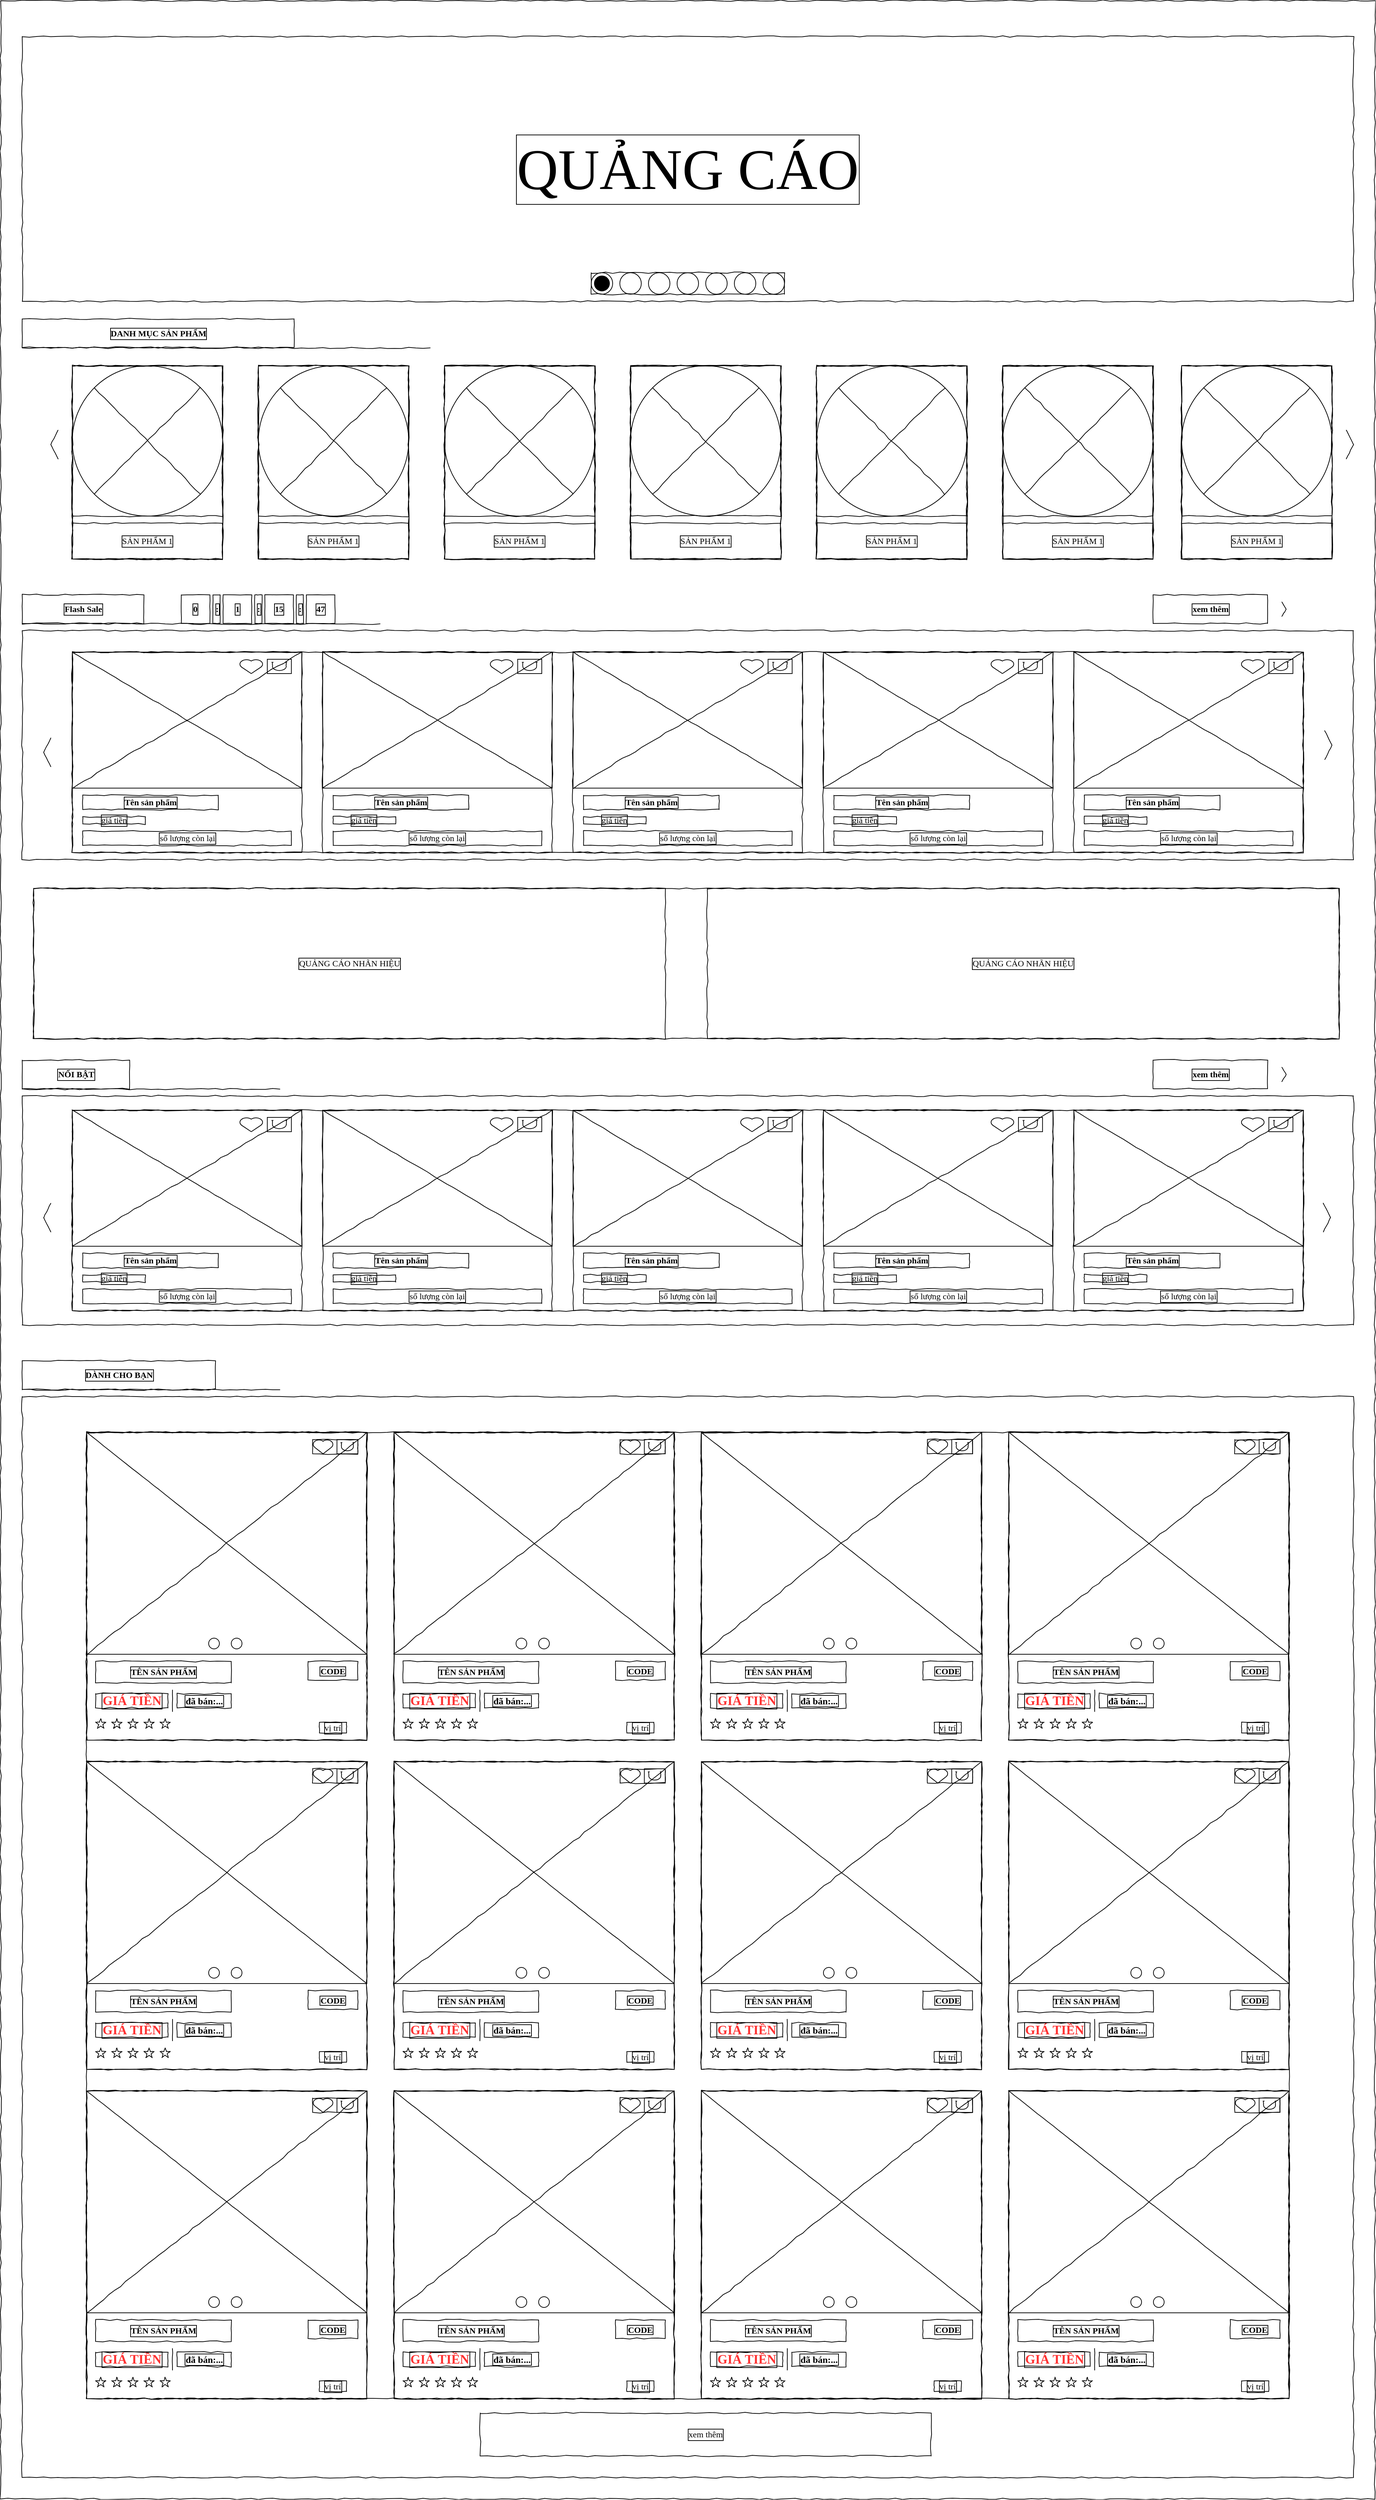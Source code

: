 <mxfile version="20.8.23" type="github" pages="6">
  <diagram id="uEB6vL_0iiw6lluwAnwp" name="index">
    <mxGraphModel dx="4192" dy="1912" grid="1" gridSize="10" guides="1" tooltips="1" connect="1" arrows="1" fold="1" page="1" pageScale="1" pageWidth="583" pageHeight="827" math="0" shadow="0">
      <root>
        <mxCell id="0" />
        <mxCell id="1" parent="0" />
        <mxCell id="U7BGGWNDo7ZiXNt4oDCC-3" value="" style="rounded=0;whiteSpace=wrap;html=1;fontFamily=Verdana;fillColor=none;strokeColor=#000000;fontColor=#000000;shadow=0;glass=0;labelBackgroundColor=none;labelBorderColor=default;sketch=0;hachureGap=4;jiggle=2;curveFitting=1;fontSource=https%3A%2F%2Ffonts.googleapis.com%2Fcss%3Ffamily%3DArchitects%2BDaughter;strokeWidth=1;comic=1;" parent="1" vertex="1">
          <mxGeometry x="200" y="350" width="1920" height="3490" as="geometry" />
        </mxCell>
        <mxCell id="U7BGGWNDo7ZiXNt4oDCC-4" value="&lt;font style=&quot;font-size: 80px;&quot;&gt;QUẢNG CÁO&lt;/font&gt;" style="rounded=0;whiteSpace=wrap;html=1;fillColor=none;strokeColor=#000000;shadow=0;strokeWidth=1;fontFamily=Verdana;fontColor=#000000;glass=0;labelBackgroundColor=none;labelBorderColor=default;sketch=0;hachureGap=4;jiggle=2;curveFitting=1;fontSource=https%3A%2F%2Ffonts.googleapis.com%2Fcss%3Ffamily%3DArchitects%2BDaughter;comic=1;" parent="1" vertex="1">
          <mxGeometry x="230" y="400" width="1860" height="370" as="geometry" />
        </mxCell>
        <mxCell id="U7BGGWNDo7ZiXNt4oDCC-5" value="" style="rounded=0;whiteSpace=wrap;html=1;shadow=0;strokeWidth=1;fontSize=12;fillColor=none;gradientColor=#b3b3b3;strokeColor=#000000;fontFamily=Verdana;fontColor=#000000;glass=0;labelBackgroundColor=none;labelBorderColor=default;sketch=0;hachureGap=4;jiggle=2;curveFitting=1;fontSource=https%3A%2F%2Ffonts.googleapis.com%2Fcss%3Ffamily%3DArchitects%2BDaughter;comic=1;" parent="1" vertex="1">
          <mxGeometry x="230" y="1230" width="1860" height="320" as="geometry" />
        </mxCell>
        <mxCell id="U7BGGWNDo7ZiXNt4oDCC-6" value="Flash Sale" style="text;strokeColor=#000000;fillColor=none;html=1;fontSize=12;fontStyle=1;verticalAlign=middle;align=center;spacing=0;fontFamily=Verdana;fontColor=#000000;rounded=0;shadow=0;glass=0;labelBackgroundColor=none;labelBorderColor=default;sketch=0;hachureGap=4;jiggle=2;curveFitting=1;fontSource=https%3A%2F%2Ffonts.googleapis.com%2Fcss%3Ffamily%3DArchitects%2BDaughter;strokeWidth=1;comic=1;" parent="1" vertex="1">
          <mxGeometry x="230" y="1180" width="170" height="40" as="geometry" />
        </mxCell>
        <mxCell id="U7BGGWNDo7ZiXNt4oDCC-7" value="" style="line;strokeWidth=1;html=1;perimeter=backbonePerimeter;points=[];outlineConnect=0;shadow=0;fontSize=12;fontFamily=Verdana;verticalAlign=middle;fillColor=none;strokeColor=#000000;fontColor=#000000;rounded=0;glass=0;labelBackgroundColor=none;labelBorderColor=default;sketch=0;hachureGap=4;jiggle=2;curveFitting=1;fontSource=https%3A%2F%2Ffonts.googleapis.com%2Fcss%3Ffamily%3DArchitects%2BDaughter;comic=1;" parent="1" vertex="1">
          <mxGeometry x="230" y="1220" width="500" height="1" as="geometry" />
        </mxCell>
        <mxCell id="U7BGGWNDo7ZiXNt4oDCC-8" value="" style="group;fontFamily=Verdana;verticalAlign=middle;strokeColor=#000000;fontColor=#000000;rounded=0;shadow=0;glass=0;labelBackgroundColor=none;labelBorderColor=default;sketch=0;hachureGap=4;jiggle=2;curveFitting=1;fontSource=https%3A%2F%2Ffonts.googleapis.com%2Fcss%3Ffamily%3DArchitects%2BDaughter;strokeWidth=1;comic=1;" parent="1" vertex="1" connectable="0">
          <mxGeometry x="300" y="860" width="210" height="270" as="geometry" />
        </mxCell>
        <mxCell id="U7BGGWNDo7ZiXNt4oDCC-9" value="" style="rounded=0;whiteSpace=wrap;html=1;fontSize=12;strokeColor=#000000;fontFamily=Verdana;fillColor=none;fontColor=#000000;shadow=0;glass=0;labelBackgroundColor=none;labelBorderColor=default;sketch=0;hachureGap=4;jiggle=2;curveFitting=1;fontSource=https%3A%2F%2Ffonts.googleapis.com%2Fcss%3Ffamily%3DArchitects%2BDaughter;strokeWidth=1;comic=1;" parent="U7BGGWNDo7ZiXNt4oDCC-8" vertex="1">
          <mxGeometry width="210" height="270" as="geometry" />
        </mxCell>
        <mxCell id="U7BGGWNDo7ZiXNt4oDCC-10" value="SẢN PHẨM 1" style="rounded=0;whiteSpace=wrap;html=1;shadow=0;fontFamily=Verdana;fontSize=12;fontColor=#000000;align=center;strokeColor=#000000;strokeWidth=1;fillColor=none;arcSize=34;glass=0;labelBackgroundColor=none;labelBorderColor=default;sketch=0;hachureGap=4;jiggle=2;curveFitting=1;fontSource=https%3A%2F%2Ffonts.googleapis.com%2Fcss%3Ffamily%3DArchitects%2BDaughter;comic=1;" parent="U7BGGWNDo7ZiXNt4oDCC-8" vertex="1">
          <mxGeometry y="220" width="210" height="50" as="geometry" />
        </mxCell>
        <mxCell id="U7BGGWNDo7ZiXNt4oDCC-11" value="" style="group;fontFamily=Verdana;verticalAlign=middle;strokeColor=#000000;fontColor=#000000;rounded=0;shadow=0;glass=0;labelBackgroundColor=none;labelBorderColor=default;sketch=0;hachureGap=4;jiggle=2;curveFitting=1;fontSource=https%3A%2F%2Ffonts.googleapis.com%2Fcss%3Ffamily%3DArchitects%2BDaughter;strokeWidth=1;comic=1;" parent="U7BGGWNDo7ZiXNt4oDCC-8" vertex="1" connectable="0">
          <mxGeometry width="210" height="210" as="geometry" />
        </mxCell>
        <mxCell id="U7BGGWNDo7ZiXNt4oDCC-12" value="" style="ellipse;whiteSpace=wrap;html=1;aspect=fixed;fontSize=12;fontFamily=Verdana;fillColor=none;strokeColor=#000000;fontColor=#000000;rounded=0;shadow=0;glass=0;labelBackgroundColor=none;labelBorderColor=default;sketch=0;hachureGap=4;jiggle=2;curveFitting=1;fontSource=https%3A%2F%2Ffonts.googleapis.com%2Fcss%3Ffamily%3DArchitects%2BDaughter;strokeWidth=1;comic=1;" parent="U7BGGWNDo7ZiXNt4oDCC-11" vertex="1">
          <mxGeometry width="210" height="210" as="geometry" />
        </mxCell>
        <mxCell id="U7BGGWNDo7ZiXNt4oDCC-13" value="" style="line;strokeWidth=1;html=1;perimeter=backbonePerimeter;points=[];outlineConnect=0;shadow=0;fontSize=12;rotation=45;direction=west;fontFamily=Verdana;verticalAlign=middle;fillColor=none;strokeColor=#000000;fontColor=#000000;rounded=0;glass=0;labelBackgroundColor=none;labelBorderColor=default;sketch=0;hachureGap=4;jiggle=2;curveFitting=1;fontSource=https%3A%2F%2Ffonts.googleapis.com%2Fcss%3Ffamily%3DArchitects%2BDaughter;comic=1;" parent="U7BGGWNDo7ZiXNt4oDCC-11" vertex="1">
          <mxGeometry y="100" width="210" height="10" as="geometry" />
        </mxCell>
        <mxCell id="U7BGGWNDo7ZiXNt4oDCC-14" value="" style="line;strokeWidth=1;html=1;perimeter=backbonePerimeter;points=[];outlineConnect=0;shadow=0;fontSize=12;rotation=45;direction=south;fontFamily=Verdana;verticalAlign=middle;fillColor=none;strokeColor=#000000;fontColor=#000000;rounded=0;glass=0;labelBackgroundColor=none;labelBorderColor=default;sketch=0;hachureGap=4;jiggle=2;curveFitting=1;fontSource=https%3A%2F%2Ffonts.googleapis.com%2Fcss%3Ffamily%3DArchitects%2BDaughter;comic=1;" parent="U7BGGWNDo7ZiXNt4oDCC-11" vertex="1">
          <mxGeometry x="100" width="10" height="210" as="geometry" />
        </mxCell>
        <mxCell id="U7BGGWNDo7ZiXNt4oDCC-15" value="" style="group;fontFamily=Verdana;verticalAlign=middle;strokeColor=#000000;fontColor=#000000;rounded=0;shadow=0;glass=0;labelBackgroundColor=none;labelBorderColor=default;sketch=0;hachureGap=4;jiggle=2;curveFitting=1;fontSource=https%3A%2F%2Ffonts.googleapis.com%2Fcss%3Ffamily%3DArchitects%2BDaughter;strokeWidth=1;comic=1;" parent="1" vertex="1" connectable="0">
          <mxGeometry x="820" y="860" width="210" height="270" as="geometry" />
        </mxCell>
        <mxCell id="U7BGGWNDo7ZiXNt4oDCC-16" value="" style="rounded=0;whiteSpace=wrap;html=1;fontSize=12;strokeColor=#000000;fontFamily=Verdana;fillColor=none;fontColor=#000000;shadow=0;glass=0;labelBackgroundColor=none;labelBorderColor=default;sketch=0;hachureGap=4;jiggle=2;curveFitting=1;fontSource=https%3A%2F%2Ffonts.googleapis.com%2Fcss%3Ffamily%3DArchitects%2BDaughter;strokeWidth=1;comic=1;" parent="U7BGGWNDo7ZiXNt4oDCC-15" vertex="1">
          <mxGeometry width="210" height="270" as="geometry" />
        </mxCell>
        <mxCell id="U7BGGWNDo7ZiXNt4oDCC-17" value="SẢN PHẨM 1" style="rounded=0;whiteSpace=wrap;html=1;shadow=0;fontFamily=Verdana;fontSize=12;fontColor=#000000;align=center;strokeColor=#000000;strokeWidth=1;fillColor=none;arcSize=34;glass=0;labelBackgroundColor=none;labelBorderColor=default;sketch=0;hachureGap=4;jiggle=2;curveFitting=1;fontSource=https%3A%2F%2Ffonts.googleapis.com%2Fcss%3Ffamily%3DArchitects%2BDaughter;comic=1;" parent="U7BGGWNDo7ZiXNt4oDCC-15" vertex="1">
          <mxGeometry y="220" width="210" height="50" as="geometry" />
        </mxCell>
        <mxCell id="U7BGGWNDo7ZiXNt4oDCC-18" value="" style="group;fontFamily=Verdana;verticalAlign=middle;strokeColor=#000000;fontColor=#000000;rounded=0;shadow=0;glass=0;labelBackgroundColor=none;labelBorderColor=default;sketch=0;hachureGap=4;jiggle=2;curveFitting=1;fontSource=https%3A%2F%2Ffonts.googleapis.com%2Fcss%3Ffamily%3DArchitects%2BDaughter;strokeWidth=1;comic=1;" parent="U7BGGWNDo7ZiXNt4oDCC-15" vertex="1" connectable="0">
          <mxGeometry width="210" height="210" as="geometry" />
        </mxCell>
        <mxCell id="U7BGGWNDo7ZiXNt4oDCC-19" value="" style="ellipse;whiteSpace=wrap;html=1;aspect=fixed;fontSize=12;fontFamily=Verdana;fillColor=none;strokeColor=#000000;fontColor=#000000;rounded=0;shadow=0;glass=0;labelBackgroundColor=none;labelBorderColor=default;sketch=0;hachureGap=4;jiggle=2;curveFitting=1;fontSource=https%3A%2F%2Ffonts.googleapis.com%2Fcss%3Ffamily%3DArchitects%2BDaughter;strokeWidth=1;comic=1;" parent="U7BGGWNDo7ZiXNt4oDCC-18" vertex="1">
          <mxGeometry width="210" height="210" as="geometry" />
        </mxCell>
        <mxCell id="U7BGGWNDo7ZiXNt4oDCC-20" value="" style="line;strokeWidth=1;html=1;perimeter=backbonePerimeter;points=[];outlineConnect=0;shadow=0;fontSize=12;rotation=45;direction=west;fontFamily=Verdana;verticalAlign=middle;fillColor=none;strokeColor=#000000;fontColor=#000000;rounded=0;glass=0;labelBackgroundColor=none;labelBorderColor=default;sketch=0;hachureGap=4;jiggle=2;curveFitting=1;fontSource=https%3A%2F%2Ffonts.googleapis.com%2Fcss%3Ffamily%3DArchitects%2BDaughter;comic=1;" parent="U7BGGWNDo7ZiXNt4oDCC-18" vertex="1">
          <mxGeometry y="100" width="210" height="10" as="geometry" />
        </mxCell>
        <mxCell id="U7BGGWNDo7ZiXNt4oDCC-21" value="" style="line;strokeWidth=1;html=1;perimeter=backbonePerimeter;points=[];outlineConnect=0;shadow=0;fontSize=12;rotation=45;direction=south;fontFamily=Verdana;verticalAlign=middle;fillColor=none;strokeColor=#000000;fontColor=#000000;rounded=0;glass=0;labelBackgroundColor=none;labelBorderColor=default;sketch=0;hachureGap=4;jiggle=2;curveFitting=1;fontSource=https%3A%2F%2Ffonts.googleapis.com%2Fcss%3Ffamily%3DArchitects%2BDaughter;comic=1;" parent="U7BGGWNDo7ZiXNt4oDCC-18" vertex="1">
          <mxGeometry x="100" width="10" height="210" as="geometry" />
        </mxCell>
        <mxCell id="U7BGGWNDo7ZiXNt4oDCC-22" value="" style="group;fontFamily=Verdana;verticalAlign=middle;strokeColor=#000000;fontColor=#000000;rounded=0;shadow=0;glass=0;labelBackgroundColor=none;labelBorderColor=default;sketch=0;hachureGap=4;jiggle=2;curveFitting=1;fontSource=https%3A%2F%2Ffonts.googleapis.com%2Fcss%3Ffamily%3DArchitects%2BDaughter;strokeWidth=1;comic=1;" parent="1" vertex="1" connectable="0">
          <mxGeometry x="560" y="860" width="210" height="270" as="geometry" />
        </mxCell>
        <mxCell id="U7BGGWNDo7ZiXNt4oDCC-23" value="" style="rounded=0;whiteSpace=wrap;html=1;fontSize=12;strokeColor=#000000;fontFamily=Verdana;fillColor=none;fontColor=#000000;shadow=0;glass=0;labelBackgroundColor=none;labelBorderColor=default;sketch=0;hachureGap=4;jiggle=2;curveFitting=1;fontSource=https%3A%2F%2Ffonts.googleapis.com%2Fcss%3Ffamily%3DArchitects%2BDaughter;strokeWidth=1;comic=1;" parent="U7BGGWNDo7ZiXNt4oDCC-22" vertex="1">
          <mxGeometry width="210" height="270" as="geometry" />
        </mxCell>
        <mxCell id="U7BGGWNDo7ZiXNt4oDCC-24" value="SẢN PHẨM 1" style="rounded=0;whiteSpace=wrap;html=1;shadow=0;fontFamily=Verdana;fontSize=12;fontColor=#000000;align=center;strokeColor=#000000;strokeWidth=1;fillColor=none;arcSize=34;glass=0;labelBackgroundColor=none;labelBorderColor=default;sketch=0;hachureGap=4;jiggle=2;curveFitting=1;fontSource=https%3A%2F%2Ffonts.googleapis.com%2Fcss%3Ffamily%3DArchitects%2BDaughter;comic=1;" parent="U7BGGWNDo7ZiXNt4oDCC-22" vertex="1">
          <mxGeometry y="220" width="210" height="50" as="geometry" />
        </mxCell>
        <mxCell id="U7BGGWNDo7ZiXNt4oDCC-25" value="" style="group;fontFamily=Verdana;verticalAlign=middle;strokeColor=#000000;fontColor=#000000;rounded=0;shadow=0;glass=0;labelBackgroundColor=none;labelBorderColor=default;sketch=0;hachureGap=4;jiggle=2;curveFitting=1;fontSource=https%3A%2F%2Ffonts.googleapis.com%2Fcss%3Ffamily%3DArchitects%2BDaughter;strokeWidth=1;comic=1;" parent="U7BGGWNDo7ZiXNt4oDCC-22" vertex="1" connectable="0">
          <mxGeometry width="210" height="210" as="geometry" />
        </mxCell>
        <mxCell id="U7BGGWNDo7ZiXNt4oDCC-26" value="" style="ellipse;whiteSpace=wrap;html=1;aspect=fixed;fontSize=12;fontFamily=Verdana;fillColor=none;strokeColor=#000000;fontColor=#000000;rounded=0;shadow=0;glass=0;labelBackgroundColor=none;labelBorderColor=default;sketch=0;hachureGap=4;jiggle=2;curveFitting=1;fontSource=https%3A%2F%2Ffonts.googleapis.com%2Fcss%3Ffamily%3DArchitects%2BDaughter;strokeWidth=1;comic=1;" parent="U7BGGWNDo7ZiXNt4oDCC-25" vertex="1">
          <mxGeometry width="210" height="210" as="geometry" />
        </mxCell>
        <mxCell id="U7BGGWNDo7ZiXNt4oDCC-27" value="" style="line;strokeWidth=1;html=1;perimeter=backbonePerimeter;points=[];outlineConnect=0;shadow=0;fontSize=12;rotation=45;direction=west;fontFamily=Verdana;verticalAlign=middle;fillColor=none;strokeColor=#000000;fontColor=#000000;rounded=0;glass=0;labelBackgroundColor=none;labelBorderColor=default;sketch=0;hachureGap=4;jiggle=2;curveFitting=1;fontSource=https%3A%2F%2Ffonts.googleapis.com%2Fcss%3Ffamily%3DArchitects%2BDaughter;comic=1;" parent="U7BGGWNDo7ZiXNt4oDCC-25" vertex="1">
          <mxGeometry y="100" width="210" height="10" as="geometry" />
        </mxCell>
        <mxCell id="U7BGGWNDo7ZiXNt4oDCC-28" value="" style="line;strokeWidth=1;html=1;perimeter=backbonePerimeter;points=[];outlineConnect=0;shadow=0;fontSize=12;rotation=45;direction=south;fontFamily=Verdana;verticalAlign=middle;fillColor=none;strokeColor=#000000;fontColor=#000000;rounded=0;glass=0;labelBackgroundColor=none;labelBorderColor=default;sketch=0;hachureGap=4;jiggle=2;curveFitting=1;fontSource=https%3A%2F%2Ffonts.googleapis.com%2Fcss%3Ffamily%3DArchitects%2BDaughter;comic=1;" parent="U7BGGWNDo7ZiXNt4oDCC-25" vertex="1">
          <mxGeometry x="100" width="10" height="210" as="geometry" />
        </mxCell>
        <mxCell id="U7BGGWNDo7ZiXNt4oDCC-29" value="" style="group;fontFamily=Verdana;verticalAlign=middle;strokeColor=#000000;fontColor=#000000;rounded=0;shadow=0;glass=0;labelBackgroundColor=none;labelBorderColor=default;sketch=0;hachureGap=4;jiggle=2;curveFitting=1;fontSource=https%3A%2F%2Ffonts.googleapis.com%2Fcss%3Ffamily%3DArchitects%2BDaughter;strokeWidth=1;comic=1;" parent="1" vertex="1" connectable="0">
          <mxGeometry x="1080" y="860" width="210" height="270" as="geometry" />
        </mxCell>
        <mxCell id="U7BGGWNDo7ZiXNt4oDCC-30" value="" style="rounded=0;whiteSpace=wrap;html=1;fontSize=12;strokeColor=#000000;fontFamily=Verdana;fillColor=none;fontColor=#000000;shadow=0;glass=0;labelBackgroundColor=none;labelBorderColor=default;sketch=0;hachureGap=4;jiggle=2;curveFitting=1;fontSource=https%3A%2F%2Ffonts.googleapis.com%2Fcss%3Ffamily%3DArchitects%2BDaughter;strokeWidth=1;comic=1;" parent="U7BGGWNDo7ZiXNt4oDCC-29" vertex="1">
          <mxGeometry width="210" height="270" as="geometry" />
        </mxCell>
        <mxCell id="U7BGGWNDo7ZiXNt4oDCC-31" value="SẢN PHẨM 1" style="rounded=0;whiteSpace=wrap;html=1;shadow=0;fontFamily=Verdana;fontSize=12;fontColor=#000000;align=center;strokeColor=#000000;strokeWidth=1;fillColor=none;arcSize=34;glass=0;labelBackgroundColor=none;labelBorderColor=default;sketch=0;hachureGap=4;jiggle=2;curveFitting=1;fontSource=https%3A%2F%2Ffonts.googleapis.com%2Fcss%3Ffamily%3DArchitects%2BDaughter;comic=1;" parent="U7BGGWNDo7ZiXNt4oDCC-29" vertex="1">
          <mxGeometry y="220" width="210" height="50" as="geometry" />
        </mxCell>
        <mxCell id="U7BGGWNDo7ZiXNt4oDCC-32" value="" style="group;fontFamily=Verdana;verticalAlign=middle;strokeColor=#000000;fontColor=#000000;rounded=0;shadow=0;glass=0;labelBackgroundColor=none;labelBorderColor=default;sketch=0;hachureGap=4;jiggle=2;curveFitting=1;fontSource=https%3A%2F%2Ffonts.googleapis.com%2Fcss%3Ffamily%3DArchitects%2BDaughter;strokeWidth=1;comic=1;" parent="U7BGGWNDo7ZiXNt4oDCC-29" vertex="1" connectable="0">
          <mxGeometry width="210" height="210" as="geometry" />
        </mxCell>
        <mxCell id="U7BGGWNDo7ZiXNt4oDCC-33" value="" style="ellipse;whiteSpace=wrap;html=1;aspect=fixed;fontSize=12;fontFamily=Verdana;fillColor=none;strokeColor=#000000;fontColor=#000000;rounded=0;shadow=0;glass=0;labelBackgroundColor=none;labelBorderColor=default;sketch=0;hachureGap=4;jiggle=2;curveFitting=1;fontSource=https%3A%2F%2Ffonts.googleapis.com%2Fcss%3Ffamily%3DArchitects%2BDaughter;strokeWidth=1;comic=1;" parent="U7BGGWNDo7ZiXNt4oDCC-32" vertex="1">
          <mxGeometry width="210" height="210" as="geometry" />
        </mxCell>
        <mxCell id="U7BGGWNDo7ZiXNt4oDCC-34" value="" style="line;strokeWidth=1;html=1;perimeter=backbonePerimeter;points=[];outlineConnect=0;shadow=0;fontSize=12;rotation=45;direction=west;fontFamily=Verdana;verticalAlign=middle;fillColor=none;strokeColor=#000000;fontColor=#000000;rounded=0;glass=0;labelBackgroundColor=none;labelBorderColor=default;sketch=0;hachureGap=4;jiggle=2;curveFitting=1;fontSource=https%3A%2F%2Ffonts.googleapis.com%2Fcss%3Ffamily%3DArchitects%2BDaughter;comic=1;" parent="U7BGGWNDo7ZiXNt4oDCC-32" vertex="1">
          <mxGeometry y="100" width="210" height="10" as="geometry" />
        </mxCell>
        <mxCell id="U7BGGWNDo7ZiXNt4oDCC-35" value="" style="line;strokeWidth=1;html=1;perimeter=backbonePerimeter;points=[];outlineConnect=0;shadow=0;fontSize=12;rotation=45;direction=south;fontFamily=Verdana;verticalAlign=middle;fillColor=none;strokeColor=#000000;fontColor=#000000;rounded=0;glass=0;labelBackgroundColor=none;labelBorderColor=default;sketch=0;hachureGap=4;jiggle=2;curveFitting=1;fontSource=https%3A%2F%2Ffonts.googleapis.com%2Fcss%3Ffamily%3DArchitects%2BDaughter;comic=1;" parent="U7BGGWNDo7ZiXNt4oDCC-32" vertex="1">
          <mxGeometry x="100" width="10" height="210" as="geometry" />
        </mxCell>
        <mxCell id="U7BGGWNDo7ZiXNt4oDCC-36" value="" style="group;fontFamily=Verdana;verticalAlign=middle;strokeColor=#000000;fontColor=#000000;rounded=0;shadow=0;glass=0;labelBackgroundColor=none;labelBorderColor=default;sketch=0;hachureGap=4;jiggle=2;curveFitting=1;fontSource=https%3A%2F%2Ffonts.googleapis.com%2Fcss%3Ffamily%3DArchitects%2BDaughter;strokeWidth=1;comic=1;" parent="1" vertex="1" connectable="0">
          <mxGeometry x="1600" y="860" width="210" height="270" as="geometry" />
        </mxCell>
        <mxCell id="U7BGGWNDo7ZiXNt4oDCC-37" value="" style="rounded=0;whiteSpace=wrap;html=1;fontSize=12;strokeColor=#000000;fontFamily=Verdana;fillColor=none;fontColor=#000000;shadow=0;glass=0;labelBackgroundColor=none;labelBorderColor=default;sketch=0;hachureGap=4;jiggle=2;curveFitting=1;fontSource=https%3A%2F%2Ffonts.googleapis.com%2Fcss%3Ffamily%3DArchitects%2BDaughter;strokeWidth=1;comic=1;" parent="U7BGGWNDo7ZiXNt4oDCC-36" vertex="1">
          <mxGeometry width="210" height="270" as="geometry" />
        </mxCell>
        <mxCell id="U7BGGWNDo7ZiXNt4oDCC-38" value="SẢN PHẨM 1" style="rounded=0;whiteSpace=wrap;html=1;shadow=0;fontFamily=Verdana;fontSize=12;fontColor=#000000;align=center;strokeColor=#000000;strokeWidth=1;fillColor=none;arcSize=34;glass=0;labelBackgroundColor=none;labelBorderColor=default;sketch=0;hachureGap=4;jiggle=2;curveFitting=1;fontSource=https%3A%2F%2Ffonts.googleapis.com%2Fcss%3Ffamily%3DArchitects%2BDaughter;comic=1;" parent="U7BGGWNDo7ZiXNt4oDCC-36" vertex="1">
          <mxGeometry y="220" width="210" height="50" as="geometry" />
        </mxCell>
        <mxCell id="U7BGGWNDo7ZiXNt4oDCC-39" value="" style="group;fontFamily=Verdana;verticalAlign=middle;strokeColor=#000000;fontColor=#000000;rounded=0;shadow=0;glass=0;labelBackgroundColor=none;labelBorderColor=default;sketch=0;hachureGap=4;jiggle=2;curveFitting=1;fontSource=https%3A%2F%2Ffonts.googleapis.com%2Fcss%3Ffamily%3DArchitects%2BDaughter;strokeWidth=1;comic=1;" parent="U7BGGWNDo7ZiXNt4oDCC-36" vertex="1" connectable="0">
          <mxGeometry width="210" height="210" as="geometry" />
        </mxCell>
        <mxCell id="U7BGGWNDo7ZiXNt4oDCC-40" value="" style="ellipse;whiteSpace=wrap;html=1;aspect=fixed;fontSize=12;fontFamily=Verdana;fillColor=none;strokeColor=#000000;fontColor=#000000;rounded=0;shadow=0;glass=0;labelBackgroundColor=none;labelBorderColor=default;sketch=0;hachureGap=4;jiggle=2;curveFitting=1;fontSource=https%3A%2F%2Ffonts.googleapis.com%2Fcss%3Ffamily%3DArchitects%2BDaughter;strokeWidth=1;comic=1;" parent="U7BGGWNDo7ZiXNt4oDCC-39" vertex="1">
          <mxGeometry width="210" height="210" as="geometry" />
        </mxCell>
        <mxCell id="U7BGGWNDo7ZiXNt4oDCC-41" value="" style="line;strokeWidth=1;html=1;perimeter=backbonePerimeter;points=[];outlineConnect=0;shadow=0;fontSize=12;rotation=45;direction=west;fontFamily=Verdana;verticalAlign=middle;fillColor=none;strokeColor=#000000;fontColor=#000000;rounded=0;glass=0;labelBackgroundColor=none;labelBorderColor=default;sketch=0;hachureGap=4;jiggle=2;curveFitting=1;fontSource=https%3A%2F%2Ffonts.googleapis.com%2Fcss%3Ffamily%3DArchitects%2BDaughter;comic=1;" parent="U7BGGWNDo7ZiXNt4oDCC-39" vertex="1">
          <mxGeometry y="100" width="210" height="10" as="geometry" />
        </mxCell>
        <mxCell id="U7BGGWNDo7ZiXNt4oDCC-42" value="" style="line;strokeWidth=1;html=1;perimeter=backbonePerimeter;points=[];outlineConnect=0;shadow=0;fontSize=12;rotation=45;direction=south;fontFamily=Verdana;verticalAlign=middle;fillColor=none;strokeColor=#000000;fontColor=#000000;rounded=0;glass=0;labelBackgroundColor=none;labelBorderColor=default;sketch=0;hachureGap=4;jiggle=2;curveFitting=1;fontSource=https%3A%2F%2Ffonts.googleapis.com%2Fcss%3Ffamily%3DArchitects%2BDaughter;comic=1;" parent="U7BGGWNDo7ZiXNt4oDCC-39" vertex="1">
          <mxGeometry x="100" width="10" height="210" as="geometry" />
        </mxCell>
        <mxCell id="U7BGGWNDo7ZiXNt4oDCC-43" value="" style="group;fontFamily=Verdana;verticalAlign=middle;strokeColor=#000000;fontColor=#000000;rounded=0;shadow=0;glass=0;labelBackgroundColor=none;labelBorderColor=default;sketch=0;hachureGap=4;jiggle=2;curveFitting=1;fontSource=https%3A%2F%2Ffonts.googleapis.com%2Fcss%3Ffamily%3DArchitects%2BDaughter;strokeWidth=1;comic=1;" parent="1" vertex="1" connectable="0">
          <mxGeometry x="1340" y="860" width="210" height="270" as="geometry" />
        </mxCell>
        <mxCell id="U7BGGWNDo7ZiXNt4oDCC-44" value="" style="rounded=0;whiteSpace=wrap;html=1;fontSize=12;strokeColor=#000000;fontFamily=Verdana;fillColor=none;fontColor=#000000;shadow=0;glass=0;labelBackgroundColor=none;labelBorderColor=default;sketch=0;hachureGap=4;jiggle=2;curveFitting=1;fontSource=https%3A%2F%2Ffonts.googleapis.com%2Fcss%3Ffamily%3DArchitects%2BDaughter;strokeWidth=1;comic=1;" parent="U7BGGWNDo7ZiXNt4oDCC-43" vertex="1">
          <mxGeometry width="210" height="270" as="geometry" />
        </mxCell>
        <mxCell id="U7BGGWNDo7ZiXNt4oDCC-45" value="SẢN PHẨM 1" style="rounded=0;whiteSpace=wrap;html=1;shadow=0;fontFamily=Verdana;fontSize=12;fontColor=#000000;align=center;strokeColor=#000000;strokeWidth=1;fillColor=none;arcSize=34;glass=0;labelBackgroundColor=none;labelBorderColor=default;sketch=0;hachureGap=4;jiggle=2;curveFitting=1;fontSource=https%3A%2F%2Ffonts.googleapis.com%2Fcss%3Ffamily%3DArchitects%2BDaughter;comic=1;" parent="U7BGGWNDo7ZiXNt4oDCC-43" vertex="1">
          <mxGeometry y="220" width="210" height="50" as="geometry" />
        </mxCell>
        <mxCell id="U7BGGWNDo7ZiXNt4oDCC-46" value="" style="group;fontFamily=Verdana;verticalAlign=middle;strokeColor=#000000;fontColor=#000000;rounded=0;shadow=0;glass=0;labelBackgroundColor=none;labelBorderColor=default;sketch=0;hachureGap=4;jiggle=2;curveFitting=1;fontSource=https%3A%2F%2Ffonts.googleapis.com%2Fcss%3Ffamily%3DArchitects%2BDaughter;strokeWidth=1;comic=1;" parent="U7BGGWNDo7ZiXNt4oDCC-43" vertex="1" connectable="0">
          <mxGeometry width="210" height="210" as="geometry" />
        </mxCell>
        <mxCell id="U7BGGWNDo7ZiXNt4oDCC-47" value="" style="ellipse;whiteSpace=wrap;html=1;aspect=fixed;fontSize=12;fontFamily=Verdana;fillColor=none;strokeColor=#000000;fontColor=#000000;rounded=0;shadow=0;glass=0;labelBackgroundColor=none;labelBorderColor=default;sketch=0;hachureGap=4;jiggle=2;curveFitting=1;fontSource=https%3A%2F%2Ffonts.googleapis.com%2Fcss%3Ffamily%3DArchitects%2BDaughter;strokeWidth=1;comic=1;" parent="U7BGGWNDo7ZiXNt4oDCC-46" vertex="1">
          <mxGeometry width="210" height="210" as="geometry" />
        </mxCell>
        <mxCell id="U7BGGWNDo7ZiXNt4oDCC-48" value="" style="line;strokeWidth=1;html=1;perimeter=backbonePerimeter;points=[];outlineConnect=0;shadow=0;fontSize=12;rotation=45;direction=west;fontFamily=Verdana;verticalAlign=middle;fillColor=none;strokeColor=#000000;fontColor=#000000;rounded=0;glass=0;labelBackgroundColor=none;labelBorderColor=default;sketch=0;hachureGap=4;jiggle=2;curveFitting=1;fontSource=https%3A%2F%2Ffonts.googleapis.com%2Fcss%3Ffamily%3DArchitects%2BDaughter;comic=1;" parent="U7BGGWNDo7ZiXNt4oDCC-46" vertex="1">
          <mxGeometry y="100" width="210" height="10" as="geometry" />
        </mxCell>
        <mxCell id="U7BGGWNDo7ZiXNt4oDCC-49" value="" style="line;strokeWidth=1;html=1;perimeter=backbonePerimeter;points=[];outlineConnect=0;shadow=0;fontSize=12;rotation=45;direction=south;fontFamily=Verdana;verticalAlign=middle;fillColor=none;strokeColor=#000000;fontColor=#000000;rounded=0;glass=0;labelBackgroundColor=none;labelBorderColor=default;sketch=0;hachureGap=4;jiggle=2;curveFitting=1;fontSource=https%3A%2F%2Ffonts.googleapis.com%2Fcss%3Ffamily%3DArchitects%2BDaughter;comic=1;" parent="U7BGGWNDo7ZiXNt4oDCC-46" vertex="1">
          <mxGeometry x="100" width="10" height="210" as="geometry" />
        </mxCell>
        <mxCell id="U7BGGWNDo7ZiXNt4oDCC-50" value="" style="group;fontFamily=Verdana;verticalAlign=middle;strokeColor=#000000;fontColor=#000000;rounded=0;shadow=0;glass=0;labelBackgroundColor=none;labelBorderColor=default;sketch=0;hachureGap=4;jiggle=2;curveFitting=1;fontSource=https%3A%2F%2Ffonts.googleapis.com%2Fcss%3Ffamily%3DArchitects%2BDaughter;strokeWidth=1;comic=1;" parent="1" vertex="1" connectable="0">
          <mxGeometry x="1850" y="860" width="210" height="270" as="geometry" />
        </mxCell>
        <mxCell id="U7BGGWNDo7ZiXNt4oDCC-51" value="" style="rounded=0;whiteSpace=wrap;html=1;fontSize=12;strokeColor=#000000;fontFamily=Verdana;fillColor=none;fontColor=#000000;shadow=0;glass=0;labelBackgroundColor=none;labelBorderColor=default;sketch=0;hachureGap=4;jiggle=2;curveFitting=1;fontSource=https%3A%2F%2Ffonts.googleapis.com%2Fcss%3Ffamily%3DArchitects%2BDaughter;strokeWidth=1;comic=1;" parent="U7BGGWNDo7ZiXNt4oDCC-50" vertex="1">
          <mxGeometry width="210" height="270" as="geometry" />
        </mxCell>
        <mxCell id="U7BGGWNDo7ZiXNt4oDCC-52" value="SẢN PHẨM 1" style="rounded=0;whiteSpace=wrap;html=1;shadow=0;fontFamily=Verdana;fontSize=12;fontColor=#000000;align=center;strokeColor=#000000;strokeWidth=1;fillColor=none;arcSize=34;glass=0;labelBackgroundColor=none;labelBorderColor=default;sketch=0;hachureGap=4;jiggle=2;curveFitting=1;fontSource=https%3A%2F%2Ffonts.googleapis.com%2Fcss%3Ffamily%3DArchitects%2BDaughter;comic=1;" parent="U7BGGWNDo7ZiXNt4oDCC-50" vertex="1">
          <mxGeometry y="220" width="210" height="50" as="geometry" />
        </mxCell>
        <mxCell id="U7BGGWNDo7ZiXNt4oDCC-53" value="" style="group;fontFamily=Verdana;verticalAlign=middle;strokeColor=#000000;fontColor=#000000;rounded=0;shadow=0;glass=0;labelBackgroundColor=none;labelBorderColor=default;sketch=0;hachureGap=4;jiggle=2;curveFitting=1;fontSource=https%3A%2F%2Ffonts.googleapis.com%2Fcss%3Ffamily%3DArchitects%2BDaughter;strokeWidth=1;comic=1;" parent="U7BGGWNDo7ZiXNt4oDCC-50" vertex="1" connectable="0">
          <mxGeometry width="210" height="210" as="geometry" />
        </mxCell>
        <mxCell id="U7BGGWNDo7ZiXNt4oDCC-54" value="" style="ellipse;whiteSpace=wrap;html=1;aspect=fixed;fontSize=12;fontFamily=Verdana;fillColor=none;strokeColor=#000000;fontColor=#000000;rounded=0;shadow=0;glass=0;labelBackgroundColor=none;labelBorderColor=default;sketch=0;hachureGap=4;jiggle=2;curveFitting=1;fontSource=https%3A%2F%2Ffonts.googleapis.com%2Fcss%3Ffamily%3DArchitects%2BDaughter;strokeWidth=1;comic=1;" parent="U7BGGWNDo7ZiXNt4oDCC-53" vertex="1">
          <mxGeometry width="210" height="210" as="geometry" />
        </mxCell>
        <mxCell id="U7BGGWNDo7ZiXNt4oDCC-55" value="" style="line;strokeWidth=1;html=1;perimeter=backbonePerimeter;points=[];outlineConnect=0;shadow=0;fontSize=12;rotation=45;direction=west;fontFamily=Verdana;verticalAlign=middle;fillColor=none;strokeColor=#000000;fontColor=#000000;rounded=0;glass=0;labelBackgroundColor=none;labelBorderColor=default;sketch=0;hachureGap=4;jiggle=2;curveFitting=1;fontSource=https%3A%2F%2Ffonts.googleapis.com%2Fcss%3Ffamily%3DArchitects%2BDaughter;comic=1;" parent="U7BGGWNDo7ZiXNt4oDCC-53" vertex="1">
          <mxGeometry y="100" width="210" height="10" as="geometry" />
        </mxCell>
        <mxCell id="U7BGGWNDo7ZiXNt4oDCC-56" value="" style="line;strokeWidth=1;html=1;perimeter=backbonePerimeter;points=[];outlineConnect=0;shadow=0;fontSize=12;rotation=45;direction=south;fontFamily=Verdana;verticalAlign=middle;fillColor=none;strokeColor=#000000;fontColor=#000000;rounded=0;glass=0;labelBackgroundColor=none;labelBorderColor=default;sketch=0;hachureGap=4;jiggle=2;curveFitting=1;fontSource=https%3A%2F%2Ffonts.googleapis.com%2Fcss%3Ffamily%3DArchitects%2BDaughter;comic=1;" parent="U7BGGWNDo7ZiXNt4oDCC-53" vertex="1">
          <mxGeometry x="100" width="10" height="210" as="geometry" />
        </mxCell>
        <mxCell id="U7BGGWNDo7ZiXNt4oDCC-57" value="DANH MỤC SẢN PHẨM" style="text;strokeColor=#000000;fillColor=none;html=1;fontSize=12;fontStyle=1;verticalAlign=middle;align=center;spacing=0;fontFamily=Verdana;fontColor=#000000;rounded=0;shadow=0;glass=0;labelBackgroundColor=none;labelBorderColor=default;sketch=0;hachureGap=4;jiggle=2;curveFitting=1;fontSource=https%3A%2F%2Ffonts.googleapis.com%2Fcss%3Ffamily%3DArchitects%2BDaughter;strokeWidth=1;comic=1;" parent="1" vertex="1">
          <mxGeometry x="230" y="794.5" width="380" height="40" as="geometry" />
        </mxCell>
        <mxCell id="U7BGGWNDo7ZiXNt4oDCC-58" value="" style="line;strokeWidth=1;html=1;perimeter=backbonePerimeter;points=[];outlineConnect=0;shadow=0;fontSize=12;fontFamily=Verdana;verticalAlign=middle;fillColor=none;strokeColor=#000000;fontColor=#000000;rounded=0;glass=0;labelBackgroundColor=none;labelBorderColor=default;sketch=0;hachureGap=4;jiggle=2;curveFitting=1;fontSource=https%3A%2F%2Ffonts.googleapis.com%2Fcss%3Ffamily%3DArchitects%2BDaughter;comic=1;" parent="1" vertex="1">
          <mxGeometry x="230" y="834.5" width="570" height="1" as="geometry" />
        </mxCell>
        <mxCell id="U7BGGWNDo7ZiXNt4oDCC-59" value="xem thêm" style="text;strokeColor=#000000;fillColor=none;html=1;fontSize=12;fontStyle=1;verticalAlign=middle;align=center;spacing=0;fontColor=#000000;fontFamily=Verdana;rounded=0;shadow=0;glass=0;labelBackgroundColor=none;labelBorderColor=default;sketch=0;hachureGap=4;jiggle=2;curveFitting=1;fontSource=https%3A%2F%2Ffonts.googleapis.com%2Fcss%3Ffamily%3DArchitects%2BDaughter;strokeWidth=1;comic=1;" parent="1" vertex="1">
          <mxGeometry x="1810" y="1180" width="160" height="40" as="geometry" />
        </mxCell>
        <mxCell id="U7BGGWNDo7ZiXNt4oDCC-60" value="" style="html=1;verticalLabelPosition=bottom;labelBackgroundColor=none;verticalAlign=middle;shadow=0;dashed=0;strokeWidth=1;shape=mxgraph.ios7.misc.right;strokeColor=#000000;fontSize=12;fontColor=#000000;fontFamily=Verdana;fillColor=none;rounded=0;glass=0;labelBorderColor=default;sketch=0;hachureGap=4;jiggle=2;curveFitting=1;fontSource=https%3A%2F%2Ffonts.googleapis.com%2Fcss%3Ffamily%3DArchitects%2BDaughter;comic=1;" parent="1" vertex="1">
          <mxGeometry x="1990" y="1190" width="6" height="20" as="geometry" />
        </mxCell>
        <mxCell id="U7BGGWNDo7ZiXNt4oDCC-61" value="" style="group;fontFamily=Verdana;verticalAlign=middle;strokeColor=#000000;fontColor=#000000;rounded=0;shadow=0;glass=0;labelBackgroundColor=none;labelBorderColor=default;sketch=0;hachureGap=4;jiggle=2;curveFitting=1;fontSource=https%3A%2F%2Ffonts.googleapis.com%2Fcss%3Ffamily%3DArchitects%2BDaughter;strokeWidth=1;comic=1;" parent="1" vertex="1" connectable="0">
          <mxGeometry x="1025" y="730" width="270" height="30" as="geometry" />
        </mxCell>
        <mxCell id="U7BGGWNDo7ZiXNt4oDCC-62" value="" style="ellipse;whiteSpace=wrap;html=1;aspect=fixed;shadow=0;glass=0;strokeColor=#000000;strokeWidth=1;fontSize=12;fontColor=#000000;container=0;fontFamily=Verdana;fillColor=none;rounded=0;labelBackgroundColor=none;labelBorderColor=default;sketch=0;hachureGap=4;jiggle=2;curveFitting=1;fontSource=https%3A%2F%2Ffonts.googleapis.com%2Fcss%3Ffamily%3DArchitects%2BDaughter;comic=1;" parent="U7BGGWNDo7ZiXNt4oDCC-61" vertex="1">
          <mxGeometry x="80" width="30" height="30" as="geometry" />
        </mxCell>
        <mxCell id="U7BGGWNDo7ZiXNt4oDCC-63" value="" style="ellipse;whiteSpace=wrap;html=1;aspect=fixed;shadow=0;glass=0;strokeColor=#000000;strokeWidth=1;fontSize=12;fontColor=#000000;container=0;fontFamily=Verdana;fillColor=none;rounded=0;labelBackgroundColor=none;labelBorderColor=default;sketch=0;hachureGap=4;jiggle=2;curveFitting=1;fontSource=https%3A%2F%2Ffonts.googleapis.com%2Fcss%3Ffamily%3DArchitects%2BDaughter;comic=1;" parent="U7BGGWNDo7ZiXNt4oDCC-61" vertex="1">
          <mxGeometry x="120" width="30" height="30" as="geometry" />
        </mxCell>
        <mxCell id="U7BGGWNDo7ZiXNt4oDCC-64" value="" style="verticalLabelPosition=bottom;html=1;verticalAlign=middle;strokeWidth=1;shape=mxgraph.lean_mapping.sequenced_pull_ball;shadow=0;fontFamily=Verdana;fontSize=12;fontColor=#000000;align=center;strokeColor=#000000;fillColor=none;container=0;rounded=0;glass=0;labelBackgroundColor=none;labelBorderColor=default;sketch=0;hachureGap=4;jiggle=2;curveFitting=1;fontSource=https%3A%2F%2Ffonts.googleapis.com%2Fcss%3Ffamily%3DArchitects%2BDaughter;comic=1;" parent="U7BGGWNDo7ZiXNt4oDCC-61" vertex="1">
          <mxGeometry width="30" height="30" as="geometry" />
        </mxCell>
        <mxCell id="U7BGGWNDo7ZiXNt4oDCC-65" value="" style="ellipse;whiteSpace=wrap;html=1;aspect=fixed;shadow=0;glass=0;strokeColor=#000000;strokeWidth=1;fontSize=12;fontColor=#000000;container=0;fontFamily=Verdana;fillColor=none;rounded=0;labelBackgroundColor=none;labelBorderColor=default;sketch=0;hachureGap=4;jiggle=2;curveFitting=1;fontSource=https%3A%2F%2Ffonts.googleapis.com%2Fcss%3Ffamily%3DArchitects%2BDaughter;comic=1;" parent="U7BGGWNDo7ZiXNt4oDCC-61" vertex="1">
          <mxGeometry x="40" width="30" height="30" as="geometry" />
        </mxCell>
        <mxCell id="U7BGGWNDo7ZiXNt4oDCC-66" value="" style="ellipse;whiteSpace=wrap;html=1;aspect=fixed;shadow=0;glass=0;strokeColor=#000000;strokeWidth=1;fontSize=12;fontColor=#000000;container=0;fontFamily=Verdana;fillColor=none;rounded=0;labelBackgroundColor=none;labelBorderColor=default;sketch=0;hachureGap=4;jiggle=2;curveFitting=1;fontSource=https%3A%2F%2Ffonts.googleapis.com%2Fcss%3Ffamily%3DArchitects%2BDaughter;comic=1;" parent="U7BGGWNDo7ZiXNt4oDCC-61" vertex="1">
          <mxGeometry x="200" width="30" height="30" as="geometry" />
        </mxCell>
        <mxCell id="U7BGGWNDo7ZiXNt4oDCC-67" value="" style="ellipse;whiteSpace=wrap;html=1;aspect=fixed;shadow=0;glass=0;strokeColor=#000000;strokeWidth=1;fontSize=12;fontColor=#000000;container=0;fontFamily=Verdana;fillColor=none;rounded=0;labelBackgroundColor=none;labelBorderColor=default;sketch=0;hachureGap=4;jiggle=2;curveFitting=1;fontSource=https%3A%2F%2Ffonts.googleapis.com%2Fcss%3Ffamily%3DArchitects%2BDaughter;comic=1;" parent="U7BGGWNDo7ZiXNt4oDCC-61" vertex="1">
          <mxGeometry x="240" width="30" height="30" as="geometry" />
        </mxCell>
        <mxCell id="U7BGGWNDo7ZiXNt4oDCC-68" value="" style="ellipse;whiteSpace=wrap;html=1;aspect=fixed;shadow=0;glass=0;strokeColor=#000000;strokeWidth=1;fontSize=12;fontColor=#000000;container=0;fontFamily=Verdana;fillColor=none;rounded=0;labelBackgroundColor=none;labelBorderColor=default;sketch=0;hachureGap=4;jiggle=2;curveFitting=1;fontSource=https%3A%2F%2Ffonts.googleapis.com%2Fcss%3Ffamily%3DArchitects%2BDaughter;comic=1;" parent="U7BGGWNDo7ZiXNt4oDCC-61" vertex="1">
          <mxGeometry x="160" width="30" height="30" as="geometry" />
        </mxCell>
        <mxCell id="U7BGGWNDo7ZiXNt4oDCC-69" value="" style="rounded=0;whiteSpace=wrap;html=1;shadow=0;strokeWidth=1;fontSize=12;fillColor=none;gradientColor=#b3b3b3;strokeColor=#000000;fontFamily=Verdana;fontColor=#000000;glass=0;labelBackgroundColor=none;labelBorderColor=default;sketch=0;hachureGap=4;jiggle=2;curveFitting=1;fontSource=https%3A%2F%2Ffonts.googleapis.com%2Fcss%3Ffamily%3DArchitects%2BDaughter;comic=1;" parent="1" vertex="1">
          <mxGeometry x="230" y="1880" width="1860" height="320" as="geometry" />
        </mxCell>
        <mxCell id="U7BGGWNDo7ZiXNt4oDCC-70" value="NỔI BẬT" style="text;strokeColor=#000000;fillColor=none;html=1;fontSize=12;fontStyle=1;verticalAlign=middle;align=center;spacing=0;fontFamily=Verdana;fontColor=#000000;rounded=0;shadow=0;glass=0;labelBackgroundColor=none;labelBorderColor=default;sketch=0;hachureGap=4;jiggle=2;curveFitting=1;fontSource=https%3A%2F%2Ffonts.googleapis.com%2Fcss%3Ffamily%3DArchitects%2BDaughter;strokeWidth=1;comic=1;" parent="1" vertex="1">
          <mxGeometry x="230" y="1830" width="150" height="40" as="geometry" />
        </mxCell>
        <mxCell id="U7BGGWNDo7ZiXNt4oDCC-71" value="" style="line;strokeWidth=1;html=1;perimeter=backbonePerimeter;points=[];outlineConnect=0;shadow=0;fontSize=12;fontFamily=Verdana;verticalAlign=middle;fillColor=none;strokeColor=#000000;fontColor=#000000;rounded=0;glass=0;labelBackgroundColor=none;labelBorderColor=default;sketch=0;hachureGap=4;jiggle=2;curveFitting=1;fontSource=https%3A%2F%2Ffonts.googleapis.com%2Fcss%3Ffamily%3DArchitects%2BDaughter;comic=1;" parent="1" vertex="1">
          <mxGeometry x="230" y="1870" width="360" height="1" as="geometry" />
        </mxCell>
        <mxCell id="U7BGGWNDo7ZiXNt4oDCC-72" value="xem thêm" style="text;strokeColor=#000000;fillColor=none;html=1;fontSize=12;fontStyle=1;verticalAlign=middle;align=center;spacing=0;fontColor=#000000;fontFamily=Verdana;rounded=0;shadow=0;glass=0;labelBackgroundColor=none;labelBorderColor=default;sketch=0;hachureGap=4;jiggle=2;curveFitting=1;fontSource=https%3A%2F%2Ffonts.googleapis.com%2Fcss%3Ffamily%3DArchitects%2BDaughter;strokeWidth=1;comic=1;" parent="1" vertex="1">
          <mxGeometry x="1810" y="1830" width="160" height="40" as="geometry" />
        </mxCell>
        <mxCell id="U7BGGWNDo7ZiXNt4oDCC-73" value="" style="html=1;verticalLabelPosition=bottom;labelBackgroundColor=none;verticalAlign=middle;shadow=0;dashed=0;strokeWidth=1;shape=mxgraph.ios7.misc.right;strokeColor=#000000;fontSize=12;fontColor=#000000;fontFamily=Verdana;fillColor=none;rounded=0;glass=0;labelBorderColor=default;sketch=0;hachureGap=4;jiggle=2;curveFitting=1;fontSource=https%3A%2F%2Ffonts.googleapis.com%2Fcss%3Ffamily%3DArchitects%2BDaughter;comic=1;" parent="1" vertex="1">
          <mxGeometry x="1990" y="1840" width="6" height="20" as="geometry" />
        </mxCell>
        <mxCell id="U7BGGWNDo7ZiXNt4oDCC-74" value="" style="rounded=0;whiteSpace=wrap;html=1;shadow=0;glass=0;strokeColor=#000000;strokeWidth=1;fontSize=12;arcSize=7;fillColor=none;fontFamily=Verdana;fontColor=#000000;labelBackgroundColor=none;labelBorderColor=default;sketch=0;hachureGap=4;jiggle=2;curveFitting=1;fontSource=https%3A%2F%2Ffonts.googleapis.com%2Fcss%3Ffamily%3DArchitects%2BDaughter;comic=1;" parent="1" vertex="1">
          <mxGeometry x="230" y="2300" width="1860" height="1510" as="geometry" />
        </mxCell>
        <mxCell id="U7BGGWNDo7ZiXNt4oDCC-75" value="DÀNH CHO BẠN" style="text;strokeColor=#000000;fillColor=none;html=1;fontSize=12;fontStyle=1;verticalAlign=middle;align=center;spacing=0;fontFamily=Verdana;fontColor=#000000;rounded=0;shadow=0;glass=0;labelBackgroundColor=none;labelBorderColor=default;sketch=0;hachureGap=4;jiggle=2;curveFitting=1;fontSource=https%3A%2F%2Ffonts.googleapis.com%2Fcss%3Ffamily%3DArchitects%2BDaughter;strokeWidth=1;comic=1;" parent="1" vertex="1">
          <mxGeometry x="230" y="2250" width="270" height="40" as="geometry" />
        </mxCell>
        <mxCell id="U7BGGWNDo7ZiXNt4oDCC-76" value="" style="line;strokeWidth=1;html=1;perimeter=backbonePerimeter;points=[];outlineConnect=0;shadow=0;fontSize=12;fontFamily=Verdana;verticalAlign=middle;fillColor=none;strokeColor=#000000;fontColor=#000000;rounded=0;glass=0;labelBackgroundColor=none;labelBorderColor=default;sketch=0;hachureGap=4;jiggle=2;curveFitting=1;fontSource=https%3A%2F%2Ffonts.googleapis.com%2Fcss%3Ffamily%3DArchitects%2BDaughter;comic=1;" parent="1" vertex="1">
          <mxGeometry x="230" y="2290" width="360" height="1" as="geometry" />
        </mxCell>
        <mxCell id="U7BGGWNDo7ZiXNt4oDCC-77" value="xem thêm" style="rounded=0;whiteSpace=wrap;html=1;shadow=0;glass=0;strokeColor=#000000;strokeWidth=1;fontSize=12;fillColor=none;gradientColor=#7ea6e0;fontFamily=Verdana;fontColor=#000000;labelBackgroundColor=none;labelBorderColor=default;sketch=0;hachureGap=4;jiggle=2;curveFitting=1;fontSource=https%3A%2F%2Ffonts.googleapis.com%2Fcss%3Ffamily%3DArchitects%2BDaughter;comic=1;" parent="1" vertex="1">
          <mxGeometry x="870" y="3720" width="630" height="60" as="geometry" />
        </mxCell>
        <mxCell id="U7BGGWNDo7ZiXNt4oDCC-78" value="0" style="whiteSpace=wrap;html=1;aspect=fixed;shadow=0;glass=0;strokeColor=#000000;strokeWidth=1;fontSize=12;fontColor=#000000;fontStyle=1;fontFamily=Verdana;fillColor=none;rounded=0;labelBackgroundColor=none;labelBorderColor=default;sketch=0;hachureGap=4;jiggle=2;curveFitting=1;fontSource=https%3A%2F%2Ffonts.googleapis.com%2Fcss%3Ffamily%3DArchitects%2BDaughter;comic=1;" parent="1" vertex="1">
          <mxGeometry x="452.31" y="1180" width="40" height="40" as="geometry" />
        </mxCell>
        <mxCell id="U7BGGWNDo7ZiXNt4oDCC-79" value="1" style="whiteSpace=wrap;html=1;aspect=fixed;shadow=0;glass=0;strokeColor=#000000;strokeWidth=1;fontSize=12;fontColor=#000000;fontStyle=1;fontFamily=Verdana;fillColor=none;rounded=0;labelBackgroundColor=none;labelBorderColor=default;sketch=0;hachureGap=4;jiggle=2;curveFitting=1;fontSource=https%3A%2F%2Ffonts.googleapis.com%2Fcss%3Ffamily%3DArchitects%2BDaughter;comic=1;" parent="1" vertex="1">
          <mxGeometry x="510.77" y="1180" width="40" height="40" as="geometry" />
        </mxCell>
        <mxCell id="U7BGGWNDo7ZiXNt4oDCC-80" value="15" style="whiteSpace=wrap;html=1;aspect=fixed;shadow=0;glass=0;strokeColor=#000000;strokeWidth=1;fontSize=12;fontColor=#000000;fontStyle=1;fontFamily=Verdana;fillColor=none;rounded=0;labelBackgroundColor=none;labelBorderColor=default;sketch=0;hachureGap=4;jiggle=2;curveFitting=1;fontSource=https%3A%2F%2Ffonts.googleapis.com%2Fcss%3Ffamily%3DArchitects%2BDaughter;comic=1;" parent="1" vertex="1">
          <mxGeometry x="569" y="1180" width="40" height="40" as="geometry" />
        </mxCell>
        <mxCell id="U7BGGWNDo7ZiXNt4oDCC-81" value="47" style="whiteSpace=wrap;html=1;aspect=fixed;shadow=0;glass=0;strokeColor=#000000;strokeWidth=1;fontSize=12;fontColor=#000000;fontStyle=1;fontFamily=Verdana;fillColor=none;rounded=0;labelBackgroundColor=none;labelBorderColor=default;sketch=0;hachureGap=4;jiggle=2;curveFitting=1;fontSource=https%3A%2F%2Ffonts.googleapis.com%2Fcss%3Ffamily%3DArchitects%2BDaughter;comic=1;" parent="1" vertex="1">
          <mxGeometry x="627" y="1180" width="40" height="40" as="geometry" />
        </mxCell>
        <mxCell id="U7BGGWNDo7ZiXNt4oDCC-82" value=":" style="text;strokeColor=#000000;fillColor=none;html=1;fontSize=12;fontStyle=1;verticalAlign=middle;align=center;spacing=0;fontFamily=Verdana;fontColor=#000000;rounded=0;shadow=0;glass=0;labelBackgroundColor=none;labelBorderColor=default;sketch=0;hachureGap=4;jiggle=2;curveFitting=1;fontSource=https%3A%2F%2Ffonts.googleapis.com%2Fcss%3Ffamily%3DArchitects%2BDaughter;strokeWidth=1;comic=1;" parent="1" vertex="1">
          <mxGeometry x="496.54" y="1180" width="10" height="40" as="geometry" />
        </mxCell>
        <mxCell id="U7BGGWNDo7ZiXNt4oDCC-83" value=":" style="text;strokeColor=#000000;fillColor=none;html=1;fontSize=12;fontStyle=1;verticalAlign=middle;align=center;spacing=0;fontFamily=Verdana;fontColor=#000000;rounded=0;shadow=0;glass=0;labelBackgroundColor=none;labelBorderColor=default;sketch=0;hachureGap=4;jiggle=2;curveFitting=1;fontSource=https%3A%2F%2Ffonts.googleapis.com%2Fcss%3Ffamily%3DArchitects%2BDaughter;strokeWidth=1;comic=1;" parent="1" vertex="1">
          <mxGeometry x="555" y="1180" width="10" height="40" as="geometry" />
        </mxCell>
        <mxCell id="U7BGGWNDo7ZiXNt4oDCC-84" value=":" style="text;strokeColor=#000000;fillColor=none;html=1;fontSize=12;fontStyle=1;verticalAlign=middle;align=center;spacing=0;fontFamily=Verdana;fontColor=#000000;rounded=0;shadow=0;glass=0;labelBackgroundColor=none;labelBorderColor=default;sketch=0;hachureGap=4;jiggle=2;curveFitting=1;fontSource=https%3A%2F%2Ffonts.googleapis.com%2Fcss%3Ffamily%3DArchitects%2BDaughter;strokeWidth=1;comic=1;" parent="1" vertex="1">
          <mxGeometry x="613" y="1180" width="10" height="40" as="geometry" />
        </mxCell>
        <mxCell id="U7BGGWNDo7ZiXNt4oDCC-85" value="" style="group;fontFamily=Verdana;verticalAlign=middle;strokeColor=#000000;fontColor=#000000;rounded=0;shadow=0;glass=0;labelBackgroundColor=none;labelBorderColor=default;sketch=0;hachureGap=4;jiggle=2;curveFitting=1;fontSource=https%3A%2F%2Ffonts.googleapis.com%2Fcss%3Ffamily%3DArchitects%2BDaughter;strokeWidth=1;comic=1;" parent="1" vertex="1" connectable="0">
          <mxGeometry x="320" y="2350" width="1680" height="1350" as="geometry" />
        </mxCell>
        <mxCell id="U7BGGWNDo7ZiXNt4oDCC-86" value="" style="group;fontFamily=Verdana;verticalAlign=middle;strokeColor=#000000;fontColor=#000000;rounded=0;shadow=0;glass=0;labelBackgroundColor=none;labelBorderColor=default;sketch=0;hachureGap=4;jiggle=2;curveFitting=1;fontSource=https%3A%2F%2Ffonts.googleapis.com%2Fcss%3Ffamily%3DArchitects%2BDaughter;strokeWidth=1;comic=1;" parent="U7BGGWNDo7ZiXNt4oDCC-85" vertex="1" connectable="0">
          <mxGeometry width="391.579" height="430" as="geometry" />
        </mxCell>
        <mxCell id="U7BGGWNDo7ZiXNt4oDCC-87" value="" style="rounded=0;whiteSpace=wrap;html=1;strokeColor=#000000;fontFamily=Verdana;fillColor=none;fontColor=#000000;shadow=0;glass=0;labelBackgroundColor=none;labelBorderColor=default;sketch=0;hachureGap=4;jiggle=2;curveFitting=1;fontSource=https%3A%2F%2Ffonts.googleapis.com%2Fcss%3Ffamily%3DArchitects%2BDaughter;strokeWidth=1;comic=1;" parent="U7BGGWNDo7ZiXNt4oDCC-86" vertex="1">
          <mxGeometry width="391.579" height="430" as="geometry" />
        </mxCell>
        <mxCell id="U7BGGWNDo7ZiXNt4oDCC-88" value="" style="verticalLabelPosition=bottom;shadow=0;dashed=0;align=center;html=1;verticalAlign=middle;strokeWidth=1;shape=mxgraph.mockup.graphics.simpleIcon;strokeColor=#000000;fontFamily=Verdana;fontSize=12;fontColor=#000000;fillColor=none;rounded=0;glass=0;labelBackgroundColor=none;labelBorderColor=default;sketch=0;hachureGap=4;jiggle=2;curveFitting=1;fontSource=https%3A%2F%2Ffonts.googleapis.com%2Fcss%3Ffamily%3DArchitects%2BDaughter;comic=1;" parent="U7BGGWNDo7ZiXNt4oDCC-86" vertex="1">
          <mxGeometry width="391.579" height="310" as="geometry" />
        </mxCell>
        <mxCell id="U7BGGWNDo7ZiXNt4oDCC-89" value="TÊN SẢN PHẨM" style="text;strokeColor=#000000;fillColor=none;html=1;fontSize=12;fontStyle=1;verticalAlign=middle;align=center;spacing=0;fontFamily=Verdana;fontColor=#000000;rounded=0;shadow=0;glass=0;labelBackgroundColor=none;labelBorderColor=default;sketch=0;hachureGap=4;jiggle=2;curveFitting=1;fontSource=https%3A%2F%2Ffonts.googleapis.com%2Fcss%3Ffamily%3DArchitects%2BDaughter;strokeWidth=1;comic=1;" parent="U7BGGWNDo7ZiXNt4oDCC-86" vertex="1">
          <mxGeometry x="12.632" y="320" width="189.474" height="30" as="geometry" />
        </mxCell>
        <mxCell id="U7BGGWNDo7ZiXNt4oDCC-90" value="CODE" style="text;align=center;fontStyle=1;verticalAlign=middle;spacingLeft=3;spacingRight=3;strokeColor=#000000;rotatable=0;points=[[0,0.5],[1,0.5]];portConstraint=eastwest;fontSize=12;fontFamily=Verdana;fontColor=#000000;rounded=0;shadow=0;glass=0;labelBackgroundColor=none;labelBorderColor=default;sketch=0;hachureGap=4;jiggle=2;curveFitting=1;fontSource=https%3A%2F%2Ffonts.googleapis.com%2Fcss%3Ffamily%3DArchitects%2BDaughter;strokeWidth=1;comic=1;" parent="U7BGGWNDo7ZiXNt4oDCC-86" vertex="1">
          <mxGeometry x="309.474" y="320" width="69.474" height="26" as="geometry" />
        </mxCell>
        <mxCell id="U7BGGWNDo7ZiXNt4oDCC-91" value="&lt;font color=&quot;#ff3333&quot; style=&quot;font-size: 18px;&quot;&gt;GIÁ TIỀN&lt;/font&gt;" style="text;strokeColor=#000000;fillColor=none;html=1;fontSize=12;fontStyle=1;verticalAlign=middle;align=center;spacing=0;fontFamily=Verdana;fontColor=#000000;rounded=0;shadow=0;glass=0;labelBackgroundColor=none;labelBorderColor=default;sketch=0;hachureGap=4;jiggle=2;curveFitting=1;fontSource=https%3A%2F%2Ffonts.googleapis.com%2Fcss%3Ffamily%3DArchitects%2BDaughter;strokeWidth=1;comic=1;" parent="U7BGGWNDo7ZiXNt4oDCC-86" vertex="1">
          <mxGeometry x="12.632" y="365" width="101.053" height="20" as="geometry" />
        </mxCell>
        <mxCell id="U7BGGWNDo7ZiXNt4oDCC-92" value="" style="ellipse;whiteSpace=wrap;html=1;aspect=fixed;strokeColor=#000000;fontSize=12;fontColor=#000000;fontFamily=Verdana;fillColor=none;rounded=0;shadow=0;glass=0;labelBackgroundColor=none;labelBorderColor=default;sketch=0;hachureGap=4;jiggle=2;curveFitting=1;fontSource=https%3A%2F%2Ffonts.googleapis.com%2Fcss%3Ffamily%3DArchitects%2BDaughter;strokeWidth=1;comic=1;" parent="U7BGGWNDo7ZiXNt4oDCC-86" vertex="1">
          <mxGeometry x="170.526" y="287.5" width="15" height="15" as="geometry" />
        </mxCell>
        <mxCell id="U7BGGWNDo7ZiXNt4oDCC-93" value="" style="ellipse;whiteSpace=wrap;html=1;aspect=fixed;strokeColor=#000000;fontSize=12;fontColor=#000000;fontFamily=Verdana;fillColor=none;rounded=0;shadow=0;glass=0;labelBackgroundColor=none;labelBorderColor=default;sketch=0;hachureGap=4;jiggle=2;curveFitting=1;fontSource=https%3A%2F%2Ffonts.googleapis.com%2Fcss%3Ffamily%3DArchitects%2BDaughter;strokeWidth=1;comic=1;" parent="U7BGGWNDo7ZiXNt4oDCC-86" vertex="1">
          <mxGeometry x="202.105" y="287.5" width="15" height="15" as="geometry" />
        </mxCell>
        <mxCell id="U7BGGWNDo7ZiXNt4oDCC-94" value="" style="verticalLabelPosition=bottom;shadow=0;dashed=0;align=center;html=1;verticalAlign=middle;strokeWidth=1;shape=mxgraph.mockup.misc.rating;strokeColor=#000000;fillColor=none;emptyFillColor=#ffffff;grade=4;ratingScale=5;ratingStyle=star;fontSize=12;fontColor=#000000;fontFamily=Verdana;rounded=0;glass=0;labelBackgroundColor=none;labelBorderColor=default;sketch=0;hachureGap=4;jiggle=2;curveFitting=1;fontSource=https%3A%2F%2Ffonts.googleapis.com%2Fcss%3Ffamily%3DArchitects%2BDaughter;comic=1;" parent="U7BGGWNDo7ZiXNt4oDCC-86" vertex="1">
          <mxGeometry x="12.632" y="400" width="132.632" height="15" as="geometry" />
        </mxCell>
        <mxCell id="U7BGGWNDo7ZiXNt4oDCC-95" value="" style="line;strokeWidth=1;direction=south;html=1;strokeColor=#000000;fontSize=12;fontColor=#000000;fontFamily=Verdana;verticalAlign=middle;fillColor=none;rounded=0;shadow=0;glass=0;labelBackgroundColor=none;labelBorderColor=default;sketch=0;hachureGap=4;jiggle=2;curveFitting=1;fontSource=https%3A%2F%2Ffonts.googleapis.com%2Fcss%3Ffamily%3DArchitects%2BDaughter;comic=1;" parent="U7BGGWNDo7ZiXNt4oDCC-86" vertex="1">
          <mxGeometry x="113.684" y="360" width="12.632" height="30" as="geometry" />
        </mxCell>
        <mxCell id="U7BGGWNDo7ZiXNt4oDCC-96" value="&lt;font style=&quot;font-size: 13px;&quot;&gt;đã bán:...&lt;/font&gt;" style="text;strokeColor=#000000;fillColor=none;html=1;fontSize=12;fontStyle=1;verticalAlign=middle;align=center;spacing=0;fontFamily=Verdana;fontColor=#000000;rounded=0;shadow=0;glass=0;labelBackgroundColor=none;labelBorderColor=default;sketch=0;hachureGap=4;jiggle=2;curveFitting=1;fontSource=https%3A%2F%2Ffonts.googleapis.com%2Fcss%3Ffamily%3DArchitects%2BDaughter;strokeWidth=1;comic=1;" parent="U7BGGWNDo7ZiXNt4oDCC-86" vertex="1">
          <mxGeometry x="126.316" y="365" width="75.789" height="20" as="geometry" />
        </mxCell>
        <mxCell id="U7BGGWNDo7ZiXNt4oDCC-97" value="" style="group;fontFamily=Verdana;verticalAlign=middle;strokeColor=#000000;fontColor=#000000;rounded=0;shadow=0;glass=0;labelBackgroundColor=none;labelBorderColor=default;sketch=0;hachureGap=4;jiggle=2;curveFitting=1;fontSource=https%3A%2F%2Ffonts.googleapis.com%2Fcss%3Ffamily%3DArchitects%2BDaughter;strokeWidth=1;comic=1;" parent="U7BGGWNDo7ZiXNt4oDCC-86" vertex="1" connectable="0">
          <mxGeometry x="315.789" y="10" width="63.158" height="20" as="geometry" />
        </mxCell>
        <mxCell id="U7BGGWNDo7ZiXNt4oDCC-98" value="" style="html=1;verticalLabelPosition=bottom;align=center;labelBackgroundColor=none;verticalAlign=middle;strokeWidth=1;strokeColor=#000000;shadow=0;dashed=0;shape=mxgraph.ios7.icons.bag;fontFamily=Verdana;fontSize=12;fontColor=#000000;fillColor=none;rounded=0;glass=0;labelBorderColor=default;sketch=0;hachureGap=4;jiggle=2;curveFitting=1;fontSource=https%3A%2F%2Ffonts.googleapis.com%2Fcss%3Ffamily%3DArchitects%2BDaughter;comic=1;" parent="U7BGGWNDo7ZiXNt4oDCC-97" vertex="1">
          <mxGeometry x="34.004" width="29.154" height="20" as="geometry" />
        </mxCell>
        <mxCell id="U7BGGWNDo7ZiXNt4oDCC-99" value="" style="verticalLabelPosition=bottom;verticalAlign=middle;html=1;shape=mxgraph.basic.heart;fontFamily=Verdana;fontSize=12;fontColor=#000000;align=center;strokeColor=#000000;fillColor=none;direction=east;rounded=0;shadow=0;glass=0;labelBackgroundColor=none;labelBorderColor=default;sketch=0;hachureGap=4;jiggle=2;curveFitting=1;fontSource=https%3A%2F%2Ffonts.googleapis.com%2Fcss%3Ffamily%3DArchitects%2BDaughter;strokeWidth=1;comic=1;" parent="U7BGGWNDo7ZiXNt4oDCC-97" vertex="1">
          <mxGeometry width="29.15" height="20" as="geometry" />
        </mxCell>
        <mxCell id="U7BGGWNDo7ZiXNt4oDCC-100" value="vị trí" style="rounded=0;whiteSpace=wrap;html=1;strokeColor=#000000;strokeWidth=1;fontSize=12;fontColor=#000000;fontFamily=Verdana;fillColor=none;shadow=0;glass=0;labelBackgroundColor=none;labelBorderColor=default;sketch=0;hachureGap=4;jiggle=2;curveFitting=1;fontSource=https%3A%2F%2Ffonts.googleapis.com%2Fcss%3Ffamily%3DArchitects%2BDaughter;comic=1;" parent="U7BGGWNDo7ZiXNt4oDCC-86" vertex="1">
          <mxGeometry x="325.263" y="405" width="37.895" height="15" as="geometry" />
        </mxCell>
        <mxCell id="U7BGGWNDo7ZiXNt4oDCC-101" value="" style="group;fontFamily=Verdana;verticalAlign=middle;strokeColor=#000000;fontColor=#000000;rounded=0;shadow=0;glass=0;labelBackgroundColor=none;labelBorderColor=default;sketch=0;hachureGap=4;jiggle=2;curveFitting=1;fontSource=https%3A%2F%2Ffonts.googleapis.com%2Fcss%3Ffamily%3DArchitects%2BDaughter;strokeWidth=1;comic=1;" parent="U7BGGWNDo7ZiXNt4oDCC-85" vertex="1" connectable="0">
          <mxGeometry x="429.474" width="391.579" height="430" as="geometry" />
        </mxCell>
        <mxCell id="U7BGGWNDo7ZiXNt4oDCC-102" value="" style="rounded=0;whiteSpace=wrap;html=1;strokeColor=#000000;fontFamily=Verdana;fillColor=none;fontColor=#000000;shadow=0;glass=0;labelBackgroundColor=none;labelBorderColor=default;sketch=0;hachureGap=4;jiggle=2;curveFitting=1;fontSource=https%3A%2F%2Ffonts.googleapis.com%2Fcss%3Ffamily%3DArchitects%2BDaughter;strokeWidth=1;comic=1;" parent="U7BGGWNDo7ZiXNt4oDCC-101" vertex="1">
          <mxGeometry width="391.579" height="430" as="geometry" />
        </mxCell>
        <mxCell id="U7BGGWNDo7ZiXNt4oDCC-103" value="" style="verticalLabelPosition=bottom;shadow=0;dashed=0;align=center;html=1;verticalAlign=middle;strokeWidth=1;shape=mxgraph.mockup.graphics.simpleIcon;strokeColor=#000000;fontFamily=Verdana;fontSize=12;fontColor=#000000;fillColor=none;rounded=0;glass=0;labelBackgroundColor=none;labelBorderColor=default;sketch=0;hachureGap=4;jiggle=2;curveFitting=1;fontSource=https%3A%2F%2Ffonts.googleapis.com%2Fcss%3Ffamily%3DArchitects%2BDaughter;comic=1;" parent="U7BGGWNDo7ZiXNt4oDCC-101" vertex="1">
          <mxGeometry width="391.579" height="310" as="geometry" />
        </mxCell>
        <mxCell id="U7BGGWNDo7ZiXNt4oDCC-104" value="TÊN SẢN PHẨM" style="text;strokeColor=#000000;fillColor=none;html=1;fontSize=12;fontStyle=1;verticalAlign=middle;align=center;spacing=0;fontFamily=Verdana;fontColor=#000000;rounded=0;shadow=0;glass=0;labelBackgroundColor=none;labelBorderColor=default;sketch=0;hachureGap=4;jiggle=2;curveFitting=1;fontSource=https%3A%2F%2Ffonts.googleapis.com%2Fcss%3Ffamily%3DArchitects%2BDaughter;strokeWidth=1;comic=1;" parent="U7BGGWNDo7ZiXNt4oDCC-101" vertex="1">
          <mxGeometry x="12.632" y="320" width="189.474" height="30" as="geometry" />
        </mxCell>
        <mxCell id="U7BGGWNDo7ZiXNt4oDCC-105" value="CODE" style="text;align=center;fontStyle=1;verticalAlign=middle;spacingLeft=3;spacingRight=3;strokeColor=#000000;rotatable=0;points=[[0,0.5],[1,0.5]];portConstraint=eastwest;fontSize=12;fontFamily=Verdana;fontColor=#000000;rounded=0;shadow=0;glass=0;labelBackgroundColor=none;labelBorderColor=default;sketch=0;hachureGap=4;jiggle=2;curveFitting=1;fontSource=https%3A%2F%2Ffonts.googleapis.com%2Fcss%3Ffamily%3DArchitects%2BDaughter;strokeWidth=1;comic=1;" parent="U7BGGWNDo7ZiXNt4oDCC-101" vertex="1">
          <mxGeometry x="309.474" y="320" width="69.474" height="26" as="geometry" />
        </mxCell>
        <mxCell id="U7BGGWNDo7ZiXNt4oDCC-106" value="&lt;font color=&quot;#ff3333&quot; style=&quot;font-size: 18px;&quot;&gt;GIÁ TIỀN&lt;/font&gt;" style="text;strokeColor=#000000;fillColor=none;html=1;fontSize=12;fontStyle=1;verticalAlign=middle;align=center;spacing=0;fontFamily=Verdana;fontColor=#000000;rounded=0;shadow=0;glass=0;labelBackgroundColor=none;labelBorderColor=default;sketch=0;hachureGap=4;jiggle=2;curveFitting=1;fontSource=https%3A%2F%2Ffonts.googleapis.com%2Fcss%3Ffamily%3DArchitects%2BDaughter;strokeWidth=1;comic=1;" parent="U7BGGWNDo7ZiXNt4oDCC-101" vertex="1">
          <mxGeometry x="12.632" y="365" width="101.053" height="20" as="geometry" />
        </mxCell>
        <mxCell id="U7BGGWNDo7ZiXNt4oDCC-107" value="" style="ellipse;whiteSpace=wrap;html=1;aspect=fixed;strokeColor=#000000;fontSize=12;fontColor=#000000;fontFamily=Verdana;fillColor=none;rounded=0;shadow=0;glass=0;labelBackgroundColor=none;labelBorderColor=default;sketch=0;hachureGap=4;jiggle=2;curveFitting=1;fontSource=https%3A%2F%2Ffonts.googleapis.com%2Fcss%3Ffamily%3DArchitects%2BDaughter;strokeWidth=1;comic=1;" parent="U7BGGWNDo7ZiXNt4oDCC-101" vertex="1">
          <mxGeometry x="170.526" y="287.5" width="15" height="15" as="geometry" />
        </mxCell>
        <mxCell id="U7BGGWNDo7ZiXNt4oDCC-108" value="" style="ellipse;whiteSpace=wrap;html=1;aspect=fixed;strokeColor=#000000;fontSize=12;fontColor=#000000;fontFamily=Verdana;fillColor=none;rounded=0;shadow=0;glass=0;labelBackgroundColor=none;labelBorderColor=default;sketch=0;hachureGap=4;jiggle=2;curveFitting=1;fontSource=https%3A%2F%2Ffonts.googleapis.com%2Fcss%3Ffamily%3DArchitects%2BDaughter;strokeWidth=1;comic=1;" parent="U7BGGWNDo7ZiXNt4oDCC-101" vertex="1">
          <mxGeometry x="202.105" y="287.5" width="15" height="15" as="geometry" />
        </mxCell>
        <mxCell id="U7BGGWNDo7ZiXNt4oDCC-109" value="" style="verticalLabelPosition=bottom;shadow=0;dashed=0;align=center;html=1;verticalAlign=middle;strokeWidth=1;shape=mxgraph.mockup.misc.rating;strokeColor=#000000;fillColor=none;emptyFillColor=#ffffff;grade=4;ratingScale=5;ratingStyle=star;fontSize=12;fontColor=#000000;fontFamily=Verdana;rounded=0;glass=0;labelBackgroundColor=none;labelBorderColor=default;sketch=0;hachureGap=4;jiggle=2;curveFitting=1;fontSource=https%3A%2F%2Ffonts.googleapis.com%2Fcss%3Ffamily%3DArchitects%2BDaughter;comic=1;" parent="U7BGGWNDo7ZiXNt4oDCC-101" vertex="1">
          <mxGeometry x="12.632" y="400" width="132.632" height="15" as="geometry" />
        </mxCell>
        <mxCell id="U7BGGWNDo7ZiXNt4oDCC-110" value="" style="line;strokeWidth=1;direction=south;html=1;strokeColor=#000000;fontSize=12;fontColor=#000000;fontFamily=Verdana;verticalAlign=middle;fillColor=none;rounded=0;shadow=0;glass=0;labelBackgroundColor=none;labelBorderColor=default;sketch=0;hachureGap=4;jiggle=2;curveFitting=1;fontSource=https%3A%2F%2Ffonts.googleapis.com%2Fcss%3Ffamily%3DArchitects%2BDaughter;comic=1;" parent="U7BGGWNDo7ZiXNt4oDCC-101" vertex="1">
          <mxGeometry x="113.684" y="360" width="12.632" height="30" as="geometry" />
        </mxCell>
        <mxCell id="U7BGGWNDo7ZiXNt4oDCC-111" value="&lt;font style=&quot;font-size: 13px;&quot;&gt;đã bán:...&lt;/font&gt;" style="text;strokeColor=#000000;fillColor=none;html=1;fontSize=12;fontStyle=1;verticalAlign=middle;align=center;spacing=0;fontFamily=Verdana;fontColor=#000000;rounded=0;shadow=0;glass=0;labelBackgroundColor=none;labelBorderColor=default;sketch=0;hachureGap=4;jiggle=2;curveFitting=1;fontSource=https%3A%2F%2Ffonts.googleapis.com%2Fcss%3Ffamily%3DArchitects%2BDaughter;strokeWidth=1;comic=1;" parent="U7BGGWNDo7ZiXNt4oDCC-101" vertex="1">
          <mxGeometry x="126.316" y="365" width="75.789" height="20" as="geometry" />
        </mxCell>
        <mxCell id="U7BGGWNDo7ZiXNt4oDCC-112" value="" style="group;fontFamily=Verdana;verticalAlign=middle;strokeColor=#000000;fontColor=#000000;rounded=0;shadow=0;glass=0;labelBackgroundColor=none;labelBorderColor=default;sketch=0;hachureGap=4;jiggle=2;curveFitting=1;fontSource=https%3A%2F%2Ffonts.googleapis.com%2Fcss%3Ffamily%3DArchitects%2BDaughter;strokeWidth=1;comic=1;" parent="U7BGGWNDo7ZiXNt4oDCC-101" vertex="1" connectable="0">
          <mxGeometry x="315.789" y="10" width="63.158" height="20" as="geometry" />
        </mxCell>
        <mxCell id="U7BGGWNDo7ZiXNt4oDCC-113" value="" style="html=1;verticalLabelPosition=bottom;align=center;labelBackgroundColor=none;verticalAlign=middle;strokeWidth=1;strokeColor=#000000;shadow=0;dashed=0;shape=mxgraph.ios7.icons.bag;fontFamily=Verdana;fontSize=12;fontColor=#000000;fillColor=none;rounded=0;glass=0;labelBorderColor=default;sketch=0;hachureGap=4;jiggle=2;curveFitting=1;fontSource=https%3A%2F%2Ffonts.googleapis.com%2Fcss%3Ffamily%3DArchitects%2BDaughter;comic=1;" parent="U7BGGWNDo7ZiXNt4oDCC-112" vertex="1">
          <mxGeometry x="34.004" width="29.154" height="20" as="geometry" />
        </mxCell>
        <mxCell id="U7BGGWNDo7ZiXNt4oDCC-114" value="" style="verticalLabelPosition=bottom;verticalAlign=middle;html=1;shape=mxgraph.basic.heart;fontFamily=Verdana;fontSize=12;fontColor=#000000;align=center;strokeColor=#000000;fillColor=none;direction=east;rounded=0;shadow=0;glass=0;labelBackgroundColor=none;labelBorderColor=default;sketch=0;hachureGap=4;jiggle=2;curveFitting=1;fontSource=https%3A%2F%2Ffonts.googleapis.com%2Fcss%3Ffamily%3DArchitects%2BDaughter;strokeWidth=1;comic=1;" parent="U7BGGWNDo7ZiXNt4oDCC-112" vertex="1">
          <mxGeometry width="29.15" height="20" as="geometry" />
        </mxCell>
        <mxCell id="U7BGGWNDo7ZiXNt4oDCC-115" value="vị trí" style="rounded=0;whiteSpace=wrap;html=1;strokeColor=#000000;strokeWidth=1;fontSize=12;fontColor=#000000;fontFamily=Verdana;fillColor=none;shadow=0;glass=0;labelBackgroundColor=none;labelBorderColor=default;sketch=0;hachureGap=4;jiggle=2;curveFitting=1;fontSource=https%3A%2F%2Ffonts.googleapis.com%2Fcss%3Ffamily%3DArchitects%2BDaughter;comic=1;" parent="U7BGGWNDo7ZiXNt4oDCC-101" vertex="1">
          <mxGeometry x="325.263" y="405" width="37.895" height="15" as="geometry" />
        </mxCell>
        <mxCell id="U7BGGWNDo7ZiXNt4oDCC-116" value="" style="group;fontFamily=Verdana;verticalAlign=middle;strokeColor=#000000;fontColor=#000000;rounded=0;shadow=0;glass=0;labelBackgroundColor=none;labelBorderColor=default;sketch=0;hachureGap=4;jiggle=2;curveFitting=1;fontSource=https%3A%2F%2Ffonts.googleapis.com%2Fcss%3Ffamily%3DArchitects%2BDaughter;strokeWidth=1;comic=1;" parent="U7BGGWNDo7ZiXNt4oDCC-85" vertex="1" connectable="0">
          <mxGeometry x="858.947" width="391.579" height="430" as="geometry" />
        </mxCell>
        <mxCell id="U7BGGWNDo7ZiXNt4oDCC-117" value="" style="rounded=0;whiteSpace=wrap;html=1;strokeColor=#000000;fontFamily=Verdana;fillColor=none;fontColor=#000000;shadow=0;glass=0;labelBackgroundColor=none;labelBorderColor=default;sketch=0;hachureGap=4;jiggle=2;curveFitting=1;fontSource=https%3A%2F%2Ffonts.googleapis.com%2Fcss%3Ffamily%3DArchitects%2BDaughter;strokeWidth=1;comic=1;" parent="U7BGGWNDo7ZiXNt4oDCC-116" vertex="1">
          <mxGeometry width="391.579" height="430" as="geometry" />
        </mxCell>
        <mxCell id="U7BGGWNDo7ZiXNt4oDCC-118" value="" style="verticalLabelPosition=bottom;shadow=0;dashed=0;align=center;html=1;verticalAlign=middle;strokeWidth=1;shape=mxgraph.mockup.graphics.simpleIcon;strokeColor=#000000;fontFamily=Verdana;fontSize=12;fontColor=#000000;fillColor=none;rounded=0;glass=0;labelBackgroundColor=none;labelBorderColor=default;sketch=0;hachureGap=4;jiggle=2;curveFitting=1;fontSource=https%3A%2F%2Ffonts.googleapis.com%2Fcss%3Ffamily%3DArchitects%2BDaughter;comic=1;" parent="U7BGGWNDo7ZiXNt4oDCC-116" vertex="1">
          <mxGeometry width="391.579" height="310" as="geometry" />
        </mxCell>
        <mxCell id="U7BGGWNDo7ZiXNt4oDCC-119" value="TÊN SẢN PHẨM" style="text;strokeColor=#000000;fillColor=none;html=1;fontSize=12;fontStyle=1;verticalAlign=middle;align=center;spacing=0;fontFamily=Verdana;fontColor=#000000;rounded=0;shadow=0;glass=0;labelBackgroundColor=none;labelBorderColor=default;sketch=0;hachureGap=4;jiggle=2;curveFitting=1;fontSource=https%3A%2F%2Ffonts.googleapis.com%2Fcss%3Ffamily%3DArchitects%2BDaughter;strokeWidth=1;comic=1;" parent="U7BGGWNDo7ZiXNt4oDCC-116" vertex="1">
          <mxGeometry x="12.632" y="320" width="189.474" height="30" as="geometry" />
        </mxCell>
        <mxCell id="U7BGGWNDo7ZiXNt4oDCC-120" value="CODE" style="text;align=center;fontStyle=1;verticalAlign=middle;spacingLeft=3;spacingRight=3;strokeColor=#000000;rotatable=0;points=[[0,0.5],[1,0.5]];portConstraint=eastwest;fontSize=12;fontFamily=Verdana;fontColor=#000000;rounded=0;shadow=0;glass=0;labelBackgroundColor=none;labelBorderColor=default;sketch=0;hachureGap=4;jiggle=2;curveFitting=1;fontSource=https%3A%2F%2Ffonts.googleapis.com%2Fcss%3Ffamily%3DArchitects%2BDaughter;strokeWidth=1;comic=1;" parent="U7BGGWNDo7ZiXNt4oDCC-116" vertex="1">
          <mxGeometry x="309.474" y="320" width="69.474" height="26" as="geometry" />
        </mxCell>
        <mxCell id="U7BGGWNDo7ZiXNt4oDCC-121" value="&lt;font color=&quot;#ff3333&quot; style=&quot;font-size: 18px;&quot;&gt;GIÁ TIỀN&lt;/font&gt;" style="text;strokeColor=#000000;fillColor=none;html=1;fontSize=12;fontStyle=1;verticalAlign=middle;align=center;spacing=0;fontFamily=Verdana;fontColor=#000000;rounded=0;shadow=0;glass=0;labelBackgroundColor=none;labelBorderColor=default;sketch=0;hachureGap=4;jiggle=2;curveFitting=1;fontSource=https%3A%2F%2Ffonts.googleapis.com%2Fcss%3Ffamily%3DArchitects%2BDaughter;strokeWidth=1;comic=1;" parent="U7BGGWNDo7ZiXNt4oDCC-116" vertex="1">
          <mxGeometry x="12.632" y="365" width="101.053" height="20" as="geometry" />
        </mxCell>
        <mxCell id="U7BGGWNDo7ZiXNt4oDCC-122" value="" style="ellipse;whiteSpace=wrap;html=1;aspect=fixed;strokeColor=#000000;fontSize=12;fontColor=#000000;fontFamily=Verdana;fillColor=none;rounded=0;shadow=0;glass=0;labelBackgroundColor=none;labelBorderColor=default;sketch=0;hachureGap=4;jiggle=2;curveFitting=1;fontSource=https%3A%2F%2Ffonts.googleapis.com%2Fcss%3Ffamily%3DArchitects%2BDaughter;strokeWidth=1;comic=1;" parent="U7BGGWNDo7ZiXNt4oDCC-116" vertex="1">
          <mxGeometry x="170.526" y="287.5" width="15" height="15" as="geometry" />
        </mxCell>
        <mxCell id="U7BGGWNDo7ZiXNt4oDCC-123" value="" style="ellipse;whiteSpace=wrap;html=1;aspect=fixed;strokeColor=#000000;fontSize=12;fontColor=#000000;fontFamily=Verdana;fillColor=none;rounded=0;shadow=0;glass=0;labelBackgroundColor=none;labelBorderColor=default;sketch=0;hachureGap=4;jiggle=2;curveFitting=1;fontSource=https%3A%2F%2Ffonts.googleapis.com%2Fcss%3Ffamily%3DArchitects%2BDaughter;strokeWidth=1;comic=1;" parent="U7BGGWNDo7ZiXNt4oDCC-116" vertex="1">
          <mxGeometry x="202.105" y="287.5" width="15" height="15" as="geometry" />
        </mxCell>
        <mxCell id="U7BGGWNDo7ZiXNt4oDCC-124" value="" style="verticalLabelPosition=bottom;shadow=0;dashed=0;align=center;html=1;verticalAlign=middle;strokeWidth=1;shape=mxgraph.mockup.misc.rating;strokeColor=#000000;fillColor=none;emptyFillColor=#ffffff;grade=4;ratingScale=5;ratingStyle=star;fontSize=12;fontColor=#000000;fontFamily=Verdana;rounded=0;glass=0;labelBackgroundColor=none;labelBorderColor=default;sketch=0;hachureGap=4;jiggle=2;curveFitting=1;fontSource=https%3A%2F%2Ffonts.googleapis.com%2Fcss%3Ffamily%3DArchitects%2BDaughter;comic=1;" parent="U7BGGWNDo7ZiXNt4oDCC-116" vertex="1">
          <mxGeometry x="12.632" y="400" width="132.632" height="15" as="geometry" />
        </mxCell>
        <mxCell id="U7BGGWNDo7ZiXNt4oDCC-125" value="" style="line;strokeWidth=1;direction=south;html=1;strokeColor=#000000;fontSize=12;fontColor=#000000;fontFamily=Verdana;verticalAlign=middle;fillColor=none;rounded=0;shadow=0;glass=0;labelBackgroundColor=none;labelBorderColor=default;sketch=0;hachureGap=4;jiggle=2;curveFitting=1;fontSource=https%3A%2F%2Ffonts.googleapis.com%2Fcss%3Ffamily%3DArchitects%2BDaughter;comic=1;" parent="U7BGGWNDo7ZiXNt4oDCC-116" vertex="1">
          <mxGeometry x="113.684" y="360" width="12.632" height="30" as="geometry" />
        </mxCell>
        <mxCell id="U7BGGWNDo7ZiXNt4oDCC-126" value="&lt;font style=&quot;font-size: 13px;&quot;&gt;đã bán:...&lt;/font&gt;" style="text;strokeColor=#000000;fillColor=none;html=1;fontSize=12;fontStyle=1;verticalAlign=middle;align=center;spacing=0;fontFamily=Verdana;fontColor=#000000;rounded=0;shadow=0;glass=0;labelBackgroundColor=none;labelBorderColor=default;sketch=0;hachureGap=4;jiggle=2;curveFitting=1;fontSource=https%3A%2F%2Ffonts.googleapis.com%2Fcss%3Ffamily%3DArchitects%2BDaughter;strokeWidth=1;comic=1;" parent="U7BGGWNDo7ZiXNt4oDCC-116" vertex="1">
          <mxGeometry x="126.316" y="365" width="75.789" height="20" as="geometry" />
        </mxCell>
        <mxCell id="U7BGGWNDo7ZiXNt4oDCC-127" value="" style="group;fontFamily=Verdana;verticalAlign=middle;strokeColor=#000000;fontColor=#000000;rounded=0;shadow=0;glass=0;labelBackgroundColor=none;labelBorderColor=default;sketch=0;hachureGap=4;jiggle=2;curveFitting=1;fontSource=https%3A%2F%2Ffonts.googleapis.com%2Fcss%3Ffamily%3DArchitects%2BDaughter;strokeWidth=1;comic=1;" parent="U7BGGWNDo7ZiXNt4oDCC-116" vertex="1" connectable="0">
          <mxGeometry x="315.789" y="10" width="63.158" height="20" as="geometry" />
        </mxCell>
        <mxCell id="U7BGGWNDo7ZiXNt4oDCC-128" value="" style="html=1;verticalLabelPosition=bottom;align=center;labelBackgroundColor=none;verticalAlign=middle;strokeWidth=1;strokeColor=#000000;shadow=0;dashed=0;shape=mxgraph.ios7.icons.bag;fontFamily=Verdana;fontSize=12;fontColor=#000000;fillColor=none;rounded=0;glass=0;labelBorderColor=default;sketch=0;hachureGap=4;jiggle=2;curveFitting=1;fontSource=https%3A%2F%2Ffonts.googleapis.com%2Fcss%3Ffamily%3DArchitects%2BDaughter;comic=1;" parent="U7BGGWNDo7ZiXNt4oDCC-127" vertex="1">
          <mxGeometry x="34.004" width="29.154" height="20" as="geometry" />
        </mxCell>
        <mxCell id="U7BGGWNDo7ZiXNt4oDCC-129" value="" style="verticalLabelPosition=bottom;verticalAlign=middle;html=1;shape=mxgraph.basic.heart;fontFamily=Verdana;fontSize=12;fontColor=#000000;align=center;strokeColor=#000000;fillColor=none;direction=east;rounded=0;shadow=0;glass=0;labelBackgroundColor=none;labelBorderColor=default;sketch=0;hachureGap=4;jiggle=2;curveFitting=1;fontSource=https%3A%2F%2Ffonts.googleapis.com%2Fcss%3Ffamily%3DArchitects%2BDaughter;strokeWidth=1;comic=1;" parent="U7BGGWNDo7ZiXNt4oDCC-127" vertex="1">
          <mxGeometry width="29.15" height="20" as="geometry" />
        </mxCell>
        <mxCell id="U7BGGWNDo7ZiXNt4oDCC-130" value="vị trí" style="rounded=0;whiteSpace=wrap;html=1;strokeColor=#000000;strokeWidth=1;fontSize=12;fontColor=#000000;fontFamily=Verdana;fillColor=none;shadow=0;glass=0;labelBackgroundColor=none;labelBorderColor=default;sketch=0;hachureGap=4;jiggle=2;curveFitting=1;fontSource=https%3A%2F%2Ffonts.googleapis.com%2Fcss%3Ffamily%3DArchitects%2BDaughter;comic=1;" parent="U7BGGWNDo7ZiXNt4oDCC-116" vertex="1">
          <mxGeometry x="325.263" y="405" width="37.895" height="15" as="geometry" />
        </mxCell>
        <mxCell id="U7BGGWNDo7ZiXNt4oDCC-131" value="" style="group;fontFamily=Verdana;verticalAlign=middle;strokeColor=#000000;fontColor=#000000;rounded=0;shadow=0;glass=0;labelBackgroundColor=none;labelBorderColor=default;sketch=0;hachureGap=4;jiggle=2;curveFitting=1;fontSource=https%3A%2F%2Ffonts.googleapis.com%2Fcss%3Ffamily%3DArchitects%2BDaughter;strokeWidth=1;comic=1;" parent="U7BGGWNDo7ZiXNt4oDCC-85" vertex="1" connectable="0">
          <mxGeometry x="1288.421" width="391.579" height="430" as="geometry" />
        </mxCell>
        <mxCell id="U7BGGWNDo7ZiXNt4oDCC-132" value="" style="rounded=0;whiteSpace=wrap;html=1;strokeColor=#000000;fontFamily=Verdana;fillColor=none;fontColor=#000000;shadow=0;glass=0;labelBackgroundColor=none;labelBorderColor=default;sketch=0;hachureGap=4;jiggle=2;curveFitting=1;fontSource=https%3A%2F%2Ffonts.googleapis.com%2Fcss%3Ffamily%3DArchitects%2BDaughter;strokeWidth=1;comic=1;" parent="U7BGGWNDo7ZiXNt4oDCC-131" vertex="1">
          <mxGeometry width="391.579" height="430" as="geometry" />
        </mxCell>
        <mxCell id="U7BGGWNDo7ZiXNt4oDCC-133" value="" style="verticalLabelPosition=bottom;shadow=0;dashed=0;align=center;html=1;verticalAlign=middle;strokeWidth=1;shape=mxgraph.mockup.graphics.simpleIcon;strokeColor=#000000;fontFamily=Verdana;fontSize=12;fontColor=#000000;fillColor=none;rounded=0;glass=0;labelBackgroundColor=none;labelBorderColor=default;sketch=0;hachureGap=4;jiggle=2;curveFitting=1;fontSource=https%3A%2F%2Ffonts.googleapis.com%2Fcss%3Ffamily%3DArchitects%2BDaughter;comic=1;" parent="U7BGGWNDo7ZiXNt4oDCC-131" vertex="1">
          <mxGeometry width="391.579" height="310" as="geometry" />
        </mxCell>
        <mxCell id="U7BGGWNDo7ZiXNt4oDCC-134" value="TÊN SẢN PHẨM" style="text;strokeColor=#000000;fillColor=none;html=1;fontSize=12;fontStyle=1;verticalAlign=middle;align=center;spacing=0;fontFamily=Verdana;fontColor=#000000;rounded=0;shadow=0;glass=0;labelBackgroundColor=none;labelBorderColor=default;sketch=0;hachureGap=4;jiggle=2;curveFitting=1;fontSource=https%3A%2F%2Ffonts.googleapis.com%2Fcss%3Ffamily%3DArchitects%2BDaughter;strokeWidth=1;comic=1;" parent="U7BGGWNDo7ZiXNt4oDCC-131" vertex="1">
          <mxGeometry x="12.632" y="320" width="189.474" height="30" as="geometry" />
        </mxCell>
        <mxCell id="U7BGGWNDo7ZiXNt4oDCC-135" value="CODE" style="text;align=center;fontStyle=1;verticalAlign=middle;spacingLeft=3;spacingRight=3;strokeColor=#000000;rotatable=0;points=[[0,0.5],[1,0.5]];portConstraint=eastwest;fontSize=12;fontFamily=Verdana;fontColor=#000000;rounded=0;shadow=0;glass=0;labelBackgroundColor=none;labelBorderColor=default;sketch=0;hachureGap=4;jiggle=2;curveFitting=1;fontSource=https%3A%2F%2Ffonts.googleapis.com%2Fcss%3Ffamily%3DArchitects%2BDaughter;strokeWidth=1;comic=1;" parent="U7BGGWNDo7ZiXNt4oDCC-131" vertex="1">
          <mxGeometry x="309.474" y="320" width="69.474" height="26" as="geometry" />
        </mxCell>
        <mxCell id="U7BGGWNDo7ZiXNt4oDCC-136" value="&lt;font color=&quot;#ff3333&quot; style=&quot;font-size: 18px;&quot;&gt;GIÁ TIỀN&lt;/font&gt;" style="text;strokeColor=#000000;fillColor=none;html=1;fontSize=12;fontStyle=1;verticalAlign=middle;align=center;spacing=0;fontFamily=Verdana;fontColor=#000000;rounded=0;shadow=0;glass=0;labelBackgroundColor=none;labelBorderColor=default;sketch=0;hachureGap=4;jiggle=2;curveFitting=1;fontSource=https%3A%2F%2Ffonts.googleapis.com%2Fcss%3Ffamily%3DArchitects%2BDaughter;strokeWidth=1;comic=1;" parent="U7BGGWNDo7ZiXNt4oDCC-131" vertex="1">
          <mxGeometry x="12.632" y="365" width="101.053" height="20" as="geometry" />
        </mxCell>
        <mxCell id="U7BGGWNDo7ZiXNt4oDCC-137" value="" style="ellipse;whiteSpace=wrap;html=1;aspect=fixed;strokeColor=#000000;fontSize=12;fontColor=#000000;fontFamily=Verdana;fillColor=none;rounded=0;shadow=0;glass=0;labelBackgroundColor=none;labelBorderColor=default;sketch=0;hachureGap=4;jiggle=2;curveFitting=1;fontSource=https%3A%2F%2Ffonts.googleapis.com%2Fcss%3Ffamily%3DArchitects%2BDaughter;strokeWidth=1;comic=1;" parent="U7BGGWNDo7ZiXNt4oDCC-131" vertex="1">
          <mxGeometry x="170.526" y="287.5" width="15" height="15" as="geometry" />
        </mxCell>
        <mxCell id="U7BGGWNDo7ZiXNt4oDCC-138" value="" style="ellipse;whiteSpace=wrap;html=1;aspect=fixed;strokeColor=#000000;fontSize=12;fontColor=#000000;fontFamily=Verdana;fillColor=none;rounded=0;shadow=0;glass=0;labelBackgroundColor=none;labelBorderColor=default;sketch=0;hachureGap=4;jiggle=2;curveFitting=1;fontSource=https%3A%2F%2Ffonts.googleapis.com%2Fcss%3Ffamily%3DArchitects%2BDaughter;strokeWidth=1;comic=1;" parent="U7BGGWNDo7ZiXNt4oDCC-131" vertex="1">
          <mxGeometry x="202.105" y="287.5" width="15" height="15" as="geometry" />
        </mxCell>
        <mxCell id="U7BGGWNDo7ZiXNt4oDCC-139" value="" style="verticalLabelPosition=bottom;shadow=0;dashed=0;align=center;html=1;verticalAlign=middle;strokeWidth=1;shape=mxgraph.mockup.misc.rating;strokeColor=#000000;fillColor=none;emptyFillColor=#ffffff;grade=4;ratingScale=5;ratingStyle=star;fontSize=12;fontColor=#000000;fontFamily=Verdana;rounded=0;glass=0;labelBackgroundColor=none;labelBorderColor=default;sketch=0;hachureGap=4;jiggle=2;curveFitting=1;fontSource=https%3A%2F%2Ffonts.googleapis.com%2Fcss%3Ffamily%3DArchitects%2BDaughter;comic=1;" parent="U7BGGWNDo7ZiXNt4oDCC-131" vertex="1">
          <mxGeometry x="12.632" y="400" width="132.632" height="15" as="geometry" />
        </mxCell>
        <mxCell id="U7BGGWNDo7ZiXNt4oDCC-140" value="" style="line;strokeWidth=1;direction=south;html=1;strokeColor=#000000;fontSize=12;fontColor=#000000;fontFamily=Verdana;verticalAlign=middle;fillColor=none;rounded=0;shadow=0;glass=0;labelBackgroundColor=none;labelBorderColor=default;sketch=0;hachureGap=4;jiggle=2;curveFitting=1;fontSource=https%3A%2F%2Ffonts.googleapis.com%2Fcss%3Ffamily%3DArchitects%2BDaughter;comic=1;" parent="U7BGGWNDo7ZiXNt4oDCC-131" vertex="1">
          <mxGeometry x="113.684" y="360" width="12.632" height="30" as="geometry" />
        </mxCell>
        <mxCell id="U7BGGWNDo7ZiXNt4oDCC-141" value="&lt;font style=&quot;font-size: 13px;&quot;&gt;đã bán:...&lt;/font&gt;" style="text;strokeColor=#000000;fillColor=none;html=1;fontSize=12;fontStyle=1;verticalAlign=middle;align=center;spacing=0;fontFamily=Verdana;fontColor=#000000;rounded=0;shadow=0;glass=0;labelBackgroundColor=none;labelBorderColor=default;sketch=0;hachureGap=4;jiggle=2;curveFitting=1;fontSource=https%3A%2F%2Ffonts.googleapis.com%2Fcss%3Ffamily%3DArchitects%2BDaughter;strokeWidth=1;comic=1;" parent="U7BGGWNDo7ZiXNt4oDCC-131" vertex="1">
          <mxGeometry x="126.316" y="365" width="75.789" height="20" as="geometry" />
        </mxCell>
        <mxCell id="U7BGGWNDo7ZiXNt4oDCC-142" value="" style="group;fontFamily=Verdana;verticalAlign=middle;strokeColor=#000000;fontColor=#000000;rounded=0;shadow=0;glass=0;labelBackgroundColor=none;labelBorderColor=default;sketch=0;hachureGap=4;jiggle=2;curveFitting=1;fontSource=https%3A%2F%2Ffonts.googleapis.com%2Fcss%3Ffamily%3DArchitects%2BDaughter;strokeWidth=1;comic=1;" parent="U7BGGWNDo7ZiXNt4oDCC-131" vertex="1" connectable="0">
          <mxGeometry x="315.789" y="10" width="63.158" height="20" as="geometry" />
        </mxCell>
        <mxCell id="U7BGGWNDo7ZiXNt4oDCC-143" value="" style="html=1;verticalLabelPosition=bottom;align=center;labelBackgroundColor=none;verticalAlign=middle;strokeWidth=1;strokeColor=#000000;shadow=0;dashed=0;shape=mxgraph.ios7.icons.bag;fontFamily=Verdana;fontSize=12;fontColor=#000000;fillColor=none;rounded=0;glass=0;labelBorderColor=default;sketch=0;hachureGap=4;jiggle=2;curveFitting=1;fontSource=https%3A%2F%2Ffonts.googleapis.com%2Fcss%3Ffamily%3DArchitects%2BDaughter;comic=1;" parent="U7BGGWNDo7ZiXNt4oDCC-142" vertex="1">
          <mxGeometry x="34.004" width="29.154" height="20" as="geometry" />
        </mxCell>
        <mxCell id="U7BGGWNDo7ZiXNt4oDCC-144" value="" style="verticalLabelPosition=bottom;verticalAlign=middle;html=1;shape=mxgraph.basic.heart;fontFamily=Verdana;fontSize=12;fontColor=#000000;align=center;strokeColor=#000000;fillColor=none;direction=east;rounded=0;shadow=0;glass=0;labelBackgroundColor=none;labelBorderColor=default;sketch=0;hachureGap=4;jiggle=2;curveFitting=1;fontSource=https%3A%2F%2Ffonts.googleapis.com%2Fcss%3Ffamily%3DArchitects%2BDaughter;strokeWidth=1;comic=1;" parent="U7BGGWNDo7ZiXNt4oDCC-142" vertex="1">
          <mxGeometry width="29.15" height="20" as="geometry" />
        </mxCell>
        <mxCell id="U7BGGWNDo7ZiXNt4oDCC-145" value="vị trí" style="rounded=0;whiteSpace=wrap;html=1;strokeColor=#000000;strokeWidth=1;fontSize=12;fontColor=#000000;fontFamily=Verdana;fillColor=none;shadow=0;glass=0;labelBackgroundColor=none;labelBorderColor=default;sketch=0;hachureGap=4;jiggle=2;curveFitting=1;fontSource=https%3A%2F%2Ffonts.googleapis.com%2Fcss%3Ffamily%3DArchitects%2BDaughter;comic=1;" parent="U7BGGWNDo7ZiXNt4oDCC-131" vertex="1">
          <mxGeometry x="325.263" y="405" width="37.895" height="15" as="geometry" />
        </mxCell>
        <mxCell id="U7BGGWNDo7ZiXNt4oDCC-146" value="" style="group;fontFamily=Verdana;verticalAlign=middle;strokeColor=#000000;fontColor=#000000;rounded=0;shadow=0;glass=0;labelBackgroundColor=none;labelBorderColor=default;sketch=0;hachureGap=4;jiggle=2;curveFitting=1;fontSource=https%3A%2F%2Ffonts.googleapis.com%2Fcss%3Ffamily%3DArchitects%2BDaughter;strokeWidth=1;comic=1;" parent="U7BGGWNDo7ZiXNt4oDCC-85" vertex="1" connectable="0">
          <mxGeometry y="460" width="391.579" height="430" as="geometry" />
        </mxCell>
        <mxCell id="U7BGGWNDo7ZiXNt4oDCC-147" value="" style="rounded=0;whiteSpace=wrap;html=1;strokeColor=#000000;fontFamily=Verdana;fillColor=none;fontColor=#000000;shadow=0;glass=0;labelBackgroundColor=none;labelBorderColor=default;sketch=0;hachureGap=4;jiggle=2;curveFitting=1;fontSource=https%3A%2F%2Ffonts.googleapis.com%2Fcss%3Ffamily%3DArchitects%2BDaughter;strokeWidth=1;comic=1;" parent="U7BGGWNDo7ZiXNt4oDCC-146" vertex="1">
          <mxGeometry width="391.579" height="430" as="geometry" />
        </mxCell>
        <mxCell id="U7BGGWNDo7ZiXNt4oDCC-148" value="" style="verticalLabelPosition=bottom;shadow=0;dashed=0;align=center;html=1;verticalAlign=middle;strokeWidth=1;shape=mxgraph.mockup.graphics.simpleIcon;strokeColor=#000000;fontFamily=Verdana;fontSize=12;fontColor=#000000;fillColor=none;rounded=0;glass=0;labelBackgroundColor=none;labelBorderColor=default;sketch=0;hachureGap=4;jiggle=2;curveFitting=1;fontSource=https%3A%2F%2Ffonts.googleapis.com%2Fcss%3Ffamily%3DArchitects%2BDaughter;comic=1;" parent="U7BGGWNDo7ZiXNt4oDCC-146" vertex="1">
          <mxGeometry width="391.579" height="310" as="geometry" />
        </mxCell>
        <mxCell id="U7BGGWNDo7ZiXNt4oDCC-149" value="TÊN SẢN PHẨM" style="text;strokeColor=#000000;fillColor=none;html=1;fontSize=12;fontStyle=1;verticalAlign=middle;align=center;spacing=0;fontFamily=Verdana;fontColor=#000000;rounded=0;shadow=0;glass=0;labelBackgroundColor=none;labelBorderColor=default;sketch=0;hachureGap=4;jiggle=2;curveFitting=1;fontSource=https%3A%2F%2Ffonts.googleapis.com%2Fcss%3Ffamily%3DArchitects%2BDaughter;strokeWidth=1;comic=1;" parent="U7BGGWNDo7ZiXNt4oDCC-146" vertex="1">
          <mxGeometry x="12.632" y="320" width="189.474" height="30" as="geometry" />
        </mxCell>
        <mxCell id="U7BGGWNDo7ZiXNt4oDCC-150" value="CODE" style="text;align=center;fontStyle=1;verticalAlign=middle;spacingLeft=3;spacingRight=3;strokeColor=#000000;rotatable=0;points=[[0,0.5],[1,0.5]];portConstraint=eastwest;fontSize=12;fontFamily=Verdana;fontColor=#000000;rounded=0;shadow=0;glass=0;labelBackgroundColor=none;labelBorderColor=default;sketch=0;hachureGap=4;jiggle=2;curveFitting=1;fontSource=https%3A%2F%2Ffonts.googleapis.com%2Fcss%3Ffamily%3DArchitects%2BDaughter;strokeWidth=1;comic=1;" parent="U7BGGWNDo7ZiXNt4oDCC-146" vertex="1">
          <mxGeometry x="309.474" y="320" width="69.474" height="26" as="geometry" />
        </mxCell>
        <mxCell id="U7BGGWNDo7ZiXNt4oDCC-151" value="&lt;font color=&quot;#ff3333&quot; style=&quot;font-size: 18px;&quot;&gt;GIÁ TIỀN&lt;/font&gt;" style="text;strokeColor=#000000;fillColor=none;html=1;fontSize=12;fontStyle=1;verticalAlign=middle;align=center;spacing=0;fontFamily=Verdana;fontColor=#000000;rounded=0;shadow=0;glass=0;labelBackgroundColor=none;labelBorderColor=default;sketch=0;hachureGap=4;jiggle=2;curveFitting=1;fontSource=https%3A%2F%2Ffonts.googleapis.com%2Fcss%3Ffamily%3DArchitects%2BDaughter;strokeWidth=1;comic=1;" parent="U7BGGWNDo7ZiXNt4oDCC-146" vertex="1">
          <mxGeometry x="12.632" y="365" width="101.053" height="20" as="geometry" />
        </mxCell>
        <mxCell id="U7BGGWNDo7ZiXNt4oDCC-152" value="" style="ellipse;whiteSpace=wrap;html=1;aspect=fixed;strokeColor=#000000;fontSize=12;fontColor=#000000;fontFamily=Verdana;fillColor=none;rounded=0;shadow=0;glass=0;labelBackgroundColor=none;labelBorderColor=default;sketch=0;hachureGap=4;jiggle=2;curveFitting=1;fontSource=https%3A%2F%2Ffonts.googleapis.com%2Fcss%3Ffamily%3DArchitects%2BDaughter;strokeWidth=1;comic=1;" parent="U7BGGWNDo7ZiXNt4oDCC-146" vertex="1">
          <mxGeometry x="170.526" y="287.5" width="15" height="15" as="geometry" />
        </mxCell>
        <mxCell id="U7BGGWNDo7ZiXNt4oDCC-153" value="" style="ellipse;whiteSpace=wrap;html=1;aspect=fixed;strokeColor=#000000;fontSize=12;fontColor=#000000;fontFamily=Verdana;fillColor=none;rounded=0;shadow=0;glass=0;labelBackgroundColor=none;labelBorderColor=default;sketch=0;hachureGap=4;jiggle=2;curveFitting=1;fontSource=https%3A%2F%2Ffonts.googleapis.com%2Fcss%3Ffamily%3DArchitects%2BDaughter;strokeWidth=1;comic=1;" parent="U7BGGWNDo7ZiXNt4oDCC-146" vertex="1">
          <mxGeometry x="202.105" y="287.5" width="15" height="15" as="geometry" />
        </mxCell>
        <mxCell id="U7BGGWNDo7ZiXNt4oDCC-154" value="" style="verticalLabelPosition=bottom;shadow=0;dashed=0;align=center;html=1;verticalAlign=middle;strokeWidth=1;shape=mxgraph.mockup.misc.rating;strokeColor=#000000;fillColor=none;emptyFillColor=#ffffff;grade=4;ratingScale=5;ratingStyle=star;fontSize=12;fontColor=#000000;fontFamily=Verdana;rounded=0;glass=0;labelBackgroundColor=none;labelBorderColor=default;sketch=0;hachureGap=4;jiggle=2;curveFitting=1;fontSource=https%3A%2F%2Ffonts.googleapis.com%2Fcss%3Ffamily%3DArchitects%2BDaughter;comic=1;" parent="U7BGGWNDo7ZiXNt4oDCC-146" vertex="1">
          <mxGeometry x="12.632" y="400" width="132.632" height="15" as="geometry" />
        </mxCell>
        <mxCell id="U7BGGWNDo7ZiXNt4oDCC-155" value="" style="line;strokeWidth=1;direction=south;html=1;strokeColor=#000000;fontSize=12;fontColor=#000000;fontFamily=Verdana;verticalAlign=middle;fillColor=none;rounded=0;shadow=0;glass=0;labelBackgroundColor=none;labelBorderColor=default;sketch=0;hachureGap=4;jiggle=2;curveFitting=1;fontSource=https%3A%2F%2Ffonts.googleapis.com%2Fcss%3Ffamily%3DArchitects%2BDaughter;comic=1;" parent="U7BGGWNDo7ZiXNt4oDCC-146" vertex="1">
          <mxGeometry x="113.684" y="360" width="12.632" height="30" as="geometry" />
        </mxCell>
        <mxCell id="U7BGGWNDo7ZiXNt4oDCC-156" value="&lt;font style=&quot;font-size: 13px;&quot;&gt;đã bán:...&lt;/font&gt;" style="text;strokeColor=#000000;fillColor=none;html=1;fontSize=12;fontStyle=1;verticalAlign=middle;align=center;spacing=0;fontFamily=Verdana;fontColor=#000000;rounded=0;shadow=0;glass=0;labelBackgroundColor=none;labelBorderColor=default;sketch=0;hachureGap=4;jiggle=2;curveFitting=1;fontSource=https%3A%2F%2Ffonts.googleapis.com%2Fcss%3Ffamily%3DArchitects%2BDaughter;strokeWidth=1;comic=1;" parent="U7BGGWNDo7ZiXNt4oDCC-146" vertex="1">
          <mxGeometry x="126.316" y="365" width="75.789" height="20" as="geometry" />
        </mxCell>
        <mxCell id="U7BGGWNDo7ZiXNt4oDCC-157" value="" style="group;fontFamily=Verdana;verticalAlign=middle;strokeColor=#000000;fontColor=#000000;rounded=0;shadow=0;glass=0;labelBackgroundColor=none;labelBorderColor=default;sketch=0;hachureGap=4;jiggle=2;curveFitting=1;fontSource=https%3A%2F%2Ffonts.googleapis.com%2Fcss%3Ffamily%3DArchitects%2BDaughter;strokeWidth=1;comic=1;" parent="U7BGGWNDo7ZiXNt4oDCC-146" vertex="1" connectable="0">
          <mxGeometry x="315.789" y="10" width="63.158" height="20" as="geometry" />
        </mxCell>
        <mxCell id="U7BGGWNDo7ZiXNt4oDCC-158" value="" style="html=1;verticalLabelPosition=bottom;align=center;labelBackgroundColor=none;verticalAlign=middle;strokeWidth=1;strokeColor=#000000;shadow=0;dashed=0;shape=mxgraph.ios7.icons.bag;fontFamily=Verdana;fontSize=12;fontColor=#000000;fillColor=none;rounded=0;glass=0;labelBorderColor=default;sketch=0;hachureGap=4;jiggle=2;curveFitting=1;fontSource=https%3A%2F%2Ffonts.googleapis.com%2Fcss%3Ffamily%3DArchitects%2BDaughter;comic=1;" parent="U7BGGWNDo7ZiXNt4oDCC-157" vertex="1">
          <mxGeometry x="34.004" width="29.154" height="20" as="geometry" />
        </mxCell>
        <mxCell id="U7BGGWNDo7ZiXNt4oDCC-159" value="" style="verticalLabelPosition=bottom;verticalAlign=middle;html=1;shape=mxgraph.basic.heart;fontFamily=Verdana;fontSize=12;fontColor=#000000;align=center;strokeColor=#000000;fillColor=none;direction=east;rounded=0;shadow=0;glass=0;labelBackgroundColor=none;labelBorderColor=default;sketch=0;hachureGap=4;jiggle=2;curveFitting=1;fontSource=https%3A%2F%2Ffonts.googleapis.com%2Fcss%3Ffamily%3DArchitects%2BDaughter;strokeWidth=1;comic=1;" parent="U7BGGWNDo7ZiXNt4oDCC-157" vertex="1">
          <mxGeometry width="29.15" height="20" as="geometry" />
        </mxCell>
        <mxCell id="U7BGGWNDo7ZiXNt4oDCC-160" value="vị trí" style="rounded=0;whiteSpace=wrap;html=1;strokeColor=#000000;strokeWidth=1;fontSize=12;fontColor=#000000;fontFamily=Verdana;fillColor=none;shadow=0;glass=0;labelBackgroundColor=none;labelBorderColor=default;sketch=0;hachureGap=4;jiggle=2;curveFitting=1;fontSource=https%3A%2F%2Ffonts.googleapis.com%2Fcss%3Ffamily%3DArchitects%2BDaughter;comic=1;" parent="U7BGGWNDo7ZiXNt4oDCC-146" vertex="1">
          <mxGeometry x="325.263" y="405" width="37.895" height="15" as="geometry" />
        </mxCell>
        <mxCell id="U7BGGWNDo7ZiXNt4oDCC-161" value="" style="group;fontFamily=Verdana;verticalAlign=middle;strokeColor=#000000;fontColor=#000000;rounded=0;shadow=0;glass=0;labelBackgroundColor=none;labelBorderColor=default;sketch=0;hachureGap=4;jiggle=2;curveFitting=1;fontSource=https%3A%2F%2Ffonts.googleapis.com%2Fcss%3Ffamily%3DArchitects%2BDaughter;strokeWidth=1;comic=1;" parent="U7BGGWNDo7ZiXNt4oDCC-85" vertex="1" connectable="0">
          <mxGeometry x="429.474" y="460" width="391.579" height="430" as="geometry" />
        </mxCell>
        <mxCell id="U7BGGWNDo7ZiXNt4oDCC-162" value="" style="rounded=0;whiteSpace=wrap;html=1;strokeColor=#000000;fontFamily=Verdana;fillColor=none;fontColor=#000000;shadow=0;glass=0;labelBackgroundColor=none;labelBorderColor=default;sketch=0;hachureGap=4;jiggle=2;curveFitting=1;fontSource=https%3A%2F%2Ffonts.googleapis.com%2Fcss%3Ffamily%3DArchitects%2BDaughter;strokeWidth=1;comic=1;" parent="U7BGGWNDo7ZiXNt4oDCC-161" vertex="1">
          <mxGeometry width="391.579" height="430" as="geometry" />
        </mxCell>
        <mxCell id="U7BGGWNDo7ZiXNt4oDCC-163" value="" style="verticalLabelPosition=bottom;shadow=0;dashed=0;align=center;html=1;verticalAlign=middle;strokeWidth=1;shape=mxgraph.mockup.graphics.simpleIcon;strokeColor=#000000;fontFamily=Verdana;fontSize=12;fontColor=#000000;fillColor=none;rounded=0;glass=0;labelBackgroundColor=none;labelBorderColor=default;sketch=0;hachureGap=4;jiggle=2;curveFitting=1;fontSource=https%3A%2F%2Ffonts.googleapis.com%2Fcss%3Ffamily%3DArchitects%2BDaughter;comic=1;" parent="U7BGGWNDo7ZiXNt4oDCC-161" vertex="1">
          <mxGeometry width="391.579" height="310" as="geometry" />
        </mxCell>
        <mxCell id="U7BGGWNDo7ZiXNt4oDCC-164" value="TÊN SẢN PHẨM" style="text;strokeColor=#000000;fillColor=none;html=1;fontSize=12;fontStyle=1;verticalAlign=middle;align=center;spacing=0;fontFamily=Verdana;fontColor=#000000;rounded=0;shadow=0;glass=0;labelBackgroundColor=none;labelBorderColor=default;sketch=0;hachureGap=4;jiggle=2;curveFitting=1;fontSource=https%3A%2F%2Ffonts.googleapis.com%2Fcss%3Ffamily%3DArchitects%2BDaughter;strokeWidth=1;comic=1;" parent="U7BGGWNDo7ZiXNt4oDCC-161" vertex="1">
          <mxGeometry x="12.632" y="320" width="189.474" height="30" as="geometry" />
        </mxCell>
        <mxCell id="U7BGGWNDo7ZiXNt4oDCC-165" value="CODE" style="text;align=center;fontStyle=1;verticalAlign=middle;spacingLeft=3;spacingRight=3;strokeColor=#000000;rotatable=0;points=[[0,0.5],[1,0.5]];portConstraint=eastwest;fontSize=12;fontFamily=Verdana;fontColor=#000000;rounded=0;shadow=0;glass=0;labelBackgroundColor=none;labelBorderColor=default;sketch=0;hachureGap=4;jiggle=2;curveFitting=1;fontSource=https%3A%2F%2Ffonts.googleapis.com%2Fcss%3Ffamily%3DArchitects%2BDaughter;strokeWidth=1;comic=1;" parent="U7BGGWNDo7ZiXNt4oDCC-161" vertex="1">
          <mxGeometry x="309.474" y="320" width="69.474" height="26" as="geometry" />
        </mxCell>
        <mxCell id="U7BGGWNDo7ZiXNt4oDCC-166" value="&lt;font color=&quot;#ff3333&quot; style=&quot;font-size: 18px;&quot;&gt;GIÁ TIỀN&lt;/font&gt;" style="text;strokeColor=#000000;fillColor=none;html=1;fontSize=12;fontStyle=1;verticalAlign=middle;align=center;spacing=0;fontFamily=Verdana;fontColor=#000000;rounded=0;shadow=0;glass=0;labelBackgroundColor=none;labelBorderColor=default;sketch=0;hachureGap=4;jiggle=2;curveFitting=1;fontSource=https%3A%2F%2Ffonts.googleapis.com%2Fcss%3Ffamily%3DArchitects%2BDaughter;strokeWidth=1;comic=1;" parent="U7BGGWNDo7ZiXNt4oDCC-161" vertex="1">
          <mxGeometry x="12.632" y="365" width="101.053" height="20" as="geometry" />
        </mxCell>
        <mxCell id="U7BGGWNDo7ZiXNt4oDCC-167" value="" style="ellipse;whiteSpace=wrap;html=1;aspect=fixed;strokeColor=#000000;fontSize=12;fontColor=#000000;fontFamily=Verdana;fillColor=none;rounded=0;shadow=0;glass=0;labelBackgroundColor=none;labelBorderColor=default;sketch=0;hachureGap=4;jiggle=2;curveFitting=1;fontSource=https%3A%2F%2Ffonts.googleapis.com%2Fcss%3Ffamily%3DArchitects%2BDaughter;strokeWidth=1;comic=1;" parent="U7BGGWNDo7ZiXNt4oDCC-161" vertex="1">
          <mxGeometry x="170.526" y="287.5" width="15" height="15" as="geometry" />
        </mxCell>
        <mxCell id="U7BGGWNDo7ZiXNt4oDCC-168" value="" style="ellipse;whiteSpace=wrap;html=1;aspect=fixed;strokeColor=#000000;fontSize=12;fontColor=#000000;fontFamily=Verdana;fillColor=none;rounded=0;shadow=0;glass=0;labelBackgroundColor=none;labelBorderColor=default;sketch=0;hachureGap=4;jiggle=2;curveFitting=1;fontSource=https%3A%2F%2Ffonts.googleapis.com%2Fcss%3Ffamily%3DArchitects%2BDaughter;strokeWidth=1;comic=1;" parent="U7BGGWNDo7ZiXNt4oDCC-161" vertex="1">
          <mxGeometry x="202.105" y="287.5" width="15" height="15" as="geometry" />
        </mxCell>
        <mxCell id="U7BGGWNDo7ZiXNt4oDCC-169" value="" style="verticalLabelPosition=bottom;shadow=0;dashed=0;align=center;html=1;verticalAlign=middle;strokeWidth=1;shape=mxgraph.mockup.misc.rating;strokeColor=#000000;fillColor=none;emptyFillColor=#ffffff;grade=4;ratingScale=5;ratingStyle=star;fontSize=12;fontColor=#000000;fontFamily=Verdana;rounded=0;glass=0;labelBackgroundColor=none;labelBorderColor=default;sketch=0;hachureGap=4;jiggle=2;curveFitting=1;fontSource=https%3A%2F%2Ffonts.googleapis.com%2Fcss%3Ffamily%3DArchitects%2BDaughter;comic=1;" parent="U7BGGWNDo7ZiXNt4oDCC-161" vertex="1">
          <mxGeometry x="12.632" y="400" width="132.632" height="15" as="geometry" />
        </mxCell>
        <mxCell id="U7BGGWNDo7ZiXNt4oDCC-170" value="" style="line;strokeWidth=1;direction=south;html=1;strokeColor=#000000;fontSize=12;fontColor=#000000;fontFamily=Verdana;verticalAlign=middle;fillColor=none;rounded=0;shadow=0;glass=0;labelBackgroundColor=none;labelBorderColor=default;sketch=0;hachureGap=4;jiggle=2;curveFitting=1;fontSource=https%3A%2F%2Ffonts.googleapis.com%2Fcss%3Ffamily%3DArchitects%2BDaughter;comic=1;" parent="U7BGGWNDo7ZiXNt4oDCC-161" vertex="1">
          <mxGeometry x="113.684" y="360" width="12.632" height="30" as="geometry" />
        </mxCell>
        <mxCell id="U7BGGWNDo7ZiXNt4oDCC-171" value="&lt;font style=&quot;font-size: 13px;&quot;&gt;đã bán:...&lt;/font&gt;" style="text;strokeColor=#000000;fillColor=none;html=1;fontSize=12;fontStyle=1;verticalAlign=middle;align=center;spacing=0;fontFamily=Verdana;fontColor=#000000;rounded=0;shadow=0;glass=0;labelBackgroundColor=none;labelBorderColor=default;sketch=0;hachureGap=4;jiggle=2;curveFitting=1;fontSource=https%3A%2F%2Ffonts.googleapis.com%2Fcss%3Ffamily%3DArchitects%2BDaughter;strokeWidth=1;comic=1;" parent="U7BGGWNDo7ZiXNt4oDCC-161" vertex="1">
          <mxGeometry x="126.316" y="365" width="75.789" height="20" as="geometry" />
        </mxCell>
        <mxCell id="U7BGGWNDo7ZiXNt4oDCC-172" value="" style="group;fontFamily=Verdana;verticalAlign=middle;strokeColor=#000000;fontColor=#000000;rounded=0;shadow=0;glass=0;labelBackgroundColor=none;labelBorderColor=default;sketch=0;hachureGap=4;jiggle=2;curveFitting=1;fontSource=https%3A%2F%2Ffonts.googleapis.com%2Fcss%3Ffamily%3DArchitects%2BDaughter;strokeWidth=1;comic=1;" parent="U7BGGWNDo7ZiXNt4oDCC-161" vertex="1" connectable="0">
          <mxGeometry x="315.789" y="10" width="63.158" height="20" as="geometry" />
        </mxCell>
        <mxCell id="U7BGGWNDo7ZiXNt4oDCC-173" value="" style="html=1;verticalLabelPosition=bottom;align=center;labelBackgroundColor=none;verticalAlign=middle;strokeWidth=1;strokeColor=#000000;shadow=0;dashed=0;shape=mxgraph.ios7.icons.bag;fontFamily=Verdana;fontSize=12;fontColor=#000000;fillColor=none;rounded=0;glass=0;labelBorderColor=default;sketch=0;hachureGap=4;jiggle=2;curveFitting=1;fontSource=https%3A%2F%2Ffonts.googleapis.com%2Fcss%3Ffamily%3DArchitects%2BDaughter;comic=1;" parent="U7BGGWNDo7ZiXNt4oDCC-172" vertex="1">
          <mxGeometry x="34.004" width="29.154" height="20" as="geometry" />
        </mxCell>
        <mxCell id="U7BGGWNDo7ZiXNt4oDCC-174" value="" style="verticalLabelPosition=bottom;verticalAlign=middle;html=1;shape=mxgraph.basic.heart;fontFamily=Verdana;fontSize=12;fontColor=#000000;align=center;strokeColor=#000000;fillColor=none;direction=east;rounded=0;shadow=0;glass=0;labelBackgroundColor=none;labelBorderColor=default;sketch=0;hachureGap=4;jiggle=2;curveFitting=1;fontSource=https%3A%2F%2Ffonts.googleapis.com%2Fcss%3Ffamily%3DArchitects%2BDaughter;strokeWidth=1;comic=1;" parent="U7BGGWNDo7ZiXNt4oDCC-172" vertex="1">
          <mxGeometry width="29.15" height="20" as="geometry" />
        </mxCell>
        <mxCell id="U7BGGWNDo7ZiXNt4oDCC-175" value="vị trí" style="rounded=0;whiteSpace=wrap;html=1;strokeColor=#000000;strokeWidth=1;fontSize=12;fontColor=#000000;fontFamily=Verdana;fillColor=none;shadow=0;glass=0;labelBackgroundColor=none;labelBorderColor=default;sketch=0;hachureGap=4;jiggle=2;curveFitting=1;fontSource=https%3A%2F%2Ffonts.googleapis.com%2Fcss%3Ffamily%3DArchitects%2BDaughter;comic=1;" parent="U7BGGWNDo7ZiXNt4oDCC-161" vertex="1">
          <mxGeometry x="325.263" y="405" width="37.895" height="15" as="geometry" />
        </mxCell>
        <mxCell id="U7BGGWNDo7ZiXNt4oDCC-176" value="" style="group;fontFamily=Verdana;verticalAlign=middle;strokeColor=#000000;fontColor=#000000;rounded=0;shadow=0;glass=0;labelBackgroundColor=none;labelBorderColor=default;sketch=0;hachureGap=4;jiggle=2;curveFitting=1;fontSource=https%3A%2F%2Ffonts.googleapis.com%2Fcss%3Ffamily%3DArchitects%2BDaughter;strokeWidth=1;comic=1;" parent="U7BGGWNDo7ZiXNt4oDCC-85" vertex="1" connectable="0">
          <mxGeometry x="858.947" y="460" width="391.579" height="430" as="geometry" />
        </mxCell>
        <mxCell id="U7BGGWNDo7ZiXNt4oDCC-177" value="" style="rounded=0;whiteSpace=wrap;html=1;strokeColor=#000000;fontFamily=Verdana;fillColor=none;fontColor=#000000;shadow=0;glass=0;labelBackgroundColor=none;labelBorderColor=default;sketch=0;hachureGap=4;jiggle=2;curveFitting=1;fontSource=https%3A%2F%2Ffonts.googleapis.com%2Fcss%3Ffamily%3DArchitects%2BDaughter;strokeWidth=1;comic=1;" parent="U7BGGWNDo7ZiXNt4oDCC-176" vertex="1">
          <mxGeometry width="391.579" height="430" as="geometry" />
        </mxCell>
        <mxCell id="U7BGGWNDo7ZiXNt4oDCC-178" value="" style="verticalLabelPosition=bottom;shadow=0;dashed=0;align=center;html=1;verticalAlign=middle;strokeWidth=1;shape=mxgraph.mockup.graphics.simpleIcon;strokeColor=#000000;fontFamily=Verdana;fontSize=12;fontColor=#000000;fillColor=none;rounded=0;glass=0;labelBackgroundColor=none;labelBorderColor=default;sketch=0;hachureGap=4;jiggle=2;curveFitting=1;fontSource=https%3A%2F%2Ffonts.googleapis.com%2Fcss%3Ffamily%3DArchitects%2BDaughter;comic=1;" parent="U7BGGWNDo7ZiXNt4oDCC-176" vertex="1">
          <mxGeometry width="391.579" height="310" as="geometry" />
        </mxCell>
        <mxCell id="U7BGGWNDo7ZiXNt4oDCC-179" value="TÊN SẢN PHẨM" style="text;strokeColor=#000000;fillColor=none;html=1;fontSize=12;fontStyle=1;verticalAlign=middle;align=center;spacing=0;fontFamily=Verdana;fontColor=#000000;rounded=0;shadow=0;glass=0;labelBackgroundColor=none;labelBorderColor=default;sketch=0;hachureGap=4;jiggle=2;curveFitting=1;fontSource=https%3A%2F%2Ffonts.googleapis.com%2Fcss%3Ffamily%3DArchitects%2BDaughter;strokeWidth=1;comic=1;" parent="U7BGGWNDo7ZiXNt4oDCC-176" vertex="1">
          <mxGeometry x="12.632" y="320" width="189.474" height="30" as="geometry" />
        </mxCell>
        <mxCell id="U7BGGWNDo7ZiXNt4oDCC-180" value="CODE" style="text;align=center;fontStyle=1;verticalAlign=middle;spacingLeft=3;spacingRight=3;strokeColor=#000000;rotatable=0;points=[[0,0.5],[1,0.5]];portConstraint=eastwest;fontSize=12;fontFamily=Verdana;fontColor=#000000;rounded=0;shadow=0;glass=0;labelBackgroundColor=none;labelBorderColor=default;sketch=0;hachureGap=4;jiggle=2;curveFitting=1;fontSource=https%3A%2F%2Ffonts.googleapis.com%2Fcss%3Ffamily%3DArchitects%2BDaughter;strokeWidth=1;comic=1;" parent="U7BGGWNDo7ZiXNt4oDCC-176" vertex="1">
          <mxGeometry x="309.474" y="320" width="69.474" height="26" as="geometry" />
        </mxCell>
        <mxCell id="U7BGGWNDo7ZiXNt4oDCC-181" value="&lt;font color=&quot;#ff3333&quot; style=&quot;font-size: 18px;&quot;&gt;GIÁ TIỀN&lt;/font&gt;" style="text;strokeColor=#000000;fillColor=none;html=1;fontSize=12;fontStyle=1;verticalAlign=middle;align=center;spacing=0;fontFamily=Verdana;fontColor=#000000;rounded=0;shadow=0;glass=0;labelBackgroundColor=none;labelBorderColor=default;sketch=0;hachureGap=4;jiggle=2;curveFitting=1;fontSource=https%3A%2F%2Ffonts.googleapis.com%2Fcss%3Ffamily%3DArchitects%2BDaughter;strokeWidth=1;comic=1;" parent="U7BGGWNDo7ZiXNt4oDCC-176" vertex="1">
          <mxGeometry x="12.632" y="365" width="101.053" height="20" as="geometry" />
        </mxCell>
        <mxCell id="U7BGGWNDo7ZiXNt4oDCC-182" value="" style="ellipse;whiteSpace=wrap;html=1;aspect=fixed;strokeColor=#000000;fontSize=12;fontColor=#000000;fontFamily=Verdana;fillColor=none;rounded=0;shadow=0;glass=0;labelBackgroundColor=none;labelBorderColor=default;sketch=0;hachureGap=4;jiggle=2;curveFitting=1;fontSource=https%3A%2F%2Ffonts.googleapis.com%2Fcss%3Ffamily%3DArchitects%2BDaughter;strokeWidth=1;comic=1;" parent="U7BGGWNDo7ZiXNt4oDCC-176" vertex="1">
          <mxGeometry x="170.526" y="287.5" width="15" height="15" as="geometry" />
        </mxCell>
        <mxCell id="U7BGGWNDo7ZiXNt4oDCC-183" value="" style="ellipse;whiteSpace=wrap;html=1;aspect=fixed;strokeColor=#000000;fontSize=12;fontColor=#000000;fontFamily=Verdana;fillColor=none;rounded=0;shadow=0;glass=0;labelBackgroundColor=none;labelBorderColor=default;sketch=0;hachureGap=4;jiggle=2;curveFitting=1;fontSource=https%3A%2F%2Ffonts.googleapis.com%2Fcss%3Ffamily%3DArchitects%2BDaughter;strokeWidth=1;comic=1;" parent="U7BGGWNDo7ZiXNt4oDCC-176" vertex="1">
          <mxGeometry x="202.105" y="287.5" width="15" height="15" as="geometry" />
        </mxCell>
        <mxCell id="U7BGGWNDo7ZiXNt4oDCC-184" value="" style="verticalLabelPosition=bottom;shadow=0;dashed=0;align=center;html=1;verticalAlign=middle;strokeWidth=1;shape=mxgraph.mockup.misc.rating;strokeColor=#000000;fillColor=none;emptyFillColor=#ffffff;grade=4;ratingScale=5;ratingStyle=star;fontSize=12;fontColor=#000000;fontFamily=Verdana;rounded=0;glass=0;labelBackgroundColor=none;labelBorderColor=default;sketch=0;hachureGap=4;jiggle=2;curveFitting=1;fontSource=https%3A%2F%2Ffonts.googleapis.com%2Fcss%3Ffamily%3DArchitects%2BDaughter;comic=1;" parent="U7BGGWNDo7ZiXNt4oDCC-176" vertex="1">
          <mxGeometry x="12.632" y="400" width="132.632" height="15" as="geometry" />
        </mxCell>
        <mxCell id="U7BGGWNDo7ZiXNt4oDCC-185" value="" style="line;strokeWidth=1;direction=south;html=1;strokeColor=#000000;fontSize=12;fontColor=#000000;fontFamily=Verdana;verticalAlign=middle;fillColor=none;rounded=0;shadow=0;glass=0;labelBackgroundColor=none;labelBorderColor=default;sketch=0;hachureGap=4;jiggle=2;curveFitting=1;fontSource=https%3A%2F%2Ffonts.googleapis.com%2Fcss%3Ffamily%3DArchitects%2BDaughter;comic=1;" parent="U7BGGWNDo7ZiXNt4oDCC-176" vertex="1">
          <mxGeometry x="113.684" y="360" width="12.632" height="30" as="geometry" />
        </mxCell>
        <mxCell id="U7BGGWNDo7ZiXNt4oDCC-186" value="&lt;font style=&quot;font-size: 13px;&quot;&gt;đã bán:...&lt;/font&gt;" style="text;strokeColor=#000000;fillColor=none;html=1;fontSize=12;fontStyle=1;verticalAlign=middle;align=center;spacing=0;fontFamily=Verdana;fontColor=#000000;rounded=0;shadow=0;glass=0;labelBackgroundColor=none;labelBorderColor=default;sketch=0;hachureGap=4;jiggle=2;curveFitting=1;fontSource=https%3A%2F%2Ffonts.googleapis.com%2Fcss%3Ffamily%3DArchitects%2BDaughter;strokeWidth=1;comic=1;" parent="U7BGGWNDo7ZiXNt4oDCC-176" vertex="1">
          <mxGeometry x="126.316" y="365" width="75.789" height="20" as="geometry" />
        </mxCell>
        <mxCell id="U7BGGWNDo7ZiXNt4oDCC-187" value="" style="group;fontFamily=Verdana;verticalAlign=middle;strokeColor=#000000;fontColor=#000000;rounded=0;shadow=0;glass=0;labelBackgroundColor=none;labelBorderColor=default;sketch=0;hachureGap=4;jiggle=2;curveFitting=1;fontSource=https%3A%2F%2Ffonts.googleapis.com%2Fcss%3Ffamily%3DArchitects%2BDaughter;strokeWidth=1;comic=1;" parent="U7BGGWNDo7ZiXNt4oDCC-176" vertex="1" connectable="0">
          <mxGeometry x="315.789" y="10" width="63.158" height="20" as="geometry" />
        </mxCell>
        <mxCell id="U7BGGWNDo7ZiXNt4oDCC-188" value="" style="html=1;verticalLabelPosition=bottom;align=center;labelBackgroundColor=none;verticalAlign=middle;strokeWidth=1;strokeColor=#000000;shadow=0;dashed=0;shape=mxgraph.ios7.icons.bag;fontFamily=Verdana;fontSize=12;fontColor=#000000;fillColor=none;rounded=0;glass=0;labelBorderColor=default;sketch=0;hachureGap=4;jiggle=2;curveFitting=1;fontSource=https%3A%2F%2Ffonts.googleapis.com%2Fcss%3Ffamily%3DArchitects%2BDaughter;comic=1;" parent="U7BGGWNDo7ZiXNt4oDCC-187" vertex="1">
          <mxGeometry x="34.004" width="29.154" height="20" as="geometry" />
        </mxCell>
        <mxCell id="U7BGGWNDo7ZiXNt4oDCC-189" value="" style="verticalLabelPosition=bottom;verticalAlign=middle;html=1;shape=mxgraph.basic.heart;fontFamily=Verdana;fontSize=12;fontColor=#000000;align=center;strokeColor=#000000;fillColor=none;direction=east;rounded=0;shadow=0;glass=0;labelBackgroundColor=none;labelBorderColor=default;sketch=0;hachureGap=4;jiggle=2;curveFitting=1;fontSource=https%3A%2F%2Ffonts.googleapis.com%2Fcss%3Ffamily%3DArchitects%2BDaughter;strokeWidth=1;comic=1;" parent="U7BGGWNDo7ZiXNt4oDCC-187" vertex="1">
          <mxGeometry width="29.15" height="20" as="geometry" />
        </mxCell>
        <mxCell id="U7BGGWNDo7ZiXNt4oDCC-190" value="vị trí" style="rounded=0;whiteSpace=wrap;html=1;strokeColor=#000000;strokeWidth=1;fontSize=12;fontColor=#000000;fontFamily=Verdana;fillColor=none;shadow=0;glass=0;labelBackgroundColor=none;labelBorderColor=default;sketch=0;hachureGap=4;jiggle=2;curveFitting=1;fontSource=https%3A%2F%2Ffonts.googleapis.com%2Fcss%3Ffamily%3DArchitects%2BDaughter;comic=1;" parent="U7BGGWNDo7ZiXNt4oDCC-176" vertex="1">
          <mxGeometry x="325.263" y="405" width="37.895" height="15" as="geometry" />
        </mxCell>
        <mxCell id="U7BGGWNDo7ZiXNt4oDCC-191" value="" style="group;fontFamily=Verdana;verticalAlign=middle;strokeColor=#000000;fontColor=#000000;rounded=0;shadow=0;glass=0;labelBackgroundColor=none;labelBorderColor=default;sketch=0;hachureGap=4;jiggle=2;curveFitting=1;fontSource=https%3A%2F%2Ffonts.googleapis.com%2Fcss%3Ffamily%3DArchitects%2BDaughter;strokeWidth=1;comic=1;" parent="U7BGGWNDo7ZiXNt4oDCC-85" vertex="1" connectable="0">
          <mxGeometry x="1288.421" y="460" width="391.579" height="430" as="geometry" />
        </mxCell>
        <mxCell id="U7BGGWNDo7ZiXNt4oDCC-192" value="" style="rounded=0;whiteSpace=wrap;html=1;strokeColor=#000000;fontFamily=Verdana;fillColor=none;fontColor=#000000;shadow=0;glass=0;labelBackgroundColor=none;labelBorderColor=default;sketch=0;hachureGap=4;jiggle=2;curveFitting=1;fontSource=https%3A%2F%2Ffonts.googleapis.com%2Fcss%3Ffamily%3DArchitects%2BDaughter;strokeWidth=1;comic=1;" parent="U7BGGWNDo7ZiXNt4oDCC-191" vertex="1">
          <mxGeometry width="391.579" height="430" as="geometry" />
        </mxCell>
        <mxCell id="U7BGGWNDo7ZiXNt4oDCC-193" value="" style="verticalLabelPosition=bottom;shadow=0;dashed=0;align=center;html=1;verticalAlign=middle;strokeWidth=1;shape=mxgraph.mockup.graphics.simpleIcon;strokeColor=#000000;fontFamily=Verdana;fontSize=12;fontColor=#000000;fillColor=none;rounded=0;glass=0;labelBackgroundColor=none;labelBorderColor=default;sketch=0;hachureGap=4;jiggle=2;curveFitting=1;fontSource=https%3A%2F%2Ffonts.googleapis.com%2Fcss%3Ffamily%3DArchitects%2BDaughter;comic=1;" parent="U7BGGWNDo7ZiXNt4oDCC-191" vertex="1">
          <mxGeometry width="391.579" height="310" as="geometry" />
        </mxCell>
        <mxCell id="U7BGGWNDo7ZiXNt4oDCC-194" value="TÊN SẢN PHẨM" style="text;strokeColor=#000000;fillColor=none;html=1;fontSize=12;fontStyle=1;verticalAlign=middle;align=center;spacing=0;fontFamily=Verdana;fontColor=#000000;rounded=0;shadow=0;glass=0;labelBackgroundColor=none;labelBorderColor=default;sketch=0;hachureGap=4;jiggle=2;curveFitting=1;fontSource=https%3A%2F%2Ffonts.googleapis.com%2Fcss%3Ffamily%3DArchitects%2BDaughter;strokeWidth=1;comic=1;" parent="U7BGGWNDo7ZiXNt4oDCC-191" vertex="1">
          <mxGeometry x="12.632" y="320" width="189.474" height="30" as="geometry" />
        </mxCell>
        <mxCell id="U7BGGWNDo7ZiXNt4oDCC-195" value="CODE" style="text;align=center;fontStyle=1;verticalAlign=middle;spacingLeft=3;spacingRight=3;strokeColor=#000000;rotatable=0;points=[[0,0.5],[1,0.5]];portConstraint=eastwest;fontSize=12;fontFamily=Verdana;fontColor=#000000;rounded=0;shadow=0;glass=0;labelBackgroundColor=none;labelBorderColor=default;sketch=0;hachureGap=4;jiggle=2;curveFitting=1;fontSource=https%3A%2F%2Ffonts.googleapis.com%2Fcss%3Ffamily%3DArchitects%2BDaughter;strokeWidth=1;comic=1;" parent="U7BGGWNDo7ZiXNt4oDCC-191" vertex="1">
          <mxGeometry x="309.474" y="320" width="69.474" height="26" as="geometry" />
        </mxCell>
        <mxCell id="U7BGGWNDo7ZiXNt4oDCC-196" value="&lt;font color=&quot;#ff3333&quot; style=&quot;font-size: 18px;&quot;&gt;GIÁ TIỀN&lt;/font&gt;" style="text;strokeColor=#000000;fillColor=none;html=1;fontSize=12;fontStyle=1;verticalAlign=middle;align=center;spacing=0;fontFamily=Verdana;fontColor=#000000;rounded=0;shadow=0;glass=0;labelBackgroundColor=none;labelBorderColor=default;sketch=0;hachureGap=4;jiggle=2;curveFitting=1;fontSource=https%3A%2F%2Ffonts.googleapis.com%2Fcss%3Ffamily%3DArchitects%2BDaughter;strokeWidth=1;comic=1;" parent="U7BGGWNDo7ZiXNt4oDCC-191" vertex="1">
          <mxGeometry x="12.632" y="365" width="101.053" height="20" as="geometry" />
        </mxCell>
        <mxCell id="U7BGGWNDo7ZiXNt4oDCC-197" value="" style="ellipse;whiteSpace=wrap;html=1;aspect=fixed;strokeColor=#000000;fontSize=12;fontColor=#000000;fontFamily=Verdana;fillColor=none;rounded=0;shadow=0;glass=0;labelBackgroundColor=none;labelBorderColor=default;sketch=0;hachureGap=4;jiggle=2;curveFitting=1;fontSource=https%3A%2F%2Ffonts.googleapis.com%2Fcss%3Ffamily%3DArchitects%2BDaughter;strokeWidth=1;comic=1;" parent="U7BGGWNDo7ZiXNt4oDCC-191" vertex="1">
          <mxGeometry x="170.526" y="287.5" width="15" height="15" as="geometry" />
        </mxCell>
        <mxCell id="U7BGGWNDo7ZiXNt4oDCC-198" value="" style="ellipse;whiteSpace=wrap;html=1;aspect=fixed;strokeColor=#000000;fontSize=12;fontColor=#000000;fontFamily=Verdana;fillColor=none;rounded=0;shadow=0;glass=0;labelBackgroundColor=none;labelBorderColor=default;sketch=0;hachureGap=4;jiggle=2;curveFitting=1;fontSource=https%3A%2F%2Ffonts.googleapis.com%2Fcss%3Ffamily%3DArchitects%2BDaughter;strokeWidth=1;comic=1;" parent="U7BGGWNDo7ZiXNt4oDCC-191" vertex="1">
          <mxGeometry x="202.105" y="287.5" width="15" height="15" as="geometry" />
        </mxCell>
        <mxCell id="U7BGGWNDo7ZiXNt4oDCC-199" value="" style="verticalLabelPosition=bottom;shadow=0;dashed=0;align=center;html=1;verticalAlign=middle;strokeWidth=1;shape=mxgraph.mockup.misc.rating;strokeColor=#000000;fillColor=none;emptyFillColor=#ffffff;grade=4;ratingScale=5;ratingStyle=star;fontSize=12;fontColor=#000000;fontFamily=Verdana;rounded=0;glass=0;labelBackgroundColor=none;labelBorderColor=default;sketch=0;hachureGap=4;jiggle=2;curveFitting=1;fontSource=https%3A%2F%2Ffonts.googleapis.com%2Fcss%3Ffamily%3DArchitects%2BDaughter;comic=1;" parent="U7BGGWNDo7ZiXNt4oDCC-191" vertex="1">
          <mxGeometry x="12.632" y="400" width="132.632" height="15" as="geometry" />
        </mxCell>
        <mxCell id="U7BGGWNDo7ZiXNt4oDCC-200" value="" style="line;strokeWidth=1;direction=south;html=1;strokeColor=#000000;fontSize=12;fontColor=#000000;fontFamily=Verdana;verticalAlign=middle;fillColor=none;rounded=0;shadow=0;glass=0;labelBackgroundColor=none;labelBorderColor=default;sketch=0;hachureGap=4;jiggle=2;curveFitting=1;fontSource=https%3A%2F%2Ffonts.googleapis.com%2Fcss%3Ffamily%3DArchitects%2BDaughter;comic=1;" parent="U7BGGWNDo7ZiXNt4oDCC-191" vertex="1">
          <mxGeometry x="113.684" y="360" width="12.632" height="30" as="geometry" />
        </mxCell>
        <mxCell id="U7BGGWNDo7ZiXNt4oDCC-201" value="&lt;font style=&quot;font-size: 13px;&quot;&gt;đã bán:...&lt;/font&gt;" style="text;strokeColor=#000000;fillColor=none;html=1;fontSize=12;fontStyle=1;verticalAlign=middle;align=center;spacing=0;fontFamily=Verdana;fontColor=#000000;rounded=0;shadow=0;glass=0;labelBackgroundColor=none;labelBorderColor=default;sketch=0;hachureGap=4;jiggle=2;curveFitting=1;fontSource=https%3A%2F%2Ffonts.googleapis.com%2Fcss%3Ffamily%3DArchitects%2BDaughter;strokeWidth=1;comic=1;" parent="U7BGGWNDo7ZiXNt4oDCC-191" vertex="1">
          <mxGeometry x="126.316" y="365" width="75.789" height="20" as="geometry" />
        </mxCell>
        <mxCell id="U7BGGWNDo7ZiXNt4oDCC-202" value="" style="group;fontFamily=Verdana;verticalAlign=middle;strokeColor=#000000;fontColor=#000000;rounded=0;shadow=0;glass=0;labelBackgroundColor=none;labelBorderColor=default;sketch=0;hachureGap=4;jiggle=2;curveFitting=1;fontSource=https%3A%2F%2Ffonts.googleapis.com%2Fcss%3Ffamily%3DArchitects%2BDaughter;strokeWidth=1;comic=1;" parent="U7BGGWNDo7ZiXNt4oDCC-191" vertex="1" connectable="0">
          <mxGeometry x="315.789" y="10" width="63.158" height="20" as="geometry" />
        </mxCell>
        <mxCell id="U7BGGWNDo7ZiXNt4oDCC-203" value="" style="html=1;verticalLabelPosition=bottom;align=center;labelBackgroundColor=none;verticalAlign=middle;strokeWidth=1;strokeColor=#000000;shadow=0;dashed=0;shape=mxgraph.ios7.icons.bag;fontFamily=Verdana;fontSize=12;fontColor=#000000;fillColor=none;rounded=0;glass=0;labelBorderColor=default;sketch=0;hachureGap=4;jiggle=2;curveFitting=1;fontSource=https%3A%2F%2Ffonts.googleapis.com%2Fcss%3Ffamily%3DArchitects%2BDaughter;comic=1;" parent="U7BGGWNDo7ZiXNt4oDCC-202" vertex="1">
          <mxGeometry x="34.004" width="29.154" height="20" as="geometry" />
        </mxCell>
        <mxCell id="U7BGGWNDo7ZiXNt4oDCC-204" value="" style="verticalLabelPosition=bottom;verticalAlign=middle;html=1;shape=mxgraph.basic.heart;fontFamily=Verdana;fontSize=12;fontColor=#000000;align=center;strokeColor=#000000;fillColor=none;direction=east;rounded=0;shadow=0;glass=0;labelBackgroundColor=none;labelBorderColor=default;sketch=0;hachureGap=4;jiggle=2;curveFitting=1;fontSource=https%3A%2F%2Ffonts.googleapis.com%2Fcss%3Ffamily%3DArchitects%2BDaughter;strokeWidth=1;comic=1;" parent="U7BGGWNDo7ZiXNt4oDCC-202" vertex="1">
          <mxGeometry width="29.15" height="20" as="geometry" />
        </mxCell>
        <mxCell id="U7BGGWNDo7ZiXNt4oDCC-205" value="vị trí" style="rounded=0;whiteSpace=wrap;html=1;strokeColor=#000000;strokeWidth=1;fontSize=12;fontColor=#000000;fontFamily=Verdana;fillColor=none;shadow=0;glass=0;labelBackgroundColor=none;labelBorderColor=default;sketch=0;hachureGap=4;jiggle=2;curveFitting=1;fontSource=https%3A%2F%2Ffonts.googleapis.com%2Fcss%3Ffamily%3DArchitects%2BDaughter;comic=1;" parent="U7BGGWNDo7ZiXNt4oDCC-191" vertex="1">
          <mxGeometry x="325.263" y="405" width="37.895" height="15" as="geometry" />
        </mxCell>
        <mxCell id="U7BGGWNDo7ZiXNt4oDCC-206" value="" style="group;fontFamily=Verdana;verticalAlign=middle;strokeColor=#000000;fontColor=#000000;rounded=0;shadow=0;glass=0;labelBackgroundColor=none;labelBorderColor=default;sketch=0;hachureGap=4;jiggle=2;curveFitting=1;fontSource=https%3A%2F%2Ffonts.googleapis.com%2Fcss%3Ffamily%3DArchitects%2BDaughter;strokeWidth=1;comic=1;" parent="U7BGGWNDo7ZiXNt4oDCC-85" vertex="1" connectable="0">
          <mxGeometry y="920" width="391.579" height="430" as="geometry" />
        </mxCell>
        <mxCell id="U7BGGWNDo7ZiXNt4oDCC-207" value="" style="rounded=0;whiteSpace=wrap;html=1;strokeColor=#000000;fontFamily=Verdana;fillColor=none;fontColor=#000000;shadow=0;glass=0;labelBackgroundColor=none;labelBorderColor=default;sketch=0;hachureGap=4;jiggle=2;curveFitting=1;fontSource=https%3A%2F%2Ffonts.googleapis.com%2Fcss%3Ffamily%3DArchitects%2BDaughter;strokeWidth=1;comic=1;" parent="U7BGGWNDo7ZiXNt4oDCC-206" vertex="1">
          <mxGeometry width="391.579" height="430" as="geometry" />
        </mxCell>
        <mxCell id="U7BGGWNDo7ZiXNt4oDCC-208" value="" style="verticalLabelPosition=bottom;shadow=0;dashed=0;align=center;html=1;verticalAlign=middle;strokeWidth=1;shape=mxgraph.mockup.graphics.simpleIcon;strokeColor=#000000;fontFamily=Verdana;fontSize=12;fontColor=#000000;fillColor=none;rounded=0;glass=0;labelBackgroundColor=none;labelBorderColor=default;sketch=0;hachureGap=4;jiggle=2;curveFitting=1;fontSource=https%3A%2F%2Ffonts.googleapis.com%2Fcss%3Ffamily%3DArchitects%2BDaughter;comic=1;" parent="U7BGGWNDo7ZiXNt4oDCC-206" vertex="1">
          <mxGeometry width="391.579" height="310" as="geometry" />
        </mxCell>
        <mxCell id="U7BGGWNDo7ZiXNt4oDCC-209" value="TÊN SẢN PHẨM" style="text;strokeColor=#000000;fillColor=none;html=1;fontSize=12;fontStyle=1;verticalAlign=middle;align=center;spacing=0;fontFamily=Verdana;fontColor=#000000;rounded=0;shadow=0;glass=0;labelBackgroundColor=none;labelBorderColor=default;sketch=0;hachureGap=4;jiggle=2;curveFitting=1;fontSource=https%3A%2F%2Ffonts.googleapis.com%2Fcss%3Ffamily%3DArchitects%2BDaughter;strokeWidth=1;comic=1;" parent="U7BGGWNDo7ZiXNt4oDCC-206" vertex="1">
          <mxGeometry x="12.632" y="320" width="189.474" height="30" as="geometry" />
        </mxCell>
        <mxCell id="U7BGGWNDo7ZiXNt4oDCC-210" value="CODE" style="text;align=center;fontStyle=1;verticalAlign=middle;spacingLeft=3;spacingRight=3;strokeColor=#000000;rotatable=0;points=[[0,0.5],[1,0.5]];portConstraint=eastwest;fontSize=12;fontFamily=Verdana;fontColor=#000000;rounded=0;shadow=0;glass=0;labelBackgroundColor=none;labelBorderColor=default;sketch=0;hachureGap=4;jiggle=2;curveFitting=1;fontSource=https%3A%2F%2Ffonts.googleapis.com%2Fcss%3Ffamily%3DArchitects%2BDaughter;strokeWidth=1;comic=1;" parent="U7BGGWNDo7ZiXNt4oDCC-206" vertex="1">
          <mxGeometry x="309.474" y="320" width="69.474" height="26" as="geometry" />
        </mxCell>
        <mxCell id="U7BGGWNDo7ZiXNt4oDCC-211" value="&lt;font color=&quot;#ff3333&quot; style=&quot;font-size: 18px;&quot;&gt;GIÁ TIỀN&lt;/font&gt;" style="text;strokeColor=#000000;fillColor=none;html=1;fontSize=12;fontStyle=1;verticalAlign=middle;align=center;spacing=0;fontFamily=Verdana;fontColor=#000000;rounded=0;shadow=0;glass=0;labelBackgroundColor=none;labelBorderColor=default;sketch=0;hachureGap=4;jiggle=2;curveFitting=1;fontSource=https%3A%2F%2Ffonts.googleapis.com%2Fcss%3Ffamily%3DArchitects%2BDaughter;strokeWidth=1;comic=1;" parent="U7BGGWNDo7ZiXNt4oDCC-206" vertex="1">
          <mxGeometry x="12.632" y="365" width="101.053" height="20" as="geometry" />
        </mxCell>
        <mxCell id="U7BGGWNDo7ZiXNt4oDCC-212" value="" style="ellipse;whiteSpace=wrap;html=1;aspect=fixed;strokeColor=#000000;fontSize=12;fontColor=#000000;fontFamily=Verdana;fillColor=none;rounded=0;shadow=0;glass=0;labelBackgroundColor=none;labelBorderColor=default;sketch=0;hachureGap=4;jiggle=2;curveFitting=1;fontSource=https%3A%2F%2Ffonts.googleapis.com%2Fcss%3Ffamily%3DArchitects%2BDaughter;strokeWidth=1;comic=1;" parent="U7BGGWNDo7ZiXNt4oDCC-206" vertex="1">
          <mxGeometry x="170.526" y="287.5" width="15" height="15" as="geometry" />
        </mxCell>
        <mxCell id="U7BGGWNDo7ZiXNt4oDCC-213" value="" style="ellipse;whiteSpace=wrap;html=1;aspect=fixed;strokeColor=#000000;fontSize=12;fontColor=#000000;fontFamily=Verdana;fillColor=none;rounded=0;shadow=0;glass=0;labelBackgroundColor=none;labelBorderColor=default;sketch=0;hachureGap=4;jiggle=2;curveFitting=1;fontSource=https%3A%2F%2Ffonts.googleapis.com%2Fcss%3Ffamily%3DArchitects%2BDaughter;strokeWidth=1;comic=1;" parent="U7BGGWNDo7ZiXNt4oDCC-206" vertex="1">
          <mxGeometry x="202.105" y="287.5" width="15" height="15" as="geometry" />
        </mxCell>
        <mxCell id="U7BGGWNDo7ZiXNt4oDCC-214" value="" style="verticalLabelPosition=bottom;shadow=0;dashed=0;align=center;html=1;verticalAlign=middle;strokeWidth=1;shape=mxgraph.mockup.misc.rating;strokeColor=#000000;fillColor=none;emptyFillColor=#ffffff;grade=4;ratingScale=5;ratingStyle=star;fontSize=12;fontColor=#000000;fontFamily=Verdana;rounded=0;glass=0;labelBackgroundColor=none;labelBorderColor=default;sketch=0;hachureGap=4;jiggle=2;curveFitting=1;fontSource=https%3A%2F%2Ffonts.googleapis.com%2Fcss%3Ffamily%3DArchitects%2BDaughter;comic=1;" parent="U7BGGWNDo7ZiXNt4oDCC-206" vertex="1">
          <mxGeometry x="12.632" y="400" width="132.632" height="15" as="geometry" />
        </mxCell>
        <mxCell id="U7BGGWNDo7ZiXNt4oDCC-215" value="" style="line;strokeWidth=1;direction=south;html=1;strokeColor=#000000;fontSize=12;fontColor=#000000;fontFamily=Verdana;verticalAlign=middle;fillColor=none;rounded=0;shadow=0;glass=0;labelBackgroundColor=none;labelBorderColor=default;sketch=0;hachureGap=4;jiggle=2;curveFitting=1;fontSource=https%3A%2F%2Ffonts.googleapis.com%2Fcss%3Ffamily%3DArchitects%2BDaughter;comic=1;" parent="U7BGGWNDo7ZiXNt4oDCC-206" vertex="1">
          <mxGeometry x="113.684" y="360" width="12.632" height="30" as="geometry" />
        </mxCell>
        <mxCell id="U7BGGWNDo7ZiXNt4oDCC-216" value="&lt;font style=&quot;font-size: 13px;&quot;&gt;đã bán:...&lt;/font&gt;" style="text;strokeColor=#000000;fillColor=none;html=1;fontSize=12;fontStyle=1;verticalAlign=middle;align=center;spacing=0;fontFamily=Verdana;fontColor=#000000;rounded=0;shadow=0;glass=0;labelBackgroundColor=none;labelBorderColor=default;sketch=0;hachureGap=4;jiggle=2;curveFitting=1;fontSource=https%3A%2F%2Ffonts.googleapis.com%2Fcss%3Ffamily%3DArchitects%2BDaughter;strokeWidth=1;comic=1;" parent="U7BGGWNDo7ZiXNt4oDCC-206" vertex="1">
          <mxGeometry x="126.316" y="365" width="75.789" height="20" as="geometry" />
        </mxCell>
        <mxCell id="U7BGGWNDo7ZiXNt4oDCC-217" value="" style="group;fontFamily=Verdana;verticalAlign=middle;strokeColor=#000000;fontColor=#000000;rounded=0;shadow=0;glass=0;labelBackgroundColor=none;labelBorderColor=default;sketch=0;hachureGap=4;jiggle=2;curveFitting=1;fontSource=https%3A%2F%2Ffonts.googleapis.com%2Fcss%3Ffamily%3DArchitects%2BDaughter;strokeWidth=1;comic=1;" parent="U7BGGWNDo7ZiXNt4oDCC-206" vertex="1" connectable="0">
          <mxGeometry x="315.789" y="10" width="63.158" height="20" as="geometry" />
        </mxCell>
        <mxCell id="U7BGGWNDo7ZiXNt4oDCC-218" value="" style="html=1;verticalLabelPosition=bottom;align=center;labelBackgroundColor=none;verticalAlign=middle;strokeWidth=1;strokeColor=#000000;shadow=0;dashed=0;shape=mxgraph.ios7.icons.bag;fontFamily=Verdana;fontSize=12;fontColor=#000000;fillColor=none;rounded=0;glass=0;labelBorderColor=default;sketch=0;hachureGap=4;jiggle=2;curveFitting=1;fontSource=https%3A%2F%2Ffonts.googleapis.com%2Fcss%3Ffamily%3DArchitects%2BDaughter;comic=1;" parent="U7BGGWNDo7ZiXNt4oDCC-217" vertex="1">
          <mxGeometry x="34.004" width="29.154" height="20" as="geometry" />
        </mxCell>
        <mxCell id="U7BGGWNDo7ZiXNt4oDCC-219" value="" style="verticalLabelPosition=bottom;verticalAlign=middle;html=1;shape=mxgraph.basic.heart;fontFamily=Verdana;fontSize=12;fontColor=#000000;align=center;strokeColor=#000000;fillColor=none;direction=east;rounded=0;shadow=0;glass=0;labelBackgroundColor=none;labelBorderColor=default;sketch=0;hachureGap=4;jiggle=2;curveFitting=1;fontSource=https%3A%2F%2Ffonts.googleapis.com%2Fcss%3Ffamily%3DArchitects%2BDaughter;strokeWidth=1;comic=1;" parent="U7BGGWNDo7ZiXNt4oDCC-217" vertex="1">
          <mxGeometry width="29.15" height="20" as="geometry" />
        </mxCell>
        <mxCell id="U7BGGWNDo7ZiXNt4oDCC-220" value="vị trí" style="rounded=0;whiteSpace=wrap;html=1;strokeColor=#000000;strokeWidth=1;fontSize=12;fontColor=#000000;fontFamily=Verdana;fillColor=none;shadow=0;glass=0;labelBackgroundColor=none;labelBorderColor=default;sketch=0;hachureGap=4;jiggle=2;curveFitting=1;fontSource=https%3A%2F%2Ffonts.googleapis.com%2Fcss%3Ffamily%3DArchitects%2BDaughter;comic=1;" parent="U7BGGWNDo7ZiXNt4oDCC-206" vertex="1">
          <mxGeometry x="325.263" y="405" width="37.895" height="15" as="geometry" />
        </mxCell>
        <mxCell id="U7BGGWNDo7ZiXNt4oDCC-221" value="" style="group;fontFamily=Verdana;verticalAlign=middle;strokeColor=#000000;fontColor=#000000;rounded=0;shadow=0;glass=0;labelBackgroundColor=none;labelBorderColor=default;sketch=0;hachureGap=4;jiggle=2;curveFitting=1;fontSource=https%3A%2F%2Ffonts.googleapis.com%2Fcss%3Ffamily%3DArchitects%2BDaughter;strokeWidth=1;comic=1;" parent="U7BGGWNDo7ZiXNt4oDCC-85" vertex="1" connectable="0">
          <mxGeometry x="429.474" y="920" width="391.579" height="430" as="geometry" />
        </mxCell>
        <mxCell id="U7BGGWNDo7ZiXNt4oDCC-222" value="" style="rounded=0;whiteSpace=wrap;html=1;strokeColor=#000000;fontFamily=Verdana;fillColor=none;fontColor=#000000;shadow=0;glass=0;labelBackgroundColor=none;labelBorderColor=default;sketch=0;hachureGap=4;jiggle=2;curveFitting=1;fontSource=https%3A%2F%2Ffonts.googleapis.com%2Fcss%3Ffamily%3DArchitects%2BDaughter;strokeWidth=1;comic=1;" parent="U7BGGWNDo7ZiXNt4oDCC-221" vertex="1">
          <mxGeometry width="391.579" height="430" as="geometry" />
        </mxCell>
        <mxCell id="U7BGGWNDo7ZiXNt4oDCC-223" value="" style="verticalLabelPosition=bottom;shadow=0;dashed=0;align=center;html=1;verticalAlign=middle;strokeWidth=1;shape=mxgraph.mockup.graphics.simpleIcon;strokeColor=#000000;fontFamily=Verdana;fontSize=12;fontColor=#000000;fillColor=none;rounded=0;glass=0;labelBackgroundColor=none;labelBorderColor=default;sketch=0;hachureGap=4;jiggle=2;curveFitting=1;fontSource=https%3A%2F%2Ffonts.googleapis.com%2Fcss%3Ffamily%3DArchitects%2BDaughter;comic=1;" parent="U7BGGWNDo7ZiXNt4oDCC-221" vertex="1">
          <mxGeometry width="391.579" height="310" as="geometry" />
        </mxCell>
        <mxCell id="U7BGGWNDo7ZiXNt4oDCC-224" value="TÊN SẢN PHẨM" style="text;strokeColor=#000000;fillColor=none;html=1;fontSize=12;fontStyle=1;verticalAlign=middle;align=center;spacing=0;fontFamily=Verdana;fontColor=#000000;rounded=0;shadow=0;glass=0;labelBackgroundColor=none;labelBorderColor=default;sketch=0;hachureGap=4;jiggle=2;curveFitting=1;fontSource=https%3A%2F%2Ffonts.googleapis.com%2Fcss%3Ffamily%3DArchitects%2BDaughter;strokeWidth=1;comic=1;" parent="U7BGGWNDo7ZiXNt4oDCC-221" vertex="1">
          <mxGeometry x="12.632" y="320" width="189.474" height="30" as="geometry" />
        </mxCell>
        <mxCell id="U7BGGWNDo7ZiXNt4oDCC-225" value="CODE" style="text;align=center;fontStyle=1;verticalAlign=middle;spacingLeft=3;spacingRight=3;strokeColor=#000000;rotatable=0;points=[[0,0.5],[1,0.5]];portConstraint=eastwest;fontSize=12;fontFamily=Verdana;fontColor=#000000;rounded=0;shadow=0;glass=0;labelBackgroundColor=none;labelBorderColor=default;sketch=0;hachureGap=4;jiggle=2;curveFitting=1;fontSource=https%3A%2F%2Ffonts.googleapis.com%2Fcss%3Ffamily%3DArchitects%2BDaughter;strokeWidth=1;comic=1;" parent="U7BGGWNDo7ZiXNt4oDCC-221" vertex="1">
          <mxGeometry x="309.474" y="320" width="69.474" height="26" as="geometry" />
        </mxCell>
        <mxCell id="U7BGGWNDo7ZiXNt4oDCC-226" value="&lt;font color=&quot;#ff3333&quot; style=&quot;font-size: 18px;&quot;&gt;GIÁ TIỀN&lt;/font&gt;" style="text;strokeColor=#000000;fillColor=none;html=1;fontSize=12;fontStyle=1;verticalAlign=middle;align=center;spacing=0;fontFamily=Verdana;fontColor=#000000;rounded=0;shadow=0;glass=0;labelBackgroundColor=none;labelBorderColor=default;sketch=0;hachureGap=4;jiggle=2;curveFitting=1;fontSource=https%3A%2F%2Ffonts.googleapis.com%2Fcss%3Ffamily%3DArchitects%2BDaughter;strokeWidth=1;comic=1;" parent="U7BGGWNDo7ZiXNt4oDCC-221" vertex="1">
          <mxGeometry x="12.632" y="365" width="101.053" height="20" as="geometry" />
        </mxCell>
        <mxCell id="U7BGGWNDo7ZiXNt4oDCC-227" value="" style="ellipse;whiteSpace=wrap;html=1;aspect=fixed;strokeColor=#000000;fontSize=12;fontColor=#000000;fontFamily=Verdana;fillColor=none;rounded=0;shadow=0;glass=0;labelBackgroundColor=none;labelBorderColor=default;sketch=0;hachureGap=4;jiggle=2;curveFitting=1;fontSource=https%3A%2F%2Ffonts.googleapis.com%2Fcss%3Ffamily%3DArchitects%2BDaughter;strokeWidth=1;comic=1;" parent="U7BGGWNDo7ZiXNt4oDCC-221" vertex="1">
          <mxGeometry x="170.526" y="287.5" width="15" height="15" as="geometry" />
        </mxCell>
        <mxCell id="U7BGGWNDo7ZiXNt4oDCC-228" value="" style="ellipse;whiteSpace=wrap;html=1;aspect=fixed;strokeColor=#000000;fontSize=12;fontColor=#000000;fontFamily=Verdana;fillColor=none;rounded=0;shadow=0;glass=0;labelBackgroundColor=none;labelBorderColor=default;sketch=0;hachureGap=4;jiggle=2;curveFitting=1;fontSource=https%3A%2F%2Ffonts.googleapis.com%2Fcss%3Ffamily%3DArchitects%2BDaughter;strokeWidth=1;comic=1;" parent="U7BGGWNDo7ZiXNt4oDCC-221" vertex="1">
          <mxGeometry x="202.105" y="287.5" width="15" height="15" as="geometry" />
        </mxCell>
        <mxCell id="U7BGGWNDo7ZiXNt4oDCC-229" value="" style="verticalLabelPosition=bottom;shadow=0;dashed=0;align=center;html=1;verticalAlign=middle;strokeWidth=1;shape=mxgraph.mockup.misc.rating;strokeColor=#000000;fillColor=none;emptyFillColor=#ffffff;grade=4;ratingScale=5;ratingStyle=star;fontSize=12;fontColor=#000000;fontFamily=Verdana;rounded=0;glass=0;labelBackgroundColor=none;labelBorderColor=default;sketch=0;hachureGap=4;jiggle=2;curveFitting=1;fontSource=https%3A%2F%2Ffonts.googleapis.com%2Fcss%3Ffamily%3DArchitects%2BDaughter;comic=1;" parent="U7BGGWNDo7ZiXNt4oDCC-221" vertex="1">
          <mxGeometry x="12.632" y="400" width="132.632" height="15" as="geometry" />
        </mxCell>
        <mxCell id="U7BGGWNDo7ZiXNt4oDCC-230" value="" style="line;strokeWidth=1;direction=south;html=1;strokeColor=#000000;fontSize=12;fontColor=#000000;fontFamily=Verdana;verticalAlign=middle;fillColor=none;rounded=0;shadow=0;glass=0;labelBackgroundColor=none;labelBorderColor=default;sketch=0;hachureGap=4;jiggle=2;curveFitting=1;fontSource=https%3A%2F%2Ffonts.googleapis.com%2Fcss%3Ffamily%3DArchitects%2BDaughter;comic=1;" parent="U7BGGWNDo7ZiXNt4oDCC-221" vertex="1">
          <mxGeometry x="113.684" y="360" width="12.632" height="30" as="geometry" />
        </mxCell>
        <mxCell id="U7BGGWNDo7ZiXNt4oDCC-231" value="&lt;font style=&quot;font-size: 13px;&quot;&gt;đã bán:...&lt;/font&gt;" style="text;strokeColor=#000000;fillColor=none;html=1;fontSize=12;fontStyle=1;verticalAlign=middle;align=center;spacing=0;fontFamily=Verdana;fontColor=#000000;rounded=0;shadow=0;glass=0;labelBackgroundColor=none;labelBorderColor=default;sketch=0;hachureGap=4;jiggle=2;curveFitting=1;fontSource=https%3A%2F%2Ffonts.googleapis.com%2Fcss%3Ffamily%3DArchitects%2BDaughter;strokeWidth=1;comic=1;" parent="U7BGGWNDo7ZiXNt4oDCC-221" vertex="1">
          <mxGeometry x="126.316" y="365" width="75.789" height="20" as="geometry" />
        </mxCell>
        <mxCell id="U7BGGWNDo7ZiXNt4oDCC-232" value="" style="group;fontFamily=Verdana;verticalAlign=middle;strokeColor=#000000;fontColor=#000000;rounded=0;shadow=0;glass=0;labelBackgroundColor=none;labelBorderColor=default;sketch=0;hachureGap=4;jiggle=2;curveFitting=1;fontSource=https%3A%2F%2Ffonts.googleapis.com%2Fcss%3Ffamily%3DArchitects%2BDaughter;strokeWidth=1;comic=1;" parent="U7BGGWNDo7ZiXNt4oDCC-221" vertex="1" connectable="0">
          <mxGeometry x="315.789" y="10" width="63.158" height="20" as="geometry" />
        </mxCell>
        <mxCell id="U7BGGWNDo7ZiXNt4oDCC-233" value="" style="html=1;verticalLabelPosition=bottom;align=center;labelBackgroundColor=none;verticalAlign=middle;strokeWidth=1;strokeColor=#000000;shadow=0;dashed=0;shape=mxgraph.ios7.icons.bag;fontFamily=Verdana;fontSize=12;fontColor=#000000;fillColor=none;rounded=0;glass=0;labelBorderColor=default;sketch=0;hachureGap=4;jiggle=2;curveFitting=1;fontSource=https%3A%2F%2Ffonts.googleapis.com%2Fcss%3Ffamily%3DArchitects%2BDaughter;comic=1;" parent="U7BGGWNDo7ZiXNt4oDCC-232" vertex="1">
          <mxGeometry x="34.004" width="29.154" height="20" as="geometry" />
        </mxCell>
        <mxCell id="U7BGGWNDo7ZiXNt4oDCC-234" value="" style="verticalLabelPosition=bottom;verticalAlign=middle;html=1;shape=mxgraph.basic.heart;fontFamily=Verdana;fontSize=12;fontColor=#000000;align=center;strokeColor=#000000;fillColor=none;direction=east;rounded=0;shadow=0;glass=0;labelBackgroundColor=none;labelBorderColor=default;sketch=0;hachureGap=4;jiggle=2;curveFitting=1;fontSource=https%3A%2F%2Ffonts.googleapis.com%2Fcss%3Ffamily%3DArchitects%2BDaughter;strokeWidth=1;comic=1;" parent="U7BGGWNDo7ZiXNt4oDCC-232" vertex="1">
          <mxGeometry width="29.15" height="20" as="geometry" />
        </mxCell>
        <mxCell id="U7BGGWNDo7ZiXNt4oDCC-235" value="vị trí" style="rounded=0;whiteSpace=wrap;html=1;strokeColor=#000000;strokeWidth=1;fontSize=12;fontColor=#000000;fontFamily=Verdana;fillColor=none;shadow=0;glass=0;labelBackgroundColor=none;labelBorderColor=default;sketch=0;hachureGap=4;jiggle=2;curveFitting=1;fontSource=https%3A%2F%2Ffonts.googleapis.com%2Fcss%3Ffamily%3DArchitects%2BDaughter;comic=1;" parent="U7BGGWNDo7ZiXNt4oDCC-221" vertex="1">
          <mxGeometry x="325.263" y="405" width="37.895" height="15" as="geometry" />
        </mxCell>
        <mxCell id="U7BGGWNDo7ZiXNt4oDCC-236" value="" style="group;fontFamily=Verdana;verticalAlign=middle;strokeColor=#000000;fontColor=#000000;rounded=0;shadow=0;glass=0;labelBackgroundColor=none;labelBorderColor=default;sketch=0;hachureGap=4;jiggle=2;curveFitting=1;fontSource=https%3A%2F%2Ffonts.googleapis.com%2Fcss%3Ffamily%3DArchitects%2BDaughter;strokeWidth=1;comic=1;" parent="U7BGGWNDo7ZiXNt4oDCC-85" vertex="1" connectable="0">
          <mxGeometry x="858.947" y="920" width="391.579" height="430" as="geometry" />
        </mxCell>
        <mxCell id="U7BGGWNDo7ZiXNt4oDCC-237" value="" style="rounded=0;whiteSpace=wrap;html=1;strokeColor=#000000;fontFamily=Verdana;fillColor=none;fontColor=#000000;shadow=0;glass=0;labelBackgroundColor=none;labelBorderColor=default;sketch=0;hachureGap=4;jiggle=2;curveFitting=1;fontSource=https%3A%2F%2Ffonts.googleapis.com%2Fcss%3Ffamily%3DArchitects%2BDaughter;strokeWidth=1;comic=1;" parent="U7BGGWNDo7ZiXNt4oDCC-236" vertex="1">
          <mxGeometry width="391.579" height="430" as="geometry" />
        </mxCell>
        <mxCell id="U7BGGWNDo7ZiXNt4oDCC-238" value="" style="verticalLabelPosition=bottom;shadow=0;dashed=0;align=center;html=1;verticalAlign=middle;strokeWidth=1;shape=mxgraph.mockup.graphics.simpleIcon;strokeColor=#000000;fontFamily=Verdana;fontSize=12;fontColor=#000000;fillColor=none;rounded=0;glass=0;labelBackgroundColor=none;labelBorderColor=default;sketch=0;hachureGap=4;jiggle=2;curveFitting=1;fontSource=https%3A%2F%2Ffonts.googleapis.com%2Fcss%3Ffamily%3DArchitects%2BDaughter;comic=1;" parent="U7BGGWNDo7ZiXNt4oDCC-236" vertex="1">
          <mxGeometry width="391.579" height="310" as="geometry" />
        </mxCell>
        <mxCell id="U7BGGWNDo7ZiXNt4oDCC-239" value="TÊN SẢN PHẨM" style="text;strokeColor=#000000;fillColor=none;html=1;fontSize=12;fontStyle=1;verticalAlign=middle;align=center;spacing=0;fontFamily=Verdana;fontColor=#000000;rounded=0;shadow=0;glass=0;labelBackgroundColor=none;labelBorderColor=default;sketch=0;hachureGap=4;jiggle=2;curveFitting=1;fontSource=https%3A%2F%2Ffonts.googleapis.com%2Fcss%3Ffamily%3DArchitects%2BDaughter;strokeWidth=1;comic=1;" parent="U7BGGWNDo7ZiXNt4oDCC-236" vertex="1">
          <mxGeometry x="12.632" y="320" width="189.474" height="30" as="geometry" />
        </mxCell>
        <mxCell id="U7BGGWNDo7ZiXNt4oDCC-240" value="CODE" style="text;align=center;fontStyle=1;verticalAlign=middle;spacingLeft=3;spacingRight=3;strokeColor=#000000;rotatable=0;points=[[0,0.5],[1,0.5]];portConstraint=eastwest;fontSize=12;fontFamily=Verdana;fontColor=#000000;rounded=0;shadow=0;glass=0;labelBackgroundColor=none;labelBorderColor=default;sketch=0;hachureGap=4;jiggle=2;curveFitting=1;fontSource=https%3A%2F%2Ffonts.googleapis.com%2Fcss%3Ffamily%3DArchitects%2BDaughter;strokeWidth=1;comic=1;" parent="U7BGGWNDo7ZiXNt4oDCC-236" vertex="1">
          <mxGeometry x="309.474" y="320" width="69.474" height="26" as="geometry" />
        </mxCell>
        <mxCell id="U7BGGWNDo7ZiXNt4oDCC-241" value="&lt;font color=&quot;#ff3333&quot; style=&quot;font-size: 18px;&quot;&gt;GIÁ TIỀN&lt;/font&gt;" style="text;strokeColor=#000000;fillColor=none;html=1;fontSize=12;fontStyle=1;verticalAlign=middle;align=center;spacing=0;fontFamily=Verdana;fontColor=#000000;rounded=0;shadow=0;glass=0;labelBackgroundColor=none;labelBorderColor=default;sketch=0;hachureGap=4;jiggle=2;curveFitting=1;fontSource=https%3A%2F%2Ffonts.googleapis.com%2Fcss%3Ffamily%3DArchitects%2BDaughter;strokeWidth=1;comic=1;" parent="U7BGGWNDo7ZiXNt4oDCC-236" vertex="1">
          <mxGeometry x="12.632" y="365" width="101.053" height="20" as="geometry" />
        </mxCell>
        <mxCell id="U7BGGWNDo7ZiXNt4oDCC-242" value="" style="ellipse;whiteSpace=wrap;html=1;aspect=fixed;strokeColor=#000000;fontSize=12;fontColor=#000000;fontFamily=Verdana;fillColor=none;rounded=0;shadow=0;glass=0;labelBackgroundColor=none;labelBorderColor=default;sketch=0;hachureGap=4;jiggle=2;curveFitting=1;fontSource=https%3A%2F%2Ffonts.googleapis.com%2Fcss%3Ffamily%3DArchitects%2BDaughter;strokeWidth=1;comic=1;" parent="U7BGGWNDo7ZiXNt4oDCC-236" vertex="1">
          <mxGeometry x="170.526" y="287.5" width="15" height="15" as="geometry" />
        </mxCell>
        <mxCell id="U7BGGWNDo7ZiXNt4oDCC-243" value="" style="ellipse;whiteSpace=wrap;html=1;aspect=fixed;strokeColor=#000000;fontSize=12;fontColor=#000000;fontFamily=Verdana;fillColor=none;rounded=0;shadow=0;glass=0;labelBackgroundColor=none;labelBorderColor=default;sketch=0;hachureGap=4;jiggle=2;curveFitting=1;fontSource=https%3A%2F%2Ffonts.googleapis.com%2Fcss%3Ffamily%3DArchitects%2BDaughter;strokeWidth=1;comic=1;" parent="U7BGGWNDo7ZiXNt4oDCC-236" vertex="1">
          <mxGeometry x="202.105" y="287.5" width="15" height="15" as="geometry" />
        </mxCell>
        <mxCell id="U7BGGWNDo7ZiXNt4oDCC-244" value="" style="verticalLabelPosition=bottom;shadow=0;dashed=0;align=center;html=1;verticalAlign=middle;strokeWidth=1;shape=mxgraph.mockup.misc.rating;strokeColor=#000000;fillColor=none;emptyFillColor=#ffffff;grade=4;ratingScale=5;ratingStyle=star;fontSize=12;fontColor=#000000;fontFamily=Verdana;rounded=0;glass=0;labelBackgroundColor=none;labelBorderColor=default;sketch=0;hachureGap=4;jiggle=2;curveFitting=1;fontSource=https%3A%2F%2Ffonts.googleapis.com%2Fcss%3Ffamily%3DArchitects%2BDaughter;comic=1;" parent="U7BGGWNDo7ZiXNt4oDCC-236" vertex="1">
          <mxGeometry x="12.632" y="400" width="132.632" height="15" as="geometry" />
        </mxCell>
        <mxCell id="U7BGGWNDo7ZiXNt4oDCC-245" value="" style="line;strokeWidth=1;direction=south;html=1;strokeColor=#000000;fontSize=12;fontColor=#000000;fontFamily=Verdana;verticalAlign=middle;fillColor=none;rounded=0;shadow=0;glass=0;labelBackgroundColor=none;labelBorderColor=default;sketch=0;hachureGap=4;jiggle=2;curveFitting=1;fontSource=https%3A%2F%2Ffonts.googleapis.com%2Fcss%3Ffamily%3DArchitects%2BDaughter;comic=1;" parent="U7BGGWNDo7ZiXNt4oDCC-236" vertex="1">
          <mxGeometry x="113.684" y="360" width="12.632" height="30" as="geometry" />
        </mxCell>
        <mxCell id="U7BGGWNDo7ZiXNt4oDCC-246" value="&lt;font style=&quot;font-size: 13px;&quot;&gt;đã bán:...&lt;/font&gt;" style="text;strokeColor=#000000;fillColor=none;html=1;fontSize=12;fontStyle=1;verticalAlign=middle;align=center;spacing=0;fontFamily=Verdana;fontColor=#000000;rounded=0;shadow=0;glass=0;labelBackgroundColor=none;labelBorderColor=default;sketch=0;hachureGap=4;jiggle=2;curveFitting=1;fontSource=https%3A%2F%2Ffonts.googleapis.com%2Fcss%3Ffamily%3DArchitects%2BDaughter;strokeWidth=1;comic=1;" parent="U7BGGWNDo7ZiXNt4oDCC-236" vertex="1">
          <mxGeometry x="126.316" y="365" width="75.789" height="20" as="geometry" />
        </mxCell>
        <mxCell id="U7BGGWNDo7ZiXNt4oDCC-247" value="" style="group;fontFamily=Verdana;verticalAlign=middle;strokeColor=#000000;fontColor=#000000;rounded=0;shadow=0;glass=0;labelBackgroundColor=none;labelBorderColor=default;sketch=0;hachureGap=4;jiggle=2;curveFitting=1;fontSource=https%3A%2F%2Ffonts.googleapis.com%2Fcss%3Ffamily%3DArchitects%2BDaughter;strokeWidth=1;comic=1;" parent="U7BGGWNDo7ZiXNt4oDCC-236" vertex="1" connectable="0">
          <mxGeometry x="315.789" y="10" width="63.158" height="20" as="geometry" />
        </mxCell>
        <mxCell id="U7BGGWNDo7ZiXNt4oDCC-248" value="" style="html=1;verticalLabelPosition=bottom;align=center;labelBackgroundColor=none;verticalAlign=middle;strokeWidth=1;strokeColor=#000000;shadow=0;dashed=0;shape=mxgraph.ios7.icons.bag;fontFamily=Verdana;fontSize=12;fontColor=#000000;fillColor=none;rounded=0;glass=0;labelBorderColor=default;sketch=0;hachureGap=4;jiggle=2;curveFitting=1;fontSource=https%3A%2F%2Ffonts.googleapis.com%2Fcss%3Ffamily%3DArchitects%2BDaughter;comic=1;" parent="U7BGGWNDo7ZiXNt4oDCC-247" vertex="1">
          <mxGeometry x="34.004" width="29.154" height="20" as="geometry" />
        </mxCell>
        <mxCell id="U7BGGWNDo7ZiXNt4oDCC-249" value="" style="verticalLabelPosition=bottom;verticalAlign=middle;html=1;shape=mxgraph.basic.heart;fontFamily=Verdana;fontSize=12;fontColor=#000000;align=center;strokeColor=#000000;fillColor=none;direction=east;rounded=0;shadow=0;glass=0;labelBackgroundColor=none;labelBorderColor=default;sketch=0;hachureGap=4;jiggle=2;curveFitting=1;fontSource=https%3A%2F%2Ffonts.googleapis.com%2Fcss%3Ffamily%3DArchitects%2BDaughter;strokeWidth=1;comic=1;" parent="U7BGGWNDo7ZiXNt4oDCC-247" vertex="1">
          <mxGeometry width="29.15" height="20" as="geometry" />
        </mxCell>
        <mxCell id="U7BGGWNDo7ZiXNt4oDCC-250" value="vị trí" style="rounded=0;whiteSpace=wrap;html=1;strokeColor=#000000;strokeWidth=1;fontSize=12;fontColor=#000000;fontFamily=Verdana;fillColor=none;shadow=0;glass=0;labelBackgroundColor=none;labelBorderColor=default;sketch=0;hachureGap=4;jiggle=2;curveFitting=1;fontSource=https%3A%2F%2Ffonts.googleapis.com%2Fcss%3Ffamily%3DArchitects%2BDaughter;comic=1;" parent="U7BGGWNDo7ZiXNt4oDCC-236" vertex="1">
          <mxGeometry x="325.263" y="405" width="37.895" height="15" as="geometry" />
        </mxCell>
        <mxCell id="U7BGGWNDo7ZiXNt4oDCC-251" value="" style="group;fontFamily=Verdana;verticalAlign=middle;strokeColor=#000000;fontColor=#000000;rounded=0;shadow=0;glass=0;labelBackgroundColor=none;labelBorderColor=default;sketch=0;hachureGap=4;jiggle=2;curveFitting=1;fontSource=https%3A%2F%2Ffonts.googleapis.com%2Fcss%3Ffamily%3DArchitects%2BDaughter;strokeWidth=1;comic=1;" parent="U7BGGWNDo7ZiXNt4oDCC-85" vertex="1" connectable="0">
          <mxGeometry x="1288.421" y="920" width="391.579" height="430" as="geometry" />
        </mxCell>
        <mxCell id="U7BGGWNDo7ZiXNt4oDCC-252" value="" style="rounded=0;whiteSpace=wrap;html=1;strokeColor=#000000;fontFamily=Verdana;fillColor=none;fontColor=#000000;shadow=0;glass=0;labelBackgroundColor=none;labelBorderColor=default;sketch=0;hachureGap=4;jiggle=2;curveFitting=1;fontSource=https%3A%2F%2Ffonts.googleapis.com%2Fcss%3Ffamily%3DArchitects%2BDaughter;strokeWidth=1;comic=1;" parent="U7BGGWNDo7ZiXNt4oDCC-251" vertex="1">
          <mxGeometry width="391.579" height="430" as="geometry" />
        </mxCell>
        <mxCell id="U7BGGWNDo7ZiXNt4oDCC-253" value="" style="verticalLabelPosition=bottom;shadow=0;dashed=0;align=center;html=1;verticalAlign=middle;strokeWidth=1;shape=mxgraph.mockup.graphics.simpleIcon;strokeColor=#000000;fontFamily=Verdana;fontSize=12;fontColor=#000000;fillColor=none;rounded=0;glass=0;labelBackgroundColor=none;labelBorderColor=default;sketch=0;hachureGap=4;jiggle=2;curveFitting=1;fontSource=https%3A%2F%2Ffonts.googleapis.com%2Fcss%3Ffamily%3DArchitects%2BDaughter;comic=1;" parent="U7BGGWNDo7ZiXNt4oDCC-251" vertex="1">
          <mxGeometry width="391.579" height="310" as="geometry" />
        </mxCell>
        <mxCell id="U7BGGWNDo7ZiXNt4oDCC-254" value="TÊN SẢN PHẨM" style="text;strokeColor=#000000;fillColor=none;html=1;fontSize=12;fontStyle=1;verticalAlign=middle;align=center;spacing=0;fontFamily=Verdana;fontColor=#000000;rounded=0;shadow=0;glass=0;labelBackgroundColor=none;labelBorderColor=default;sketch=0;hachureGap=4;jiggle=2;curveFitting=1;fontSource=https%3A%2F%2Ffonts.googleapis.com%2Fcss%3Ffamily%3DArchitects%2BDaughter;strokeWidth=1;comic=1;" parent="U7BGGWNDo7ZiXNt4oDCC-251" vertex="1">
          <mxGeometry x="12.632" y="320" width="189.474" height="30" as="geometry" />
        </mxCell>
        <mxCell id="U7BGGWNDo7ZiXNt4oDCC-255" value="CODE" style="text;align=center;fontStyle=1;verticalAlign=middle;spacingLeft=3;spacingRight=3;strokeColor=#000000;rotatable=0;points=[[0,0.5],[1,0.5]];portConstraint=eastwest;fontSize=12;fontFamily=Verdana;fontColor=#000000;rounded=0;shadow=0;glass=0;labelBackgroundColor=none;labelBorderColor=default;sketch=0;hachureGap=4;jiggle=2;curveFitting=1;fontSource=https%3A%2F%2Ffonts.googleapis.com%2Fcss%3Ffamily%3DArchitects%2BDaughter;strokeWidth=1;comic=1;" parent="U7BGGWNDo7ZiXNt4oDCC-251" vertex="1">
          <mxGeometry x="309.474" y="320" width="69.474" height="26" as="geometry" />
        </mxCell>
        <mxCell id="U7BGGWNDo7ZiXNt4oDCC-256" value="&lt;font color=&quot;#ff3333&quot; style=&quot;font-size: 18px;&quot;&gt;GIÁ TIỀN&lt;/font&gt;" style="text;strokeColor=#000000;fillColor=none;html=1;fontSize=12;fontStyle=1;verticalAlign=middle;align=center;spacing=0;fontFamily=Verdana;fontColor=#000000;rounded=0;shadow=0;glass=0;labelBackgroundColor=none;labelBorderColor=default;sketch=0;hachureGap=4;jiggle=2;curveFitting=1;fontSource=https%3A%2F%2Ffonts.googleapis.com%2Fcss%3Ffamily%3DArchitects%2BDaughter;strokeWidth=1;comic=1;" parent="U7BGGWNDo7ZiXNt4oDCC-251" vertex="1">
          <mxGeometry x="12.632" y="365" width="101.053" height="20" as="geometry" />
        </mxCell>
        <mxCell id="U7BGGWNDo7ZiXNt4oDCC-257" value="" style="ellipse;whiteSpace=wrap;html=1;aspect=fixed;strokeColor=#000000;fontSize=12;fontColor=#000000;fontFamily=Verdana;fillColor=none;rounded=0;shadow=0;glass=0;labelBackgroundColor=none;labelBorderColor=default;sketch=0;hachureGap=4;jiggle=2;curveFitting=1;fontSource=https%3A%2F%2Ffonts.googleapis.com%2Fcss%3Ffamily%3DArchitects%2BDaughter;strokeWidth=1;comic=1;" parent="U7BGGWNDo7ZiXNt4oDCC-251" vertex="1">
          <mxGeometry x="170.526" y="287.5" width="15" height="15" as="geometry" />
        </mxCell>
        <mxCell id="U7BGGWNDo7ZiXNt4oDCC-258" value="" style="ellipse;whiteSpace=wrap;html=1;aspect=fixed;strokeColor=#000000;fontSize=12;fontColor=#000000;fontFamily=Verdana;fillColor=none;rounded=0;shadow=0;glass=0;labelBackgroundColor=none;labelBorderColor=default;sketch=0;hachureGap=4;jiggle=2;curveFitting=1;fontSource=https%3A%2F%2Ffonts.googleapis.com%2Fcss%3Ffamily%3DArchitects%2BDaughter;strokeWidth=1;comic=1;" parent="U7BGGWNDo7ZiXNt4oDCC-251" vertex="1">
          <mxGeometry x="202.105" y="287.5" width="15" height="15" as="geometry" />
        </mxCell>
        <mxCell id="U7BGGWNDo7ZiXNt4oDCC-259" value="" style="verticalLabelPosition=bottom;shadow=0;dashed=0;align=center;html=1;verticalAlign=middle;strokeWidth=1;shape=mxgraph.mockup.misc.rating;strokeColor=#000000;fillColor=none;emptyFillColor=#ffffff;grade=4;ratingScale=5;ratingStyle=star;fontSize=12;fontColor=#000000;fontFamily=Verdana;rounded=0;glass=0;labelBackgroundColor=none;labelBorderColor=default;sketch=0;hachureGap=4;jiggle=2;curveFitting=1;fontSource=https%3A%2F%2Ffonts.googleapis.com%2Fcss%3Ffamily%3DArchitects%2BDaughter;comic=1;" parent="U7BGGWNDo7ZiXNt4oDCC-251" vertex="1">
          <mxGeometry x="12.632" y="400" width="132.632" height="15" as="geometry" />
        </mxCell>
        <mxCell id="U7BGGWNDo7ZiXNt4oDCC-260" value="" style="line;strokeWidth=1;direction=south;html=1;strokeColor=#000000;fontSize=12;fontColor=#000000;fontFamily=Verdana;verticalAlign=middle;fillColor=none;rounded=0;shadow=0;glass=0;labelBackgroundColor=none;labelBorderColor=default;sketch=0;hachureGap=4;jiggle=2;curveFitting=1;fontSource=https%3A%2F%2Ffonts.googleapis.com%2Fcss%3Ffamily%3DArchitects%2BDaughter;comic=1;" parent="U7BGGWNDo7ZiXNt4oDCC-251" vertex="1">
          <mxGeometry x="113.684" y="360" width="12.632" height="30" as="geometry" />
        </mxCell>
        <mxCell id="U7BGGWNDo7ZiXNt4oDCC-261" value="&lt;font style=&quot;font-size: 13px;&quot;&gt;đã bán:...&lt;/font&gt;" style="text;strokeColor=#000000;fillColor=none;html=1;fontSize=12;fontStyle=1;verticalAlign=middle;align=center;spacing=0;fontFamily=Verdana;fontColor=#000000;rounded=0;shadow=0;glass=0;labelBackgroundColor=none;labelBorderColor=default;sketch=0;hachureGap=4;jiggle=2;curveFitting=1;fontSource=https%3A%2F%2Ffonts.googleapis.com%2Fcss%3Ffamily%3DArchitects%2BDaughter;strokeWidth=1;comic=1;" parent="U7BGGWNDo7ZiXNt4oDCC-251" vertex="1">
          <mxGeometry x="126.316" y="365" width="75.789" height="20" as="geometry" />
        </mxCell>
        <mxCell id="U7BGGWNDo7ZiXNt4oDCC-262" value="" style="group;fontFamily=Verdana;verticalAlign=middle;strokeColor=#000000;fontColor=#000000;rounded=0;shadow=0;glass=0;labelBackgroundColor=none;labelBorderColor=default;sketch=0;hachureGap=4;jiggle=2;curveFitting=1;fontSource=https%3A%2F%2Ffonts.googleapis.com%2Fcss%3Ffamily%3DArchitects%2BDaughter;strokeWidth=1;comic=1;" parent="U7BGGWNDo7ZiXNt4oDCC-251" vertex="1" connectable="0">
          <mxGeometry x="315.789" y="10" width="63.158" height="20" as="geometry" />
        </mxCell>
        <mxCell id="U7BGGWNDo7ZiXNt4oDCC-263" value="" style="html=1;verticalLabelPosition=bottom;align=center;labelBackgroundColor=none;verticalAlign=middle;strokeWidth=1;strokeColor=#000000;shadow=0;dashed=0;shape=mxgraph.ios7.icons.bag;fontFamily=Verdana;fontSize=12;fontColor=#000000;fillColor=none;rounded=0;glass=0;labelBorderColor=default;sketch=0;hachureGap=4;jiggle=2;curveFitting=1;fontSource=https%3A%2F%2Ffonts.googleapis.com%2Fcss%3Ffamily%3DArchitects%2BDaughter;comic=1;" parent="U7BGGWNDo7ZiXNt4oDCC-262" vertex="1">
          <mxGeometry x="34.004" width="29.154" height="20" as="geometry" />
        </mxCell>
        <mxCell id="U7BGGWNDo7ZiXNt4oDCC-264" value="" style="verticalLabelPosition=bottom;verticalAlign=middle;html=1;shape=mxgraph.basic.heart;fontFamily=Verdana;fontSize=12;fontColor=#000000;align=center;strokeColor=#000000;fillColor=none;direction=east;rounded=0;shadow=0;glass=0;labelBackgroundColor=none;labelBorderColor=default;sketch=0;hachureGap=4;jiggle=2;curveFitting=1;fontSource=https%3A%2F%2Ffonts.googleapis.com%2Fcss%3Ffamily%3DArchitects%2BDaughter;strokeWidth=1;comic=1;" parent="U7BGGWNDo7ZiXNt4oDCC-262" vertex="1">
          <mxGeometry width="29.15" height="20" as="geometry" />
        </mxCell>
        <mxCell id="U7BGGWNDo7ZiXNt4oDCC-265" value="vị trí" style="rounded=0;whiteSpace=wrap;html=1;strokeColor=#000000;strokeWidth=1;fontSize=12;fontColor=#000000;fontFamily=Verdana;fillColor=none;shadow=0;glass=0;labelBackgroundColor=none;labelBorderColor=default;sketch=0;hachureGap=4;jiggle=2;curveFitting=1;fontSource=https%3A%2F%2Ffonts.googleapis.com%2Fcss%3Ffamily%3DArchitects%2BDaughter;comic=1;" parent="U7BGGWNDo7ZiXNt4oDCC-251" vertex="1">
          <mxGeometry x="325.263" y="405" width="37.895" height="15" as="geometry" />
        </mxCell>
        <mxCell id="U7BGGWNDo7ZiXNt4oDCC-266" value="" style="group;fontFamily=Verdana;verticalAlign=middle;strokeColor=#000000;fontColor=#000000;rounded=0;shadow=0;glass=0;labelBackgroundColor=none;labelBorderColor=default;sketch=0;hachureGap=4;jiggle=2;curveFitting=1;fontSource=https%3A%2F%2Ffonts.googleapis.com%2Fcss%3Ffamily%3DArchitects%2BDaughter;strokeWidth=1;comic=1;" parent="1" vertex="1" connectable="0">
          <mxGeometry x="246" y="1590" width="1824" height="210" as="geometry" />
        </mxCell>
        <mxCell id="U7BGGWNDo7ZiXNt4oDCC-267" value="QUẢNG CÁO NHÃN HIỆU" style="rounded=0;whiteSpace=wrap;html=1;shadow=0;strokeColor=#000000;strokeWidth=1;fontSize=12;fillColor=none;gradientColor=#d5739d;glass=0;fontFamily=Verdana;fontColor=#000000;labelBackgroundColor=none;labelBorderColor=default;sketch=0;hachureGap=4;jiggle=2;curveFitting=1;fontSource=https%3A%2F%2Ffonts.googleapis.com%2Fcss%3Ffamily%3DArchitects%2BDaughter;comic=1;" parent="U7BGGWNDo7ZiXNt4oDCC-266" vertex="1">
          <mxGeometry width="882.817" height="210" as="geometry" />
        </mxCell>
        <mxCell id="U7BGGWNDo7ZiXNt4oDCC-268" value="QUẢNG CÁO NHÃN HIỆU" style="rounded=0;whiteSpace=wrap;html=1;shadow=0;strokeColor=#000000;strokeWidth=1;fontSize=12;fillColor=none;gradientColor=#d5739d;glass=0;fontFamily=Verdana;fontColor=#000000;labelBackgroundColor=none;labelBorderColor=default;sketch=0;hachureGap=4;jiggle=2;curveFitting=1;fontSource=https%3A%2F%2Ffonts.googleapis.com%2Fcss%3Ffamily%3DArchitects%2BDaughter;comic=1;" parent="U7BGGWNDo7ZiXNt4oDCC-266" vertex="1">
          <mxGeometry x="941.183" width="882.817" height="210" as="geometry" />
        </mxCell>
        <mxCell id="U7BGGWNDo7ZiXNt4oDCC-269" value="" style="group;fontFamily=Verdana;verticalAlign=middle;strokeColor=#000000;fontColor=#000000;rounded=0;shadow=0;glass=0;labelBackgroundColor=none;labelBorderColor=default;sketch=0;hachureGap=4;jiggle=2;curveFitting=1;fontSource=https%3A%2F%2Ffonts.googleapis.com%2Fcss%3Ffamily%3DArchitects%2BDaughter;strokeWidth=1;comic=1;" parent="1" vertex="1" connectable="0">
          <mxGeometry x="300" y="1260" width="1720" height="280" as="geometry" />
        </mxCell>
        <mxCell id="U7BGGWNDo7ZiXNt4oDCC-270" value="" style="rounded=0;whiteSpace=wrap;html=1;shadow=0;strokeWidth=1;fontSize=12;fontFamily=Verdana;fillColor=none;strokeColor=#000000;fontColor=#000000;glass=0;labelBackgroundColor=none;labelBorderColor=default;sketch=0;hachureGap=4;jiggle=2;curveFitting=1;fontSource=https%3A%2F%2Ffonts.googleapis.com%2Fcss%3Ffamily%3DArchitects%2BDaughter;comic=1;" parent="U7BGGWNDo7ZiXNt4oDCC-269" vertex="1">
          <mxGeometry width="320.678" height="280" as="geometry" />
        </mxCell>
        <mxCell id="U7BGGWNDo7ZiXNt4oDCC-271" value="" style="verticalLabelPosition=bottom;shadow=0;dashed=0;align=center;html=1;verticalAlign=middle;strokeWidth=1;shape=mxgraph.mockup.graphics.simpleIcon;strokeColor=#000000;fontFamily=Verdana;fontSize=12;fontColor=#000000;fillColor=none;rounded=0;glass=0;labelBackgroundColor=none;labelBorderColor=default;sketch=0;hachureGap=4;jiggle=2;curveFitting=1;fontSource=https%3A%2F%2Ffonts.googleapis.com%2Fcss%3Ffamily%3DArchitects%2BDaughter;comic=1;" parent="U7BGGWNDo7ZiXNt4oDCC-269" vertex="1">
          <mxGeometry width="320.678" height="190" as="geometry" />
        </mxCell>
        <mxCell id="U7BGGWNDo7ZiXNt4oDCC-272" value="Tên sản phẩm" style="text;strokeColor=#000000;fillColor=none;html=1;fontSize=12;fontStyle=1;verticalAlign=middle;align=center;fontFamily=Verdana;fontColor=#000000;rounded=0;shadow=0;glass=0;labelBackgroundColor=none;labelBorderColor=default;sketch=0;hachureGap=4;jiggle=2;curveFitting=1;fontSource=https%3A%2F%2Ffonts.googleapis.com%2Fcss%3Ffamily%3DArchitects%2BDaughter;strokeWidth=1;comic=1;" parent="U7BGGWNDo7ZiXNt4oDCC-269" vertex="1">
          <mxGeometry x="14.576" y="200" width="189.492" height="20" as="geometry" />
        </mxCell>
        <mxCell id="U7BGGWNDo7ZiXNt4oDCC-273" value="giá tiền" style="text;html=1;strokeColor=#000000;fillColor=none;align=center;verticalAlign=middle;whiteSpace=wrap;rounded=0;fontSize=12;fontColor=#000000;fontFamily=Verdana;shadow=0;glass=0;labelBackgroundColor=none;labelBorderColor=default;sketch=0;hachureGap=4;jiggle=2;curveFitting=1;fontSource=https%3A%2F%2Ffonts.googleapis.com%2Fcss%3Ffamily%3DArchitects%2BDaughter;strokeWidth=1;comic=1;" parent="U7BGGWNDo7ZiXNt4oDCC-269" vertex="1">
          <mxGeometry x="14.576" y="230" width="87.458" height="10" as="geometry" />
        </mxCell>
        <mxCell id="U7BGGWNDo7ZiXNt4oDCC-274" value="" style="html=1;verticalLabelPosition=bottom;align=center;labelBackgroundColor=none;verticalAlign=middle;strokeWidth=1;shadow=0;dashed=0;shape=mxgraph.ios7.icons.bag;fontFamily=Verdana;fontSize=12;fillColor=none;strokeColor=#000000;gradientColor=#7ea6e0;fontColor=#000000;rounded=0;glass=0;labelBorderColor=default;sketch=0;hachureGap=4;jiggle=2;curveFitting=1;fontSource=https%3A%2F%2Ffonts.googleapis.com%2Fcss%3Ffamily%3DArchitects%2BDaughter;comic=1;" parent="U7BGGWNDo7ZiXNt4oDCC-269" vertex="1">
          <mxGeometry x="272.46" y="10" width="33.642" height="20" as="geometry" />
        </mxCell>
        <mxCell id="U7BGGWNDo7ZiXNt4oDCC-275" value="" style="verticalLabelPosition=bottom;verticalAlign=middle;html=1;shape=mxgraph.basic.heart;fontFamily=Verdana;fontSize=12;fontColor=#000000;align=center;strokeColor=#000000;fillColor=none;direction=east;rounded=0;shadow=0;glass=0;labelBackgroundColor=none;labelBorderColor=default;sketch=0;hachureGap=4;jiggle=2;curveFitting=1;fontSource=https%3A%2F%2Ffonts.googleapis.com%2Fcss%3Ffamily%3DArchitects%2BDaughter;strokeWidth=1;comic=1;" parent="U7BGGWNDo7ZiXNt4oDCC-269" vertex="1">
          <mxGeometry x="233.22" y="10" width="33.638" height="20" as="geometry" />
        </mxCell>
        <mxCell id="U7BGGWNDo7ZiXNt4oDCC-276" value="số lượng còn lại" style="rounded=0;whiteSpace=wrap;html=1;shadow=0;strokeWidth=1;fontSize=12;arcSize=50;fillColor=none;strokeColor=#000000;fontFamily=Verdana;fontColor=#000000;glass=0;labelBackgroundColor=none;labelBorderColor=default;sketch=0;hachureGap=4;jiggle=2;curveFitting=1;fontSource=https%3A%2F%2Ffonts.googleapis.com%2Fcss%3Ffamily%3DArchitects%2BDaughter;comic=1;" parent="U7BGGWNDo7ZiXNt4oDCC-269" vertex="1">
          <mxGeometry x="14.576" y="250" width="291.525" height="20" as="geometry" />
        </mxCell>
        <mxCell id="U7BGGWNDo7ZiXNt4oDCC-277" value="" style="rounded=0;whiteSpace=wrap;html=1;shadow=0;strokeWidth=1;fontSize=12;fontFamily=Verdana;fillColor=none;strokeColor=#000000;fontColor=#000000;glass=0;labelBackgroundColor=none;labelBorderColor=default;sketch=0;hachureGap=4;jiggle=2;curveFitting=1;fontSource=https%3A%2F%2Ffonts.googleapis.com%2Fcss%3Ffamily%3DArchitects%2BDaughter;comic=1;" parent="U7BGGWNDo7ZiXNt4oDCC-269" vertex="1">
          <mxGeometry x="349.831" width="320.678" height="280" as="geometry" />
        </mxCell>
        <mxCell id="U7BGGWNDo7ZiXNt4oDCC-278" value="" style="verticalLabelPosition=bottom;shadow=0;dashed=0;align=center;html=1;verticalAlign=middle;strokeWidth=1;shape=mxgraph.mockup.graphics.simpleIcon;strokeColor=#000000;fontFamily=Verdana;fontSize=12;fontColor=#000000;fillColor=none;rounded=0;glass=0;labelBackgroundColor=none;labelBorderColor=default;sketch=0;hachureGap=4;jiggle=2;curveFitting=1;fontSource=https%3A%2F%2Ffonts.googleapis.com%2Fcss%3Ffamily%3DArchitects%2BDaughter;comic=1;" parent="U7BGGWNDo7ZiXNt4oDCC-269" vertex="1">
          <mxGeometry x="349.831" width="320.678" height="190" as="geometry" />
        </mxCell>
        <mxCell id="U7BGGWNDo7ZiXNt4oDCC-279" value="Tên sản phẩm" style="text;strokeColor=#000000;fillColor=none;html=1;fontSize=12;fontStyle=1;verticalAlign=middle;align=center;fontFamily=Verdana;fontColor=#000000;rounded=0;shadow=0;glass=0;labelBackgroundColor=none;labelBorderColor=default;sketch=0;hachureGap=4;jiggle=2;curveFitting=1;fontSource=https%3A%2F%2Ffonts.googleapis.com%2Fcss%3Ffamily%3DArchitects%2BDaughter;strokeWidth=1;comic=1;" parent="U7BGGWNDo7ZiXNt4oDCC-269" vertex="1">
          <mxGeometry x="364.407" y="200" width="189.492" height="20" as="geometry" />
        </mxCell>
        <mxCell id="U7BGGWNDo7ZiXNt4oDCC-280" value="giá tiền" style="text;html=1;strokeColor=#000000;fillColor=none;align=center;verticalAlign=middle;whiteSpace=wrap;rounded=0;fontSize=12;fontColor=#000000;fontFamily=Verdana;shadow=0;glass=0;labelBackgroundColor=none;labelBorderColor=default;sketch=0;hachureGap=4;jiggle=2;curveFitting=1;fontSource=https%3A%2F%2Ffonts.googleapis.com%2Fcss%3Ffamily%3DArchitects%2BDaughter;strokeWidth=1;comic=1;" parent="U7BGGWNDo7ZiXNt4oDCC-269" vertex="1">
          <mxGeometry x="364.407" y="230" width="87.458" height="10" as="geometry" />
        </mxCell>
        <mxCell id="U7BGGWNDo7ZiXNt4oDCC-281" value="" style="html=1;verticalLabelPosition=bottom;align=center;labelBackgroundColor=none;verticalAlign=middle;strokeWidth=1;shadow=0;dashed=0;shape=mxgraph.ios7.icons.bag;fontFamily=Verdana;fontSize=12;fillColor=none;strokeColor=#000000;gradientColor=#7ea6e0;fontColor=#000000;rounded=0;glass=0;labelBorderColor=default;sketch=0;hachureGap=4;jiggle=2;curveFitting=1;fontSource=https%3A%2F%2Ffonts.googleapis.com%2Fcss%3Ffamily%3DArchitects%2BDaughter;comic=1;" parent="U7BGGWNDo7ZiXNt4oDCC-269" vertex="1">
          <mxGeometry x="622.29" y="10" width="33.642" height="20" as="geometry" />
        </mxCell>
        <mxCell id="U7BGGWNDo7ZiXNt4oDCC-282" value="" style="verticalLabelPosition=bottom;verticalAlign=middle;html=1;shape=mxgraph.basic.heart;fontFamily=Verdana;fontSize=12;fontColor=#000000;align=center;strokeColor=#000000;fillColor=none;direction=east;rounded=0;shadow=0;glass=0;labelBackgroundColor=none;labelBorderColor=default;sketch=0;hachureGap=4;jiggle=2;curveFitting=1;fontSource=https%3A%2F%2Ffonts.googleapis.com%2Fcss%3Ffamily%3DArchitects%2BDaughter;strokeWidth=1;comic=1;" parent="U7BGGWNDo7ZiXNt4oDCC-269" vertex="1">
          <mxGeometry x="583.051" y="10" width="33.638" height="20" as="geometry" />
        </mxCell>
        <mxCell id="U7BGGWNDo7ZiXNt4oDCC-283" value="số lượng còn lại" style="rounded=0;whiteSpace=wrap;html=1;shadow=0;strokeWidth=1;fontSize=12;arcSize=50;fillColor=none;strokeColor=#000000;fontFamily=Verdana;fontColor=#000000;glass=0;labelBackgroundColor=none;labelBorderColor=default;sketch=0;hachureGap=4;jiggle=2;curveFitting=1;fontSource=https%3A%2F%2Ffonts.googleapis.com%2Fcss%3Ffamily%3DArchitects%2BDaughter;comic=1;" parent="U7BGGWNDo7ZiXNt4oDCC-269" vertex="1">
          <mxGeometry x="364.407" y="250" width="291.525" height="20" as="geometry" />
        </mxCell>
        <mxCell id="U7BGGWNDo7ZiXNt4oDCC-284" value="" style="rounded=0;whiteSpace=wrap;html=1;shadow=0;strokeWidth=1;fontSize=12;fontFamily=Verdana;fillColor=none;strokeColor=#000000;fontColor=#000000;glass=0;labelBackgroundColor=none;labelBorderColor=default;sketch=0;hachureGap=4;jiggle=2;curveFitting=1;fontSource=https%3A%2F%2Ffonts.googleapis.com%2Fcss%3Ffamily%3DArchitects%2BDaughter;comic=1;" parent="U7BGGWNDo7ZiXNt4oDCC-269" vertex="1">
          <mxGeometry x="699.661" width="320.678" height="280" as="geometry" />
        </mxCell>
        <mxCell id="U7BGGWNDo7ZiXNt4oDCC-285" value="" style="verticalLabelPosition=bottom;shadow=0;dashed=0;align=center;html=1;verticalAlign=middle;strokeWidth=1;shape=mxgraph.mockup.graphics.simpleIcon;strokeColor=#000000;fontFamily=Verdana;fontSize=12;fontColor=#000000;fillColor=none;rounded=0;glass=0;labelBackgroundColor=none;labelBorderColor=default;sketch=0;hachureGap=4;jiggle=2;curveFitting=1;fontSource=https%3A%2F%2Ffonts.googleapis.com%2Fcss%3Ffamily%3DArchitects%2BDaughter;comic=1;" parent="U7BGGWNDo7ZiXNt4oDCC-269" vertex="1">
          <mxGeometry x="699.661" width="320.678" height="190" as="geometry" />
        </mxCell>
        <mxCell id="U7BGGWNDo7ZiXNt4oDCC-286" value="Tên sản phẩm" style="text;strokeColor=#000000;fillColor=none;html=1;fontSize=12;fontStyle=1;verticalAlign=middle;align=center;fontFamily=Verdana;fontColor=#000000;rounded=0;shadow=0;glass=0;labelBackgroundColor=none;labelBorderColor=default;sketch=0;hachureGap=4;jiggle=2;curveFitting=1;fontSource=https%3A%2F%2Ffonts.googleapis.com%2Fcss%3Ffamily%3DArchitects%2BDaughter;strokeWidth=1;comic=1;" parent="U7BGGWNDo7ZiXNt4oDCC-269" vertex="1">
          <mxGeometry x="714.237" y="200" width="189.492" height="20" as="geometry" />
        </mxCell>
        <mxCell id="U7BGGWNDo7ZiXNt4oDCC-287" value="giá tiền" style="text;html=1;strokeColor=#000000;fillColor=none;align=center;verticalAlign=middle;whiteSpace=wrap;rounded=0;fontSize=12;fontColor=#000000;fontFamily=Verdana;shadow=0;glass=0;labelBackgroundColor=none;labelBorderColor=default;sketch=0;hachureGap=4;jiggle=2;curveFitting=1;fontSource=https%3A%2F%2Ffonts.googleapis.com%2Fcss%3Ffamily%3DArchitects%2BDaughter;strokeWidth=1;comic=1;" parent="U7BGGWNDo7ZiXNt4oDCC-269" vertex="1">
          <mxGeometry x="714.237" y="230" width="87.458" height="10" as="geometry" />
        </mxCell>
        <mxCell id="U7BGGWNDo7ZiXNt4oDCC-288" value="" style="html=1;verticalLabelPosition=bottom;align=center;labelBackgroundColor=none;verticalAlign=middle;strokeWidth=1;shadow=0;dashed=0;shape=mxgraph.ios7.icons.bag;fontFamily=Verdana;fontSize=12;fillColor=none;strokeColor=#000000;gradientColor=#7ea6e0;fontColor=#000000;rounded=0;glass=0;labelBorderColor=default;sketch=0;hachureGap=4;jiggle=2;curveFitting=1;fontSource=https%3A%2F%2Ffonts.googleapis.com%2Fcss%3Ffamily%3DArchitects%2BDaughter;comic=1;" parent="U7BGGWNDo7ZiXNt4oDCC-269" vertex="1">
          <mxGeometry x="972.121" y="10" width="33.642" height="20" as="geometry" />
        </mxCell>
        <mxCell id="U7BGGWNDo7ZiXNt4oDCC-289" value="" style="verticalLabelPosition=bottom;verticalAlign=middle;html=1;shape=mxgraph.basic.heart;fontFamily=Verdana;fontSize=12;fontColor=#000000;align=center;strokeColor=#000000;fillColor=none;direction=east;rounded=0;shadow=0;glass=0;labelBackgroundColor=none;labelBorderColor=default;sketch=0;hachureGap=4;jiggle=2;curveFitting=1;fontSource=https%3A%2F%2Ffonts.googleapis.com%2Fcss%3Ffamily%3DArchitects%2BDaughter;strokeWidth=1;comic=1;" parent="U7BGGWNDo7ZiXNt4oDCC-269" vertex="1">
          <mxGeometry x="932.881" y="10" width="33.638" height="20" as="geometry" />
        </mxCell>
        <mxCell id="U7BGGWNDo7ZiXNt4oDCC-290" value="số lượng còn lại" style="rounded=0;whiteSpace=wrap;html=1;shadow=0;strokeWidth=1;fontSize=12;arcSize=50;fillColor=none;strokeColor=#000000;fontFamily=Verdana;fontColor=#000000;glass=0;labelBackgroundColor=none;labelBorderColor=default;sketch=0;hachureGap=4;jiggle=2;curveFitting=1;fontSource=https%3A%2F%2Ffonts.googleapis.com%2Fcss%3Ffamily%3DArchitects%2BDaughter;comic=1;" parent="U7BGGWNDo7ZiXNt4oDCC-269" vertex="1">
          <mxGeometry x="714.237" y="250" width="291.525" height="20" as="geometry" />
        </mxCell>
        <mxCell id="U7BGGWNDo7ZiXNt4oDCC-291" value="" style="rounded=0;whiteSpace=wrap;html=1;shadow=0;strokeWidth=1;fontSize=12;fontFamily=Verdana;fillColor=none;strokeColor=#000000;fontColor=#000000;glass=0;labelBackgroundColor=none;labelBorderColor=default;sketch=0;hachureGap=4;jiggle=2;curveFitting=1;fontSource=https%3A%2F%2Ffonts.googleapis.com%2Fcss%3Ffamily%3DArchitects%2BDaughter;comic=1;" parent="U7BGGWNDo7ZiXNt4oDCC-269" vertex="1">
          <mxGeometry x="1049.492" width="320.678" height="280" as="geometry" />
        </mxCell>
        <mxCell id="U7BGGWNDo7ZiXNt4oDCC-292" value="" style="verticalLabelPosition=bottom;shadow=0;dashed=0;align=center;html=1;verticalAlign=middle;strokeWidth=1;shape=mxgraph.mockup.graphics.simpleIcon;strokeColor=#000000;fontFamily=Verdana;fontSize=12;fontColor=#000000;fillColor=none;rounded=0;glass=0;labelBackgroundColor=none;labelBorderColor=default;sketch=0;hachureGap=4;jiggle=2;curveFitting=1;fontSource=https%3A%2F%2Ffonts.googleapis.com%2Fcss%3Ffamily%3DArchitects%2BDaughter;comic=1;" parent="U7BGGWNDo7ZiXNt4oDCC-269" vertex="1">
          <mxGeometry x="1049.492" width="320.678" height="190" as="geometry" />
        </mxCell>
        <mxCell id="U7BGGWNDo7ZiXNt4oDCC-293" value="Tên sản phẩm" style="text;strokeColor=#000000;fillColor=none;html=1;fontSize=12;fontStyle=1;verticalAlign=middle;align=center;fontFamily=Verdana;fontColor=#000000;rounded=0;shadow=0;glass=0;labelBackgroundColor=none;labelBorderColor=default;sketch=0;hachureGap=4;jiggle=2;curveFitting=1;fontSource=https%3A%2F%2Ffonts.googleapis.com%2Fcss%3Ffamily%3DArchitects%2BDaughter;strokeWidth=1;comic=1;" parent="U7BGGWNDo7ZiXNt4oDCC-269" vertex="1">
          <mxGeometry x="1064.068" y="200" width="189.492" height="20" as="geometry" />
        </mxCell>
        <mxCell id="U7BGGWNDo7ZiXNt4oDCC-294" value="giá tiền" style="text;html=1;strokeColor=#000000;fillColor=none;align=center;verticalAlign=middle;whiteSpace=wrap;rounded=0;fontSize=12;fontColor=#000000;fontFamily=Verdana;shadow=0;glass=0;labelBackgroundColor=none;labelBorderColor=default;sketch=0;hachureGap=4;jiggle=2;curveFitting=1;fontSource=https%3A%2F%2Ffonts.googleapis.com%2Fcss%3Ffamily%3DArchitects%2BDaughter;strokeWidth=1;comic=1;" parent="U7BGGWNDo7ZiXNt4oDCC-269" vertex="1">
          <mxGeometry x="1064.068" y="230" width="87.458" height="10" as="geometry" />
        </mxCell>
        <mxCell id="U7BGGWNDo7ZiXNt4oDCC-295" value="" style="html=1;verticalLabelPosition=bottom;align=center;labelBackgroundColor=none;verticalAlign=middle;strokeWidth=1;shadow=0;dashed=0;shape=mxgraph.ios7.icons.bag;fontFamily=Verdana;fontSize=12;fillColor=none;strokeColor=#000000;gradientColor=#7ea6e0;fontColor=#000000;rounded=0;glass=0;labelBorderColor=default;sketch=0;hachureGap=4;jiggle=2;curveFitting=1;fontSource=https%3A%2F%2Ffonts.googleapis.com%2Fcss%3Ffamily%3DArchitects%2BDaughter;comic=1;" parent="U7BGGWNDo7ZiXNt4oDCC-269" vertex="1">
          <mxGeometry x="1321.951" y="10" width="33.642" height="20" as="geometry" />
        </mxCell>
        <mxCell id="U7BGGWNDo7ZiXNt4oDCC-296" value="" style="verticalLabelPosition=bottom;verticalAlign=middle;html=1;shape=mxgraph.basic.heart;fontFamily=Verdana;fontSize=12;fontColor=#000000;align=center;strokeColor=#000000;fillColor=none;direction=east;rounded=0;shadow=0;glass=0;labelBackgroundColor=none;labelBorderColor=default;sketch=0;hachureGap=4;jiggle=2;curveFitting=1;fontSource=https%3A%2F%2Ffonts.googleapis.com%2Fcss%3Ffamily%3DArchitects%2BDaughter;strokeWidth=1;comic=1;" parent="U7BGGWNDo7ZiXNt4oDCC-269" vertex="1">
          <mxGeometry x="1282.712" y="10" width="33.638" height="20" as="geometry" />
        </mxCell>
        <mxCell id="U7BGGWNDo7ZiXNt4oDCC-297" value="số lượng còn lại" style="rounded=0;whiteSpace=wrap;html=1;shadow=0;strokeWidth=1;fontSize=12;arcSize=50;fillColor=none;strokeColor=#000000;fontFamily=Verdana;fontColor=#000000;glass=0;labelBackgroundColor=none;labelBorderColor=default;sketch=0;hachureGap=4;jiggle=2;curveFitting=1;fontSource=https%3A%2F%2Ffonts.googleapis.com%2Fcss%3Ffamily%3DArchitects%2BDaughter;comic=1;" parent="U7BGGWNDo7ZiXNt4oDCC-269" vertex="1">
          <mxGeometry x="1064.068" y="250" width="291.525" height="20" as="geometry" />
        </mxCell>
        <mxCell id="U7BGGWNDo7ZiXNt4oDCC-298" value="" style="rounded=0;whiteSpace=wrap;html=1;shadow=0;strokeWidth=1;fontSize=12;fontFamily=Verdana;fillColor=none;strokeColor=#000000;fontColor=#000000;glass=0;labelBackgroundColor=none;labelBorderColor=default;sketch=0;hachureGap=4;jiggle=2;curveFitting=1;fontSource=https%3A%2F%2Ffonts.googleapis.com%2Fcss%3Ffamily%3DArchitects%2BDaughter;comic=1;" parent="U7BGGWNDo7ZiXNt4oDCC-269" vertex="1">
          <mxGeometry x="1399.322" width="320.678" height="280" as="geometry" />
        </mxCell>
        <mxCell id="U7BGGWNDo7ZiXNt4oDCC-299" value="" style="verticalLabelPosition=bottom;shadow=0;dashed=0;align=center;html=1;verticalAlign=middle;strokeWidth=1;shape=mxgraph.mockup.graphics.simpleIcon;strokeColor=#000000;fontFamily=Verdana;fontSize=12;fontColor=#000000;fillColor=none;rounded=0;glass=0;labelBackgroundColor=none;labelBorderColor=default;sketch=0;hachureGap=4;jiggle=2;curveFitting=1;fontSource=https%3A%2F%2Ffonts.googleapis.com%2Fcss%3Ffamily%3DArchitects%2BDaughter;comic=1;" parent="U7BGGWNDo7ZiXNt4oDCC-269" vertex="1">
          <mxGeometry x="1399.322" width="320.678" height="190" as="geometry" />
        </mxCell>
        <mxCell id="U7BGGWNDo7ZiXNt4oDCC-300" value="Tên sản phẩm" style="text;strokeColor=#000000;fillColor=none;html=1;fontSize=12;fontStyle=1;verticalAlign=middle;align=center;fontFamily=Verdana;fontColor=#000000;rounded=0;shadow=0;glass=0;labelBackgroundColor=none;labelBorderColor=default;sketch=0;hachureGap=4;jiggle=2;curveFitting=1;fontSource=https%3A%2F%2Ffonts.googleapis.com%2Fcss%3Ffamily%3DArchitects%2BDaughter;strokeWidth=1;comic=1;" parent="U7BGGWNDo7ZiXNt4oDCC-269" vertex="1">
          <mxGeometry x="1413.898" y="200" width="189.492" height="20" as="geometry" />
        </mxCell>
        <mxCell id="U7BGGWNDo7ZiXNt4oDCC-301" value="giá tiền" style="text;html=1;strokeColor=#000000;fillColor=none;align=center;verticalAlign=middle;whiteSpace=wrap;rounded=0;fontSize=12;fontColor=#000000;fontFamily=Verdana;shadow=0;glass=0;labelBackgroundColor=none;labelBorderColor=default;sketch=0;hachureGap=4;jiggle=2;curveFitting=1;fontSource=https%3A%2F%2Ffonts.googleapis.com%2Fcss%3Ffamily%3DArchitects%2BDaughter;strokeWidth=1;comic=1;" parent="U7BGGWNDo7ZiXNt4oDCC-269" vertex="1">
          <mxGeometry x="1413.898" y="230" width="87.458" height="10" as="geometry" />
        </mxCell>
        <mxCell id="U7BGGWNDo7ZiXNt4oDCC-302" value="" style="html=1;verticalLabelPosition=bottom;align=center;labelBackgroundColor=none;verticalAlign=middle;strokeWidth=1;shadow=0;dashed=0;shape=mxgraph.ios7.icons.bag;fontFamily=Verdana;fontSize=12;fillColor=none;strokeColor=#000000;gradientColor=#7ea6e0;fontColor=#000000;rounded=0;glass=0;labelBorderColor=default;sketch=0;hachureGap=4;jiggle=2;curveFitting=1;fontSource=https%3A%2F%2Ffonts.googleapis.com%2Fcss%3Ffamily%3DArchitects%2BDaughter;comic=1;" parent="U7BGGWNDo7ZiXNt4oDCC-269" vertex="1">
          <mxGeometry x="1671.782" y="10" width="33.642" height="20" as="geometry" />
        </mxCell>
        <mxCell id="U7BGGWNDo7ZiXNt4oDCC-303" value="" style="verticalLabelPosition=bottom;verticalAlign=middle;html=1;shape=mxgraph.basic.heart;fontFamily=Verdana;fontSize=12;fontColor=#000000;align=center;strokeColor=#000000;fillColor=none;direction=east;rounded=0;shadow=0;glass=0;labelBackgroundColor=none;labelBorderColor=default;sketch=0;hachureGap=4;jiggle=2;curveFitting=1;fontSource=https%3A%2F%2Ffonts.googleapis.com%2Fcss%3Ffamily%3DArchitects%2BDaughter;strokeWidth=1;comic=1;" parent="U7BGGWNDo7ZiXNt4oDCC-269" vertex="1">
          <mxGeometry x="1632.542" y="10" width="33.638" height="20" as="geometry" />
        </mxCell>
        <mxCell id="U7BGGWNDo7ZiXNt4oDCC-304" value="số lượng còn lại" style="rounded=0;whiteSpace=wrap;html=1;shadow=0;strokeWidth=1;fontSize=12;arcSize=50;fillColor=none;strokeColor=#000000;fontFamily=Verdana;fontColor=#000000;glass=0;labelBackgroundColor=none;labelBorderColor=default;sketch=0;hachureGap=4;jiggle=2;curveFitting=1;fontSource=https%3A%2F%2Ffonts.googleapis.com%2Fcss%3Ffamily%3DArchitects%2BDaughter;comic=1;" parent="U7BGGWNDo7ZiXNt4oDCC-269" vertex="1">
          <mxGeometry x="1413.898" y="250" width="291.525" height="20" as="geometry" />
        </mxCell>
        <mxCell id="U7BGGWNDo7ZiXNt4oDCC-305" value="" style="group;fontFamily=Verdana;verticalAlign=middle;strokeColor=#000000;fontColor=#000000;rounded=0;shadow=0;glass=0;labelBackgroundColor=none;labelBorderColor=default;sketch=0;hachureGap=4;jiggle=2;curveFitting=1;fontSource=https%3A%2F%2Ffonts.googleapis.com%2Fcss%3Ffamily%3DArchitects%2BDaughter;strokeWidth=1;comic=1;" parent="1" vertex="1" connectable="0">
          <mxGeometry x="300" y="1900" width="1720" height="280" as="geometry" />
        </mxCell>
        <mxCell id="U7BGGWNDo7ZiXNt4oDCC-306" value="" style="rounded=0;whiteSpace=wrap;html=1;shadow=0;strokeWidth=1;fontSize=12;fontFamily=Verdana;fillColor=none;strokeColor=#000000;fontColor=#000000;glass=0;labelBackgroundColor=none;labelBorderColor=default;sketch=0;hachureGap=4;jiggle=2;curveFitting=1;fontSource=https%3A%2F%2Ffonts.googleapis.com%2Fcss%3Ffamily%3DArchitects%2BDaughter;comic=1;" parent="U7BGGWNDo7ZiXNt4oDCC-305" vertex="1">
          <mxGeometry width="320.678" height="280" as="geometry" />
        </mxCell>
        <mxCell id="U7BGGWNDo7ZiXNt4oDCC-307" value="" style="verticalLabelPosition=bottom;shadow=0;dashed=0;align=center;html=1;verticalAlign=middle;strokeWidth=1;shape=mxgraph.mockup.graphics.simpleIcon;strokeColor=#000000;fontFamily=Verdana;fontSize=12;fontColor=#000000;fillColor=none;rounded=0;glass=0;labelBackgroundColor=none;labelBorderColor=default;sketch=0;hachureGap=4;jiggle=2;curveFitting=1;fontSource=https%3A%2F%2Ffonts.googleapis.com%2Fcss%3Ffamily%3DArchitects%2BDaughter;comic=1;" parent="U7BGGWNDo7ZiXNt4oDCC-305" vertex="1">
          <mxGeometry width="320.678" height="190" as="geometry" />
        </mxCell>
        <mxCell id="U7BGGWNDo7ZiXNt4oDCC-308" value="Tên sản phẩm" style="text;strokeColor=#000000;fillColor=none;html=1;fontSize=12;fontStyle=1;verticalAlign=middle;align=center;fontFamily=Verdana;fontColor=#000000;rounded=0;shadow=0;glass=0;labelBackgroundColor=none;labelBorderColor=default;sketch=0;hachureGap=4;jiggle=2;curveFitting=1;fontSource=https%3A%2F%2Ffonts.googleapis.com%2Fcss%3Ffamily%3DArchitects%2BDaughter;strokeWidth=1;comic=1;" parent="U7BGGWNDo7ZiXNt4oDCC-305" vertex="1">
          <mxGeometry x="14.576" y="200" width="189.492" height="20" as="geometry" />
        </mxCell>
        <mxCell id="U7BGGWNDo7ZiXNt4oDCC-309" value="giá tiền" style="text;html=1;strokeColor=#000000;fillColor=none;align=center;verticalAlign=middle;whiteSpace=wrap;rounded=0;fontSize=12;fontColor=#000000;fontFamily=Verdana;shadow=0;glass=0;labelBackgroundColor=none;labelBorderColor=default;sketch=0;hachureGap=4;jiggle=2;curveFitting=1;fontSource=https%3A%2F%2Ffonts.googleapis.com%2Fcss%3Ffamily%3DArchitects%2BDaughter;strokeWidth=1;comic=1;" parent="U7BGGWNDo7ZiXNt4oDCC-305" vertex="1">
          <mxGeometry x="14.576" y="230" width="87.458" height="10" as="geometry" />
        </mxCell>
        <mxCell id="U7BGGWNDo7ZiXNt4oDCC-310" value="" style="html=1;verticalLabelPosition=bottom;align=center;labelBackgroundColor=none;verticalAlign=middle;strokeWidth=1;shadow=0;dashed=0;shape=mxgraph.ios7.icons.bag;fontFamily=Verdana;fontSize=12;fillColor=none;strokeColor=#000000;gradientColor=#7ea6e0;fontColor=#000000;rounded=0;glass=0;labelBorderColor=default;sketch=0;hachureGap=4;jiggle=2;curveFitting=1;fontSource=https%3A%2F%2Ffonts.googleapis.com%2Fcss%3Ffamily%3DArchitects%2BDaughter;comic=1;" parent="U7BGGWNDo7ZiXNt4oDCC-305" vertex="1">
          <mxGeometry x="272.46" y="10" width="33.642" height="20" as="geometry" />
        </mxCell>
        <mxCell id="U7BGGWNDo7ZiXNt4oDCC-311" value="" style="verticalLabelPosition=bottom;verticalAlign=middle;html=1;shape=mxgraph.basic.heart;fontFamily=Verdana;fontSize=12;fontColor=#000000;align=center;strokeColor=#000000;fillColor=none;direction=east;rounded=0;shadow=0;glass=0;labelBackgroundColor=none;labelBorderColor=default;sketch=0;hachureGap=4;jiggle=2;curveFitting=1;fontSource=https%3A%2F%2Ffonts.googleapis.com%2Fcss%3Ffamily%3DArchitects%2BDaughter;strokeWidth=1;comic=1;" parent="U7BGGWNDo7ZiXNt4oDCC-305" vertex="1">
          <mxGeometry x="233.22" y="10" width="33.638" height="20" as="geometry" />
        </mxCell>
        <mxCell id="U7BGGWNDo7ZiXNt4oDCC-312" value="số lượng còn lại" style="rounded=0;whiteSpace=wrap;html=1;shadow=0;strokeWidth=1;fontSize=12;arcSize=50;fillColor=none;strokeColor=#000000;fontFamily=Verdana;fontColor=#000000;glass=0;labelBackgroundColor=none;labelBorderColor=default;sketch=0;hachureGap=4;jiggle=2;curveFitting=1;fontSource=https%3A%2F%2Ffonts.googleapis.com%2Fcss%3Ffamily%3DArchitects%2BDaughter;comic=1;" parent="U7BGGWNDo7ZiXNt4oDCC-305" vertex="1">
          <mxGeometry x="14.576" y="250" width="291.525" height="20" as="geometry" />
        </mxCell>
        <mxCell id="U7BGGWNDo7ZiXNt4oDCC-313" value="" style="rounded=0;whiteSpace=wrap;html=1;shadow=0;strokeWidth=1;fontSize=12;fontFamily=Verdana;fillColor=none;strokeColor=#000000;fontColor=#000000;glass=0;labelBackgroundColor=none;labelBorderColor=default;sketch=0;hachureGap=4;jiggle=2;curveFitting=1;fontSource=https%3A%2F%2Ffonts.googleapis.com%2Fcss%3Ffamily%3DArchitects%2BDaughter;comic=1;" parent="U7BGGWNDo7ZiXNt4oDCC-305" vertex="1">
          <mxGeometry x="349.831" width="320.678" height="280" as="geometry" />
        </mxCell>
        <mxCell id="U7BGGWNDo7ZiXNt4oDCC-314" value="" style="verticalLabelPosition=bottom;shadow=0;dashed=0;align=center;html=1;verticalAlign=middle;strokeWidth=1;shape=mxgraph.mockup.graphics.simpleIcon;strokeColor=#000000;fontFamily=Verdana;fontSize=12;fontColor=#000000;fillColor=none;rounded=0;glass=0;labelBackgroundColor=none;labelBorderColor=default;sketch=0;hachureGap=4;jiggle=2;curveFitting=1;fontSource=https%3A%2F%2Ffonts.googleapis.com%2Fcss%3Ffamily%3DArchitects%2BDaughter;comic=1;" parent="U7BGGWNDo7ZiXNt4oDCC-305" vertex="1">
          <mxGeometry x="349.831" width="320.678" height="190" as="geometry" />
        </mxCell>
        <mxCell id="U7BGGWNDo7ZiXNt4oDCC-315" value="Tên sản phẩm" style="text;strokeColor=#000000;fillColor=none;html=1;fontSize=12;fontStyle=1;verticalAlign=middle;align=center;fontFamily=Verdana;fontColor=#000000;rounded=0;shadow=0;glass=0;labelBackgroundColor=none;labelBorderColor=default;sketch=0;hachureGap=4;jiggle=2;curveFitting=1;fontSource=https%3A%2F%2Ffonts.googleapis.com%2Fcss%3Ffamily%3DArchitects%2BDaughter;strokeWidth=1;comic=1;" parent="U7BGGWNDo7ZiXNt4oDCC-305" vertex="1">
          <mxGeometry x="364.407" y="200" width="189.492" height="20" as="geometry" />
        </mxCell>
        <mxCell id="U7BGGWNDo7ZiXNt4oDCC-316" value="giá tiền" style="text;html=1;strokeColor=#000000;fillColor=none;align=center;verticalAlign=middle;whiteSpace=wrap;rounded=0;fontSize=12;fontColor=#000000;fontFamily=Verdana;shadow=0;glass=0;labelBackgroundColor=none;labelBorderColor=default;sketch=0;hachureGap=4;jiggle=2;curveFitting=1;fontSource=https%3A%2F%2Ffonts.googleapis.com%2Fcss%3Ffamily%3DArchitects%2BDaughter;strokeWidth=1;comic=1;" parent="U7BGGWNDo7ZiXNt4oDCC-305" vertex="1">
          <mxGeometry x="364.407" y="230" width="87.458" height="10" as="geometry" />
        </mxCell>
        <mxCell id="U7BGGWNDo7ZiXNt4oDCC-317" value="" style="html=1;verticalLabelPosition=bottom;align=center;labelBackgroundColor=none;verticalAlign=middle;strokeWidth=1;shadow=0;dashed=0;shape=mxgraph.ios7.icons.bag;fontFamily=Verdana;fontSize=12;fillColor=none;strokeColor=#000000;gradientColor=#7ea6e0;fontColor=#000000;rounded=0;glass=0;labelBorderColor=default;sketch=0;hachureGap=4;jiggle=2;curveFitting=1;fontSource=https%3A%2F%2Ffonts.googleapis.com%2Fcss%3Ffamily%3DArchitects%2BDaughter;comic=1;" parent="U7BGGWNDo7ZiXNt4oDCC-305" vertex="1">
          <mxGeometry x="622.29" y="10" width="33.642" height="20" as="geometry" />
        </mxCell>
        <mxCell id="U7BGGWNDo7ZiXNt4oDCC-318" value="" style="verticalLabelPosition=bottom;verticalAlign=middle;html=1;shape=mxgraph.basic.heart;fontFamily=Verdana;fontSize=12;fontColor=#000000;align=center;strokeColor=#000000;fillColor=none;direction=east;rounded=0;shadow=0;glass=0;labelBackgroundColor=none;labelBorderColor=default;sketch=0;hachureGap=4;jiggle=2;curveFitting=1;fontSource=https%3A%2F%2Ffonts.googleapis.com%2Fcss%3Ffamily%3DArchitects%2BDaughter;strokeWidth=1;comic=1;" parent="U7BGGWNDo7ZiXNt4oDCC-305" vertex="1">
          <mxGeometry x="583.051" y="10" width="33.638" height="20" as="geometry" />
        </mxCell>
        <mxCell id="U7BGGWNDo7ZiXNt4oDCC-319" value="số lượng còn lại" style="rounded=0;whiteSpace=wrap;html=1;shadow=0;strokeWidth=1;fontSize=12;arcSize=50;fillColor=none;strokeColor=#000000;fontFamily=Verdana;fontColor=#000000;glass=0;labelBackgroundColor=none;labelBorderColor=default;sketch=0;hachureGap=4;jiggle=2;curveFitting=1;fontSource=https%3A%2F%2Ffonts.googleapis.com%2Fcss%3Ffamily%3DArchitects%2BDaughter;comic=1;" parent="U7BGGWNDo7ZiXNt4oDCC-305" vertex="1">
          <mxGeometry x="364.407" y="250" width="291.525" height="20" as="geometry" />
        </mxCell>
        <mxCell id="U7BGGWNDo7ZiXNt4oDCC-320" value="" style="rounded=0;whiteSpace=wrap;html=1;shadow=0;strokeWidth=1;fontSize=12;fontFamily=Verdana;fillColor=none;strokeColor=#000000;fontColor=#000000;glass=0;labelBackgroundColor=none;labelBorderColor=default;sketch=0;hachureGap=4;jiggle=2;curveFitting=1;fontSource=https%3A%2F%2Ffonts.googleapis.com%2Fcss%3Ffamily%3DArchitects%2BDaughter;comic=1;" parent="U7BGGWNDo7ZiXNt4oDCC-305" vertex="1">
          <mxGeometry x="699.661" width="320.678" height="280" as="geometry" />
        </mxCell>
        <mxCell id="U7BGGWNDo7ZiXNt4oDCC-321" value="" style="verticalLabelPosition=bottom;shadow=0;dashed=0;align=center;html=1;verticalAlign=middle;strokeWidth=1;shape=mxgraph.mockup.graphics.simpleIcon;strokeColor=#000000;fontFamily=Verdana;fontSize=12;fontColor=#000000;fillColor=none;rounded=0;glass=0;labelBackgroundColor=none;labelBorderColor=default;sketch=0;hachureGap=4;jiggle=2;curveFitting=1;fontSource=https%3A%2F%2Ffonts.googleapis.com%2Fcss%3Ffamily%3DArchitects%2BDaughter;comic=1;" parent="U7BGGWNDo7ZiXNt4oDCC-305" vertex="1">
          <mxGeometry x="699.661" width="320.678" height="190" as="geometry" />
        </mxCell>
        <mxCell id="U7BGGWNDo7ZiXNt4oDCC-322" value="Tên sản phẩm" style="text;strokeColor=#000000;fillColor=none;html=1;fontSize=12;fontStyle=1;verticalAlign=middle;align=center;fontFamily=Verdana;fontColor=#000000;rounded=0;shadow=0;glass=0;labelBackgroundColor=none;labelBorderColor=default;sketch=0;hachureGap=4;jiggle=2;curveFitting=1;fontSource=https%3A%2F%2Ffonts.googleapis.com%2Fcss%3Ffamily%3DArchitects%2BDaughter;strokeWidth=1;comic=1;" parent="U7BGGWNDo7ZiXNt4oDCC-305" vertex="1">
          <mxGeometry x="714.237" y="200" width="189.492" height="20" as="geometry" />
        </mxCell>
        <mxCell id="U7BGGWNDo7ZiXNt4oDCC-323" value="giá tiền" style="text;html=1;strokeColor=#000000;fillColor=none;align=center;verticalAlign=middle;whiteSpace=wrap;rounded=0;fontSize=12;fontColor=#000000;fontFamily=Verdana;shadow=0;glass=0;labelBackgroundColor=none;labelBorderColor=default;sketch=0;hachureGap=4;jiggle=2;curveFitting=1;fontSource=https%3A%2F%2Ffonts.googleapis.com%2Fcss%3Ffamily%3DArchitects%2BDaughter;strokeWidth=1;comic=1;" parent="U7BGGWNDo7ZiXNt4oDCC-305" vertex="1">
          <mxGeometry x="714.237" y="230" width="87.458" height="10" as="geometry" />
        </mxCell>
        <mxCell id="U7BGGWNDo7ZiXNt4oDCC-324" value="" style="html=1;verticalLabelPosition=bottom;align=center;labelBackgroundColor=none;verticalAlign=middle;strokeWidth=1;shadow=0;dashed=0;shape=mxgraph.ios7.icons.bag;fontFamily=Verdana;fontSize=12;fillColor=none;strokeColor=#000000;gradientColor=#7ea6e0;fontColor=#000000;rounded=0;glass=0;labelBorderColor=default;sketch=0;hachureGap=4;jiggle=2;curveFitting=1;fontSource=https%3A%2F%2Ffonts.googleapis.com%2Fcss%3Ffamily%3DArchitects%2BDaughter;comic=1;" parent="U7BGGWNDo7ZiXNt4oDCC-305" vertex="1">
          <mxGeometry x="972.121" y="10" width="33.642" height="20" as="geometry" />
        </mxCell>
        <mxCell id="U7BGGWNDo7ZiXNt4oDCC-325" value="" style="verticalLabelPosition=bottom;verticalAlign=middle;html=1;shape=mxgraph.basic.heart;fontFamily=Verdana;fontSize=12;fontColor=#000000;align=center;strokeColor=#000000;fillColor=none;direction=east;rounded=0;shadow=0;glass=0;labelBackgroundColor=none;labelBorderColor=default;sketch=0;hachureGap=4;jiggle=2;curveFitting=1;fontSource=https%3A%2F%2Ffonts.googleapis.com%2Fcss%3Ffamily%3DArchitects%2BDaughter;strokeWidth=1;comic=1;" parent="U7BGGWNDo7ZiXNt4oDCC-305" vertex="1">
          <mxGeometry x="932.881" y="10" width="33.638" height="20" as="geometry" />
        </mxCell>
        <mxCell id="U7BGGWNDo7ZiXNt4oDCC-326" value="số lượng còn lại" style="rounded=0;whiteSpace=wrap;html=1;shadow=0;strokeWidth=1;fontSize=12;arcSize=50;fillColor=none;strokeColor=#000000;fontFamily=Verdana;fontColor=#000000;glass=0;labelBackgroundColor=none;labelBorderColor=default;sketch=0;hachureGap=4;jiggle=2;curveFitting=1;fontSource=https%3A%2F%2Ffonts.googleapis.com%2Fcss%3Ffamily%3DArchitects%2BDaughter;comic=1;" parent="U7BGGWNDo7ZiXNt4oDCC-305" vertex="1">
          <mxGeometry x="714.237" y="250" width="291.525" height="20" as="geometry" />
        </mxCell>
        <mxCell id="U7BGGWNDo7ZiXNt4oDCC-327" value="" style="rounded=0;whiteSpace=wrap;html=1;shadow=0;strokeWidth=1;fontSize=12;fontFamily=Verdana;fillColor=none;strokeColor=#000000;fontColor=#000000;glass=0;labelBackgroundColor=none;labelBorderColor=default;sketch=0;hachureGap=4;jiggle=2;curveFitting=1;fontSource=https%3A%2F%2Ffonts.googleapis.com%2Fcss%3Ffamily%3DArchitects%2BDaughter;comic=1;" parent="U7BGGWNDo7ZiXNt4oDCC-305" vertex="1">
          <mxGeometry x="1049.492" width="320.678" height="280" as="geometry" />
        </mxCell>
        <mxCell id="U7BGGWNDo7ZiXNt4oDCC-328" value="" style="verticalLabelPosition=bottom;shadow=0;dashed=0;align=center;html=1;verticalAlign=middle;strokeWidth=1;shape=mxgraph.mockup.graphics.simpleIcon;strokeColor=#000000;fontFamily=Verdana;fontSize=12;fontColor=#000000;fillColor=none;rounded=0;glass=0;labelBackgroundColor=none;labelBorderColor=default;sketch=0;hachureGap=4;jiggle=2;curveFitting=1;fontSource=https%3A%2F%2Ffonts.googleapis.com%2Fcss%3Ffamily%3DArchitects%2BDaughter;comic=1;" parent="U7BGGWNDo7ZiXNt4oDCC-305" vertex="1">
          <mxGeometry x="1049.492" width="320.678" height="190" as="geometry" />
        </mxCell>
        <mxCell id="U7BGGWNDo7ZiXNt4oDCC-329" value="Tên sản phẩm" style="text;strokeColor=#000000;fillColor=none;html=1;fontSize=12;fontStyle=1;verticalAlign=middle;align=center;fontFamily=Verdana;fontColor=#000000;rounded=0;shadow=0;glass=0;labelBackgroundColor=none;labelBorderColor=default;sketch=0;hachureGap=4;jiggle=2;curveFitting=1;fontSource=https%3A%2F%2Ffonts.googleapis.com%2Fcss%3Ffamily%3DArchitects%2BDaughter;strokeWidth=1;comic=1;" parent="U7BGGWNDo7ZiXNt4oDCC-305" vertex="1">
          <mxGeometry x="1064.068" y="200" width="189.492" height="20" as="geometry" />
        </mxCell>
        <mxCell id="U7BGGWNDo7ZiXNt4oDCC-330" value="giá tiền" style="text;html=1;strokeColor=#000000;fillColor=none;align=center;verticalAlign=middle;whiteSpace=wrap;rounded=0;fontSize=12;fontColor=#000000;fontFamily=Verdana;shadow=0;glass=0;labelBackgroundColor=none;labelBorderColor=default;sketch=0;hachureGap=4;jiggle=2;curveFitting=1;fontSource=https%3A%2F%2Ffonts.googleapis.com%2Fcss%3Ffamily%3DArchitects%2BDaughter;strokeWidth=1;comic=1;" parent="U7BGGWNDo7ZiXNt4oDCC-305" vertex="1">
          <mxGeometry x="1064.068" y="230" width="87.458" height="10" as="geometry" />
        </mxCell>
        <mxCell id="U7BGGWNDo7ZiXNt4oDCC-331" value="" style="html=1;verticalLabelPosition=bottom;align=center;labelBackgroundColor=none;verticalAlign=middle;strokeWidth=1;shadow=0;dashed=0;shape=mxgraph.ios7.icons.bag;fontFamily=Verdana;fontSize=12;fillColor=none;strokeColor=#000000;gradientColor=#7ea6e0;fontColor=#000000;rounded=0;glass=0;labelBorderColor=default;sketch=0;hachureGap=4;jiggle=2;curveFitting=1;fontSource=https%3A%2F%2Ffonts.googleapis.com%2Fcss%3Ffamily%3DArchitects%2BDaughter;comic=1;" parent="U7BGGWNDo7ZiXNt4oDCC-305" vertex="1">
          <mxGeometry x="1321.951" y="10" width="33.642" height="20" as="geometry" />
        </mxCell>
        <mxCell id="U7BGGWNDo7ZiXNt4oDCC-332" value="" style="verticalLabelPosition=bottom;verticalAlign=middle;html=1;shape=mxgraph.basic.heart;fontFamily=Verdana;fontSize=12;fontColor=#000000;align=center;strokeColor=#000000;fillColor=none;direction=east;rounded=0;shadow=0;glass=0;labelBackgroundColor=none;labelBorderColor=default;sketch=0;hachureGap=4;jiggle=2;curveFitting=1;fontSource=https%3A%2F%2Ffonts.googleapis.com%2Fcss%3Ffamily%3DArchitects%2BDaughter;strokeWidth=1;comic=1;" parent="U7BGGWNDo7ZiXNt4oDCC-305" vertex="1">
          <mxGeometry x="1282.712" y="10" width="33.638" height="20" as="geometry" />
        </mxCell>
        <mxCell id="U7BGGWNDo7ZiXNt4oDCC-333" value="số lượng còn lại" style="rounded=0;whiteSpace=wrap;html=1;shadow=0;strokeWidth=1;fontSize=12;arcSize=50;fillColor=none;strokeColor=#000000;fontFamily=Verdana;fontColor=#000000;glass=0;labelBackgroundColor=none;labelBorderColor=default;sketch=0;hachureGap=4;jiggle=2;curveFitting=1;fontSource=https%3A%2F%2Ffonts.googleapis.com%2Fcss%3Ffamily%3DArchitects%2BDaughter;comic=1;" parent="U7BGGWNDo7ZiXNt4oDCC-305" vertex="1">
          <mxGeometry x="1064.068" y="250" width="291.525" height="20" as="geometry" />
        </mxCell>
        <mxCell id="U7BGGWNDo7ZiXNt4oDCC-334" value="" style="rounded=0;whiteSpace=wrap;html=1;shadow=0;strokeWidth=1;fontSize=12;fontFamily=Verdana;fillColor=none;strokeColor=#000000;fontColor=#000000;glass=0;labelBackgroundColor=none;labelBorderColor=default;sketch=0;hachureGap=4;jiggle=2;curveFitting=1;fontSource=https%3A%2F%2Ffonts.googleapis.com%2Fcss%3Ffamily%3DArchitects%2BDaughter;comic=1;" parent="U7BGGWNDo7ZiXNt4oDCC-305" vertex="1">
          <mxGeometry x="1399.322" width="320.678" height="280" as="geometry" />
        </mxCell>
        <mxCell id="U7BGGWNDo7ZiXNt4oDCC-335" value="" style="verticalLabelPosition=bottom;shadow=0;dashed=0;align=center;html=1;verticalAlign=middle;strokeWidth=1;shape=mxgraph.mockup.graphics.simpleIcon;strokeColor=#000000;fontFamily=Verdana;fontSize=12;fontColor=#000000;fillColor=none;rounded=0;glass=0;labelBackgroundColor=none;labelBorderColor=default;sketch=0;hachureGap=4;jiggle=2;curveFitting=1;fontSource=https%3A%2F%2Ffonts.googleapis.com%2Fcss%3Ffamily%3DArchitects%2BDaughter;comic=1;" parent="U7BGGWNDo7ZiXNt4oDCC-305" vertex="1">
          <mxGeometry x="1399.322" width="320.678" height="190" as="geometry" />
        </mxCell>
        <mxCell id="U7BGGWNDo7ZiXNt4oDCC-336" value="Tên sản phẩm" style="text;strokeColor=#000000;fillColor=none;html=1;fontSize=12;fontStyle=1;verticalAlign=middle;align=center;fontFamily=Verdana;fontColor=#000000;rounded=0;shadow=0;glass=0;labelBackgroundColor=none;labelBorderColor=default;sketch=0;hachureGap=4;jiggle=2;curveFitting=1;fontSource=https%3A%2F%2Ffonts.googleapis.com%2Fcss%3Ffamily%3DArchitects%2BDaughter;strokeWidth=1;comic=1;" parent="U7BGGWNDo7ZiXNt4oDCC-305" vertex="1">
          <mxGeometry x="1413.898" y="200" width="189.492" height="20" as="geometry" />
        </mxCell>
        <mxCell id="U7BGGWNDo7ZiXNt4oDCC-337" value="giá tiền" style="text;html=1;strokeColor=#000000;fillColor=none;align=center;verticalAlign=middle;whiteSpace=wrap;rounded=0;fontSize=12;fontColor=#000000;fontFamily=Verdana;shadow=0;glass=0;labelBackgroundColor=none;labelBorderColor=default;sketch=0;hachureGap=4;jiggle=2;curveFitting=1;fontSource=https%3A%2F%2Ffonts.googleapis.com%2Fcss%3Ffamily%3DArchitects%2BDaughter;strokeWidth=1;comic=1;" parent="U7BGGWNDo7ZiXNt4oDCC-305" vertex="1">
          <mxGeometry x="1413.898" y="230" width="87.458" height="10" as="geometry" />
        </mxCell>
        <mxCell id="U7BGGWNDo7ZiXNt4oDCC-338" value="" style="html=1;verticalLabelPosition=bottom;align=center;labelBackgroundColor=none;verticalAlign=middle;strokeWidth=1;shadow=0;dashed=0;shape=mxgraph.ios7.icons.bag;fontFamily=Verdana;fontSize=12;fillColor=none;strokeColor=#000000;gradientColor=#7ea6e0;fontColor=#000000;rounded=0;glass=0;labelBorderColor=default;sketch=0;hachureGap=4;jiggle=2;curveFitting=1;fontSource=https%3A%2F%2Ffonts.googleapis.com%2Fcss%3Ffamily%3DArchitects%2BDaughter;comic=1;" parent="U7BGGWNDo7ZiXNt4oDCC-305" vertex="1">
          <mxGeometry x="1671.782" y="10" width="33.642" height="20" as="geometry" />
        </mxCell>
        <mxCell id="U7BGGWNDo7ZiXNt4oDCC-339" value="" style="verticalLabelPosition=bottom;verticalAlign=middle;html=1;shape=mxgraph.basic.heart;fontFamily=Verdana;fontSize=12;fontColor=#000000;align=center;strokeColor=#000000;fillColor=none;direction=east;rounded=0;shadow=0;glass=0;labelBackgroundColor=none;labelBorderColor=default;sketch=0;hachureGap=4;jiggle=2;curveFitting=1;fontSource=https%3A%2F%2Ffonts.googleapis.com%2Fcss%3Ffamily%3DArchitects%2BDaughter;strokeWidth=1;comic=1;" parent="U7BGGWNDo7ZiXNt4oDCC-305" vertex="1">
          <mxGeometry x="1632.542" y="10" width="33.638" height="20" as="geometry" />
        </mxCell>
        <mxCell id="U7BGGWNDo7ZiXNt4oDCC-340" value="số lượng còn lại" style="rounded=0;whiteSpace=wrap;html=1;shadow=0;strokeWidth=1;fontSize=12;arcSize=50;fillColor=none;strokeColor=#000000;fontFamily=Verdana;fontColor=#000000;glass=0;labelBackgroundColor=none;labelBorderColor=default;sketch=0;hachureGap=4;jiggle=2;curveFitting=1;fontSource=https%3A%2F%2Ffonts.googleapis.com%2Fcss%3Ffamily%3DArchitects%2BDaughter;comic=1;" parent="U7BGGWNDo7ZiXNt4oDCC-305" vertex="1">
          <mxGeometry x="1413.898" y="250" width="291.525" height="20" as="geometry" />
        </mxCell>
        <mxCell id="U7BGGWNDo7ZiXNt4oDCC-341" value="" style="html=1;verticalLabelPosition=bottom;labelBackgroundColor=none;verticalAlign=middle;shadow=0;dashed=0;strokeWidth=1;shape=mxgraph.ios7.misc.right;strokeColor=#000000;fontSize=12;fontColor=#000000;fontFamily=Verdana;fillColor=none;rounded=0;glass=0;labelBorderColor=default;sketch=0;hachureGap=4;jiggle=2;curveFitting=1;fontSource=https%3A%2F%2Ffonts.googleapis.com%2Fcss%3Ffamily%3DArchitects%2BDaughter;comic=1;" parent="1" vertex="1">
          <mxGeometry x="2050" y="1370" width="10" height="40" as="geometry" />
        </mxCell>
        <mxCell id="U7BGGWNDo7ZiXNt4oDCC-342" value="" style="html=1;verticalLabelPosition=bottom;labelBackgroundColor=none;verticalAlign=middle;shadow=0;dashed=0;strokeWidth=1;shape=mxgraph.ios7.misc.right;strokeColor=#000000;fontSize=12;fontColor=#000000;direction=west;fontFamily=Verdana;fillColor=none;rounded=0;glass=0;labelBorderColor=default;sketch=0;hachureGap=4;jiggle=2;curveFitting=1;fontSource=https%3A%2F%2Ffonts.googleapis.com%2Fcss%3Ffamily%3DArchitects%2BDaughter;comic=1;" parent="1" vertex="1">
          <mxGeometry x="260" y="1380" width="10" height="40" as="geometry" />
        </mxCell>
        <mxCell id="U7BGGWNDo7ZiXNt4oDCC-343" value="" style="html=1;verticalLabelPosition=bottom;labelBackgroundColor=none;verticalAlign=middle;shadow=0;dashed=0;strokeWidth=1;shape=mxgraph.ios7.misc.right;strokeColor=#000000;fontSize=12;fontColor=#000000;fontFamily=Verdana;fillColor=none;rounded=0;glass=0;labelBorderColor=default;sketch=0;hachureGap=4;jiggle=2;curveFitting=1;fontSource=https%3A%2F%2Ffonts.googleapis.com%2Fcss%3Ffamily%3DArchitects%2BDaughter;comic=1;" parent="1" vertex="1">
          <mxGeometry x="2048" y="2030" width="10" height="40" as="geometry" />
        </mxCell>
        <mxCell id="U7BGGWNDo7ZiXNt4oDCC-344" value="" style="html=1;verticalLabelPosition=bottom;labelBackgroundColor=none;verticalAlign=middle;shadow=0;dashed=0;strokeWidth=1;shape=mxgraph.ios7.misc.right;strokeColor=#000000;fontSize=12;fontColor=#000000;direction=west;fontFamily=Verdana;fillColor=none;rounded=0;glass=0;labelBorderColor=default;sketch=0;hachureGap=4;jiggle=2;curveFitting=1;fontSource=https%3A%2F%2Ffonts.googleapis.com%2Fcss%3Ffamily%3DArchitects%2BDaughter;comic=1;" parent="1" vertex="1">
          <mxGeometry x="260" y="2030" width="10" height="40" as="geometry" />
        </mxCell>
        <mxCell id="U7BGGWNDo7ZiXNt4oDCC-345" value="" style="html=1;verticalLabelPosition=bottom;labelBackgroundColor=none;verticalAlign=middle;shadow=0;dashed=0;strokeWidth=1;shape=mxgraph.ios7.misc.right;strokeColor=#000000;fontSize=12;fontColor=#000000;fontFamily=Verdana;fillColor=none;rounded=0;glass=0;labelBorderColor=default;sketch=0;hachureGap=4;jiggle=2;curveFitting=1;fontSource=https%3A%2F%2Ffonts.googleapis.com%2Fcss%3Ffamily%3DArchitects%2BDaughter;comic=1;" parent="1" vertex="1">
          <mxGeometry x="2080" y="950" width="10" height="40" as="geometry" />
        </mxCell>
        <mxCell id="U7BGGWNDo7ZiXNt4oDCC-346" value="" style="html=1;verticalLabelPosition=bottom;labelBackgroundColor=none;verticalAlign=middle;shadow=0;dashed=0;strokeWidth=1;shape=mxgraph.ios7.misc.right;strokeColor=#000000;fontSize=12;fontColor=#000000;direction=west;fontFamily=Verdana;fillColor=none;rounded=0;glass=0;labelBorderColor=default;sketch=0;hachureGap=4;jiggle=2;curveFitting=1;fontSource=https%3A%2F%2Ffonts.googleapis.com%2Fcss%3Ffamily%3DArchitects%2BDaughter;comic=1;" parent="1" vertex="1">
          <mxGeometry x="270" y="950" width="10" height="40" as="geometry" />
        </mxCell>
      </root>
    </mxGraphModel>
  </diagram>
  <diagram name="shop.html" id="IXKSHK93AKiTfu8FO_j3">
    <mxGraphModel dx="2096" dy="2156" grid="1" gridSize="10" guides="1" tooltips="1" connect="1" arrows="1" fold="1" page="1" pageScale="1" pageWidth="1920" pageHeight="1200" math="1" shadow="0">
      <root>
        <mxCell id="0" />
        <mxCell id="1" parent="0" />
        <mxCell id="AQSXFi0WWCPtOLDWIvHt-49" value="&lt;b style=&quot;font-size: 30px;&quot;&gt;&lt;font style=&quot;font-size: 30px;&quot;&gt;HEADER&lt;/font&gt;&lt;/b&gt;" style="rounded=0;whiteSpace=wrap;html=1;fontSize=12;fontFamily=Verdana;fillColor=none;strokeColor=#000000;fontColor=#000000;shadow=0;glass=0;labelBackgroundColor=none;labelBorderColor=default;sketch=0;hachureGap=4;jiggle=2;curveFitting=1;fontSource=https%3A%2F%2Ffonts.googleapis.com%2Fcss%3Ffamily%3DArchitects%2BDaughter;strokeWidth=1;comic=1;" parent="1" vertex="1">
          <mxGeometry x="23" y="-110" width="1880" height="70" as="geometry" />
        </mxCell>
        <mxCell id="AQSXFi0WWCPtOLDWIvHt-50" value="" style="rounded=0;whiteSpace=wrap;html=1;fontFamily=Verdana;fillColor=none;strokeColor=#000000;fontColor=#000000;shadow=0;glass=0;labelBackgroundColor=none;labelBorderColor=default;sketch=0;hachureGap=4;jiggle=2;curveFitting=1;fontSource=https%3A%2F%2Ffonts.googleapis.com%2Fcss%3Ffamily%3DArchitects%2BDaughter;strokeWidth=1;comic=1;" parent="1" vertex="1">
          <mxGeometry x="20" y="-20" width="1880" height="2320" as="geometry" />
        </mxCell>
        <mxCell id="AQSXFi0WWCPtOLDWIvHt-52" value="" style="rounded=0;whiteSpace=wrap;html=1;fontFamily=Verdana;fillColor=none;strokeColor=#000000;fontColor=#000000;shadow=0;glass=0;labelBackgroundColor=none;labelBorderColor=default;sketch=0;hachureGap=4;jiggle=2;curveFitting=1;fontSource=https%3A%2F%2Ffonts.googleapis.com%2Fcss%3Ffamily%3DArchitects%2BDaughter;strokeWidth=1;comic=1;" parent="1" vertex="1">
          <mxGeometry x="20.01" y="570" width="370" height="1730" as="geometry" />
        </mxCell>
        <mxCell id="AQSXFi0WWCPtOLDWIvHt-53" value="" style="rounded=0;whiteSpace=wrap;html=1;fontSize=12;fontFamily=Verdana;fillColor=none;strokeColor=#000000;fontColor=#000000;shadow=0;glass=0;labelBackgroundColor=none;labelBorderColor=default;sketch=0;hachureGap=4;jiggle=2;curveFitting=1;fontSource=https%3A%2F%2Ffonts.googleapis.com%2Fcss%3Ffamily%3DArchitects%2BDaughter;strokeWidth=1;comic=1;" parent="1" vertex="1">
          <mxGeometry x="20.01" y="570" width="370" height="60" as="geometry" />
        </mxCell>
        <mxCell id="AQSXFi0WWCPtOLDWIvHt-54" value="&lt;span style=&quot;font-size: 25px;&quot;&gt;&lt;b style=&quot;font-size: 25px;&quot;&gt;&amp;nbsp;&amp;nbsp;&lt;br style=&quot;font-size: 25px;&quot;&gt;&lt;/b&gt;&lt;/span&gt;" style="rounded=0;whiteSpace=wrap;html=1;fontSize=12;align=center;strokeColor=#000000;fontFamily=Verdana;fillColor=none;fontColor=#000000;shadow=0;glass=0;labelBackgroundColor=none;labelBorderColor=default;sketch=0;hachureGap=4;jiggle=2;curveFitting=1;fontSource=https%3A%2F%2Ffonts.googleapis.com%2Fcss%3Ffamily%3DArchitects%2BDaughter;strokeWidth=1;comic=1;" parent="1" vertex="1">
          <mxGeometry x="60.01" y="660" width="330" height="60" as="geometry" />
        </mxCell>
        <mxCell id="AQSXFi0WWCPtOLDWIvHt-55" value="" style="rounded=0;whiteSpace=wrap;html=1;fontStyle=2;fontSize=12;strokeColor=#000000;fontFamily=Verdana;fillColor=none;fontColor=#000000;shadow=0;glass=0;labelBackgroundColor=none;labelBorderColor=default;sketch=0;hachureGap=4;jiggle=2;curveFitting=1;fontSource=https%3A%2F%2Ffonts.googleapis.com%2Fcss%3Ffamily%3DArchitects%2BDaughter;strokeWidth=1;comic=1;" parent="1" vertex="1">
          <mxGeometry x="150.01" y="720" width="240" height="330" as="geometry" />
        </mxCell>
        <mxCell id="AQSXFi0WWCPtOLDWIvHt-59" value="" style="line;strokeWidth=1;html=1;perimeter=backbonePerimeter;points=[];outlineConnect=0;fontSize=12;fontFamily=Verdana;verticalAlign=middle;fillColor=none;strokeColor=#000000;fontColor=#000000;rounded=0;shadow=0;glass=0;labelBackgroundColor=none;labelBorderColor=default;sketch=0;hachureGap=4;jiggle=2;curveFitting=1;fontSource=https%3A%2F%2Ffonts.googleapis.com%2Fcss%3Ffamily%3DArchitects%2BDaughter;comic=1;" parent="1" vertex="1">
          <mxGeometry x="20.01" y="640" width="370" height="10" as="geometry" />
        </mxCell>
        <mxCell id="AQSXFi0WWCPtOLDWIvHt-60" value="ÁO THUN" style="text;html=1;strokeColor=#000000;fillColor=none;align=center;verticalAlign=middle;whiteSpace=wrap;rounded=0;fontSize=12;spacing=0;spacingLeft=25;fontFamily=Verdana;fontColor=#000000;shadow=0;glass=0;labelBackgroundColor=none;labelBorderColor=default;sketch=0;hachureGap=4;jiggle=2;curveFitting=1;fontSource=https%3A%2F%2Ffonts.googleapis.com%2Fcss%3Ffamily%3DArchitects%2BDaughter;strokeWidth=1;comic=1;" parent="1" vertex="1">
          <mxGeometry x="150.01" y="730" width="240" height="30" as="geometry" />
        </mxCell>
        <mxCell id="AQSXFi0WWCPtOLDWIvHt-61" value="ÁO VẢI" style="text;html=1;strokeColor=#000000;fillColor=none;align=center;verticalAlign=middle;whiteSpace=wrap;rounded=0;fontSize=12;spacing=0;spacingLeft=25;fontFamily=Verdana;fontColor=#000000;shadow=0;glass=0;labelBackgroundColor=none;labelBorderColor=default;sketch=0;hachureGap=4;jiggle=2;curveFitting=1;fontSource=https%3A%2F%2Ffonts.googleapis.com%2Fcss%3Ffamily%3DArchitects%2BDaughter;strokeWidth=1;comic=1;" parent="1" vertex="1">
          <mxGeometry x="150.01" y="770" width="240" height="30" as="geometry" />
        </mxCell>
        <mxCell id="AQSXFi0WWCPtOLDWIvHt-62" value="ÁO COTON" style="text;html=1;strokeColor=#000000;fillColor=none;align=center;verticalAlign=middle;whiteSpace=wrap;rounded=0;fontSize=12;spacing=0;spacingLeft=25;fontFamily=Verdana;fontColor=#000000;shadow=0;glass=0;labelBackgroundColor=none;labelBorderColor=default;sketch=0;hachureGap=4;jiggle=2;curveFitting=1;fontSource=https%3A%2F%2Ffonts.googleapis.com%2Fcss%3Ffamily%3DArchitects%2BDaughter;strokeWidth=1;comic=1;" parent="1" vertex="1">
          <mxGeometry x="150.01" y="810" width="240" height="30" as="geometry" />
        </mxCell>
        <mxCell id="AQSXFi0WWCPtOLDWIvHt-63" value="ÁO DÀI" style="text;html=1;strokeColor=#000000;fillColor=none;align=center;verticalAlign=middle;whiteSpace=wrap;rounded=0;fontSize=12;spacing=0;spacingLeft=25;fontFamily=Verdana;fontColor=#000000;shadow=0;glass=0;labelBackgroundColor=none;labelBorderColor=default;sketch=0;hachureGap=4;jiggle=2;curveFitting=1;fontSource=https%3A%2F%2Ffonts.googleapis.com%2Fcss%3Ffamily%3DArchitects%2BDaughter;strokeWidth=1;comic=1;" parent="1" vertex="1">
          <mxGeometry x="150.01" y="850" width="240" height="30" as="geometry" />
        </mxCell>
        <mxCell id="AQSXFi0WWCPtOLDWIvHt-64" value="ÁO TAY DÀI" style="text;html=1;strokeColor=#000000;fillColor=none;align=center;verticalAlign=middle;whiteSpace=wrap;rounded=0;fontSize=12;spacing=0;spacingLeft=25;fontFamily=Verdana;fontColor=#000000;shadow=0;glass=0;labelBackgroundColor=none;labelBorderColor=default;sketch=0;hachureGap=4;jiggle=2;curveFitting=1;fontSource=https%3A%2F%2Ffonts.googleapis.com%2Fcss%3Ffamily%3DArchitects%2BDaughter;strokeWidth=1;comic=1;" parent="1" vertex="1">
          <mxGeometry x="150.01" y="890" width="240" height="30" as="geometry" />
        </mxCell>
        <mxCell id="AQSXFi0WWCPtOLDWIvHt-65" value="ÁO UNISEX" style="text;html=1;strokeColor=#000000;fillColor=none;align=center;verticalAlign=middle;whiteSpace=wrap;rounded=0;fontSize=12;spacing=0;spacingLeft=25;fontFamily=Verdana;fontColor=#000000;shadow=0;glass=0;labelBackgroundColor=none;labelBorderColor=default;sketch=0;hachureGap=4;jiggle=2;curveFitting=1;fontSource=https%3A%2F%2Ffonts.googleapis.com%2Fcss%3Ffamily%3DArchitects%2BDaughter;strokeWidth=1;comic=1;" parent="1" vertex="1">
          <mxGeometry x="150.01" y="930" width="240" height="30" as="geometry" />
        </mxCell>
        <mxCell id="AQSXFi0WWCPtOLDWIvHt-66" value="ÁO SWEETER" style="text;html=1;strokeColor=#000000;fillColor=none;align=center;verticalAlign=middle;whiteSpace=wrap;rounded=0;fontSize=12;spacing=0;spacingLeft=25;fontFamily=Verdana;fontColor=#000000;shadow=0;glass=0;labelBackgroundColor=none;labelBorderColor=default;sketch=0;hachureGap=4;jiggle=2;curveFitting=1;fontSource=https%3A%2F%2Ffonts.googleapis.com%2Fcss%3Ffamily%3DArchitects%2BDaughter;strokeWidth=1;comic=1;" parent="1" vertex="1">
          <mxGeometry x="150.01" y="970" width="240" height="30" as="geometry" />
        </mxCell>
        <mxCell id="AQSXFi0WWCPtOLDWIvHt-67" value="ÁO HOODIE" style="text;html=1;strokeColor=#000000;fillColor=none;align=center;verticalAlign=middle;whiteSpace=wrap;rounded=0;fontSize=12;spacing=0;spacingLeft=25;fontFamily=Verdana;fontColor=#000000;shadow=0;glass=0;labelBackgroundColor=none;labelBorderColor=default;sketch=0;hachureGap=4;jiggle=2;curveFitting=1;fontSource=https%3A%2F%2Ffonts.googleapis.com%2Fcss%3Ffamily%3DArchitects%2BDaughter;strokeWidth=1;comic=1;" parent="1" vertex="1">
          <mxGeometry x="150.01" y="1010" width="240" height="30" as="geometry" />
        </mxCell>
        <mxCell id="AQSXFi0WWCPtOLDWIvHt-85" value="" style="group;fontFamily=Verdana;verticalAlign=middle;strokeColor=#000000;fontColor=#000000;rounded=0;shadow=0;glass=0;labelBackgroundColor=none;labelBorderColor=default;sketch=0;hachureGap=4;jiggle=2;curveFitting=1;fontSource=https%3A%2F%2Ffonts.googleapis.com%2Fcss%3Ffamily%3DArchitects%2BDaughter;strokeWidth=1;comic=1;" parent="1" vertex="1" connectable="0">
          <mxGeometry x="340.01" y="585" width="30" height="30" as="geometry" />
        </mxCell>
        <mxCell id="AQSXFi0WWCPtOLDWIvHt-86" value="" style="whiteSpace=wrap;html=1;aspect=fixed;strokeWidth=1;fontSize=12;fontFamily=Verdana;fillColor=none;strokeColor=#000000;fontColor=#000000;rounded=0;shadow=0;glass=0;labelBackgroundColor=none;labelBorderColor=default;sketch=0;hachureGap=4;jiggle=2;curveFitting=1;fontSource=https%3A%2F%2Ffonts.googleapis.com%2Fcss%3Ffamily%3DArchitects%2BDaughter;comic=1;" parent="AQSXFi0WWCPtOLDWIvHt-85" vertex="1">
          <mxGeometry width="30" height="30" as="geometry" />
        </mxCell>
        <mxCell id="AQSXFi0WWCPtOLDWIvHt-87" value="" style="shape=cross;whiteSpace=wrap;html=1;strokeWidth=1;fontSize=12;fillColor=none;fontFamily=Verdana;strokeColor=#000000;fontColor=#000000;rounded=0;shadow=0;glass=0;labelBackgroundColor=none;labelBorderColor=default;sketch=0;hachureGap=4;jiggle=2;curveFitting=1;fontSource=https%3A%2F%2Ffonts.googleapis.com%2Fcss%3Ffamily%3DArchitects%2BDaughter;comic=1;" parent="AQSXFi0WWCPtOLDWIvHt-85" vertex="1">
          <mxGeometry width="30" height="30" as="geometry" />
        </mxCell>
        <mxCell id="AQSXFi0WWCPtOLDWIvHt-88" value="&lt;font style=&quot;font-size: 24px;&quot;&gt;DANH MỤC LIÊN QUAN&lt;/font&gt;" style="text;strokeColor=#000000;fillColor=none;html=1;fontSize=12;fontStyle=1;verticalAlign=middle;align=center;spacing=0;fontFamily=Verdana;fontColor=#000000;rounded=0;shadow=0;glass=0;labelBackgroundColor=none;labelBorderColor=default;sketch=0;hachureGap=4;jiggle=2;curveFitting=1;fontSource=https%3A%2F%2Ffonts.googleapis.com%2Fcss%3Ffamily%3DArchitects%2BDaughter;strokeWidth=1;comic=1;" parent="1" vertex="1">
          <mxGeometry x="120.01" y="585" width="160" height="30" as="geometry" />
        </mxCell>
        <mxCell id="AQSXFi0WWCPtOLDWIvHt-90" value="ÁO (số lượng)" style="text;strokeColor=#000000;fillColor=none;html=1;fontSize=12;fontStyle=1;verticalAlign=middle;align=center;spacing=0;fontFamily=Verdana;fontColor=#000000;rounded=0;shadow=0;glass=0;labelBackgroundColor=none;labelBorderColor=default;sketch=0;hachureGap=4;jiggle=2;curveFitting=1;fontSource=https%3A%2F%2Ffonts.googleapis.com%2Fcss%3Ffamily%3DArchitects%2BDaughter;strokeWidth=1;comic=1;" parent="1" vertex="1">
          <mxGeometry x="136.87" y="675" width="176.24" height="30" as="geometry" />
        </mxCell>
        <mxCell id="AQSXFi0WWCPtOLDWIvHt-91" value="" style="group;fontFamily=Verdana;verticalAlign=middle;strokeColor=#000000;fontColor=#000000;rounded=0;shadow=0;glass=0;labelBackgroundColor=none;labelBorderColor=default;sketch=0;hachureGap=4;jiggle=2;curveFitting=1;fontSource=https%3A%2F%2Ffonts.googleapis.com%2Fcss%3Ffamily%3DArchitects%2BDaughter;strokeWidth=1;comic=1;" parent="1" vertex="1" connectable="0">
          <mxGeometry x="340.01" y="670" width="30" height="30" as="geometry" />
        </mxCell>
        <mxCell id="AQSXFi0WWCPtOLDWIvHt-92" value="" style="whiteSpace=wrap;html=1;aspect=fixed;strokeWidth=1;fontSize=12;fontFamily=Verdana;fillColor=none;strokeColor=#000000;fontColor=#000000;rounded=0;shadow=0;glass=0;labelBackgroundColor=none;labelBorderColor=default;sketch=0;hachureGap=4;jiggle=2;curveFitting=1;fontSource=https%3A%2F%2Ffonts.googleapis.com%2Fcss%3Ffamily%3DArchitects%2BDaughter;comic=1;" parent="AQSXFi0WWCPtOLDWIvHt-91" vertex="1">
          <mxGeometry width="30" height="30" as="geometry" />
        </mxCell>
        <mxCell id="AQSXFi0WWCPtOLDWIvHt-93" value="" style="shape=cross;whiteSpace=wrap;html=1;strokeWidth=1;fontSize=12;fillColor=none;fontFamily=Verdana;strokeColor=#000000;fontColor=#000000;rounded=0;shadow=0;glass=0;labelBackgroundColor=none;labelBorderColor=default;sketch=0;hachureGap=4;jiggle=2;curveFitting=1;fontSource=https%3A%2F%2Ffonts.googleapis.com%2Fcss%3Ffamily%3DArchitects%2BDaughter;comic=1;" parent="AQSXFi0WWCPtOLDWIvHt-91" vertex="1">
          <mxGeometry width="30" height="30" as="geometry" />
        </mxCell>
        <mxCell id="AQSXFi0WWCPtOLDWIvHt-94" value="" style="whiteSpace=wrap;html=1;aspect=fixed;strokeWidth=1;fontSize=12;fillColor=none;fontFamily=Verdana;strokeColor=#000000;fontColor=#000000;rounded=0;shadow=0;glass=0;labelBackgroundColor=none;labelBorderColor=default;sketch=0;hachureGap=4;jiggle=2;curveFitting=1;fontSource=https%3A%2F%2Ffonts.googleapis.com%2Fcss%3Ffamily%3DArchitects%2BDaughter;comic=1;" parent="1" vertex="1">
          <mxGeometry x="350.01" y="730" width="20" height="20" as="geometry" />
        </mxCell>
        <mxCell id="AQSXFi0WWCPtOLDWIvHt-95" value="" style="whiteSpace=wrap;html=1;aspect=fixed;strokeWidth=1;fontSize=12;fillColor=none;fontFamily=Verdana;strokeColor=#000000;fontColor=#000000;rounded=0;shadow=0;glass=0;labelBackgroundColor=none;labelBorderColor=default;sketch=0;hachureGap=4;jiggle=2;curveFitting=1;fontSource=https%3A%2F%2Ffonts.googleapis.com%2Fcss%3Ffamily%3DArchitects%2BDaughter;comic=1;" parent="1" vertex="1">
          <mxGeometry x="350.01" y="770" width="20" height="20" as="geometry" />
        </mxCell>
        <mxCell id="AQSXFi0WWCPtOLDWIvHt-96" value="" style="whiteSpace=wrap;html=1;aspect=fixed;strokeWidth=1;fontSize=12;fillColor=none;fontFamily=Verdana;strokeColor=#000000;fontColor=#000000;rounded=0;shadow=0;glass=0;labelBackgroundColor=none;labelBorderColor=default;sketch=0;hachureGap=4;jiggle=2;curveFitting=1;fontSource=https%3A%2F%2Ffonts.googleapis.com%2Fcss%3Ffamily%3DArchitects%2BDaughter;comic=1;" parent="1" vertex="1">
          <mxGeometry x="350.01" y="810" width="20" height="20" as="geometry" />
        </mxCell>
        <mxCell id="AQSXFi0WWCPtOLDWIvHt-97" value="" style="whiteSpace=wrap;html=1;aspect=fixed;strokeWidth=1;fontSize=12;fillColor=none;fontFamily=Verdana;strokeColor=#000000;fontColor=#000000;rounded=0;shadow=0;glass=0;labelBackgroundColor=none;labelBorderColor=default;sketch=0;hachureGap=4;jiggle=2;curveFitting=1;fontSource=https%3A%2F%2Ffonts.googleapis.com%2Fcss%3Ffamily%3DArchitects%2BDaughter;comic=1;" parent="1" vertex="1">
          <mxGeometry x="350.01" y="850" width="20" height="20" as="geometry" />
        </mxCell>
        <mxCell id="AQSXFi0WWCPtOLDWIvHt-98" value="" style="whiteSpace=wrap;html=1;aspect=fixed;strokeWidth=1;fontSize=12;fillColor=none;fontFamily=Verdana;strokeColor=#000000;fontColor=#000000;rounded=0;shadow=0;glass=0;labelBackgroundColor=none;labelBorderColor=default;sketch=0;hachureGap=4;jiggle=2;curveFitting=1;fontSource=https%3A%2F%2Ffonts.googleapis.com%2Fcss%3Ffamily%3DArchitects%2BDaughter;comic=1;" parent="1" vertex="1">
          <mxGeometry x="350.01" y="890" width="20" height="20" as="geometry" />
        </mxCell>
        <mxCell id="AQSXFi0WWCPtOLDWIvHt-99" value="" style="whiteSpace=wrap;html=1;aspect=fixed;strokeWidth=1;fontSize=12;fillColor=none;fontFamily=Verdana;strokeColor=#000000;fontColor=#000000;rounded=0;shadow=0;glass=0;labelBackgroundColor=none;labelBorderColor=default;sketch=0;hachureGap=4;jiggle=2;curveFitting=1;fontSource=https%3A%2F%2Ffonts.googleapis.com%2Fcss%3Ffamily%3DArchitects%2BDaughter;comic=1;" parent="1" vertex="1">
          <mxGeometry x="350.01" y="930" width="20" height="20" as="geometry" />
        </mxCell>
        <mxCell id="AQSXFi0WWCPtOLDWIvHt-100" value="" style="whiteSpace=wrap;html=1;aspect=fixed;strokeWidth=1;fontSize=12;fillColor=none;fontFamily=Verdana;strokeColor=#000000;fontColor=#000000;rounded=0;shadow=0;glass=0;labelBackgroundColor=none;labelBorderColor=default;sketch=0;hachureGap=4;jiggle=2;curveFitting=1;fontSource=https%3A%2F%2Ffonts.googleapis.com%2Fcss%3Ffamily%3DArchitects%2BDaughter;comic=1;" parent="1" vertex="1">
          <mxGeometry x="350.01" y="970" width="20" height="20" as="geometry" />
        </mxCell>
        <mxCell id="AQSXFi0WWCPtOLDWIvHt-101" value="" style="whiteSpace=wrap;html=1;aspect=fixed;strokeWidth=1;fontSize=12;fillColor=none;fontFamily=Verdana;strokeColor=#000000;fontColor=#000000;rounded=0;shadow=0;glass=0;labelBackgroundColor=none;labelBorderColor=default;sketch=0;hachureGap=4;jiggle=2;curveFitting=1;fontSource=https%3A%2F%2Ffonts.googleapis.com%2Fcss%3Ffamily%3DArchitects%2BDaughter;comic=1;" parent="1" vertex="1">
          <mxGeometry x="350.01" y="1010" width="20" height="20" as="geometry" />
        </mxCell>
        <mxCell id="AQSXFi0WWCPtOLDWIvHt-103" value="" style="line;strokeWidth=1;html=1;perimeter=backbonePerimeter;points=[];outlineConnect=0;fontSize=12;fontFamily=Verdana;verticalAlign=middle;fillColor=none;strokeColor=#000000;fontColor=#000000;rounded=0;shadow=0;glass=0;labelBackgroundColor=none;labelBorderColor=default;sketch=0;hachureGap=4;jiggle=2;curveFitting=1;fontSource=https%3A%2F%2Ffonts.googleapis.com%2Fcss%3Ffamily%3DArchitects%2BDaughter;comic=1;" parent="1" vertex="1">
          <mxGeometry x="20.01" y="1060" width="370" height="10" as="geometry" />
        </mxCell>
        <mxCell id="AQSXFi0WWCPtOLDWIvHt-104" value="&lt;span style=&quot;font-size: 25px;&quot;&gt;&lt;b style=&quot;font-size: 25px;&quot;&gt;&lt;br style=&quot;font-size: 25px;&quot;&gt;&lt;/b&gt;&lt;/span&gt;" style="rounded=0;whiteSpace=wrap;html=1;fontSize=12;align=center;strokeColor=#000000;fontFamily=Verdana;fillColor=none;fontColor=#000000;shadow=0;glass=0;labelBackgroundColor=none;labelBorderColor=default;sketch=0;hachureGap=4;jiggle=2;curveFitting=1;fontSource=https%3A%2F%2Ffonts.googleapis.com%2Fcss%3Ffamily%3DArchitects%2BDaughter;strokeWidth=1;comic=1;" parent="1" vertex="1">
          <mxGeometry x="60.01" y="1080" width="330" height="60" as="geometry" />
        </mxCell>
        <mxCell id="AQSXFi0WWCPtOLDWIvHt-105" value="" style="rounded=0;whiteSpace=wrap;html=1;fontStyle=2;fontSize=12;strokeColor=#000000;fontFamily=Verdana;fillColor=none;fontColor=#000000;shadow=0;glass=0;labelBackgroundColor=none;labelBorderColor=default;sketch=0;hachureGap=4;jiggle=2;curveFitting=1;fontSource=https%3A%2F%2Ffonts.googleapis.com%2Fcss%3Ffamily%3DArchitects%2BDaughter;strokeWidth=1;comic=1;" parent="1" vertex="1">
          <mxGeometry x="150.01" y="1140" width="240" height="330" as="geometry" />
        </mxCell>
        <mxCell id="AQSXFi0WWCPtOLDWIvHt-106" value="QUẦN THUN" style="text;html=1;strokeColor=#000000;fillColor=none;align=center;verticalAlign=middle;whiteSpace=wrap;rounded=0;fontSize=12;spacing=0;spacingLeft=12;fontFamily=Verdana;fontColor=#000000;shadow=0;glass=0;labelBackgroundColor=none;labelBorderColor=default;sketch=0;hachureGap=4;jiggle=2;curveFitting=1;fontSource=https%3A%2F%2Ffonts.googleapis.com%2Fcss%3Ffamily%3DArchitects%2BDaughter;strokeWidth=1;comic=1;" parent="1" vertex="1">
          <mxGeometry x="150.01" y="1150" width="240" height="30" as="geometry" />
        </mxCell>
        <mxCell id="AQSXFi0WWCPtOLDWIvHt-107" value="QUẦN VẢI" style="text;html=1;strokeColor=#000000;fillColor=none;align=center;verticalAlign=middle;whiteSpace=wrap;rounded=0;fontSize=12;spacing=0;spacingLeft=12;fontFamily=Verdana;fontColor=#000000;shadow=0;glass=0;labelBackgroundColor=none;labelBorderColor=default;sketch=0;hachureGap=4;jiggle=2;curveFitting=1;fontSource=https%3A%2F%2Ffonts.googleapis.com%2Fcss%3Ffamily%3DArchitects%2BDaughter;strokeWidth=1;comic=1;" parent="1" vertex="1">
          <mxGeometry x="150.01" y="1190" width="240" height="30" as="geometry" />
        </mxCell>
        <mxCell id="AQSXFi0WWCPtOLDWIvHt-108" value="QUẦN COTON" style="text;html=1;strokeColor=#000000;fillColor=none;align=center;verticalAlign=middle;whiteSpace=wrap;rounded=0;fontSize=12;spacing=0;spacingLeft=12;fontFamily=Verdana;fontColor=#000000;shadow=0;glass=0;labelBackgroundColor=none;labelBorderColor=default;sketch=0;hachureGap=4;jiggle=2;curveFitting=1;fontSource=https%3A%2F%2Ffonts.googleapis.com%2Fcss%3Ffamily%3DArchitects%2BDaughter;strokeWidth=1;comic=1;" parent="1" vertex="1">
          <mxGeometry x="150.01" y="1230" width="240" height="30" as="geometry" />
        </mxCell>
        <mxCell id="AQSXFi0WWCPtOLDWIvHt-109" value="QUẦN KAKI" style="text;html=1;strokeColor=#000000;fillColor=none;align=center;verticalAlign=middle;whiteSpace=wrap;rounded=0;fontSize=12;spacing=0;spacingLeft=12;fontFamily=Verdana;fontColor=#000000;shadow=0;glass=0;labelBackgroundColor=none;labelBorderColor=default;sketch=0;hachureGap=4;jiggle=2;curveFitting=1;fontSource=https%3A%2F%2Ffonts.googleapis.com%2Fcss%3Ffamily%3DArchitects%2BDaughter;strokeWidth=1;comic=1;" parent="1" vertex="1">
          <mxGeometry x="150.01" y="1270" width="240" height="30" as="geometry" />
        </mxCell>
        <mxCell id="AQSXFi0WWCPtOLDWIvHt-110" value="QUẦN DÀI" style="text;html=1;strokeColor=#000000;fillColor=none;align=center;verticalAlign=middle;whiteSpace=wrap;rounded=0;fontSize=12;spacing=0;spacingLeft=12;fontFamily=Verdana;fontColor=#000000;shadow=0;glass=0;labelBackgroundColor=none;labelBorderColor=default;sketch=0;hachureGap=4;jiggle=2;curveFitting=1;fontSource=https%3A%2F%2Ffonts.googleapis.com%2Fcss%3Ffamily%3DArchitects%2BDaughter;strokeWidth=1;comic=1;" parent="1" vertex="1">
          <mxGeometry x="150.01" y="1310" width="240" height="30" as="geometry" />
        </mxCell>
        <mxCell id="AQSXFi0WWCPtOLDWIvHt-111" value="QUẦN ỐNG RỘNG" style="text;html=1;strokeColor=#000000;fillColor=none;align=center;verticalAlign=middle;whiteSpace=wrap;rounded=0;fontSize=12;spacing=0;spacingLeft=12;fontFamily=Verdana;fontColor=#000000;shadow=0;glass=0;labelBackgroundColor=none;labelBorderColor=default;sketch=0;hachureGap=4;jiggle=2;curveFitting=1;fontSource=https%3A%2F%2Ffonts.googleapis.com%2Fcss%3Ffamily%3DArchitects%2BDaughter;strokeWidth=1;comic=1;" parent="1" vertex="1">
          <mxGeometry x="150.01" y="1350" width="240" height="30" as="geometry" />
        </mxCell>
        <mxCell id="AQSXFi0WWCPtOLDWIvHt-112" value="QUẦN LEN" style="text;html=1;strokeColor=#000000;fillColor=none;align=center;verticalAlign=middle;whiteSpace=wrap;rounded=0;fontSize=12;spacing=0;spacingLeft=12;fontFamily=Verdana;fontColor=#000000;shadow=0;glass=0;labelBackgroundColor=none;labelBorderColor=default;sketch=0;hachureGap=4;jiggle=2;curveFitting=1;fontSource=https%3A%2F%2Ffonts.googleapis.com%2Fcss%3Ffamily%3DArchitects%2BDaughter;strokeWidth=1;comic=1;" parent="1" vertex="1">
          <mxGeometry x="150.01" y="1390" width="240" height="30" as="geometry" />
        </mxCell>
        <mxCell id="AQSXFi0WWCPtOLDWIvHt-113" value="QUẦN NGẮN" style="text;html=1;strokeColor=#000000;fillColor=none;align=center;verticalAlign=middle;whiteSpace=wrap;rounded=0;fontSize=12;spacing=0;spacingLeft=12;fontFamily=Verdana;fontColor=#000000;shadow=0;glass=0;labelBackgroundColor=none;labelBorderColor=default;sketch=0;hachureGap=4;jiggle=2;curveFitting=1;fontSource=https%3A%2F%2Ffonts.googleapis.com%2Fcss%3Ffamily%3DArchitects%2BDaughter;strokeWidth=1;comic=1;" parent="1" vertex="1">
          <mxGeometry x="150.01" y="1430" width="240" height="30" as="geometry" />
        </mxCell>
        <mxCell id="AQSXFi0WWCPtOLDWIvHt-114" value="QUẦN (số lượng)" style="text;strokeColor=#000000;fillColor=none;html=1;fontSize=12;fontStyle=1;verticalAlign=middle;align=center;spacing=0;fontFamily=Verdana;fontColor=#000000;rounded=0;shadow=0;glass=0;labelBackgroundColor=none;labelBorderColor=default;sketch=0;hachureGap=4;jiggle=2;curveFitting=1;fontSource=https%3A%2F%2Ffonts.googleapis.com%2Fcss%3Ffamily%3DArchitects%2BDaughter;strokeWidth=1;comic=1;" parent="1" vertex="1">
          <mxGeometry x="128.42" y="1095" width="193.14" height="30" as="geometry" />
        </mxCell>
        <mxCell id="AQSXFi0WWCPtOLDWIvHt-115" value="" style="group;fontFamily=Verdana;verticalAlign=middle;strokeColor=#000000;fontColor=#000000;rounded=0;shadow=0;glass=0;labelBackgroundColor=none;labelBorderColor=default;sketch=0;hachureGap=4;jiggle=2;curveFitting=1;fontSource=https%3A%2F%2Ffonts.googleapis.com%2Fcss%3Ffamily%3DArchitects%2BDaughter;strokeWidth=1;comic=1;" parent="1" vertex="1" connectable="0">
          <mxGeometry x="340.01" y="1090" width="30" height="30" as="geometry" />
        </mxCell>
        <mxCell id="AQSXFi0WWCPtOLDWIvHt-116" value="" style="whiteSpace=wrap;html=1;aspect=fixed;strokeWidth=1;fontSize=12;fontFamily=Verdana;fillColor=none;strokeColor=#000000;fontColor=#000000;rounded=0;shadow=0;glass=0;labelBackgroundColor=none;labelBorderColor=default;sketch=0;hachureGap=4;jiggle=2;curveFitting=1;fontSource=https%3A%2F%2Ffonts.googleapis.com%2Fcss%3Ffamily%3DArchitects%2BDaughter;comic=1;" parent="AQSXFi0WWCPtOLDWIvHt-115" vertex="1">
          <mxGeometry width="30" height="30" as="geometry" />
        </mxCell>
        <mxCell id="AQSXFi0WWCPtOLDWIvHt-117" value="" style="shape=cross;whiteSpace=wrap;html=1;strokeWidth=1;fontSize=12;fillColor=none;fontFamily=Verdana;strokeColor=#000000;fontColor=#000000;rounded=0;shadow=0;glass=0;labelBackgroundColor=none;labelBorderColor=default;sketch=0;hachureGap=4;jiggle=2;curveFitting=1;fontSource=https%3A%2F%2Ffonts.googleapis.com%2Fcss%3Ffamily%3DArchitects%2BDaughter;comic=1;" parent="AQSXFi0WWCPtOLDWIvHt-115" vertex="1">
          <mxGeometry width="30" height="30" as="geometry" />
        </mxCell>
        <mxCell id="AQSXFi0WWCPtOLDWIvHt-118" value="" style="whiteSpace=wrap;html=1;aspect=fixed;strokeWidth=1;fontSize=12;fillColor=none;fontFamily=Verdana;strokeColor=#000000;fontColor=#000000;rounded=0;shadow=0;glass=0;labelBackgroundColor=none;labelBorderColor=default;sketch=0;hachureGap=4;jiggle=2;curveFitting=1;fontSource=https%3A%2F%2Ffonts.googleapis.com%2Fcss%3Ffamily%3DArchitects%2BDaughter;comic=1;" parent="1" vertex="1">
          <mxGeometry x="350.01" y="1155" width="20" height="20" as="geometry" />
        </mxCell>
        <mxCell id="AQSXFi0WWCPtOLDWIvHt-119" value="" style="whiteSpace=wrap;html=1;aspect=fixed;strokeWidth=1;fontSize=12;fillColor=none;fontFamily=Verdana;strokeColor=#000000;fontColor=#000000;rounded=0;shadow=0;glass=0;labelBackgroundColor=none;labelBorderColor=default;sketch=0;hachureGap=4;jiggle=2;curveFitting=1;fontSource=https%3A%2F%2Ffonts.googleapis.com%2Fcss%3Ffamily%3DArchitects%2BDaughter;comic=1;" parent="1" vertex="1">
          <mxGeometry x="350.01" y="1195" width="20" height="20" as="geometry" />
        </mxCell>
        <mxCell id="AQSXFi0WWCPtOLDWIvHt-120" value="" style="whiteSpace=wrap;html=1;aspect=fixed;strokeWidth=1;fontSize=12;fillColor=none;fontFamily=Verdana;strokeColor=#000000;fontColor=#000000;rounded=0;shadow=0;glass=0;labelBackgroundColor=none;labelBorderColor=default;sketch=0;hachureGap=4;jiggle=2;curveFitting=1;fontSource=https%3A%2F%2Ffonts.googleapis.com%2Fcss%3Ffamily%3DArchitects%2BDaughter;comic=1;" parent="1" vertex="1">
          <mxGeometry x="350.01" y="1235" width="20" height="20" as="geometry" />
        </mxCell>
        <mxCell id="AQSXFi0WWCPtOLDWIvHt-121" value="" style="whiteSpace=wrap;html=1;aspect=fixed;strokeWidth=1;fontSize=12;fillColor=none;fontFamily=Verdana;strokeColor=#000000;fontColor=#000000;rounded=0;shadow=0;glass=0;labelBackgroundColor=none;labelBorderColor=default;sketch=0;hachureGap=4;jiggle=2;curveFitting=1;fontSource=https%3A%2F%2Ffonts.googleapis.com%2Fcss%3Ffamily%3DArchitects%2BDaughter;comic=1;" parent="1" vertex="1">
          <mxGeometry x="350.01" y="1275" width="20" height="20" as="geometry" />
        </mxCell>
        <mxCell id="AQSXFi0WWCPtOLDWIvHt-122" value="" style="whiteSpace=wrap;html=1;aspect=fixed;strokeWidth=1;fontSize=12;fillColor=none;fontFamily=Verdana;strokeColor=#000000;fontColor=#000000;rounded=0;shadow=0;glass=0;labelBackgroundColor=none;labelBorderColor=default;sketch=0;hachureGap=4;jiggle=2;curveFitting=1;fontSource=https%3A%2F%2Ffonts.googleapis.com%2Fcss%3Ffamily%3DArchitects%2BDaughter;comic=1;" parent="1" vertex="1">
          <mxGeometry x="350.01" y="1315" width="20" height="20" as="geometry" />
        </mxCell>
        <mxCell id="AQSXFi0WWCPtOLDWIvHt-123" value="" style="whiteSpace=wrap;html=1;aspect=fixed;strokeWidth=1;fontSize=12;fillColor=none;fontFamily=Verdana;strokeColor=#000000;fontColor=#000000;rounded=0;shadow=0;glass=0;labelBackgroundColor=none;labelBorderColor=default;sketch=0;hachureGap=4;jiggle=2;curveFitting=1;fontSource=https%3A%2F%2Ffonts.googleapis.com%2Fcss%3Ffamily%3DArchitects%2BDaughter;comic=1;" parent="1" vertex="1">
          <mxGeometry x="350.01" y="1355" width="20" height="20" as="geometry" />
        </mxCell>
        <mxCell id="AQSXFi0WWCPtOLDWIvHt-124" value="" style="whiteSpace=wrap;html=1;aspect=fixed;strokeWidth=1;fontSize=12;fillColor=none;fontFamily=Verdana;strokeColor=#000000;fontColor=#000000;rounded=0;shadow=0;glass=0;labelBackgroundColor=none;labelBorderColor=default;sketch=0;hachureGap=4;jiggle=2;curveFitting=1;fontSource=https%3A%2F%2Ffonts.googleapis.com%2Fcss%3Ffamily%3DArchitects%2BDaughter;comic=1;" parent="1" vertex="1">
          <mxGeometry x="350.01" y="1395" width="20" height="20" as="geometry" />
        </mxCell>
        <mxCell id="AQSXFi0WWCPtOLDWIvHt-125" value="" style="whiteSpace=wrap;html=1;aspect=fixed;strokeWidth=1;fontSize=12;fillColor=none;fontFamily=Verdana;strokeColor=#000000;fontColor=#000000;rounded=0;shadow=0;glass=0;labelBackgroundColor=none;labelBorderColor=default;sketch=0;hachureGap=4;jiggle=2;curveFitting=1;fontSource=https%3A%2F%2Ffonts.googleapis.com%2Fcss%3Ffamily%3DArchitects%2BDaughter;comic=1;" parent="1" vertex="1">
          <mxGeometry x="350.01" y="1435" width="20" height="20" as="geometry" />
        </mxCell>
        <mxCell id="AQSXFi0WWCPtOLDWIvHt-126" value="&lt;span style=&quot;font-size: 25px;&quot;&gt;&lt;b style=&quot;font-size: 25px;&quot;&gt;&lt;br style=&quot;font-size: 25px;&quot;&gt;&lt;/b&gt;&lt;/span&gt;" style="rounded=0;whiteSpace=wrap;html=1;fontSize=12;align=center;fontFamily=Verdana;fillColor=none;strokeColor=#000000;fontColor=#000000;shadow=0;glass=0;labelBackgroundColor=none;labelBorderColor=default;sketch=0;hachureGap=4;jiggle=2;curveFitting=1;fontSource=https%3A%2F%2Ffonts.googleapis.com%2Fcss%3Ffamily%3DArchitects%2BDaughter;strokeWidth=1;comic=1;" parent="1" vertex="1">
          <mxGeometry x="60.01" y="1500" width="330" height="60" as="geometry" />
        </mxCell>
        <mxCell id="AQSXFi0WWCPtOLDWIvHt-127" value="VÁY (số lượng)" style="text;strokeColor=#000000;fillColor=none;html=1;fontSize=12;fontStyle=1;verticalAlign=middle;align=center;spacing=0;fontFamily=Verdana;fontColor=#000000;rounded=0;shadow=0;glass=0;labelBackgroundColor=none;labelBorderColor=default;sketch=0;hachureGap=4;jiggle=2;curveFitting=1;fontSource=https%3A%2F%2Ffonts.googleapis.com%2Fcss%3Ffamily%3DArchitects%2BDaughter;strokeWidth=1;comic=1;" parent="1" vertex="1">
          <mxGeometry x="166.89" y="1515" width="76.25" height="30" as="geometry" />
        </mxCell>
        <mxCell id="AQSXFi0WWCPtOLDWIvHt-128" value="" style="group;fontFamily=Verdana;verticalAlign=middle;strokeColor=#000000;fontColor=#000000;rounded=0;shadow=0;glass=0;labelBackgroundColor=none;labelBorderColor=default;sketch=0;hachureGap=4;jiggle=2;curveFitting=1;fontSource=https%3A%2F%2Ffonts.googleapis.com%2Fcss%3Ffamily%3DArchitects%2BDaughter;strokeWidth=1;comic=1;" parent="1" vertex="1" connectable="0">
          <mxGeometry x="340.01" y="1510" width="30" height="30" as="geometry" />
        </mxCell>
        <mxCell id="AQSXFi0WWCPtOLDWIvHt-129" value="" style="whiteSpace=wrap;html=1;aspect=fixed;strokeWidth=1;fontSize=12;fontFamily=Verdana;fillColor=none;strokeColor=#000000;fontColor=#000000;rounded=0;shadow=0;glass=0;labelBackgroundColor=none;labelBorderColor=default;sketch=0;hachureGap=4;jiggle=2;curveFitting=1;fontSource=https%3A%2F%2Ffonts.googleapis.com%2Fcss%3Ffamily%3DArchitects%2BDaughter;comic=1;" parent="AQSXFi0WWCPtOLDWIvHt-128" vertex="1">
          <mxGeometry width="30" height="30" as="geometry" />
        </mxCell>
        <mxCell id="AQSXFi0WWCPtOLDWIvHt-130" value="" style="shape=cross;whiteSpace=wrap;html=1;strokeWidth=1;fontSize=12;fillColor=none;fontFamily=Verdana;strokeColor=#000000;fontColor=#000000;rounded=0;shadow=0;glass=0;labelBackgroundColor=none;labelBorderColor=default;sketch=0;hachureGap=4;jiggle=2;curveFitting=1;fontSource=https%3A%2F%2Ffonts.googleapis.com%2Fcss%3Ffamily%3DArchitects%2BDaughter;comic=1;" parent="AQSXFi0WWCPtOLDWIvHt-128" vertex="1">
          <mxGeometry width="30" height="30" as="geometry" />
        </mxCell>
        <mxCell id="AQSXFi0WWCPtOLDWIvHt-131" value="" style="line;strokeWidth=1;html=1;perimeter=backbonePerimeter;points=[];outlineConnect=0;fontSize=12;fontFamily=Verdana;verticalAlign=middle;fillColor=none;strokeColor=#000000;fontColor=#000000;rounded=0;shadow=0;glass=0;labelBackgroundColor=none;labelBorderColor=default;sketch=0;hachureGap=4;jiggle=2;curveFitting=1;fontSource=https%3A%2F%2Ffonts.googleapis.com%2Fcss%3Ffamily%3DArchitects%2BDaughter;comic=1;" parent="1" vertex="1">
          <mxGeometry x="20.02" y="1480" width="370" height="10" as="geometry" />
        </mxCell>
        <mxCell id="AQSXFi0WWCPtOLDWIvHt-132" value="&lt;span style=&quot;font-size: 25px;&quot;&gt;&lt;b style=&quot;font-size: 25px;&quot;&gt;&lt;br style=&quot;font-size: 25px;&quot;&gt;&lt;/b&gt;&lt;/span&gt;" style="rounded=0;whiteSpace=wrap;html=1;fontSize=12;align=center;fontFamily=Verdana;fillColor=none;strokeColor=#000000;fontColor=#000000;shadow=0;glass=0;labelBackgroundColor=none;labelBorderColor=default;sketch=0;hachureGap=4;jiggle=2;curveFitting=1;fontSource=https%3A%2F%2Ffonts.googleapis.com%2Fcss%3Ffamily%3DArchitects%2BDaughter;strokeWidth=1;comic=1;" parent="1" vertex="1">
          <mxGeometry x="60.01" y="1590" width="330" height="60" as="geometry" />
        </mxCell>
        <mxCell id="AQSXFi0WWCPtOLDWIvHt-133" value="ĐẦM (số lượng)" style="text;strokeColor=#000000;fillColor=none;html=1;fontSize=12;fontStyle=1;verticalAlign=middle;align=center;spacing=0;fontFamily=Verdana;fontColor=#000000;rounded=0;shadow=0;glass=0;labelBackgroundColor=none;labelBorderColor=default;sketch=0;hachureGap=4;jiggle=2;curveFitting=1;fontSource=https%3A%2F%2Ffonts.googleapis.com%2Fcss%3Ffamily%3DArchitects%2BDaughter;strokeWidth=1;comic=1;" parent="1" vertex="1">
          <mxGeometry x="166.89" y="1605" width="76.25" height="30" as="geometry" />
        </mxCell>
        <mxCell id="AQSXFi0WWCPtOLDWIvHt-134" value="" style="group;fontFamily=Verdana;verticalAlign=middle;strokeColor=#000000;fontColor=#000000;rounded=0;shadow=0;glass=0;labelBackgroundColor=none;labelBorderColor=default;sketch=0;hachureGap=4;jiggle=2;curveFitting=1;fontSource=https%3A%2F%2Ffonts.googleapis.com%2Fcss%3Ffamily%3DArchitects%2BDaughter;strokeWidth=1;comic=1;" parent="1" vertex="1" connectable="0">
          <mxGeometry x="340.01" y="1600" width="30" height="30" as="geometry" />
        </mxCell>
        <mxCell id="AQSXFi0WWCPtOLDWIvHt-135" value="" style="whiteSpace=wrap;html=1;aspect=fixed;strokeWidth=1;fontSize=12;fontFamily=Verdana;fillColor=none;strokeColor=#000000;fontColor=#000000;rounded=0;shadow=0;glass=0;labelBackgroundColor=none;labelBorderColor=default;sketch=0;hachureGap=4;jiggle=2;curveFitting=1;fontSource=https%3A%2F%2Ffonts.googleapis.com%2Fcss%3Ffamily%3DArchitects%2BDaughter;comic=1;" parent="AQSXFi0WWCPtOLDWIvHt-134" vertex="1">
          <mxGeometry width="30" height="30" as="geometry" />
        </mxCell>
        <mxCell id="AQSXFi0WWCPtOLDWIvHt-136" value="" style="shape=cross;whiteSpace=wrap;html=1;strokeWidth=1;fontSize=12;fillColor=none;fontFamily=Verdana;strokeColor=#000000;fontColor=#000000;rounded=0;shadow=0;glass=0;labelBackgroundColor=none;labelBorderColor=default;sketch=0;hachureGap=4;jiggle=2;curveFitting=1;fontSource=https%3A%2F%2Ffonts.googleapis.com%2Fcss%3Ffamily%3DArchitects%2BDaughter;comic=1;" parent="AQSXFi0WWCPtOLDWIvHt-134" vertex="1">
          <mxGeometry width="30" height="30" as="geometry" />
        </mxCell>
        <mxCell id="AQSXFi0WWCPtOLDWIvHt-137" value="" style="line;strokeWidth=1;html=1;perimeter=backbonePerimeter;points=[];outlineConnect=0;fontSize=12;fontFamily=Verdana;verticalAlign=middle;fillColor=none;strokeColor=#000000;fontColor=#000000;rounded=0;shadow=0;glass=0;labelBackgroundColor=none;labelBorderColor=default;sketch=0;hachureGap=4;jiggle=2;curveFitting=1;fontSource=https%3A%2F%2Ffonts.googleapis.com%2Fcss%3Ffamily%3DArchitects%2BDaughter;comic=1;" parent="1" vertex="1">
          <mxGeometry x="20.02" y="1570" width="370" height="10" as="geometry" />
        </mxCell>
        <mxCell id="AQSXFi0WWCPtOLDWIvHt-138" value="&lt;span style=&quot;font-size: 25px;&quot;&gt;&lt;b style=&quot;font-size: 25px;&quot;&gt;&lt;br style=&quot;font-size: 25px;&quot;&gt;&lt;/b&gt;&lt;/span&gt;" style="rounded=0;whiteSpace=wrap;html=1;fontSize=12;align=center;fontFamily=Verdana;fillColor=none;strokeColor=#000000;fontColor=#000000;shadow=0;glass=0;labelBackgroundColor=none;labelBorderColor=default;sketch=0;hachureGap=4;jiggle=2;curveFitting=1;fontSource=https%3A%2F%2Ffonts.googleapis.com%2Fcss%3Ffamily%3DArchitects%2BDaughter;strokeWidth=1;comic=1;" parent="1" vertex="1">
          <mxGeometry x="60.01" y="1680" width="330" height="60" as="geometry" />
        </mxCell>
        <mxCell id="AQSXFi0WWCPtOLDWIvHt-139" value="BỘ SƯU TẬP&lt;br&gt;(số lượng)" style="text;strokeColor=#000000;fillColor=none;html=1;fontSize=12;fontStyle=1;verticalAlign=middle;align=center;spacing=0;fontFamily=Verdana;fontColor=#000000;rounded=0;shadow=0;glass=0;labelBackgroundColor=none;labelBorderColor=default;sketch=0;hachureGap=4;jiggle=2;curveFitting=1;fontSource=https%3A%2F%2Ffonts.googleapis.com%2Fcss%3Ffamily%3DArchitects%2BDaughter;strokeWidth=1;comic=1;" parent="1" vertex="1">
          <mxGeometry x="166.89" y="1695" width="76.25" height="30" as="geometry" />
        </mxCell>
        <mxCell id="AQSXFi0WWCPtOLDWIvHt-140" value="" style="group;fontFamily=Verdana;verticalAlign=middle;strokeColor=#000000;fontColor=#000000;rounded=0;shadow=0;glass=0;labelBackgroundColor=none;labelBorderColor=default;sketch=0;hachureGap=4;jiggle=2;curveFitting=1;fontSource=https%3A%2F%2Ffonts.googleapis.com%2Fcss%3Ffamily%3DArchitects%2BDaughter;strokeWidth=1;comic=1;" parent="1" vertex="1" connectable="0">
          <mxGeometry x="340.01" y="1690" width="30" height="30" as="geometry" />
        </mxCell>
        <mxCell id="AQSXFi0WWCPtOLDWIvHt-141" value="" style="whiteSpace=wrap;html=1;aspect=fixed;strokeWidth=1;fontSize=12;fontFamily=Verdana;fillColor=none;strokeColor=#000000;fontColor=#000000;rounded=0;shadow=0;glass=0;labelBackgroundColor=none;labelBorderColor=default;sketch=0;hachureGap=4;jiggle=2;curveFitting=1;fontSource=https%3A%2F%2Ffonts.googleapis.com%2Fcss%3Ffamily%3DArchitects%2BDaughter;comic=1;" parent="AQSXFi0WWCPtOLDWIvHt-140" vertex="1">
          <mxGeometry width="30" height="30" as="geometry" />
        </mxCell>
        <mxCell id="AQSXFi0WWCPtOLDWIvHt-142" value="" style="shape=cross;whiteSpace=wrap;html=1;strokeWidth=1;fontSize=12;fillColor=none;fontFamily=Verdana;strokeColor=#000000;fontColor=#000000;rounded=0;shadow=0;glass=0;labelBackgroundColor=none;labelBorderColor=default;sketch=0;hachureGap=4;jiggle=2;curveFitting=1;fontSource=https%3A%2F%2Ffonts.googleapis.com%2Fcss%3Ffamily%3DArchitects%2BDaughter;comic=1;" parent="AQSXFi0WWCPtOLDWIvHt-140" vertex="1">
          <mxGeometry width="30" height="30" as="geometry" />
        </mxCell>
        <mxCell id="AQSXFi0WWCPtOLDWIvHt-143" value="" style="line;strokeWidth=1;html=1;perimeter=backbonePerimeter;points=[];outlineConnect=0;fontSize=12;fontFamily=Verdana;verticalAlign=middle;fillColor=none;strokeColor=#000000;fontColor=#000000;rounded=0;shadow=0;glass=0;labelBackgroundColor=none;labelBorderColor=default;sketch=0;hachureGap=4;jiggle=2;curveFitting=1;fontSource=https%3A%2F%2Ffonts.googleapis.com%2Fcss%3Ffamily%3DArchitects%2BDaughter;comic=1;" parent="1" vertex="1">
          <mxGeometry x="20.02" y="1660" width="370" height="10" as="geometry" />
        </mxCell>
        <mxCell id="AQSXFi0WWCPtOLDWIvHt-144" value="&lt;span style=&quot;font-size: 25px;&quot;&gt;&lt;b style=&quot;font-size: 25px;&quot;&gt;&lt;br style=&quot;font-size: 25px;&quot;&gt;&lt;/b&gt;&lt;/span&gt;" style="rounded=0;whiteSpace=wrap;html=1;fontSize=12;align=center;fontFamily=Verdana;fillColor=none;strokeColor=#000000;fontColor=#000000;shadow=0;glass=0;labelBackgroundColor=none;labelBorderColor=default;sketch=0;hachureGap=4;jiggle=2;curveFitting=1;fontSource=https%3A%2F%2Ffonts.googleapis.com%2Fcss%3Ffamily%3DArchitects%2BDaughter;strokeWidth=1;comic=1;" parent="1" vertex="1">
          <mxGeometry x="60.01" y="1770" width="330" height="60" as="geometry" />
        </mxCell>
        <mxCell id="AQSXFi0WWCPtOLDWIvHt-145" value="PHỤ KIỆN (số lượng)" style="text;strokeColor=#000000;fillColor=none;html=1;fontSize=12;fontStyle=1;verticalAlign=middle;align=center;spacing=0;fontFamily=Verdana;fontColor=#000000;rounded=0;shadow=0;glass=0;labelBackgroundColor=none;labelBorderColor=default;sketch=0;hachureGap=4;jiggle=2;curveFitting=1;fontSource=https%3A%2F%2Ffonts.googleapis.com%2Fcss%3Ffamily%3DArchitects%2BDaughter;strokeWidth=1;comic=1;" parent="1" vertex="1">
          <mxGeometry x="166.89" y="1785" width="76.25" height="30" as="geometry" />
        </mxCell>
        <mxCell id="AQSXFi0WWCPtOLDWIvHt-146" value="" style="group;fontFamily=Verdana;verticalAlign=middle;strokeColor=#000000;fontColor=#000000;rounded=0;shadow=0;glass=0;labelBackgroundColor=none;labelBorderColor=default;sketch=0;hachureGap=4;jiggle=2;curveFitting=1;fontSource=https%3A%2F%2Ffonts.googleapis.com%2Fcss%3Ffamily%3DArchitects%2BDaughter;strokeWidth=1;comic=1;" parent="1" vertex="1" connectable="0">
          <mxGeometry x="340.01" y="1780" width="30" height="30" as="geometry" />
        </mxCell>
        <mxCell id="AQSXFi0WWCPtOLDWIvHt-147" value="" style="whiteSpace=wrap;html=1;aspect=fixed;strokeWidth=1;fontSize=12;fontFamily=Verdana;fillColor=none;strokeColor=#000000;fontColor=#000000;rounded=0;shadow=0;glass=0;labelBackgroundColor=none;labelBorderColor=default;sketch=0;hachureGap=4;jiggle=2;curveFitting=1;fontSource=https%3A%2F%2Ffonts.googleapis.com%2Fcss%3Ffamily%3DArchitects%2BDaughter;comic=1;" parent="AQSXFi0WWCPtOLDWIvHt-146" vertex="1">
          <mxGeometry width="30" height="30" as="geometry" />
        </mxCell>
        <mxCell id="AQSXFi0WWCPtOLDWIvHt-148" value="" style="shape=cross;whiteSpace=wrap;html=1;strokeWidth=1;fontSize=12;fillColor=none;fontFamily=Verdana;strokeColor=#000000;fontColor=#000000;rounded=0;shadow=0;glass=0;labelBackgroundColor=none;labelBorderColor=default;sketch=0;hachureGap=4;jiggle=2;curveFitting=1;fontSource=https%3A%2F%2Ffonts.googleapis.com%2Fcss%3Ffamily%3DArchitects%2BDaughter;comic=1;" parent="AQSXFi0WWCPtOLDWIvHt-146" vertex="1">
          <mxGeometry width="30" height="30" as="geometry" />
        </mxCell>
        <mxCell id="AQSXFi0WWCPtOLDWIvHt-149" value="" style="line;strokeWidth=1;html=1;perimeter=backbonePerimeter;points=[];outlineConnect=0;fontSize=12;fontFamily=Verdana;verticalAlign=middle;fillColor=none;strokeColor=#000000;fontColor=#000000;rounded=0;shadow=0;glass=0;labelBackgroundColor=none;labelBorderColor=default;sketch=0;hachureGap=4;jiggle=2;curveFitting=1;fontSource=https%3A%2F%2Ffonts.googleapis.com%2Fcss%3Ffamily%3DArchitects%2BDaughter;comic=1;" parent="1" vertex="1">
          <mxGeometry x="20.02" y="1750" width="370" height="10" as="geometry" />
        </mxCell>
        <mxCell id="AQSXFi0WWCPtOLDWIvHt-150" value="&lt;span style=&quot;font-size: 25px;&quot;&gt;&lt;b style=&quot;font-size: 25px;&quot;&gt;&lt;br style=&quot;font-size: 25px;&quot;&gt;&lt;/b&gt;&lt;/span&gt;" style="rounded=0;whiteSpace=wrap;html=1;fontSize=12;align=center;fontFamily=Verdana;fillColor=none;strokeColor=#000000;fontColor=#000000;shadow=0;glass=0;labelBackgroundColor=none;labelBorderColor=default;sketch=0;hachureGap=4;jiggle=2;curveFitting=1;fontSource=https%3A%2F%2Ffonts.googleapis.com%2Fcss%3Ffamily%3DArchitects%2BDaughter;strokeWidth=1;comic=1;" parent="1" vertex="1">
          <mxGeometry x="60" y="1860" width="330" height="60" as="geometry" />
        </mxCell>
        <mxCell id="AQSXFi0WWCPtOLDWIvHt-151" value="NHÃN HIỆU" style="text;strokeColor=#000000;fillColor=none;html=1;fontSize=12;fontStyle=1;verticalAlign=middle;align=center;spacing=0;fontFamily=Verdana;fontColor=#000000;rounded=0;shadow=0;glass=0;labelBackgroundColor=none;labelBorderColor=default;sketch=0;hachureGap=4;jiggle=2;curveFitting=1;fontSource=https%3A%2F%2Ffonts.googleapis.com%2Fcss%3Ffamily%3DArchitects%2BDaughter;strokeWidth=1;comic=1;" parent="1" vertex="1">
          <mxGeometry x="166.88" y="1875" width="76.25" height="30" as="geometry" />
        </mxCell>
        <mxCell id="AQSXFi0WWCPtOLDWIvHt-152" value="" style="group;fontFamily=Verdana;verticalAlign=middle;strokeColor=#000000;fontColor=#000000;rounded=0;shadow=0;glass=0;labelBackgroundColor=none;labelBorderColor=default;sketch=0;hachureGap=4;jiggle=2;curveFitting=1;fontSource=https%3A%2F%2Ffonts.googleapis.com%2Fcss%3Ffamily%3DArchitects%2BDaughter;strokeWidth=1;comic=1;" parent="1" vertex="1" connectable="0">
          <mxGeometry x="340" y="1870" width="30" height="30" as="geometry" />
        </mxCell>
        <mxCell id="AQSXFi0WWCPtOLDWIvHt-153" value="" style="whiteSpace=wrap;html=1;aspect=fixed;strokeWidth=1;fontSize=12;fontFamily=Verdana;fillColor=none;strokeColor=#000000;fontColor=#000000;rounded=0;shadow=0;glass=0;labelBackgroundColor=none;labelBorderColor=default;sketch=0;hachureGap=4;jiggle=2;curveFitting=1;fontSource=https%3A%2F%2Ffonts.googleapis.com%2Fcss%3Ffamily%3DArchitects%2BDaughter;comic=1;" parent="AQSXFi0WWCPtOLDWIvHt-152" vertex="1">
          <mxGeometry width="30" height="30" as="geometry" />
        </mxCell>
        <mxCell id="AQSXFi0WWCPtOLDWIvHt-154" value="" style="shape=cross;whiteSpace=wrap;html=1;strokeWidth=1;fontSize=12;fillColor=none;fontFamily=Verdana;strokeColor=#000000;fontColor=#000000;rounded=0;shadow=0;glass=0;labelBackgroundColor=none;labelBorderColor=default;sketch=0;hachureGap=4;jiggle=2;curveFitting=1;fontSource=https%3A%2F%2Ffonts.googleapis.com%2Fcss%3Ffamily%3DArchitects%2BDaughter;comic=1;" parent="AQSXFi0WWCPtOLDWIvHt-152" vertex="1">
          <mxGeometry width="30" height="30" as="geometry" />
        </mxCell>
        <mxCell id="AQSXFi0WWCPtOLDWIvHt-155" value="" style="line;strokeWidth=1;html=1;perimeter=backbonePerimeter;points=[];outlineConnect=0;fontSize=12;fontFamily=Verdana;verticalAlign=middle;fillColor=none;strokeColor=#000000;fontColor=#000000;rounded=0;shadow=0;glass=0;labelBackgroundColor=none;labelBorderColor=default;sketch=0;hachureGap=4;jiggle=2;curveFitting=1;fontSource=https%3A%2F%2Ffonts.googleapis.com%2Fcss%3Ffamily%3DArchitects%2BDaughter;comic=1;" parent="1" vertex="1">
          <mxGeometry x="20.01" y="1840" width="370" height="10" as="geometry" />
        </mxCell>
        <mxCell id="AQSXFi0WWCPtOLDWIvHt-156" value="&lt;span style=&quot;font-size: 25px;&quot;&gt;&lt;b style=&quot;font-size: 25px;&quot;&gt;&lt;br style=&quot;font-size: 25px;&quot;&gt;&lt;/b&gt;&lt;/span&gt;" style="rounded=0;whiteSpace=wrap;html=1;fontSize=12;align=center;strokeColor=#000000;fontFamily=Verdana;fillColor=none;fontColor=#000000;shadow=0;glass=0;labelBackgroundColor=none;labelBorderColor=default;sketch=0;hachureGap=4;jiggle=2;curveFitting=1;fontSource=https%3A%2F%2Ffonts.googleapis.com%2Fcss%3Ffamily%3DArchitects%2BDaughter;strokeWidth=1;comic=1;" parent="1" vertex="1">
          <mxGeometry x="59.99" y="1950" width="330" height="270" as="geometry" />
        </mxCell>
        <mxCell id="AQSXFi0WWCPtOLDWIvHt-157" value="VỊ TRÍ" style="text;strokeColor=#000000;fillColor=none;html=1;fontSize=12;fontStyle=1;verticalAlign=middle;align=center;spacing=0;fontFamily=Verdana;fontColor=#000000;rounded=0;shadow=0;glass=0;labelBackgroundColor=none;labelBorderColor=default;sketch=0;hachureGap=4;jiggle=2;curveFitting=1;fontSource=https%3A%2F%2Ffonts.googleapis.com%2Fcss%3Ffamily%3DArchitects%2BDaughter;strokeWidth=1;comic=1;" parent="1" vertex="1">
          <mxGeometry x="166.87" y="1965" width="76.25" height="30" as="geometry" />
        </mxCell>
        <mxCell id="AQSXFi0WWCPtOLDWIvHt-158" value="" style="group;fontFamily=Verdana;verticalAlign=middle;strokeColor=#000000;fontColor=#000000;rounded=0;shadow=0;glass=0;labelBackgroundColor=none;labelBorderColor=default;sketch=0;hachureGap=4;jiggle=2;curveFitting=1;fontSource=https%3A%2F%2Ffonts.googleapis.com%2Fcss%3Ffamily%3DArchitects%2BDaughter;strokeWidth=1;comic=1;" parent="1" vertex="1" connectable="0">
          <mxGeometry x="339.99" y="1960" width="30" height="30" as="geometry" />
        </mxCell>
        <mxCell id="AQSXFi0WWCPtOLDWIvHt-159" value="" style="whiteSpace=wrap;html=1;aspect=fixed;strokeWidth=1;fontSize=12;fontFamily=Verdana;fillColor=none;strokeColor=#000000;fontColor=#000000;rounded=0;shadow=0;glass=0;labelBackgroundColor=none;labelBorderColor=default;sketch=0;hachureGap=4;jiggle=2;curveFitting=1;fontSource=https%3A%2F%2Ffonts.googleapis.com%2Fcss%3Ffamily%3DArchitects%2BDaughter;comic=1;" parent="AQSXFi0WWCPtOLDWIvHt-158" vertex="1">
          <mxGeometry width="30" height="30" as="geometry" />
        </mxCell>
        <mxCell id="AQSXFi0WWCPtOLDWIvHt-160" value="" style="shape=cross;whiteSpace=wrap;html=1;strokeWidth=1;fontSize=12;fillColor=none;fontFamily=Verdana;strokeColor=#000000;fontColor=#000000;rounded=0;shadow=0;glass=0;labelBackgroundColor=none;labelBorderColor=default;sketch=0;hachureGap=4;jiggle=2;curveFitting=1;fontSource=https%3A%2F%2Ffonts.googleapis.com%2Fcss%3Ffamily%3DArchitects%2BDaughter;comic=1;" parent="AQSXFi0WWCPtOLDWIvHt-158" vertex="1">
          <mxGeometry width="30" height="30" as="geometry" />
        </mxCell>
        <mxCell id="AQSXFi0WWCPtOLDWIvHt-161" value="" style="line;strokeWidth=1;html=1;perimeter=backbonePerimeter;points=[];outlineConnect=0;fontSize=12;fontFamily=Verdana;verticalAlign=middle;fillColor=none;strokeColor=#000000;fontColor=#000000;rounded=0;shadow=0;glass=0;labelBackgroundColor=none;labelBorderColor=default;sketch=0;hachureGap=4;jiggle=2;curveFitting=1;fontSource=https%3A%2F%2Ffonts.googleapis.com%2Fcss%3Ffamily%3DArchitects%2BDaughter;comic=1;" parent="1" vertex="1">
          <mxGeometry x="20.0" y="1930" width="370" height="10" as="geometry" />
        </mxCell>
        <mxCell id="AQSXFi0WWCPtOLDWIvHt-162" value="" style="rounded=0;whiteSpace=wrap;html=1;fontStyle=2;fontSize=12;strokeColor=#000000;fontFamily=Verdana;fillColor=none;fontColor=#000000;shadow=0;glass=0;labelBackgroundColor=none;labelBorderColor=default;sketch=0;hachureGap=4;jiggle=2;curveFitting=1;fontSource=https%3A%2F%2Ffonts.googleapis.com%2Fcss%3Ffamily%3DArchitects%2BDaughter;strokeWidth=1;comic=1;" parent="1" vertex="1">
          <mxGeometry x="150.02" y="2010" width="240" height="210" as="geometry" />
        </mxCell>
        <mxCell id="AQSXFi0WWCPtOLDWIvHt-163" value="TP.HCM" style="text;html=1;strokeColor=#000000;fillColor=none;align=center;verticalAlign=middle;whiteSpace=wrap;rounded=0;fontSize=12;spacing=0;spacingLeft=12;fontFamily=Verdana;fontColor=#000000;shadow=0;glass=0;labelBackgroundColor=none;labelBorderColor=default;sketch=0;hachureGap=4;jiggle=2;curveFitting=1;fontSource=https%3A%2F%2Ffonts.googleapis.com%2Fcss%3Ffamily%3DArchitects%2BDaughter;strokeWidth=1;comic=1;" parent="1" vertex="1">
          <mxGeometry x="150.02" y="2020" width="240" height="30" as="geometry" />
        </mxCell>
        <mxCell id="AQSXFi0WWCPtOLDWIvHt-164" value="HÀ NỘI" style="text;html=1;strokeColor=#000000;fillColor=none;align=center;verticalAlign=middle;whiteSpace=wrap;rounded=0;fontSize=12;spacing=0;spacingLeft=12;fontFamily=Verdana;fontColor=#000000;shadow=0;glass=0;labelBackgroundColor=none;labelBorderColor=default;sketch=0;hachureGap=4;jiggle=2;curveFitting=1;fontSource=https%3A%2F%2Ffonts.googleapis.com%2Fcss%3Ffamily%3DArchitects%2BDaughter;strokeWidth=1;comic=1;" parent="1" vertex="1">
          <mxGeometry x="150.02" y="2060" width="240" height="30" as="geometry" />
        </mxCell>
        <mxCell id="AQSXFi0WWCPtOLDWIvHt-165" value="HẢI PHÒNG" style="text;html=1;strokeColor=#000000;fillColor=none;align=center;verticalAlign=middle;whiteSpace=wrap;rounded=0;fontSize=12;spacing=0;spacingLeft=12;fontFamily=Verdana;fontColor=#000000;shadow=0;glass=0;labelBackgroundColor=none;labelBorderColor=default;sketch=0;hachureGap=4;jiggle=2;curveFitting=1;fontSource=https%3A%2F%2Ffonts.googleapis.com%2Fcss%3Ffamily%3DArchitects%2BDaughter;strokeWidth=1;comic=1;" parent="1" vertex="1">
          <mxGeometry x="150.02" y="2100" width="240" height="30" as="geometry" />
        </mxCell>
        <mxCell id="AQSXFi0WWCPtOLDWIvHt-166" value="TÂY NINH" style="text;html=1;strokeColor=#000000;fillColor=none;align=center;verticalAlign=middle;whiteSpace=wrap;rounded=0;fontSize=12;spacing=0;spacingLeft=12;fontFamily=Verdana;fontColor=#000000;shadow=0;glass=0;labelBackgroundColor=none;labelBorderColor=default;sketch=0;hachureGap=4;jiggle=2;curveFitting=1;fontSource=https%3A%2F%2Ffonts.googleapis.com%2Fcss%3Ffamily%3DArchitects%2BDaughter;strokeWidth=1;comic=1;" parent="1" vertex="1">
          <mxGeometry x="150.02" y="2140" width="240" height="30" as="geometry" />
        </mxCell>
        <mxCell id="AQSXFi0WWCPtOLDWIvHt-167" value="LONG AN" style="text;html=1;strokeColor=#000000;fillColor=none;align=center;verticalAlign=middle;whiteSpace=wrap;rounded=0;fontSize=12;spacing=0;spacingLeft=12;fontFamily=Verdana;fontColor=#000000;shadow=0;glass=0;labelBackgroundColor=none;labelBorderColor=default;sketch=0;hachureGap=4;jiggle=2;curveFitting=1;fontSource=https%3A%2F%2Ffonts.googleapis.com%2Fcss%3Ffamily%3DArchitects%2BDaughter;strokeWidth=1;comic=1;" parent="1" vertex="1">
          <mxGeometry x="150.02" y="2180" width="240" height="30" as="geometry" />
        </mxCell>
        <mxCell id="AQSXFi0WWCPtOLDWIvHt-171" value="" style="whiteSpace=wrap;html=1;aspect=fixed;strokeWidth=1;fontSize=12;fillColor=none;fontFamily=Verdana;strokeColor=#000000;fontColor=#000000;rounded=0;shadow=0;glass=0;labelBackgroundColor=none;labelBorderColor=default;sketch=0;hachureGap=4;jiggle=2;curveFitting=1;fontSource=https%3A%2F%2Ffonts.googleapis.com%2Fcss%3Ffamily%3DArchitects%2BDaughter;comic=1;" parent="1" vertex="1">
          <mxGeometry x="350.02" y="2025" width="20" height="20" as="geometry" />
        </mxCell>
        <mxCell id="AQSXFi0WWCPtOLDWIvHt-172" value="" style="whiteSpace=wrap;html=1;aspect=fixed;strokeWidth=1;fontSize=12;fillColor=none;fontFamily=Verdana;strokeColor=#000000;fontColor=#000000;rounded=0;shadow=0;glass=0;labelBackgroundColor=none;labelBorderColor=default;sketch=0;hachureGap=4;jiggle=2;curveFitting=1;fontSource=https%3A%2F%2Ffonts.googleapis.com%2Fcss%3Ffamily%3DArchitects%2BDaughter;comic=1;" parent="1" vertex="1">
          <mxGeometry x="350.02" y="2065" width="20" height="20" as="geometry" />
        </mxCell>
        <mxCell id="AQSXFi0WWCPtOLDWIvHt-173" value="" style="whiteSpace=wrap;html=1;aspect=fixed;strokeWidth=1;fontSize=12;fillColor=none;fontFamily=Verdana;strokeColor=#000000;fontColor=#000000;rounded=0;shadow=0;glass=0;labelBackgroundColor=none;labelBorderColor=default;sketch=0;hachureGap=4;jiggle=2;curveFitting=1;fontSource=https%3A%2F%2Ffonts.googleapis.com%2Fcss%3Ffamily%3DArchitects%2BDaughter;comic=1;" parent="1" vertex="1">
          <mxGeometry x="350.02" y="2105" width="20" height="20" as="geometry" />
        </mxCell>
        <mxCell id="AQSXFi0WWCPtOLDWIvHt-174" value="" style="whiteSpace=wrap;html=1;aspect=fixed;strokeWidth=1;fontSize=12;fillColor=none;fontFamily=Verdana;strokeColor=#000000;fontColor=#000000;rounded=0;shadow=0;glass=0;labelBackgroundColor=none;labelBorderColor=default;sketch=0;hachureGap=4;jiggle=2;curveFitting=1;fontSource=https%3A%2F%2Ffonts.googleapis.com%2Fcss%3Ffamily%3DArchitects%2BDaughter;comic=1;" parent="1" vertex="1">
          <mxGeometry x="350.02" y="2145" width="20" height="20" as="geometry" />
        </mxCell>
        <mxCell id="AQSXFi0WWCPtOLDWIvHt-175" value="" style="whiteSpace=wrap;html=1;aspect=fixed;strokeWidth=1;fontSize=12;fillColor=none;fontFamily=Verdana;strokeColor=#000000;fontColor=#000000;rounded=0;shadow=0;glass=0;labelBackgroundColor=none;labelBorderColor=default;sketch=0;hachureGap=4;jiggle=2;curveFitting=1;fontSource=https%3A%2F%2Ffonts.googleapis.com%2Fcss%3Ffamily%3DArchitects%2BDaughter;comic=1;" parent="1" vertex="1">
          <mxGeometry x="350.02" y="2185" width="20" height="20" as="geometry" />
        </mxCell>
        <mxCell id="AQSXFi0WWCPtOLDWIvHt-180" value="MỞ RỘNG" style="text;strokeColor=#000000;fillColor=none;html=1;fontSize=12;fontStyle=1;verticalAlign=middle;align=center;fontFamily=Verdana;fontColor=#000000;rounded=0;shadow=0;glass=0;labelBackgroundColor=none;labelBorderColor=default;sketch=0;hachureGap=4;jiggle=2;curveFitting=1;fontSource=https%3A%2F%2Ffonts.googleapis.com%2Fcss%3Ffamily%3DArchitects%2BDaughter;strokeWidth=1;comic=1;" parent="1" vertex="1">
          <mxGeometry x="142.5" y="2250" width="124.99" height="40" as="geometry" />
        </mxCell>
        <mxCell id="AQSXFi0WWCPtOLDWIvHt-182" value="" style="line;strokeWidth=1;html=1;perimeter=backbonePerimeter;points=[];outlineConnect=0;strokeColor=#000000;fontSize=12;fillColor=none;spacingTop=0;spacing=0;fontFamily=Verdana;verticalAlign=middle;fontColor=#000000;rounded=0;shadow=0;glass=0;labelBackgroundColor=none;labelBorderColor=default;sketch=0;hachureGap=4;jiggle=2;curveFitting=1;fontSource=https%3A%2F%2Ffonts.googleapis.com%2Fcss%3Ffamily%3DArchitects%2BDaughter;comic=1;" parent="1" vertex="1">
          <mxGeometry x="60.01" y="1950" width="329.98" height="1" as="geometry" />
        </mxCell>
        <mxCell id="AQSXFi0WWCPtOLDWIvHt-183" value="" style="line;strokeWidth=1;html=1;perimeter=backbonePerimeter;points=[];outlineConnect=0;strokeColor=#000000;fontSize=12;fillColor=none;spacingTop=0;spacing=0;fontFamily=Verdana;verticalAlign=middle;fontColor=#000000;rounded=0;shadow=0;glass=0;labelBackgroundColor=none;labelBorderColor=default;sketch=0;hachureGap=4;jiggle=2;curveFitting=1;fontSource=https%3A%2F%2Ffonts.googleapis.com%2Fcss%3Ffamily%3DArchitects%2BDaughter;comic=1;" parent="1" vertex="1">
          <mxGeometry x="60.04" y="2010" width="89.97" height="1" as="geometry" />
        </mxCell>
        <mxCell id="AQSXFi0WWCPtOLDWIvHt-184" value="" style="line;strokeWidth=1;html=1;perimeter=backbonePerimeter;points=[];outlineConnect=0;strokeColor=#000000;fontSize=12;fillColor=none;spacingTop=0;spacing=0;direction=south;fontFamily=Verdana;verticalAlign=middle;fontColor=#000000;rounded=0;shadow=0;glass=0;labelBackgroundColor=none;labelBorderColor=default;sketch=0;hachureGap=4;jiggle=2;curveFitting=1;fontSource=https%3A%2F%2Ffonts.googleapis.com%2Fcss%3Ffamily%3DArchitects%2BDaughter;comic=1;" parent="1" vertex="1">
          <mxGeometry x="60.05" y="1950" width="1" height="60" as="geometry" />
        </mxCell>
        <mxCell id="AQSXFi0WWCPtOLDWIvHt-185" value="" style="line;strokeWidth=1;html=1;perimeter=backbonePerimeter;points=[];outlineConnect=0;strokeColor=#000000;fontSize=12;fillColor=none;spacingTop=0;spacing=0;direction=south;fontFamily=Verdana;verticalAlign=middle;fontColor=#000000;rounded=0;shadow=0;glass=0;labelBackgroundColor=none;labelBorderColor=default;sketch=0;hachureGap=4;jiggle=2;curveFitting=1;fontSource=https%3A%2F%2Ffonts.googleapis.com%2Fcss%3Ffamily%3DArchitects%2BDaughter;comic=1;" parent="1" vertex="1">
          <mxGeometry x="130.01" y="2011" width="1" height="209" as="geometry" />
        </mxCell>
        <mxCell id="AQSXFi0WWCPtOLDWIvHt-186" value="" style="line;strokeWidth=1;html=1;perimeter=backbonePerimeter;points=[];outlineConnect=0;strokeColor=#000000;fontSize=12;fillColor=none;spacingTop=0;spacing=0;direction=west;fontFamily=Verdana;verticalAlign=middle;fontColor=#000000;rounded=0;shadow=0;glass=0;labelBackgroundColor=none;labelBorderColor=default;sketch=0;hachureGap=4;jiggle=2;curveFitting=1;fontSource=https%3A%2F%2Ffonts.googleapis.com%2Fcss%3Ffamily%3DArchitects%2BDaughter;comic=1;" parent="1" vertex="1">
          <mxGeometry x="130.01" y="2219" width="260" height="1" as="geometry" />
        </mxCell>
        <mxCell id="AQSXFi0WWCPtOLDWIvHt-187" value="" style="verticalLabelPosition=bottom;shadow=0;dashed=0;align=center;html=1;verticalAlign=middle;strokeWidth=1;shape=mxgraph.mockup.navigation.scrollBar;strokeColor=#000000;barPos=20;fillColor2=#99ddff;strokeColor2=none;direction=north;fontSize=12;fillColor=none;fontFamily=Verdana;fontColor=#000000;rounded=0;glass=0;labelBackgroundColor=none;labelBorderColor=default;sketch=0;hachureGap=4;jiggle=2;curveFitting=1;fontSource=https%3A%2F%2Ffonts.googleapis.com%2Fcss%3Ffamily%3DArchitects%2BDaughter;comic=1;" parent="1" vertex="1">
          <mxGeometry x="130.01" y="2010" width="20" height="210" as="geometry" />
        </mxCell>
        <mxCell id="AQSXFi0WWCPtOLDWIvHt-188" value="" style="line;strokeWidth=1;html=1;perimeter=backbonePerimeter;points=[];outlineConnect=0;strokeColor=#000000;fontSize=12;fillColor=none;spacingTop=0;spacing=0;fontFamily=Verdana;verticalAlign=middle;fontColor=#000000;rounded=0;shadow=0;glass=0;labelBackgroundColor=none;labelBorderColor=default;sketch=0;hachureGap=4;jiggle=2;curveFitting=1;fontSource=https%3A%2F%2Ffonts.googleapis.com%2Fcss%3Ffamily%3DArchitects%2BDaughter;comic=1;" parent="1" vertex="1">
          <mxGeometry x="60.01" y="1080" width="329.98" height="1" as="geometry" />
        </mxCell>
        <mxCell id="AQSXFi0WWCPtOLDWIvHt-189" value="" style="line;strokeWidth=1;html=1;perimeter=backbonePerimeter;points=[];outlineConnect=0;strokeColor=#000000;fontSize=12;fillColor=none;spacingTop=0;spacing=0;fontFamily=Verdana;verticalAlign=middle;fontColor=#000000;rounded=0;shadow=0;glass=0;labelBackgroundColor=none;labelBorderColor=default;sketch=0;hachureGap=4;jiggle=2;curveFitting=1;fontSource=https%3A%2F%2Ffonts.googleapis.com%2Fcss%3Ffamily%3DArchitects%2BDaughter;comic=1;" parent="1" vertex="1">
          <mxGeometry x="60.04" y="1140" width="89.97" height="1" as="geometry" />
        </mxCell>
        <mxCell id="AQSXFi0WWCPtOLDWIvHt-190" value="" style="line;strokeWidth=1;html=1;perimeter=backbonePerimeter;points=[];outlineConnect=0;strokeColor=#000000;fontSize=12;fillColor=none;spacingTop=0;spacing=0;direction=south;fontFamily=Verdana;verticalAlign=middle;fontColor=#000000;rounded=0;shadow=0;glass=0;labelBackgroundColor=none;labelBorderColor=default;sketch=0;hachureGap=4;jiggle=2;curveFitting=1;fontSource=https%3A%2F%2Ffonts.googleapis.com%2Fcss%3Ffamily%3DArchitects%2BDaughter;comic=1;" parent="1" vertex="1">
          <mxGeometry x="60.05" y="1080" width="1" height="60" as="geometry" />
        </mxCell>
        <mxCell id="AQSXFi0WWCPtOLDWIvHt-191" value="" style="line;strokeWidth=1;html=1;perimeter=backbonePerimeter;points=[];outlineConnect=0;strokeColor=#000000;fontSize=12;fillColor=none;spacingTop=0;spacing=0;direction=west;fontFamily=Verdana;verticalAlign=middle;fontColor=#000000;rounded=0;shadow=0;glass=0;labelBackgroundColor=none;labelBorderColor=default;sketch=0;hachureGap=4;jiggle=2;curveFitting=1;fontSource=https%3A%2F%2Ffonts.googleapis.com%2Fcss%3Ffamily%3DArchitects%2BDaughter;comic=1;" parent="1" vertex="1">
          <mxGeometry x="129.99" y="1460" width="260" height="1" as="geometry" />
        </mxCell>
        <mxCell id="AQSXFi0WWCPtOLDWIvHt-192" value="" style="verticalLabelPosition=bottom;shadow=0;dashed=0;align=center;html=1;verticalAlign=middle;strokeWidth=1;shape=mxgraph.mockup.navigation.scrollBar;strokeColor=#000000;barPos=20;fillColor2=#99ddff;strokeColor2=none;direction=north;fontSize=12;fillColor=none;fontFamily=Verdana;fontColor=#000000;rounded=0;glass=0;labelBackgroundColor=none;labelBorderColor=default;sketch=0;hachureGap=4;jiggle=2;curveFitting=1;fontSource=https%3A%2F%2Ffonts.googleapis.com%2Fcss%3Ffamily%3DArchitects%2BDaughter;comic=1;" parent="1" vertex="1">
          <mxGeometry x="130.01" y="1140" width="20" height="320" as="geometry" />
        </mxCell>
        <mxCell id="AQSXFi0WWCPtOLDWIvHt-203" value="" style="line;strokeWidth=1;html=1;perimeter=backbonePerimeter;points=[];outlineConnect=0;strokeColor=#000000;fontSize=12;fillColor=none;spacingTop=0;spacing=0;fontFamily=Verdana;verticalAlign=middle;fontColor=#000000;rounded=0;shadow=0;glass=0;labelBackgroundColor=none;labelBorderColor=default;sketch=0;hachureGap=4;jiggle=2;curveFitting=1;fontSource=https%3A%2F%2Ffonts.googleapis.com%2Fcss%3Ffamily%3DArchitects%2BDaughter;comic=1;" parent="1" vertex="1">
          <mxGeometry x="61.05" y="660" width="329.98" height="1" as="geometry" />
        </mxCell>
        <mxCell id="AQSXFi0WWCPtOLDWIvHt-204" value="" style="line;strokeWidth=1;html=1;perimeter=backbonePerimeter;points=[];outlineConnect=0;strokeColor=#000000;fontSize=12;fillColor=none;spacingTop=0;spacing=0;fontFamily=Verdana;verticalAlign=middle;fontColor=#000000;rounded=0;shadow=0;glass=0;labelBackgroundColor=none;labelBorderColor=default;sketch=0;hachureGap=4;jiggle=2;curveFitting=1;fontSource=https%3A%2F%2Ffonts.googleapis.com%2Fcss%3Ffamily%3DArchitects%2BDaughter;comic=1;" parent="1" vertex="1">
          <mxGeometry x="61.08" y="720" width="89.97" height="1" as="geometry" />
        </mxCell>
        <mxCell id="AQSXFi0WWCPtOLDWIvHt-205" value="" style="line;strokeWidth=1;html=1;perimeter=backbonePerimeter;points=[];outlineConnect=0;strokeColor=#000000;fontSize=12;fillColor=none;spacingTop=0;spacing=0;direction=south;fontFamily=Verdana;verticalAlign=middle;fontColor=#000000;rounded=0;shadow=0;glass=0;labelBackgroundColor=none;labelBorderColor=default;sketch=0;hachureGap=4;jiggle=2;curveFitting=1;fontSource=https%3A%2F%2Ffonts.googleapis.com%2Fcss%3Ffamily%3DArchitects%2BDaughter;comic=1;" parent="1" vertex="1">
          <mxGeometry x="61.09" y="660" width="1" height="60" as="geometry" />
        </mxCell>
        <mxCell id="AQSXFi0WWCPtOLDWIvHt-206" value="" style="verticalLabelPosition=bottom;shadow=0;dashed=0;align=center;html=1;verticalAlign=middle;strokeWidth=1;shape=mxgraph.mockup.navigation.scrollBar;strokeColor=#000000;barPos=20;fillColor2=#99ddff;strokeColor2=none;direction=north;fontSize=12;fillColor=none;fontFamily=Verdana;fontColor=#000000;rounded=0;glass=0;labelBackgroundColor=none;labelBorderColor=default;sketch=0;hachureGap=4;jiggle=2;curveFitting=1;fontSource=https%3A%2F%2Ffonts.googleapis.com%2Fcss%3Ffamily%3DArchitects%2BDaughter;comic=1;" parent="1" vertex="1">
          <mxGeometry x="131.05" y="720" width="20" height="330" as="geometry" />
        </mxCell>
        <mxCell id="AQSXFi0WWCPtOLDWIvHt-207" value="" style="line;strokeWidth=1;html=1;perimeter=backbonePerimeter;points=[];outlineConnect=0;strokeColor=#000000;fontSize=12;fillColor=none;spacingTop=0;spacing=0;direction=west;fontFamily=Verdana;verticalAlign=middle;fontColor=#000000;rounded=0;shadow=0;glass=0;labelBackgroundColor=none;labelBorderColor=default;sketch=0;hachureGap=4;jiggle=2;curveFitting=1;fontSource=https%3A%2F%2Ffonts.googleapis.com%2Fcss%3Ffamily%3DArchitects%2BDaughter;comic=1;" parent="1" vertex="1">
          <mxGeometry x="129.99" y="1050" width="260" height="1" as="geometry" />
        </mxCell>
        <mxCell id="AQSXFi0WWCPtOLDWIvHt-208" value="" style="verticalLabelPosition=bottom;shadow=0;dashed=0;align=center;html=1;verticalAlign=middle;strokeWidth=1;shape=mxgraph.mockup.navigation.scrollBar;strokeColor=#000000;barPos=20;fillColor2=#99ddff;strokeColor2=none;direction=north;fontSize=12;fillColor=none;fontFamily=Verdana;fontColor=#000000;rounded=0;glass=0;labelBackgroundColor=none;labelBorderColor=default;sketch=0;hachureGap=4;jiggle=2;curveFitting=1;fontSource=https%3A%2F%2Ffonts.googleapis.com%2Fcss%3Ffamily%3DArchitects%2BDaughter;comic=1;" parent="1" vertex="1">
          <mxGeometry x="390.01" y="570" width="20" height="1669" as="geometry" />
        </mxCell>
        <mxCell id="AQSXFi0WWCPtOLDWIvHt-179" value="XEM THÊM" style="shape=ext;double=1;rounded=0;whiteSpace=wrap;html=1;fontFamily=Verdana;fontSize=12;align=center;strokeColor=#000000;fillColor=none;strokeWidth=1;perimeterSpacing=2;fontColor=#000000;shadow=0;glass=0;labelBackgroundColor=none;labelBorderColor=default;sketch=0;hachureGap=4;jiggle=2;curveFitting=1;fontSource=https%3A%2F%2Ffonts.googleapis.com%2Fcss%3Ffamily%3DArchitects%2BDaughter;comic=1;" parent="1" vertex="1">
          <mxGeometry x="20.02" y="2240" width="389.99" height="60" as="geometry" />
        </mxCell>
        <mxCell id="jIwjvYPLU354jwdVshGN-51" value="" style="group;fontFamily=Verdana;verticalAlign=middle;strokeColor=#000000;fontColor=#000000;rounded=0;shadow=0;glass=0;labelBackgroundColor=none;labelBorderColor=default;sketch=0;hachureGap=4;jiggle=2;curveFitting=1;fontSource=https%3A%2F%2Ffonts.googleapis.com%2Fcss%3Ffamily%3DArchitects%2BDaughter;strokeWidth=1;comic=1;" parent="1" vertex="1" connectable="0">
          <mxGeometry x="40" y="10" width="1840" height="430" as="geometry" />
        </mxCell>
        <mxCell id="jIwjvYPLU354jwdVshGN-30" value="" style="verticalLabelPosition=bottom;shadow=0;dashed=0;align=center;html=1;verticalAlign=middle;strokeWidth=1;shape=mxgraph.mockup.graphics.simpleIcon;strokeColor=#000000;fontFamily=Verdana;fontSize=12;fontColor=#000000;fillColor=none;rounded=0;glass=0;labelBackgroundColor=none;labelBorderColor=default;sketch=0;hachureGap=4;jiggle=2;curveFitting=1;fontSource=https%3A%2F%2Ffonts.googleapis.com%2Fcss%3Ffamily%3DArchitects%2BDaughter;comic=1;" parent="jIwjvYPLU354jwdVshGN-51" vertex="1">
          <mxGeometry width="1840.0" height="430" as="geometry" />
        </mxCell>
        <mxCell id="jIwjvYPLU354jwdVshGN-31" value="" style="rounded=0;whiteSpace=wrap;html=1;fontFamily=Verdana;fillColor=none;strokeColor=#000000;fontColor=#000000;shadow=0;glass=0;labelBackgroundColor=none;labelBorderColor=default;sketch=0;hachureGap=4;jiggle=2;curveFitting=1;fontSource=https%3A%2F%2Ffonts.googleapis.com%2Fcss%3Ffamily%3DArchitects%2BDaughter;strokeWidth=1;comic=1;" parent="jIwjvYPLU354jwdVshGN-51" vertex="1">
          <mxGeometry x="50.759" y="261.071" width="1738.483" height="161.25" as="geometry" />
        </mxCell>
        <mxCell id="jIwjvYPLU354jwdVshGN-32" value="" style="verticalLabelPosition=bottom;shadow=0;dashed=0;align=center;html=1;verticalAlign=middle;strokeWidth=1;shape=mxgraph.mockup.graphics.simpleIcon;strokeColor=#000000;fontFamily=Verdana;fontSize=12;fontColor=#000000;fillColor=none;rounded=0;glass=0;labelBackgroundColor=none;labelBorderColor=default;sketch=0;hachureGap=4;jiggle=2;curveFitting=1;fontSource=https%3A%2F%2Ffonts.googleapis.com%2Fcss%3Ffamily%3DArchitects%2BDaughter;comic=1;" parent="jIwjvYPLU354jwdVshGN-51" vertex="1">
          <mxGeometry x="133.241" y="268.75" width="241.103" height="145.893" as="geometry" />
        </mxCell>
        <mxCell id="jIwjvYPLU354jwdVshGN-34" value="" style="verticalLabelPosition=bottom;shadow=0;dashed=0;align=center;html=1;verticalAlign=middle;strokeWidth=1;shape=mxgraph.mockup.graphics.simpleIcon;strokeColor=#000000;fontFamily=Verdana;fontSize=12;fontColor=#000000;fillColor=none;rounded=0;glass=0;labelBackgroundColor=none;labelBorderColor=default;sketch=0;hachureGap=4;jiggle=2;curveFitting=1;fontSource=https%3A%2F%2Ffonts.googleapis.com%2Fcss%3Ffamily%3DArchitects%2BDaughter;comic=1;" parent="jIwjvYPLU354jwdVshGN-51" vertex="1">
          <mxGeometry x="399.724" y="268.75" width="241.103" height="145.893" as="geometry" />
        </mxCell>
        <mxCell id="jIwjvYPLU354jwdVshGN-35" value="" style="verticalLabelPosition=bottom;shadow=0;dashed=0;align=center;html=1;verticalAlign=middle;strokeWidth=1;shape=mxgraph.mockup.graphics.simpleIcon;strokeColor=#000000;fontFamily=Verdana;fontSize=12;fontColor=#000000;fillColor=none;rounded=0;glass=0;labelBackgroundColor=none;labelBorderColor=default;sketch=0;hachureGap=4;jiggle=2;curveFitting=1;fontSource=https%3A%2F%2Ffonts.googleapis.com%2Fcss%3Ffamily%3DArchitects%2BDaughter;comic=1;" parent="jIwjvYPLU354jwdVshGN-51" vertex="1">
          <mxGeometry x="666.207" y="268.75" width="241.103" height="145.893" as="geometry" />
        </mxCell>
        <mxCell id="jIwjvYPLU354jwdVshGN-36" value="" style="verticalLabelPosition=bottom;shadow=0;dashed=0;align=center;html=1;verticalAlign=middle;strokeWidth=1;shape=mxgraph.mockup.graphics.simpleIcon;strokeColor=#000000;fontFamily=Verdana;fontSize=12;fontColor=#000000;fillColor=none;rounded=0;glass=0;labelBackgroundColor=none;labelBorderColor=default;sketch=0;hachureGap=4;jiggle=2;curveFitting=1;fontSource=https%3A%2F%2Ffonts.googleapis.com%2Fcss%3Ffamily%3DArchitects%2BDaughter;comic=1;" parent="jIwjvYPLU354jwdVshGN-51" vertex="1">
          <mxGeometry x="932.69" y="268.75" width="241.103" height="145.893" as="geometry" />
        </mxCell>
        <mxCell id="jIwjvYPLU354jwdVshGN-37" value="" style="verticalLabelPosition=bottom;shadow=0;dashed=0;align=center;html=1;verticalAlign=middle;strokeWidth=1;shape=mxgraph.mockup.graphics.simpleIcon;strokeColor=#000000;fontFamily=Verdana;fontSize=12;fontColor=#000000;fillColor=none;rounded=0;glass=0;labelBackgroundColor=none;labelBorderColor=default;sketch=0;hachureGap=4;jiggle=2;curveFitting=1;fontSource=https%3A%2F%2Ffonts.googleapis.com%2Fcss%3Ffamily%3DArchitects%2BDaughter;comic=1;" parent="jIwjvYPLU354jwdVshGN-51" vertex="1">
          <mxGeometry x="1199.172" y="268.75" width="241.103" height="145.893" as="geometry" />
        </mxCell>
        <mxCell id="jIwjvYPLU354jwdVshGN-38" value="" style="verticalLabelPosition=bottom;shadow=0;dashed=0;align=center;html=1;verticalAlign=middle;strokeWidth=1;shape=mxgraph.mockup.graphics.simpleIcon;strokeColor=#000000;fontFamily=Verdana;fontSize=12;fontColor=#000000;fillColor=none;rounded=0;glass=0;labelBackgroundColor=none;labelBorderColor=default;sketch=0;hachureGap=4;jiggle=2;curveFitting=1;fontSource=https%3A%2F%2Ffonts.googleapis.com%2Fcss%3Ffamily%3DArchitects%2BDaughter;comic=1;" parent="jIwjvYPLU354jwdVshGN-51" vertex="1">
          <mxGeometry x="1465.655" y="268.75" width="241.103" height="145.893" as="geometry" />
        </mxCell>
        <mxCell id="jIwjvYPLU354jwdVshGN-44" value="" style="group;fontFamily=Verdana;verticalAlign=middle;strokeColor=#000000;fontColor=#000000;rounded=0;shadow=0;glass=0;labelBackgroundColor=none;labelBorderColor=default;sketch=0;hachureGap=4;jiggle=2;curveFitting=1;fontSource=https%3A%2F%2Ffonts.googleapis.com%2Fcss%3Ffamily%3DArchitects%2BDaughter;strokeWidth=1;comic=1;" parent="jIwjvYPLU354jwdVshGN-51" vertex="1" connectable="0">
          <mxGeometry x="76.138" y="330.179" width="25.379" height="30.714" as="geometry" />
        </mxCell>
        <mxCell id="jIwjvYPLU354jwdVshGN-45" value="" style="rounded=0;whiteSpace=wrap;html=1;fillColor=none;fontColor=#000000;strokeColor=#000000;fontFamily=Verdana;shadow=0;glass=0;labelBackgroundColor=none;labelBorderColor=default;sketch=0;hachureGap=4;jiggle=2;curveFitting=1;fontSource=https%3A%2F%2Ffonts.googleapis.com%2Fcss%3Ffamily%3DArchitects%2BDaughter;strokeWidth=1;comic=1;" parent="jIwjvYPLU354jwdVshGN-44" vertex="1">
          <mxGeometry width="25.379" height="30.714" as="geometry" />
        </mxCell>
        <mxCell id="jIwjvYPLU354jwdVshGN-46" value="" style="triangle;whiteSpace=wrap;html=1;direction=west;strokeColor=#000000;fillColor=none;fontColor=#000000;fontFamily=Verdana;rounded=0;shadow=0;glass=0;labelBackgroundColor=none;labelBorderColor=default;sketch=0;hachureGap=4;jiggle=2;curveFitting=1;fontSource=https%3A%2F%2Ffonts.googleapis.com%2Fcss%3Ffamily%3DArchitects%2BDaughter;strokeWidth=1;comic=1;" parent="jIwjvYPLU354jwdVshGN-44" vertex="1">
          <mxGeometry x="4.23" y="5.119" width="16.92" height="20.476" as="geometry" />
        </mxCell>
        <mxCell id="jIwjvYPLU354jwdVshGN-47" value="" style="group;direction=west;flipV=1;flipH=1;rotation=-180;fontFamily=Verdana;verticalAlign=middle;strokeColor=#000000;fontColor=#000000;rounded=0;shadow=0;glass=0;labelBackgroundColor=none;labelBorderColor=default;sketch=0;hachureGap=4;jiggle=2;curveFitting=1;fontSource=https%3A%2F%2Ffonts.googleapis.com%2Fcss%3Ffamily%3DArchitects%2BDaughter;strokeWidth=1;comic=1;" parent="jIwjvYPLU354jwdVshGN-51" vertex="1" connectable="0">
          <mxGeometry x="1738.483" y="330.179" width="25.379" height="30.714" as="geometry" />
        </mxCell>
        <mxCell id="jIwjvYPLU354jwdVshGN-48" value="" style="rounded=0;whiteSpace=wrap;html=1;fillColor=none;fontColor=#000000;strokeColor=#000000;rotation=-180;fontFamily=Verdana;shadow=0;glass=0;labelBackgroundColor=none;labelBorderColor=default;sketch=0;hachureGap=4;jiggle=2;curveFitting=1;fontSource=https%3A%2F%2Ffonts.googleapis.com%2Fcss%3Ffamily%3DArchitects%2BDaughter;strokeWidth=1;comic=1;" parent="jIwjvYPLU354jwdVshGN-47" vertex="1">
          <mxGeometry width="25.379" height="30.714" as="geometry" />
        </mxCell>
        <mxCell id="jIwjvYPLU354jwdVshGN-49" value="" style="triangle;whiteSpace=wrap;html=1;direction=west;strokeColor=#000000;fillColor=none;fontColor=#000000;rotation=-180;fontFamily=Verdana;rounded=0;shadow=0;glass=0;labelBackgroundColor=none;labelBorderColor=default;sketch=0;hachureGap=4;jiggle=2;curveFitting=1;fontSource=https%3A%2F%2Ffonts.googleapis.com%2Fcss%3Ffamily%3DArchitects%2BDaughter;strokeWidth=1;comic=1;" parent="jIwjvYPLU354jwdVshGN-47" vertex="1">
          <mxGeometry x="3.807" y="5.375" width="16.92" height="20.476" as="geometry" />
        </mxCell>
        <mxCell id="jIwjvYPLU354jwdVshGN-94" value="" style="rounded=0;whiteSpace=wrap;html=1;strokeColor=#000000;fontSize=12;fontColor=#000000;fontFamily=Verdana;fillColor=none;shadow=0;glass=0;labelBackgroundColor=none;labelBorderColor=default;sketch=0;hachureGap=4;jiggle=2;curveFitting=1;fontSource=https%3A%2F%2Ffonts.googleapis.com%2Fcss%3Ffamily%3DArchitects%2BDaughter;strokeWidth=1;comic=1;" parent="1" vertex="1">
          <mxGeometry x="430" y="570" width="1450" height="1440" as="geometry" />
        </mxCell>
        <mxCell id="jIwjvYPLU354jwdVshGN-204" value="&lt;b style=&quot;font-size: 30px;&quot;&gt;&lt;font style=&quot;font-size: 30px;&quot;&gt;FOOTER&lt;/font&gt;&lt;/b&gt;" style="rounded=0;whiteSpace=wrap;html=1;fontSize=12;fontFamily=Verdana;fillColor=none;strokeColor=#000000;fontColor=#000000;shadow=0;glass=0;labelBackgroundColor=none;labelBorderColor=default;sketch=0;hachureGap=4;jiggle=2;curveFitting=1;fontSource=https%3A%2F%2Ffonts.googleapis.com%2Fcss%3Ffamily%3DArchitects%2BDaughter;strokeWidth=1;comic=1;" parent="1" vertex="1">
          <mxGeometry x="20" y="2320" width="1880" height="70" as="geometry" />
        </mxCell>
        <mxCell id="jIwjvYPLU354jwdVshGN-231" value="" style="group;fontFamily=Verdana;verticalAlign=middle;strokeColor=#000000;fontColor=#000000;rounded=0;shadow=0;glass=0;labelBackgroundColor=none;labelBorderColor=default;sketch=0;hachureGap=4;jiggle=2;curveFitting=1;fontSource=https%3A%2F%2Ffonts.googleapis.com%2Fcss%3Ffamily%3DArchitects%2BDaughter;strokeWidth=1;comic=1;" parent="1" vertex="1" connectable="0">
          <mxGeometry x="430" y="2030" width="1440" height="250" as="geometry" />
        </mxCell>
        <mxCell id="jIwjvYPLU354jwdVshGN-218" value="" style="rounded=0;whiteSpace=wrap;html=1;fontFamily=Verdana;fillColor=none;strokeColor=#000000;fontColor=#000000;shadow=0;glass=0;labelBackgroundColor=none;labelBorderColor=default;sketch=0;hachureGap=4;jiggle=2;curveFitting=1;fontSource=https%3A%2F%2Ffonts.googleapis.com%2Fcss%3Ffamily%3DArchitects%2BDaughter;strokeWidth=1;comic=1;" parent="jIwjvYPLU354jwdVshGN-231" vertex="1">
          <mxGeometry width="1440" height="250.0" as="geometry" />
        </mxCell>
        <mxCell id="jIwjvYPLU354jwdVshGN-219" value="" style="verticalLabelPosition=bottom;shadow=0;dashed=0;align=center;html=1;verticalAlign=middle;strokeWidth=1;shape=mxgraph.mockup.graphics.simpleIcon;strokeColor=#000000;fontFamily=Verdana;fontSize=12;fontColor=#000000;fillColor=none;rounded=0;glass=0;labelBackgroundColor=none;labelBorderColor=default;sketch=0;hachureGap=4;jiggle=2;curveFitting=1;fontSource=https%3A%2F%2Ffonts.googleapis.com%2Fcss%3Ffamily%3DArchitects%2BDaughter;comic=1;" parent="jIwjvYPLU354jwdVshGN-231" vertex="1">
          <mxGeometry x="68.321" y="11.905" width="199.708" height="226.19" as="geometry" />
        </mxCell>
        <mxCell id="jIwjvYPLU354jwdVshGN-220" value="" style="verticalLabelPosition=bottom;shadow=0;dashed=0;align=center;html=1;verticalAlign=middle;strokeWidth=1;shape=mxgraph.mockup.graphics.simpleIcon;strokeColor=#000000;fontFamily=Verdana;fontSize=12;fontColor=#000000;fillColor=none;rounded=0;glass=0;labelBackgroundColor=none;labelBorderColor=default;sketch=0;hachureGap=4;jiggle=2;curveFitting=1;fontSource=https%3A%2F%2Ffonts.googleapis.com%2Fcss%3Ffamily%3DArchitects%2BDaughter;comic=1;" parent="jIwjvYPLU354jwdVshGN-231" vertex="1">
          <mxGeometry x="289.051" y="11.905" width="199.708" height="226.19" as="geometry" />
        </mxCell>
        <mxCell id="jIwjvYPLU354jwdVshGN-221" value="" style="verticalLabelPosition=bottom;shadow=0;dashed=0;align=center;html=1;verticalAlign=middle;strokeWidth=1;shape=mxgraph.mockup.graphics.simpleIcon;strokeColor=#000000;fontFamily=Verdana;fontSize=12;fontColor=#000000;fillColor=none;rounded=0;glass=0;labelBackgroundColor=none;labelBorderColor=default;sketch=0;hachureGap=4;jiggle=2;curveFitting=1;fontSource=https%3A%2F%2Ffonts.googleapis.com%2Fcss%3Ffamily%3DArchitects%2BDaughter;comic=1;" parent="jIwjvYPLU354jwdVshGN-231" vertex="1">
          <mxGeometry x="509.781" y="11.905" width="199.708" height="226.19" as="geometry" />
        </mxCell>
        <mxCell id="jIwjvYPLU354jwdVshGN-222" value="" style="verticalLabelPosition=bottom;shadow=0;dashed=0;align=center;html=1;verticalAlign=middle;strokeWidth=1;shape=mxgraph.mockup.graphics.simpleIcon;strokeColor=#000000;fontFamily=Verdana;fontSize=12;fontColor=#000000;fillColor=none;rounded=0;glass=0;labelBackgroundColor=none;labelBorderColor=default;sketch=0;hachureGap=4;jiggle=2;curveFitting=1;fontSource=https%3A%2F%2Ffonts.googleapis.com%2Fcss%3Ffamily%3DArchitects%2BDaughter;comic=1;" parent="jIwjvYPLU354jwdVshGN-231" vertex="1">
          <mxGeometry x="730.511" y="11.905" width="199.708" height="226.19" as="geometry" />
        </mxCell>
        <mxCell id="jIwjvYPLU354jwdVshGN-223" value="" style="verticalLabelPosition=bottom;shadow=0;dashed=0;align=center;html=1;verticalAlign=middle;strokeWidth=1;shape=mxgraph.mockup.graphics.simpleIcon;strokeColor=#000000;fontFamily=Verdana;fontSize=12;fontColor=#000000;fillColor=none;rounded=0;glass=0;labelBackgroundColor=none;labelBorderColor=default;sketch=0;hachureGap=4;jiggle=2;curveFitting=1;fontSource=https%3A%2F%2Ffonts.googleapis.com%2Fcss%3Ffamily%3DArchitects%2BDaughter;comic=1;" parent="jIwjvYPLU354jwdVshGN-231" vertex="1">
          <mxGeometry x="951.241" y="11.905" width="199.708" height="226.19" as="geometry" />
        </mxCell>
        <mxCell id="jIwjvYPLU354jwdVshGN-224" value="" style="verticalLabelPosition=bottom;shadow=0;dashed=0;align=center;html=1;verticalAlign=middle;strokeWidth=1;shape=mxgraph.mockup.graphics.simpleIcon;strokeColor=#000000;fontFamily=Verdana;fontSize=12;fontColor=#000000;fillColor=none;rounded=0;glass=0;labelBackgroundColor=none;labelBorderColor=default;sketch=0;hachureGap=4;jiggle=2;curveFitting=1;fontSource=https%3A%2F%2Ffonts.googleapis.com%2Fcss%3Ffamily%3DArchitects%2BDaughter;comic=1;" parent="jIwjvYPLU354jwdVshGN-231" vertex="1">
          <mxGeometry x="1171.971" y="11.905" width="199.708" height="226.19" as="geometry" />
        </mxCell>
        <mxCell id="jIwjvYPLU354jwdVshGN-225" value="" style="group;fontFamily=Verdana;verticalAlign=middle;strokeColor=#000000;fontColor=#000000;rounded=0;shadow=0;glass=0;labelBackgroundColor=none;labelBorderColor=default;sketch=0;hachureGap=4;jiggle=2;curveFitting=1;fontSource=https%3A%2F%2Ffonts.googleapis.com%2Fcss%3Ffamily%3DArchitects%2BDaughter;strokeWidth=1;comic=1;" parent="jIwjvYPLU354jwdVshGN-231" vertex="1" connectable="0">
          <mxGeometry x="21.022" y="107.143" width="21.022" height="47.619" as="geometry" />
        </mxCell>
        <mxCell id="jIwjvYPLU354jwdVshGN-226" value="" style="rounded=0;whiteSpace=wrap;html=1;fillColor=none;fontColor=#000000;strokeColor=#000000;fontFamily=Verdana;shadow=0;glass=0;labelBackgroundColor=none;labelBorderColor=default;sketch=0;hachureGap=4;jiggle=2;curveFitting=1;fontSource=https%3A%2F%2Ffonts.googleapis.com%2Fcss%3Ffamily%3DArchitects%2BDaughter;strokeWidth=1;comic=1;" parent="jIwjvYPLU354jwdVshGN-225" vertex="1">
          <mxGeometry width="21.022" height="47.619" as="geometry" />
        </mxCell>
        <mxCell id="jIwjvYPLU354jwdVshGN-227" value="" style="triangle;whiteSpace=wrap;html=1;direction=west;strokeColor=#000000;fillColor=none;fontColor=#000000;fontFamily=Verdana;rounded=0;shadow=0;glass=0;labelBackgroundColor=none;labelBorderColor=default;sketch=0;hachureGap=4;jiggle=2;curveFitting=1;fontSource=https%3A%2F%2Ffonts.googleapis.com%2Fcss%3Ffamily%3DArchitects%2BDaughter;strokeWidth=1;comic=1;" parent="jIwjvYPLU354jwdVshGN-225" vertex="1">
          <mxGeometry x="3.504" y="7.937" width="14.015" height="31.746" as="geometry" />
        </mxCell>
        <mxCell id="jIwjvYPLU354jwdVshGN-228" value="" style="group;direction=west;flipV=1;flipH=1;rotation=-180;fontFamily=Verdana;verticalAlign=middle;strokeColor=#000000;fontColor=#000000;rounded=0;shadow=0;glass=0;labelBackgroundColor=none;labelBorderColor=default;sketch=0;hachureGap=4;jiggle=2;curveFitting=1;fontSource=https%3A%2F%2Ffonts.googleapis.com%2Fcss%3Ffamily%3DArchitects%2BDaughter;strokeWidth=1;comic=1;" parent="jIwjvYPLU354jwdVshGN-231" vertex="1" connectable="0">
          <mxGeometry x="1397.956" y="107.143" width="21.022" height="47.619" as="geometry" />
        </mxCell>
        <mxCell id="jIwjvYPLU354jwdVshGN-229" value="" style="rounded=0;whiteSpace=wrap;html=1;fillColor=none;fontColor=#000000;strokeColor=#000000;rotation=-180;fontFamily=Verdana;shadow=0;glass=0;labelBackgroundColor=none;labelBorderColor=default;sketch=0;hachureGap=4;jiggle=2;curveFitting=1;fontSource=https%3A%2F%2Ffonts.googleapis.com%2Fcss%3Ffamily%3DArchitects%2BDaughter;strokeWidth=1;comic=1;" parent="jIwjvYPLU354jwdVshGN-228" vertex="1">
          <mxGeometry width="21.022" height="47.619" as="geometry" />
        </mxCell>
        <mxCell id="jIwjvYPLU354jwdVshGN-230" value="" style="triangle;whiteSpace=wrap;html=1;direction=west;strokeColor=#000000;fillColor=none;fontColor=#000000;rotation=-180;fontFamily=Verdana;rounded=0;shadow=0;glass=0;labelBackgroundColor=none;labelBorderColor=default;sketch=0;hachureGap=4;jiggle=2;curveFitting=1;fontSource=https%3A%2F%2Ffonts.googleapis.com%2Fcss%3Ffamily%3DArchitects%2BDaughter;strokeWidth=1;comic=1;" parent="jIwjvYPLU354jwdVshGN-228" vertex="1">
          <mxGeometry x="3.153" y="8.333" width="14.015" height="31.746" as="geometry" />
        </mxCell>
        <mxCell id="jIwjvYPLU354jwdVshGN-233" value="TRANG CHỦ" style="text;strokeColor=#000000;fillColor=none;html=1;fontSize=12;fontStyle=1;verticalAlign=middle;align=center;fontColor=#000000;spacing=0;fontFamily=Verdana;rounded=0;shadow=0;glass=0;labelBackgroundColor=none;labelBorderColor=default;sketch=0;hachureGap=4;jiggle=2;curveFitting=1;fontSource=https%3A%2F%2Ffonts.googleapis.com%2Fcss%3Ffamily%3DArchitects%2BDaughter;strokeWidth=1;comic=1;" parent="1" vertex="1">
          <mxGeometry x="40" y="490" width="180" height="40" as="geometry" />
        </mxCell>
        <mxCell id="jIwjvYPLU354jwdVshGN-234" value="PHỤ NỮ" style="text;strokeColor=#000000;fillColor=none;html=1;fontSize=12;fontStyle=1;verticalAlign=middle;align=center;fontColor=#000000;spacing=0;fontFamily=Verdana;rounded=0;shadow=0;glass=0;labelBackgroundColor=none;labelBorderColor=default;sketch=0;hachureGap=4;jiggle=2;curveFitting=1;fontSource=https%3A%2F%2Ffonts.googleapis.com%2Fcss%3Ffamily%3DArchitects%2BDaughter;strokeWidth=1;comic=1;" parent="1" vertex="1">
          <mxGeometry x="250.0" y="490" width="130" height="40" as="geometry" />
        </mxCell>
        <mxCell id="jIwjvYPLU354jwdVshGN-237" value="" style="line;strokeWidth=1;direction=south;html=1;strokeColor=#000000;fontSize=12;fontColor=#000000;fontFamily=Verdana;verticalAlign=middle;fillColor=none;rounded=0;shadow=0;glass=0;labelBackgroundColor=none;labelBorderColor=default;sketch=0;hachureGap=4;jiggle=2;curveFitting=1;fontSource=https%3A%2F%2Ffonts.googleapis.com%2Fcss%3Ffamily%3DArchitects%2BDaughter;comic=1;" parent="1" vertex="1">
          <mxGeometry x="231.58" y="480" width="10" height="60" as="geometry" />
        </mxCell>
        <mxCell id="jIwjvYPLU354jwdVshGN-239" value="" style="rounded=0;whiteSpace=wrap;html=1;strokeColor=#000000;fontSize=12;fontColor=#000000;fontFamily=Verdana;fillColor=none;shadow=0;glass=0;labelBackgroundColor=none;labelBorderColor=default;sketch=0;hachureGap=4;jiggle=2;curveFitting=1;fontSource=https%3A%2F%2Ffonts.googleapis.com%2Fcss%3Ffamily%3DArchitects%2BDaughter;strokeWidth=1;comic=1;" parent="1" vertex="1">
          <mxGeometry x="430" y="470" width="1450" height="80" as="geometry" />
        </mxCell>
        <mxCell id="jIwjvYPLU354jwdVshGN-240" value="&lt;b&gt;SẮP XẾP THEO :&lt;/b&gt;" style="rounded=0;whiteSpace=wrap;html=1;strokeColor=#000000;fontSize=12;fontColor=#000000;spacing=0;fontFamily=Verdana;fillColor=none;shadow=0;glass=0;labelBackgroundColor=none;labelBorderColor=default;sketch=0;hachureGap=4;jiggle=2;curveFitting=1;fontSource=https%3A%2F%2Ffonts.googleapis.com%2Fcss%3Ffamily%3DArchitects%2BDaughter;strokeWidth=1;comic=1;" parent="1" vertex="1">
          <mxGeometry x="440" y="490" width="250" height="40" as="geometry" />
        </mxCell>
        <mxCell id="jIwjvYPLU354jwdVshGN-245" value="&lt;b&gt;GIÁ&lt;/b&gt;" style="rounded=0;whiteSpace=wrap;html=1;strokeColor=#000000;fontSize=12;fontColor=#000000;spacing=0;align=center;spacingLeft=15;fontFamily=Verdana;fillColor=none;shadow=0;glass=0;labelBackgroundColor=none;labelBorderColor=default;sketch=0;hachureGap=4;jiggle=2;curveFitting=1;fontSource=https%3A%2F%2Ffonts.googleapis.com%2Fcss%3Ffamily%3DArchitects%2BDaughter;strokeWidth=1;comic=1;" parent="1" vertex="1">
          <mxGeometry x="1270" y="490" width="250" height="40" as="geometry" />
        </mxCell>
        <mxCell id="jIwjvYPLU354jwdVshGN-247" value="" style="triangle;whiteSpace=wrap;html=1;strokeColor=#000000;fontSize=12;fontColor=#000000;direction=south;fontFamily=Verdana;fillColor=none;rounded=0;shadow=0;glass=0;labelBackgroundColor=none;labelBorderColor=default;sketch=0;hachureGap=4;jiggle=2;curveFitting=1;fontSource=https%3A%2F%2Ffonts.googleapis.com%2Fcss%3Ffamily%3DArchitects%2BDaughter;strokeWidth=1;comic=1;" parent="1" vertex="1">
          <mxGeometry x="1480" y="500" width="30" height="20" as="geometry" />
        </mxCell>
        <mxCell id="jIwjvYPLU354jwdVshGN-249" value="" style="group;fontFamily=Verdana;verticalAlign=middle;strokeColor=#000000;fontColor=#000000;rounded=0;shadow=0;glass=0;labelBackgroundColor=none;labelBorderColor=default;sketch=0;hachureGap=4;jiggle=2;curveFitting=1;fontSource=https%3A%2F%2Ffonts.googleapis.com%2Fcss%3Ffamily%3DArchitects%2BDaughter;strokeWidth=1;comic=1;" parent="1" vertex="1" connectable="0">
          <mxGeometry x="716" y="490" width="494" height="40" as="geometry" />
        </mxCell>
        <mxCell id="jIwjvYPLU354jwdVshGN-242" value="LIÊN QUAN" style="rounded=0;whiteSpace=wrap;html=1;strokeColor=#000000;fontSize=12;fontStyle=2;fillColor=none;fontFamily=Verdana;fontColor=#000000;shadow=0;glass=0;labelBackgroundColor=none;labelBorderColor=default;sketch=0;hachureGap=4;jiggle=2;curveFitting=1;fontSource=https%3A%2F%2Ffonts.googleapis.com%2Fcss%3Ffamily%3DArchitects%2BDaughter;strokeWidth=1;comic=1;" parent="jIwjvYPLU354jwdVshGN-249" vertex="1">
          <mxGeometry width="154.043" height="40" as="geometry" />
        </mxCell>
        <mxCell id="jIwjvYPLU354jwdVshGN-243" value="MỚI NHẤT" style="rounded=0;whiteSpace=wrap;html=1;strokeColor=#000000;fontSize=12;fontColor=#000000;fontStyle=2;fontFamily=Verdana;fillColor=none;shadow=0;glass=0;labelBackgroundColor=none;labelBorderColor=default;sketch=0;hachureGap=4;jiggle=2;curveFitting=1;fontSource=https%3A%2F%2Ffonts.googleapis.com%2Fcss%3Ffamily%3DArchitects%2BDaughter;strokeWidth=1;comic=1;" parent="jIwjvYPLU354jwdVshGN-249" vertex="1">
          <mxGeometry x="168.208" width="154.043" height="40" as="geometry" />
        </mxCell>
        <mxCell id="jIwjvYPLU354jwdVshGN-244" value="BÁN CHẠY" style="rounded=0;whiteSpace=wrap;html=1;strokeColor=#000000;fontSize=12;fontColor=#000000;fontStyle=2;fontFamily=Verdana;fillColor=none;shadow=0;glass=0;labelBackgroundColor=none;labelBorderColor=default;sketch=0;hachureGap=4;jiggle=2;curveFitting=1;fontSource=https%3A%2F%2Ffonts.googleapis.com%2Fcss%3Ffamily%3DArchitects%2BDaughter;strokeWidth=1;comic=1;" parent="jIwjvYPLU354jwdVshGN-249" vertex="1">
          <mxGeometry x="339.957" width="154.043" height="40" as="geometry" />
        </mxCell>
        <mxCell id="jIwjvYPLU354jwdVshGN-256" value="" style="group;fontFamily=Verdana;verticalAlign=middle;strokeColor=#000000;fontColor=#000000;rounded=0;shadow=0;glass=0;labelBackgroundColor=none;labelBorderColor=default;sketch=0;hachureGap=4;jiggle=2;curveFitting=1;fontSource=https%3A%2F%2Ffonts.googleapis.com%2Fcss%3Ffamily%3DArchitects%2BDaughter;strokeWidth=1;comic=1;" parent="1" vertex="1" connectable="0">
          <mxGeometry x="830" y="590" width="310" height="430" as="geometry" />
        </mxCell>
        <mxCell id="jIwjvYPLU354jwdVshGN-257" value="" style="rounded=0;whiteSpace=wrap;html=1;strokeColor=#000000;fontFamily=Verdana;fillColor=none;fontColor=#000000;shadow=0;glass=0;labelBackgroundColor=none;labelBorderColor=default;sketch=0;hachureGap=4;jiggle=2;curveFitting=1;fontSource=https%3A%2F%2Ffonts.googleapis.com%2Fcss%3Ffamily%3DArchitects%2BDaughter;strokeWidth=1;comic=1;" parent="jIwjvYPLU354jwdVshGN-256" vertex="1">
          <mxGeometry width="310" height="430" as="geometry" />
        </mxCell>
        <mxCell id="jIwjvYPLU354jwdVshGN-258" value="" style="verticalLabelPosition=bottom;shadow=0;dashed=0;align=center;html=1;verticalAlign=middle;strokeWidth=1;shape=mxgraph.mockup.graphics.simpleIcon;strokeColor=#000000;fontFamily=Verdana;fontSize=12;fontColor=#000000;fillColor=none;rounded=0;glass=0;labelBackgroundColor=none;labelBorderColor=default;sketch=0;hachureGap=4;jiggle=2;curveFitting=1;fontSource=https%3A%2F%2Ffonts.googleapis.com%2Fcss%3Ffamily%3DArchitects%2BDaughter;comic=1;" parent="jIwjvYPLU354jwdVshGN-256" vertex="1">
          <mxGeometry width="310" height="310" as="geometry" />
        </mxCell>
        <mxCell id="jIwjvYPLU354jwdVshGN-259" value="TÊN SẢN PHẨM" style="text;strokeColor=#000000;fillColor=none;html=1;fontSize=12;fontStyle=1;verticalAlign=middle;align=center;spacing=0;fontFamily=Verdana;fontColor=#000000;rounded=0;shadow=0;glass=0;labelBackgroundColor=none;labelBorderColor=default;sketch=0;hachureGap=4;jiggle=2;curveFitting=1;fontSource=https%3A%2F%2Ffonts.googleapis.com%2Fcss%3Ffamily%3DArchitects%2BDaughter;strokeWidth=1;comic=1;" parent="jIwjvYPLU354jwdVshGN-256" vertex="1">
          <mxGeometry x="10" y="320" width="150" height="30" as="geometry" />
        </mxCell>
        <mxCell id="jIwjvYPLU354jwdVshGN-260" value="CODE" style="text;align=center;fontStyle=1;verticalAlign=middle;spacingLeft=3;spacingRight=3;strokeColor=#000000;rotatable=0;points=[[0,0.5],[1,0.5]];portConstraint=eastwest;fontSize=12;fontFamily=Verdana;fontColor=#000000;rounded=0;shadow=0;glass=0;labelBackgroundColor=none;labelBorderColor=default;sketch=0;hachureGap=4;jiggle=2;curveFitting=1;fontSource=https%3A%2F%2Ffonts.googleapis.com%2Fcss%3Ffamily%3DArchitects%2BDaughter;strokeWidth=1;comic=1;" parent="jIwjvYPLU354jwdVshGN-256" vertex="1">
          <mxGeometry x="245" y="320" width="55" height="26" as="geometry" />
        </mxCell>
        <mxCell id="jIwjvYPLU354jwdVshGN-261" value="&lt;font color=&quot;#ff3333&quot; style=&quot;font-size: 18px;&quot;&gt;GIÁ TIỀN&lt;/font&gt;" style="text;strokeColor=#000000;fillColor=none;html=1;fontSize=12;fontStyle=1;verticalAlign=middle;align=center;spacing=0;fontFamily=Verdana;fontColor=#000000;rounded=0;shadow=0;glass=0;labelBackgroundColor=none;labelBorderColor=default;sketch=0;hachureGap=4;jiggle=2;curveFitting=1;fontSource=https%3A%2F%2Ffonts.googleapis.com%2Fcss%3Ffamily%3DArchitects%2BDaughter;strokeWidth=1;comic=1;" parent="jIwjvYPLU354jwdVshGN-256" vertex="1">
          <mxGeometry x="10" y="365" width="80" height="20" as="geometry" />
        </mxCell>
        <mxCell id="jIwjvYPLU354jwdVshGN-262" value="" style="ellipse;whiteSpace=wrap;html=1;aspect=fixed;strokeColor=#000000;fontSize=12;fontColor=#000000;fontFamily=Verdana;fillColor=none;rounded=0;shadow=0;glass=0;labelBackgroundColor=none;labelBorderColor=default;sketch=0;hachureGap=4;jiggle=2;curveFitting=1;fontSource=https%3A%2F%2Ffonts.googleapis.com%2Fcss%3Ffamily%3DArchitects%2BDaughter;strokeWidth=1;comic=1;" parent="jIwjvYPLU354jwdVshGN-256" vertex="1">
          <mxGeometry x="135" y="287.5" width="15" height="15" as="geometry" />
        </mxCell>
        <mxCell id="jIwjvYPLU354jwdVshGN-263" value="" style="ellipse;whiteSpace=wrap;html=1;aspect=fixed;strokeColor=#000000;fontSize=12;fontColor=#000000;fontFamily=Verdana;fillColor=none;rounded=0;shadow=0;glass=0;labelBackgroundColor=none;labelBorderColor=default;sketch=0;hachureGap=4;jiggle=2;curveFitting=1;fontSource=https%3A%2F%2Ffonts.googleapis.com%2Fcss%3Ffamily%3DArchitects%2BDaughter;strokeWidth=1;comic=1;" parent="jIwjvYPLU354jwdVshGN-256" vertex="1">
          <mxGeometry x="160" y="287.5" width="15" height="15" as="geometry" />
        </mxCell>
        <mxCell id="jIwjvYPLU354jwdVshGN-264" value="" style="verticalLabelPosition=bottom;shadow=0;dashed=0;align=center;html=1;verticalAlign=middle;strokeWidth=1;shape=mxgraph.mockup.misc.rating;strokeColor=#000000;fillColor=none;emptyFillColor=#ffffff;grade=4;ratingScale=5;ratingStyle=star;fontSize=12;fontColor=#000000;fontFamily=Verdana;rounded=0;glass=0;labelBackgroundColor=none;labelBorderColor=default;sketch=0;hachureGap=4;jiggle=2;curveFitting=1;fontSource=https%3A%2F%2Ffonts.googleapis.com%2Fcss%3Ffamily%3DArchitects%2BDaughter;comic=1;" parent="jIwjvYPLU354jwdVshGN-256" vertex="1">
          <mxGeometry x="10" y="400" width="105" height="15" as="geometry" />
        </mxCell>
        <mxCell id="jIwjvYPLU354jwdVshGN-265" value="" style="line;strokeWidth=1;direction=south;html=1;strokeColor=#000000;fontSize=12;fontColor=#000000;fontFamily=Verdana;verticalAlign=middle;fillColor=none;rounded=0;shadow=0;glass=0;labelBackgroundColor=none;labelBorderColor=default;sketch=0;hachureGap=4;jiggle=2;curveFitting=1;fontSource=https%3A%2F%2Ffonts.googleapis.com%2Fcss%3Ffamily%3DArchitects%2BDaughter;comic=1;" parent="jIwjvYPLU354jwdVshGN-256" vertex="1">
          <mxGeometry x="90" y="360" width="10" height="30" as="geometry" />
        </mxCell>
        <mxCell id="jIwjvYPLU354jwdVshGN-266" value="&lt;font style=&quot;font-size: 13px;&quot;&gt;đã bán:...&lt;/font&gt;" style="text;strokeColor=#000000;fillColor=none;html=1;fontSize=12;fontStyle=1;verticalAlign=middle;align=center;spacing=0;fontFamily=Verdana;fontColor=#000000;rounded=0;shadow=0;glass=0;labelBackgroundColor=none;labelBorderColor=default;sketch=0;hachureGap=4;jiggle=2;curveFitting=1;fontSource=https%3A%2F%2Ffonts.googleapis.com%2Fcss%3Ffamily%3DArchitects%2BDaughter;strokeWidth=1;comic=1;" parent="jIwjvYPLU354jwdVshGN-256" vertex="1">
          <mxGeometry x="100" y="365" width="60" height="20" as="geometry" />
        </mxCell>
        <mxCell id="jIwjvYPLU354jwdVshGN-267" value="" style="group;fontFamily=Verdana;verticalAlign=middle;strokeColor=#000000;fontColor=#000000;rounded=0;shadow=0;glass=0;labelBackgroundColor=none;labelBorderColor=default;sketch=0;hachureGap=4;jiggle=2;curveFitting=1;fontSource=https%3A%2F%2Ffonts.googleapis.com%2Fcss%3Ffamily%3DArchitects%2BDaughter;strokeWidth=1;comic=1;" parent="jIwjvYPLU354jwdVshGN-256" vertex="1" connectable="0">
          <mxGeometry x="250" y="10" width="50" height="20" as="geometry" />
        </mxCell>
        <mxCell id="jIwjvYPLU354jwdVshGN-268" value="" style="html=1;verticalLabelPosition=bottom;align=center;labelBackgroundColor=none;verticalAlign=middle;strokeWidth=1;strokeColor=#000000;shadow=0;dashed=0;shape=mxgraph.ios7.icons.bag;fontFamily=Verdana;fontSize=12;fontColor=#000000;fillColor=none;rounded=0;glass=0;labelBorderColor=default;sketch=0;hachureGap=4;jiggle=2;curveFitting=1;fontSource=https%3A%2F%2Ffonts.googleapis.com%2Fcss%3Ffamily%3DArchitects%2BDaughter;comic=1;" parent="jIwjvYPLU354jwdVshGN-267" vertex="1">
          <mxGeometry x="26.92" width="23.08" height="20" as="geometry" />
        </mxCell>
        <mxCell id="jIwjvYPLU354jwdVshGN-269" value="" style="verticalLabelPosition=bottom;verticalAlign=middle;html=1;shape=mxgraph.basic.heart;fontFamily=Verdana;fontSize=12;fontColor=#000000;align=center;strokeColor=#000000;fillColor=none;direction=east;rounded=0;shadow=0;glass=0;labelBackgroundColor=none;labelBorderColor=default;sketch=0;hachureGap=4;jiggle=2;curveFitting=1;fontSource=https%3A%2F%2Ffonts.googleapis.com%2Fcss%3Ffamily%3DArchitects%2BDaughter;strokeWidth=1;comic=1;" parent="jIwjvYPLU354jwdVshGN-267" vertex="1">
          <mxGeometry width="23.077" height="20" as="geometry" />
        </mxCell>
        <mxCell id="jIwjvYPLU354jwdVshGN-270" value="vị trí" style="rounded=0;whiteSpace=wrap;html=1;strokeColor=#000000;strokeWidth=1;fontSize=12;fontColor=#000000;fontFamily=Verdana;fillColor=none;shadow=0;glass=0;labelBackgroundColor=none;labelBorderColor=default;sketch=0;hachureGap=4;jiggle=2;curveFitting=1;fontSource=https%3A%2F%2Ffonts.googleapis.com%2Fcss%3Ffamily%3DArchitects%2BDaughter;comic=1;" parent="jIwjvYPLU354jwdVshGN-256" vertex="1">
          <mxGeometry x="257.5" y="405" width="30" height="15" as="geometry" />
        </mxCell>
        <mxCell id="jIwjvYPLU354jwdVshGN-271" value="" style="group;fontFamily=Verdana;verticalAlign=middle;strokeColor=#000000;fontColor=#000000;rounded=0;shadow=0;glass=0;labelBackgroundColor=none;labelBorderColor=default;sketch=0;hachureGap=4;jiggle=2;curveFitting=1;fontSource=https%3A%2F%2Ffonts.googleapis.com%2Fcss%3Ffamily%3DArchitects%2BDaughter;strokeWidth=1;comic=1;" parent="1" vertex="1" connectable="0">
          <mxGeometry x="1160" y="590" width="310" height="430" as="geometry" />
        </mxCell>
        <mxCell id="jIwjvYPLU354jwdVshGN-272" value="" style="rounded=0;whiteSpace=wrap;html=1;strokeColor=#000000;fontFamily=Verdana;fillColor=none;fontColor=#000000;shadow=0;glass=0;labelBackgroundColor=none;labelBorderColor=default;sketch=0;hachureGap=4;jiggle=2;curveFitting=1;fontSource=https%3A%2F%2Ffonts.googleapis.com%2Fcss%3Ffamily%3DArchitects%2BDaughter;strokeWidth=1;comic=1;" parent="jIwjvYPLU354jwdVshGN-271" vertex="1">
          <mxGeometry width="310" height="430" as="geometry" />
        </mxCell>
        <mxCell id="jIwjvYPLU354jwdVshGN-273" value="" style="verticalLabelPosition=bottom;shadow=0;dashed=0;align=center;html=1;verticalAlign=middle;strokeWidth=1;shape=mxgraph.mockup.graphics.simpleIcon;strokeColor=#000000;fontFamily=Verdana;fontSize=12;fontColor=#000000;fillColor=none;rounded=0;glass=0;labelBackgroundColor=none;labelBorderColor=default;sketch=0;hachureGap=4;jiggle=2;curveFitting=1;fontSource=https%3A%2F%2Ffonts.googleapis.com%2Fcss%3Ffamily%3DArchitects%2BDaughter;comic=1;" parent="jIwjvYPLU354jwdVshGN-271" vertex="1">
          <mxGeometry width="310" height="310" as="geometry" />
        </mxCell>
        <mxCell id="jIwjvYPLU354jwdVshGN-274" value="TÊN SẢN PHẨM" style="text;strokeColor=#000000;fillColor=none;html=1;fontSize=12;fontStyle=1;verticalAlign=middle;align=center;spacing=0;fontFamily=Verdana;fontColor=#000000;rounded=0;shadow=0;glass=0;labelBackgroundColor=none;labelBorderColor=default;sketch=0;hachureGap=4;jiggle=2;curveFitting=1;fontSource=https%3A%2F%2Ffonts.googleapis.com%2Fcss%3Ffamily%3DArchitects%2BDaughter;strokeWidth=1;comic=1;" parent="jIwjvYPLU354jwdVshGN-271" vertex="1">
          <mxGeometry x="10" y="320" width="150" height="30" as="geometry" />
        </mxCell>
        <mxCell id="jIwjvYPLU354jwdVshGN-275" value="CODE" style="text;align=center;fontStyle=1;verticalAlign=middle;spacingLeft=3;spacingRight=3;strokeColor=#000000;rotatable=0;points=[[0,0.5],[1,0.5]];portConstraint=eastwest;fontSize=12;fontFamily=Verdana;fontColor=#000000;rounded=0;shadow=0;glass=0;labelBackgroundColor=none;labelBorderColor=default;sketch=0;hachureGap=4;jiggle=2;curveFitting=1;fontSource=https%3A%2F%2Ffonts.googleapis.com%2Fcss%3Ffamily%3DArchitects%2BDaughter;strokeWidth=1;comic=1;" parent="jIwjvYPLU354jwdVshGN-271" vertex="1">
          <mxGeometry x="245" y="320" width="55" height="26" as="geometry" />
        </mxCell>
        <mxCell id="jIwjvYPLU354jwdVshGN-276" value="&lt;font color=&quot;#ff3333&quot; style=&quot;font-size: 18px;&quot;&gt;GIÁ TIỀN&lt;/font&gt;" style="text;strokeColor=#000000;fillColor=none;html=1;fontSize=12;fontStyle=1;verticalAlign=middle;align=center;spacing=0;fontFamily=Verdana;fontColor=#000000;rounded=0;shadow=0;glass=0;labelBackgroundColor=none;labelBorderColor=default;sketch=0;hachureGap=4;jiggle=2;curveFitting=1;fontSource=https%3A%2F%2Ffonts.googleapis.com%2Fcss%3Ffamily%3DArchitects%2BDaughter;strokeWidth=1;comic=1;" parent="jIwjvYPLU354jwdVshGN-271" vertex="1">
          <mxGeometry x="10" y="365" width="80" height="20" as="geometry" />
        </mxCell>
        <mxCell id="jIwjvYPLU354jwdVshGN-277" value="" style="ellipse;whiteSpace=wrap;html=1;aspect=fixed;strokeColor=#000000;fontSize=12;fontColor=#000000;fontFamily=Verdana;fillColor=none;rounded=0;shadow=0;glass=0;labelBackgroundColor=none;labelBorderColor=default;sketch=0;hachureGap=4;jiggle=2;curveFitting=1;fontSource=https%3A%2F%2Ffonts.googleapis.com%2Fcss%3Ffamily%3DArchitects%2BDaughter;strokeWidth=1;comic=1;" parent="jIwjvYPLU354jwdVshGN-271" vertex="1">
          <mxGeometry x="135" y="287.5" width="15" height="15" as="geometry" />
        </mxCell>
        <mxCell id="jIwjvYPLU354jwdVshGN-278" value="" style="ellipse;whiteSpace=wrap;html=1;aspect=fixed;strokeColor=#000000;fontSize=12;fontColor=#000000;fontFamily=Verdana;fillColor=none;rounded=0;shadow=0;glass=0;labelBackgroundColor=none;labelBorderColor=default;sketch=0;hachureGap=4;jiggle=2;curveFitting=1;fontSource=https%3A%2F%2Ffonts.googleapis.com%2Fcss%3Ffamily%3DArchitects%2BDaughter;strokeWidth=1;comic=1;" parent="jIwjvYPLU354jwdVshGN-271" vertex="1">
          <mxGeometry x="160" y="287.5" width="15" height="15" as="geometry" />
        </mxCell>
        <mxCell id="jIwjvYPLU354jwdVshGN-279" value="" style="verticalLabelPosition=bottom;shadow=0;dashed=0;align=center;html=1;verticalAlign=middle;strokeWidth=1;shape=mxgraph.mockup.misc.rating;strokeColor=#000000;fillColor=none;emptyFillColor=#ffffff;grade=4;ratingScale=5;ratingStyle=star;fontSize=12;fontColor=#000000;fontFamily=Verdana;rounded=0;glass=0;labelBackgroundColor=none;labelBorderColor=default;sketch=0;hachureGap=4;jiggle=2;curveFitting=1;fontSource=https%3A%2F%2Ffonts.googleapis.com%2Fcss%3Ffamily%3DArchitects%2BDaughter;comic=1;" parent="jIwjvYPLU354jwdVshGN-271" vertex="1">
          <mxGeometry x="10" y="400" width="105" height="15" as="geometry" />
        </mxCell>
        <mxCell id="jIwjvYPLU354jwdVshGN-280" value="" style="line;strokeWidth=1;direction=south;html=1;strokeColor=#000000;fontSize=12;fontColor=#000000;fontFamily=Verdana;verticalAlign=middle;fillColor=none;rounded=0;shadow=0;glass=0;labelBackgroundColor=none;labelBorderColor=default;sketch=0;hachureGap=4;jiggle=2;curveFitting=1;fontSource=https%3A%2F%2Ffonts.googleapis.com%2Fcss%3Ffamily%3DArchitects%2BDaughter;comic=1;" parent="jIwjvYPLU354jwdVshGN-271" vertex="1">
          <mxGeometry x="90" y="360" width="10" height="30" as="geometry" />
        </mxCell>
        <mxCell id="jIwjvYPLU354jwdVshGN-281" value="&lt;font style=&quot;font-size: 13px;&quot;&gt;đã bán:...&lt;/font&gt;" style="text;strokeColor=#000000;fillColor=none;html=1;fontSize=12;fontStyle=1;verticalAlign=middle;align=center;spacing=0;fontFamily=Verdana;fontColor=#000000;rounded=0;shadow=0;glass=0;labelBackgroundColor=none;labelBorderColor=default;sketch=0;hachureGap=4;jiggle=2;curveFitting=1;fontSource=https%3A%2F%2Ffonts.googleapis.com%2Fcss%3Ffamily%3DArchitects%2BDaughter;strokeWidth=1;comic=1;" parent="jIwjvYPLU354jwdVshGN-271" vertex="1">
          <mxGeometry x="100" y="365" width="60" height="20" as="geometry" />
        </mxCell>
        <mxCell id="jIwjvYPLU354jwdVshGN-282" value="" style="group;fontFamily=Verdana;verticalAlign=middle;strokeColor=#000000;fontColor=#000000;rounded=0;shadow=0;glass=0;labelBackgroundColor=none;labelBorderColor=default;sketch=0;hachureGap=4;jiggle=2;curveFitting=1;fontSource=https%3A%2F%2Ffonts.googleapis.com%2Fcss%3Ffamily%3DArchitects%2BDaughter;strokeWidth=1;comic=1;" parent="jIwjvYPLU354jwdVshGN-271" vertex="1" connectable="0">
          <mxGeometry x="250" y="10" width="50" height="20" as="geometry" />
        </mxCell>
        <mxCell id="jIwjvYPLU354jwdVshGN-283" value="" style="html=1;verticalLabelPosition=bottom;align=center;labelBackgroundColor=none;verticalAlign=middle;strokeWidth=1;strokeColor=#000000;shadow=0;dashed=0;shape=mxgraph.ios7.icons.bag;fontFamily=Verdana;fontSize=12;fontColor=#000000;fillColor=none;rounded=0;glass=0;labelBorderColor=default;sketch=0;hachureGap=4;jiggle=2;curveFitting=1;fontSource=https%3A%2F%2Ffonts.googleapis.com%2Fcss%3Ffamily%3DArchitects%2BDaughter;comic=1;" parent="jIwjvYPLU354jwdVshGN-282" vertex="1">
          <mxGeometry x="26.92" width="23.08" height="20" as="geometry" />
        </mxCell>
        <mxCell id="jIwjvYPLU354jwdVshGN-284" value="" style="verticalLabelPosition=bottom;verticalAlign=middle;html=1;shape=mxgraph.basic.heart;fontFamily=Verdana;fontSize=12;fontColor=#000000;align=center;strokeColor=#000000;fillColor=none;direction=east;rounded=0;shadow=0;glass=0;labelBackgroundColor=none;labelBorderColor=default;sketch=0;hachureGap=4;jiggle=2;curveFitting=1;fontSource=https%3A%2F%2Ffonts.googleapis.com%2Fcss%3Ffamily%3DArchitects%2BDaughter;strokeWidth=1;comic=1;" parent="jIwjvYPLU354jwdVshGN-282" vertex="1">
          <mxGeometry width="23.077" height="20" as="geometry" />
        </mxCell>
        <mxCell id="jIwjvYPLU354jwdVshGN-285" value="vị trí" style="rounded=0;whiteSpace=wrap;html=1;strokeColor=#000000;strokeWidth=1;fontSize=12;fontColor=#000000;fontFamily=Verdana;fillColor=none;shadow=0;glass=0;labelBackgroundColor=none;labelBorderColor=default;sketch=0;hachureGap=4;jiggle=2;curveFitting=1;fontSource=https%3A%2F%2Ffonts.googleapis.com%2Fcss%3Ffamily%3DArchitects%2BDaughter;comic=1;" parent="jIwjvYPLU354jwdVshGN-271" vertex="1">
          <mxGeometry x="257.5" y="405" width="30" height="15" as="geometry" />
        </mxCell>
        <mxCell id="jIwjvYPLU354jwdVshGN-286" value="" style="group;fontFamily=Verdana;verticalAlign=middle;strokeColor=#000000;fontColor=#000000;rounded=0;shadow=0;glass=0;labelBackgroundColor=none;labelBorderColor=default;sketch=0;hachureGap=4;jiggle=2;curveFitting=1;fontSource=https%3A%2F%2Ffonts.googleapis.com%2Fcss%3Ffamily%3DArchitects%2BDaughter;strokeWidth=1;comic=1;" parent="1" vertex="1" connectable="0">
          <mxGeometry x="1490" y="590" width="310" height="430" as="geometry" />
        </mxCell>
        <mxCell id="jIwjvYPLU354jwdVshGN-287" value="" style="rounded=0;whiteSpace=wrap;html=1;strokeColor=#000000;fontFamily=Verdana;fillColor=none;fontColor=#000000;shadow=0;glass=0;labelBackgroundColor=none;labelBorderColor=default;sketch=0;hachureGap=4;jiggle=2;curveFitting=1;fontSource=https%3A%2F%2Ffonts.googleapis.com%2Fcss%3Ffamily%3DArchitects%2BDaughter;strokeWidth=1;comic=1;" parent="jIwjvYPLU354jwdVshGN-286" vertex="1">
          <mxGeometry width="310" height="430" as="geometry" />
        </mxCell>
        <mxCell id="jIwjvYPLU354jwdVshGN-288" value="" style="verticalLabelPosition=bottom;shadow=0;dashed=0;align=center;html=1;verticalAlign=middle;strokeWidth=1;shape=mxgraph.mockup.graphics.simpleIcon;strokeColor=#000000;fontFamily=Verdana;fontSize=12;fontColor=#000000;fillColor=none;rounded=0;glass=0;labelBackgroundColor=none;labelBorderColor=default;sketch=0;hachureGap=4;jiggle=2;curveFitting=1;fontSource=https%3A%2F%2Ffonts.googleapis.com%2Fcss%3Ffamily%3DArchitects%2BDaughter;comic=1;" parent="jIwjvYPLU354jwdVshGN-286" vertex="1">
          <mxGeometry width="310" height="310" as="geometry" />
        </mxCell>
        <mxCell id="jIwjvYPLU354jwdVshGN-289" value="TÊN SẢN PHẨM" style="text;strokeColor=#000000;fillColor=none;html=1;fontSize=12;fontStyle=1;verticalAlign=middle;align=center;spacing=0;fontFamily=Verdana;fontColor=#000000;rounded=0;shadow=0;glass=0;labelBackgroundColor=none;labelBorderColor=default;sketch=0;hachureGap=4;jiggle=2;curveFitting=1;fontSource=https%3A%2F%2Ffonts.googleapis.com%2Fcss%3Ffamily%3DArchitects%2BDaughter;strokeWidth=1;comic=1;" parent="jIwjvYPLU354jwdVshGN-286" vertex="1">
          <mxGeometry x="10" y="320" width="150" height="30" as="geometry" />
        </mxCell>
        <mxCell id="jIwjvYPLU354jwdVshGN-290" value="CODE" style="text;align=center;fontStyle=1;verticalAlign=middle;spacingLeft=3;spacingRight=3;strokeColor=#000000;rotatable=0;points=[[0,0.5],[1,0.5]];portConstraint=eastwest;fontSize=12;fontFamily=Verdana;fontColor=#000000;rounded=0;shadow=0;glass=0;labelBackgroundColor=none;labelBorderColor=default;sketch=0;hachureGap=4;jiggle=2;curveFitting=1;fontSource=https%3A%2F%2Ffonts.googleapis.com%2Fcss%3Ffamily%3DArchitects%2BDaughter;strokeWidth=1;comic=1;" parent="jIwjvYPLU354jwdVshGN-286" vertex="1">
          <mxGeometry x="245" y="320" width="55" height="26" as="geometry" />
        </mxCell>
        <mxCell id="jIwjvYPLU354jwdVshGN-291" value="&lt;font color=&quot;#ff3333&quot; style=&quot;font-size: 18px;&quot;&gt;GIÁ TIỀN&lt;/font&gt;" style="text;strokeColor=#000000;fillColor=none;html=1;fontSize=12;fontStyle=1;verticalAlign=middle;align=center;spacing=0;fontFamily=Verdana;fontColor=#000000;rounded=0;shadow=0;glass=0;labelBackgroundColor=none;labelBorderColor=default;sketch=0;hachureGap=4;jiggle=2;curveFitting=1;fontSource=https%3A%2F%2Ffonts.googleapis.com%2Fcss%3Ffamily%3DArchitects%2BDaughter;strokeWidth=1;comic=1;" parent="jIwjvYPLU354jwdVshGN-286" vertex="1">
          <mxGeometry x="10" y="365" width="80" height="20" as="geometry" />
        </mxCell>
        <mxCell id="jIwjvYPLU354jwdVshGN-292" value="" style="ellipse;whiteSpace=wrap;html=1;aspect=fixed;strokeColor=#000000;fontSize=12;fontColor=#000000;fontFamily=Verdana;fillColor=none;rounded=0;shadow=0;glass=0;labelBackgroundColor=none;labelBorderColor=default;sketch=0;hachureGap=4;jiggle=2;curveFitting=1;fontSource=https%3A%2F%2Ffonts.googleapis.com%2Fcss%3Ffamily%3DArchitects%2BDaughter;strokeWidth=1;comic=1;" parent="jIwjvYPLU354jwdVshGN-286" vertex="1">
          <mxGeometry x="135" y="287.5" width="15" height="15" as="geometry" />
        </mxCell>
        <mxCell id="jIwjvYPLU354jwdVshGN-293" value="" style="ellipse;whiteSpace=wrap;html=1;aspect=fixed;strokeColor=#000000;fontSize=12;fontColor=#000000;fontFamily=Verdana;fillColor=none;rounded=0;shadow=0;glass=0;labelBackgroundColor=none;labelBorderColor=default;sketch=0;hachureGap=4;jiggle=2;curveFitting=1;fontSource=https%3A%2F%2Ffonts.googleapis.com%2Fcss%3Ffamily%3DArchitects%2BDaughter;strokeWidth=1;comic=1;" parent="jIwjvYPLU354jwdVshGN-286" vertex="1">
          <mxGeometry x="160" y="287.5" width="15" height="15" as="geometry" />
        </mxCell>
        <mxCell id="jIwjvYPLU354jwdVshGN-294" value="" style="verticalLabelPosition=bottom;shadow=0;dashed=0;align=center;html=1;verticalAlign=middle;strokeWidth=1;shape=mxgraph.mockup.misc.rating;strokeColor=#000000;fillColor=none;emptyFillColor=#ffffff;grade=4;ratingScale=5;ratingStyle=star;fontSize=12;fontColor=#000000;fontFamily=Verdana;rounded=0;glass=0;labelBackgroundColor=none;labelBorderColor=default;sketch=0;hachureGap=4;jiggle=2;curveFitting=1;fontSource=https%3A%2F%2Ffonts.googleapis.com%2Fcss%3Ffamily%3DArchitects%2BDaughter;comic=1;" parent="jIwjvYPLU354jwdVshGN-286" vertex="1">
          <mxGeometry x="10" y="400" width="105" height="15" as="geometry" />
        </mxCell>
        <mxCell id="jIwjvYPLU354jwdVshGN-295" value="" style="line;strokeWidth=1;direction=south;html=1;strokeColor=#000000;fontSize=12;fontColor=#000000;fontFamily=Verdana;verticalAlign=middle;fillColor=none;rounded=0;shadow=0;glass=0;labelBackgroundColor=none;labelBorderColor=default;sketch=0;hachureGap=4;jiggle=2;curveFitting=1;fontSource=https%3A%2F%2Ffonts.googleapis.com%2Fcss%3Ffamily%3DArchitects%2BDaughter;comic=1;" parent="jIwjvYPLU354jwdVshGN-286" vertex="1">
          <mxGeometry x="90" y="360" width="10" height="30" as="geometry" />
        </mxCell>
        <mxCell id="jIwjvYPLU354jwdVshGN-296" value="&lt;font style=&quot;font-size: 13px;&quot;&gt;đã bán:...&lt;/font&gt;" style="text;strokeColor=#000000;fillColor=none;html=1;fontSize=12;fontStyle=1;verticalAlign=middle;align=center;spacing=0;fontFamily=Verdana;fontColor=#000000;rounded=0;shadow=0;glass=0;labelBackgroundColor=none;labelBorderColor=default;sketch=0;hachureGap=4;jiggle=2;curveFitting=1;fontSource=https%3A%2F%2Ffonts.googleapis.com%2Fcss%3Ffamily%3DArchitects%2BDaughter;strokeWidth=1;comic=1;" parent="jIwjvYPLU354jwdVshGN-286" vertex="1">
          <mxGeometry x="100" y="365" width="60" height="20" as="geometry" />
        </mxCell>
        <mxCell id="jIwjvYPLU354jwdVshGN-297" value="" style="group;fontFamily=Verdana;verticalAlign=middle;strokeColor=#000000;fontColor=#000000;rounded=0;shadow=0;glass=0;labelBackgroundColor=none;labelBorderColor=default;sketch=0;hachureGap=4;jiggle=2;curveFitting=1;fontSource=https%3A%2F%2Ffonts.googleapis.com%2Fcss%3Ffamily%3DArchitects%2BDaughter;strokeWidth=1;comic=1;" parent="jIwjvYPLU354jwdVshGN-286" vertex="1" connectable="0">
          <mxGeometry x="250" y="10" width="50" height="20" as="geometry" />
        </mxCell>
        <mxCell id="jIwjvYPLU354jwdVshGN-298" value="" style="html=1;verticalLabelPosition=bottom;align=center;labelBackgroundColor=none;verticalAlign=middle;strokeWidth=1;strokeColor=#000000;shadow=0;dashed=0;shape=mxgraph.ios7.icons.bag;fontFamily=Verdana;fontSize=12;fontColor=#000000;fillColor=none;rounded=0;glass=0;labelBorderColor=default;sketch=0;hachureGap=4;jiggle=2;curveFitting=1;fontSource=https%3A%2F%2Ffonts.googleapis.com%2Fcss%3Ffamily%3DArchitects%2BDaughter;comic=1;" parent="jIwjvYPLU354jwdVshGN-297" vertex="1">
          <mxGeometry x="26.92" width="23.08" height="20" as="geometry" />
        </mxCell>
        <mxCell id="jIwjvYPLU354jwdVshGN-299" value="" style="verticalLabelPosition=bottom;verticalAlign=middle;html=1;shape=mxgraph.basic.heart;fontFamily=Verdana;fontSize=12;fontColor=#000000;align=center;strokeColor=#000000;fillColor=none;direction=east;rounded=0;shadow=0;glass=0;labelBackgroundColor=none;labelBorderColor=default;sketch=0;hachureGap=4;jiggle=2;curveFitting=1;fontSource=https%3A%2F%2Ffonts.googleapis.com%2Fcss%3Ffamily%3DArchitects%2BDaughter;strokeWidth=1;comic=1;" parent="jIwjvYPLU354jwdVshGN-297" vertex="1">
          <mxGeometry width="23.077" height="20" as="geometry" />
        </mxCell>
        <mxCell id="jIwjvYPLU354jwdVshGN-300" value="vị trí" style="rounded=0;whiteSpace=wrap;html=1;strokeColor=#000000;strokeWidth=1;fontSize=12;fontColor=#000000;fontFamily=Verdana;fillColor=none;shadow=0;glass=0;labelBackgroundColor=none;labelBorderColor=default;sketch=0;hachureGap=4;jiggle=2;curveFitting=1;fontSource=https%3A%2F%2Ffonts.googleapis.com%2Fcss%3Ffamily%3DArchitects%2BDaughter;comic=1;" parent="jIwjvYPLU354jwdVshGN-286" vertex="1">
          <mxGeometry x="257.5" y="405" width="30" height="15" as="geometry" />
        </mxCell>
        <mxCell id="jIwjvYPLU354jwdVshGN-301" value="" style="group;fontFamily=Verdana;verticalAlign=middle;strokeColor=#000000;fontColor=#000000;rounded=0;shadow=0;glass=0;labelBackgroundColor=none;labelBorderColor=default;sketch=0;hachureGap=4;jiggle=2;curveFitting=1;fontSource=https%3A%2F%2Ffonts.googleapis.com%2Fcss%3Ffamily%3DArchitects%2BDaughter;strokeWidth=1;comic=1;" parent="1" vertex="1" connectable="0">
          <mxGeometry x="500" y="1050" width="310" height="430" as="geometry" />
        </mxCell>
        <mxCell id="jIwjvYPLU354jwdVshGN-302" value="" style="rounded=0;whiteSpace=wrap;html=1;strokeColor=#000000;fontFamily=Verdana;fillColor=none;fontColor=#000000;shadow=0;glass=0;labelBackgroundColor=none;labelBorderColor=default;sketch=0;hachureGap=4;jiggle=2;curveFitting=1;fontSource=https%3A%2F%2Ffonts.googleapis.com%2Fcss%3Ffamily%3DArchitects%2BDaughter;strokeWidth=1;comic=1;" parent="jIwjvYPLU354jwdVshGN-301" vertex="1">
          <mxGeometry width="310" height="430" as="geometry" />
        </mxCell>
        <mxCell id="jIwjvYPLU354jwdVshGN-303" value="" style="verticalLabelPosition=bottom;shadow=0;dashed=0;align=center;html=1;verticalAlign=middle;strokeWidth=1;shape=mxgraph.mockup.graphics.simpleIcon;strokeColor=#000000;fontFamily=Verdana;fontSize=12;fontColor=#000000;fillColor=none;rounded=0;glass=0;labelBackgroundColor=none;labelBorderColor=default;sketch=0;hachureGap=4;jiggle=2;curveFitting=1;fontSource=https%3A%2F%2Ffonts.googleapis.com%2Fcss%3Ffamily%3DArchitects%2BDaughter;comic=1;" parent="jIwjvYPLU354jwdVshGN-301" vertex="1">
          <mxGeometry width="310" height="310" as="geometry" />
        </mxCell>
        <mxCell id="jIwjvYPLU354jwdVshGN-304" value="TÊN SẢN PHẨM" style="text;strokeColor=#000000;fillColor=none;html=1;fontSize=12;fontStyle=1;verticalAlign=middle;align=center;spacing=0;fontFamily=Verdana;fontColor=#000000;rounded=0;shadow=0;glass=0;labelBackgroundColor=none;labelBorderColor=default;sketch=0;hachureGap=4;jiggle=2;curveFitting=1;fontSource=https%3A%2F%2Ffonts.googleapis.com%2Fcss%3Ffamily%3DArchitects%2BDaughter;strokeWidth=1;comic=1;" parent="jIwjvYPLU354jwdVshGN-301" vertex="1">
          <mxGeometry x="10" y="320" width="150" height="30" as="geometry" />
        </mxCell>
        <mxCell id="jIwjvYPLU354jwdVshGN-305" value="CODE" style="text;align=center;fontStyle=1;verticalAlign=middle;spacingLeft=3;spacingRight=3;strokeColor=#000000;rotatable=0;points=[[0,0.5],[1,0.5]];portConstraint=eastwest;fontSize=12;fontFamily=Verdana;fontColor=#000000;rounded=0;shadow=0;glass=0;labelBackgroundColor=none;labelBorderColor=default;sketch=0;hachureGap=4;jiggle=2;curveFitting=1;fontSource=https%3A%2F%2Ffonts.googleapis.com%2Fcss%3Ffamily%3DArchitects%2BDaughter;strokeWidth=1;comic=1;" parent="jIwjvYPLU354jwdVshGN-301" vertex="1">
          <mxGeometry x="245" y="320" width="55" height="26" as="geometry" />
        </mxCell>
        <mxCell id="jIwjvYPLU354jwdVshGN-306" value="&lt;font color=&quot;#ff3333&quot; style=&quot;font-size: 18px;&quot;&gt;GIÁ TIỀN&lt;/font&gt;" style="text;strokeColor=#000000;fillColor=none;html=1;fontSize=12;fontStyle=1;verticalAlign=middle;align=center;spacing=0;fontFamily=Verdana;fontColor=#000000;rounded=0;shadow=0;glass=0;labelBackgroundColor=none;labelBorderColor=default;sketch=0;hachureGap=4;jiggle=2;curveFitting=1;fontSource=https%3A%2F%2Ffonts.googleapis.com%2Fcss%3Ffamily%3DArchitects%2BDaughter;strokeWidth=1;comic=1;" parent="jIwjvYPLU354jwdVshGN-301" vertex="1">
          <mxGeometry x="10" y="365" width="80" height="20" as="geometry" />
        </mxCell>
        <mxCell id="jIwjvYPLU354jwdVshGN-307" value="" style="ellipse;whiteSpace=wrap;html=1;aspect=fixed;strokeColor=#000000;fontSize=12;fontColor=#000000;fontFamily=Verdana;fillColor=none;rounded=0;shadow=0;glass=0;labelBackgroundColor=none;labelBorderColor=default;sketch=0;hachureGap=4;jiggle=2;curveFitting=1;fontSource=https%3A%2F%2Ffonts.googleapis.com%2Fcss%3Ffamily%3DArchitects%2BDaughter;strokeWidth=1;comic=1;" parent="jIwjvYPLU354jwdVshGN-301" vertex="1">
          <mxGeometry x="135" y="287.5" width="15" height="15" as="geometry" />
        </mxCell>
        <mxCell id="jIwjvYPLU354jwdVshGN-308" value="" style="ellipse;whiteSpace=wrap;html=1;aspect=fixed;strokeColor=#000000;fontSize=12;fontColor=#000000;fontFamily=Verdana;fillColor=none;rounded=0;shadow=0;glass=0;labelBackgroundColor=none;labelBorderColor=default;sketch=0;hachureGap=4;jiggle=2;curveFitting=1;fontSource=https%3A%2F%2Ffonts.googleapis.com%2Fcss%3Ffamily%3DArchitects%2BDaughter;strokeWidth=1;comic=1;" parent="jIwjvYPLU354jwdVshGN-301" vertex="1">
          <mxGeometry x="160" y="287.5" width="15" height="15" as="geometry" />
        </mxCell>
        <mxCell id="jIwjvYPLU354jwdVshGN-309" value="" style="verticalLabelPosition=bottom;shadow=0;dashed=0;align=center;html=1;verticalAlign=middle;strokeWidth=1;shape=mxgraph.mockup.misc.rating;strokeColor=#000000;fillColor=none;emptyFillColor=#ffffff;grade=4;ratingScale=5;ratingStyle=star;fontSize=12;fontColor=#000000;fontFamily=Verdana;rounded=0;glass=0;labelBackgroundColor=none;labelBorderColor=default;sketch=0;hachureGap=4;jiggle=2;curveFitting=1;fontSource=https%3A%2F%2Ffonts.googleapis.com%2Fcss%3Ffamily%3DArchitects%2BDaughter;comic=1;" parent="jIwjvYPLU354jwdVshGN-301" vertex="1">
          <mxGeometry x="10" y="400" width="105" height="15" as="geometry" />
        </mxCell>
        <mxCell id="jIwjvYPLU354jwdVshGN-310" value="" style="line;strokeWidth=1;direction=south;html=1;strokeColor=#000000;fontSize=12;fontColor=#000000;fontFamily=Verdana;verticalAlign=middle;fillColor=none;rounded=0;shadow=0;glass=0;labelBackgroundColor=none;labelBorderColor=default;sketch=0;hachureGap=4;jiggle=2;curveFitting=1;fontSource=https%3A%2F%2Ffonts.googleapis.com%2Fcss%3Ffamily%3DArchitects%2BDaughter;comic=1;" parent="jIwjvYPLU354jwdVshGN-301" vertex="1">
          <mxGeometry x="90" y="360" width="10" height="30" as="geometry" />
        </mxCell>
        <mxCell id="jIwjvYPLU354jwdVshGN-311" value="&lt;font style=&quot;font-size: 13px;&quot;&gt;đã bán:...&lt;/font&gt;" style="text;strokeColor=#000000;fillColor=none;html=1;fontSize=12;fontStyle=1;verticalAlign=middle;align=center;spacing=0;fontFamily=Verdana;fontColor=#000000;rounded=0;shadow=0;glass=0;labelBackgroundColor=none;labelBorderColor=default;sketch=0;hachureGap=4;jiggle=2;curveFitting=1;fontSource=https%3A%2F%2Ffonts.googleapis.com%2Fcss%3Ffamily%3DArchitects%2BDaughter;strokeWidth=1;comic=1;" parent="jIwjvYPLU354jwdVshGN-301" vertex="1">
          <mxGeometry x="100" y="365" width="60" height="20" as="geometry" />
        </mxCell>
        <mxCell id="jIwjvYPLU354jwdVshGN-312" value="" style="group;fontFamily=Verdana;verticalAlign=middle;strokeColor=#000000;fontColor=#000000;rounded=0;shadow=0;glass=0;labelBackgroundColor=none;labelBorderColor=default;sketch=0;hachureGap=4;jiggle=2;curveFitting=1;fontSource=https%3A%2F%2Ffonts.googleapis.com%2Fcss%3Ffamily%3DArchitects%2BDaughter;strokeWidth=1;comic=1;" parent="jIwjvYPLU354jwdVshGN-301" vertex="1" connectable="0">
          <mxGeometry x="250" y="10" width="50" height="20" as="geometry" />
        </mxCell>
        <mxCell id="jIwjvYPLU354jwdVshGN-313" value="" style="html=1;verticalLabelPosition=bottom;align=center;labelBackgroundColor=none;verticalAlign=middle;strokeWidth=1;strokeColor=#000000;shadow=0;dashed=0;shape=mxgraph.ios7.icons.bag;fontFamily=Verdana;fontSize=12;fontColor=#000000;fillColor=none;rounded=0;glass=0;labelBorderColor=default;sketch=0;hachureGap=4;jiggle=2;curveFitting=1;fontSource=https%3A%2F%2Ffonts.googleapis.com%2Fcss%3Ffamily%3DArchitects%2BDaughter;comic=1;" parent="jIwjvYPLU354jwdVshGN-312" vertex="1">
          <mxGeometry x="26.92" width="23.08" height="20" as="geometry" />
        </mxCell>
        <mxCell id="jIwjvYPLU354jwdVshGN-314" value="" style="verticalLabelPosition=bottom;verticalAlign=middle;html=1;shape=mxgraph.basic.heart;fontFamily=Verdana;fontSize=12;fontColor=#000000;align=center;strokeColor=#000000;fillColor=none;direction=east;rounded=0;shadow=0;glass=0;labelBackgroundColor=none;labelBorderColor=default;sketch=0;hachureGap=4;jiggle=2;curveFitting=1;fontSource=https%3A%2F%2Ffonts.googleapis.com%2Fcss%3Ffamily%3DArchitects%2BDaughter;strokeWidth=1;comic=1;" parent="jIwjvYPLU354jwdVshGN-312" vertex="1">
          <mxGeometry width="23.077" height="20" as="geometry" />
        </mxCell>
        <mxCell id="jIwjvYPLU354jwdVshGN-315" value="vị trí" style="rounded=0;whiteSpace=wrap;html=1;strokeColor=#000000;strokeWidth=1;fontSize=12;fontColor=#000000;fontFamily=Verdana;fillColor=none;shadow=0;glass=0;labelBackgroundColor=none;labelBorderColor=default;sketch=0;hachureGap=4;jiggle=2;curveFitting=1;fontSource=https%3A%2F%2Ffonts.googleapis.com%2Fcss%3Ffamily%3DArchitects%2BDaughter;comic=1;" parent="jIwjvYPLU354jwdVshGN-301" vertex="1">
          <mxGeometry x="257.5" y="405" width="30" height="15" as="geometry" />
        </mxCell>
        <mxCell id="jIwjvYPLU354jwdVshGN-316" value="" style="group;fontFamily=Verdana;verticalAlign=middle;strokeColor=#000000;fontColor=#000000;rounded=0;shadow=0;glass=0;labelBackgroundColor=none;labelBorderColor=default;sketch=0;hachureGap=4;jiggle=2;curveFitting=1;fontSource=https%3A%2F%2Ffonts.googleapis.com%2Fcss%3Ffamily%3DArchitects%2BDaughter;strokeWidth=1;comic=1;" parent="1" vertex="1" connectable="0">
          <mxGeometry x="830" y="1050" width="310" height="430" as="geometry" />
        </mxCell>
        <mxCell id="jIwjvYPLU354jwdVshGN-317" value="" style="rounded=0;whiteSpace=wrap;html=1;strokeColor=#000000;fontFamily=Verdana;fillColor=none;fontColor=#000000;shadow=0;glass=0;labelBackgroundColor=none;labelBorderColor=default;sketch=0;hachureGap=4;jiggle=2;curveFitting=1;fontSource=https%3A%2F%2Ffonts.googleapis.com%2Fcss%3Ffamily%3DArchitects%2BDaughter;strokeWidth=1;comic=1;" parent="jIwjvYPLU354jwdVshGN-316" vertex="1">
          <mxGeometry width="310" height="430" as="geometry" />
        </mxCell>
        <mxCell id="jIwjvYPLU354jwdVshGN-318" value="" style="verticalLabelPosition=bottom;shadow=0;dashed=0;align=center;html=1;verticalAlign=middle;strokeWidth=1;shape=mxgraph.mockup.graphics.simpleIcon;strokeColor=#000000;fontFamily=Verdana;fontSize=12;fontColor=#000000;fillColor=none;rounded=0;glass=0;labelBackgroundColor=none;labelBorderColor=default;sketch=0;hachureGap=4;jiggle=2;curveFitting=1;fontSource=https%3A%2F%2Ffonts.googleapis.com%2Fcss%3Ffamily%3DArchitects%2BDaughter;comic=1;" parent="jIwjvYPLU354jwdVshGN-316" vertex="1">
          <mxGeometry width="310" height="310" as="geometry" />
        </mxCell>
        <mxCell id="jIwjvYPLU354jwdVshGN-319" value="TÊN SẢN PHẨM" style="text;strokeColor=#000000;fillColor=none;html=1;fontSize=12;fontStyle=1;verticalAlign=middle;align=center;spacing=0;fontFamily=Verdana;fontColor=#000000;rounded=0;shadow=0;glass=0;labelBackgroundColor=none;labelBorderColor=default;sketch=0;hachureGap=4;jiggle=2;curveFitting=1;fontSource=https%3A%2F%2Ffonts.googleapis.com%2Fcss%3Ffamily%3DArchitects%2BDaughter;strokeWidth=1;comic=1;" parent="jIwjvYPLU354jwdVshGN-316" vertex="1">
          <mxGeometry x="10" y="320" width="150" height="30" as="geometry" />
        </mxCell>
        <mxCell id="jIwjvYPLU354jwdVshGN-320" value="CODE" style="text;align=center;fontStyle=1;verticalAlign=middle;spacingLeft=3;spacingRight=3;strokeColor=#000000;rotatable=0;points=[[0,0.5],[1,0.5]];portConstraint=eastwest;fontSize=12;fontFamily=Verdana;fontColor=#000000;rounded=0;shadow=0;glass=0;labelBackgroundColor=none;labelBorderColor=default;sketch=0;hachureGap=4;jiggle=2;curveFitting=1;fontSource=https%3A%2F%2Ffonts.googleapis.com%2Fcss%3Ffamily%3DArchitects%2BDaughter;strokeWidth=1;comic=1;" parent="jIwjvYPLU354jwdVshGN-316" vertex="1">
          <mxGeometry x="245" y="320" width="55" height="26" as="geometry" />
        </mxCell>
        <mxCell id="jIwjvYPLU354jwdVshGN-321" value="&lt;font color=&quot;#ff3333&quot; style=&quot;font-size: 18px;&quot;&gt;GIÁ TIỀN&lt;/font&gt;" style="text;strokeColor=#000000;fillColor=none;html=1;fontSize=12;fontStyle=1;verticalAlign=middle;align=center;spacing=0;fontFamily=Verdana;fontColor=#000000;rounded=0;shadow=0;glass=0;labelBackgroundColor=none;labelBorderColor=default;sketch=0;hachureGap=4;jiggle=2;curveFitting=1;fontSource=https%3A%2F%2Ffonts.googleapis.com%2Fcss%3Ffamily%3DArchitects%2BDaughter;strokeWidth=1;comic=1;" parent="jIwjvYPLU354jwdVshGN-316" vertex="1">
          <mxGeometry x="10" y="365" width="80" height="20" as="geometry" />
        </mxCell>
        <mxCell id="jIwjvYPLU354jwdVshGN-322" value="" style="ellipse;whiteSpace=wrap;html=1;aspect=fixed;strokeColor=#000000;fontSize=12;fontColor=#000000;fontFamily=Verdana;fillColor=none;rounded=0;shadow=0;glass=0;labelBackgroundColor=none;labelBorderColor=default;sketch=0;hachureGap=4;jiggle=2;curveFitting=1;fontSource=https%3A%2F%2Ffonts.googleapis.com%2Fcss%3Ffamily%3DArchitects%2BDaughter;strokeWidth=1;comic=1;" parent="jIwjvYPLU354jwdVshGN-316" vertex="1">
          <mxGeometry x="135" y="287.5" width="15" height="15" as="geometry" />
        </mxCell>
        <mxCell id="jIwjvYPLU354jwdVshGN-323" value="" style="ellipse;whiteSpace=wrap;html=1;aspect=fixed;strokeColor=#000000;fontSize=12;fontColor=#000000;fontFamily=Verdana;fillColor=none;rounded=0;shadow=0;glass=0;labelBackgroundColor=none;labelBorderColor=default;sketch=0;hachureGap=4;jiggle=2;curveFitting=1;fontSource=https%3A%2F%2Ffonts.googleapis.com%2Fcss%3Ffamily%3DArchitects%2BDaughter;strokeWidth=1;comic=1;" parent="jIwjvYPLU354jwdVshGN-316" vertex="1">
          <mxGeometry x="160" y="287.5" width="15" height="15" as="geometry" />
        </mxCell>
        <mxCell id="jIwjvYPLU354jwdVshGN-324" value="" style="verticalLabelPosition=bottom;shadow=0;dashed=0;align=center;html=1;verticalAlign=middle;strokeWidth=1;shape=mxgraph.mockup.misc.rating;strokeColor=#000000;fillColor=none;emptyFillColor=#ffffff;grade=4;ratingScale=5;ratingStyle=star;fontSize=12;fontColor=#000000;fontFamily=Verdana;rounded=0;glass=0;labelBackgroundColor=none;labelBorderColor=default;sketch=0;hachureGap=4;jiggle=2;curveFitting=1;fontSource=https%3A%2F%2Ffonts.googleapis.com%2Fcss%3Ffamily%3DArchitects%2BDaughter;comic=1;" parent="jIwjvYPLU354jwdVshGN-316" vertex="1">
          <mxGeometry x="10" y="400" width="105" height="15" as="geometry" />
        </mxCell>
        <mxCell id="jIwjvYPLU354jwdVshGN-325" value="" style="line;strokeWidth=1;direction=south;html=1;strokeColor=#000000;fontSize=12;fontColor=#000000;fontFamily=Verdana;verticalAlign=middle;fillColor=none;rounded=0;shadow=0;glass=0;labelBackgroundColor=none;labelBorderColor=default;sketch=0;hachureGap=4;jiggle=2;curveFitting=1;fontSource=https%3A%2F%2Ffonts.googleapis.com%2Fcss%3Ffamily%3DArchitects%2BDaughter;comic=1;" parent="jIwjvYPLU354jwdVshGN-316" vertex="1">
          <mxGeometry x="90" y="360" width="10" height="30" as="geometry" />
        </mxCell>
        <mxCell id="jIwjvYPLU354jwdVshGN-326" value="&lt;font style=&quot;font-size: 13px;&quot;&gt;đã bán:...&lt;/font&gt;" style="text;strokeColor=#000000;fillColor=none;html=1;fontSize=12;fontStyle=1;verticalAlign=middle;align=center;spacing=0;fontFamily=Verdana;fontColor=#000000;rounded=0;shadow=0;glass=0;labelBackgroundColor=none;labelBorderColor=default;sketch=0;hachureGap=4;jiggle=2;curveFitting=1;fontSource=https%3A%2F%2Ffonts.googleapis.com%2Fcss%3Ffamily%3DArchitects%2BDaughter;strokeWidth=1;comic=1;" parent="jIwjvYPLU354jwdVshGN-316" vertex="1">
          <mxGeometry x="100" y="365" width="60" height="20" as="geometry" />
        </mxCell>
        <mxCell id="jIwjvYPLU354jwdVshGN-327" value="" style="group;fontFamily=Verdana;verticalAlign=middle;strokeColor=#000000;fontColor=#000000;rounded=0;shadow=0;glass=0;labelBackgroundColor=none;labelBorderColor=default;sketch=0;hachureGap=4;jiggle=2;curveFitting=1;fontSource=https%3A%2F%2Ffonts.googleapis.com%2Fcss%3Ffamily%3DArchitects%2BDaughter;strokeWidth=1;comic=1;" parent="jIwjvYPLU354jwdVshGN-316" vertex="1" connectable="0">
          <mxGeometry x="250" y="10" width="50" height="20" as="geometry" />
        </mxCell>
        <mxCell id="jIwjvYPLU354jwdVshGN-328" value="" style="html=1;verticalLabelPosition=bottom;align=center;labelBackgroundColor=none;verticalAlign=middle;strokeWidth=1;strokeColor=#000000;shadow=0;dashed=0;shape=mxgraph.ios7.icons.bag;fontFamily=Verdana;fontSize=12;fontColor=#000000;fillColor=none;rounded=0;glass=0;labelBorderColor=default;sketch=0;hachureGap=4;jiggle=2;curveFitting=1;fontSource=https%3A%2F%2Ffonts.googleapis.com%2Fcss%3Ffamily%3DArchitects%2BDaughter;comic=1;" parent="jIwjvYPLU354jwdVshGN-327" vertex="1">
          <mxGeometry x="26.92" width="23.08" height="20" as="geometry" />
        </mxCell>
        <mxCell id="jIwjvYPLU354jwdVshGN-329" value="" style="verticalLabelPosition=bottom;verticalAlign=middle;html=1;shape=mxgraph.basic.heart;fontFamily=Verdana;fontSize=12;fontColor=#000000;align=center;strokeColor=#000000;fillColor=none;direction=east;rounded=0;shadow=0;glass=0;labelBackgroundColor=none;labelBorderColor=default;sketch=0;hachureGap=4;jiggle=2;curveFitting=1;fontSource=https%3A%2F%2Ffonts.googleapis.com%2Fcss%3Ffamily%3DArchitects%2BDaughter;strokeWidth=1;comic=1;" parent="jIwjvYPLU354jwdVshGN-327" vertex="1">
          <mxGeometry width="23.077" height="20" as="geometry" />
        </mxCell>
        <mxCell id="jIwjvYPLU354jwdVshGN-330" value="vị trí" style="rounded=0;whiteSpace=wrap;html=1;strokeColor=#000000;strokeWidth=1;fontSize=12;fontColor=#000000;fontFamily=Verdana;fillColor=none;shadow=0;glass=0;labelBackgroundColor=none;labelBorderColor=default;sketch=0;hachureGap=4;jiggle=2;curveFitting=1;fontSource=https%3A%2F%2Ffonts.googleapis.com%2Fcss%3Ffamily%3DArchitects%2BDaughter;comic=1;" parent="jIwjvYPLU354jwdVshGN-316" vertex="1">
          <mxGeometry x="257.5" y="405" width="30" height="15" as="geometry" />
        </mxCell>
        <mxCell id="jIwjvYPLU354jwdVshGN-331" value="" style="group;fontFamily=Verdana;verticalAlign=middle;strokeColor=#000000;fontColor=#000000;rounded=0;shadow=0;glass=0;labelBackgroundColor=none;labelBorderColor=default;sketch=0;hachureGap=4;jiggle=2;curveFitting=1;fontSource=https%3A%2F%2Ffonts.googleapis.com%2Fcss%3Ffamily%3DArchitects%2BDaughter;strokeWidth=1;comic=1;" parent="1" vertex="1" connectable="0">
          <mxGeometry x="1160" y="1050" width="310" height="430" as="geometry" />
        </mxCell>
        <mxCell id="jIwjvYPLU354jwdVshGN-332" value="" style="rounded=0;whiteSpace=wrap;html=1;strokeColor=#000000;fontFamily=Verdana;fillColor=none;fontColor=#000000;shadow=0;glass=0;labelBackgroundColor=none;labelBorderColor=default;sketch=0;hachureGap=4;jiggle=2;curveFitting=1;fontSource=https%3A%2F%2Ffonts.googleapis.com%2Fcss%3Ffamily%3DArchitects%2BDaughter;strokeWidth=1;comic=1;" parent="jIwjvYPLU354jwdVshGN-331" vertex="1">
          <mxGeometry width="310" height="430" as="geometry" />
        </mxCell>
        <mxCell id="jIwjvYPLU354jwdVshGN-333" value="" style="verticalLabelPosition=bottom;shadow=0;dashed=0;align=center;html=1;verticalAlign=middle;strokeWidth=1;shape=mxgraph.mockup.graphics.simpleIcon;strokeColor=#000000;fontFamily=Verdana;fontSize=12;fontColor=#000000;fillColor=none;rounded=0;glass=0;labelBackgroundColor=none;labelBorderColor=default;sketch=0;hachureGap=4;jiggle=2;curveFitting=1;fontSource=https%3A%2F%2Ffonts.googleapis.com%2Fcss%3Ffamily%3DArchitects%2BDaughter;comic=1;" parent="jIwjvYPLU354jwdVshGN-331" vertex="1">
          <mxGeometry width="310" height="310" as="geometry" />
        </mxCell>
        <mxCell id="jIwjvYPLU354jwdVshGN-334" value="TÊN SẢN PHẨM" style="text;strokeColor=#000000;fillColor=none;html=1;fontSize=12;fontStyle=1;verticalAlign=middle;align=center;spacing=0;fontFamily=Verdana;fontColor=#000000;rounded=0;shadow=0;glass=0;labelBackgroundColor=none;labelBorderColor=default;sketch=0;hachureGap=4;jiggle=2;curveFitting=1;fontSource=https%3A%2F%2Ffonts.googleapis.com%2Fcss%3Ffamily%3DArchitects%2BDaughter;strokeWidth=1;comic=1;" parent="jIwjvYPLU354jwdVshGN-331" vertex="1">
          <mxGeometry x="10" y="320" width="150" height="30" as="geometry" />
        </mxCell>
        <mxCell id="jIwjvYPLU354jwdVshGN-335" value="CODE" style="text;align=center;fontStyle=1;verticalAlign=middle;spacingLeft=3;spacingRight=3;strokeColor=#000000;rotatable=0;points=[[0,0.5],[1,0.5]];portConstraint=eastwest;fontSize=12;fontFamily=Verdana;fontColor=#000000;rounded=0;shadow=0;glass=0;labelBackgroundColor=none;labelBorderColor=default;sketch=0;hachureGap=4;jiggle=2;curveFitting=1;fontSource=https%3A%2F%2Ffonts.googleapis.com%2Fcss%3Ffamily%3DArchitects%2BDaughter;strokeWidth=1;comic=1;" parent="jIwjvYPLU354jwdVshGN-331" vertex="1">
          <mxGeometry x="245" y="320" width="55" height="26" as="geometry" />
        </mxCell>
        <mxCell id="jIwjvYPLU354jwdVshGN-336" value="&lt;font color=&quot;#ff3333&quot; style=&quot;font-size: 18px;&quot;&gt;GIÁ TIỀN&lt;/font&gt;" style="text;strokeColor=#000000;fillColor=none;html=1;fontSize=12;fontStyle=1;verticalAlign=middle;align=center;spacing=0;fontFamily=Verdana;fontColor=#000000;rounded=0;shadow=0;glass=0;labelBackgroundColor=none;labelBorderColor=default;sketch=0;hachureGap=4;jiggle=2;curveFitting=1;fontSource=https%3A%2F%2Ffonts.googleapis.com%2Fcss%3Ffamily%3DArchitects%2BDaughter;strokeWidth=1;comic=1;" parent="jIwjvYPLU354jwdVshGN-331" vertex="1">
          <mxGeometry x="10" y="365" width="80" height="20" as="geometry" />
        </mxCell>
        <mxCell id="jIwjvYPLU354jwdVshGN-337" value="" style="ellipse;whiteSpace=wrap;html=1;aspect=fixed;strokeColor=#000000;fontSize=12;fontColor=#000000;fontFamily=Verdana;fillColor=none;rounded=0;shadow=0;glass=0;labelBackgroundColor=none;labelBorderColor=default;sketch=0;hachureGap=4;jiggle=2;curveFitting=1;fontSource=https%3A%2F%2Ffonts.googleapis.com%2Fcss%3Ffamily%3DArchitects%2BDaughter;strokeWidth=1;comic=1;" parent="jIwjvYPLU354jwdVshGN-331" vertex="1">
          <mxGeometry x="135" y="287.5" width="15" height="15" as="geometry" />
        </mxCell>
        <mxCell id="jIwjvYPLU354jwdVshGN-338" value="" style="ellipse;whiteSpace=wrap;html=1;aspect=fixed;strokeColor=#000000;fontSize=12;fontColor=#000000;fontFamily=Verdana;fillColor=none;rounded=0;shadow=0;glass=0;labelBackgroundColor=none;labelBorderColor=default;sketch=0;hachureGap=4;jiggle=2;curveFitting=1;fontSource=https%3A%2F%2Ffonts.googleapis.com%2Fcss%3Ffamily%3DArchitects%2BDaughter;strokeWidth=1;comic=1;" parent="jIwjvYPLU354jwdVshGN-331" vertex="1">
          <mxGeometry x="160" y="287.5" width="15" height="15" as="geometry" />
        </mxCell>
        <mxCell id="jIwjvYPLU354jwdVshGN-339" value="" style="verticalLabelPosition=bottom;shadow=0;dashed=0;align=center;html=1;verticalAlign=middle;strokeWidth=1;shape=mxgraph.mockup.misc.rating;strokeColor=#000000;fillColor=none;emptyFillColor=#ffffff;grade=4;ratingScale=5;ratingStyle=star;fontSize=12;fontColor=#000000;fontFamily=Verdana;rounded=0;glass=0;labelBackgroundColor=none;labelBorderColor=default;sketch=0;hachureGap=4;jiggle=2;curveFitting=1;fontSource=https%3A%2F%2Ffonts.googleapis.com%2Fcss%3Ffamily%3DArchitects%2BDaughter;comic=1;" parent="jIwjvYPLU354jwdVshGN-331" vertex="1">
          <mxGeometry x="10" y="400" width="105" height="15" as="geometry" />
        </mxCell>
        <mxCell id="jIwjvYPLU354jwdVshGN-340" value="" style="line;strokeWidth=1;direction=south;html=1;strokeColor=#000000;fontSize=12;fontColor=#000000;fontFamily=Verdana;verticalAlign=middle;fillColor=none;rounded=0;shadow=0;glass=0;labelBackgroundColor=none;labelBorderColor=default;sketch=0;hachureGap=4;jiggle=2;curveFitting=1;fontSource=https%3A%2F%2Ffonts.googleapis.com%2Fcss%3Ffamily%3DArchitects%2BDaughter;comic=1;" parent="jIwjvYPLU354jwdVshGN-331" vertex="1">
          <mxGeometry x="90" y="360" width="10" height="30" as="geometry" />
        </mxCell>
        <mxCell id="jIwjvYPLU354jwdVshGN-341" value="&lt;font style=&quot;font-size: 13px;&quot;&gt;đã bán:...&lt;/font&gt;" style="text;strokeColor=#000000;fillColor=none;html=1;fontSize=12;fontStyle=1;verticalAlign=middle;align=center;spacing=0;fontFamily=Verdana;fontColor=#000000;rounded=0;shadow=0;glass=0;labelBackgroundColor=none;labelBorderColor=default;sketch=0;hachureGap=4;jiggle=2;curveFitting=1;fontSource=https%3A%2F%2Ffonts.googleapis.com%2Fcss%3Ffamily%3DArchitects%2BDaughter;strokeWidth=1;comic=1;" parent="jIwjvYPLU354jwdVshGN-331" vertex="1">
          <mxGeometry x="100" y="365" width="60" height="20" as="geometry" />
        </mxCell>
        <mxCell id="jIwjvYPLU354jwdVshGN-342" value="" style="group;fontFamily=Verdana;verticalAlign=middle;strokeColor=#000000;fontColor=#000000;rounded=0;shadow=0;glass=0;labelBackgroundColor=none;labelBorderColor=default;sketch=0;hachureGap=4;jiggle=2;curveFitting=1;fontSource=https%3A%2F%2Ffonts.googleapis.com%2Fcss%3Ffamily%3DArchitects%2BDaughter;strokeWidth=1;comic=1;" parent="jIwjvYPLU354jwdVshGN-331" vertex="1" connectable="0">
          <mxGeometry x="250" y="10" width="50" height="20" as="geometry" />
        </mxCell>
        <mxCell id="jIwjvYPLU354jwdVshGN-343" value="" style="html=1;verticalLabelPosition=bottom;align=center;labelBackgroundColor=none;verticalAlign=middle;strokeWidth=1;strokeColor=#000000;shadow=0;dashed=0;shape=mxgraph.ios7.icons.bag;fontFamily=Verdana;fontSize=12;fontColor=#000000;fillColor=none;rounded=0;glass=0;labelBorderColor=default;sketch=0;hachureGap=4;jiggle=2;curveFitting=1;fontSource=https%3A%2F%2Ffonts.googleapis.com%2Fcss%3Ffamily%3DArchitects%2BDaughter;comic=1;" parent="jIwjvYPLU354jwdVshGN-342" vertex="1">
          <mxGeometry x="26.92" width="23.08" height="20" as="geometry" />
        </mxCell>
        <mxCell id="jIwjvYPLU354jwdVshGN-344" value="" style="verticalLabelPosition=bottom;verticalAlign=middle;html=1;shape=mxgraph.basic.heart;fontFamily=Verdana;fontSize=12;fontColor=#000000;align=center;strokeColor=#000000;fillColor=none;direction=east;rounded=0;shadow=0;glass=0;labelBackgroundColor=none;labelBorderColor=default;sketch=0;hachureGap=4;jiggle=2;curveFitting=1;fontSource=https%3A%2F%2Ffonts.googleapis.com%2Fcss%3Ffamily%3DArchitects%2BDaughter;strokeWidth=1;comic=1;" parent="jIwjvYPLU354jwdVshGN-342" vertex="1">
          <mxGeometry width="23.077" height="20" as="geometry" />
        </mxCell>
        <mxCell id="jIwjvYPLU354jwdVshGN-345" value="vị trí" style="rounded=0;whiteSpace=wrap;html=1;strokeColor=#000000;strokeWidth=1;fontSize=12;fontColor=#000000;fontFamily=Verdana;fillColor=none;shadow=0;glass=0;labelBackgroundColor=none;labelBorderColor=default;sketch=0;hachureGap=4;jiggle=2;curveFitting=1;fontSource=https%3A%2F%2Ffonts.googleapis.com%2Fcss%3Ffamily%3DArchitects%2BDaughter;comic=1;" parent="jIwjvYPLU354jwdVshGN-331" vertex="1">
          <mxGeometry x="257.5" y="405" width="30" height="15" as="geometry" />
        </mxCell>
        <mxCell id="jIwjvYPLU354jwdVshGN-346" value="" style="group;fontFamily=Verdana;verticalAlign=middle;strokeColor=#000000;fontColor=#000000;rounded=0;shadow=0;glass=0;labelBackgroundColor=none;labelBorderColor=default;sketch=0;hachureGap=4;jiggle=2;curveFitting=1;fontSource=https%3A%2F%2Ffonts.googleapis.com%2Fcss%3Ffamily%3DArchitects%2BDaughter;strokeWidth=1;comic=1;" parent="1" vertex="1" connectable="0">
          <mxGeometry x="1490" y="1050" width="310" height="430" as="geometry" />
        </mxCell>
        <mxCell id="jIwjvYPLU354jwdVshGN-347" value="" style="rounded=0;whiteSpace=wrap;html=1;strokeColor=#000000;fontFamily=Verdana;fillColor=none;fontColor=#000000;shadow=0;glass=0;labelBackgroundColor=none;labelBorderColor=default;sketch=0;hachureGap=4;jiggle=2;curveFitting=1;fontSource=https%3A%2F%2Ffonts.googleapis.com%2Fcss%3Ffamily%3DArchitects%2BDaughter;strokeWidth=1;comic=1;" parent="jIwjvYPLU354jwdVshGN-346" vertex="1">
          <mxGeometry width="310" height="430" as="geometry" />
        </mxCell>
        <mxCell id="jIwjvYPLU354jwdVshGN-348" value="" style="verticalLabelPosition=bottom;shadow=0;dashed=0;align=center;html=1;verticalAlign=middle;strokeWidth=1;shape=mxgraph.mockup.graphics.simpleIcon;strokeColor=#000000;fontFamily=Verdana;fontSize=12;fontColor=#000000;fillColor=none;rounded=0;glass=0;labelBackgroundColor=none;labelBorderColor=default;sketch=0;hachureGap=4;jiggle=2;curveFitting=1;fontSource=https%3A%2F%2Ffonts.googleapis.com%2Fcss%3Ffamily%3DArchitects%2BDaughter;comic=1;" parent="jIwjvYPLU354jwdVshGN-346" vertex="1">
          <mxGeometry width="310" height="310" as="geometry" />
        </mxCell>
        <mxCell id="jIwjvYPLU354jwdVshGN-349" value="TÊN SẢN PHẨM" style="text;strokeColor=#000000;fillColor=none;html=1;fontSize=12;fontStyle=1;verticalAlign=middle;align=center;spacing=0;fontFamily=Verdana;fontColor=#000000;rounded=0;shadow=0;glass=0;labelBackgroundColor=none;labelBorderColor=default;sketch=0;hachureGap=4;jiggle=2;curveFitting=1;fontSource=https%3A%2F%2Ffonts.googleapis.com%2Fcss%3Ffamily%3DArchitects%2BDaughter;strokeWidth=1;comic=1;" parent="jIwjvYPLU354jwdVshGN-346" vertex="1">
          <mxGeometry x="10" y="320" width="150" height="30" as="geometry" />
        </mxCell>
        <mxCell id="jIwjvYPLU354jwdVshGN-350" value="CODE" style="text;align=center;fontStyle=1;verticalAlign=middle;spacingLeft=3;spacingRight=3;strokeColor=#000000;rotatable=0;points=[[0,0.5],[1,0.5]];portConstraint=eastwest;fontSize=12;fontFamily=Verdana;fontColor=#000000;rounded=0;shadow=0;glass=0;labelBackgroundColor=none;labelBorderColor=default;sketch=0;hachureGap=4;jiggle=2;curveFitting=1;fontSource=https%3A%2F%2Ffonts.googleapis.com%2Fcss%3Ffamily%3DArchitects%2BDaughter;strokeWidth=1;comic=1;" parent="jIwjvYPLU354jwdVshGN-346" vertex="1">
          <mxGeometry x="245" y="320" width="55" height="26" as="geometry" />
        </mxCell>
        <mxCell id="jIwjvYPLU354jwdVshGN-351" value="&lt;font color=&quot;#ff3333&quot; style=&quot;font-size: 18px;&quot;&gt;GIÁ TIỀN&lt;/font&gt;" style="text;strokeColor=#000000;fillColor=none;html=1;fontSize=12;fontStyle=1;verticalAlign=middle;align=center;spacing=0;fontFamily=Verdana;fontColor=#000000;rounded=0;shadow=0;glass=0;labelBackgroundColor=none;labelBorderColor=default;sketch=0;hachureGap=4;jiggle=2;curveFitting=1;fontSource=https%3A%2F%2Ffonts.googleapis.com%2Fcss%3Ffamily%3DArchitects%2BDaughter;strokeWidth=1;comic=1;" parent="jIwjvYPLU354jwdVshGN-346" vertex="1">
          <mxGeometry x="10" y="365" width="80" height="20" as="geometry" />
        </mxCell>
        <mxCell id="jIwjvYPLU354jwdVshGN-352" value="" style="ellipse;whiteSpace=wrap;html=1;aspect=fixed;strokeColor=#000000;fontSize=12;fontColor=#000000;fontFamily=Verdana;fillColor=none;rounded=0;shadow=0;glass=0;labelBackgroundColor=none;labelBorderColor=default;sketch=0;hachureGap=4;jiggle=2;curveFitting=1;fontSource=https%3A%2F%2Ffonts.googleapis.com%2Fcss%3Ffamily%3DArchitects%2BDaughter;strokeWidth=1;comic=1;" parent="jIwjvYPLU354jwdVshGN-346" vertex="1">
          <mxGeometry x="135" y="287.5" width="15" height="15" as="geometry" />
        </mxCell>
        <mxCell id="jIwjvYPLU354jwdVshGN-353" value="" style="ellipse;whiteSpace=wrap;html=1;aspect=fixed;strokeColor=#000000;fontSize=12;fontColor=#000000;fontFamily=Verdana;fillColor=none;rounded=0;shadow=0;glass=0;labelBackgroundColor=none;labelBorderColor=default;sketch=0;hachureGap=4;jiggle=2;curveFitting=1;fontSource=https%3A%2F%2Ffonts.googleapis.com%2Fcss%3Ffamily%3DArchitects%2BDaughter;strokeWidth=1;comic=1;" parent="jIwjvYPLU354jwdVshGN-346" vertex="1">
          <mxGeometry x="160" y="287.5" width="15" height="15" as="geometry" />
        </mxCell>
        <mxCell id="jIwjvYPLU354jwdVshGN-354" value="" style="verticalLabelPosition=bottom;shadow=0;dashed=0;align=center;html=1;verticalAlign=middle;strokeWidth=1;shape=mxgraph.mockup.misc.rating;strokeColor=#000000;fillColor=none;emptyFillColor=#ffffff;grade=4;ratingScale=5;ratingStyle=star;fontSize=12;fontColor=#000000;fontFamily=Verdana;rounded=0;glass=0;labelBackgroundColor=none;labelBorderColor=default;sketch=0;hachureGap=4;jiggle=2;curveFitting=1;fontSource=https%3A%2F%2Ffonts.googleapis.com%2Fcss%3Ffamily%3DArchitects%2BDaughter;comic=1;" parent="jIwjvYPLU354jwdVshGN-346" vertex="1">
          <mxGeometry x="10" y="400" width="105" height="15" as="geometry" />
        </mxCell>
        <mxCell id="jIwjvYPLU354jwdVshGN-355" value="" style="line;strokeWidth=1;direction=south;html=1;strokeColor=#000000;fontSize=12;fontColor=#000000;fontFamily=Verdana;verticalAlign=middle;fillColor=none;rounded=0;shadow=0;glass=0;labelBackgroundColor=none;labelBorderColor=default;sketch=0;hachureGap=4;jiggle=2;curveFitting=1;fontSource=https%3A%2F%2Ffonts.googleapis.com%2Fcss%3Ffamily%3DArchitects%2BDaughter;comic=1;" parent="jIwjvYPLU354jwdVshGN-346" vertex="1">
          <mxGeometry x="90" y="360" width="10" height="30" as="geometry" />
        </mxCell>
        <mxCell id="jIwjvYPLU354jwdVshGN-356" value="&lt;font style=&quot;font-size: 13px;&quot;&gt;đã bán:...&lt;/font&gt;" style="text;strokeColor=#000000;fillColor=none;html=1;fontSize=12;fontStyle=1;verticalAlign=middle;align=center;spacing=0;fontFamily=Verdana;fontColor=#000000;rounded=0;shadow=0;glass=0;labelBackgroundColor=none;labelBorderColor=default;sketch=0;hachureGap=4;jiggle=2;curveFitting=1;fontSource=https%3A%2F%2Ffonts.googleapis.com%2Fcss%3Ffamily%3DArchitects%2BDaughter;strokeWidth=1;comic=1;" parent="jIwjvYPLU354jwdVshGN-346" vertex="1">
          <mxGeometry x="100" y="365" width="60" height="20" as="geometry" />
        </mxCell>
        <mxCell id="jIwjvYPLU354jwdVshGN-357" value="" style="group;fontFamily=Verdana;verticalAlign=middle;strokeColor=#000000;fontColor=#000000;rounded=0;shadow=0;glass=0;labelBackgroundColor=none;labelBorderColor=default;sketch=0;hachureGap=4;jiggle=2;curveFitting=1;fontSource=https%3A%2F%2Ffonts.googleapis.com%2Fcss%3Ffamily%3DArchitects%2BDaughter;strokeWidth=1;comic=1;" parent="jIwjvYPLU354jwdVshGN-346" vertex="1" connectable="0">
          <mxGeometry x="250" y="10" width="50" height="20" as="geometry" />
        </mxCell>
        <mxCell id="jIwjvYPLU354jwdVshGN-358" value="" style="html=1;verticalLabelPosition=bottom;align=center;labelBackgroundColor=none;verticalAlign=middle;strokeWidth=1;strokeColor=#000000;shadow=0;dashed=0;shape=mxgraph.ios7.icons.bag;fontFamily=Verdana;fontSize=12;fontColor=#000000;fillColor=none;rounded=0;glass=0;labelBorderColor=default;sketch=0;hachureGap=4;jiggle=2;curveFitting=1;fontSource=https%3A%2F%2Ffonts.googleapis.com%2Fcss%3Ffamily%3DArchitects%2BDaughter;comic=1;" parent="jIwjvYPLU354jwdVshGN-357" vertex="1">
          <mxGeometry x="26.92" width="23.08" height="20" as="geometry" />
        </mxCell>
        <mxCell id="jIwjvYPLU354jwdVshGN-359" value="" style="verticalLabelPosition=bottom;verticalAlign=middle;html=1;shape=mxgraph.basic.heart;fontFamily=Verdana;fontSize=12;fontColor=#000000;align=center;strokeColor=#000000;fillColor=none;direction=east;rounded=0;shadow=0;glass=0;labelBackgroundColor=none;labelBorderColor=default;sketch=0;hachureGap=4;jiggle=2;curveFitting=1;fontSource=https%3A%2F%2Ffonts.googleapis.com%2Fcss%3Ffamily%3DArchitects%2BDaughter;strokeWidth=1;comic=1;" parent="jIwjvYPLU354jwdVshGN-357" vertex="1">
          <mxGeometry width="23.077" height="20" as="geometry" />
        </mxCell>
        <mxCell id="jIwjvYPLU354jwdVshGN-360" value="vị trí" style="rounded=0;whiteSpace=wrap;html=1;strokeColor=#000000;strokeWidth=1;fontSize=12;fontColor=#000000;fontFamily=Verdana;fillColor=none;shadow=0;glass=0;labelBackgroundColor=none;labelBorderColor=default;sketch=0;hachureGap=4;jiggle=2;curveFitting=1;fontSource=https%3A%2F%2Ffonts.googleapis.com%2Fcss%3Ffamily%3DArchitects%2BDaughter;comic=1;" parent="jIwjvYPLU354jwdVshGN-346" vertex="1">
          <mxGeometry x="257.5" y="405" width="30" height="15" as="geometry" />
        </mxCell>
        <mxCell id="jIwjvYPLU354jwdVshGN-421" value="" style="group;fontFamily=Verdana;verticalAlign=middle;strokeColor=#000000;fontColor=#000000;rounded=0;shadow=0;glass=0;labelBackgroundColor=none;labelBorderColor=default;sketch=0;hachureGap=4;jiggle=2;curveFitting=1;fontSource=https%3A%2F%2Ffonts.googleapis.com%2Fcss%3Ffamily%3DArchitects%2BDaughter;strokeWidth=1;comic=1;" parent="1" vertex="1" connectable="0">
          <mxGeometry x="500" y="1520" width="310" height="430" as="geometry" />
        </mxCell>
        <mxCell id="jIwjvYPLU354jwdVshGN-422" value="" style="rounded=0;whiteSpace=wrap;html=1;strokeColor=#000000;fontFamily=Verdana;fillColor=none;fontColor=#000000;shadow=0;glass=0;labelBackgroundColor=none;labelBorderColor=default;sketch=0;hachureGap=4;jiggle=2;curveFitting=1;fontSource=https%3A%2F%2Ffonts.googleapis.com%2Fcss%3Ffamily%3DArchitects%2BDaughter;strokeWidth=1;comic=1;" parent="jIwjvYPLU354jwdVshGN-421" vertex="1">
          <mxGeometry width="310" height="430" as="geometry" />
        </mxCell>
        <mxCell id="jIwjvYPLU354jwdVshGN-423" value="" style="verticalLabelPosition=bottom;shadow=0;dashed=0;align=center;html=1;verticalAlign=middle;strokeWidth=1;shape=mxgraph.mockup.graphics.simpleIcon;strokeColor=#000000;fontFamily=Verdana;fontSize=12;fontColor=#000000;fillColor=none;rounded=0;glass=0;labelBackgroundColor=none;labelBorderColor=default;sketch=0;hachureGap=4;jiggle=2;curveFitting=1;fontSource=https%3A%2F%2Ffonts.googleapis.com%2Fcss%3Ffamily%3DArchitects%2BDaughter;comic=1;" parent="jIwjvYPLU354jwdVshGN-421" vertex="1">
          <mxGeometry width="310" height="310" as="geometry" />
        </mxCell>
        <mxCell id="jIwjvYPLU354jwdVshGN-424" value="TÊN SẢN PHẨM" style="text;strokeColor=#000000;fillColor=none;html=1;fontSize=12;fontStyle=1;verticalAlign=middle;align=center;spacing=0;fontFamily=Verdana;fontColor=#000000;rounded=0;shadow=0;glass=0;labelBackgroundColor=none;labelBorderColor=default;sketch=0;hachureGap=4;jiggle=2;curveFitting=1;fontSource=https%3A%2F%2Ffonts.googleapis.com%2Fcss%3Ffamily%3DArchitects%2BDaughter;strokeWidth=1;comic=1;" parent="jIwjvYPLU354jwdVshGN-421" vertex="1">
          <mxGeometry x="10" y="320" width="150" height="30" as="geometry" />
        </mxCell>
        <mxCell id="jIwjvYPLU354jwdVshGN-425" value="CODE" style="text;align=center;fontStyle=1;verticalAlign=middle;spacingLeft=3;spacingRight=3;strokeColor=#000000;rotatable=0;points=[[0,0.5],[1,0.5]];portConstraint=eastwest;fontSize=12;fontFamily=Verdana;fontColor=#000000;rounded=0;shadow=0;glass=0;labelBackgroundColor=none;labelBorderColor=default;sketch=0;hachureGap=4;jiggle=2;curveFitting=1;fontSource=https%3A%2F%2Ffonts.googleapis.com%2Fcss%3Ffamily%3DArchitects%2BDaughter;strokeWidth=1;comic=1;" parent="jIwjvYPLU354jwdVshGN-421" vertex="1">
          <mxGeometry x="245" y="320" width="55" height="26" as="geometry" />
        </mxCell>
        <mxCell id="jIwjvYPLU354jwdVshGN-426" value="&lt;font color=&quot;#ff3333&quot; style=&quot;font-size: 18px;&quot;&gt;GIÁ TIỀN&lt;/font&gt;" style="text;strokeColor=#000000;fillColor=none;html=1;fontSize=12;fontStyle=1;verticalAlign=middle;align=center;spacing=0;fontFamily=Verdana;fontColor=#000000;rounded=0;shadow=0;glass=0;labelBackgroundColor=none;labelBorderColor=default;sketch=0;hachureGap=4;jiggle=2;curveFitting=1;fontSource=https%3A%2F%2Ffonts.googleapis.com%2Fcss%3Ffamily%3DArchitects%2BDaughter;strokeWidth=1;comic=1;" parent="jIwjvYPLU354jwdVshGN-421" vertex="1">
          <mxGeometry x="10" y="365" width="80" height="20" as="geometry" />
        </mxCell>
        <mxCell id="jIwjvYPLU354jwdVshGN-427" value="" style="ellipse;whiteSpace=wrap;html=1;aspect=fixed;strokeColor=#000000;fontSize=12;fontColor=#000000;fontFamily=Verdana;fillColor=none;rounded=0;shadow=0;glass=0;labelBackgroundColor=none;labelBorderColor=default;sketch=0;hachureGap=4;jiggle=2;curveFitting=1;fontSource=https%3A%2F%2Ffonts.googleapis.com%2Fcss%3Ffamily%3DArchitects%2BDaughter;strokeWidth=1;comic=1;" parent="jIwjvYPLU354jwdVshGN-421" vertex="1">
          <mxGeometry x="135" y="287.5" width="15" height="15" as="geometry" />
        </mxCell>
        <mxCell id="jIwjvYPLU354jwdVshGN-428" value="" style="ellipse;whiteSpace=wrap;html=1;aspect=fixed;strokeColor=#000000;fontSize=12;fontColor=#000000;fontFamily=Verdana;fillColor=none;rounded=0;shadow=0;glass=0;labelBackgroundColor=none;labelBorderColor=default;sketch=0;hachureGap=4;jiggle=2;curveFitting=1;fontSource=https%3A%2F%2Ffonts.googleapis.com%2Fcss%3Ffamily%3DArchitects%2BDaughter;strokeWidth=1;comic=1;" parent="jIwjvYPLU354jwdVshGN-421" vertex="1">
          <mxGeometry x="160" y="287.5" width="15" height="15" as="geometry" />
        </mxCell>
        <mxCell id="jIwjvYPLU354jwdVshGN-429" value="" style="verticalLabelPosition=bottom;shadow=0;dashed=0;align=center;html=1;verticalAlign=middle;strokeWidth=1;shape=mxgraph.mockup.misc.rating;strokeColor=#000000;fillColor=none;emptyFillColor=#ffffff;grade=4;ratingScale=5;ratingStyle=star;fontSize=12;fontColor=#000000;fontFamily=Verdana;rounded=0;glass=0;labelBackgroundColor=none;labelBorderColor=default;sketch=0;hachureGap=4;jiggle=2;curveFitting=1;fontSource=https%3A%2F%2Ffonts.googleapis.com%2Fcss%3Ffamily%3DArchitects%2BDaughter;comic=1;" parent="jIwjvYPLU354jwdVshGN-421" vertex="1">
          <mxGeometry x="10" y="400" width="105" height="15" as="geometry" />
        </mxCell>
        <mxCell id="jIwjvYPLU354jwdVshGN-430" value="" style="line;strokeWidth=1;direction=south;html=1;strokeColor=#000000;fontSize=12;fontColor=#000000;fontFamily=Verdana;verticalAlign=middle;fillColor=none;rounded=0;shadow=0;glass=0;labelBackgroundColor=none;labelBorderColor=default;sketch=0;hachureGap=4;jiggle=2;curveFitting=1;fontSource=https%3A%2F%2Ffonts.googleapis.com%2Fcss%3Ffamily%3DArchitects%2BDaughter;comic=1;" parent="jIwjvYPLU354jwdVshGN-421" vertex="1">
          <mxGeometry x="90" y="360" width="10" height="30" as="geometry" />
        </mxCell>
        <mxCell id="jIwjvYPLU354jwdVshGN-431" value="&lt;font style=&quot;font-size: 13px;&quot;&gt;đã bán:...&lt;/font&gt;" style="text;strokeColor=#000000;fillColor=none;html=1;fontSize=12;fontStyle=1;verticalAlign=middle;align=center;spacing=0;fontFamily=Verdana;fontColor=#000000;rounded=0;shadow=0;glass=0;labelBackgroundColor=none;labelBorderColor=default;sketch=0;hachureGap=4;jiggle=2;curveFitting=1;fontSource=https%3A%2F%2Ffonts.googleapis.com%2Fcss%3Ffamily%3DArchitects%2BDaughter;strokeWidth=1;comic=1;" parent="jIwjvYPLU354jwdVshGN-421" vertex="1">
          <mxGeometry x="100" y="365" width="60" height="20" as="geometry" />
        </mxCell>
        <mxCell id="jIwjvYPLU354jwdVshGN-432" value="" style="group;fontFamily=Verdana;verticalAlign=middle;strokeColor=#000000;fontColor=#000000;rounded=0;shadow=0;glass=0;labelBackgroundColor=none;labelBorderColor=default;sketch=0;hachureGap=4;jiggle=2;curveFitting=1;fontSource=https%3A%2F%2Ffonts.googleapis.com%2Fcss%3Ffamily%3DArchitects%2BDaughter;strokeWidth=1;comic=1;" parent="jIwjvYPLU354jwdVshGN-421" vertex="1" connectable="0">
          <mxGeometry x="250" y="10" width="50" height="20" as="geometry" />
        </mxCell>
        <mxCell id="jIwjvYPLU354jwdVshGN-433" value="" style="html=1;verticalLabelPosition=bottom;align=center;labelBackgroundColor=none;verticalAlign=middle;strokeWidth=1;strokeColor=#000000;shadow=0;dashed=0;shape=mxgraph.ios7.icons.bag;fontFamily=Verdana;fontSize=12;fontColor=#000000;fillColor=none;rounded=0;glass=0;labelBorderColor=default;sketch=0;hachureGap=4;jiggle=2;curveFitting=1;fontSource=https%3A%2F%2Ffonts.googleapis.com%2Fcss%3Ffamily%3DArchitects%2BDaughter;comic=1;" parent="jIwjvYPLU354jwdVshGN-432" vertex="1">
          <mxGeometry x="26.92" width="23.08" height="20" as="geometry" />
        </mxCell>
        <mxCell id="jIwjvYPLU354jwdVshGN-434" value="" style="verticalLabelPosition=bottom;verticalAlign=middle;html=1;shape=mxgraph.basic.heart;fontFamily=Verdana;fontSize=12;fontColor=#000000;align=center;strokeColor=#000000;fillColor=none;direction=east;rounded=0;shadow=0;glass=0;labelBackgroundColor=none;labelBorderColor=default;sketch=0;hachureGap=4;jiggle=2;curveFitting=1;fontSource=https%3A%2F%2Ffonts.googleapis.com%2Fcss%3Ffamily%3DArchitects%2BDaughter;strokeWidth=1;comic=1;" parent="jIwjvYPLU354jwdVshGN-432" vertex="1">
          <mxGeometry width="23.077" height="20" as="geometry" />
        </mxCell>
        <mxCell id="jIwjvYPLU354jwdVshGN-435" value="vị trí" style="rounded=0;whiteSpace=wrap;html=1;strokeColor=#000000;strokeWidth=1;fontSize=12;fontColor=#000000;fontFamily=Verdana;fillColor=none;shadow=0;glass=0;labelBackgroundColor=none;labelBorderColor=default;sketch=0;hachureGap=4;jiggle=2;curveFitting=1;fontSource=https%3A%2F%2Ffonts.googleapis.com%2Fcss%3Ffamily%3DArchitects%2BDaughter;comic=1;" parent="jIwjvYPLU354jwdVshGN-421" vertex="1">
          <mxGeometry x="257.5" y="405" width="30" height="15" as="geometry" />
        </mxCell>
        <mxCell id="jIwjvYPLU354jwdVshGN-436" value="" style="group;fontFamily=Verdana;verticalAlign=middle;strokeColor=#000000;fontColor=#000000;rounded=0;shadow=0;glass=0;labelBackgroundColor=none;labelBorderColor=default;sketch=0;hachureGap=4;jiggle=2;curveFitting=1;fontSource=https%3A%2F%2Ffonts.googleapis.com%2Fcss%3Ffamily%3DArchitects%2BDaughter;strokeWidth=1;comic=1;" parent="1" vertex="1" connectable="0">
          <mxGeometry x="830" y="1520" width="310" height="430" as="geometry" />
        </mxCell>
        <mxCell id="jIwjvYPLU354jwdVshGN-437" value="" style="rounded=0;whiteSpace=wrap;html=1;strokeColor=#000000;fontFamily=Verdana;fillColor=none;fontColor=#000000;shadow=0;glass=0;labelBackgroundColor=none;labelBorderColor=default;sketch=0;hachureGap=4;jiggle=2;curveFitting=1;fontSource=https%3A%2F%2Ffonts.googleapis.com%2Fcss%3Ffamily%3DArchitects%2BDaughter;strokeWidth=1;comic=1;" parent="jIwjvYPLU354jwdVshGN-436" vertex="1">
          <mxGeometry width="310" height="430" as="geometry" />
        </mxCell>
        <mxCell id="jIwjvYPLU354jwdVshGN-438" value="" style="verticalLabelPosition=bottom;shadow=0;dashed=0;align=center;html=1;verticalAlign=middle;strokeWidth=1;shape=mxgraph.mockup.graphics.simpleIcon;strokeColor=#000000;fontFamily=Verdana;fontSize=12;fontColor=#000000;fillColor=none;rounded=0;glass=0;labelBackgroundColor=none;labelBorderColor=default;sketch=0;hachureGap=4;jiggle=2;curveFitting=1;fontSource=https%3A%2F%2Ffonts.googleapis.com%2Fcss%3Ffamily%3DArchitects%2BDaughter;comic=1;" parent="jIwjvYPLU354jwdVshGN-436" vertex="1">
          <mxGeometry width="310" height="310" as="geometry" />
        </mxCell>
        <mxCell id="jIwjvYPLU354jwdVshGN-439" value="TÊN SẢN PHẨM" style="text;strokeColor=#000000;fillColor=none;html=1;fontSize=12;fontStyle=1;verticalAlign=middle;align=center;spacing=0;fontFamily=Verdana;fontColor=#000000;rounded=0;shadow=0;glass=0;labelBackgroundColor=none;labelBorderColor=default;sketch=0;hachureGap=4;jiggle=2;curveFitting=1;fontSource=https%3A%2F%2Ffonts.googleapis.com%2Fcss%3Ffamily%3DArchitects%2BDaughter;strokeWidth=1;comic=1;" parent="jIwjvYPLU354jwdVshGN-436" vertex="1">
          <mxGeometry x="10" y="320" width="150" height="30" as="geometry" />
        </mxCell>
        <mxCell id="jIwjvYPLU354jwdVshGN-440" value="CODE" style="text;align=center;fontStyle=1;verticalAlign=middle;spacingLeft=3;spacingRight=3;strokeColor=#000000;rotatable=0;points=[[0,0.5],[1,0.5]];portConstraint=eastwest;fontSize=12;fontFamily=Verdana;fontColor=#000000;rounded=0;shadow=0;glass=0;labelBackgroundColor=none;labelBorderColor=default;sketch=0;hachureGap=4;jiggle=2;curveFitting=1;fontSource=https%3A%2F%2Ffonts.googleapis.com%2Fcss%3Ffamily%3DArchitects%2BDaughter;strokeWidth=1;comic=1;" parent="jIwjvYPLU354jwdVshGN-436" vertex="1">
          <mxGeometry x="245" y="320" width="55" height="26" as="geometry" />
        </mxCell>
        <mxCell id="jIwjvYPLU354jwdVshGN-441" value="&lt;font color=&quot;#ff3333&quot; style=&quot;font-size: 18px;&quot;&gt;GIÁ TIỀN&lt;/font&gt;" style="text;strokeColor=#000000;fillColor=none;html=1;fontSize=12;fontStyle=1;verticalAlign=middle;align=center;spacing=0;fontFamily=Verdana;fontColor=#000000;rounded=0;shadow=0;glass=0;labelBackgroundColor=none;labelBorderColor=default;sketch=0;hachureGap=4;jiggle=2;curveFitting=1;fontSource=https%3A%2F%2Ffonts.googleapis.com%2Fcss%3Ffamily%3DArchitects%2BDaughter;strokeWidth=1;comic=1;" parent="jIwjvYPLU354jwdVshGN-436" vertex="1">
          <mxGeometry x="10" y="365" width="80" height="20" as="geometry" />
        </mxCell>
        <mxCell id="jIwjvYPLU354jwdVshGN-442" value="" style="ellipse;whiteSpace=wrap;html=1;aspect=fixed;strokeColor=#000000;fontSize=12;fontColor=#000000;fontFamily=Verdana;fillColor=none;rounded=0;shadow=0;glass=0;labelBackgroundColor=none;labelBorderColor=default;sketch=0;hachureGap=4;jiggle=2;curveFitting=1;fontSource=https%3A%2F%2Ffonts.googleapis.com%2Fcss%3Ffamily%3DArchitects%2BDaughter;strokeWidth=1;comic=1;" parent="jIwjvYPLU354jwdVshGN-436" vertex="1">
          <mxGeometry x="135" y="287.5" width="15" height="15" as="geometry" />
        </mxCell>
        <mxCell id="jIwjvYPLU354jwdVshGN-443" value="" style="ellipse;whiteSpace=wrap;html=1;aspect=fixed;strokeColor=#000000;fontSize=12;fontColor=#000000;fontFamily=Verdana;fillColor=none;rounded=0;shadow=0;glass=0;labelBackgroundColor=none;labelBorderColor=default;sketch=0;hachureGap=4;jiggle=2;curveFitting=1;fontSource=https%3A%2F%2Ffonts.googleapis.com%2Fcss%3Ffamily%3DArchitects%2BDaughter;strokeWidth=1;comic=1;" parent="jIwjvYPLU354jwdVshGN-436" vertex="1">
          <mxGeometry x="160" y="287.5" width="15" height="15" as="geometry" />
        </mxCell>
        <mxCell id="jIwjvYPLU354jwdVshGN-444" value="" style="verticalLabelPosition=bottom;shadow=0;dashed=0;align=center;html=1;verticalAlign=middle;strokeWidth=1;shape=mxgraph.mockup.misc.rating;strokeColor=#000000;fillColor=none;emptyFillColor=#ffffff;grade=4;ratingScale=5;ratingStyle=star;fontSize=12;fontColor=#000000;fontFamily=Verdana;rounded=0;glass=0;labelBackgroundColor=none;labelBorderColor=default;sketch=0;hachureGap=4;jiggle=2;curveFitting=1;fontSource=https%3A%2F%2Ffonts.googleapis.com%2Fcss%3Ffamily%3DArchitects%2BDaughter;comic=1;" parent="jIwjvYPLU354jwdVshGN-436" vertex="1">
          <mxGeometry x="10" y="400" width="105" height="15" as="geometry" />
        </mxCell>
        <mxCell id="jIwjvYPLU354jwdVshGN-445" value="" style="line;strokeWidth=1;direction=south;html=1;strokeColor=#000000;fontSize=12;fontColor=#000000;fontFamily=Verdana;verticalAlign=middle;fillColor=none;rounded=0;shadow=0;glass=0;labelBackgroundColor=none;labelBorderColor=default;sketch=0;hachureGap=4;jiggle=2;curveFitting=1;fontSource=https%3A%2F%2Ffonts.googleapis.com%2Fcss%3Ffamily%3DArchitects%2BDaughter;comic=1;" parent="jIwjvYPLU354jwdVshGN-436" vertex="1">
          <mxGeometry x="90" y="360" width="10" height="30" as="geometry" />
        </mxCell>
        <mxCell id="jIwjvYPLU354jwdVshGN-446" value="&lt;font style=&quot;font-size: 13px;&quot;&gt;đã bán:...&lt;/font&gt;" style="text;strokeColor=#000000;fillColor=none;html=1;fontSize=12;fontStyle=1;verticalAlign=middle;align=center;spacing=0;fontFamily=Verdana;fontColor=#000000;rounded=0;shadow=0;glass=0;labelBackgroundColor=none;labelBorderColor=default;sketch=0;hachureGap=4;jiggle=2;curveFitting=1;fontSource=https%3A%2F%2Ffonts.googleapis.com%2Fcss%3Ffamily%3DArchitects%2BDaughter;strokeWidth=1;comic=1;" parent="jIwjvYPLU354jwdVshGN-436" vertex="1">
          <mxGeometry x="100" y="365" width="60" height="20" as="geometry" />
        </mxCell>
        <mxCell id="jIwjvYPLU354jwdVshGN-447" value="" style="group;fontFamily=Verdana;verticalAlign=middle;strokeColor=#000000;fontColor=#000000;rounded=0;shadow=0;glass=0;labelBackgroundColor=none;labelBorderColor=default;sketch=0;hachureGap=4;jiggle=2;curveFitting=1;fontSource=https%3A%2F%2Ffonts.googleapis.com%2Fcss%3Ffamily%3DArchitects%2BDaughter;strokeWidth=1;comic=1;" parent="jIwjvYPLU354jwdVshGN-436" vertex="1" connectable="0">
          <mxGeometry x="250" y="10" width="50" height="20" as="geometry" />
        </mxCell>
        <mxCell id="jIwjvYPLU354jwdVshGN-448" value="" style="html=1;verticalLabelPosition=bottom;align=center;labelBackgroundColor=none;verticalAlign=middle;strokeWidth=1;strokeColor=#000000;shadow=0;dashed=0;shape=mxgraph.ios7.icons.bag;fontFamily=Verdana;fontSize=12;fontColor=#000000;fillColor=none;rounded=0;glass=0;labelBorderColor=default;sketch=0;hachureGap=4;jiggle=2;curveFitting=1;fontSource=https%3A%2F%2Ffonts.googleapis.com%2Fcss%3Ffamily%3DArchitects%2BDaughter;comic=1;" parent="jIwjvYPLU354jwdVshGN-447" vertex="1">
          <mxGeometry x="26.92" width="23.08" height="20" as="geometry" />
        </mxCell>
        <mxCell id="jIwjvYPLU354jwdVshGN-449" value="" style="verticalLabelPosition=bottom;verticalAlign=middle;html=1;shape=mxgraph.basic.heart;fontFamily=Verdana;fontSize=12;fontColor=#000000;align=center;strokeColor=#000000;fillColor=none;direction=east;rounded=0;shadow=0;glass=0;labelBackgroundColor=none;labelBorderColor=default;sketch=0;hachureGap=4;jiggle=2;curveFitting=1;fontSource=https%3A%2F%2Ffonts.googleapis.com%2Fcss%3Ffamily%3DArchitects%2BDaughter;strokeWidth=1;comic=1;" parent="jIwjvYPLU354jwdVshGN-447" vertex="1">
          <mxGeometry width="23.077" height="20" as="geometry" />
        </mxCell>
        <mxCell id="jIwjvYPLU354jwdVshGN-450" value="vị trí" style="rounded=0;whiteSpace=wrap;html=1;strokeColor=#000000;strokeWidth=1;fontSize=12;fontColor=#000000;fontFamily=Verdana;fillColor=none;shadow=0;glass=0;labelBackgroundColor=none;labelBorderColor=default;sketch=0;hachureGap=4;jiggle=2;curveFitting=1;fontSource=https%3A%2F%2Ffonts.googleapis.com%2Fcss%3Ffamily%3DArchitects%2BDaughter;comic=1;" parent="jIwjvYPLU354jwdVshGN-436" vertex="1">
          <mxGeometry x="257.5" y="405" width="30" height="15" as="geometry" />
        </mxCell>
        <mxCell id="jIwjvYPLU354jwdVshGN-451" value="" style="group;fontFamily=Verdana;verticalAlign=middle;strokeColor=#000000;fontColor=#000000;rounded=0;shadow=0;glass=0;labelBackgroundColor=none;labelBorderColor=default;sketch=0;hachureGap=4;jiggle=2;curveFitting=1;fontSource=https%3A%2F%2Ffonts.googleapis.com%2Fcss%3Ffamily%3DArchitects%2BDaughter;strokeWidth=1;comic=1;" parent="1" vertex="1" connectable="0">
          <mxGeometry x="1160" y="1520" width="310" height="430" as="geometry" />
        </mxCell>
        <mxCell id="jIwjvYPLU354jwdVshGN-452" value="" style="rounded=0;whiteSpace=wrap;html=1;strokeColor=#000000;fontFamily=Verdana;fillColor=none;fontColor=#000000;shadow=0;glass=0;labelBackgroundColor=none;labelBorderColor=default;sketch=0;hachureGap=4;jiggle=2;curveFitting=1;fontSource=https%3A%2F%2Ffonts.googleapis.com%2Fcss%3Ffamily%3DArchitects%2BDaughter;strokeWidth=1;comic=1;" parent="jIwjvYPLU354jwdVshGN-451" vertex="1">
          <mxGeometry width="310" height="430" as="geometry" />
        </mxCell>
        <mxCell id="jIwjvYPLU354jwdVshGN-453" value="" style="verticalLabelPosition=bottom;shadow=0;dashed=0;align=center;html=1;verticalAlign=middle;strokeWidth=1;shape=mxgraph.mockup.graphics.simpleIcon;strokeColor=#000000;fontFamily=Verdana;fontSize=12;fontColor=#000000;fillColor=none;rounded=0;glass=0;labelBackgroundColor=none;labelBorderColor=default;sketch=0;hachureGap=4;jiggle=2;curveFitting=1;fontSource=https%3A%2F%2Ffonts.googleapis.com%2Fcss%3Ffamily%3DArchitects%2BDaughter;comic=1;" parent="jIwjvYPLU354jwdVshGN-451" vertex="1">
          <mxGeometry width="310" height="310" as="geometry" />
        </mxCell>
        <mxCell id="jIwjvYPLU354jwdVshGN-454" value="TÊN SẢN PHẨM" style="text;strokeColor=#000000;fillColor=none;html=1;fontSize=12;fontStyle=1;verticalAlign=middle;align=center;spacing=0;fontFamily=Verdana;fontColor=#000000;rounded=0;shadow=0;glass=0;labelBackgroundColor=none;labelBorderColor=default;sketch=0;hachureGap=4;jiggle=2;curveFitting=1;fontSource=https%3A%2F%2Ffonts.googleapis.com%2Fcss%3Ffamily%3DArchitects%2BDaughter;strokeWidth=1;comic=1;" parent="jIwjvYPLU354jwdVshGN-451" vertex="1">
          <mxGeometry x="10" y="320" width="150" height="30" as="geometry" />
        </mxCell>
        <mxCell id="jIwjvYPLU354jwdVshGN-455" value="CODE" style="text;align=center;fontStyle=1;verticalAlign=middle;spacingLeft=3;spacingRight=3;strokeColor=#000000;rotatable=0;points=[[0,0.5],[1,0.5]];portConstraint=eastwest;fontSize=12;fontFamily=Verdana;fontColor=#000000;rounded=0;shadow=0;glass=0;labelBackgroundColor=none;labelBorderColor=default;sketch=0;hachureGap=4;jiggle=2;curveFitting=1;fontSource=https%3A%2F%2Ffonts.googleapis.com%2Fcss%3Ffamily%3DArchitects%2BDaughter;strokeWidth=1;comic=1;" parent="jIwjvYPLU354jwdVshGN-451" vertex="1">
          <mxGeometry x="245" y="320" width="55" height="26" as="geometry" />
        </mxCell>
        <mxCell id="jIwjvYPLU354jwdVshGN-456" value="&lt;font color=&quot;#ff3333&quot; style=&quot;font-size: 18px;&quot;&gt;GIÁ TIỀN&lt;/font&gt;" style="text;strokeColor=#000000;fillColor=none;html=1;fontSize=12;fontStyle=1;verticalAlign=middle;align=center;spacing=0;fontFamily=Verdana;fontColor=#000000;rounded=0;shadow=0;glass=0;labelBackgroundColor=none;labelBorderColor=default;sketch=0;hachureGap=4;jiggle=2;curveFitting=1;fontSource=https%3A%2F%2Ffonts.googleapis.com%2Fcss%3Ffamily%3DArchitects%2BDaughter;strokeWidth=1;comic=1;" parent="jIwjvYPLU354jwdVshGN-451" vertex="1">
          <mxGeometry x="10" y="365" width="80" height="20" as="geometry" />
        </mxCell>
        <mxCell id="jIwjvYPLU354jwdVshGN-457" value="" style="ellipse;whiteSpace=wrap;html=1;aspect=fixed;strokeColor=#000000;fontSize=12;fontColor=#000000;fontFamily=Verdana;fillColor=none;rounded=0;shadow=0;glass=0;labelBackgroundColor=none;labelBorderColor=default;sketch=0;hachureGap=4;jiggle=2;curveFitting=1;fontSource=https%3A%2F%2Ffonts.googleapis.com%2Fcss%3Ffamily%3DArchitects%2BDaughter;strokeWidth=1;comic=1;" parent="jIwjvYPLU354jwdVshGN-451" vertex="1">
          <mxGeometry x="135" y="287.5" width="15" height="15" as="geometry" />
        </mxCell>
        <mxCell id="jIwjvYPLU354jwdVshGN-458" value="" style="ellipse;whiteSpace=wrap;html=1;aspect=fixed;strokeColor=#000000;fontSize=12;fontColor=#000000;fontFamily=Verdana;fillColor=none;rounded=0;shadow=0;glass=0;labelBackgroundColor=none;labelBorderColor=default;sketch=0;hachureGap=4;jiggle=2;curveFitting=1;fontSource=https%3A%2F%2Ffonts.googleapis.com%2Fcss%3Ffamily%3DArchitects%2BDaughter;strokeWidth=1;comic=1;" parent="jIwjvYPLU354jwdVshGN-451" vertex="1">
          <mxGeometry x="160" y="287.5" width="15" height="15" as="geometry" />
        </mxCell>
        <mxCell id="jIwjvYPLU354jwdVshGN-459" value="" style="verticalLabelPosition=bottom;shadow=0;dashed=0;align=center;html=1;verticalAlign=middle;strokeWidth=1;shape=mxgraph.mockup.misc.rating;strokeColor=#000000;fillColor=none;emptyFillColor=#ffffff;grade=4;ratingScale=5;ratingStyle=star;fontSize=12;fontColor=#000000;fontFamily=Verdana;rounded=0;glass=0;labelBackgroundColor=none;labelBorderColor=default;sketch=0;hachureGap=4;jiggle=2;curveFitting=1;fontSource=https%3A%2F%2Ffonts.googleapis.com%2Fcss%3Ffamily%3DArchitects%2BDaughter;comic=1;" parent="jIwjvYPLU354jwdVshGN-451" vertex="1">
          <mxGeometry x="10" y="400" width="105" height="15" as="geometry" />
        </mxCell>
        <mxCell id="jIwjvYPLU354jwdVshGN-460" value="" style="line;strokeWidth=1;direction=south;html=1;strokeColor=#000000;fontSize=12;fontColor=#000000;fontFamily=Verdana;verticalAlign=middle;fillColor=none;rounded=0;shadow=0;glass=0;labelBackgroundColor=none;labelBorderColor=default;sketch=0;hachureGap=4;jiggle=2;curveFitting=1;fontSource=https%3A%2F%2Ffonts.googleapis.com%2Fcss%3Ffamily%3DArchitects%2BDaughter;comic=1;" parent="jIwjvYPLU354jwdVshGN-451" vertex="1">
          <mxGeometry x="90" y="360" width="10" height="30" as="geometry" />
        </mxCell>
        <mxCell id="jIwjvYPLU354jwdVshGN-461" value="&lt;font style=&quot;font-size: 13px;&quot;&gt;đã bán:...&lt;/font&gt;" style="text;strokeColor=#000000;fillColor=none;html=1;fontSize=12;fontStyle=1;verticalAlign=middle;align=center;spacing=0;fontFamily=Verdana;fontColor=#000000;rounded=0;shadow=0;glass=0;labelBackgroundColor=none;labelBorderColor=default;sketch=0;hachureGap=4;jiggle=2;curveFitting=1;fontSource=https%3A%2F%2Ffonts.googleapis.com%2Fcss%3Ffamily%3DArchitects%2BDaughter;strokeWidth=1;comic=1;" parent="jIwjvYPLU354jwdVshGN-451" vertex="1">
          <mxGeometry x="100" y="365" width="60" height="20" as="geometry" />
        </mxCell>
        <mxCell id="jIwjvYPLU354jwdVshGN-462" value="" style="group;fontFamily=Verdana;verticalAlign=middle;strokeColor=#000000;fontColor=#000000;rounded=0;shadow=0;glass=0;labelBackgroundColor=none;labelBorderColor=default;sketch=0;hachureGap=4;jiggle=2;curveFitting=1;fontSource=https%3A%2F%2Ffonts.googleapis.com%2Fcss%3Ffamily%3DArchitects%2BDaughter;strokeWidth=1;comic=1;" parent="jIwjvYPLU354jwdVshGN-451" vertex="1" connectable="0">
          <mxGeometry x="250" y="10" width="50" height="20" as="geometry" />
        </mxCell>
        <mxCell id="jIwjvYPLU354jwdVshGN-463" value="" style="html=1;verticalLabelPosition=bottom;align=center;labelBackgroundColor=none;verticalAlign=middle;strokeWidth=1;strokeColor=#000000;shadow=0;dashed=0;shape=mxgraph.ios7.icons.bag;fontFamily=Verdana;fontSize=12;fontColor=#000000;fillColor=none;rounded=0;glass=0;labelBorderColor=default;sketch=0;hachureGap=4;jiggle=2;curveFitting=1;fontSource=https%3A%2F%2Ffonts.googleapis.com%2Fcss%3Ffamily%3DArchitects%2BDaughter;comic=1;" parent="jIwjvYPLU354jwdVshGN-462" vertex="1">
          <mxGeometry x="26.92" width="23.08" height="20" as="geometry" />
        </mxCell>
        <mxCell id="jIwjvYPLU354jwdVshGN-464" value="" style="verticalLabelPosition=bottom;verticalAlign=middle;html=1;shape=mxgraph.basic.heart;fontFamily=Verdana;fontSize=12;fontColor=#000000;align=center;strokeColor=#000000;fillColor=none;direction=east;rounded=0;shadow=0;glass=0;labelBackgroundColor=none;labelBorderColor=default;sketch=0;hachureGap=4;jiggle=2;curveFitting=1;fontSource=https%3A%2F%2Ffonts.googleapis.com%2Fcss%3Ffamily%3DArchitects%2BDaughter;strokeWidth=1;comic=1;" parent="jIwjvYPLU354jwdVshGN-462" vertex="1">
          <mxGeometry width="23.077" height="20" as="geometry" />
        </mxCell>
        <mxCell id="jIwjvYPLU354jwdVshGN-465" value="vị trí" style="rounded=0;whiteSpace=wrap;html=1;strokeColor=#000000;strokeWidth=1;fontSize=12;fontColor=#000000;fontFamily=Verdana;fillColor=none;shadow=0;glass=0;labelBackgroundColor=none;labelBorderColor=default;sketch=0;hachureGap=4;jiggle=2;curveFitting=1;fontSource=https%3A%2F%2Ffonts.googleapis.com%2Fcss%3Ffamily%3DArchitects%2BDaughter;comic=1;" parent="jIwjvYPLU354jwdVshGN-451" vertex="1">
          <mxGeometry x="257.5" y="405" width="30" height="15" as="geometry" />
        </mxCell>
        <mxCell id="jIwjvYPLU354jwdVshGN-466" value="" style="group;fontFamily=Verdana;verticalAlign=middle;strokeColor=#000000;fontColor=#000000;rounded=0;shadow=0;glass=0;labelBackgroundColor=none;labelBorderColor=default;sketch=0;hachureGap=4;jiggle=2;curveFitting=1;fontSource=https%3A%2F%2Ffonts.googleapis.com%2Fcss%3Ffamily%3DArchitects%2BDaughter;strokeWidth=1;comic=1;" parent="1" vertex="1" connectable="0">
          <mxGeometry x="1490" y="1520" width="310" height="430" as="geometry" />
        </mxCell>
        <mxCell id="jIwjvYPLU354jwdVshGN-467" value="" style="rounded=0;whiteSpace=wrap;html=1;strokeColor=#000000;fontFamily=Verdana;fillColor=none;fontColor=#000000;shadow=0;glass=0;labelBackgroundColor=none;labelBorderColor=default;sketch=0;hachureGap=4;jiggle=2;curveFitting=1;fontSource=https%3A%2F%2Ffonts.googleapis.com%2Fcss%3Ffamily%3DArchitects%2BDaughter;strokeWidth=1;comic=1;" parent="jIwjvYPLU354jwdVshGN-466" vertex="1">
          <mxGeometry width="310" height="430" as="geometry" />
        </mxCell>
        <mxCell id="jIwjvYPLU354jwdVshGN-468" value="" style="verticalLabelPosition=bottom;shadow=0;dashed=0;align=center;html=1;verticalAlign=middle;strokeWidth=1;shape=mxgraph.mockup.graphics.simpleIcon;strokeColor=#000000;fontFamily=Verdana;fontSize=12;fontColor=#000000;fillColor=none;rounded=0;glass=0;labelBackgroundColor=none;labelBorderColor=default;sketch=0;hachureGap=4;jiggle=2;curveFitting=1;fontSource=https%3A%2F%2Ffonts.googleapis.com%2Fcss%3Ffamily%3DArchitects%2BDaughter;comic=1;" parent="jIwjvYPLU354jwdVshGN-466" vertex="1">
          <mxGeometry width="310" height="310" as="geometry" />
        </mxCell>
        <mxCell id="jIwjvYPLU354jwdVshGN-469" value="TÊN SẢN PHẨM" style="text;strokeColor=#000000;fillColor=none;html=1;fontSize=12;fontStyle=1;verticalAlign=middle;align=center;spacing=0;fontFamily=Verdana;fontColor=#000000;rounded=0;shadow=0;glass=0;labelBackgroundColor=none;labelBorderColor=default;sketch=0;hachureGap=4;jiggle=2;curveFitting=1;fontSource=https%3A%2F%2Ffonts.googleapis.com%2Fcss%3Ffamily%3DArchitects%2BDaughter;strokeWidth=1;comic=1;" parent="jIwjvYPLU354jwdVshGN-466" vertex="1">
          <mxGeometry x="10" y="320" width="150" height="30" as="geometry" />
        </mxCell>
        <mxCell id="jIwjvYPLU354jwdVshGN-470" value="CODE" style="text;align=center;fontStyle=1;verticalAlign=middle;spacingLeft=3;spacingRight=3;strokeColor=#000000;rotatable=0;points=[[0,0.5],[1,0.5]];portConstraint=eastwest;fontSize=12;fontFamily=Verdana;fontColor=#000000;rounded=0;shadow=0;glass=0;labelBackgroundColor=none;labelBorderColor=default;sketch=0;hachureGap=4;jiggle=2;curveFitting=1;fontSource=https%3A%2F%2Ffonts.googleapis.com%2Fcss%3Ffamily%3DArchitects%2BDaughter;strokeWidth=1;comic=1;" parent="jIwjvYPLU354jwdVshGN-466" vertex="1">
          <mxGeometry x="245" y="320" width="55" height="26" as="geometry" />
        </mxCell>
        <mxCell id="jIwjvYPLU354jwdVshGN-471" value="&lt;font color=&quot;#ff3333&quot; style=&quot;font-size: 18px;&quot;&gt;GIÁ TIỀN&lt;/font&gt;" style="text;strokeColor=#000000;fillColor=none;html=1;fontSize=12;fontStyle=1;verticalAlign=middle;align=center;spacing=0;fontFamily=Verdana;fontColor=#000000;rounded=0;shadow=0;glass=0;labelBackgroundColor=none;labelBorderColor=default;sketch=0;hachureGap=4;jiggle=2;curveFitting=1;fontSource=https%3A%2F%2Ffonts.googleapis.com%2Fcss%3Ffamily%3DArchitects%2BDaughter;strokeWidth=1;comic=1;" parent="jIwjvYPLU354jwdVshGN-466" vertex="1">
          <mxGeometry x="10" y="365" width="80" height="20" as="geometry" />
        </mxCell>
        <mxCell id="jIwjvYPLU354jwdVshGN-472" value="" style="ellipse;whiteSpace=wrap;html=1;aspect=fixed;strokeColor=#000000;fontSize=12;fontColor=#000000;fontFamily=Verdana;fillColor=none;rounded=0;shadow=0;glass=0;labelBackgroundColor=none;labelBorderColor=default;sketch=0;hachureGap=4;jiggle=2;curveFitting=1;fontSource=https%3A%2F%2Ffonts.googleapis.com%2Fcss%3Ffamily%3DArchitects%2BDaughter;strokeWidth=1;comic=1;" parent="jIwjvYPLU354jwdVshGN-466" vertex="1">
          <mxGeometry x="135" y="287.5" width="15" height="15" as="geometry" />
        </mxCell>
        <mxCell id="jIwjvYPLU354jwdVshGN-473" value="" style="ellipse;whiteSpace=wrap;html=1;aspect=fixed;strokeColor=#000000;fontSize=12;fontColor=#000000;fontFamily=Verdana;fillColor=none;rounded=0;shadow=0;glass=0;labelBackgroundColor=none;labelBorderColor=default;sketch=0;hachureGap=4;jiggle=2;curveFitting=1;fontSource=https%3A%2F%2Ffonts.googleapis.com%2Fcss%3Ffamily%3DArchitects%2BDaughter;strokeWidth=1;comic=1;" parent="jIwjvYPLU354jwdVshGN-466" vertex="1">
          <mxGeometry x="160" y="287.5" width="15" height="15" as="geometry" />
        </mxCell>
        <mxCell id="jIwjvYPLU354jwdVshGN-474" value="" style="verticalLabelPosition=bottom;shadow=0;dashed=0;align=center;html=1;verticalAlign=middle;strokeWidth=1;shape=mxgraph.mockup.misc.rating;strokeColor=#000000;fillColor=none;emptyFillColor=#ffffff;grade=4;ratingScale=5;ratingStyle=star;fontSize=12;fontColor=#000000;fontFamily=Verdana;rounded=0;glass=0;labelBackgroundColor=none;labelBorderColor=default;sketch=0;hachureGap=4;jiggle=2;curveFitting=1;fontSource=https%3A%2F%2Ffonts.googleapis.com%2Fcss%3Ffamily%3DArchitects%2BDaughter;comic=1;" parent="jIwjvYPLU354jwdVshGN-466" vertex="1">
          <mxGeometry x="10" y="400" width="105" height="15" as="geometry" />
        </mxCell>
        <mxCell id="jIwjvYPLU354jwdVshGN-475" value="" style="line;strokeWidth=1;direction=south;html=1;strokeColor=#000000;fontSize=12;fontColor=#000000;fontFamily=Verdana;verticalAlign=middle;fillColor=none;rounded=0;shadow=0;glass=0;labelBackgroundColor=none;labelBorderColor=default;sketch=0;hachureGap=4;jiggle=2;curveFitting=1;fontSource=https%3A%2F%2Ffonts.googleapis.com%2Fcss%3Ffamily%3DArchitects%2BDaughter;comic=1;" parent="jIwjvYPLU354jwdVshGN-466" vertex="1">
          <mxGeometry x="90" y="360" width="10" height="30" as="geometry" />
        </mxCell>
        <mxCell id="jIwjvYPLU354jwdVshGN-476" value="&lt;font style=&quot;font-size: 13px;&quot;&gt;đã bán:...&lt;/font&gt;" style="text;strokeColor=#000000;fillColor=none;html=1;fontSize=12;fontStyle=1;verticalAlign=middle;align=center;spacing=0;fontFamily=Verdana;fontColor=#000000;rounded=0;shadow=0;glass=0;labelBackgroundColor=none;labelBorderColor=default;sketch=0;hachureGap=4;jiggle=2;curveFitting=1;fontSource=https%3A%2F%2Ffonts.googleapis.com%2Fcss%3Ffamily%3DArchitects%2BDaughter;strokeWidth=1;comic=1;" parent="jIwjvYPLU354jwdVshGN-466" vertex="1">
          <mxGeometry x="100" y="365" width="60" height="20" as="geometry" />
        </mxCell>
        <mxCell id="jIwjvYPLU354jwdVshGN-477" value="" style="group;fontFamily=Verdana;verticalAlign=middle;strokeColor=#000000;fontColor=#000000;rounded=0;shadow=0;glass=0;labelBackgroundColor=none;labelBorderColor=default;sketch=0;hachureGap=4;jiggle=2;curveFitting=1;fontSource=https%3A%2F%2Ffonts.googleapis.com%2Fcss%3Ffamily%3DArchitects%2BDaughter;strokeWidth=1;comic=1;" parent="jIwjvYPLU354jwdVshGN-466" vertex="1" connectable="0">
          <mxGeometry x="250" y="10" width="50" height="20" as="geometry" />
        </mxCell>
        <mxCell id="jIwjvYPLU354jwdVshGN-478" value="" style="html=1;verticalLabelPosition=bottom;align=center;labelBackgroundColor=none;verticalAlign=middle;strokeWidth=1;strokeColor=#000000;shadow=0;dashed=0;shape=mxgraph.ios7.icons.bag;fontFamily=Verdana;fontSize=12;fontColor=#000000;fillColor=none;rounded=0;glass=0;labelBorderColor=default;sketch=0;hachureGap=4;jiggle=2;curveFitting=1;fontSource=https%3A%2F%2Ffonts.googleapis.com%2Fcss%3Ffamily%3DArchitects%2BDaughter;comic=1;" parent="jIwjvYPLU354jwdVshGN-477" vertex="1">
          <mxGeometry x="26.92" width="23.08" height="20" as="geometry" />
        </mxCell>
        <mxCell id="jIwjvYPLU354jwdVshGN-479" value="" style="verticalLabelPosition=bottom;verticalAlign=middle;html=1;shape=mxgraph.basic.heart;fontFamily=Verdana;fontSize=12;fontColor=#000000;align=center;strokeColor=#000000;fillColor=none;direction=east;rounded=0;shadow=0;glass=0;labelBackgroundColor=none;labelBorderColor=default;sketch=0;hachureGap=4;jiggle=2;curveFitting=1;fontSource=https%3A%2F%2Ffonts.googleapis.com%2Fcss%3Ffamily%3DArchitects%2BDaughter;strokeWidth=1;comic=1;" parent="jIwjvYPLU354jwdVshGN-477" vertex="1">
          <mxGeometry width="23.077" height="20" as="geometry" />
        </mxCell>
        <mxCell id="jIwjvYPLU354jwdVshGN-480" value="vị trí" style="rounded=0;whiteSpace=wrap;html=1;strokeColor=#000000;strokeWidth=1;fontSize=12;fontColor=#000000;fontFamily=Verdana;fillColor=none;shadow=0;glass=0;labelBackgroundColor=none;labelBorderColor=default;sketch=0;hachureGap=4;jiggle=2;curveFitting=1;fontSource=https%3A%2F%2Ffonts.googleapis.com%2Fcss%3Ffamily%3DArchitects%2BDaughter;comic=1;" parent="jIwjvYPLU354jwdVshGN-466" vertex="1">
          <mxGeometry x="257.5" y="405" width="30" height="15" as="geometry" />
        </mxCell>
        <mxCell id="jIwjvYPLU354jwdVshGN-481" value="1 2 3 4 5 6 7 .... 56 57 ..." style="text;html=1;strokeColor=#000000;fillColor=none;align=center;verticalAlign=middle;whiteSpace=wrap;rounded=0;fontSize=12;fontColor=#000000;fontStyle=1;glass=0;shadow=0;fontFamily=Verdana;labelBackgroundColor=none;labelBorderColor=default;sketch=0;hachureGap=4;jiggle=2;curveFitting=1;fontSource=https%3A%2F%2Ffonts.googleapis.com%2Fcss%3Ffamily%3DArchitects%2BDaughter;strokeWidth=1;comic=1;" parent="1" vertex="1">
          <mxGeometry x="1000" y="1965" width="287.88" height="36" as="geometry" />
        </mxCell>
        <mxCell id="jIwjvYPLU354jwdVshGN-482" value="" style="html=1;verticalLabelPosition=bottom;align=center;labelBackgroundColor=none;verticalAlign=middle;strokeWidth=1;strokeColor=#000000;shadow=0;dashed=0;shape=mxgraph.ios7.icons.forward;rounded=0;glass=0;labelBorderColor=default;sketch=0;fillStyle=auto;fontSize=12;fontColor=#000000;fillColor=none;gradientColor=none;gradientDirection=west;direction=east;fontFamily=Verdana;hachureGap=4;jiggle=2;curveFitting=1;fontSource=https%3A%2F%2Ffonts.googleapis.com%2Fcss%3Ffamily%3DArchitects%2BDaughter;comic=1;" parent="1" vertex="1">
          <mxGeometry x="1318.64" y="1974.6" width="30" height="16.8" as="geometry" />
        </mxCell>
        <mxCell id="jIwjvYPLU354jwdVshGN-483" value="" style="html=1;verticalLabelPosition=bottom;align=center;labelBackgroundColor=none;verticalAlign=middle;strokeWidth=1;strokeColor=#000000;shadow=0;dashed=0;shape=mxgraph.ios7.icons.forward;rounded=0;glass=0;labelBorderColor=default;sketch=0;fillStyle=auto;fontSize=12;fontColor=#000000;fillColor=none;gradientColor=none;gradientDirection=west;direction=west;fontFamily=Verdana;hachureGap=4;jiggle=2;curveFitting=1;fontSource=https%3A%2F%2Ffonts.googleapis.com%2Fcss%3Ffamily%3DArchitects%2BDaughter;comic=1;" parent="1" vertex="1">
          <mxGeometry x="940.44" y="1974.6" width="30" height="16.8" as="geometry" />
        </mxCell>
        <mxCell id="jIwjvYPLU354jwdVshGN-484" value="" style="html=1;verticalLabelPosition=bottom;labelBackgroundColor=none;verticalAlign=middle;shadow=0;dashed=0;strokeWidth=1;shape=mxgraph.ios7.misc.left;strokeColor=#000000;rounded=0;glass=0;labelBorderColor=default;sketch=0;fillStyle=auto;fontSize=12;fontColor=#000000;fillColor=none;gradientColor=none;gradientDirection=west;fontFamily=Verdana;hachureGap=4;jiggle=2;curveFitting=1;fontSource=https%3A%2F%2Ffonts.googleapis.com%2Fcss%3Ffamily%3DArchitects%2BDaughter;comic=1;" parent="1" vertex="1">
          <mxGeometry x="981.94" y="1974.6" width="18" height="16.8" as="geometry" />
        </mxCell>
        <mxCell id="jIwjvYPLU354jwdVshGN-485" value="" style="html=1;verticalLabelPosition=bottom;labelBackgroundColor=none;verticalAlign=middle;shadow=0;dashed=0;strokeWidth=1;shape=mxgraph.ios7.misc.left;strokeColor=#000000;rounded=0;glass=0;labelBorderColor=default;sketch=0;fillStyle=auto;fontSize=12;fontColor=#000000;fillColor=none;gradientColor=none;gradientDirection=west;direction=west;fontFamily=Verdana;hachureGap=4;jiggle=2;curveFitting=1;fontSource=https%3A%2F%2Ffonts.googleapis.com%2Fcss%3Ffamily%3DArchitects%2BDaughter;comic=1;" parent="1" vertex="1">
          <mxGeometry x="1287.88" y="1974.6" width="18" height="16.8" as="geometry" />
        </mxCell>
        <mxCell id="jIwjvYPLU354jwdVshGN-95" value="" style="rounded=0;whiteSpace=wrap;html=1;strokeColor=#000000;fontFamily=Verdana;fillColor=none;fontColor=#000000;shadow=0;glass=0;labelBackgroundColor=none;labelBorderColor=default;sketch=0;hachureGap=4;jiggle=2;curveFitting=1;fontSource=https%3A%2F%2Ffonts.googleapis.com%2Fcss%3Ffamily%3DArchitects%2BDaughter;strokeWidth=1;comic=1;" parent="1" vertex="1">
          <mxGeometry x="500" y="590" width="310" height="430" as="geometry" />
        </mxCell>
        <mxCell id="jIwjvYPLU354jwdVshGN-96" value="" style="verticalLabelPosition=bottom;shadow=0;dashed=0;align=center;html=1;verticalAlign=middle;strokeWidth=1;shape=mxgraph.mockup.graphics.simpleIcon;strokeColor=#000000;fontFamily=Verdana;fontSize=12;fontColor=#000000;fillColor=none;rounded=0;glass=0;labelBackgroundColor=none;labelBorderColor=default;sketch=0;hachureGap=4;jiggle=2;curveFitting=1;fontSource=https%3A%2F%2Ffonts.googleapis.com%2Fcss%3Ffamily%3DArchitects%2BDaughter;comic=1;" parent="1" vertex="1">
          <mxGeometry x="500" y="590" width="310" height="310" as="geometry" />
        </mxCell>
        <mxCell id="jIwjvYPLU354jwdVshGN-97" value="TÊN SẢN PHẨM" style="text;strokeColor=#000000;fillColor=none;html=1;fontSize=12;fontStyle=1;verticalAlign=middle;align=center;spacing=0;fontFamily=Verdana;fontColor=#000000;rounded=0;shadow=0;glass=0;labelBackgroundColor=none;labelBorderColor=default;sketch=0;hachureGap=4;jiggle=2;curveFitting=1;fontSource=https%3A%2F%2Ffonts.googleapis.com%2Fcss%3Ffamily%3DArchitects%2BDaughter;strokeWidth=1;comic=1;" parent="1" vertex="1">
          <mxGeometry x="510" y="910" width="150" height="30" as="geometry" />
        </mxCell>
        <mxCell id="jIwjvYPLU354jwdVshGN-98" value="CODE" style="text;align=center;fontStyle=1;verticalAlign=middle;spacingLeft=3;spacingRight=3;strokeColor=#000000;rotatable=0;points=[[0,0.5],[1,0.5]];portConstraint=eastwest;fontSize=12;fontFamily=Verdana;fontColor=#000000;rounded=0;shadow=0;glass=0;labelBackgroundColor=none;labelBorderColor=default;sketch=0;hachureGap=4;jiggle=2;curveFitting=1;fontSource=https%3A%2F%2Ffonts.googleapis.com%2Fcss%3Ffamily%3DArchitects%2BDaughter;strokeWidth=1;comic=1;" parent="1" vertex="1">
          <mxGeometry x="745" y="910" width="55" height="26" as="geometry" />
        </mxCell>
        <mxCell id="jIwjvYPLU354jwdVshGN-99" value="&lt;font color=&quot;#ff3333&quot; style=&quot;font-size: 18px;&quot;&gt;GIÁ TIỀN&lt;/font&gt;" style="text;strokeColor=#000000;fillColor=none;html=1;fontSize=12;fontStyle=1;verticalAlign=middle;align=center;spacing=0;fontFamily=Verdana;fontColor=#000000;rounded=0;shadow=0;glass=0;labelBackgroundColor=none;labelBorderColor=default;sketch=0;hachureGap=4;jiggle=2;curveFitting=1;fontSource=https%3A%2F%2Ffonts.googleapis.com%2Fcss%3Ffamily%3DArchitects%2BDaughter;strokeWidth=1;comic=1;" parent="1" vertex="1">
          <mxGeometry x="510" y="955" width="80" height="20" as="geometry" />
        </mxCell>
        <mxCell id="jIwjvYPLU354jwdVshGN-102" value="" style="ellipse;whiteSpace=wrap;html=1;aspect=fixed;strokeColor=#000000;fontSize=12;fontColor=#000000;fontFamily=Verdana;fillColor=none;rounded=0;shadow=0;glass=0;labelBackgroundColor=none;labelBorderColor=default;sketch=0;hachureGap=4;jiggle=2;curveFitting=1;fontSource=https%3A%2F%2Ffonts.googleapis.com%2Fcss%3Ffamily%3DArchitects%2BDaughter;strokeWidth=1;comic=1;" parent="1" vertex="1">
          <mxGeometry x="635" y="877.5" width="15" height="15" as="geometry" />
        </mxCell>
        <mxCell id="jIwjvYPLU354jwdVshGN-103" value="" style="ellipse;whiteSpace=wrap;html=1;aspect=fixed;strokeColor=#000000;fontSize=12;fontColor=#000000;fontFamily=Verdana;fillColor=none;rounded=0;shadow=0;glass=0;labelBackgroundColor=none;labelBorderColor=default;sketch=0;hachureGap=4;jiggle=2;curveFitting=1;fontSource=https%3A%2F%2Ffonts.googleapis.com%2Fcss%3Ffamily%3DArchitects%2BDaughter;strokeWidth=1;comic=1;" parent="1" vertex="1">
          <mxGeometry x="660" y="877.5" width="15" height="15" as="geometry" />
        </mxCell>
        <mxCell id="jIwjvYPLU354jwdVshGN-250" value="" style="verticalLabelPosition=bottom;shadow=0;dashed=0;align=center;html=1;verticalAlign=middle;strokeWidth=1;shape=mxgraph.mockup.misc.rating;strokeColor=#000000;fillColor=none;emptyFillColor=#ffffff;grade=4;ratingScale=5;ratingStyle=star;fontSize=12;fontColor=#000000;fontFamily=Verdana;rounded=0;glass=0;labelBackgroundColor=none;labelBorderColor=default;sketch=0;hachureGap=4;jiggle=2;curveFitting=1;fontSource=https%3A%2F%2Ffonts.googleapis.com%2Fcss%3Ffamily%3DArchitects%2BDaughter;comic=1;" parent="1" vertex="1">
          <mxGeometry x="510" y="990" width="105" height="15" as="geometry" />
        </mxCell>
        <mxCell id="jIwjvYPLU354jwdVshGN-251" value="" style="line;strokeWidth=1;direction=south;html=1;strokeColor=#000000;fontSize=12;fontColor=#000000;fontFamily=Verdana;verticalAlign=middle;fillColor=none;rounded=0;shadow=0;glass=0;labelBackgroundColor=none;labelBorderColor=default;sketch=0;hachureGap=4;jiggle=2;curveFitting=1;fontSource=https%3A%2F%2Ffonts.googleapis.com%2Fcss%3Ffamily%3DArchitects%2BDaughter;comic=1;" parent="1" vertex="1">
          <mxGeometry x="590" y="950" width="10" height="30" as="geometry" />
        </mxCell>
        <mxCell id="jIwjvYPLU354jwdVshGN-252" value="&lt;font style=&quot;font-size: 13px;&quot;&gt;đã bán:...&lt;/font&gt;" style="text;strokeColor=#000000;fillColor=none;html=1;fontSize=12;fontStyle=1;verticalAlign=middle;align=center;spacing=0;fontFamily=Verdana;fontColor=#000000;rounded=0;shadow=0;glass=0;labelBackgroundColor=none;labelBorderColor=default;sketch=0;hachureGap=4;jiggle=2;curveFitting=1;fontSource=https%3A%2F%2Ffonts.googleapis.com%2Fcss%3Ffamily%3DArchitects%2BDaughter;strokeWidth=1;comic=1;" parent="1" vertex="1">
          <mxGeometry x="600" y="955" width="60" height="20" as="geometry" />
        </mxCell>
        <mxCell id="jIwjvYPLU354jwdVshGN-253" value="" style="group;fontFamily=Verdana;verticalAlign=middle;strokeColor=#000000;fontColor=#000000;rounded=0;shadow=0;glass=0;labelBackgroundColor=none;labelBorderColor=default;sketch=0;hachureGap=4;jiggle=2;curveFitting=1;fontSource=https%3A%2F%2Ffonts.googleapis.com%2Fcss%3Ffamily%3DArchitects%2BDaughter;strokeWidth=1;comic=1;" parent="1" vertex="1" connectable="0">
          <mxGeometry x="750" y="600" width="50" height="20" as="geometry" />
        </mxCell>
        <mxCell id="jIwjvYPLU354jwdVshGN-100" value="" style="html=1;verticalLabelPosition=bottom;align=center;labelBackgroundColor=none;verticalAlign=middle;strokeWidth=1;strokeColor=#000000;shadow=0;dashed=0;shape=mxgraph.ios7.icons.bag;fontFamily=Verdana;fontSize=12;fontColor=#000000;fillColor=none;rounded=0;glass=0;labelBorderColor=default;sketch=0;hachureGap=4;jiggle=2;curveFitting=1;fontSource=https%3A%2F%2Ffonts.googleapis.com%2Fcss%3Ffamily%3DArchitects%2BDaughter;comic=1;" parent="jIwjvYPLU354jwdVshGN-253" vertex="1">
          <mxGeometry x="26.92" width="23.08" height="20" as="geometry" />
        </mxCell>
        <mxCell id="jIwjvYPLU354jwdVshGN-101" value="" style="verticalLabelPosition=bottom;verticalAlign=middle;html=1;shape=mxgraph.basic.heart;fontFamily=Verdana;fontSize=12;fontColor=#000000;align=center;strokeColor=#000000;fillColor=none;direction=east;rounded=0;shadow=0;glass=0;labelBackgroundColor=none;labelBorderColor=default;sketch=0;hachureGap=4;jiggle=2;curveFitting=1;fontSource=https%3A%2F%2Ffonts.googleapis.com%2Fcss%3Ffamily%3DArchitects%2BDaughter;strokeWidth=1;comic=1;" parent="jIwjvYPLU354jwdVshGN-253" vertex="1">
          <mxGeometry width="23.077" height="20" as="geometry" />
        </mxCell>
        <mxCell id="jIwjvYPLU354jwdVshGN-254" value="vị trí" style="rounded=0;whiteSpace=wrap;html=1;strokeColor=#000000;strokeWidth=1;fontSize=12;fontColor=#000000;fontFamily=Verdana;fillColor=none;shadow=0;glass=0;labelBackgroundColor=none;labelBorderColor=default;sketch=0;hachureGap=4;jiggle=2;curveFitting=1;fontSource=https%3A%2F%2Ffonts.googleapis.com%2Fcss%3Ffamily%3DArchitects%2BDaughter;comic=1;" parent="1" vertex="1">
          <mxGeometry x="757.5" y="995" width="30" height="15" as="geometry" />
        </mxCell>
      </root>
    </mxGraphModel>
  </diagram>
  <diagram id="72xvgcgfzVsmY7664sTL" name="product detail">
    <mxGraphModel dx="3493" dy="2793" grid="1" gridSize="10" guides="1" tooltips="1" connect="1" arrows="1" fold="1" page="1" pageScale="1" pageWidth="1920" pageHeight="1200" math="1" shadow="0">
      <root>
        <mxCell id="0" />
        <mxCell id="1" parent="0" />
        <mxCell id="7HzjFB7RW55MK1fJ7mnV-1" value="" style="rounded=0;whiteSpace=wrap;html=1;strokeColor=#000000;strokeWidth=1;fontSize=12;fontColor=#000000;fontFamily=Verdana;fillColor=none;shadow=0;glass=0;labelBackgroundColor=none;labelBorderColor=default;sketch=0;hachureGap=4;jiggle=2;curveFitting=1;fontSource=https%3A%2F%2Ffonts.googleapis.com%2Fcss%3Ffamily%3DArchitects%2BDaughter;comic=1;" parent="1" vertex="1">
          <mxGeometry y="-50" width="1920" height="1440" as="geometry" />
        </mxCell>
        <mxCell id="lkfOEZy8D9PsUhYwig2a-15" value="" style="rounded=0;whiteSpace=wrap;html=1;strokeColor=#000000;strokeWidth=1;fontSize=12;fontColor=#000000;fontFamily=Verdana;fillColor=none;shadow=0;glass=0;labelBackgroundColor=none;labelBorderColor=default;sketch=0;hachureGap=4;jiggle=2;curveFitting=1;fontSource=https%3A%2F%2Ffonts.googleapis.com%2Fcss%3Ffamily%3DArchitects%2BDaughter;comic=1;" parent="1" vertex="1">
          <mxGeometry x="960" y="30" width="950" height="710" as="geometry" />
        </mxCell>
        <mxCell id="lkfOEZy8D9PsUhYwig2a-16" value="TÊN SẢN PHẨM" style="text;strokeColor=#000000;fillColor=none;html=1;fontSize=12;fontStyle=1;verticalAlign=middle;align=center;fontColor=#000000;fontFamily=Verdana;rounded=0;shadow=0;glass=0;labelBackgroundColor=none;labelBorderColor=default;sketch=0;hachureGap=4;jiggle=2;curveFitting=1;fontSource=https%3A%2F%2Ffonts.googleapis.com%2Fcss%3Ffamily%3DArchitects%2BDaughter;strokeWidth=1;comic=1;" parent="1" vertex="1">
          <mxGeometry x="974.57" y="80" width="230" height="40" as="geometry" />
        </mxCell>
        <mxCell id="lkfOEZy8D9PsUhYwig2a-18" value="TRANG CHỦ / ... / ... / ... / TÊN SẢN PHẨM" style="text;strokeColor=#000000;fillColor=none;html=1;fontSize=12;fontStyle=3;verticalAlign=middle;align=center;fontColor=#000000;fontFamily=Verdana;rounded=0;shadow=0;glass=0;labelBackgroundColor=none;labelBorderColor=default;sketch=0;hachureGap=4;jiggle=2;curveFitting=1;fontSource=https%3A%2F%2Ffonts.googleapis.com%2Fcss%3Ffamily%3DArchitects%2BDaughter;strokeWidth=1;comic=1;" parent="1" vertex="1">
          <mxGeometry x="10" y="-40" width="580" height="40" as="geometry" />
        </mxCell>
        <mxCell id="lkfOEZy8D9PsUhYwig2a-19" value="" style="line;strokeWidth=1;html=1;perimeter=backbonePerimeter;points=[];outlineConnect=0;strokeColor=#000000;fontSize=12;fontColor=#000000;fontFamily=Verdana;verticalAlign=middle;fillColor=none;rounded=0;shadow=0;glass=0;labelBackgroundColor=none;labelBorderColor=default;sketch=0;hachureGap=4;jiggle=2;curveFitting=1;fontSource=https%3A%2F%2Ffonts.googleapis.com%2Fcss%3Ffamily%3DArchitects%2BDaughter;comic=1;" parent="1" vertex="1">
          <mxGeometry x="10" width="690" height="10" as="geometry" />
        </mxCell>
        <mxCell id="-WmuLA8BDgaW8tw_EsZE-2" value="" style="verticalLabelPosition=bottom;shadow=0;dashed=0;align=center;html=1;verticalAlign=middle;strokeWidth=1;shape=mxgraph.mockup.misc.rating;strokeColor=#000000;fillColor=none;emptyFillColor=#ffffff;grade=4;ratingScale=5;ratingStyle=star;fontSize=12;fontColor=#000000;fontFamily=Verdana;rounded=0;glass=0;labelBackgroundColor=none;labelBorderColor=default;sketch=0;hachureGap=4;jiggle=2;curveFitting=1;fontSource=https%3A%2F%2Ffonts.googleapis.com%2Fcss%3Ffamily%3DArchitects%2BDaughter;comic=1;" parent="1" vertex="1">
          <mxGeometry x="974.57" y="130" width="140" height="20" as="geometry" />
        </mxCell>
        <mxCell id="-WmuLA8BDgaW8tw_EsZE-3" value="" style="line;strokeWidth=1;direction=south;html=1;strokeColor=#000000;fontSize=12;fontColor=#000000;fontFamily=Verdana;verticalAlign=middle;fillColor=none;rounded=0;shadow=0;glass=0;labelBackgroundColor=none;labelBorderColor=default;sketch=0;hachureGap=4;jiggle=2;curveFitting=1;fontSource=https%3A%2F%2Ffonts.googleapis.com%2Fcss%3Ffamily%3DArchitects%2BDaughter;comic=1;" parent="1" vertex="1">
          <mxGeometry x="1194.57" y="125" width="10" height="30" as="geometry" />
        </mxCell>
        <mxCell id="-WmuLA8BDgaW8tw_EsZE-7" value="(số lượng)" style="text;html=1;strokeColor=#000000;fillColor=none;align=center;verticalAlign=middle;whiteSpace=wrap;rounded=0;fontSize=12;fontColor=#000000;fontFamily=Verdana;shadow=0;glass=0;labelBackgroundColor=none;labelBorderColor=default;sketch=0;hachureGap=4;jiggle=2;curveFitting=1;fontSource=https%3A%2F%2Ffonts.googleapis.com%2Fcss%3Ffamily%3DArchitects%2BDaughter;strokeWidth=1;comic=1;" parent="1" vertex="1">
          <mxGeometry x="1124.57" y="125" width="60" height="30" as="geometry" />
        </mxCell>
        <mxCell id="-WmuLA8BDgaW8tw_EsZE-8" value="(số lượng)" style="text;html=1;strokeColor=#000000;fillColor=none;align=center;verticalAlign=middle;whiteSpace=wrap;rounded=0;fontSize=12;fontColor=#000000;fontFamily=Verdana;shadow=0;glass=0;labelBackgroundColor=none;labelBorderColor=default;sketch=0;hachureGap=4;jiggle=2;curveFitting=1;fontSource=https%3A%2F%2Ffonts.googleapis.com%2Fcss%3Ffamily%3DArchitects%2BDaughter;strokeWidth=1;comic=1;" parent="1" vertex="1">
          <mxGeometry x="1214.57" y="125" width="60" height="30" as="geometry" />
        </mxCell>
        <mxCell id="-WmuLA8BDgaW8tw_EsZE-9" value="ĐÁNH GIÁ" style="text;html=1;strokeColor=#000000;fillColor=none;align=center;verticalAlign=middle;whiteSpace=wrap;rounded=0;fontSize=12;fontColor=#000000;fontStyle=1;fontFamily=Verdana;shadow=0;glass=0;labelBackgroundColor=none;labelBorderColor=default;sketch=0;hachureGap=4;jiggle=2;curveFitting=1;fontSource=https%3A%2F%2Ffonts.googleapis.com%2Fcss%3Ffamily%3DArchitects%2BDaughter;strokeWidth=1;comic=1;" parent="1" vertex="1">
          <mxGeometry x="1274.57" y="125" width="110" height="30" as="geometry" />
        </mxCell>
        <mxCell id="-WmuLA8BDgaW8tw_EsZE-11" value="" style="line;strokeWidth=1;direction=south;html=1;strokeColor=#000000;fontSize=12;fontColor=#000000;fontFamily=Verdana;verticalAlign=middle;fillColor=none;rounded=0;shadow=0;glass=0;labelBackgroundColor=none;labelBorderColor=default;sketch=0;hachureGap=4;jiggle=2;curveFitting=1;fontSource=https%3A%2F%2Ffonts.googleapis.com%2Fcss%3Ffamily%3DArchitects%2BDaughter;comic=1;" parent="1" vertex="1">
          <mxGeometry x="1394.57" y="125" width="10" height="30" as="geometry" />
        </mxCell>
        <mxCell id="-WmuLA8BDgaW8tw_EsZE-12" value="(số lượng)" style="text;html=1;strokeColor=#000000;fillColor=none;align=center;verticalAlign=middle;whiteSpace=wrap;rounded=0;fontSize=12;fontColor=#000000;fontFamily=Verdana;shadow=0;glass=0;labelBackgroundColor=none;labelBorderColor=default;sketch=0;hachureGap=4;jiggle=2;curveFitting=1;fontSource=https%3A%2F%2Ffonts.googleapis.com%2Fcss%3Ffamily%3DArchitects%2BDaughter;strokeWidth=1;comic=1;" parent="1" vertex="1">
          <mxGeometry x="1414.57" y="125" width="60" height="30" as="geometry" />
        </mxCell>
        <mxCell id="-WmuLA8BDgaW8tw_EsZE-13" value="ĐÃ BÁN" style="text;html=1;strokeColor=#000000;fillColor=none;align=center;verticalAlign=middle;whiteSpace=wrap;rounded=0;fontSize=12;fontColor=#000000;fontStyle=1;fontFamily=Verdana;shadow=0;glass=0;labelBackgroundColor=none;labelBorderColor=default;sketch=0;hachureGap=4;jiggle=2;curveFitting=1;fontSource=https%3A%2F%2Ffonts.googleapis.com%2Fcss%3Ffamily%3DArchitects%2BDaughter;strokeWidth=1;comic=1;" parent="1" vertex="1">
          <mxGeometry x="1484.57" y="125" width="80" height="30" as="geometry" />
        </mxCell>
        <mxCell id="-WmuLA8BDgaW8tw_EsZE-14" value="" style="rounded=0;whiteSpace=wrap;html=1;strokeColor=#000000;strokeWidth=1;fontSize=12;fillColor=none;gradientColor=#b3b3b3;arcSize=39;fontFamily=Verdana;fontColor=#000000;shadow=0;glass=0;labelBackgroundColor=none;labelBorderColor=default;sketch=0;hachureGap=4;jiggle=2;curveFitting=1;fontSource=https%3A%2F%2Ffonts.googleapis.com%2Fcss%3Ffamily%3DArchitects%2BDaughter;comic=1;" parent="1" vertex="1">
          <mxGeometry x="974.57" y="180" width="400" height="80" as="geometry" />
        </mxCell>
        <mxCell id="-WmuLA8BDgaW8tw_EsZE-15" value="&lt;b&gt;&lt;strike&gt;GIÁ TIỀN&lt;/strike&gt;&lt;/b&gt;" style="text;html=1;strokeColor=#000000;fillColor=none;align=center;verticalAlign=middle;whiteSpace=wrap;rounded=0;fontSize=12;fontColor=#000000;fontFamily=Verdana;shadow=0;glass=0;labelBackgroundColor=none;labelBorderColor=default;sketch=0;hachureGap=4;jiggle=2;curveFitting=1;fontSource=https%3A%2F%2Ffonts.googleapis.com%2Fcss%3Ffamily%3DArchitects%2BDaughter;strokeWidth=1;comic=1;" parent="1" vertex="1">
          <mxGeometry x="1004.57" y="192.5" width="90" height="30" as="geometry" />
        </mxCell>
        <mxCell id="-WmuLA8BDgaW8tw_EsZE-16" value="&lt;b&gt;&lt;font style=&quot;font-size: 16px;&quot;&gt;GIẢM GIÁ (NẾU CÓ)&lt;/font&gt;&lt;/b&gt;" style="text;html=1;strokeColor=#000000;fillColor=none;align=center;verticalAlign=middle;whiteSpace=wrap;rounded=0;fontSize=12;fontColor=#000000;fontStyle=2;fontFamily=Verdana;shadow=0;glass=0;labelBackgroundColor=none;labelBorderColor=default;sketch=0;hachureGap=4;jiggle=2;curveFitting=1;fontSource=https%3A%2F%2Ffonts.googleapis.com%2Fcss%3Ffamily%3DArchitects%2BDaughter;strokeWidth=1;comic=1;" parent="1" vertex="1">
          <mxGeometry x="1004.57" y="222.5" width="155.43" height="20" as="geometry" />
        </mxCell>
        <mxCell id="-WmuLA8BDgaW8tw_EsZE-17" value="SIZE :" style="text;strokeColor=#000000;fillColor=none;html=1;fontSize=12;fontStyle=1;verticalAlign=middle;align=center;fontColor=#000000;fontFamily=Verdana;rounded=0;shadow=0;glass=0;labelBackgroundColor=none;labelBorderColor=default;sketch=0;hachureGap=4;jiggle=2;curveFitting=1;fontSource=https%3A%2F%2Ffonts.googleapis.com%2Fcss%3Ffamily%3DArchitects%2BDaughter;strokeWidth=1;comic=1;" parent="1" vertex="1">
          <mxGeometry x="974.57" y="290" width="70" height="30" as="geometry" />
        </mxCell>
        <mxCell id="-WmuLA8BDgaW8tw_EsZE-18" value="" style="line;strokeWidth=1;html=1;perimeter=backbonePerimeter;points=[];outlineConnect=0;strokeColor=#000000;fontSize=12;fontColor=#000000;dashed=1;dashPattern=1 1;fontFamily=Verdana;verticalAlign=middle;fillColor=none;rounded=0;shadow=0;glass=0;labelBackgroundColor=none;labelBorderColor=default;sketch=0;hachureGap=4;jiggle=2;curveFitting=1;fontSource=https%3A%2F%2Ffonts.googleapis.com%2Fcss%3Ffamily%3DArchitects%2BDaughter;comic=1;" parent="1" vertex="1">
          <mxGeometry x="974.57" y="270" width="760" height="10" as="geometry" />
        </mxCell>
        <mxCell id="-WmuLA8BDgaW8tw_EsZE-19" value="" style="line;strokeWidth=1;html=1;perimeter=backbonePerimeter;points=[];outlineConnect=0;strokeColor=#000000;fontSize=12;fontColor=#000000;dashed=1;dashPattern=1 1;fontFamily=Verdana;verticalAlign=middle;fillColor=none;rounded=0;shadow=0;glass=0;labelBackgroundColor=none;labelBorderColor=default;sketch=0;hachureGap=4;jiggle=2;curveFitting=1;fontSource=https%3A%2F%2Ffonts.googleapis.com%2Fcss%3Ffamily%3DArchitects%2BDaughter;comic=1;" parent="1" vertex="1">
          <mxGeometry x="974.57" y="160" width="760" height="10" as="geometry" />
        </mxCell>
        <mxCell id="-WmuLA8BDgaW8tw_EsZE-23" value="XL" style="rounded=0;whiteSpace=wrap;html=1;labelBackgroundColor=none;strokeColor=#000000;strokeWidth=1;fontSize=12;fontColor=#000000;fillColor=none;fontFamily=Verdana;shadow=0;glass=0;labelBorderColor=default;sketch=0;hachureGap=4;jiggle=2;curveFitting=1;fontSource=https%3A%2F%2Ffonts.googleapis.com%2Fcss%3Ffamily%3DArchitects%2BDaughter;comic=1;" parent="1" vertex="1">
          <mxGeometry x="1239.57" y="290" width="54.4" height="30" as="geometry" />
        </mxCell>
        <mxCell id="-WmuLA8BDgaW8tw_EsZE-24" value="XXL" style="rounded=0;whiteSpace=wrap;html=1;labelBackgroundColor=none;strokeColor=#000000;strokeWidth=1;fontSize=12;fontColor=#000000;fillColor=none;fontFamily=Verdana;shadow=0;glass=0;labelBorderColor=default;sketch=0;hachureGap=4;jiggle=2;curveFitting=1;fontSource=https%3A%2F%2Ffonts.googleapis.com%2Fcss%3Ffamily%3DArchitects%2BDaughter;comic=1;" parent="1" vertex="1">
          <mxGeometry x="1311.57" y="290" width="67.692" height="30" as="geometry" />
        </mxCell>
        <mxCell id="-WmuLA8BDgaW8tw_EsZE-20" value="S" style="rounded=0;whiteSpace=wrap;html=1;labelBackgroundColor=none;strokeColor=#000000;strokeWidth=1;fontSize=12;fontColor=#000000;fillColor=none;fontFamily=Verdana;shadow=0;glass=0;labelBorderColor=default;sketch=0;hachureGap=4;jiggle=2;curveFitting=1;fontSource=https%3A%2F%2Ffonts.googleapis.com%2Fcss%3Ffamily%3DArchitects%2BDaughter;comic=1;" parent="1" vertex="1">
          <mxGeometry x="1054.57" y="290" width="45.769" height="30" as="geometry" />
        </mxCell>
        <mxCell id="-WmuLA8BDgaW8tw_EsZE-21" value="M" style="rounded=0;whiteSpace=wrap;html=1;labelBackgroundColor=none;strokeColor=#000000;strokeWidth=1;fontSize=12;fontColor=#000000;fillColor=none;fontFamily=Verdana;shadow=0;glass=0;labelBorderColor=default;sketch=0;hachureGap=4;jiggle=2;curveFitting=1;fontSource=https%3A%2F%2Ffonts.googleapis.com%2Fcss%3Ffamily%3DArchitects%2BDaughter;comic=1;" parent="1" vertex="1">
          <mxGeometry x="1116.685" y="290" width="45.769" height="30" as="geometry" />
        </mxCell>
        <mxCell id="-WmuLA8BDgaW8tw_EsZE-22" value="L" style="rounded=0;whiteSpace=wrap;html=1;labelBackgroundColor=none;strokeColor=#000000;strokeWidth=1;fontSize=12;fontColor=#000000;fillColor=none;fontFamily=Verdana;shadow=0;glass=0;labelBorderColor=default;sketch=0;hachureGap=4;jiggle=2;curveFitting=1;fontSource=https%3A%2F%2Ffonts.googleapis.com%2Fcss%3Ffamily%3DArchitects%2BDaughter;comic=1;" parent="1" vertex="1">
          <mxGeometry x="1176.681" y="290" width="45.769" height="30" as="geometry" />
        </mxCell>
        <mxCell id="-WmuLA8BDgaW8tw_EsZE-27" value="MÀU SẮC :" style="text;strokeColor=#000000;fillColor=none;html=1;fontSize=12;fontStyle=1;verticalAlign=middle;align=center;fontColor=#000000;fontFamily=Verdana;rounded=0;shadow=0;glass=0;labelBackgroundColor=none;labelBorderColor=default;sketch=0;hachureGap=4;jiggle=2;curveFitting=1;fontSource=https%3A%2F%2Ffonts.googleapis.com%2Fcss%3Ffamily%3DArchitects%2BDaughter;strokeWidth=1;comic=1;" parent="1" vertex="1">
          <mxGeometry x="974.57" y="360" width="120" height="30" as="geometry" />
        </mxCell>
        <mxCell id="-WmuLA8BDgaW8tw_EsZE-32" value="" style="group;fontFamily=Verdana;verticalAlign=middle;strokeColor=#000000;fontColor=#000000;rounded=0;shadow=0;glass=0;labelBackgroundColor=none;labelBorderColor=default;sketch=0;hachureGap=4;jiggle=2;curveFitting=1;fontSource=https%3A%2F%2Ffonts.googleapis.com%2Fcss%3Ffamily%3DArchitects%2BDaughter;strokeWidth=1;comic=1;" parent="1" vertex="1" connectable="0">
          <mxGeometry x="1004.57" y="400" width="130" height="60" as="geometry" />
        </mxCell>
        <mxCell id="-WmuLA8BDgaW8tw_EsZE-29" value="" style="rounded=0;whiteSpace=wrap;html=1;strokeColor=#000000;strokeWidth=1;fontSize=12;fontColor=#000000;arcSize=32;fontFamily=Verdana;fillColor=none;shadow=0;glass=0;labelBackgroundColor=none;labelBorderColor=default;sketch=0;hachureGap=4;jiggle=2;curveFitting=1;fontSource=https%3A%2F%2Ffonts.googleapis.com%2Fcss%3Ffamily%3DArchitects%2BDaughter;comic=1;" parent="-WmuLA8BDgaW8tw_EsZE-32" vertex="1">
          <mxGeometry width="130" height="60" as="geometry" />
        </mxCell>
        <mxCell id="-WmuLA8BDgaW8tw_EsZE-30" value="" style="verticalLabelPosition=bottom;shadow=0;dashed=0;align=center;html=1;verticalAlign=middle;strokeWidth=1;shape=mxgraph.mockup.graphics.simpleIcon;strokeColor=#000000;fontFamily=Verdana;fontSize=12;fontColor=#000000;fillColor=none;rounded=0;glass=0;labelBackgroundColor=none;labelBorderColor=default;sketch=0;hachureGap=4;jiggle=2;curveFitting=1;fontSource=https%3A%2F%2Ffonts.googleapis.com%2Fcss%3Ffamily%3DArchitects%2BDaughter;comic=1;" parent="-WmuLA8BDgaW8tw_EsZE-32" vertex="1">
          <mxGeometry width="46.429" height="60" as="geometry" />
        </mxCell>
        <mxCell id="-WmuLA8BDgaW8tw_EsZE-31" value="MÀU" style="text;html=1;strokeColor=#000000;fillColor=none;align=center;verticalAlign=middle;whiteSpace=wrap;rounded=0;fontSize=12;fontColor=#000000;fontFamily=Verdana;shadow=0;glass=0;labelBackgroundColor=none;labelBorderColor=default;sketch=0;hachureGap=4;jiggle=2;curveFitting=1;fontSource=https%3A%2F%2Ffonts.googleapis.com%2Fcss%3Ffamily%3DArchitects%2BDaughter;strokeWidth=1;comic=1;" parent="-WmuLA8BDgaW8tw_EsZE-32" vertex="1">
          <mxGeometry x="55.714" y="15" width="55.714" height="30" as="geometry" />
        </mxCell>
        <mxCell id="-WmuLA8BDgaW8tw_EsZE-33" value="" style="group;fontFamily=Verdana;verticalAlign=middle;strokeColor=#000000;fontColor=#000000;rounded=0;shadow=0;glass=0;labelBackgroundColor=none;labelBorderColor=default;sketch=0;hachureGap=4;jiggle=2;curveFitting=1;fontSource=https%3A%2F%2Ffonts.googleapis.com%2Fcss%3Ffamily%3DArchitects%2BDaughter;strokeWidth=1;comic=1;" parent="1" vertex="1" connectable="0">
          <mxGeometry x="1164.57" y="400" width="130" height="60" as="geometry" />
        </mxCell>
        <mxCell id="-WmuLA8BDgaW8tw_EsZE-34" value="" style="rounded=0;whiteSpace=wrap;html=1;strokeColor=#000000;strokeWidth=1;fontSize=12;fontColor=#000000;arcSize=32;fontFamily=Verdana;fillColor=none;shadow=0;glass=0;labelBackgroundColor=none;labelBorderColor=default;sketch=0;hachureGap=4;jiggle=2;curveFitting=1;fontSource=https%3A%2F%2Ffonts.googleapis.com%2Fcss%3Ffamily%3DArchitects%2BDaughter;comic=1;" parent="-WmuLA8BDgaW8tw_EsZE-33" vertex="1">
          <mxGeometry width="130" height="60" as="geometry" />
        </mxCell>
        <mxCell id="-WmuLA8BDgaW8tw_EsZE-35" value="" style="verticalLabelPosition=bottom;shadow=0;dashed=0;align=center;html=1;verticalAlign=middle;strokeWidth=1;shape=mxgraph.mockup.graphics.simpleIcon;strokeColor=#000000;fontFamily=Verdana;fontSize=12;fontColor=#000000;fillColor=none;rounded=0;glass=0;labelBackgroundColor=none;labelBorderColor=default;sketch=0;hachureGap=4;jiggle=2;curveFitting=1;fontSource=https%3A%2F%2Ffonts.googleapis.com%2Fcss%3Ffamily%3DArchitects%2BDaughter;comic=1;" parent="-WmuLA8BDgaW8tw_EsZE-33" vertex="1">
          <mxGeometry width="46.429" height="60" as="geometry" />
        </mxCell>
        <mxCell id="-WmuLA8BDgaW8tw_EsZE-36" value="MÀU" style="text;html=1;strokeColor=#000000;fillColor=none;align=center;verticalAlign=middle;whiteSpace=wrap;rounded=0;fontSize=12;fontColor=#000000;fontFamily=Verdana;shadow=0;glass=0;labelBackgroundColor=none;labelBorderColor=default;sketch=0;hachureGap=4;jiggle=2;curveFitting=1;fontSource=https%3A%2F%2Ffonts.googleapis.com%2Fcss%3Ffamily%3DArchitects%2BDaughter;strokeWidth=1;comic=1;" parent="-WmuLA8BDgaW8tw_EsZE-33" vertex="1">
          <mxGeometry x="55.714" y="15" width="55.714" height="30" as="geometry" />
        </mxCell>
        <mxCell id="-WmuLA8BDgaW8tw_EsZE-41" value="" style="group;fontFamily=Verdana;verticalAlign=middle;strokeColor=#000000;fontColor=#000000;rounded=0;shadow=0;glass=0;labelBackgroundColor=none;labelBorderColor=default;sketch=0;hachureGap=4;jiggle=2;curveFitting=1;fontSource=https%3A%2F%2Ffonts.googleapis.com%2Fcss%3Ffamily%3DArchitects%2BDaughter;strokeWidth=1;comic=1;" parent="1" vertex="1" connectable="0">
          <mxGeometry x="1324.57" y="400" width="130" height="60" as="geometry" />
        </mxCell>
        <mxCell id="-WmuLA8BDgaW8tw_EsZE-42" value="" style="rounded=0;whiteSpace=wrap;html=1;strokeColor=#000000;strokeWidth=1;fontSize=12;fontColor=#000000;arcSize=32;fontFamily=Verdana;fillColor=none;shadow=0;glass=0;labelBackgroundColor=none;labelBorderColor=default;sketch=0;hachureGap=4;jiggle=2;curveFitting=1;fontSource=https%3A%2F%2Ffonts.googleapis.com%2Fcss%3Ffamily%3DArchitects%2BDaughter;comic=1;" parent="-WmuLA8BDgaW8tw_EsZE-41" vertex="1">
          <mxGeometry width="130" height="60" as="geometry" />
        </mxCell>
        <mxCell id="-WmuLA8BDgaW8tw_EsZE-43" value="" style="verticalLabelPosition=bottom;shadow=0;dashed=0;align=center;html=1;verticalAlign=middle;strokeWidth=1;shape=mxgraph.mockup.graphics.simpleIcon;strokeColor=#000000;fontFamily=Verdana;fontSize=12;fontColor=#000000;fillColor=none;rounded=0;glass=0;labelBackgroundColor=none;labelBorderColor=default;sketch=0;hachureGap=4;jiggle=2;curveFitting=1;fontSource=https%3A%2F%2Ffonts.googleapis.com%2Fcss%3Ffamily%3DArchitects%2BDaughter;comic=1;" parent="-WmuLA8BDgaW8tw_EsZE-41" vertex="1">
          <mxGeometry width="46.429" height="60" as="geometry" />
        </mxCell>
        <mxCell id="-WmuLA8BDgaW8tw_EsZE-44" value="MÀU" style="text;html=1;strokeColor=#000000;fillColor=none;align=center;verticalAlign=middle;whiteSpace=wrap;rounded=0;fontSize=12;fontColor=#000000;fontFamily=Verdana;shadow=0;glass=0;labelBackgroundColor=none;labelBorderColor=default;sketch=0;hachureGap=4;jiggle=2;curveFitting=1;fontSource=https%3A%2F%2Ffonts.googleapis.com%2Fcss%3Ffamily%3DArchitects%2BDaughter;strokeWidth=1;comic=1;" parent="-WmuLA8BDgaW8tw_EsZE-41" vertex="1">
          <mxGeometry x="55.714" y="15" width="55.714" height="30" as="geometry" />
        </mxCell>
        <mxCell id="-WmuLA8BDgaW8tw_EsZE-45" value="SỐ LƯỢNG :" style="text;strokeColor=#000000;fillColor=none;html=1;fontSize=12;fontStyle=1;verticalAlign=middle;align=center;fontColor=#000000;fontFamily=Verdana;rounded=0;shadow=0;glass=0;labelBackgroundColor=none;labelBorderColor=default;sketch=0;hachureGap=4;jiggle=2;curveFitting=1;fontSource=https%3A%2F%2Ffonts.googleapis.com%2Fcss%3Ffamily%3DArchitects%2BDaughter;strokeWidth=1;comic=1;" parent="1" vertex="1">
          <mxGeometry x="974.57" y="490" width="140" height="30" as="geometry" />
        </mxCell>
        <mxCell id="-WmuLA8BDgaW8tw_EsZE-58" value="" style="group;fontFamily=Verdana;verticalAlign=middle;strokeColor=#000000;fontColor=#000000;rounded=0;shadow=0;glass=0;labelBackgroundColor=none;labelBorderColor=default;sketch=0;hachureGap=4;jiggle=2;curveFitting=1;fontSource=https%3A%2F%2Ffonts.googleapis.com%2Fcss%3Ffamily%3DArchitects%2BDaughter;strokeWidth=1;comic=1;" parent="1" vertex="1" connectable="0">
          <mxGeometry x="1004.57" y="530" width="150" height="40" as="geometry" />
        </mxCell>
        <mxCell id="-WmuLA8BDgaW8tw_EsZE-52" value="1" style="rounded=0;whiteSpace=wrap;html=1;labelBackgroundColor=none;strokeColor=#000000;strokeWidth=1;fontSize=12;fontColor=#000000;fillColor=none;fontFamily=Verdana;shadow=0;glass=0;labelBorderColor=default;sketch=0;hachureGap=4;jiggle=2;curveFitting=1;fontSource=https%3A%2F%2Ffonts.googleapis.com%2Fcss%3Ffamily%3DArchitects%2BDaughter;comic=1;" parent="-WmuLA8BDgaW8tw_EsZE-58" vertex="1">
          <mxGeometry x="37.5" width="75" height="40" as="geometry" />
        </mxCell>
        <mxCell id="-WmuLA8BDgaW8tw_EsZE-53" value="" style="rounded=0;whiteSpace=wrap;html=1;labelBackgroundColor=none;strokeColor=#000000;strokeWidth=1;fontSize=12;fontColor=#000000;fillColor=none;fontFamily=Verdana;shadow=0;glass=0;labelBorderColor=default;sketch=0;hachureGap=4;jiggle=2;curveFitting=1;fontSource=https%3A%2F%2Ffonts.googleapis.com%2Fcss%3Ffamily%3DArchitects%2BDaughter;comic=1;" parent="-WmuLA8BDgaW8tw_EsZE-58" vertex="1">
          <mxGeometry x="112.5" width="37.5" height="40" as="geometry" />
        </mxCell>
        <mxCell id="-WmuLA8BDgaW8tw_EsZE-54" value="" style="rounded=0;whiteSpace=wrap;html=1;labelBackgroundColor=none;strokeColor=#000000;strokeWidth=1;fontSize=12;fontColor=#000000;fillColor=none;fontFamily=Verdana;shadow=0;glass=0;labelBorderColor=default;sketch=0;hachureGap=4;jiggle=2;curveFitting=1;fontSource=https%3A%2F%2Ffonts.googleapis.com%2Fcss%3Ffamily%3DArchitects%2BDaughter;comic=1;" parent="-WmuLA8BDgaW8tw_EsZE-58" vertex="1">
          <mxGeometry width="37.5" height="40" as="geometry" />
        </mxCell>
        <mxCell id="-WmuLA8BDgaW8tw_EsZE-55" value="" style="line;strokeWidth=1;html=1;perimeter=backbonePerimeter;points=[];outlineConnect=0;labelBackgroundColor=none;strokeColor=#000000;fontSize=12;fontColor=#000000;fillColor=none;fontFamily=Verdana;verticalAlign=middle;rounded=0;shadow=0;glass=0;labelBorderColor=default;sketch=0;hachureGap=4;jiggle=2;curveFitting=1;fontSource=https%3A%2F%2Ffonts.googleapis.com%2Fcss%3Ffamily%3DArchitects%2BDaughter;comic=1;" parent="-WmuLA8BDgaW8tw_EsZE-58" vertex="1">
          <mxGeometry y="15" width="37.5" height="10" as="geometry" />
        </mxCell>
        <mxCell id="-WmuLA8BDgaW8tw_EsZE-56" value="" style="line;strokeWidth=1;html=1;perimeter=backbonePerimeter;points=[];outlineConnect=0;labelBackgroundColor=none;strokeColor=#000000;fontSize=12;fontColor=#000000;fillColor=none;fontFamily=Verdana;verticalAlign=middle;rounded=0;shadow=0;glass=0;labelBorderColor=default;sketch=0;hachureGap=4;jiggle=2;curveFitting=1;fontSource=https%3A%2F%2Ffonts.googleapis.com%2Fcss%3Ffamily%3DArchitects%2BDaughter;comic=1;" parent="-WmuLA8BDgaW8tw_EsZE-58" vertex="1">
          <mxGeometry x="112.5" y="15" width="37.5" height="10" as="geometry" />
        </mxCell>
        <mxCell id="-WmuLA8BDgaW8tw_EsZE-57" value="" style="line;strokeWidth=1;html=1;perimeter=backbonePerimeter;points=[];outlineConnect=0;labelBackgroundColor=none;strokeColor=#000000;fontSize=12;fontColor=#000000;fillColor=none;direction=north;fontFamily=Verdana;verticalAlign=middle;rounded=0;shadow=0;glass=0;labelBorderColor=default;sketch=0;hachureGap=4;jiggle=2;curveFitting=1;fontSource=https%3A%2F%2Ffonts.googleapis.com%2Fcss%3Ffamily%3DArchitects%2BDaughter;comic=1;" parent="-WmuLA8BDgaW8tw_EsZE-58" vertex="1">
          <mxGeometry x="121.875" y="10" width="18.75" height="20" as="geometry" />
        </mxCell>
        <mxCell id="-WmuLA8BDgaW8tw_EsZE-59" value="" style="line;strokeWidth=1;html=1;perimeter=backbonePerimeter;points=[];outlineConnect=0;strokeColor=#000000;fontSize=12;fontColor=#000000;dashed=1;dashPattern=1 1;fontFamily=Verdana;verticalAlign=middle;fillColor=none;rounded=0;shadow=0;glass=0;labelBackgroundColor=none;labelBorderColor=default;sketch=0;hachureGap=4;jiggle=2;curveFitting=1;fontSource=https%3A%2F%2Ffonts.googleapis.com%2Fcss%3Ffamily%3DArchitects%2BDaughter;comic=1;" parent="1" vertex="1">
          <mxGeometry x="965.42" y="580" width="760" height="10" as="geometry" />
        </mxCell>
        <mxCell id="-WmuLA8BDgaW8tw_EsZE-60" value="THƯƠNG HIỆU : &lt;font color=&quot;#0000ff&quot;&gt;*CỬA HÀNG*&lt;/font&gt;" style="text;strokeColor=#000000;fillColor=none;html=1;fontSize=12;fontStyle=1;verticalAlign=middle;align=center;fontColor=#000000;fontFamily=Verdana;rounded=0;shadow=0;glass=0;labelBackgroundColor=none;labelBorderColor=default;sketch=0;hachureGap=4;jiggle=2;curveFitting=1;fontSource=https%3A%2F%2Ffonts.googleapis.com%2Fcss%3Ffamily%3DArchitects%2BDaughter;strokeWidth=1;comic=1;" parent="1" vertex="1">
          <mxGeometry x="1464.57" y="80" width="440" height="40" as="geometry" />
        </mxCell>
        <mxCell id="-WmuLA8BDgaW8tw_EsZE-61" value="MUA NGAY" style="rounded=0;whiteSpace=wrap;html=1;strokeColor=#000000;strokeWidth=1;fontSize=12;fillColor=none;gradientColor=#ffd966;shadow=0;fontFamily=Verdana;fontColor=#000000;glass=0;labelBackgroundColor=none;labelBorderColor=default;sketch=0;hachureGap=4;jiggle=2;curveFitting=1;fontSource=https%3A%2F%2Ffonts.googleapis.com%2Fcss%3Ffamily%3DArchitects%2BDaughter;comic=1;" parent="1" vertex="1">
          <mxGeometry x="1140" y="640" width="210" height="60" as="geometry" />
        </mxCell>
        <mxCell id="-WmuLA8BDgaW8tw_EsZE-62" value="THÊM VÀO GIỎ HÀNG" style="rounded=0;whiteSpace=wrap;html=1;strokeColor=#000000;strokeWidth=1;fontSize=12;fillColor=none;gradientColor=#ea6b66;shadow=0;fontFamily=Verdana;fontColor=#000000;glass=0;labelBackgroundColor=none;labelBorderColor=default;sketch=0;hachureGap=4;jiggle=2;curveFitting=1;fontSource=https%3A%2F%2Ffonts.googleapis.com%2Fcss%3Ffamily%3DArchitects%2BDaughter;comic=1;" parent="1" vertex="1">
          <mxGeometry x="1380" y="640" width="290" height="60" as="geometry" />
        </mxCell>
        <mxCell id="-WmuLA8BDgaW8tw_EsZE-63" value="" style="line;strokeWidth=1;direction=south;html=1;perimeter=backbonePerimeter;points=[];outlineConnect=0;shadow=0;strokeColor=#000000;fontSize=12;fontColor=#000000;dashed=1;fontFamily=Verdana;verticalAlign=middle;fillColor=none;rounded=0;glass=0;labelBackgroundColor=none;labelBorderColor=default;sketch=0;hachureGap=4;jiggle=2;curveFitting=1;fontSource=https%3A%2F%2Ffonts.googleapis.com%2Fcss%3Ffamily%3DArchitects%2BDaughter;comic=1;" parent="1" vertex="1">
          <mxGeometry x="1394.57" y="165" width="10" height="110" as="geometry" />
        </mxCell>
        <mxCell id="-WmuLA8BDgaW8tw_EsZE-64" value="" style="rounded=0;whiteSpace=wrap;html=1;strokeColor=#000000;strokeWidth=1;fontSize=12;fillColor=none;gradientColor=#97d077;arcSize=39;fontFamily=Verdana;fontColor=#000000;shadow=0;glass=0;labelBackgroundColor=none;labelBorderColor=default;sketch=0;hachureGap=4;jiggle=2;curveFitting=1;fontSource=https%3A%2F%2Ffonts.googleapis.com%2Fcss%3Ffamily%3DArchitects%2BDaughter;comic=1;" parent="1" vertex="1">
          <mxGeometry x="1414.57" y="180" width="470" height="80" as="geometry" />
        </mxCell>
        <mxCell id="-WmuLA8BDgaW8tw_EsZE-65" value="KHUYẾN MÃI / COMBO&lt;br&gt;(NẾU CÓ)" style="text;html=1;strokeColor=#000000;fillColor=none;align=center;verticalAlign=middle;whiteSpace=wrap;rounded=0;fontSize=12;fontColor=#000000;fontFamily=Verdana;shadow=0;glass=0;labelBackgroundColor=none;labelBorderColor=default;sketch=0;hachureGap=4;jiggle=2;curveFitting=1;fontSource=https%3A%2F%2Ffonts.googleapis.com%2Fcss%3Ffamily%3DArchitects%2BDaughter;strokeWidth=1;comic=1;" parent="1" vertex="1">
          <mxGeometry x="1524.57" y="192.5" width="250" height="55" as="geometry" />
        </mxCell>
        <mxCell id="-WmuLA8BDgaW8tw_EsZE-67" value="SỐ LƯỢNG CÒN (NẾU CÓ)" style="rounded=0;whiteSpace=wrap;html=1;shadow=0;strokeColor=#000000;strokeWidth=1;fontSize=12;fillColor=none;gradientColor=#b3b3b3;fontStyle=2;fontColor=#000000;fontFamily=Verdana;glass=0;labelBackgroundColor=none;labelBorderColor=default;sketch=0;hachureGap=4;jiggle=2;curveFitting=1;fontSource=https%3A%2F%2Ffonts.googleapis.com%2Fcss%3Ffamily%3DArchitects%2BDaughter;comic=1;" parent="1" vertex="1">
          <mxGeometry x="1169.57" y="530" width="295" height="40" as="geometry" />
        </mxCell>
        <mxCell id="-WmuLA8BDgaW8tw_EsZE-83" value="" style="group;fontFamily=Verdana;verticalAlign=middle;strokeColor=#000000;fontColor=#000000;rounded=0;shadow=0;glass=0;labelBackgroundColor=none;labelBorderColor=default;sketch=0;hachureGap=4;jiggle=2;curveFitting=1;fontSource=https%3A%2F%2Ffonts.googleapis.com%2Fcss%3Ffamily%3DArchitects%2BDaughter;strokeWidth=1;comic=1;" parent="1" vertex="1" connectable="0">
          <mxGeometry x="10" y="30" width="910" height="710" as="geometry" />
        </mxCell>
        <mxCell id="7HzjFB7RW55MK1fJ7mnV-2" value="" style="verticalLabelPosition=bottom;shadow=0;dashed=0;align=center;html=1;verticalAlign=middle;strokeWidth=1;shape=mxgraph.mockup.graphics.simpleIcon;strokeColor=#000000;fontFamily=Verdana;fontSize=12;fontColor=#000000;fillColor=none;container=0;rounded=0;glass=0;labelBackgroundColor=none;labelBorderColor=default;sketch=0;hachureGap=4;jiggle=2;curveFitting=1;fontSource=https%3A%2F%2Ffonts.googleapis.com%2Fcss%3Ffamily%3DArchitects%2BDaughter;comic=1;" parent="-WmuLA8BDgaW8tw_EsZE-83" vertex="1">
          <mxGeometry width="910" height="538.352" as="geometry" />
        </mxCell>
        <mxCell id="lkfOEZy8D9PsUhYwig2a-1" value="" style="rounded=0;whiteSpace=wrap;html=1;strokeColor=#000000;container=0;fontFamily=Verdana;fillColor=none;fontColor=#000000;shadow=0;glass=0;labelBackgroundColor=none;labelBorderColor=default;sketch=0;hachureGap=4;jiggle=2;curveFitting=1;fontSource=https%3A%2F%2Ffonts.googleapis.com%2Fcss%3Ffamily%3DArchitects%2BDaughter;strokeWidth=1;comic=1;" parent="-WmuLA8BDgaW8tw_EsZE-83" vertex="1">
          <mxGeometry y="546.154" width="910" height="163.846" as="geometry" />
        </mxCell>
        <mxCell id="lkfOEZy8D9PsUhYwig2a-2" value="" style="verticalLabelPosition=bottom;shadow=0;dashed=0;align=center;html=1;verticalAlign=middle;strokeWidth=1;shape=mxgraph.mockup.graphics.simpleIcon;strokeColor=#000000;fontFamily=Verdana;fontSize=12;fontColor=#000000;fillColor=none;container=0;rounded=0;glass=0;labelBackgroundColor=none;labelBorderColor=default;sketch=0;hachureGap=4;jiggle=2;curveFitting=1;fontSource=https%3A%2F%2Ffonts.googleapis.com%2Fcss%3Ffamily%3DArchitects%2BDaughter;comic=1;" parent="-WmuLA8BDgaW8tw_EsZE-83" vertex="1">
          <mxGeometry x="43.175" y="553.956" width="126.204" height="148.242" as="geometry" />
        </mxCell>
        <mxCell id="lkfOEZy8D9PsUhYwig2a-3" value="" style="verticalLabelPosition=bottom;shadow=0;dashed=0;align=center;html=1;verticalAlign=middle;strokeWidth=1;shape=mxgraph.mockup.graphics.simpleIcon;strokeColor=#000000;fontFamily=Verdana;fontSize=12;fontColor=#000000;fillColor=none;container=0;rounded=0;glass=0;labelBackgroundColor=none;labelBorderColor=default;sketch=0;hachureGap=4;jiggle=2;curveFitting=1;fontSource=https%3A%2F%2Ffonts.googleapis.com%2Fcss%3Ffamily%3DArchitects%2BDaughter;comic=1;" parent="-WmuLA8BDgaW8tw_EsZE-83" vertex="1">
          <mxGeometry x="182.664" y="553.956" width="126.204" height="148.242" as="geometry" />
        </mxCell>
        <mxCell id="lkfOEZy8D9PsUhYwig2a-4" value="" style="verticalLabelPosition=bottom;shadow=0;dashed=0;align=center;html=1;verticalAlign=middle;strokeWidth=1;shape=mxgraph.mockup.graphics.simpleIcon;strokeColor=#000000;fontFamily=Verdana;fontSize=12;fontColor=#000000;fillColor=none;container=0;rounded=0;glass=0;labelBackgroundColor=none;labelBorderColor=default;sketch=0;hachureGap=4;jiggle=2;curveFitting=1;fontSource=https%3A%2F%2Ffonts.googleapis.com%2Fcss%3Ffamily%3DArchitects%2BDaughter;comic=1;" parent="-WmuLA8BDgaW8tw_EsZE-83" vertex="1">
          <mxGeometry x="322.153" y="553.956" width="126.204" height="148.242" as="geometry" />
        </mxCell>
        <mxCell id="lkfOEZy8D9PsUhYwig2a-5" value="" style="verticalLabelPosition=bottom;shadow=0;dashed=0;align=center;html=1;verticalAlign=middle;strokeWidth=1;shape=mxgraph.mockup.graphics.simpleIcon;strokeColor=#000000;fontFamily=Verdana;fontSize=12;fontColor=#000000;fillColor=none;container=0;rounded=0;glass=0;labelBackgroundColor=none;labelBorderColor=default;sketch=0;hachureGap=4;jiggle=2;curveFitting=1;fontSource=https%3A%2F%2Ffonts.googleapis.com%2Fcss%3Ffamily%3DArchitects%2BDaughter;comic=1;" parent="-WmuLA8BDgaW8tw_EsZE-83" vertex="1">
          <mxGeometry x="461.642" y="553.956" width="126.204" height="148.242" as="geometry" />
        </mxCell>
        <mxCell id="lkfOEZy8D9PsUhYwig2a-6" value="" style="verticalLabelPosition=bottom;shadow=0;dashed=0;align=center;html=1;verticalAlign=middle;strokeWidth=1;shape=mxgraph.mockup.graphics.simpleIcon;strokeColor=#000000;fontFamily=Verdana;fontSize=12;fontColor=#000000;fillColor=none;container=0;rounded=0;glass=0;labelBackgroundColor=none;labelBorderColor=default;sketch=0;hachureGap=4;jiggle=2;curveFitting=1;fontSource=https%3A%2F%2Ffonts.googleapis.com%2Fcss%3Ffamily%3DArchitects%2BDaughter;comic=1;" parent="-WmuLA8BDgaW8tw_EsZE-83" vertex="1">
          <mxGeometry x="601.131" y="553.956" width="126.204" height="148.242" as="geometry" />
        </mxCell>
        <mxCell id="lkfOEZy8D9PsUhYwig2a-7" value="" style="verticalLabelPosition=bottom;shadow=0;dashed=0;align=center;html=1;verticalAlign=middle;strokeWidth=1;shape=mxgraph.mockup.graphics.simpleIcon;strokeColor=#000000;fontFamily=Verdana;fontSize=12;fontColor=#000000;fillColor=none;container=0;rounded=0;glass=0;labelBackgroundColor=none;labelBorderColor=default;sketch=0;hachureGap=4;jiggle=2;curveFitting=1;fontSource=https%3A%2F%2Ffonts.googleapis.com%2Fcss%3Ffamily%3DArchitects%2BDaughter;comic=1;" parent="-WmuLA8BDgaW8tw_EsZE-83" vertex="1">
          <mxGeometry x="740.62" y="553.956" width="126.204" height="148.242" as="geometry" />
        </mxCell>
        <mxCell id="lkfOEZy8D9PsUhYwig2a-9" value="" style="rounded=0;whiteSpace=wrap;html=1;fillColor=none;fontColor=#000000;strokeColor=#000000;container=0;fontFamily=Verdana;shadow=0;glass=0;labelBackgroundColor=none;labelBorderColor=default;sketch=0;hachureGap=4;jiggle=2;curveFitting=1;fontSource=https%3A%2F%2Ffonts.googleapis.com%2Fcss%3Ffamily%3DArchitects%2BDaughter;strokeWidth=1;comic=1;" parent="-WmuLA8BDgaW8tw_EsZE-83" vertex="1">
          <mxGeometry x="13.285" y="616.374" width="13.285" height="31.209" as="geometry" />
        </mxCell>
        <mxCell id="lkfOEZy8D9PsUhYwig2a-10" value="" style="triangle;whiteSpace=wrap;html=1;direction=west;strokeColor=#000000;fillColor=none;fontColor=#000000;container=0;fontFamily=Verdana;rounded=0;shadow=0;glass=0;labelBackgroundColor=none;labelBorderColor=default;sketch=0;hachureGap=4;jiggle=2;curveFitting=1;fontSource=https%3A%2F%2Ffonts.googleapis.com%2Fcss%3Ffamily%3DArchitects%2BDaughter;strokeWidth=1;comic=1;" parent="-WmuLA8BDgaW8tw_EsZE-83" vertex="1">
          <mxGeometry x="15.499" y="621.575" width="8.856" height="20.806" as="geometry" />
        </mxCell>
        <mxCell id="lkfOEZy8D9PsUhYwig2a-12" value="" style="rounded=0;whiteSpace=wrap;html=1;fillColor=none;fontColor=#000000;strokeColor=#000000;rotation=-180;container=0;fontFamily=Verdana;shadow=0;glass=0;labelBackgroundColor=none;labelBorderColor=default;sketch=0;hachureGap=4;jiggle=2;curveFitting=1;fontSource=https%3A%2F%2Ffonts.googleapis.com%2Fcss%3Ffamily%3DArchitects%2BDaughter;strokeWidth=1;comic=1;" parent="-WmuLA8BDgaW8tw_EsZE-83" vertex="1">
          <mxGeometry x="883.431" y="616.374" width="13.285" height="31.209" as="geometry" />
        </mxCell>
        <mxCell id="lkfOEZy8D9PsUhYwig2a-13" value="" style="triangle;whiteSpace=wrap;html=1;direction=west;strokeColor=#000000;fillColor=none;fontColor=#000000;rotation=-180;container=0;fontFamily=Verdana;rounded=0;shadow=0;glass=0;labelBackgroundColor=none;labelBorderColor=default;sketch=0;hachureGap=4;jiggle=2;curveFitting=1;fontSource=https%3A%2F%2Ffonts.googleapis.com%2Fcss%3Ffamily%3DArchitects%2BDaughter;strokeWidth=1;comic=1;" parent="-WmuLA8BDgaW8tw_EsZE-83" vertex="1">
          <mxGeometry x="885.423" y="621.835" width="8.856" height="20.806" as="geometry" />
        </mxCell>
        <mxCell id="-WmuLA8BDgaW8tw_EsZE-68" value="" style="rounded=0;whiteSpace=wrap;html=1;shadow=0;strokeColor=#000000;strokeWidth=1;fontSize=12;fontColor=#000000;container=0;fontFamily=Verdana;fillColor=none;glass=0;labelBackgroundColor=none;labelBorderColor=default;sketch=0;hachureGap=4;jiggle=2;curveFitting=1;fontSource=https%3A%2F%2Ffonts.googleapis.com%2Fcss%3Ffamily%3DArchitects%2BDaughter;comic=1;" parent="1" vertex="1">
          <mxGeometry x="10" y="760" width="1900" height="340" as="geometry" />
        </mxCell>
        <mxCell id="-WmuLA8BDgaW8tw_EsZE-69" value="CHI TIẾT SẢN PHẨM" style="text;strokeColor=#000000;fillColor=none;html=1;fontSize=12;fontStyle=1;verticalAlign=middle;align=center;fontColor=#000000;container=0;fontFamily=Verdana;rounded=0;shadow=0;glass=0;labelBackgroundColor=none;labelBorderColor=default;sketch=0;hachureGap=4;jiggle=2;curveFitting=1;fontSource=https%3A%2F%2Ffonts.googleapis.com%2Fcss%3Ffamily%3DArchitects%2BDaughter;strokeWidth=1;comic=1;" parent="1" vertex="1">
          <mxGeometry x="30" y="780" width="300" height="40" as="geometry" />
        </mxCell>
        <mxCell id="-WmuLA8BDgaW8tw_EsZE-70" value="" style="line;strokeWidth=1;html=1;perimeter=backbonePerimeter;points=[];outlineConnect=0;strokeColor=#000000;fontSize=12;fontColor=#000000;container=0;fontFamily=Verdana;verticalAlign=middle;fillColor=none;rounded=0;shadow=0;glass=0;labelBackgroundColor=none;labelBorderColor=default;sketch=0;hachureGap=4;jiggle=2;curveFitting=1;fontSource=https%3A%2F%2Ffonts.googleapis.com%2Fcss%3Ffamily%3DArchitects%2BDaughter;comic=1;" parent="1" vertex="1">
          <mxGeometry x="10" y="810" width="1520" height="10" as="geometry" />
        </mxCell>
        <mxCell id="-WmuLA8BDgaW8tw_EsZE-71" value="DANH MỤC :....." style="text;strokeColor=#000000;fillColor=none;html=1;fontSize=12;fontStyle=1;verticalAlign=middle;align=center;fontColor=#000000;container=0;fontFamily=Verdana;rounded=0;shadow=0;glass=0;labelBackgroundColor=none;labelBorderColor=default;sketch=0;hachureGap=4;jiggle=2;curveFitting=1;fontSource=https%3A%2F%2Ffonts.googleapis.com%2Fcss%3Ffamily%3DArchitects%2BDaughter;strokeWidth=1;comic=1;" parent="1" vertex="1">
          <mxGeometry x="60" y="834" width="170" height="40" as="geometry" />
        </mxCell>
        <mxCell id="-WmuLA8BDgaW8tw_EsZE-72" value="XUẤT XỨ :......" style="text;strokeColor=#000000;fillColor=none;html=1;fontSize=12;fontStyle=1;verticalAlign=middle;align=center;fontColor=#000000;container=0;fontFamily=Verdana;rounded=0;shadow=0;glass=0;labelBackgroundColor=none;labelBorderColor=default;sketch=0;hachureGap=4;jiggle=2;curveFitting=1;fontSource=https%3A%2F%2Ffonts.googleapis.com%2Fcss%3Ffamily%3DArchitects%2BDaughter;strokeWidth=1;comic=1;" parent="1" vertex="1">
          <mxGeometry x="60" y="874" width="150" height="40" as="geometry" />
        </mxCell>
        <mxCell id="-WmuLA8BDgaW8tw_EsZE-73" value="THƯƠNG HIỆU :......." style="text;strokeColor=#000000;fillColor=none;html=1;fontSize=12;fontStyle=1;verticalAlign=middle;align=center;fontColor=#000000;container=0;fontFamily=Verdana;rounded=0;shadow=0;glass=0;labelBackgroundColor=none;labelBorderColor=default;sketch=0;hachureGap=4;jiggle=2;curveFitting=1;fontSource=https%3A%2F%2Ffonts.googleapis.com%2Fcss%3Ffamily%3DArchitects%2BDaughter;strokeWidth=1;comic=1;" parent="1" vertex="1">
          <mxGeometry x="60" y="914" width="220" height="40" as="geometry" />
        </mxCell>
        <mxCell id="-WmuLA8BDgaW8tw_EsZE-74" value="TÍNH NĂNG :......." style="text;strokeColor=#000000;fillColor=none;html=1;fontSize=12;fontStyle=1;verticalAlign=middle;align=center;fontColor=#000000;container=0;fontFamily=Verdana;rounded=0;shadow=0;glass=0;labelBackgroundColor=none;labelBorderColor=default;sketch=0;hachureGap=4;jiggle=2;curveFitting=1;fontSource=https%3A%2F%2Ffonts.googleapis.com%2Fcss%3Ffamily%3DArchitects%2BDaughter;strokeWidth=1;comic=1;" parent="1" vertex="1">
          <mxGeometry x="60" y="954" width="180" height="40" as="geometry" />
        </mxCell>
        <mxCell id="-WmuLA8BDgaW8tw_EsZE-75" value="VẬT LIỆU :....." style="text;strokeColor=#000000;fillColor=none;html=1;fontSize=12;fontStyle=1;verticalAlign=middle;align=center;fontColor=#000000;container=0;fontFamily=Verdana;rounded=0;shadow=0;glass=0;labelBackgroundColor=none;labelBorderColor=default;sketch=0;hachureGap=4;jiggle=2;curveFitting=1;fontSource=https%3A%2F%2Ffonts.googleapis.com%2Fcss%3Ffamily%3DArchitects%2BDaughter;strokeWidth=1;comic=1;" parent="1" vertex="1">
          <mxGeometry x="60" y="994" width="150" height="40" as="geometry" />
        </mxCell>
        <mxCell id="-WmuLA8BDgaW8tw_EsZE-76" value="KÍCH THƯỚC :...." style="text;strokeColor=#000000;fillColor=none;html=1;fontSize=12;fontStyle=1;verticalAlign=middle;align=center;fontColor=#000000;container=0;fontFamily=Verdana;rounded=0;shadow=0;glass=0;labelBackgroundColor=none;labelBorderColor=default;sketch=0;hachureGap=4;jiggle=2;curveFitting=1;fontSource=https%3A%2F%2Ffonts.googleapis.com%2Fcss%3Ffamily%3DArchitects%2BDaughter;strokeWidth=1;comic=1;" parent="1" vertex="1">
          <mxGeometry x="900" y="834" width="180" height="40" as="geometry" />
        </mxCell>
        <mxCell id="-WmuLA8BDgaW8tw_EsZE-77" value="TRỌNG LƯỢNG :..." style="text;strokeColor=#000000;fillColor=none;html=1;fontSize=12;fontStyle=1;verticalAlign=middle;align=center;fontColor=#000000;container=0;fontFamily=Verdana;rounded=0;shadow=0;glass=0;labelBackgroundColor=none;labelBorderColor=default;sketch=0;hachureGap=4;jiggle=2;curveFitting=1;fontSource=https%3A%2F%2Ffonts.googleapis.com%2Fcss%3Ffamily%3DArchitects%2BDaughter;strokeWidth=1;comic=1;" parent="1" vertex="1">
          <mxGeometry x="900" y="874" width="200" height="40" as="geometry" />
        </mxCell>
        <mxCell id="-WmuLA8BDgaW8tw_EsZE-78" value="THỜI GIAN GIAO HÀNG :...." style="text;strokeColor=#000000;fillColor=none;html=1;fontSize=12;fontStyle=1;verticalAlign=middle;align=center;fontColor=#000000;container=0;fontFamily=Verdana;rounded=0;shadow=0;glass=0;labelBackgroundColor=none;labelBorderColor=default;sketch=0;hachureGap=4;jiggle=2;curveFitting=1;fontSource=https%3A%2F%2Ffonts.googleapis.com%2Fcss%3Ffamily%3DArchitects%2BDaughter;strokeWidth=1;comic=1;" parent="1" vertex="1">
          <mxGeometry x="900" y="914" width="290" height="40" as="geometry" />
        </mxCell>
        <mxCell id="-WmuLA8BDgaW8tw_EsZE-79" value="ĐƠN VỊ BÁN HÀNG : &lt;font color=&quot;#3333ff&quot;&gt;&amp;lt;LINK&amp;gt;&lt;/font&gt;" style="text;strokeColor=#000000;fillColor=none;html=1;fontSize=12;fontStyle=1;verticalAlign=middle;align=center;fontColor=#000000;container=0;fontFamily=Verdana;rounded=0;shadow=0;glass=0;labelBackgroundColor=none;labelBorderColor=default;sketch=0;hachureGap=4;jiggle=2;curveFitting=1;fontSource=https%3A%2F%2Ffonts.googleapis.com%2Fcss%3Ffamily%3DArchitects%2BDaughter;strokeWidth=1;comic=1;" parent="1" vertex="1">
          <mxGeometry x="900" y="954" width="300" height="40" as="geometry" />
        </mxCell>
        <mxCell id="-WmuLA8BDgaW8tw_EsZE-80" value="NHÓM TUỔI :...." style="text;strokeColor=#000000;fillColor=none;html=1;fontSize=12;fontStyle=1;verticalAlign=middle;align=center;fontColor=#000000;container=0;fontFamily=Verdana;rounded=0;shadow=0;glass=0;labelBackgroundColor=none;labelBorderColor=default;sketch=0;hachureGap=4;jiggle=2;curveFitting=1;fontSource=https%3A%2F%2Ffonts.googleapis.com%2Fcss%3Ffamily%3DArchitects%2BDaughter;strokeWidth=1;comic=1;" parent="1" vertex="1">
          <mxGeometry x="900" y="994" width="170" height="40" as="geometry" />
        </mxCell>
        <mxCell id="zbyO9aXjT7N847vQuz4m-4" value="xem thêm ... &amp;gt;" style="rounded=0;whiteSpace=wrap;html=1;shadow=0;strokeColor=#000000;strokeWidth=1;fontSize=12;fontColor=#000000;fillColor=none;fontStyle=2;fontFamily=Verdana;glass=0;labelBackgroundColor=none;labelBorderColor=default;sketch=0;hachureGap=4;jiggle=2;curveFitting=1;fontSource=https%3A%2F%2Ffonts.googleapis.com%2Fcss%3Ffamily%3DArchitects%2BDaughter;comic=1;" parent="1" vertex="1">
          <mxGeometry x="845" y="1040" width="230" height="40" as="geometry" />
        </mxCell>
        <mxCell id="zbyO9aXjT7N847vQuz4m-5" value="" style="group;fontFamily=Verdana;verticalAlign=middle;strokeColor=#000000;fontColor=#000000;rounded=0;shadow=0;glass=0;labelBackgroundColor=none;labelBorderColor=default;sketch=0;hachureGap=4;jiggle=2;curveFitting=1;fontSource=https%3A%2F%2Ffonts.googleapis.com%2Fcss%3Ffamily%3DArchitects%2BDaughter;strokeWidth=1;comic=1;" parent="1" vertex="1" connectable="0">
          <mxGeometry x="27" y="1120" width="1866.72" height="250" as="geometry" />
        </mxCell>
        <mxCell id="-WmuLA8BDgaW8tw_EsZE-90" value="SẢN PHẨM LIÊN QUAN" style="text;strokeColor=#000000;fillColor=none;html=1;fontSize=12;fontStyle=1;verticalAlign=middle;align=center;fontColor=#000000;fontFamily=Verdana;rounded=0;shadow=0;glass=0;labelBackgroundColor=none;labelBorderColor=default;sketch=0;hachureGap=4;jiggle=2;curveFitting=1;fontSource=https%3A%2F%2Ffonts.googleapis.com%2Fcss%3Ffamily%3DArchitects%2BDaughter;strokeWidth=1;comic=1;" parent="zbyO9aXjT7N847vQuz4m-5" vertex="1">
          <mxGeometry x="16.72" width="340" height="40" as="geometry" />
        </mxCell>
        <mxCell id="-WmuLA8BDgaW8tw_EsZE-91" value="" style="line;strokeWidth=1;html=1;perimeter=backbonePerimeter;points=[];outlineConnect=0;strokeColor=#000000;fontSize=12;fontColor=#000000;fontFamily=Verdana;verticalAlign=middle;fillColor=none;rounded=0;shadow=0;glass=0;labelBackgroundColor=none;labelBorderColor=default;sketch=0;hachureGap=4;jiggle=2;curveFitting=1;fontSource=https%3A%2F%2Ffonts.googleapis.com%2Fcss%3Ffamily%3DArchitects%2BDaughter;comic=1;" parent="zbyO9aXjT7N847vQuz4m-5" vertex="1">
          <mxGeometry x="6.72" y="30" width="760" height="10" as="geometry" />
        </mxCell>
        <mxCell id="-WmuLA8BDgaW8tw_EsZE-103" value="" style="group;fontFamily=Verdana;verticalAlign=middle;strokeColor=#000000;fontColor=#000000;rounded=0;shadow=0;glass=0;labelBackgroundColor=none;labelBorderColor=default;sketch=0;hachureGap=4;jiggle=2;curveFitting=1;fontSource=https%3A%2F%2Ffonts.googleapis.com%2Fcss%3Ffamily%3DArchitects%2BDaughter;strokeWidth=1;comic=1;" parent="zbyO9aXjT7N847vQuz4m-5" vertex="1" connectable="0">
          <mxGeometry y="52" width="1866.72" height="198" as="geometry" />
        </mxCell>
        <mxCell id="-WmuLA8BDgaW8tw_EsZE-92" value="" style="verticalLabelPosition=bottom;shadow=0;dashed=0;align=center;html=1;verticalAlign=middle;strokeWidth=1;shape=mxgraph.mockup.graphics.simpleIcon;strokeColor=#000000;fontFamily=Verdana;fontSize=12;fontColor=#000000;fillColor=none;container=0;rounded=0;glass=0;labelBackgroundColor=none;labelBorderColor=default;sketch=0;hachureGap=4;jiggle=2;curveFitting=1;fontSource=https%3A%2F%2Ffonts.googleapis.com%2Fcss%3Ffamily%3DArchitects%2BDaughter;comic=1;" parent="-WmuLA8BDgaW8tw_EsZE-103" vertex="1">
          <mxGeometry x="63.16" width="266.674" height="198.0" as="geometry" />
        </mxCell>
        <mxCell id="-WmuLA8BDgaW8tw_EsZE-93" value="" style="verticalLabelPosition=bottom;shadow=0;dashed=0;align=center;html=1;verticalAlign=middle;strokeWidth=1;shape=mxgraph.mockup.graphics.simpleIcon;strokeColor=#000000;fontFamily=Verdana;fontSize=12;fontColor=#000000;fillColor=none;container=0;rounded=0;glass=0;labelBackgroundColor=none;labelBorderColor=default;sketch=0;hachureGap=4;jiggle=2;curveFitting=1;fontSource=https%3A%2F%2Ffonts.googleapis.com%2Fcss%3Ffamily%3DArchitects%2BDaughter;comic=1;" parent="-WmuLA8BDgaW8tw_EsZE-103" vertex="1">
          <mxGeometry x="357.905" width="266.674" height="198.0" as="geometry" />
        </mxCell>
        <mxCell id="-WmuLA8BDgaW8tw_EsZE-94" value="" style="verticalLabelPosition=bottom;shadow=0;dashed=0;align=center;html=1;verticalAlign=middle;strokeWidth=1;shape=mxgraph.mockup.graphics.simpleIcon;strokeColor=#000000;fontFamily=Verdana;fontSize=12;fontColor=#000000;fillColor=none;container=0;rounded=0;glass=0;labelBackgroundColor=none;labelBorderColor=default;sketch=0;hachureGap=4;jiggle=2;curveFitting=1;fontSource=https%3A%2F%2Ffonts.googleapis.com%2Fcss%3Ffamily%3DArchitects%2BDaughter;comic=1;" parent="-WmuLA8BDgaW8tw_EsZE-103" vertex="1">
          <mxGeometry x="652.65" width="266.674" height="198.0" as="geometry" />
        </mxCell>
        <mxCell id="-WmuLA8BDgaW8tw_EsZE-95" value="" style="verticalLabelPosition=bottom;shadow=0;dashed=0;align=center;html=1;verticalAlign=middle;strokeWidth=1;shape=mxgraph.mockup.graphics.simpleIcon;strokeColor=#000000;fontFamily=Verdana;fontSize=12;fontColor=#000000;fillColor=none;container=0;rounded=0;glass=0;labelBackgroundColor=none;labelBorderColor=default;sketch=0;hachureGap=4;jiggle=2;curveFitting=1;fontSource=https%3A%2F%2Ffonts.googleapis.com%2Fcss%3Ffamily%3DArchitects%2BDaughter;comic=1;" parent="-WmuLA8BDgaW8tw_EsZE-103" vertex="1">
          <mxGeometry x="947.395" width="266.674" height="198.0" as="geometry" />
        </mxCell>
        <mxCell id="-WmuLA8BDgaW8tw_EsZE-96" value="" style="verticalLabelPosition=bottom;shadow=0;dashed=0;align=center;html=1;verticalAlign=middle;strokeWidth=1;shape=mxgraph.mockup.graphics.simpleIcon;strokeColor=#000000;fontFamily=Verdana;fontSize=12;fontColor=#000000;fillColor=none;container=0;rounded=0;glass=0;labelBackgroundColor=none;labelBorderColor=default;sketch=0;hachureGap=4;jiggle=2;curveFitting=1;fontSource=https%3A%2F%2Ffonts.googleapis.com%2Fcss%3Ffamily%3DArchitects%2BDaughter;comic=1;" parent="-WmuLA8BDgaW8tw_EsZE-103" vertex="1">
          <mxGeometry x="1242.141" width="266.674" height="198.0" as="geometry" />
        </mxCell>
        <mxCell id="-WmuLA8BDgaW8tw_EsZE-97" value="" style="verticalLabelPosition=bottom;shadow=0;dashed=0;align=center;html=1;verticalAlign=middle;strokeWidth=1;shape=mxgraph.mockup.graphics.simpleIcon;strokeColor=#000000;fontFamily=Verdana;fontSize=12;fontColor=#000000;fillColor=none;container=0;rounded=0;glass=0;labelBackgroundColor=none;labelBorderColor=default;sketch=0;hachureGap=4;jiggle=2;curveFitting=1;fontSource=https%3A%2F%2Ffonts.googleapis.com%2Fcss%3Ffamily%3DArchitects%2BDaughter;comic=1;" parent="-WmuLA8BDgaW8tw_EsZE-103" vertex="1">
          <mxGeometry x="1536.886" width="266.674" height="198.0" as="geometry" />
        </mxCell>
        <mxCell id="-WmuLA8BDgaW8tw_EsZE-98" value="" style="rounded=0;whiteSpace=wrap;html=1;fillColor=none;fontColor=#000000;strokeColor=#000000;container=0;fontFamily=Verdana;shadow=0;glass=0;labelBackgroundColor=none;labelBorderColor=default;sketch=0;hachureGap=4;jiggle=2;curveFitting=1;fontSource=https%3A%2F%2Ffonts.googleapis.com%2Fcss%3Ffamily%3DArchitects%2BDaughter;strokeWidth=1;comic=1;" parent="-WmuLA8BDgaW8tw_EsZE-103" vertex="1">
          <mxGeometry y="83.368" width="28.071" height="41.684" as="geometry" />
        </mxCell>
        <mxCell id="-WmuLA8BDgaW8tw_EsZE-99" value="" style="triangle;whiteSpace=wrap;html=1;direction=west;strokeColor=#000000;fillColor=none;fontColor=#000000;container=0;fontFamily=Verdana;rounded=0;shadow=0;glass=0;labelBackgroundColor=none;labelBorderColor=default;sketch=0;hachureGap=4;jiggle=2;curveFitting=1;fontSource=https%3A%2F%2Ffonts.googleapis.com%2Fcss%3Ffamily%3DArchitects%2BDaughter;strokeWidth=1;comic=1;" parent="-WmuLA8BDgaW8tw_EsZE-103" vertex="1">
          <mxGeometry x="4.678" y="90.316" width="18.714" height="27.789" as="geometry" />
        </mxCell>
        <mxCell id="-WmuLA8BDgaW8tw_EsZE-100" value="" style="rounded=0;whiteSpace=wrap;html=1;fillColor=none;fontColor=#000000;strokeColor=#000000;rotation=-180;container=0;fontFamily=Verdana;shadow=0;glass=0;labelBackgroundColor=none;labelBorderColor=default;sketch=0;hachureGap=4;jiggle=2;curveFitting=1;fontSource=https%3A%2F%2Ffonts.googleapis.com%2Fcss%3Ffamily%3DArchitects%2BDaughter;strokeWidth=1;comic=1;" parent="-WmuLA8BDgaW8tw_EsZE-103" vertex="1">
          <mxGeometry x="1838.649" y="83.368" width="28.071" height="41.684" as="geometry" />
        </mxCell>
        <mxCell id="-WmuLA8BDgaW8tw_EsZE-101" value="" style="triangle;whiteSpace=wrap;html=1;direction=west;strokeColor=#000000;fillColor=none;fontColor=#000000;rotation=-180;container=0;fontFamily=Verdana;rounded=0;shadow=0;glass=0;labelBackgroundColor=none;labelBorderColor=default;sketch=0;hachureGap=4;jiggle=2;curveFitting=1;fontSource=https%3A%2F%2Ffonts.googleapis.com%2Fcss%3Ffamily%3DArchitects%2BDaughter;strokeWidth=1;comic=1;" parent="-WmuLA8BDgaW8tw_EsZE-103" vertex="1">
          <mxGeometry x="1842.86" y="90.663" width="18.714" height="27.789" as="geometry" />
        </mxCell>
      </root>
    </mxGraphModel>
  </diagram>
  <diagram id="5y1PAAg3xQX91OXgqefL" name="cart">
    <mxGraphModel dx="5240" dy="2390" grid="1" gridSize="10" guides="1" tooltips="1" connect="1" arrows="1" fold="1" page="1" pageScale="1" pageWidth="1920" pageHeight="1200" math="0" shadow="0">
      <root>
        <mxCell id="0" />
        <mxCell id="1" parent="0" />
        <mxCell id="whYXDD-evhxGAcrGU63u-1" value="" style="rounded=0;whiteSpace=wrap;html=1;shadow=0;strokeColor=#000000;strokeWidth=1;fontSize=12;fontColor=#000000;fillColor=none;fontFamily=Verdana;glass=0;labelBackgroundColor=none;labelBorderColor=default;sketch=0;hachureGap=4;jiggle=2;curveFitting=1;fontSource=https%3A%2F%2Ffonts.googleapis.com%2Fcss%3Ffamily%3DArchitects%2BDaughter;comic=1;" parent="1" vertex="1">
          <mxGeometry width="1920" height="1200" as="geometry" />
        </mxCell>
        <mxCell id="tyOfLOFV31uZvIz6RIBD-1" value="" style="rounded=0;whiteSpace=wrap;html=1;shadow=0;strokeColor=#000000;strokeWidth=1;fontSize=12;fontColor=#000000;fillColor=none;fontFamily=Verdana;glass=0;labelBackgroundColor=none;labelBorderColor=default;sketch=0;hachureGap=4;jiggle=2;curveFitting=1;fontSource=https%3A%2F%2Ffonts.googleapis.com%2Fcss%3Ffamily%3DArchitects%2BDaughter;comic=1;" parent="1" vertex="1">
          <mxGeometry width="2470" height="1200" as="geometry" />
        </mxCell>
        <mxCell id="tyOfLOFV31uZvIz6RIBD-2" value="" style="shape=table;startSize=0;container=1;collapsible=0;childLayout=tableLayout;shadow=0;strokeColor=#000000;strokeWidth=1;fontSize=12;fillColor=none;gradientColor=#7ea6e0;fontFamily=Verdana;fontColor=#000000;rounded=0;glass=0;labelBackgroundColor=none;labelBorderColor=default;sketch=0;hachureGap=4;jiggle=2;curveFitting=1;fontSource=https%3A%2F%2Ffonts.googleapis.com%2Fcss%3Ffamily%3DArchitects%2BDaughter;comic=1;" parent="1" vertex="1">
          <mxGeometry x="30" y="100" width="1860" height="60" as="geometry" />
        </mxCell>
        <mxCell id="tyOfLOFV31uZvIz6RIBD-3" value="" style="shape=tableRow;horizontal=0;startSize=0;swimlaneHead=0;swimlaneBody=0;strokeColor=#000000;top=0;left=0;bottom=0;right=0;collapsible=0;dropTarget=0;fillColor=none;points=[[0,0.5],[1,0.5]];portConstraint=eastwest;shadow=0;strokeWidth=1;fontSize=12;fontColor=#000000;fontFamily=Verdana;rounded=0;glass=0;labelBackgroundColor=none;labelBorderColor=default;sketch=0;hachureGap=4;jiggle=2;curveFitting=1;fontSource=https%3A%2F%2Ffonts.googleapis.com%2Fcss%3Ffamily%3DArchitects%2BDaughter;comic=1;" parent="tyOfLOFV31uZvIz6RIBD-2" vertex="1">
          <mxGeometry width="1860" height="60" as="geometry" />
        </mxCell>
        <mxCell id="tyOfLOFV31uZvIz6RIBD-4" value="&lt;font size=&quot;1&quot;&gt;&lt;b style=&quot;font-size: 25px;&quot;&gt;SẢN PHẨM &lt;/b&gt;&lt;b style=&quot;font-size: 18px;&quot;&gt;(SỐ LƯỢNG)&lt;/b&gt;&lt;/font&gt;" style="shape=partialRectangle;html=1;whiteSpace=wrap;connectable=0;strokeColor=#000000;overflow=hidden;fillColor=none;top=0;left=0;bottom=0;right=0;pointerEvents=1;shadow=0;strokeWidth=1;fontSize=12;fontColor=#000000;fontFamily=Verdana;rounded=0;glass=0;labelBackgroundColor=none;labelBorderColor=default;sketch=0;hachureGap=4;jiggle=2;curveFitting=1;fontSource=https%3A%2F%2Ffonts.googleapis.com%2Fcss%3Ffamily%3DArchitects%2BDaughter;comic=1;" parent="tyOfLOFV31uZvIz6RIBD-3" vertex="1">
          <mxGeometry width="372" height="60" as="geometry">
            <mxRectangle width="372" height="60" as="alternateBounds" />
          </mxGeometry>
        </mxCell>
        <mxCell id="tyOfLOFV31uZvIz6RIBD-5" value="&lt;b&gt;&lt;font style=&quot;font-size: 25px;&quot;&gt;ĐƠN GIÁ&lt;/font&gt;&lt;/b&gt;" style="shape=partialRectangle;html=1;whiteSpace=wrap;connectable=0;strokeColor=#000000;overflow=hidden;fillColor=none;top=0;left=0;bottom=0;right=0;pointerEvents=1;shadow=0;strokeWidth=1;fontSize=12;fontColor=#000000;fontFamily=Verdana;rounded=0;glass=0;labelBackgroundColor=none;labelBorderColor=default;sketch=0;hachureGap=4;jiggle=2;curveFitting=1;fontSource=https%3A%2F%2Ffonts.googleapis.com%2Fcss%3Ffamily%3DArchitects%2BDaughter;comic=1;" parent="tyOfLOFV31uZvIz6RIBD-3" vertex="1">
          <mxGeometry x="372" width="372" height="60" as="geometry">
            <mxRectangle width="372" height="60" as="alternateBounds" />
          </mxGeometry>
        </mxCell>
        <mxCell id="tyOfLOFV31uZvIz6RIBD-6" value="&lt;font style=&quot;font-size: 25px;&quot;&gt;SỐ LƯỢNG&lt;/font&gt;" style="shape=partialRectangle;html=1;whiteSpace=wrap;connectable=0;strokeColor=#000000;overflow=hidden;fillColor=none;top=0;left=0;bottom=0;right=0;pointerEvents=1;shadow=0;strokeWidth=1;fontSize=12;fontColor=#000000;fontStyle=1;fontFamily=Verdana;rounded=0;glass=0;labelBackgroundColor=none;labelBorderColor=default;sketch=0;hachureGap=4;jiggle=2;curveFitting=1;fontSource=https%3A%2F%2Ffonts.googleapis.com%2Fcss%3Ffamily%3DArchitects%2BDaughter;comic=1;" parent="tyOfLOFV31uZvIz6RIBD-3" vertex="1">
          <mxGeometry x="744" width="372" height="60" as="geometry">
            <mxRectangle width="372" height="60" as="alternateBounds" />
          </mxGeometry>
        </mxCell>
        <mxCell id="tyOfLOFV31uZvIz6RIBD-7" value="&lt;b&gt;&lt;font style=&quot;font-size: 25px;&quot;&gt;SỐ TIỀN&lt;/font&gt;&lt;/b&gt;" style="shape=partialRectangle;html=1;whiteSpace=wrap;connectable=0;strokeColor=#000000;overflow=hidden;fillColor=none;top=0;left=0;bottom=0;right=0;pointerEvents=1;shadow=0;strokeWidth=1;fontSize=12;fontColor=#000000;fontFamily=Verdana;rounded=0;glass=0;labelBackgroundColor=none;labelBorderColor=default;sketch=0;hachureGap=4;jiggle=2;curveFitting=1;fontSource=https%3A%2F%2Ffonts.googleapis.com%2Fcss%3Ffamily%3DArchitects%2BDaughter;comic=1;" parent="tyOfLOFV31uZvIz6RIBD-3" vertex="1">
          <mxGeometry x="1116" width="372" height="60" as="geometry">
            <mxRectangle width="372" height="60" as="alternateBounds" />
          </mxGeometry>
        </mxCell>
        <mxCell id="tyOfLOFV31uZvIz6RIBD-8" value="&lt;font style=&quot;font-size: 25px;&quot;&gt;THAO TÁC&lt;/font&gt;" style="shape=partialRectangle;html=1;whiteSpace=wrap;connectable=0;strokeColor=#000000;overflow=hidden;fillColor=none;top=0;left=0;bottom=0;right=0;pointerEvents=1;shadow=0;strokeWidth=1;fontSize=12;fontColor=#000000;fontStyle=1;fontFamily=Verdana;rounded=0;glass=0;labelBackgroundColor=none;labelBorderColor=default;sketch=0;hachureGap=4;jiggle=2;curveFitting=1;fontSource=https%3A%2F%2Ffonts.googleapis.com%2Fcss%3Ffamily%3DArchitects%2BDaughter;comic=1;" parent="tyOfLOFV31uZvIz6RIBD-3" vertex="1">
          <mxGeometry x="1488" width="372" height="60" as="geometry">
            <mxRectangle width="372" height="60" as="alternateBounds" />
          </mxGeometry>
        </mxCell>
        <mxCell id="tyOfLOFV31uZvIz6RIBD-10" value="&lt;font style=&quot;font-size: 30px;&quot;&gt;GIỎ HÀNG&lt;/font&gt;" style="text;strokeColor=#000000;fillColor=none;html=1;fontSize=12;fontStyle=1;verticalAlign=middle;align=center;fontColor=#000000;fontFamily=Verdana;rounded=0;shadow=0;glass=0;labelBackgroundColor=none;labelBorderColor=default;sketch=0;hachureGap=4;jiggle=2;curveFitting=1;fontSource=https%3A%2F%2Ffonts.googleapis.com%2Fcss%3Ffamily%3DArchitects%2BDaughter;strokeWidth=1;comic=1;" parent="1" vertex="1">
          <mxGeometry x="20" y="30" width="160" height="40" as="geometry" />
        </mxCell>
        <mxCell id="tyOfLOFV31uZvIz6RIBD-11" value="" style="line;strokeWidth=1;html=1;perimeter=backbonePerimeter;points=[];outlineConnect=0;shadow=0;strokeColor=#000000;fontSize=12;fontColor=#000000;fillColor=none;fontFamily=Verdana;verticalAlign=middle;rounded=0;glass=0;labelBackgroundColor=none;labelBorderColor=default;sketch=0;hachureGap=4;jiggle=2;curveFitting=1;fontSource=https%3A%2F%2Ffonts.googleapis.com%2Fcss%3Ffamily%3DArchitects%2BDaughter;comic=1;" parent="1" vertex="1">
          <mxGeometry x="20" y="60" width="420" height="10" as="geometry" />
        </mxCell>
        <mxCell id="tyOfLOFV31uZvIz6RIBD-12" value="" style="shape=table;startSize=0;container=1;collapsible=0;childLayout=tableLayout;shadow=0;strokeColor=#000000;strokeWidth=1;fontSize=12;fillColor=none;movable=1;resizable=1;rotatable=1;deletable=1;editable=1;connectable=1;gradientColor=#ffd966;fontFamily=Verdana;fontColor=#000000;rounded=0;glass=0;labelBackgroundColor=none;labelBorderColor=default;sketch=0;hachureGap=4;jiggle=2;curveFitting=1;fontSource=https%3A%2F%2Ffonts.googleapis.com%2Fcss%3Ffamily%3DArchitects%2BDaughter;comic=1;" parent="1" vertex="1">
          <mxGeometry x="30" y="190" width="1860" height="60" as="geometry" />
        </mxCell>
        <mxCell id="tyOfLOFV31uZvIz6RIBD-13" value="" style="shape=tableRow;horizontal=0;startSize=0;swimlaneHead=0;swimlaneBody=0;strokeColor=#000000;top=0;left=0;bottom=0;right=0;collapsible=0;dropTarget=0;fillColor=none;points=[[0,0.5],[1,0.5]];portConstraint=eastwest;shadow=0;strokeWidth=1;fontSize=12;fontColor=#000000;movable=1;resizable=1;rotatable=1;deletable=1;editable=1;connectable=1;fontFamily=Verdana;rounded=0;glass=0;labelBackgroundColor=none;labelBorderColor=default;sketch=0;hachureGap=4;jiggle=2;curveFitting=1;fontSource=https%3A%2F%2Ffonts.googleapis.com%2Fcss%3Ffamily%3DArchitects%2BDaughter;comic=1;" parent="tyOfLOFV31uZvIz6RIBD-12" vertex="1">
          <mxGeometry width="1860" height="60" as="geometry" />
        </mxCell>
        <mxCell id="tyOfLOFV31uZvIz6RIBD-14" value="" style="shape=partialRectangle;html=1;whiteSpace=wrap;connectable=1;strokeColor=#000000;overflow=hidden;fillColor=none;top=0;left=0;bottom=0;right=0;pointerEvents=1;shadow=0;strokeWidth=1;fontSize=12;fontColor=#000000;rowspan=1;colspan=5;movable=1;resizable=1;rotatable=1;deletable=1;editable=1;fontFamily=Verdana;rounded=0;glass=0;labelBackgroundColor=none;labelBorderColor=default;sketch=0;hachureGap=4;jiggle=2;curveFitting=1;fontSource=https%3A%2F%2Ffonts.googleapis.com%2Fcss%3Ffamily%3DArchitects%2BDaughter;comic=1;" parent="tyOfLOFV31uZvIz6RIBD-13" vertex="1">
          <mxGeometry width="1860" height="60" as="geometry">
            <mxRectangle width="372" height="60" as="alternateBounds" />
          </mxGeometry>
        </mxCell>
        <mxCell id="tyOfLOFV31uZvIz6RIBD-15" value="" style="shape=partialRectangle;html=1;whiteSpace=wrap;connectable=0;strokeColor=inherit;overflow=hidden;fillColor=none;top=0;left=0;bottom=0;right=0;pointerEvents=1;shadow=0;strokeWidth=1;fontSize=18;fontColor=#000000;" parent="tyOfLOFV31uZvIz6RIBD-13" vertex="1" visible="0">
          <mxGeometry x="372" width="372" height="60" as="geometry">
            <mxRectangle width="372" height="60" as="alternateBounds" />
          </mxGeometry>
        </mxCell>
        <mxCell id="tyOfLOFV31uZvIz6RIBD-16" value="" style="shape=partialRectangle;html=1;whiteSpace=wrap;connectable=0;strokeColor=inherit;overflow=hidden;fillColor=none;top=0;left=0;bottom=0;right=0;pointerEvents=1;shadow=0;strokeWidth=1;fontSize=18;fontColor=#000000;" parent="tyOfLOFV31uZvIz6RIBD-13" vertex="1" visible="0">
          <mxGeometry x="744" width="372" height="60" as="geometry">
            <mxRectangle width="372" height="60" as="alternateBounds" />
          </mxGeometry>
        </mxCell>
        <mxCell id="tyOfLOFV31uZvIz6RIBD-17" value="" style="shape=partialRectangle;html=1;whiteSpace=wrap;connectable=0;strokeColor=inherit;overflow=hidden;fillColor=none;top=0;left=0;bottom=0;right=0;pointerEvents=1;shadow=0;strokeWidth=1;fontSize=18;fontColor=#000000;" parent="tyOfLOFV31uZvIz6RIBD-13" vertex="1" visible="0">
          <mxGeometry x="1116" width="372" height="60" as="geometry">
            <mxRectangle width="372" height="60" as="alternateBounds" />
          </mxGeometry>
        </mxCell>
        <mxCell id="tyOfLOFV31uZvIz6RIBD-18" value="" style="shape=partialRectangle;html=1;whiteSpace=wrap;connectable=0;strokeColor=inherit;overflow=hidden;fillColor=none;top=0;left=0;bottom=0;right=0;pointerEvents=1;shadow=0;strokeWidth=1;fontSize=18;fontColor=#000000;" parent="tyOfLOFV31uZvIz6RIBD-13" vertex="1" visible="0">
          <mxGeometry x="1488" width="372" height="60" as="geometry">
            <mxRectangle width="372" height="60" as="alternateBounds" />
          </mxGeometry>
        </mxCell>
        <mxCell id="tyOfLOFV31uZvIz6RIBD-20" value="" style="whiteSpace=wrap;html=1;aspect=fixed;shadow=0;strokeColor=#000000;strokeWidth=1;fontSize=12;fontColor=#000000;fillColor=none;fontFamily=Verdana;rounded=0;glass=0;labelBackgroundColor=none;labelBorderColor=default;sketch=0;hachureGap=4;jiggle=2;curveFitting=1;fontSource=https%3A%2F%2Ffonts.googleapis.com%2Fcss%3Ffamily%3DArchitects%2BDaughter;comic=1;" parent="1" vertex="1">
          <mxGeometry x="40" y="110" width="40" height="40" as="geometry" />
        </mxCell>
        <mxCell id="tyOfLOFV31uZvIz6RIBD-21" value="" style="whiteSpace=wrap;html=1;aspect=fixed;shadow=0;strokeColor=#000000;strokeWidth=1;fontSize=12;fontColor=#000000;fillColor=none;movable=1;resizable=1;rotatable=1;deletable=1;editable=1;connectable=1;fontFamily=Verdana;rounded=0;glass=0;labelBackgroundColor=none;labelBorderColor=default;sketch=0;hachureGap=4;jiggle=2;curveFitting=1;fontSource=https%3A%2F%2Ffonts.googleapis.com%2Fcss%3Ffamily%3DArchitects%2BDaughter;comic=1;" parent="1" vertex="1">
          <mxGeometry x="40" y="200" width="40" height="40" as="geometry" />
        </mxCell>
        <mxCell id="tyOfLOFV31uZvIz6RIBD-22" value="" style="shape=table;startSize=0;container=1;collapsible=0;childLayout=tableLayout;shadow=0;strokeColor=#000000;strokeWidth=1;fontSize=12;fontColor=#000000;fillColor=none;movable=1;resizable=1;rotatable=1;deletable=1;editable=1;connectable=1;fontFamily=Verdana;rounded=0;glass=0;labelBackgroundColor=none;labelBorderColor=default;sketch=0;hachureGap=4;jiggle=2;curveFitting=1;fontSource=https%3A%2F%2Ffonts.googleapis.com%2Fcss%3Ffamily%3DArchitects%2BDaughter;comic=1;" parent="1" vertex="1">
          <mxGeometry x="30" y="250" width="1860" height="60" as="geometry" />
        </mxCell>
        <mxCell id="tyOfLOFV31uZvIz6RIBD-23" value="" style="shape=tableRow;horizontal=0;startSize=0;swimlaneHead=0;swimlaneBody=0;strokeColor=#000000;top=0;left=0;bottom=0;right=0;collapsible=0;dropTarget=0;fillColor=none;points=[[0,0.5],[1,0.5]];portConstraint=eastwest;shadow=0;strokeWidth=1;fontSize=12;fontColor=#000000;movable=1;resizable=1;rotatable=1;deletable=1;editable=1;connectable=1;fontFamily=Verdana;rounded=0;glass=0;labelBackgroundColor=none;labelBorderColor=default;sketch=0;hachureGap=4;jiggle=2;curveFitting=1;fontSource=https%3A%2F%2Ffonts.googleapis.com%2Fcss%3Ffamily%3DArchitects%2BDaughter;comic=1;" parent="tyOfLOFV31uZvIz6RIBD-22" vertex="1">
          <mxGeometry width="1860" height="60" as="geometry" />
        </mxCell>
        <mxCell id="tyOfLOFV31uZvIz6RIBD-24" value="" style="shape=partialRectangle;html=1;whiteSpace=wrap;connectable=1;strokeColor=#000000;overflow=hidden;fillColor=none;top=0;left=0;bottom=0;right=0;pointerEvents=1;shadow=0;strokeWidth=1;fontSize=12;fontColor=#000000;movable=1;resizable=1;rotatable=1;deletable=1;editable=1;fontFamily=Verdana;rounded=0;glass=0;labelBackgroundColor=none;labelBorderColor=default;sketch=0;hachureGap=4;jiggle=2;curveFitting=1;fontSource=https%3A%2F%2Ffonts.googleapis.com%2Fcss%3Ffamily%3DArchitects%2BDaughter;comic=1;" parent="tyOfLOFV31uZvIz6RIBD-23" vertex="1">
          <mxGeometry width="372" height="60" as="geometry">
            <mxRectangle width="372" height="60" as="alternateBounds" />
          </mxGeometry>
        </mxCell>
        <mxCell id="tyOfLOFV31uZvIz6RIBD-25" value="" style="shape=partialRectangle;html=1;whiteSpace=wrap;connectable=1;strokeColor=#000000;overflow=hidden;fillColor=none;top=0;left=0;bottom=0;right=0;pointerEvents=1;shadow=0;strokeWidth=1;fontSize=12;fontColor=#000000;movable=1;resizable=1;rotatable=1;deletable=1;editable=1;fontFamily=Verdana;rounded=0;glass=0;labelBackgroundColor=none;labelBorderColor=default;sketch=0;hachureGap=4;jiggle=2;curveFitting=1;fontSource=https%3A%2F%2Ffonts.googleapis.com%2Fcss%3Ffamily%3DArchitects%2BDaughter;comic=1;" parent="tyOfLOFV31uZvIz6RIBD-23" vertex="1">
          <mxGeometry x="372" width="372" height="60" as="geometry">
            <mxRectangle width="372" height="60" as="alternateBounds" />
          </mxGeometry>
        </mxCell>
        <mxCell id="tyOfLOFV31uZvIz6RIBD-26" value="" style="shape=partialRectangle;html=1;whiteSpace=wrap;connectable=1;strokeColor=#000000;overflow=hidden;fillColor=none;top=0;left=0;bottom=0;right=0;pointerEvents=1;shadow=0;strokeWidth=1;fontSize=12;fontColor=#000000;movable=1;resizable=1;rotatable=1;deletable=1;editable=1;fontFamily=Verdana;rounded=0;glass=0;labelBackgroundColor=none;labelBorderColor=default;sketch=0;hachureGap=4;jiggle=2;curveFitting=1;fontSource=https%3A%2F%2Ffonts.googleapis.com%2Fcss%3Ffamily%3DArchitects%2BDaughter;comic=1;" parent="tyOfLOFV31uZvIz6RIBD-23" vertex="1">
          <mxGeometry x="744" width="372" height="60" as="geometry">
            <mxRectangle width="372" height="60" as="alternateBounds" />
          </mxGeometry>
        </mxCell>
        <mxCell id="tyOfLOFV31uZvIz6RIBD-27" value="" style="shape=partialRectangle;html=1;whiteSpace=wrap;connectable=1;strokeColor=#000000;overflow=hidden;fillColor=none;top=0;left=0;bottom=0;right=0;pointerEvents=1;shadow=0;strokeWidth=1;fontSize=12;fontColor=#000000;movable=1;resizable=1;rotatable=1;deletable=1;editable=1;fontFamily=Verdana;rounded=0;glass=0;labelBackgroundColor=none;labelBorderColor=default;sketch=0;hachureGap=4;jiggle=2;curveFitting=1;fontSource=https%3A%2F%2Ffonts.googleapis.com%2Fcss%3Ffamily%3DArchitects%2BDaughter;comic=1;" parent="tyOfLOFV31uZvIz6RIBD-23" vertex="1">
          <mxGeometry x="1116" width="372" height="60" as="geometry">
            <mxRectangle width="372" height="60" as="alternateBounds" />
          </mxGeometry>
        </mxCell>
        <mxCell id="tyOfLOFV31uZvIz6RIBD-28" value="" style="shape=partialRectangle;html=1;whiteSpace=wrap;connectable=1;strokeColor=#000000;overflow=hidden;fillColor=none;top=0;left=0;bottom=0;right=0;pointerEvents=1;shadow=0;strokeWidth=1;fontSize=12;fontColor=#000000;movable=1;resizable=1;rotatable=1;deletable=1;editable=1;fontFamily=Verdana;rounded=0;glass=0;labelBackgroundColor=none;labelBorderColor=default;sketch=0;hachureGap=4;jiggle=2;curveFitting=1;fontSource=https%3A%2F%2Ffonts.googleapis.com%2Fcss%3Ffamily%3DArchitects%2BDaughter;comic=1;" parent="tyOfLOFV31uZvIz6RIBD-23" vertex="1">
          <mxGeometry x="1488" width="372" height="60" as="geometry">
            <mxRectangle width="372" height="60" as="alternateBounds" />
          </mxGeometry>
        </mxCell>
        <mxCell id="tyOfLOFV31uZvIz6RIBD-31" value="CỬA HÀNG CHỨA SẢN PHẨM" style="text;strokeColor=#000000;fillColor=none;html=1;fontSize=12;fontStyle=1;verticalAlign=middle;align=center;fontColor=#000000;movable=1;resizable=1;rotatable=1;deletable=1;editable=1;connectable=1;fontFamily=Verdana;rounded=0;shadow=0;glass=0;labelBackgroundColor=none;labelBorderColor=default;sketch=0;hachureGap=4;jiggle=2;curveFitting=1;fontSource=https%3A%2F%2Ffonts.googleapis.com%2Fcss%3Ffamily%3DArchitects%2BDaughter;strokeWidth=1;comic=1;" parent="1" vertex="1">
          <mxGeometry x="100" y="200" width="360" height="40" as="geometry" />
        </mxCell>
        <mxCell id="3DxeDLnc3jPizYzxyj55-9" value="" style="group;movable=1;resizable=1;rotatable=1;deletable=1;editable=1;connectable=1;fontFamily=Verdana;verticalAlign=middle;strokeColor=#000000;fontColor=#000000;rounded=0;shadow=0;glass=0;labelBackgroundColor=none;labelBorderColor=default;sketch=0;hachureGap=4;jiggle=2;curveFitting=1;fontSource=https%3A%2F%2Ffonts.googleapis.com%2Fcss%3Ffamily%3DArchitects%2BDaughter;strokeWidth=1;comic=1;" parent="1" vertex="1" connectable="0">
          <mxGeometry x="40" y="260" width="1680" height="40" as="geometry" />
        </mxCell>
        <mxCell id="tyOfLOFV31uZvIz6RIBD-29" value="" style="whiteSpace=wrap;html=1;aspect=fixed;shadow=0;strokeColor=#000000;strokeWidth=1;fontSize=12;fontColor=#000000;fillColor=none;movable=1;resizable=1;rotatable=1;deletable=1;editable=1;connectable=1;fontFamily=Verdana;rounded=0;glass=0;labelBackgroundColor=none;labelBorderColor=default;sketch=0;hachureGap=4;jiggle=2;curveFitting=1;fontSource=https%3A%2F%2Ffonts.googleapis.com%2Fcss%3Ffamily%3DArchitects%2BDaughter;comic=1;" parent="3DxeDLnc3jPizYzxyj55-9" vertex="1">
          <mxGeometry width="40" height="40" as="geometry" />
        </mxCell>
        <mxCell id="tyOfLOFV31uZvIz6RIBD-32" value="Tên sản phẩm" style="text;strokeColor=#000000;fillColor=none;html=1;fontSize=12;fontStyle=1;verticalAlign=middle;align=center;fontColor=#000000;movable=1;resizable=1;rotatable=1;deletable=1;editable=1;connectable=1;fontFamily=Verdana;rounded=0;shadow=0;glass=0;labelBackgroundColor=none;labelBorderColor=default;sketch=0;hachureGap=4;jiggle=2;curveFitting=1;fontSource=https%3A%2F%2Ffonts.googleapis.com%2Fcss%3Ffamily%3DArchitects%2BDaughter;strokeWidth=1;comic=1;" parent="3DxeDLnc3jPizYzxyj55-9" vertex="1">
          <mxGeometry x="60" width="170" height="40" as="geometry" />
        </mxCell>
        <mxCell id="tyOfLOFV31uZvIz6RIBD-33" value="&lt;font color=&quot;#ff3333&quot;&gt;đơn giá&lt;/font&gt;" style="text;strokeColor=#000000;fillColor=none;html=1;fontSize=12;fontStyle=1;verticalAlign=middle;align=center;fontColor=#000000;movable=1;resizable=1;rotatable=1;deletable=1;editable=1;connectable=1;fontFamily=Verdana;rounded=0;shadow=0;glass=0;labelBackgroundColor=none;labelBorderColor=default;sketch=0;hachureGap=4;jiggle=2;curveFitting=1;fontSource=https%3A%2F%2Ffonts.googleapis.com%2Fcss%3Ffamily%3DArchitects%2BDaughter;strokeWidth=1;comic=1;" parent="3DxeDLnc3jPizYzxyj55-9" vertex="1">
          <mxGeometry x="362" width="371" height="40" as="geometry" />
        </mxCell>
        <mxCell id="tyOfLOFV31uZvIz6RIBD-36" value="&lt;font color=&quot;#ff3333&quot;&gt;số tiền&lt;/font&gt;" style="text;strokeColor=#000000;fillColor=none;html=1;fontSize=12;fontStyle=1;verticalAlign=middle;align=center;fontColor=#000000;movable=1;resizable=1;rotatable=1;deletable=1;editable=1;connectable=1;fontFamily=Verdana;rounded=0;shadow=0;glass=0;labelBackgroundColor=none;labelBorderColor=default;sketch=0;hachureGap=4;jiggle=2;curveFitting=1;fontSource=https%3A%2F%2Ffonts.googleapis.com%2Fcss%3Ffamily%3DArchitects%2BDaughter;strokeWidth=1;comic=1;" parent="3DxeDLnc3jPizYzxyj55-9" vertex="1">
          <mxGeometry x="1105" width="372" height="40" as="geometry" />
        </mxCell>
        <mxCell id="3DxeDLnc3jPizYzxyj55-1" value="" style="group;movable=1;resizable=1;rotatable=1;deletable=1;editable=1;connectable=1;fontFamily=Verdana;verticalAlign=middle;strokeColor=#000000;fontColor=#000000;rounded=0;shadow=0;glass=0;labelBackgroundColor=none;labelBorderColor=default;sketch=0;hachureGap=4;jiggle=2;curveFitting=1;fontSource=https%3A%2F%2Ffonts.googleapis.com%2Fcss%3Ffamily%3DArchitects%2BDaughter;strokeWidth=1;comic=1;" parent="3DxeDLnc3jPizYzxyj55-9" vertex="1" connectable="0">
          <mxGeometry x="845" width="150" height="40" as="geometry" />
        </mxCell>
        <mxCell id="3DxeDLnc3jPizYzxyj55-2" value="1" style="rounded=0;whiteSpace=wrap;html=1;labelBackgroundColor=none;strokeColor=#000000;strokeWidth=1;fontSize=12;fontColor=#000000;fillColor=none;movable=1;resizable=1;rotatable=1;deletable=1;editable=1;connectable=1;fontFamily=Verdana;shadow=0;glass=0;labelBorderColor=default;sketch=0;hachureGap=4;jiggle=2;curveFitting=1;fontSource=https%3A%2F%2Ffonts.googleapis.com%2Fcss%3Ffamily%3DArchitects%2BDaughter;comic=1;" parent="3DxeDLnc3jPizYzxyj55-1" vertex="1">
          <mxGeometry x="37.5" width="75" height="40" as="geometry" />
        </mxCell>
        <mxCell id="3DxeDLnc3jPizYzxyj55-3" value="" style="rounded=0;whiteSpace=wrap;html=1;labelBackgroundColor=none;strokeColor=#000000;strokeWidth=1;fontSize=12;fontColor=#000000;fillColor=none;movable=1;resizable=1;rotatable=1;deletable=1;editable=1;connectable=1;fontFamily=Verdana;shadow=0;glass=0;labelBorderColor=default;sketch=0;hachureGap=4;jiggle=2;curveFitting=1;fontSource=https%3A%2F%2Ffonts.googleapis.com%2Fcss%3Ffamily%3DArchitects%2BDaughter;comic=1;" parent="3DxeDLnc3jPizYzxyj55-1" vertex="1">
          <mxGeometry x="112.5" width="37.5" height="40" as="geometry" />
        </mxCell>
        <mxCell id="3DxeDLnc3jPizYzxyj55-4" value="" style="rounded=0;whiteSpace=wrap;html=1;labelBackgroundColor=none;strokeColor=#000000;strokeWidth=1;fontSize=12;fontColor=#000000;fillColor=none;movable=1;resizable=1;rotatable=1;deletable=1;editable=1;connectable=1;fontFamily=Verdana;shadow=0;glass=0;labelBorderColor=default;sketch=0;hachureGap=4;jiggle=2;curveFitting=1;fontSource=https%3A%2F%2Ffonts.googleapis.com%2Fcss%3Ffamily%3DArchitects%2BDaughter;comic=1;" parent="3DxeDLnc3jPizYzxyj55-1" vertex="1">
          <mxGeometry width="37.5" height="40" as="geometry" />
        </mxCell>
        <mxCell id="3DxeDLnc3jPizYzxyj55-5" value="" style="line;strokeWidth=1;html=1;perimeter=backbonePerimeter;points=[];outlineConnect=0;labelBackgroundColor=none;strokeColor=#000000;fontSize=12;fontColor=#000000;fillColor=none;movable=1;resizable=1;rotatable=1;deletable=1;editable=1;connectable=1;fontFamily=Verdana;verticalAlign=middle;rounded=0;shadow=0;glass=0;labelBorderColor=default;sketch=0;hachureGap=4;jiggle=2;curveFitting=1;fontSource=https%3A%2F%2Ffonts.googleapis.com%2Fcss%3Ffamily%3DArchitects%2BDaughter;comic=1;" parent="3DxeDLnc3jPizYzxyj55-1" vertex="1">
          <mxGeometry y="15" width="37.5" height="10" as="geometry" />
        </mxCell>
        <mxCell id="3DxeDLnc3jPizYzxyj55-6" value="" style="line;strokeWidth=1;html=1;perimeter=backbonePerimeter;points=[];outlineConnect=0;labelBackgroundColor=none;strokeColor=#000000;fontSize=12;fontColor=#000000;fillColor=none;movable=1;resizable=1;rotatable=1;deletable=1;editable=1;connectable=1;fontFamily=Verdana;verticalAlign=middle;rounded=0;shadow=0;glass=0;labelBorderColor=default;sketch=0;hachureGap=4;jiggle=2;curveFitting=1;fontSource=https%3A%2F%2Ffonts.googleapis.com%2Fcss%3Ffamily%3DArchitects%2BDaughter;comic=1;" parent="3DxeDLnc3jPizYzxyj55-1" vertex="1">
          <mxGeometry x="112.5" y="15" width="37.5" height="10" as="geometry" />
        </mxCell>
        <mxCell id="3DxeDLnc3jPizYzxyj55-7" value="" style="line;strokeWidth=1;html=1;perimeter=backbonePerimeter;points=[];outlineConnect=0;labelBackgroundColor=none;strokeColor=#000000;fontSize=12;fontColor=#000000;fillColor=none;direction=north;movable=1;resizable=1;rotatable=1;deletable=1;editable=1;connectable=1;fontFamily=Verdana;verticalAlign=middle;rounded=0;shadow=0;glass=0;labelBorderColor=default;sketch=0;hachureGap=4;jiggle=2;curveFitting=1;fontSource=https%3A%2F%2Ffonts.googleapis.com%2Fcss%3Ffamily%3DArchitects%2BDaughter;comic=1;" parent="3DxeDLnc3jPizYzxyj55-1" vertex="1">
          <mxGeometry x="121.875" y="10" width="18.75" height="20" as="geometry" />
        </mxCell>
        <mxCell id="3DxeDLnc3jPizYzxyj55-8" value="" style="html=1;verticalLabelPosition=bottom;align=center;labelBackgroundColor=none;verticalAlign=middle;strokeWidth=1;strokeColor=#000000;shadow=0;dashed=0;shape=mxgraph.ios7.icons.trashcan;fontFamily=Verdana;fontSize=12;fontColor=#000000;fillColor=none;movable=1;resizable=1;rotatable=1;deletable=1;editable=1;connectable=1;rounded=0;glass=0;labelBorderColor=default;sketch=0;hachureGap=4;jiggle=2;curveFitting=1;fontSource=https%3A%2F%2Ffonts.googleapis.com%2Fcss%3Ffamily%3DArchitects%2BDaughter;comic=1;" parent="3DxeDLnc3jPizYzxyj55-9" vertex="1">
          <mxGeometry x="1640" width="40" height="40" as="geometry" />
        </mxCell>
        <mxCell id="3DxeDLnc3jPizYzxyj55-23" value="" style="shape=table;startSize=0;container=1;collapsible=0;childLayout=tableLayout;shadow=0;strokeColor=#000000;strokeWidth=1;fontSize=12;fontColor=#000000;fillColor=none;movable=1;resizable=1;rotatable=1;deletable=1;editable=1;connectable=1;fontFamily=Verdana;rounded=0;glass=0;labelBackgroundColor=none;labelBorderColor=default;sketch=0;hachureGap=4;jiggle=2;curveFitting=1;fontSource=https%3A%2F%2Ffonts.googleapis.com%2Fcss%3Ffamily%3DArchitects%2BDaughter;comic=1;" parent="1" vertex="1">
          <mxGeometry x="30" y="310" width="1860" height="60" as="geometry" />
        </mxCell>
        <mxCell id="3DxeDLnc3jPizYzxyj55-24" value="" style="shape=tableRow;horizontal=0;startSize=0;swimlaneHead=0;swimlaneBody=0;strokeColor=#000000;top=0;left=0;bottom=0;right=0;collapsible=0;dropTarget=0;fillColor=none;points=[[0,0.5],[1,0.5]];portConstraint=eastwest;shadow=0;strokeWidth=1;fontSize=12;fontColor=#000000;movable=1;resizable=1;rotatable=1;deletable=1;editable=1;connectable=1;fontFamily=Verdana;rounded=0;glass=0;labelBackgroundColor=none;labelBorderColor=default;sketch=0;hachureGap=4;jiggle=2;curveFitting=1;fontSource=https%3A%2F%2Ffonts.googleapis.com%2Fcss%3Ffamily%3DArchitects%2BDaughter;comic=1;" parent="3DxeDLnc3jPizYzxyj55-23" vertex="1">
          <mxGeometry width="1860" height="60" as="geometry" />
        </mxCell>
        <mxCell id="3DxeDLnc3jPizYzxyj55-25" value="" style="shape=partialRectangle;html=1;whiteSpace=wrap;connectable=1;strokeColor=#000000;overflow=hidden;fillColor=none;top=0;left=0;bottom=0;right=0;pointerEvents=1;shadow=0;strokeWidth=1;fontSize=12;fontColor=#000000;movable=1;resizable=1;rotatable=1;deletable=1;editable=1;fontFamily=Verdana;rounded=0;glass=0;labelBackgroundColor=none;labelBorderColor=default;sketch=0;hachureGap=4;jiggle=2;curveFitting=1;fontSource=https%3A%2F%2Ffonts.googleapis.com%2Fcss%3Ffamily%3DArchitects%2BDaughter;comic=1;" parent="3DxeDLnc3jPizYzxyj55-24" vertex="1">
          <mxGeometry width="372" height="60" as="geometry">
            <mxRectangle width="372" height="60" as="alternateBounds" />
          </mxGeometry>
        </mxCell>
        <mxCell id="3DxeDLnc3jPizYzxyj55-26" value="" style="shape=partialRectangle;html=1;whiteSpace=wrap;connectable=1;strokeColor=#000000;overflow=hidden;fillColor=none;top=0;left=0;bottom=0;right=0;pointerEvents=1;shadow=0;strokeWidth=1;fontSize=12;fontColor=#000000;movable=1;resizable=1;rotatable=1;deletable=1;editable=1;fontFamily=Verdana;rounded=0;glass=0;labelBackgroundColor=none;labelBorderColor=default;sketch=0;hachureGap=4;jiggle=2;curveFitting=1;fontSource=https%3A%2F%2Ffonts.googleapis.com%2Fcss%3Ffamily%3DArchitects%2BDaughter;comic=1;" parent="3DxeDLnc3jPizYzxyj55-24" vertex="1">
          <mxGeometry x="372" width="372" height="60" as="geometry">
            <mxRectangle width="372" height="60" as="alternateBounds" />
          </mxGeometry>
        </mxCell>
        <mxCell id="3DxeDLnc3jPizYzxyj55-27" value="" style="shape=partialRectangle;html=1;whiteSpace=wrap;connectable=1;strokeColor=#000000;overflow=hidden;fillColor=none;top=0;left=0;bottom=0;right=0;pointerEvents=1;shadow=0;strokeWidth=1;fontSize=12;fontColor=#000000;movable=1;resizable=1;rotatable=1;deletable=1;editable=1;fontFamily=Verdana;rounded=0;glass=0;labelBackgroundColor=none;labelBorderColor=default;sketch=0;hachureGap=4;jiggle=2;curveFitting=1;fontSource=https%3A%2F%2Ffonts.googleapis.com%2Fcss%3Ffamily%3DArchitects%2BDaughter;comic=1;" parent="3DxeDLnc3jPizYzxyj55-24" vertex="1">
          <mxGeometry x="744" width="372" height="60" as="geometry">
            <mxRectangle width="372" height="60" as="alternateBounds" />
          </mxGeometry>
        </mxCell>
        <mxCell id="3DxeDLnc3jPizYzxyj55-28" value="" style="shape=partialRectangle;html=1;whiteSpace=wrap;connectable=1;strokeColor=#000000;overflow=hidden;fillColor=none;top=0;left=0;bottom=0;right=0;pointerEvents=1;shadow=0;strokeWidth=1;fontSize=12;fontColor=#000000;movable=1;resizable=1;rotatable=1;deletable=1;editable=1;fontFamily=Verdana;rounded=0;glass=0;labelBackgroundColor=none;labelBorderColor=default;sketch=0;hachureGap=4;jiggle=2;curveFitting=1;fontSource=https%3A%2F%2Ffonts.googleapis.com%2Fcss%3Ffamily%3DArchitects%2BDaughter;comic=1;" parent="3DxeDLnc3jPizYzxyj55-24" vertex="1">
          <mxGeometry x="1116" width="372" height="60" as="geometry">
            <mxRectangle width="372" height="60" as="alternateBounds" />
          </mxGeometry>
        </mxCell>
        <mxCell id="3DxeDLnc3jPizYzxyj55-29" value="" style="shape=partialRectangle;html=1;whiteSpace=wrap;connectable=1;strokeColor=#000000;overflow=hidden;fillColor=none;top=0;left=0;bottom=0;right=0;pointerEvents=1;shadow=0;strokeWidth=1;fontSize=12;fontColor=#000000;movable=1;resizable=1;rotatable=1;deletable=1;editable=1;fontFamily=Verdana;rounded=0;glass=0;labelBackgroundColor=none;labelBorderColor=default;sketch=0;hachureGap=4;jiggle=2;curveFitting=1;fontSource=https%3A%2F%2Ffonts.googleapis.com%2Fcss%3Ffamily%3DArchitects%2BDaughter;comic=1;" parent="3DxeDLnc3jPizYzxyj55-24" vertex="1">
          <mxGeometry x="1488" width="372" height="60" as="geometry">
            <mxRectangle width="372" height="60" as="alternateBounds" />
          </mxGeometry>
        </mxCell>
        <mxCell id="3DxeDLnc3jPizYzxyj55-30" value="" style="group;movable=1;resizable=1;rotatable=1;deletable=1;editable=1;connectable=1;fontFamily=Verdana;verticalAlign=middle;strokeColor=#000000;fontColor=#000000;rounded=0;shadow=0;glass=0;labelBackgroundColor=none;labelBorderColor=default;sketch=0;hachureGap=4;jiggle=2;curveFitting=1;fontSource=https%3A%2F%2Ffonts.googleapis.com%2Fcss%3Ffamily%3DArchitects%2BDaughter;strokeWidth=1;comic=1;" parent="1" vertex="1" connectable="0">
          <mxGeometry x="40" y="320" width="1680" height="40" as="geometry" />
        </mxCell>
        <mxCell id="3DxeDLnc3jPizYzxyj55-31" value="" style="whiteSpace=wrap;html=1;aspect=fixed;shadow=0;strokeColor=#000000;strokeWidth=1;fontSize=12;fontColor=#000000;fillColor=none;movable=1;resizable=1;rotatable=1;deletable=1;editable=1;connectable=1;fontFamily=Verdana;rounded=0;glass=0;labelBackgroundColor=none;labelBorderColor=default;sketch=0;hachureGap=4;jiggle=2;curveFitting=1;fontSource=https%3A%2F%2Ffonts.googleapis.com%2Fcss%3Ffamily%3DArchitects%2BDaughter;comic=1;" parent="3DxeDLnc3jPizYzxyj55-30" vertex="1">
          <mxGeometry width="40" height="40" as="geometry" />
        </mxCell>
        <mxCell id="3DxeDLnc3jPizYzxyj55-32" value="Tên sản phẩm" style="text;strokeColor=#000000;fillColor=none;html=1;fontSize=12;fontStyle=1;verticalAlign=middle;align=center;fontColor=#000000;movable=1;resizable=1;rotatable=1;deletable=1;editable=1;connectable=1;fontFamily=Verdana;rounded=0;shadow=0;glass=0;labelBackgroundColor=none;labelBorderColor=default;sketch=0;hachureGap=4;jiggle=2;curveFitting=1;fontSource=https%3A%2F%2Ffonts.googleapis.com%2Fcss%3Ffamily%3DArchitects%2BDaughter;strokeWidth=1;comic=1;" parent="3DxeDLnc3jPizYzxyj55-30" vertex="1">
          <mxGeometry x="60" width="170" height="40" as="geometry" />
        </mxCell>
        <mxCell id="3DxeDLnc3jPizYzxyj55-33" value="&lt;font color=&quot;#ff3333&quot;&gt;đơn giá&lt;/font&gt;" style="text;strokeColor=#000000;fillColor=none;html=1;fontSize=12;fontStyle=1;verticalAlign=middle;align=center;fontColor=#000000;movable=1;resizable=1;rotatable=1;deletable=1;editable=1;connectable=1;fontFamily=Verdana;rounded=0;shadow=0;glass=0;labelBackgroundColor=none;labelBorderColor=default;sketch=0;hachureGap=4;jiggle=2;curveFitting=1;fontSource=https%3A%2F%2Ffonts.googleapis.com%2Fcss%3Ffamily%3DArchitects%2BDaughter;strokeWidth=1;comic=1;" parent="3DxeDLnc3jPizYzxyj55-30" vertex="1">
          <mxGeometry x="362" width="371" height="40" as="geometry" />
        </mxCell>
        <mxCell id="3DxeDLnc3jPizYzxyj55-34" value="&lt;font color=&quot;#ff3333&quot;&gt;số tiền&lt;/font&gt;" style="text;strokeColor=#000000;fillColor=none;html=1;fontSize=12;fontStyle=1;verticalAlign=middle;align=center;fontColor=#000000;movable=1;resizable=1;rotatable=1;deletable=1;editable=1;connectable=1;fontFamily=Verdana;rounded=0;shadow=0;glass=0;labelBackgroundColor=none;labelBorderColor=default;sketch=0;hachureGap=4;jiggle=2;curveFitting=1;fontSource=https%3A%2F%2Ffonts.googleapis.com%2Fcss%3Ffamily%3DArchitects%2BDaughter;strokeWidth=1;comic=1;" parent="3DxeDLnc3jPizYzxyj55-30" vertex="1">
          <mxGeometry x="1105" width="372" height="40" as="geometry" />
        </mxCell>
        <mxCell id="3DxeDLnc3jPizYzxyj55-35" value="" style="group;movable=1;resizable=1;rotatable=1;deletable=1;editable=1;connectable=1;fontFamily=Verdana;verticalAlign=middle;strokeColor=#000000;fontColor=#000000;rounded=0;shadow=0;glass=0;labelBackgroundColor=none;labelBorderColor=default;sketch=0;hachureGap=4;jiggle=2;curveFitting=1;fontSource=https%3A%2F%2Ffonts.googleapis.com%2Fcss%3Ffamily%3DArchitects%2BDaughter;strokeWidth=1;comic=1;" parent="3DxeDLnc3jPizYzxyj55-30" vertex="1" connectable="0">
          <mxGeometry x="845" width="150" height="40" as="geometry" />
        </mxCell>
        <mxCell id="3DxeDLnc3jPizYzxyj55-36" value="1" style="rounded=0;whiteSpace=wrap;html=1;labelBackgroundColor=none;strokeColor=#000000;strokeWidth=1;fontSize=12;fontColor=#000000;fillColor=none;movable=1;resizable=1;rotatable=1;deletable=1;editable=1;connectable=1;fontFamily=Verdana;shadow=0;glass=0;labelBorderColor=default;sketch=0;hachureGap=4;jiggle=2;curveFitting=1;fontSource=https%3A%2F%2Ffonts.googleapis.com%2Fcss%3Ffamily%3DArchitects%2BDaughter;comic=1;" parent="3DxeDLnc3jPizYzxyj55-35" vertex="1">
          <mxGeometry x="37.5" width="75" height="40" as="geometry" />
        </mxCell>
        <mxCell id="3DxeDLnc3jPizYzxyj55-37" value="" style="rounded=0;whiteSpace=wrap;html=1;labelBackgroundColor=none;strokeColor=#000000;strokeWidth=1;fontSize=12;fontColor=#000000;fillColor=none;movable=1;resizable=1;rotatable=1;deletable=1;editable=1;connectable=1;fontFamily=Verdana;shadow=0;glass=0;labelBorderColor=default;sketch=0;hachureGap=4;jiggle=2;curveFitting=1;fontSource=https%3A%2F%2Ffonts.googleapis.com%2Fcss%3Ffamily%3DArchitects%2BDaughter;comic=1;" parent="3DxeDLnc3jPizYzxyj55-35" vertex="1">
          <mxGeometry x="112.5" width="37.5" height="40" as="geometry" />
        </mxCell>
        <mxCell id="3DxeDLnc3jPizYzxyj55-38" value="" style="rounded=0;whiteSpace=wrap;html=1;labelBackgroundColor=none;strokeColor=#000000;strokeWidth=1;fontSize=12;fontColor=#000000;fillColor=none;movable=1;resizable=1;rotatable=1;deletable=1;editable=1;connectable=1;fontFamily=Verdana;shadow=0;glass=0;labelBorderColor=default;sketch=0;hachureGap=4;jiggle=2;curveFitting=1;fontSource=https%3A%2F%2Ffonts.googleapis.com%2Fcss%3Ffamily%3DArchitects%2BDaughter;comic=1;" parent="3DxeDLnc3jPizYzxyj55-35" vertex="1">
          <mxGeometry width="37.5" height="40" as="geometry" />
        </mxCell>
        <mxCell id="3DxeDLnc3jPizYzxyj55-39" value="" style="line;strokeWidth=1;html=1;perimeter=backbonePerimeter;points=[];outlineConnect=0;labelBackgroundColor=none;strokeColor=#000000;fontSize=12;fontColor=#000000;fillColor=none;movable=1;resizable=1;rotatable=1;deletable=1;editable=1;connectable=1;fontFamily=Verdana;verticalAlign=middle;rounded=0;shadow=0;glass=0;labelBorderColor=default;sketch=0;hachureGap=4;jiggle=2;curveFitting=1;fontSource=https%3A%2F%2Ffonts.googleapis.com%2Fcss%3Ffamily%3DArchitects%2BDaughter;comic=1;" parent="3DxeDLnc3jPizYzxyj55-35" vertex="1">
          <mxGeometry y="15" width="37.5" height="10" as="geometry" />
        </mxCell>
        <mxCell id="3DxeDLnc3jPizYzxyj55-40" value="" style="line;strokeWidth=1;html=1;perimeter=backbonePerimeter;points=[];outlineConnect=0;labelBackgroundColor=none;strokeColor=#000000;fontSize=12;fontColor=#000000;fillColor=none;movable=1;resizable=1;rotatable=1;deletable=1;editable=1;connectable=1;fontFamily=Verdana;verticalAlign=middle;rounded=0;shadow=0;glass=0;labelBorderColor=default;sketch=0;hachureGap=4;jiggle=2;curveFitting=1;fontSource=https%3A%2F%2Ffonts.googleapis.com%2Fcss%3Ffamily%3DArchitects%2BDaughter;comic=1;" parent="3DxeDLnc3jPizYzxyj55-35" vertex="1">
          <mxGeometry x="112.5" y="15" width="37.5" height="10" as="geometry" />
        </mxCell>
        <mxCell id="3DxeDLnc3jPizYzxyj55-41" value="" style="line;strokeWidth=1;html=1;perimeter=backbonePerimeter;points=[];outlineConnect=0;labelBackgroundColor=none;strokeColor=#000000;fontSize=12;fontColor=#000000;fillColor=none;direction=north;movable=1;resizable=1;rotatable=1;deletable=1;editable=1;connectable=1;fontFamily=Verdana;verticalAlign=middle;rounded=0;shadow=0;glass=0;labelBorderColor=default;sketch=0;hachureGap=4;jiggle=2;curveFitting=1;fontSource=https%3A%2F%2Ffonts.googleapis.com%2Fcss%3Ffamily%3DArchitects%2BDaughter;comic=1;" parent="3DxeDLnc3jPizYzxyj55-35" vertex="1">
          <mxGeometry x="121.875" y="10" width="18.75" height="20" as="geometry" />
        </mxCell>
        <mxCell id="3DxeDLnc3jPizYzxyj55-42" value="" style="html=1;verticalLabelPosition=bottom;align=center;labelBackgroundColor=none;verticalAlign=middle;strokeWidth=1;strokeColor=#000000;shadow=0;dashed=0;shape=mxgraph.ios7.icons.trashcan;fontFamily=Verdana;fontSize=12;fontColor=#000000;fillColor=none;movable=1;resizable=1;rotatable=1;deletable=1;editable=1;connectable=1;rounded=0;glass=0;labelBorderColor=default;sketch=0;hachureGap=4;jiggle=2;curveFitting=1;fontSource=https%3A%2F%2Ffonts.googleapis.com%2Fcss%3Ffamily%3DArchitects%2BDaughter;comic=1;" parent="3DxeDLnc3jPizYzxyj55-30" vertex="1">
          <mxGeometry x="1640" width="40" height="40" as="geometry" />
        </mxCell>
        <mxCell id="3DxeDLnc3jPizYzxyj55-92" value="" style="shape=table;startSize=0;container=1;collapsible=0;childLayout=tableLayout;shadow=0;strokeColor=#000000;strokeWidth=1;fontSize=12;fontColor=#000000;fillColor=none;fontStyle=1;movable=1;resizable=1;rotatable=1;deletable=1;editable=1;connectable=1;fontFamily=Verdana;rounded=0;glass=0;labelBackgroundColor=none;labelBorderColor=default;sketch=0;hachureGap=4;jiggle=2;curveFitting=1;fontSource=https%3A%2F%2Ffonts.googleapis.com%2Fcss%3Ffamily%3DArchitects%2BDaughter;comic=1;" parent="1" vertex="1">
          <mxGeometry x="30" y="370" width="1860" height="140" as="geometry" />
        </mxCell>
        <mxCell id="3DxeDLnc3jPizYzxyj55-93" value="" style="shape=tableRow;horizontal=0;startSize=0;swimlaneHead=0;swimlaneBody=0;strokeColor=#000000;top=0;left=0;bottom=0;right=0;collapsible=0;dropTarget=0;fillColor=none;points=[[0,0.5],[1,0.5]];portConstraint=eastwest;shadow=0;strokeWidth=1;fontSize=12;fontColor=#000000;movable=1;resizable=1;rotatable=1;deletable=1;editable=1;connectable=1;fontFamily=Verdana;rounded=0;glass=0;labelBackgroundColor=none;labelBorderColor=default;sketch=0;hachureGap=4;jiggle=2;curveFitting=1;fontSource=https%3A%2F%2Ffonts.googleapis.com%2Fcss%3Ffamily%3DArchitects%2BDaughter;comic=1;" parent="3DxeDLnc3jPizYzxyj55-92" vertex="1">
          <mxGeometry width="1860" height="60" as="geometry" />
        </mxCell>
        <mxCell id="3DxeDLnc3jPizYzxyj55-94" value="......." style="shape=partialRectangle;html=1;whiteSpace=wrap;connectable=1;strokeColor=#000000;overflow=hidden;fillColor=none;top=0;left=0;bottom=0;right=0;pointerEvents=1;shadow=0;strokeWidth=1;fontSize=12;fontColor=#000000;fontStyle=1;movable=1;resizable=1;rotatable=1;deletable=1;editable=1;fontFamily=Verdana;rounded=0;glass=0;labelBackgroundColor=none;labelBorderColor=default;sketch=0;hachureGap=4;jiggle=2;curveFitting=1;fontSource=https%3A%2F%2Ffonts.googleapis.com%2Fcss%3Ffamily%3DArchitects%2BDaughter;comic=1;" parent="3DxeDLnc3jPizYzxyj55-93" vertex="1">
          <mxGeometry width="372" height="60" as="geometry">
            <mxRectangle width="372" height="60" as="alternateBounds" />
          </mxGeometry>
        </mxCell>
        <mxCell id="3DxeDLnc3jPizYzxyj55-95" value="....." style="shape=partialRectangle;html=1;whiteSpace=wrap;connectable=1;strokeColor=#000000;overflow=hidden;fillColor=none;top=0;left=0;bottom=0;right=0;pointerEvents=1;shadow=0;strokeWidth=1;fontSize=12;fontColor=#000000;fontStyle=1;movable=1;resizable=1;rotatable=1;deletable=1;editable=1;fontFamily=Verdana;rounded=0;glass=0;labelBackgroundColor=none;labelBorderColor=default;sketch=0;hachureGap=4;jiggle=2;curveFitting=1;fontSource=https%3A%2F%2Ffonts.googleapis.com%2Fcss%3Ffamily%3DArchitects%2BDaughter;comic=1;" parent="3DxeDLnc3jPizYzxyj55-93" vertex="1">
          <mxGeometry x="372" width="372" height="60" as="geometry">
            <mxRectangle width="372" height="60" as="alternateBounds" />
          </mxGeometry>
        </mxCell>
        <mxCell id="3DxeDLnc3jPizYzxyj55-96" value="....." style="shape=partialRectangle;html=1;whiteSpace=wrap;connectable=1;strokeColor=#000000;overflow=hidden;fillColor=none;top=0;left=0;bottom=0;right=0;pointerEvents=1;shadow=0;strokeWidth=1;fontSize=12;fontColor=#000000;fontStyle=1;movable=1;resizable=1;rotatable=1;deletable=1;editable=1;fontFamily=Verdana;rounded=0;glass=0;labelBackgroundColor=none;labelBorderColor=default;sketch=0;hachureGap=4;jiggle=2;curveFitting=1;fontSource=https%3A%2F%2Ffonts.googleapis.com%2Fcss%3Ffamily%3DArchitects%2BDaughter;comic=1;" parent="3DxeDLnc3jPizYzxyj55-93" vertex="1">
          <mxGeometry x="744" width="372" height="60" as="geometry">
            <mxRectangle width="372" height="60" as="alternateBounds" />
          </mxGeometry>
        </mxCell>
        <mxCell id="3DxeDLnc3jPizYzxyj55-97" value="......." style="shape=partialRectangle;html=1;whiteSpace=wrap;connectable=1;strokeColor=#000000;overflow=hidden;fillColor=none;top=0;left=0;bottom=0;right=0;pointerEvents=1;shadow=0;strokeWidth=1;fontSize=12;fontColor=#000000;fontStyle=1;movable=1;resizable=1;rotatable=1;deletable=1;editable=1;fontFamily=Verdana;rounded=0;glass=0;labelBackgroundColor=none;labelBorderColor=default;sketch=0;hachureGap=4;jiggle=2;curveFitting=1;fontSource=https%3A%2F%2Ffonts.googleapis.com%2Fcss%3Ffamily%3DArchitects%2BDaughter;comic=1;" parent="3DxeDLnc3jPizYzxyj55-93" vertex="1">
          <mxGeometry x="1116" width="372" height="60" as="geometry">
            <mxRectangle width="372" height="60" as="alternateBounds" />
          </mxGeometry>
        </mxCell>
        <mxCell id="3DxeDLnc3jPizYzxyj55-98" value="......." style="shape=partialRectangle;html=1;whiteSpace=wrap;connectable=1;strokeColor=#000000;overflow=hidden;fillColor=none;top=0;left=0;bottom=0;right=0;pointerEvents=1;shadow=0;strokeWidth=1;fontSize=12;fontColor=#000000;fontStyle=1;movable=1;resizable=1;rotatable=1;deletable=1;editable=1;fontFamily=Verdana;rounded=0;glass=0;labelBackgroundColor=none;labelBorderColor=default;sketch=0;hachureGap=4;jiggle=2;curveFitting=1;fontSource=https%3A%2F%2Ffonts.googleapis.com%2Fcss%3Ffamily%3DArchitects%2BDaughter;comic=1;" parent="3DxeDLnc3jPizYzxyj55-93" vertex="1">
          <mxGeometry x="1488" width="372" height="60" as="geometry">
            <mxRectangle width="372" height="60" as="alternateBounds" />
          </mxGeometry>
        </mxCell>
        <mxCell id="3DxeDLnc3jPizYzxyj55-169" style="shape=tableRow;horizontal=0;startSize=0;swimlaneHead=0;swimlaneBody=0;strokeColor=#000000;top=0;left=0;bottom=0;right=0;collapsible=0;dropTarget=0;fillColor=none;points=[[0,0.5],[1,0.5]];portConstraint=eastwest;shadow=0;strokeWidth=1;fontSize=12;fontColor=#000000;movable=1;resizable=1;rotatable=1;deletable=1;editable=1;connectable=1;fontFamily=Verdana;rounded=0;glass=0;labelBackgroundColor=none;labelBorderColor=default;sketch=0;hachureGap=4;jiggle=2;curveFitting=1;fontSource=https%3A%2F%2Ffonts.googleapis.com%2Fcss%3Ffamily%3DArchitects%2BDaughter;comic=1;" parent="3DxeDLnc3jPizYzxyj55-92" vertex="1">
          <mxGeometry y="60" width="1860" height="80" as="geometry" />
        </mxCell>
        <mxCell id="3DxeDLnc3jPizYzxyj55-170" style="shape=partialRectangle;html=1;whiteSpace=wrap;connectable=1;strokeColor=#000000;overflow=hidden;fillColor=none;top=0;left=0;bottom=0;right=0;pointerEvents=1;shadow=0;strokeWidth=1;fontSize=12;fontColor=#000000;fontStyle=1;movable=1;resizable=1;rotatable=1;deletable=1;editable=1;rowspan=1;colspan=5;fontFamily=Verdana;rounded=0;glass=0;labelBackgroundColor=none;labelBorderColor=default;sketch=0;hachureGap=4;jiggle=2;curveFitting=1;fontSource=https%3A%2F%2Ffonts.googleapis.com%2Fcss%3Ffamily%3DArchitects%2BDaughter;comic=1;" parent="3DxeDLnc3jPizYzxyj55-169" vertex="1">
          <mxGeometry width="1860" height="80" as="geometry">
            <mxRectangle width="372" height="80" as="alternateBounds" />
          </mxGeometry>
        </mxCell>
        <mxCell id="3DxeDLnc3jPizYzxyj55-171" style="shape=partialRectangle;html=1;whiteSpace=wrap;connectable=1;strokeColor=inherit;overflow=hidden;fillColor=none;top=0;left=0;bottom=0;right=0;pointerEvents=1;shadow=0;strokeWidth=1;fontSize=25;fontColor=#000000;fontStyle=1;movable=1;resizable=1;rotatable=1;deletable=1;editable=1;" parent="3DxeDLnc3jPizYzxyj55-169" vertex="1" visible="0">
          <mxGeometry x="372" width="372" height="80" as="geometry">
            <mxRectangle width="372" height="80" as="alternateBounds" />
          </mxGeometry>
        </mxCell>
        <mxCell id="3DxeDLnc3jPizYzxyj55-172" style="shape=partialRectangle;html=1;whiteSpace=wrap;connectable=1;strokeColor=inherit;overflow=hidden;fillColor=none;top=0;left=0;bottom=0;right=0;pointerEvents=1;shadow=0;strokeWidth=1;fontSize=25;fontColor=#000000;fontStyle=1;movable=1;resizable=1;rotatable=1;deletable=1;editable=1;" parent="3DxeDLnc3jPizYzxyj55-169" vertex="1" visible="0">
          <mxGeometry x="744" width="372" height="80" as="geometry">
            <mxRectangle width="372" height="80" as="alternateBounds" />
          </mxGeometry>
        </mxCell>
        <mxCell id="3DxeDLnc3jPizYzxyj55-173" style="shape=partialRectangle;html=1;whiteSpace=wrap;connectable=1;strokeColor=inherit;overflow=hidden;fillColor=none;top=0;left=0;bottom=0;right=0;pointerEvents=1;shadow=0;strokeWidth=1;fontSize=25;fontColor=#000000;fontStyle=1;movable=1;resizable=1;rotatable=1;deletable=1;editable=1;" parent="3DxeDLnc3jPizYzxyj55-169" vertex="1" visible="0">
          <mxGeometry x="1116" width="372" height="80" as="geometry">
            <mxRectangle width="372" height="80" as="alternateBounds" />
          </mxGeometry>
        </mxCell>
        <mxCell id="3DxeDLnc3jPizYzxyj55-174" style="shape=partialRectangle;html=1;whiteSpace=wrap;connectable=1;strokeColor=inherit;overflow=hidden;fillColor=none;top=0;left=0;bottom=0;right=0;pointerEvents=1;shadow=0;strokeWidth=1;fontSize=25;fontColor=#000000;fontStyle=1;movable=1;resizable=1;rotatable=1;deletable=1;editable=1;" parent="3DxeDLnc3jPizYzxyj55-169" vertex="1" visible="0">
          <mxGeometry x="1488" width="372" height="80" as="geometry">
            <mxRectangle width="372" height="80" as="alternateBounds" />
          </mxGeometry>
        </mxCell>
        <mxCell id="3DxeDLnc3jPizYzxyj55-194" style="shape=tableRow;horizontal=0;startSize=0;swimlaneHead=0;swimlaneBody=0;strokeColor=#000000;top=0;left=0;bottom=0;right=0;collapsible=0;dropTarget=0;fillColor=none;points=[[0,0.5],[1,0.5]];portConstraint=eastwest;shadow=0;strokeWidth=1;fontSize=12;fontColor=#000000;movable=1;resizable=1;rotatable=1;deletable=1;editable=1;connectable=1;fontFamily=Verdana;rounded=0;glass=0;labelBackgroundColor=none;labelBorderColor=default;sketch=0;hachureGap=4;jiggle=2;curveFitting=1;fontSource=https%3A%2F%2Ffonts.googleapis.com%2Fcss%3Ffamily%3DArchitects%2BDaughter;comic=1;" parent="1" vertex="1">
          <mxGeometry x="30" y="510" width="1860" height="80" as="geometry" />
        </mxCell>
        <mxCell id="3DxeDLnc3jPizYzxyj55-196" style="shape=partialRectangle;html=1;whiteSpace=wrap;connectable=1;strokeColor=inherit;overflow=hidden;fillColor=none;top=0;left=0;bottom=0;right=0;pointerEvents=1;shadow=0;strokeWidth=1;fontSize=25;fontColor=#000000;fontStyle=1;movable=1;resizable=1;rotatable=1;deletable=1;editable=1;" parent="3DxeDLnc3jPizYzxyj55-194" vertex="1" visible="0">
          <mxGeometry x="372" width="372" height="80" as="geometry">
            <mxRectangle width="372" height="80" as="alternateBounds" />
          </mxGeometry>
        </mxCell>
        <mxCell id="3DxeDLnc3jPizYzxyj55-197" style="shape=partialRectangle;html=1;whiteSpace=wrap;connectable=1;strokeColor=inherit;overflow=hidden;fillColor=none;top=0;left=0;bottom=0;right=0;pointerEvents=1;shadow=0;strokeWidth=1;fontSize=25;fontColor=#000000;fontStyle=1;movable=1;resizable=1;rotatable=1;deletable=1;editable=1;" parent="3DxeDLnc3jPizYzxyj55-194" vertex="1" visible="0">
          <mxGeometry x="744" width="372" height="80" as="geometry">
            <mxRectangle width="372" height="80" as="alternateBounds" />
          </mxGeometry>
        </mxCell>
        <mxCell id="3DxeDLnc3jPizYzxyj55-198" style="shape=partialRectangle;html=1;whiteSpace=wrap;connectable=1;strokeColor=inherit;overflow=hidden;fillColor=none;top=0;left=0;bottom=0;right=0;pointerEvents=1;shadow=0;strokeWidth=1;fontSize=25;fontColor=#000000;fontStyle=1;movable=1;resizable=1;rotatable=1;deletable=1;editable=1;" parent="3DxeDLnc3jPizYzxyj55-194" vertex="1" visible="0">
          <mxGeometry x="1116" width="372" height="80" as="geometry">
            <mxRectangle width="372" height="80" as="alternateBounds" />
          </mxGeometry>
        </mxCell>
        <mxCell id="3DxeDLnc3jPizYzxyj55-199" style="shape=partialRectangle;html=1;whiteSpace=wrap;connectable=1;strokeColor=inherit;overflow=hidden;fillColor=none;top=0;left=0;bottom=0;right=0;pointerEvents=1;shadow=0;strokeWidth=1;fontSize=25;fontColor=#000000;fontStyle=1;movable=1;resizable=1;rotatable=1;deletable=1;editable=1;" parent="3DxeDLnc3jPizYzxyj55-194" vertex="1" visible="0">
          <mxGeometry x="1488" width="372" height="80" as="geometry">
            <mxRectangle width="372" height="80" as="alternateBounds" />
          </mxGeometry>
        </mxCell>
        <mxCell id="3DxeDLnc3jPizYzxyj55-213" value="" style="sketch=0;pointerEvents=1;shadow=0;dashed=0;html=1;strokeColor=#000000;fillColor=none;labelPosition=center;verticalLabelPosition=bottom;verticalAlign=middle;outlineConnect=0;align=center;shape=mxgraph.office.concepts.web_page;fontFamily=Verdana;fontSize=12;fontColor=#000000;strokeWidth=1;connectable=1;rounded=0;glass=0;labelBackgroundColor=none;labelBorderColor=default;hachureGap=4;jiggle=2;curveFitting=1;fontSource=https%3A%2F%2Ffonts.googleapis.com%2Fcss%3Ffamily%3DArchitects%2BDaughter;comic=1;" parent="1" vertex="1">
          <mxGeometry x="50" y="450" width="40" height="40" as="geometry" />
        </mxCell>
        <mxCell id="3DxeDLnc3jPizYzxyj55-214" value="&lt;font color=&quot;#6666ff&quot;&gt;Mã giảm của shop&lt;/font&gt;" style="text;strokeColor=#000000;fillColor=none;html=1;fontSize=12;fontStyle=1;verticalAlign=middle;align=center;fontColor=#000000;movable=1;resizable=1;rotatable=1;deletable=1;editable=1;connectable=1;fontFamily=Verdana;rounded=0;shadow=0;glass=0;labelBackgroundColor=none;labelBorderColor=default;sketch=0;hachureGap=4;jiggle=2;curveFitting=1;fontSource=https%3A%2F%2Ffonts.googleapis.com%2Fcss%3Ffamily%3DArchitects%2BDaughter;strokeWidth=1;comic=1;" parent="1" vertex="1">
          <mxGeometry x="110" y="450" width="220" height="40" as="geometry" />
        </mxCell>
        <mxCell id="3DxeDLnc3jPizYzxyj55-215" value="" style="shape=table;startSize=0;container=1;collapsible=0;childLayout=tableLayout;shadow=0;strokeColor=#000000;strokeWidth=1;fontSize=12;fillColor=none;movable=1;resizable=1;rotatable=1;deletable=1;editable=1;connectable=1;gradientColor=#ffd966;fontFamily=Verdana;fontColor=#000000;rounded=0;glass=0;labelBackgroundColor=none;labelBorderColor=default;sketch=0;hachureGap=4;jiggle=2;curveFitting=1;fontSource=https%3A%2F%2Ffonts.googleapis.com%2Fcss%3Ffamily%3DArchitects%2BDaughter;comic=1;" parent="1" vertex="1">
          <mxGeometry x="30" y="540" width="1860" height="60" as="geometry" />
        </mxCell>
        <mxCell id="3DxeDLnc3jPizYzxyj55-216" value="" style="shape=tableRow;horizontal=0;startSize=0;swimlaneHead=0;swimlaneBody=0;strokeColor=#000000;top=0;left=0;bottom=0;right=0;collapsible=0;dropTarget=0;fillColor=none;points=[[0,0.5],[1,0.5]];portConstraint=eastwest;shadow=0;strokeWidth=1;fontSize=12;fontColor=#000000;movable=1;resizable=1;rotatable=1;deletable=1;editable=1;connectable=1;fontFamily=Verdana;rounded=0;glass=0;labelBackgroundColor=none;labelBorderColor=default;sketch=0;hachureGap=4;jiggle=2;curveFitting=1;fontSource=https%3A%2F%2Ffonts.googleapis.com%2Fcss%3Ffamily%3DArchitects%2BDaughter;comic=1;" parent="3DxeDLnc3jPizYzxyj55-215" vertex="1">
          <mxGeometry width="1860" height="60" as="geometry" />
        </mxCell>
        <mxCell id="3DxeDLnc3jPizYzxyj55-217" value="" style="shape=partialRectangle;html=1;whiteSpace=wrap;connectable=1;strokeColor=#000000;overflow=hidden;fillColor=none;top=0;left=0;bottom=0;right=0;pointerEvents=1;shadow=0;strokeWidth=1;fontSize=12;fontColor=#000000;rowspan=1;colspan=5;movable=1;resizable=1;rotatable=1;deletable=1;editable=1;fontFamily=Verdana;rounded=0;glass=0;labelBackgroundColor=none;labelBorderColor=default;sketch=0;hachureGap=4;jiggle=2;curveFitting=1;fontSource=https%3A%2F%2Ffonts.googleapis.com%2Fcss%3Ffamily%3DArchitects%2BDaughter;comic=1;" parent="3DxeDLnc3jPizYzxyj55-216" vertex="1">
          <mxGeometry width="1860" height="60" as="geometry">
            <mxRectangle width="372" height="60" as="alternateBounds" />
          </mxGeometry>
        </mxCell>
        <mxCell id="3DxeDLnc3jPizYzxyj55-218" value="" style="shape=partialRectangle;html=1;whiteSpace=wrap;connectable=0;strokeColor=inherit;overflow=hidden;fillColor=none;top=0;left=0;bottom=0;right=0;pointerEvents=1;shadow=0;strokeWidth=1;fontSize=18;fontColor=#000000;" parent="3DxeDLnc3jPizYzxyj55-216" vertex="1" visible="0">
          <mxGeometry x="372" width="372" height="60" as="geometry">
            <mxRectangle width="372" height="60" as="alternateBounds" />
          </mxGeometry>
        </mxCell>
        <mxCell id="3DxeDLnc3jPizYzxyj55-219" value="" style="shape=partialRectangle;html=1;whiteSpace=wrap;connectable=0;strokeColor=inherit;overflow=hidden;fillColor=none;top=0;left=0;bottom=0;right=0;pointerEvents=1;shadow=0;strokeWidth=1;fontSize=18;fontColor=#000000;" parent="3DxeDLnc3jPizYzxyj55-216" vertex="1" visible="0">
          <mxGeometry x="744" width="372" height="60" as="geometry">
            <mxRectangle width="372" height="60" as="alternateBounds" />
          </mxGeometry>
        </mxCell>
        <mxCell id="3DxeDLnc3jPizYzxyj55-220" value="" style="shape=partialRectangle;html=1;whiteSpace=wrap;connectable=0;strokeColor=inherit;overflow=hidden;fillColor=none;top=0;left=0;bottom=0;right=0;pointerEvents=1;shadow=0;strokeWidth=1;fontSize=18;fontColor=#000000;" parent="3DxeDLnc3jPizYzxyj55-216" vertex="1" visible="0">
          <mxGeometry x="1116" width="372" height="60" as="geometry">
            <mxRectangle width="372" height="60" as="alternateBounds" />
          </mxGeometry>
        </mxCell>
        <mxCell id="3DxeDLnc3jPizYzxyj55-221" value="" style="shape=partialRectangle;html=1;whiteSpace=wrap;connectable=0;strokeColor=inherit;overflow=hidden;fillColor=none;top=0;left=0;bottom=0;right=0;pointerEvents=1;shadow=0;strokeWidth=1;fontSize=18;fontColor=#000000;" parent="3DxeDLnc3jPizYzxyj55-216" vertex="1" visible="0">
          <mxGeometry x="1488" width="372" height="60" as="geometry">
            <mxRectangle width="372" height="60" as="alternateBounds" />
          </mxGeometry>
        </mxCell>
        <mxCell id="3DxeDLnc3jPizYzxyj55-222" value="" style="whiteSpace=wrap;html=1;aspect=fixed;shadow=0;strokeColor=#000000;strokeWidth=1;fontSize=12;fontColor=#000000;fillColor=none;movable=1;resizable=1;rotatable=1;deletable=1;editable=1;connectable=1;fontFamily=Verdana;rounded=0;glass=0;labelBackgroundColor=none;labelBorderColor=default;sketch=0;hachureGap=4;jiggle=2;curveFitting=1;fontSource=https%3A%2F%2Ffonts.googleapis.com%2Fcss%3Ffamily%3DArchitects%2BDaughter;comic=1;" parent="1" vertex="1">
          <mxGeometry x="40" y="550" width="40" height="40" as="geometry" />
        </mxCell>
        <mxCell id="3DxeDLnc3jPizYzxyj55-223" value="" style="shape=table;startSize=0;container=1;collapsible=0;childLayout=tableLayout;shadow=0;strokeColor=#000000;strokeWidth=1;fontSize=12;fontColor=#000000;fillColor=none;movable=1;resizable=1;rotatable=1;deletable=1;editable=1;connectable=1;fontFamily=Verdana;rounded=0;glass=0;labelBackgroundColor=none;labelBorderColor=default;sketch=0;hachureGap=4;jiggle=2;curveFitting=1;fontSource=https%3A%2F%2Ffonts.googleapis.com%2Fcss%3Ffamily%3DArchitects%2BDaughter;comic=1;" parent="1" vertex="1">
          <mxGeometry x="30" y="600" width="1860" height="60" as="geometry" />
        </mxCell>
        <mxCell id="3DxeDLnc3jPizYzxyj55-224" value="" style="shape=tableRow;horizontal=0;startSize=0;swimlaneHead=0;swimlaneBody=0;strokeColor=#000000;top=0;left=0;bottom=0;right=0;collapsible=0;dropTarget=0;fillColor=none;points=[[0,0.5],[1,0.5]];portConstraint=eastwest;shadow=0;strokeWidth=1;fontSize=12;fontColor=#000000;movable=1;resizable=1;rotatable=1;deletable=1;editable=1;connectable=1;fontFamily=Verdana;rounded=0;glass=0;labelBackgroundColor=none;labelBorderColor=default;sketch=0;hachureGap=4;jiggle=2;curveFitting=1;fontSource=https%3A%2F%2Ffonts.googleapis.com%2Fcss%3Ffamily%3DArchitects%2BDaughter;comic=1;" parent="3DxeDLnc3jPizYzxyj55-223" vertex="1">
          <mxGeometry width="1860" height="60" as="geometry" />
        </mxCell>
        <mxCell id="3DxeDLnc3jPizYzxyj55-225" value="" style="shape=partialRectangle;html=1;whiteSpace=wrap;connectable=1;strokeColor=#000000;overflow=hidden;fillColor=none;top=0;left=0;bottom=0;right=0;pointerEvents=1;shadow=0;strokeWidth=1;fontSize=12;fontColor=#000000;movable=1;resizable=1;rotatable=1;deletable=1;editable=1;fontFamily=Verdana;rounded=0;glass=0;labelBackgroundColor=none;labelBorderColor=default;sketch=0;hachureGap=4;jiggle=2;curveFitting=1;fontSource=https%3A%2F%2Ffonts.googleapis.com%2Fcss%3Ffamily%3DArchitects%2BDaughter;comic=1;" parent="3DxeDLnc3jPizYzxyj55-224" vertex="1">
          <mxGeometry width="372" height="60" as="geometry">
            <mxRectangle width="372" height="60" as="alternateBounds" />
          </mxGeometry>
        </mxCell>
        <mxCell id="3DxeDLnc3jPizYzxyj55-226" value="" style="shape=partialRectangle;html=1;whiteSpace=wrap;connectable=1;strokeColor=#000000;overflow=hidden;fillColor=none;top=0;left=0;bottom=0;right=0;pointerEvents=1;shadow=0;strokeWidth=1;fontSize=12;fontColor=#000000;movable=1;resizable=1;rotatable=1;deletable=1;editable=1;fontFamily=Verdana;rounded=0;glass=0;labelBackgroundColor=none;labelBorderColor=default;sketch=0;hachureGap=4;jiggle=2;curveFitting=1;fontSource=https%3A%2F%2Ffonts.googleapis.com%2Fcss%3Ffamily%3DArchitects%2BDaughter;comic=1;" parent="3DxeDLnc3jPizYzxyj55-224" vertex="1">
          <mxGeometry x="372" width="372" height="60" as="geometry">
            <mxRectangle width="372" height="60" as="alternateBounds" />
          </mxGeometry>
        </mxCell>
        <mxCell id="3DxeDLnc3jPizYzxyj55-227" value="" style="shape=partialRectangle;html=1;whiteSpace=wrap;connectable=1;strokeColor=#000000;overflow=hidden;fillColor=none;top=0;left=0;bottom=0;right=0;pointerEvents=1;shadow=0;strokeWidth=1;fontSize=12;fontColor=#000000;movable=1;resizable=1;rotatable=1;deletable=1;editable=1;fontFamily=Verdana;rounded=0;glass=0;labelBackgroundColor=none;labelBorderColor=default;sketch=0;hachureGap=4;jiggle=2;curveFitting=1;fontSource=https%3A%2F%2Ffonts.googleapis.com%2Fcss%3Ffamily%3DArchitects%2BDaughter;comic=1;" parent="3DxeDLnc3jPizYzxyj55-224" vertex="1">
          <mxGeometry x="744" width="372" height="60" as="geometry">
            <mxRectangle width="372" height="60" as="alternateBounds" />
          </mxGeometry>
        </mxCell>
        <mxCell id="3DxeDLnc3jPizYzxyj55-228" value="" style="shape=partialRectangle;html=1;whiteSpace=wrap;connectable=1;strokeColor=#000000;overflow=hidden;fillColor=none;top=0;left=0;bottom=0;right=0;pointerEvents=1;shadow=0;strokeWidth=1;fontSize=12;fontColor=#000000;movable=1;resizable=1;rotatable=1;deletable=1;editable=1;fontFamily=Verdana;rounded=0;glass=0;labelBackgroundColor=none;labelBorderColor=default;sketch=0;hachureGap=4;jiggle=2;curveFitting=1;fontSource=https%3A%2F%2Ffonts.googleapis.com%2Fcss%3Ffamily%3DArchitects%2BDaughter;comic=1;" parent="3DxeDLnc3jPizYzxyj55-224" vertex="1">
          <mxGeometry x="1116" width="372" height="60" as="geometry">
            <mxRectangle width="372" height="60" as="alternateBounds" />
          </mxGeometry>
        </mxCell>
        <mxCell id="3DxeDLnc3jPizYzxyj55-229" value="" style="shape=partialRectangle;html=1;whiteSpace=wrap;connectable=1;strokeColor=#000000;overflow=hidden;fillColor=none;top=0;left=0;bottom=0;right=0;pointerEvents=1;shadow=0;strokeWidth=1;fontSize=12;fontColor=#000000;movable=1;resizable=1;rotatable=1;deletable=1;editable=1;fontFamily=Verdana;rounded=0;glass=0;labelBackgroundColor=none;labelBorderColor=default;sketch=0;hachureGap=4;jiggle=2;curveFitting=1;fontSource=https%3A%2F%2Ffonts.googleapis.com%2Fcss%3Ffamily%3DArchitects%2BDaughter;comic=1;" parent="3DxeDLnc3jPizYzxyj55-224" vertex="1">
          <mxGeometry x="1488" width="372" height="60" as="geometry">
            <mxRectangle width="372" height="60" as="alternateBounds" />
          </mxGeometry>
        </mxCell>
        <mxCell id="3DxeDLnc3jPizYzxyj55-230" value="CỬA HÀNG CHỨA SẢN PHẨM" style="text;strokeColor=#000000;fillColor=none;html=1;fontSize=12;fontStyle=1;verticalAlign=middle;align=center;fontColor=#000000;movable=1;resizable=1;rotatable=1;deletable=1;editable=1;connectable=1;fontFamily=Verdana;rounded=0;shadow=0;glass=0;labelBackgroundColor=none;labelBorderColor=default;sketch=0;hachureGap=4;jiggle=2;curveFitting=1;fontSource=https%3A%2F%2Ffonts.googleapis.com%2Fcss%3Ffamily%3DArchitects%2BDaughter;strokeWidth=1;comic=1;" parent="1" vertex="1">
          <mxGeometry x="100" y="550" width="360" height="40" as="geometry" />
        </mxCell>
        <mxCell id="3DxeDLnc3jPizYzxyj55-231" value="" style="group;movable=1;resizable=1;rotatable=1;deletable=1;editable=1;connectable=1;fontFamily=Verdana;verticalAlign=middle;strokeColor=#000000;fontColor=#000000;rounded=0;shadow=0;glass=0;labelBackgroundColor=none;labelBorderColor=default;sketch=0;hachureGap=4;jiggle=2;curveFitting=1;fontSource=https%3A%2F%2Ffonts.googleapis.com%2Fcss%3Ffamily%3DArchitects%2BDaughter;strokeWidth=1;comic=1;" parent="1" vertex="1" connectable="0">
          <mxGeometry x="40" y="610" width="1680" height="40" as="geometry" />
        </mxCell>
        <mxCell id="3DxeDLnc3jPizYzxyj55-232" value="" style="whiteSpace=wrap;html=1;aspect=fixed;shadow=0;strokeColor=#000000;strokeWidth=1;fontSize=12;fontColor=#000000;fillColor=none;movable=1;resizable=1;rotatable=1;deletable=1;editable=1;connectable=1;fontFamily=Verdana;rounded=0;glass=0;labelBackgroundColor=none;labelBorderColor=default;sketch=0;hachureGap=4;jiggle=2;curveFitting=1;fontSource=https%3A%2F%2Ffonts.googleapis.com%2Fcss%3Ffamily%3DArchitects%2BDaughter;comic=1;" parent="3DxeDLnc3jPizYzxyj55-231" vertex="1">
          <mxGeometry width="40" height="40" as="geometry" />
        </mxCell>
        <mxCell id="3DxeDLnc3jPizYzxyj55-233" value="Tên sản phẩm" style="text;strokeColor=#000000;fillColor=none;html=1;fontSize=12;fontStyle=1;verticalAlign=middle;align=center;fontColor=#000000;movable=1;resizable=1;rotatable=1;deletable=1;editable=1;connectable=1;fontFamily=Verdana;rounded=0;shadow=0;glass=0;labelBackgroundColor=none;labelBorderColor=default;sketch=0;hachureGap=4;jiggle=2;curveFitting=1;fontSource=https%3A%2F%2Ffonts.googleapis.com%2Fcss%3Ffamily%3DArchitects%2BDaughter;strokeWidth=1;comic=1;" parent="3DxeDLnc3jPizYzxyj55-231" vertex="1">
          <mxGeometry x="60" width="170" height="40" as="geometry" />
        </mxCell>
        <mxCell id="3DxeDLnc3jPizYzxyj55-234" value="&lt;font color=&quot;#ff3333&quot;&gt;đơn giá&lt;/font&gt;" style="text;strokeColor=#000000;fillColor=none;html=1;fontSize=12;fontStyle=1;verticalAlign=middle;align=center;fontColor=#000000;movable=1;resizable=1;rotatable=1;deletable=1;editable=1;connectable=1;fontFamily=Verdana;rounded=0;shadow=0;glass=0;labelBackgroundColor=none;labelBorderColor=default;sketch=0;hachureGap=4;jiggle=2;curveFitting=1;fontSource=https%3A%2F%2Ffonts.googleapis.com%2Fcss%3Ffamily%3DArchitects%2BDaughter;strokeWidth=1;comic=1;" parent="3DxeDLnc3jPizYzxyj55-231" vertex="1">
          <mxGeometry x="362" width="371" height="40" as="geometry" />
        </mxCell>
        <mxCell id="3DxeDLnc3jPizYzxyj55-235" value="&lt;font color=&quot;#ff3333&quot;&gt;số tiền&lt;/font&gt;" style="text;strokeColor=#000000;fillColor=none;html=1;fontSize=12;fontStyle=1;verticalAlign=middle;align=center;fontColor=#000000;movable=1;resizable=1;rotatable=1;deletable=1;editable=1;connectable=1;fontFamily=Verdana;rounded=0;shadow=0;glass=0;labelBackgroundColor=none;labelBorderColor=default;sketch=0;hachureGap=4;jiggle=2;curveFitting=1;fontSource=https%3A%2F%2Ffonts.googleapis.com%2Fcss%3Ffamily%3DArchitects%2BDaughter;strokeWidth=1;comic=1;" parent="3DxeDLnc3jPizYzxyj55-231" vertex="1">
          <mxGeometry x="1105" width="372" height="40" as="geometry" />
        </mxCell>
        <mxCell id="3DxeDLnc3jPizYzxyj55-236" value="" style="group;movable=1;resizable=1;rotatable=1;deletable=1;editable=1;connectable=1;fontFamily=Verdana;verticalAlign=middle;strokeColor=#000000;fontColor=#000000;rounded=0;shadow=0;glass=0;labelBackgroundColor=none;labelBorderColor=default;sketch=0;hachureGap=4;jiggle=2;curveFitting=1;fontSource=https%3A%2F%2Ffonts.googleapis.com%2Fcss%3Ffamily%3DArchitects%2BDaughter;strokeWidth=1;comic=1;" parent="3DxeDLnc3jPizYzxyj55-231" vertex="1" connectable="0">
          <mxGeometry x="845" width="150" height="40" as="geometry" />
        </mxCell>
        <mxCell id="3DxeDLnc3jPizYzxyj55-237" value="1" style="rounded=0;whiteSpace=wrap;html=1;labelBackgroundColor=none;strokeColor=#000000;strokeWidth=1;fontSize=12;fontColor=#000000;fillColor=none;movable=1;resizable=1;rotatable=1;deletable=1;editable=1;connectable=1;fontFamily=Verdana;shadow=0;glass=0;labelBorderColor=default;sketch=0;hachureGap=4;jiggle=2;curveFitting=1;fontSource=https%3A%2F%2Ffonts.googleapis.com%2Fcss%3Ffamily%3DArchitects%2BDaughter;comic=1;" parent="3DxeDLnc3jPizYzxyj55-236" vertex="1">
          <mxGeometry x="37.5" width="75" height="40" as="geometry" />
        </mxCell>
        <mxCell id="3DxeDLnc3jPizYzxyj55-238" value="" style="rounded=0;whiteSpace=wrap;html=1;labelBackgroundColor=none;strokeColor=#000000;strokeWidth=1;fontSize=12;fontColor=#000000;fillColor=none;movable=1;resizable=1;rotatable=1;deletable=1;editable=1;connectable=1;fontFamily=Verdana;shadow=0;glass=0;labelBorderColor=default;sketch=0;hachureGap=4;jiggle=2;curveFitting=1;fontSource=https%3A%2F%2Ffonts.googleapis.com%2Fcss%3Ffamily%3DArchitects%2BDaughter;comic=1;" parent="3DxeDLnc3jPizYzxyj55-236" vertex="1">
          <mxGeometry x="112.5" width="37.5" height="40" as="geometry" />
        </mxCell>
        <mxCell id="3DxeDLnc3jPizYzxyj55-239" value="" style="rounded=0;whiteSpace=wrap;html=1;labelBackgroundColor=none;strokeColor=#000000;strokeWidth=1;fontSize=12;fontColor=#000000;fillColor=none;movable=1;resizable=1;rotatable=1;deletable=1;editable=1;connectable=1;fontFamily=Verdana;shadow=0;glass=0;labelBorderColor=default;sketch=0;hachureGap=4;jiggle=2;curveFitting=1;fontSource=https%3A%2F%2Ffonts.googleapis.com%2Fcss%3Ffamily%3DArchitects%2BDaughter;comic=1;" parent="3DxeDLnc3jPizYzxyj55-236" vertex="1">
          <mxGeometry width="37.5" height="40" as="geometry" />
        </mxCell>
        <mxCell id="3DxeDLnc3jPizYzxyj55-240" value="" style="line;strokeWidth=1;html=1;perimeter=backbonePerimeter;points=[];outlineConnect=0;labelBackgroundColor=none;strokeColor=#000000;fontSize=12;fontColor=#000000;fillColor=none;movable=1;resizable=1;rotatable=1;deletable=1;editable=1;connectable=1;fontFamily=Verdana;verticalAlign=middle;rounded=0;shadow=0;glass=0;labelBorderColor=default;sketch=0;hachureGap=4;jiggle=2;curveFitting=1;fontSource=https%3A%2F%2Ffonts.googleapis.com%2Fcss%3Ffamily%3DArchitects%2BDaughter;comic=1;" parent="3DxeDLnc3jPizYzxyj55-236" vertex="1">
          <mxGeometry y="15" width="37.5" height="10" as="geometry" />
        </mxCell>
        <mxCell id="3DxeDLnc3jPizYzxyj55-241" value="" style="line;strokeWidth=1;html=1;perimeter=backbonePerimeter;points=[];outlineConnect=0;labelBackgroundColor=none;strokeColor=#000000;fontSize=12;fontColor=#000000;fillColor=none;movable=1;resizable=1;rotatable=1;deletable=1;editable=1;connectable=1;fontFamily=Verdana;verticalAlign=middle;rounded=0;shadow=0;glass=0;labelBorderColor=default;sketch=0;hachureGap=4;jiggle=2;curveFitting=1;fontSource=https%3A%2F%2Ffonts.googleapis.com%2Fcss%3Ffamily%3DArchitects%2BDaughter;comic=1;" parent="3DxeDLnc3jPizYzxyj55-236" vertex="1">
          <mxGeometry x="112.5" y="15" width="37.5" height="10" as="geometry" />
        </mxCell>
        <mxCell id="3DxeDLnc3jPizYzxyj55-242" value="" style="line;strokeWidth=1;html=1;perimeter=backbonePerimeter;points=[];outlineConnect=0;labelBackgroundColor=none;strokeColor=#000000;fontSize=12;fontColor=#000000;fillColor=none;direction=north;movable=1;resizable=1;rotatable=1;deletable=1;editable=1;connectable=1;fontFamily=Verdana;verticalAlign=middle;rounded=0;shadow=0;glass=0;labelBorderColor=default;sketch=0;hachureGap=4;jiggle=2;curveFitting=1;fontSource=https%3A%2F%2Ffonts.googleapis.com%2Fcss%3Ffamily%3DArchitects%2BDaughter;comic=1;" parent="3DxeDLnc3jPizYzxyj55-236" vertex="1">
          <mxGeometry x="121.875" y="10" width="18.75" height="20" as="geometry" />
        </mxCell>
        <mxCell id="3DxeDLnc3jPizYzxyj55-243" value="" style="html=1;verticalLabelPosition=bottom;align=center;labelBackgroundColor=none;verticalAlign=middle;strokeWidth=1;strokeColor=#000000;shadow=0;dashed=0;shape=mxgraph.ios7.icons.trashcan;fontFamily=Verdana;fontSize=12;fontColor=#000000;fillColor=none;movable=1;resizable=1;rotatable=1;deletable=1;editable=1;connectable=1;rounded=0;glass=0;labelBorderColor=default;sketch=0;hachureGap=4;jiggle=2;curveFitting=1;fontSource=https%3A%2F%2Ffonts.googleapis.com%2Fcss%3Ffamily%3DArchitects%2BDaughter;comic=1;" parent="3DxeDLnc3jPizYzxyj55-231" vertex="1">
          <mxGeometry x="1640" width="40" height="40" as="geometry" />
        </mxCell>
        <mxCell id="3DxeDLnc3jPizYzxyj55-244" value="" style="shape=table;startSize=0;container=1;collapsible=0;childLayout=tableLayout;shadow=0;strokeColor=#000000;strokeWidth=1;fontSize=12;fontColor=#000000;fillColor=none;movable=1;resizable=1;rotatable=1;deletable=1;editable=1;connectable=1;fontFamily=Verdana;rounded=0;glass=0;labelBackgroundColor=none;labelBorderColor=default;sketch=0;hachureGap=4;jiggle=2;curveFitting=1;fontSource=https%3A%2F%2Ffonts.googleapis.com%2Fcss%3Ffamily%3DArchitects%2BDaughter;comic=1;" parent="1" vertex="1">
          <mxGeometry x="30" y="660" width="1860" height="60" as="geometry" />
        </mxCell>
        <mxCell id="3DxeDLnc3jPizYzxyj55-245" value="" style="shape=tableRow;horizontal=0;startSize=0;swimlaneHead=0;swimlaneBody=0;strokeColor=#000000;top=0;left=0;bottom=0;right=0;collapsible=0;dropTarget=0;fillColor=none;points=[[0,0.5],[1,0.5]];portConstraint=eastwest;shadow=0;strokeWidth=1;fontSize=12;fontColor=#000000;movable=1;resizable=1;rotatable=1;deletable=1;editable=1;connectable=1;fontFamily=Verdana;rounded=0;glass=0;labelBackgroundColor=none;labelBorderColor=default;sketch=0;hachureGap=4;jiggle=2;curveFitting=1;fontSource=https%3A%2F%2Ffonts.googleapis.com%2Fcss%3Ffamily%3DArchitects%2BDaughter;comic=1;" parent="3DxeDLnc3jPizYzxyj55-244" vertex="1">
          <mxGeometry width="1860" height="60" as="geometry" />
        </mxCell>
        <mxCell id="3DxeDLnc3jPizYzxyj55-246" value="" style="shape=partialRectangle;html=1;whiteSpace=wrap;connectable=1;strokeColor=#000000;overflow=hidden;fillColor=none;top=0;left=0;bottom=0;right=0;pointerEvents=1;shadow=0;strokeWidth=1;fontSize=12;fontColor=#000000;movable=1;resizable=1;rotatable=1;deletable=1;editable=1;fontFamily=Verdana;rounded=0;glass=0;labelBackgroundColor=none;labelBorderColor=default;sketch=0;hachureGap=4;jiggle=2;curveFitting=1;fontSource=https%3A%2F%2Ffonts.googleapis.com%2Fcss%3Ffamily%3DArchitects%2BDaughter;comic=1;" parent="3DxeDLnc3jPizYzxyj55-245" vertex="1">
          <mxGeometry width="372" height="60" as="geometry">
            <mxRectangle width="372" height="60" as="alternateBounds" />
          </mxGeometry>
        </mxCell>
        <mxCell id="3DxeDLnc3jPizYzxyj55-247" value="" style="shape=partialRectangle;html=1;whiteSpace=wrap;connectable=1;strokeColor=#000000;overflow=hidden;fillColor=none;top=0;left=0;bottom=0;right=0;pointerEvents=1;shadow=0;strokeWidth=1;fontSize=12;fontColor=#000000;movable=1;resizable=1;rotatable=1;deletable=1;editable=1;fontFamily=Verdana;rounded=0;glass=0;labelBackgroundColor=none;labelBorderColor=default;sketch=0;hachureGap=4;jiggle=2;curveFitting=1;fontSource=https%3A%2F%2Ffonts.googleapis.com%2Fcss%3Ffamily%3DArchitects%2BDaughter;comic=1;" parent="3DxeDLnc3jPizYzxyj55-245" vertex="1">
          <mxGeometry x="372" width="372" height="60" as="geometry">
            <mxRectangle width="372" height="60" as="alternateBounds" />
          </mxGeometry>
        </mxCell>
        <mxCell id="3DxeDLnc3jPizYzxyj55-248" value="" style="shape=partialRectangle;html=1;whiteSpace=wrap;connectable=1;strokeColor=#000000;overflow=hidden;fillColor=none;top=0;left=0;bottom=0;right=0;pointerEvents=1;shadow=0;strokeWidth=1;fontSize=12;fontColor=#000000;movable=1;resizable=1;rotatable=1;deletable=1;editable=1;fontFamily=Verdana;rounded=0;glass=0;labelBackgroundColor=none;labelBorderColor=default;sketch=0;hachureGap=4;jiggle=2;curveFitting=1;fontSource=https%3A%2F%2Ffonts.googleapis.com%2Fcss%3Ffamily%3DArchitects%2BDaughter;comic=1;" parent="3DxeDLnc3jPizYzxyj55-245" vertex="1">
          <mxGeometry x="744" width="372" height="60" as="geometry">
            <mxRectangle width="372" height="60" as="alternateBounds" />
          </mxGeometry>
        </mxCell>
        <mxCell id="3DxeDLnc3jPizYzxyj55-249" value="" style="shape=partialRectangle;html=1;whiteSpace=wrap;connectable=1;strokeColor=#000000;overflow=hidden;fillColor=none;top=0;left=0;bottom=0;right=0;pointerEvents=1;shadow=0;strokeWidth=1;fontSize=12;fontColor=#000000;movable=1;resizable=1;rotatable=1;deletable=1;editable=1;fontFamily=Verdana;rounded=0;glass=0;labelBackgroundColor=none;labelBorderColor=default;sketch=0;hachureGap=4;jiggle=2;curveFitting=1;fontSource=https%3A%2F%2Ffonts.googleapis.com%2Fcss%3Ffamily%3DArchitects%2BDaughter;comic=1;" parent="3DxeDLnc3jPizYzxyj55-245" vertex="1">
          <mxGeometry x="1116" width="372" height="60" as="geometry">
            <mxRectangle width="372" height="60" as="alternateBounds" />
          </mxGeometry>
        </mxCell>
        <mxCell id="3DxeDLnc3jPizYzxyj55-250" value="" style="shape=partialRectangle;html=1;whiteSpace=wrap;connectable=1;strokeColor=#000000;overflow=hidden;fillColor=none;top=0;left=0;bottom=0;right=0;pointerEvents=1;shadow=0;strokeWidth=1;fontSize=12;fontColor=#000000;movable=1;resizable=1;rotatable=1;deletable=1;editable=1;fontFamily=Verdana;rounded=0;glass=0;labelBackgroundColor=none;labelBorderColor=default;sketch=0;hachureGap=4;jiggle=2;curveFitting=1;fontSource=https%3A%2F%2Ffonts.googleapis.com%2Fcss%3Ffamily%3DArchitects%2BDaughter;comic=1;" parent="3DxeDLnc3jPizYzxyj55-245" vertex="1">
          <mxGeometry x="1488" width="372" height="60" as="geometry">
            <mxRectangle width="372" height="60" as="alternateBounds" />
          </mxGeometry>
        </mxCell>
        <mxCell id="3DxeDLnc3jPizYzxyj55-251" value="" style="group;movable=1;resizable=1;rotatable=1;deletable=1;editable=1;connectable=1;fontFamily=Verdana;verticalAlign=middle;strokeColor=#000000;fontColor=#000000;rounded=0;shadow=0;glass=0;labelBackgroundColor=none;labelBorderColor=default;sketch=0;hachureGap=4;jiggle=2;curveFitting=1;fontSource=https%3A%2F%2Ffonts.googleapis.com%2Fcss%3Ffamily%3DArchitects%2BDaughter;strokeWidth=1;comic=1;" parent="1" vertex="1" connectable="0">
          <mxGeometry x="40" y="670" width="1680" height="40" as="geometry" />
        </mxCell>
        <mxCell id="3DxeDLnc3jPizYzxyj55-252" value="" style="whiteSpace=wrap;html=1;aspect=fixed;shadow=0;strokeColor=#000000;strokeWidth=1;fontSize=12;fontColor=#000000;fillColor=none;movable=1;resizable=1;rotatable=1;deletable=1;editable=1;connectable=1;fontFamily=Verdana;rounded=0;glass=0;labelBackgroundColor=none;labelBorderColor=default;sketch=0;hachureGap=4;jiggle=2;curveFitting=1;fontSource=https%3A%2F%2Ffonts.googleapis.com%2Fcss%3Ffamily%3DArchitects%2BDaughter;comic=1;" parent="3DxeDLnc3jPizYzxyj55-251" vertex="1">
          <mxGeometry width="40" height="40" as="geometry" />
        </mxCell>
        <mxCell id="3DxeDLnc3jPizYzxyj55-253" value="Tên sản phẩm" style="text;strokeColor=#000000;fillColor=none;html=1;fontSize=12;fontStyle=1;verticalAlign=middle;align=center;fontColor=#000000;movable=1;resizable=1;rotatable=1;deletable=1;editable=1;connectable=1;fontFamily=Verdana;rounded=0;shadow=0;glass=0;labelBackgroundColor=none;labelBorderColor=default;sketch=0;hachureGap=4;jiggle=2;curveFitting=1;fontSource=https%3A%2F%2Ffonts.googleapis.com%2Fcss%3Ffamily%3DArchitects%2BDaughter;strokeWidth=1;comic=1;" parent="3DxeDLnc3jPizYzxyj55-251" vertex="1">
          <mxGeometry x="60" width="170" height="40" as="geometry" />
        </mxCell>
        <mxCell id="3DxeDLnc3jPizYzxyj55-254" value="&lt;font color=&quot;#ff3333&quot;&gt;đơn giá&lt;/font&gt;" style="text;strokeColor=#000000;fillColor=none;html=1;fontSize=12;fontStyle=1;verticalAlign=middle;align=center;fontColor=#000000;movable=1;resizable=1;rotatable=1;deletable=1;editable=1;connectable=1;fontFamily=Verdana;rounded=0;shadow=0;glass=0;labelBackgroundColor=none;labelBorderColor=default;sketch=0;hachureGap=4;jiggle=2;curveFitting=1;fontSource=https%3A%2F%2Ffonts.googleapis.com%2Fcss%3Ffamily%3DArchitects%2BDaughter;strokeWidth=1;comic=1;" parent="3DxeDLnc3jPizYzxyj55-251" vertex="1">
          <mxGeometry x="362" width="371" height="40" as="geometry" />
        </mxCell>
        <mxCell id="3DxeDLnc3jPizYzxyj55-255" value="&lt;font color=&quot;#ff3333&quot;&gt;số tiền&lt;/font&gt;" style="text;strokeColor=#000000;fillColor=none;html=1;fontSize=12;fontStyle=1;verticalAlign=middle;align=center;fontColor=#000000;movable=1;resizable=1;rotatable=1;deletable=1;editable=1;connectable=1;fontFamily=Verdana;rounded=0;shadow=0;glass=0;labelBackgroundColor=none;labelBorderColor=default;sketch=0;hachureGap=4;jiggle=2;curveFitting=1;fontSource=https%3A%2F%2Ffonts.googleapis.com%2Fcss%3Ffamily%3DArchitects%2BDaughter;strokeWidth=1;comic=1;" parent="3DxeDLnc3jPizYzxyj55-251" vertex="1">
          <mxGeometry x="1105" width="372" height="40" as="geometry" />
        </mxCell>
        <mxCell id="3DxeDLnc3jPizYzxyj55-256" value="" style="group;movable=1;resizable=1;rotatable=1;deletable=1;editable=1;connectable=1;fontFamily=Verdana;verticalAlign=middle;strokeColor=#000000;fontColor=#000000;rounded=0;shadow=0;glass=0;labelBackgroundColor=none;labelBorderColor=default;sketch=0;hachureGap=4;jiggle=2;curveFitting=1;fontSource=https%3A%2F%2Ffonts.googleapis.com%2Fcss%3Ffamily%3DArchitects%2BDaughter;strokeWidth=1;comic=1;" parent="3DxeDLnc3jPizYzxyj55-251" vertex="1" connectable="0">
          <mxGeometry x="845" width="150" height="40" as="geometry" />
        </mxCell>
        <mxCell id="3DxeDLnc3jPizYzxyj55-257" value="1" style="rounded=0;whiteSpace=wrap;html=1;labelBackgroundColor=none;strokeColor=#000000;strokeWidth=1;fontSize=12;fontColor=#000000;fillColor=none;movable=1;resizable=1;rotatable=1;deletable=1;editable=1;connectable=1;fontFamily=Verdana;shadow=0;glass=0;labelBorderColor=default;sketch=0;hachureGap=4;jiggle=2;curveFitting=1;fontSource=https%3A%2F%2Ffonts.googleapis.com%2Fcss%3Ffamily%3DArchitects%2BDaughter;comic=1;" parent="3DxeDLnc3jPizYzxyj55-256" vertex="1">
          <mxGeometry x="37.5" width="75" height="40" as="geometry" />
        </mxCell>
        <mxCell id="3DxeDLnc3jPizYzxyj55-258" value="" style="rounded=0;whiteSpace=wrap;html=1;labelBackgroundColor=none;strokeColor=#000000;strokeWidth=1;fontSize=12;fontColor=#000000;fillColor=none;movable=1;resizable=1;rotatable=1;deletable=1;editable=1;connectable=1;fontFamily=Verdana;shadow=0;glass=0;labelBorderColor=default;sketch=0;hachureGap=4;jiggle=2;curveFitting=1;fontSource=https%3A%2F%2Ffonts.googleapis.com%2Fcss%3Ffamily%3DArchitects%2BDaughter;comic=1;" parent="3DxeDLnc3jPizYzxyj55-256" vertex="1">
          <mxGeometry x="112.5" width="37.5" height="40" as="geometry" />
        </mxCell>
        <mxCell id="3DxeDLnc3jPizYzxyj55-259" value="" style="rounded=0;whiteSpace=wrap;html=1;labelBackgroundColor=none;strokeColor=#000000;strokeWidth=1;fontSize=12;fontColor=#000000;fillColor=none;movable=1;resizable=1;rotatable=1;deletable=1;editable=1;connectable=1;fontFamily=Verdana;shadow=0;glass=0;labelBorderColor=default;sketch=0;hachureGap=4;jiggle=2;curveFitting=1;fontSource=https%3A%2F%2Ffonts.googleapis.com%2Fcss%3Ffamily%3DArchitects%2BDaughter;comic=1;" parent="3DxeDLnc3jPizYzxyj55-256" vertex="1">
          <mxGeometry width="37.5" height="40" as="geometry" />
        </mxCell>
        <mxCell id="3DxeDLnc3jPizYzxyj55-260" value="" style="line;strokeWidth=1;html=1;perimeter=backbonePerimeter;points=[];outlineConnect=0;labelBackgroundColor=none;strokeColor=#000000;fontSize=12;fontColor=#000000;fillColor=none;movable=1;resizable=1;rotatable=1;deletable=1;editable=1;connectable=1;fontFamily=Verdana;verticalAlign=middle;rounded=0;shadow=0;glass=0;labelBorderColor=default;sketch=0;hachureGap=4;jiggle=2;curveFitting=1;fontSource=https%3A%2F%2Ffonts.googleapis.com%2Fcss%3Ffamily%3DArchitects%2BDaughter;comic=1;" parent="3DxeDLnc3jPizYzxyj55-256" vertex="1">
          <mxGeometry y="15" width="37.5" height="10" as="geometry" />
        </mxCell>
        <mxCell id="3DxeDLnc3jPizYzxyj55-261" value="" style="line;strokeWidth=1;html=1;perimeter=backbonePerimeter;points=[];outlineConnect=0;labelBackgroundColor=none;strokeColor=#000000;fontSize=12;fontColor=#000000;fillColor=none;movable=1;resizable=1;rotatable=1;deletable=1;editable=1;connectable=1;fontFamily=Verdana;verticalAlign=middle;rounded=0;shadow=0;glass=0;labelBorderColor=default;sketch=0;hachureGap=4;jiggle=2;curveFitting=1;fontSource=https%3A%2F%2Ffonts.googleapis.com%2Fcss%3Ffamily%3DArchitects%2BDaughter;comic=1;" parent="3DxeDLnc3jPizYzxyj55-256" vertex="1">
          <mxGeometry x="112.5" y="15" width="37.5" height="10" as="geometry" />
        </mxCell>
        <mxCell id="3DxeDLnc3jPizYzxyj55-262" value="" style="line;strokeWidth=1;html=1;perimeter=backbonePerimeter;points=[];outlineConnect=0;labelBackgroundColor=none;strokeColor=#000000;fontSize=12;fontColor=#000000;fillColor=none;direction=north;movable=1;resizable=1;rotatable=1;deletable=1;editable=1;connectable=1;fontFamily=Verdana;verticalAlign=middle;rounded=0;shadow=0;glass=0;labelBorderColor=default;sketch=0;hachureGap=4;jiggle=2;curveFitting=1;fontSource=https%3A%2F%2Ffonts.googleapis.com%2Fcss%3Ffamily%3DArchitects%2BDaughter;comic=1;" parent="3DxeDLnc3jPizYzxyj55-256" vertex="1">
          <mxGeometry x="121.875" y="10" width="18.75" height="20" as="geometry" />
        </mxCell>
        <mxCell id="3DxeDLnc3jPizYzxyj55-263" value="" style="html=1;verticalLabelPosition=bottom;align=center;labelBackgroundColor=none;verticalAlign=middle;strokeWidth=1;strokeColor=#000000;shadow=0;dashed=0;shape=mxgraph.ios7.icons.trashcan;fontFamily=Verdana;fontSize=12;fontColor=#000000;fillColor=none;movable=1;resizable=1;rotatable=1;deletable=1;editable=1;connectable=1;rounded=0;glass=0;labelBorderColor=default;sketch=0;hachureGap=4;jiggle=2;curveFitting=1;fontSource=https%3A%2F%2Ffonts.googleapis.com%2Fcss%3Ffamily%3DArchitects%2BDaughter;comic=1;" parent="3DxeDLnc3jPizYzxyj55-251" vertex="1">
          <mxGeometry x="1640" width="40" height="40" as="geometry" />
        </mxCell>
        <mxCell id="3DxeDLnc3jPizYzxyj55-264" value="" style="shape=table;startSize=0;container=1;collapsible=0;childLayout=tableLayout;shadow=0;strokeColor=#000000;strokeWidth=1;fontSize=12;fontColor=#000000;fillColor=none;fontStyle=1;movable=1;resizable=1;rotatable=1;deletable=1;editable=1;connectable=1;fontFamily=Verdana;rounded=0;glass=0;labelBackgroundColor=none;labelBorderColor=default;sketch=0;hachureGap=4;jiggle=2;curveFitting=1;fontSource=https%3A%2F%2Ffonts.googleapis.com%2Fcss%3Ffamily%3DArchitects%2BDaughter;comic=1;" parent="1" vertex="1">
          <mxGeometry x="30" y="720" width="1860" height="140" as="geometry" />
        </mxCell>
        <mxCell id="3DxeDLnc3jPizYzxyj55-265" value="" style="shape=tableRow;horizontal=0;startSize=0;swimlaneHead=0;swimlaneBody=0;strokeColor=#000000;top=0;left=0;bottom=0;right=0;collapsible=0;dropTarget=0;fillColor=none;points=[[0,0.5],[1,0.5]];portConstraint=eastwest;shadow=0;strokeWidth=1;fontSize=12;fontColor=#000000;movable=1;resizable=1;rotatable=1;deletable=1;editable=1;connectable=1;fontFamily=Verdana;rounded=0;glass=0;labelBackgroundColor=none;labelBorderColor=default;sketch=0;hachureGap=4;jiggle=2;curveFitting=1;fontSource=https%3A%2F%2Ffonts.googleapis.com%2Fcss%3Ffamily%3DArchitects%2BDaughter;comic=1;" parent="3DxeDLnc3jPizYzxyj55-264" vertex="1">
          <mxGeometry width="1860" height="60" as="geometry" />
        </mxCell>
        <mxCell id="3DxeDLnc3jPizYzxyj55-266" value="......." style="shape=partialRectangle;html=1;whiteSpace=wrap;connectable=1;strokeColor=#000000;overflow=hidden;fillColor=none;top=0;left=0;bottom=0;right=0;pointerEvents=1;shadow=0;strokeWidth=1;fontSize=12;fontColor=#000000;fontStyle=1;movable=1;resizable=1;rotatable=1;deletable=1;editable=1;fontFamily=Verdana;rounded=0;glass=0;labelBackgroundColor=none;labelBorderColor=default;sketch=0;hachureGap=4;jiggle=2;curveFitting=1;fontSource=https%3A%2F%2Ffonts.googleapis.com%2Fcss%3Ffamily%3DArchitects%2BDaughter;comic=1;" parent="3DxeDLnc3jPizYzxyj55-265" vertex="1">
          <mxGeometry width="372" height="60" as="geometry">
            <mxRectangle width="372" height="60" as="alternateBounds" />
          </mxGeometry>
        </mxCell>
        <mxCell id="3DxeDLnc3jPizYzxyj55-267" value="....." style="shape=partialRectangle;html=1;whiteSpace=wrap;connectable=1;strokeColor=#000000;overflow=hidden;fillColor=none;top=0;left=0;bottom=0;right=0;pointerEvents=1;shadow=0;strokeWidth=1;fontSize=12;fontColor=#000000;fontStyle=1;movable=1;resizable=1;rotatable=1;deletable=1;editable=1;fontFamily=Verdana;rounded=0;glass=0;labelBackgroundColor=none;labelBorderColor=default;sketch=0;hachureGap=4;jiggle=2;curveFitting=1;fontSource=https%3A%2F%2Ffonts.googleapis.com%2Fcss%3Ffamily%3DArchitects%2BDaughter;comic=1;" parent="3DxeDLnc3jPizYzxyj55-265" vertex="1">
          <mxGeometry x="372" width="372" height="60" as="geometry">
            <mxRectangle width="372" height="60" as="alternateBounds" />
          </mxGeometry>
        </mxCell>
        <mxCell id="3DxeDLnc3jPizYzxyj55-268" value="....." style="shape=partialRectangle;html=1;whiteSpace=wrap;connectable=1;strokeColor=#000000;overflow=hidden;fillColor=none;top=0;left=0;bottom=0;right=0;pointerEvents=1;shadow=0;strokeWidth=1;fontSize=12;fontColor=#000000;fontStyle=1;movable=1;resizable=1;rotatable=1;deletable=1;editable=1;fontFamily=Verdana;rounded=0;glass=0;labelBackgroundColor=none;labelBorderColor=default;sketch=0;hachureGap=4;jiggle=2;curveFitting=1;fontSource=https%3A%2F%2Ffonts.googleapis.com%2Fcss%3Ffamily%3DArchitects%2BDaughter;comic=1;" parent="3DxeDLnc3jPizYzxyj55-265" vertex="1">
          <mxGeometry x="744" width="372" height="60" as="geometry">
            <mxRectangle width="372" height="60" as="alternateBounds" />
          </mxGeometry>
        </mxCell>
        <mxCell id="3DxeDLnc3jPizYzxyj55-269" value="......." style="shape=partialRectangle;html=1;whiteSpace=wrap;connectable=1;strokeColor=#000000;overflow=hidden;fillColor=none;top=0;left=0;bottom=0;right=0;pointerEvents=1;shadow=0;strokeWidth=1;fontSize=12;fontColor=#000000;fontStyle=1;movable=1;resizable=1;rotatable=1;deletable=1;editable=1;fontFamily=Verdana;rounded=0;glass=0;labelBackgroundColor=none;labelBorderColor=default;sketch=0;hachureGap=4;jiggle=2;curveFitting=1;fontSource=https%3A%2F%2Ffonts.googleapis.com%2Fcss%3Ffamily%3DArchitects%2BDaughter;comic=1;" parent="3DxeDLnc3jPizYzxyj55-265" vertex="1">
          <mxGeometry x="1116" width="372" height="60" as="geometry">
            <mxRectangle width="372" height="60" as="alternateBounds" />
          </mxGeometry>
        </mxCell>
        <mxCell id="3DxeDLnc3jPizYzxyj55-270" value="......." style="shape=partialRectangle;html=1;whiteSpace=wrap;connectable=1;strokeColor=#000000;overflow=hidden;fillColor=none;top=0;left=0;bottom=0;right=0;pointerEvents=1;shadow=0;strokeWidth=1;fontSize=12;fontColor=#000000;fontStyle=1;movable=1;resizable=1;rotatable=1;deletable=1;editable=1;fontFamily=Verdana;rounded=0;glass=0;labelBackgroundColor=none;labelBorderColor=default;sketch=0;hachureGap=4;jiggle=2;curveFitting=1;fontSource=https%3A%2F%2Ffonts.googleapis.com%2Fcss%3Ffamily%3DArchitects%2BDaughter;comic=1;" parent="3DxeDLnc3jPizYzxyj55-265" vertex="1">
          <mxGeometry x="1488" width="372" height="60" as="geometry">
            <mxRectangle width="372" height="60" as="alternateBounds" />
          </mxGeometry>
        </mxCell>
        <mxCell id="3DxeDLnc3jPizYzxyj55-271" style="shape=tableRow;horizontal=0;startSize=0;swimlaneHead=0;swimlaneBody=0;strokeColor=#000000;top=0;left=0;bottom=0;right=0;collapsible=0;dropTarget=0;fillColor=none;points=[[0,0.5],[1,0.5]];portConstraint=eastwest;shadow=0;strokeWidth=1;fontSize=12;fontColor=#000000;movable=1;resizable=1;rotatable=1;deletable=1;editable=1;connectable=1;fontFamily=Verdana;rounded=0;glass=0;labelBackgroundColor=none;labelBorderColor=default;sketch=0;hachureGap=4;jiggle=2;curveFitting=1;fontSource=https%3A%2F%2Ffonts.googleapis.com%2Fcss%3Ffamily%3DArchitects%2BDaughter;comic=1;" parent="3DxeDLnc3jPizYzxyj55-264" vertex="1">
          <mxGeometry y="60" width="1860" height="80" as="geometry" />
        </mxCell>
        <mxCell id="3DxeDLnc3jPizYzxyj55-272" style="shape=partialRectangle;html=1;whiteSpace=wrap;connectable=1;strokeColor=#000000;overflow=hidden;fillColor=none;top=0;left=0;bottom=0;right=0;pointerEvents=1;shadow=0;strokeWidth=1;fontSize=12;fontColor=#000000;fontStyle=1;movable=1;resizable=1;rotatable=1;deletable=1;editable=1;rowspan=1;colspan=5;fontFamily=Verdana;rounded=0;glass=0;labelBackgroundColor=none;labelBorderColor=default;sketch=0;hachureGap=4;jiggle=2;curveFitting=1;fontSource=https%3A%2F%2Ffonts.googleapis.com%2Fcss%3Ffamily%3DArchitects%2BDaughter;comic=1;" parent="3DxeDLnc3jPizYzxyj55-271" vertex="1">
          <mxGeometry width="1860" height="80" as="geometry">
            <mxRectangle width="372" height="80" as="alternateBounds" />
          </mxGeometry>
        </mxCell>
        <mxCell id="3DxeDLnc3jPizYzxyj55-273" style="shape=partialRectangle;html=1;whiteSpace=wrap;connectable=1;strokeColor=inherit;overflow=hidden;fillColor=none;top=0;left=0;bottom=0;right=0;pointerEvents=1;shadow=0;strokeWidth=1;fontSize=25;fontColor=#000000;fontStyle=1;movable=1;resizable=1;rotatable=1;deletable=1;editable=1;" parent="3DxeDLnc3jPizYzxyj55-271" vertex="1" visible="0">
          <mxGeometry x="372" width="372" height="80" as="geometry">
            <mxRectangle width="372" height="80" as="alternateBounds" />
          </mxGeometry>
        </mxCell>
        <mxCell id="3DxeDLnc3jPizYzxyj55-274" style="shape=partialRectangle;html=1;whiteSpace=wrap;connectable=1;strokeColor=inherit;overflow=hidden;fillColor=none;top=0;left=0;bottom=0;right=0;pointerEvents=1;shadow=0;strokeWidth=1;fontSize=25;fontColor=#000000;fontStyle=1;movable=1;resizable=1;rotatable=1;deletable=1;editable=1;" parent="3DxeDLnc3jPizYzxyj55-271" vertex="1" visible="0">
          <mxGeometry x="744" width="372" height="80" as="geometry">
            <mxRectangle width="372" height="80" as="alternateBounds" />
          </mxGeometry>
        </mxCell>
        <mxCell id="3DxeDLnc3jPizYzxyj55-275" style="shape=partialRectangle;html=1;whiteSpace=wrap;connectable=1;strokeColor=inherit;overflow=hidden;fillColor=none;top=0;left=0;bottom=0;right=0;pointerEvents=1;shadow=0;strokeWidth=1;fontSize=25;fontColor=#000000;fontStyle=1;movable=1;resizable=1;rotatable=1;deletable=1;editable=1;" parent="3DxeDLnc3jPizYzxyj55-271" vertex="1" visible="0">
          <mxGeometry x="1116" width="372" height="80" as="geometry">
            <mxRectangle width="372" height="80" as="alternateBounds" />
          </mxGeometry>
        </mxCell>
        <mxCell id="3DxeDLnc3jPizYzxyj55-276" style="shape=partialRectangle;html=1;whiteSpace=wrap;connectable=1;strokeColor=inherit;overflow=hidden;fillColor=none;top=0;left=0;bottom=0;right=0;pointerEvents=1;shadow=0;strokeWidth=1;fontSize=25;fontColor=#000000;fontStyle=1;movable=1;resizable=1;rotatable=1;deletable=1;editable=1;" parent="3DxeDLnc3jPizYzxyj55-271" vertex="1" visible="0">
          <mxGeometry x="1488" width="372" height="80" as="geometry">
            <mxRectangle width="372" height="80" as="alternateBounds" />
          </mxGeometry>
        </mxCell>
        <mxCell id="3DxeDLnc3jPizYzxyj55-277" style="shape=tableRow;horizontal=0;startSize=0;swimlaneHead=0;swimlaneBody=0;strokeColor=#000000;top=0;left=0;bottom=0;right=0;collapsible=0;dropTarget=0;fillColor=none;points=[[0,0.5],[1,0.5]];portConstraint=eastwest;shadow=0;strokeWidth=1;fontSize=12;fontColor=#000000;movable=1;resizable=1;rotatable=1;deletable=1;editable=1;connectable=1;fontFamily=Verdana;rounded=0;glass=0;labelBackgroundColor=none;labelBorderColor=default;sketch=0;hachureGap=4;jiggle=2;curveFitting=1;fontSource=https%3A%2F%2Ffonts.googleapis.com%2Fcss%3Ffamily%3DArchitects%2BDaughter;comic=1;" parent="1" vertex="1">
          <mxGeometry x="30" y="860" width="1860" height="80" as="geometry" />
        </mxCell>
        <mxCell id="3DxeDLnc3jPizYzxyj55-278" style="shape=partialRectangle;html=1;whiteSpace=wrap;connectable=1;strokeColor=inherit;overflow=hidden;fillColor=none;top=0;left=0;bottom=0;right=0;pointerEvents=1;shadow=0;strokeWidth=1;fontSize=25;fontColor=#000000;fontStyle=1;movable=1;resizable=1;rotatable=1;deletable=1;editable=1;" parent="3DxeDLnc3jPizYzxyj55-277" vertex="1" visible="0">
          <mxGeometry x="372" width="372" height="80" as="geometry">
            <mxRectangle width="372" height="80" as="alternateBounds" />
          </mxGeometry>
        </mxCell>
        <mxCell id="3DxeDLnc3jPizYzxyj55-279" style="shape=partialRectangle;html=1;whiteSpace=wrap;connectable=1;strokeColor=inherit;overflow=hidden;fillColor=none;top=0;left=0;bottom=0;right=0;pointerEvents=1;shadow=0;strokeWidth=1;fontSize=25;fontColor=#000000;fontStyle=1;movable=1;resizable=1;rotatable=1;deletable=1;editable=1;" parent="3DxeDLnc3jPizYzxyj55-277" vertex="1" visible="0">
          <mxGeometry x="744" width="372" height="80" as="geometry">
            <mxRectangle width="372" height="80" as="alternateBounds" />
          </mxGeometry>
        </mxCell>
        <mxCell id="3DxeDLnc3jPizYzxyj55-280" style="shape=partialRectangle;html=1;whiteSpace=wrap;connectable=1;strokeColor=inherit;overflow=hidden;fillColor=none;top=0;left=0;bottom=0;right=0;pointerEvents=1;shadow=0;strokeWidth=1;fontSize=25;fontColor=#000000;fontStyle=1;movable=1;resizable=1;rotatable=1;deletable=1;editable=1;" parent="3DxeDLnc3jPizYzxyj55-277" vertex="1" visible="0">
          <mxGeometry x="1116" width="372" height="80" as="geometry">
            <mxRectangle width="372" height="80" as="alternateBounds" />
          </mxGeometry>
        </mxCell>
        <mxCell id="3DxeDLnc3jPizYzxyj55-281" style="shape=partialRectangle;html=1;whiteSpace=wrap;connectable=1;strokeColor=inherit;overflow=hidden;fillColor=none;top=0;left=0;bottom=0;right=0;pointerEvents=1;shadow=0;strokeWidth=1;fontSize=25;fontColor=#000000;fontStyle=1;movable=1;resizable=1;rotatable=1;deletable=1;editable=1;" parent="3DxeDLnc3jPizYzxyj55-277" vertex="1" visible="0">
          <mxGeometry x="1488" width="372" height="80" as="geometry">
            <mxRectangle width="372" height="80" as="alternateBounds" />
          </mxGeometry>
        </mxCell>
        <mxCell id="3DxeDLnc3jPizYzxyj55-282" value="" style="sketch=0;pointerEvents=1;shadow=0;dashed=0;html=1;strokeColor=#000000;fillColor=none;labelPosition=center;verticalLabelPosition=bottom;verticalAlign=middle;outlineConnect=0;align=center;shape=mxgraph.office.concepts.web_page;fontFamily=Verdana;fontSize=12;fontColor=#000000;strokeWidth=1;connectable=1;rounded=0;glass=0;labelBackgroundColor=none;labelBorderColor=default;hachureGap=4;jiggle=2;curveFitting=1;fontSource=https%3A%2F%2Ffonts.googleapis.com%2Fcss%3Ffamily%3DArchitects%2BDaughter;comic=1;" parent="1" vertex="1">
          <mxGeometry x="50" y="800" width="40" height="40" as="geometry" />
        </mxCell>
        <mxCell id="3DxeDLnc3jPizYzxyj55-283" value="&lt;font color=&quot;#6666ff&quot;&gt;Mã giảm của shop&lt;/font&gt;" style="text;strokeColor=#000000;fillColor=none;html=1;fontSize=12;fontStyle=1;verticalAlign=middle;align=center;fontColor=#000000;movable=1;resizable=1;rotatable=1;deletable=1;editable=1;connectable=1;fontFamily=Verdana;rounded=0;shadow=0;glass=0;labelBackgroundColor=none;labelBorderColor=default;sketch=0;hachureGap=4;jiggle=2;curveFitting=1;fontSource=https%3A%2F%2Ffonts.googleapis.com%2Fcss%3Ffamily%3DArchitects%2BDaughter;strokeWidth=1;comic=1;" parent="1" vertex="1">
          <mxGeometry x="110" y="800" width="220" height="40" as="geometry" />
        </mxCell>
        <mxCell id="3DxeDLnc3jPizYzxyj55-298" value="" style="rounded=0;whiteSpace=wrap;html=1;shadow=0;strokeColor=#000000;strokeWidth=1;fontSize=12;fontColor=#000000;fillColor=none;fontFamily=Verdana;glass=0;labelBackgroundColor=none;labelBorderColor=default;sketch=0;hachureGap=4;jiggle=2;curveFitting=1;fontSource=https%3A%2F%2Ffonts.googleapis.com%2Fcss%3Ffamily%3DArchitects%2BDaughter;comic=1;" parent="1" vertex="1">
          <mxGeometry x="1940" y="100" width="500" height="210" as="geometry" />
        </mxCell>
        <mxCell id="3DxeDLnc3jPizYzxyj55-300" value="GIAO TỚI" style="text;strokeColor=#000000;fillColor=none;html=1;fontSize=12;fontStyle=1;verticalAlign=middle;align=center;fontColor=#000000;spacing=0;fontFamily=Verdana;rounded=0;shadow=0;glass=0;labelBackgroundColor=none;labelBorderColor=default;sketch=0;hachureGap=4;jiggle=2;curveFitting=1;fontSource=https%3A%2F%2Ffonts.googleapis.com%2Fcss%3Ffamily%3DArchitects%2BDaughter;strokeWidth=1;comic=1;" parent="1" vertex="1">
          <mxGeometry x="1950" y="110" width="120" height="40" as="geometry" />
        </mxCell>
        <mxCell id="3DxeDLnc3jPizYzxyj55-301" value="Chủ tài khoản" style="text;html=1;strokeColor=#000000;fillColor=none;align=center;verticalAlign=middle;whiteSpace=wrap;rounded=0;fontSize=12;fontColor=#000000;spacing=0;fontFamily=Verdana;shadow=0;glass=0;labelBackgroundColor=none;labelBorderColor=default;sketch=0;hachureGap=4;jiggle=2;curveFitting=1;fontSource=https%3A%2F%2Ffonts.googleapis.com%2Fcss%3Ffamily%3DArchitects%2BDaughter;strokeWidth=1;comic=1;" parent="1" vertex="1">
          <mxGeometry x="1950" y="160" width="130" height="30" as="geometry" />
        </mxCell>
        <mxCell id="OZHvkCQsQAH0PH12LbMZ-1" value="" style="line;strokeWidth=1;direction=south;html=1;strokeColor=#000000;fontSize=12;fontColor=#000000;fontFamily=Verdana;verticalAlign=middle;fillColor=none;rounded=0;shadow=0;glass=0;labelBackgroundColor=none;labelBorderColor=default;sketch=0;hachureGap=4;jiggle=2;curveFitting=1;fontSource=https%3A%2F%2Ffonts.googleapis.com%2Fcss%3Ffamily%3DArchitects%2BDaughter;comic=1;" parent="1" vertex="1">
          <mxGeometry x="2085" y="160" width="10" height="30" as="geometry" />
        </mxCell>
        <mxCell id="OZHvkCQsQAH0PH12LbMZ-2" value="SĐT" style="text;html=1;strokeColor=#000000;fillColor=none;align=center;verticalAlign=middle;whiteSpace=wrap;rounded=0;fontSize=12;fontColor=#000000;spacing=0;fontFamily=Verdana;shadow=0;glass=0;labelBackgroundColor=none;labelBorderColor=default;sketch=0;hachureGap=4;jiggle=2;curveFitting=1;fontSource=https%3A%2F%2Ffonts.googleapis.com%2Fcss%3Ffamily%3DArchitects%2BDaughter;strokeWidth=1;comic=1;" parent="1" vertex="1">
          <mxGeometry x="2100" y="160" width="50" height="30" as="geometry" />
        </mxCell>
        <mxCell id="OZHvkCQsQAH0PH12LbMZ-5" value="" style="rounded=0;whiteSpace=wrap;html=1;shadow=0;strokeColor=#000000;strokeWidth=1;fontSize=12;fontColor=#000000;fillColor=none;fontFamily=Verdana;glass=0;labelBackgroundColor=none;labelBorderColor=default;sketch=0;hachureGap=4;jiggle=2;curveFitting=1;fontSource=https%3A%2F%2Ffonts.googleapis.com%2Fcss%3Ffamily%3DArchitects%2BDaughter;comic=1;" parent="1" vertex="1">
          <mxGeometry x="1950" y="200" width="280" height="70" as="geometry" />
        </mxCell>
        <mxCell id="OZHvkCQsQAH0PH12LbMZ-6" value="Địa chỉ:........." style="text;html=1;strokeColor=#000000;fillColor=none;align=center;verticalAlign=middle;whiteSpace=wrap;rounded=0;fontSize=12;fontColor=#000000;fontStyle=2;spacing=2;fontFamily=Verdana;shadow=0;glass=0;labelBackgroundColor=none;labelBorderColor=default;sketch=0;hachureGap=4;jiggle=2;curveFitting=1;fontSource=https%3A%2F%2Ffonts.googleapis.com%2Fcss%3Ffamily%3DArchitects%2BDaughter;strokeWidth=1;comic=1;" parent="1" vertex="1">
          <mxGeometry x="1950" y="200" width="110" height="30" as="geometry" />
        </mxCell>
        <mxCell id="OZHvkCQsQAH0PH12LbMZ-8" value="&lt;b&gt;&lt;font size=&quot;1&quot; color=&quot;#6666ff&quot;&gt;&lt;i style=&quot;font-size: 20px;&quot;&gt;Thay đổi&lt;/i&gt;&lt;/font&gt;&lt;/b&gt;" style="rounded=0;whiteSpace=wrap;html=1;shadow=0;strokeColor=#000000;strokeWidth=1;fontSize=12;fontColor=#000000;fillColor=none;fontFamily=Verdana;glass=0;labelBackgroundColor=none;labelBorderColor=default;sketch=0;hachureGap=4;jiggle=2;curveFitting=1;fontSource=https%3A%2F%2Ffonts.googleapis.com%2Fcss%3Ffamily%3DArchitects%2BDaughter;comic=1;" parent="1" vertex="1">
          <mxGeometry x="2310" y="110" width="120" height="40" as="geometry" />
        </mxCell>
        <mxCell id="OZHvkCQsQAH0PH12LbMZ-11" value="" style="rounded=0;whiteSpace=wrap;html=1;shadow=0;strokeColor=#000000;strokeWidth=1;fontSize=12;fontColor=#000000;fillColor=none;fontFamily=Verdana;glass=0;labelBackgroundColor=none;labelBorderColor=default;sketch=0;hachureGap=4;jiggle=2;curveFitting=1;fontSource=https%3A%2F%2Ffonts.googleapis.com%2Fcss%3Ffamily%3DArchitects%2BDaughter;comic=1;" parent="1" vertex="1">
          <mxGeometry x="1940" y="335" width="500" height="155" as="geometry" />
        </mxCell>
        <mxCell id="OZHvkCQsQAH0PH12LbMZ-12" value="TMĐT Khuyến mãi" style="text;strokeColor=#000000;fillColor=none;html=1;fontSize=12;fontStyle=1;verticalAlign=middle;align=center;fontColor=#000000;spacing=0;fontFamily=Verdana;rounded=0;shadow=0;glass=0;labelBackgroundColor=none;labelBorderColor=default;sketch=0;hachureGap=4;jiggle=2;curveFitting=1;fontSource=https%3A%2F%2Ffonts.googleapis.com%2Fcss%3Ffamily%3DArchitects%2BDaughter;strokeWidth=1;comic=1;" parent="1" vertex="1">
          <mxGeometry x="1950" y="345" width="220" height="40" as="geometry" />
        </mxCell>
        <mxCell id="OZHvkCQsQAH0PH12LbMZ-14" value="" style="sketch=0;html=1;aspect=fixed;strokeColor=#000000;shadow=0;align=center;verticalAlign=middle;fillColor=none;shape=mxgraph.gcp2.play_gear;fontFamily=Verdana;fontSize=12;fontColor=#000000;strokeWidth=1;rounded=0;glass=0;labelBackgroundColor=none;labelBorderColor=default;hachureGap=4;jiggle=2;curveFitting=1;fontSource=https%3A%2F%2Ffonts.googleapis.com%2Fcss%3Ffamily%3DArchitects%2BDaughter;comic=1;" parent="1" vertex="1">
          <mxGeometry x="2270" y="110" width="40" height="40" as="geometry" />
        </mxCell>
        <mxCell id="OZHvkCQsQAH0PH12LbMZ-16" value="" style="sketch=0;html=1;aspect=fixed;strokeColor=#000000;shadow=0;align=center;verticalAlign=middle;fillColor=none;shape=mxgraph.gcp2.view_list;fontFamily=Verdana;fontSize=12;fontColor=#000000;strokeWidth=1;rounded=0;glass=0;labelBackgroundColor=none;labelBorderColor=default;hachureGap=4;jiggle=2;curveFitting=1;fontSource=https%3A%2F%2Ffonts.googleapis.com%2Fcss%3Ffamily%3DArchitects%2BDaughter;comic=1;" parent="1" vertex="1">
          <mxGeometry x="1960" y="410" width="40" height="40" as="geometry" />
        </mxCell>
        <mxCell id="OZHvkCQsQAH0PH12LbMZ-17" value="chọn hoặc nhập mã khuyến mãi" style="text;html=1;strokeColor=#000000;fillColor=none;align=center;verticalAlign=middle;whiteSpace=wrap;rounded=0;fontSize=12;fontColor=#000000;fontFamily=Verdana;shadow=0;glass=0;labelBackgroundColor=none;labelBorderColor=default;sketch=0;hachureGap=4;jiggle=2;curveFitting=1;fontSource=https%3A%2F%2Ffonts.googleapis.com%2Fcss%3Ffamily%3DArchitects%2BDaughter;strokeWidth=1;comic=1;" parent="1" vertex="1">
          <mxGeometry x="2010" y="415" width="290" height="30" as="geometry" />
        </mxCell>
        <mxCell id="OZHvkCQsQAH0PH12LbMZ-18" value="" style="rounded=0;whiteSpace=wrap;html=1;shadow=0;strokeColor=#000000;strokeWidth=1;fontSize=12;fontColor=#000000;fillColor=none;fontFamily=Verdana;glass=0;labelBackgroundColor=none;labelBorderColor=default;sketch=0;hachureGap=4;jiggle=2;curveFitting=1;fontSource=https%3A%2F%2Ffonts.googleapis.com%2Fcss%3Ffamily%3DArchitects%2BDaughter;comic=1;" parent="1" vertex="1">
          <mxGeometry x="1940" y="515" width="500" height="215" as="geometry" />
        </mxCell>
        <mxCell id="OZHvkCQsQAH0PH12LbMZ-20" value="Tạm tính :" style="text;html=1;strokeColor=#000000;fillColor=none;align=center;verticalAlign=middle;whiteSpace=wrap;rounded=0;fontSize=12;fontColor=#000000;spacing=0;fontFamily=Verdana;shadow=0;glass=0;labelBackgroundColor=none;labelBorderColor=default;sketch=0;hachureGap=4;jiggle=2;curveFitting=1;fontSource=https%3A%2F%2Ffonts.googleapis.com%2Fcss%3Ffamily%3DArchitects%2BDaughter;strokeWidth=1;comic=1;" parent="1" vertex="1">
          <mxGeometry x="1955" y="535" width="95" height="30" as="geometry" />
        </mxCell>
        <mxCell id="OZHvkCQsQAH0PH12LbMZ-21" value="" style="line;strokeWidth=1;html=1;perimeter=backbonePerimeter;points=[];outlineConnect=0;shadow=0;strokeColor=#000000;fontSize=12;fontColor=#000000;fillColor=none;dashed=1;fontFamily=Verdana;verticalAlign=middle;rounded=0;glass=0;labelBackgroundColor=none;labelBorderColor=default;sketch=0;hachureGap=4;jiggle=2;curveFitting=1;fontSource=https%3A%2F%2Ffonts.googleapis.com%2Fcss%3Ffamily%3DArchitects%2BDaughter;comic=1;" parent="1" vertex="1">
          <mxGeometry x="1940" y="565" width="500" height="10" as="geometry" />
        </mxCell>
        <mxCell id="OZHvkCQsQAH0PH12LbMZ-22" value="Số tiền" style="text;html=1;strokeColor=#000000;fillColor=none;align=center;verticalAlign=middle;whiteSpace=wrap;rounded=0;fontSize=12;fontColor=#000000;spacing=0;fontFamily=Verdana;shadow=0;glass=0;labelBackgroundColor=none;labelBorderColor=default;sketch=0;hachureGap=4;jiggle=2;curveFitting=1;fontSource=https%3A%2F%2Ffonts.googleapis.com%2Fcss%3Ffamily%3DArchitects%2BDaughter;strokeWidth=1;comic=1;" parent="1" vertex="1">
          <mxGeometry x="2322.5" y="530" width="95" height="30" as="geometry" />
        </mxCell>
        <mxCell id="OZHvkCQsQAH0PH12LbMZ-23" value="Tổng :" style="text;html=1;strokeColor=#000000;fillColor=none;align=center;verticalAlign=middle;whiteSpace=wrap;rounded=0;fontSize=12;fontColor=#000000;spacing=0;fontFamily=Verdana;shadow=0;glass=0;labelBackgroundColor=none;labelBorderColor=default;sketch=0;hachureGap=4;jiggle=2;curveFitting=1;fontSource=https%3A%2F%2Ffonts.googleapis.com%2Fcss%3Ffamily%3DArchitects%2BDaughter;strokeWidth=1;comic=1;" parent="1" vertex="1">
          <mxGeometry x="1950" y="600" width="95" height="30" as="geometry" />
        </mxCell>
        <mxCell id="OZHvkCQsQAH0PH12LbMZ-24" value="Số tiền" style="text;html=1;strokeColor=#000000;fillColor=none;align=center;verticalAlign=middle;whiteSpace=wrap;rounded=0;fontSize=12;fontColor=#000000;spacing=0;fontFamily=Verdana;shadow=0;glass=0;labelBackgroundColor=none;labelBorderColor=default;sketch=0;hachureGap=4;jiggle=2;curveFitting=1;fontSource=https%3A%2F%2Ffonts.googleapis.com%2Fcss%3Ffamily%3DArchitects%2BDaughter;strokeWidth=1;comic=1;" parent="1" vertex="1">
          <mxGeometry x="2272.5" y="600" width="95" height="30" as="geometry" />
        </mxCell>
        <mxCell id="OZHvkCQsQAH0PH12LbMZ-25" value="&lt;font style=&quot;font-size: 15px;&quot;&gt;(đã bao gồm thuế VAT - nếu có)&lt;/font&gt;" style="text;html=1;strokeColor=#000000;fillColor=none;align=center;verticalAlign=middle;whiteSpace=wrap;rounded=0;fontSize=12;fontColor=#000000;spacing=1;fontStyle=2;fontFamily=Verdana;shadow=0;glass=0;labelBackgroundColor=none;labelBorderColor=default;sketch=0;hachureGap=4;jiggle=2;curveFitting=1;fontSource=https%3A%2F%2Ffonts.googleapis.com%2Fcss%3Ffamily%3DArchitects%2BDaughter;strokeWidth=1;comic=1;" parent="1" vertex="1">
          <mxGeometry x="2210" y="630" width="220" height="20" as="geometry" />
        </mxCell>
        <mxCell id="OZHvkCQsQAH0PH12LbMZ-26" value="" style="rounded=0;whiteSpace=wrap;html=1;shadow=0;strokeColor=#000000;strokeWidth=1;fontSize=12;fillColor=none;arcSize=39;gradientColor=#b3b3b3;fontFamily=Verdana;fontColor=#000000;glass=0;labelBackgroundColor=none;labelBorderColor=default;sketch=0;hachureGap=4;jiggle=2;curveFitting=1;fontSource=https%3A%2F%2Ffonts.googleapis.com%2Fcss%3Ffamily%3DArchitects%2BDaughter;comic=1;" parent="1" vertex="1">
          <mxGeometry x="1960" y="670" width="460" height="50" as="geometry" />
        </mxCell>
        <mxCell id="OZHvkCQsQAH0PH12LbMZ-27" value="&lt;i&gt;Thưởng điểm thẻ thành viên :&lt;/i&gt;" style="text;strokeColor=#000000;fillColor=none;html=1;fontSize=12;fontStyle=1;verticalAlign=middle;align=center;fontColor=#000000;fontFamily=Verdana;rounded=0;shadow=0;glass=0;labelBackgroundColor=none;labelBorderColor=default;sketch=0;hachureGap=4;jiggle=2;curveFitting=1;fontSource=https%3A%2F%2Ffonts.googleapis.com%2Fcss%3Ffamily%3DArchitects%2BDaughter;strokeWidth=1;comic=1;" parent="1" vertex="1">
          <mxGeometry x="1970" y="678.333" width="220" height="33.333" as="geometry" />
        </mxCell>
        <mxCell id="OZHvkCQsQAH0PH12LbMZ-30" value="&lt;i&gt;&lt;font color=&quot;#ff33ff&quot;&gt;số điểm&lt;/font&gt;&lt;/i&gt;" style="text;strokeColor=#000000;fillColor=none;html=1;fontSize=12;fontStyle=1;verticalAlign=middle;align=center;fontColor=#000000;fontFamily=Verdana;rounded=0;shadow=0;glass=0;labelBackgroundColor=none;labelBorderColor=default;sketch=0;hachureGap=4;jiggle=2;curveFitting=1;fontSource=https%3A%2F%2Ffonts.googleapis.com%2Fcss%3Ffamily%3DArchitects%2BDaughter;strokeWidth=1;comic=1;" parent="1" vertex="1">
          <mxGeometry x="2310" y="676.67" width="70" height="33.33" as="geometry" />
        </mxCell>
        <mxCell id="OZHvkCQsQAH0PH12LbMZ-31" value="&lt;b&gt;&lt;i&gt;&lt;font style=&quot;font-size: 30px;&quot;&gt;MUA HÀNG&lt;/font&gt;&lt;/i&gt;&lt;/b&gt;" style="rounded=0;whiteSpace=wrap;html=1;shadow=0;fontFamily=Verdana;fontSize=12;align=center;strokeColor=#000000;strokeWidth=1;fillColor=none;gradientColor=#ea6b66;fontColor=#000000;glass=0;labelBackgroundColor=none;labelBorderColor=default;sketch=0;hachureGap=4;jiggle=2;curveFitting=1;fontSource=https%3A%2F%2Ffonts.googleapis.com%2Fcss%3Ffamily%3DArchitects%2BDaughter;comic=1;" parent="1" vertex="1">
          <mxGeometry x="1940" y="780" width="500" height="50" as="geometry" />
        </mxCell>
        <mxCell id="vmK0vib5Kt-rPFPZRyiy-1" value="" style="group;fontFamily=Verdana;verticalAlign=middle;strokeColor=#000000;fontColor=#000000;rounded=0;shadow=0;glass=0;labelBackgroundColor=none;labelBorderColor=default;sketch=0;hachureGap=4;jiggle=2;curveFitting=1;fontSource=https%3A%2F%2Ffonts.googleapis.com%2Fcss%3Ffamily%3DArchitects%2BDaughter;strokeWidth=1;comic=1;" parent="1" vertex="1" connectable="0">
          <mxGeometry x="27" y="900" width="2413" height="250" as="geometry" />
        </mxCell>
        <mxCell id="vmK0vib5Kt-rPFPZRyiy-2" value="CÓ THẺ BẠN CŨNG THÍCH" style="text;strokeColor=#000000;fillColor=none;html=1;fontSize=12;fontStyle=1;verticalAlign=middle;align=center;fontColor=#000000;fontFamily=Verdana;rounded=0;shadow=0;glass=0;labelBackgroundColor=none;labelBorderColor=default;sketch=0;hachureGap=4;jiggle=2;curveFitting=1;fontSource=https%3A%2F%2Ffonts.googleapis.com%2Fcss%3Ffamily%3DArchitects%2BDaughter;strokeWidth=1;comic=1;" parent="vmK0vib5Kt-rPFPZRyiy-1" vertex="1">
          <mxGeometry x="21.61" width="398.39" height="40" as="geometry" />
        </mxCell>
        <mxCell id="vmK0vib5Kt-rPFPZRyiy-3" value="" style="line;strokeWidth=1;html=1;perimeter=backbonePerimeter;points=[];outlineConnect=0;strokeColor=#000000;fontSize=12;fontColor=#000000;fontFamily=Verdana;verticalAlign=middle;fillColor=none;rounded=0;shadow=0;glass=0;labelBackgroundColor=none;labelBorderColor=default;sketch=0;hachureGap=4;jiggle=2;curveFitting=1;fontSource=https%3A%2F%2Ffonts.googleapis.com%2Fcss%3Ffamily%3DArchitects%2BDaughter;comic=1;" parent="vmK0vib5Kt-rPFPZRyiy-1" vertex="1">
          <mxGeometry x="8.687" y="30" width="982.408" height="10" as="geometry" />
        </mxCell>
        <mxCell id="vmK0vib5Kt-rPFPZRyiy-4" value="" style="group;fontFamily=Verdana;verticalAlign=middle;strokeColor=#000000;fontColor=#000000;rounded=0;shadow=0;glass=0;labelBackgroundColor=none;labelBorderColor=default;sketch=0;hachureGap=4;jiggle=2;curveFitting=1;fontSource=https%3A%2F%2Ffonts.googleapis.com%2Fcss%3Ffamily%3DArchitects%2BDaughter;strokeWidth=1;comic=1;" parent="vmK0vib5Kt-rPFPZRyiy-1" vertex="1" connectable="0">
          <mxGeometry y="52" width="2413.0" height="198" as="geometry" />
        </mxCell>
        <mxCell id="vmK0vib5Kt-rPFPZRyiy-5" value="" style="verticalLabelPosition=bottom;shadow=0;dashed=0;align=center;html=1;verticalAlign=middle;strokeWidth=1;shape=mxgraph.mockup.graphics.simpleIcon;strokeColor=#000000;fontFamily=Verdana;fontSize=12;fontColor=#000000;fillColor=none;container=0;rounded=0;glass=0;labelBackgroundColor=none;labelBorderColor=default;sketch=0;hachureGap=4;jiggle=2;curveFitting=1;fontSource=https%3A%2F%2Ffonts.googleapis.com%2Fcss%3Ffamily%3DArchitects%2BDaughter;comic=1;" parent="vmK0vib5Kt-rPFPZRyiy-4" vertex="1">
          <mxGeometry x="81.643" width="344.714" height="198.0" as="geometry" />
        </mxCell>
        <mxCell id="vmK0vib5Kt-rPFPZRyiy-6" value="" style="verticalLabelPosition=bottom;shadow=0;dashed=0;align=center;html=1;verticalAlign=middle;strokeWidth=1;shape=mxgraph.mockup.graphics.simpleIcon;strokeColor=#000000;fontFamily=Verdana;fontSize=12;fontColor=#000000;fillColor=none;container=0;rounded=0;glass=0;labelBackgroundColor=none;labelBorderColor=default;sketch=0;hachureGap=4;jiggle=2;curveFitting=1;fontSource=https%3A%2F%2Ffonts.googleapis.com%2Fcss%3Ffamily%3DArchitects%2BDaughter;comic=1;" parent="vmK0vib5Kt-rPFPZRyiy-4" vertex="1">
          <mxGeometry x="462.643" width="344.714" height="198.0" as="geometry" />
        </mxCell>
        <mxCell id="vmK0vib5Kt-rPFPZRyiy-7" value="" style="verticalLabelPosition=bottom;shadow=0;dashed=0;align=center;html=1;verticalAlign=middle;strokeWidth=1;shape=mxgraph.mockup.graphics.simpleIcon;strokeColor=#000000;fontFamily=Verdana;fontSize=12;fontColor=#000000;fillColor=none;container=0;rounded=0;glass=0;labelBackgroundColor=none;labelBorderColor=default;sketch=0;hachureGap=4;jiggle=2;curveFitting=1;fontSource=https%3A%2F%2Ffonts.googleapis.com%2Fcss%3Ffamily%3DArchitects%2BDaughter;comic=1;" parent="vmK0vib5Kt-rPFPZRyiy-4" vertex="1">
          <mxGeometry x="843.643" width="344.714" height="198.0" as="geometry" />
        </mxCell>
        <mxCell id="vmK0vib5Kt-rPFPZRyiy-8" value="" style="verticalLabelPosition=bottom;shadow=0;dashed=0;align=center;html=1;verticalAlign=middle;strokeWidth=1;shape=mxgraph.mockup.graphics.simpleIcon;strokeColor=#000000;fontFamily=Verdana;fontSize=12;fontColor=#000000;fillColor=none;container=0;rounded=0;glass=0;labelBackgroundColor=none;labelBorderColor=default;sketch=0;hachureGap=4;jiggle=2;curveFitting=1;fontSource=https%3A%2F%2Ffonts.googleapis.com%2Fcss%3Ffamily%3DArchitects%2BDaughter;comic=1;" parent="vmK0vib5Kt-rPFPZRyiy-4" vertex="1">
          <mxGeometry x="1224.643" width="344.714" height="198.0" as="geometry" />
        </mxCell>
        <mxCell id="vmK0vib5Kt-rPFPZRyiy-9" value="" style="verticalLabelPosition=bottom;shadow=0;dashed=0;align=center;html=1;verticalAlign=middle;strokeWidth=1;shape=mxgraph.mockup.graphics.simpleIcon;strokeColor=#000000;fontFamily=Verdana;fontSize=12;fontColor=#000000;fillColor=none;container=0;rounded=0;glass=0;labelBackgroundColor=none;labelBorderColor=default;sketch=0;hachureGap=4;jiggle=2;curveFitting=1;fontSource=https%3A%2F%2Ffonts.googleapis.com%2Fcss%3Ffamily%3DArchitects%2BDaughter;comic=1;" parent="vmK0vib5Kt-rPFPZRyiy-4" vertex="1">
          <mxGeometry x="1605.643" width="344.714" height="198.0" as="geometry" />
        </mxCell>
        <mxCell id="vmK0vib5Kt-rPFPZRyiy-10" value="" style="verticalLabelPosition=bottom;shadow=0;dashed=0;align=center;html=1;verticalAlign=middle;strokeWidth=1;shape=mxgraph.mockup.graphics.simpleIcon;strokeColor=#000000;fontFamily=Verdana;fontSize=12;fontColor=#000000;fillColor=none;container=0;rounded=0;glass=0;labelBackgroundColor=none;labelBorderColor=default;sketch=0;hachureGap=4;jiggle=2;curveFitting=1;fontSource=https%3A%2F%2Ffonts.googleapis.com%2Fcss%3Ffamily%3DArchitects%2BDaughter;comic=1;" parent="vmK0vib5Kt-rPFPZRyiy-4" vertex="1">
          <mxGeometry x="1986.643" width="344.714" height="198.0" as="geometry" />
        </mxCell>
        <mxCell id="vmK0vib5Kt-rPFPZRyiy-11" value="" style="rounded=0;whiteSpace=wrap;html=1;fillColor=none;fontColor=#000000;strokeColor=#000000;container=0;fontFamily=Verdana;shadow=0;glass=0;labelBackgroundColor=none;labelBorderColor=default;sketch=0;hachureGap=4;jiggle=2;curveFitting=1;fontSource=https%3A%2F%2Ffonts.googleapis.com%2Fcss%3Ffamily%3DArchitects%2BDaughter;strokeWidth=1;comic=1;" parent="vmK0vib5Kt-rPFPZRyiy-4" vertex="1">
          <mxGeometry y="83.368" width="36.286" height="41.684" as="geometry" />
        </mxCell>
        <mxCell id="vmK0vib5Kt-rPFPZRyiy-12" value="" style="triangle;whiteSpace=wrap;html=1;direction=west;strokeColor=#000000;fillColor=none;fontColor=#000000;container=0;fontFamily=Verdana;rounded=0;shadow=0;glass=0;labelBackgroundColor=none;labelBorderColor=default;sketch=0;hachureGap=4;jiggle=2;curveFitting=1;fontSource=https%3A%2F%2Ffonts.googleapis.com%2Fcss%3Ffamily%3DArchitects%2BDaughter;strokeWidth=1;comic=1;" parent="vmK0vib5Kt-rPFPZRyiy-4" vertex="1">
          <mxGeometry x="6.048" y="90.316" width="24.19" height="27.789" as="geometry" />
        </mxCell>
        <mxCell id="vmK0vib5Kt-rPFPZRyiy-13" value="" style="rounded=0;whiteSpace=wrap;html=1;fillColor=none;fontColor=#000000;strokeColor=#000000;rotation=-180;container=0;fontFamily=Verdana;shadow=0;glass=0;labelBackgroundColor=none;labelBorderColor=default;sketch=0;hachureGap=4;jiggle=2;curveFitting=1;fontSource=https%3A%2F%2Ffonts.googleapis.com%2Fcss%3Ffamily%3DArchitects%2BDaughter;strokeWidth=1;comic=1;" parent="vmK0vib5Kt-rPFPZRyiy-4" vertex="1">
          <mxGeometry x="2376.714" y="83.368" width="36.286" height="41.684" as="geometry" />
        </mxCell>
        <mxCell id="vmK0vib5Kt-rPFPZRyiy-14" value="" style="triangle;whiteSpace=wrap;html=1;direction=west;strokeColor=#000000;fillColor=none;fontColor=#000000;rotation=-180;container=0;fontFamily=Verdana;rounded=0;shadow=0;glass=0;labelBackgroundColor=none;labelBorderColor=default;sketch=0;hachureGap=4;jiggle=2;curveFitting=1;fontSource=https%3A%2F%2Ffonts.googleapis.com%2Fcss%3Ffamily%3DArchitects%2BDaughter;strokeWidth=1;comic=1;" parent="vmK0vib5Kt-rPFPZRyiy-4" vertex="1">
          <mxGeometry x="2382.157" y="90.663" width="24.19" height="27.789" as="geometry" />
        </mxCell>
      </root>
    </mxGraphModel>
  </diagram>
  <diagram id="UOW3_ocY3pioYoD62vfo" name="checkout">
    <mxGraphModel dx="2620" dy="1195" grid="1" gridSize="10" guides="1" tooltips="1" connect="1" arrows="1" fold="1" page="1" pageScale="1" pageWidth="827" pageHeight="1169" math="0" shadow="0">
      <root>
        <mxCell id="0" />
        <mxCell id="1" parent="0" />
        <mxCell id="2W4YGU2oLXzL7fTBKtaF-2" value="" style="rounded=0;whiteSpace=wrap;html=1;shadow=0;strokeColor=#000000;strokeWidth=1;fontSize=12;fontColor=#000000;fillColor=none;fontFamily=Verdana;glass=0;labelBackgroundColor=none;labelBorderColor=default;sketch=0;hachureGap=4;jiggle=2;curveFitting=1;fontSource=https%3A%2F%2Ffonts.googleapis.com%2Fcss%3Ffamily%3DArchitects%2BDaughter;comic=1;" parent="1" vertex="1">
          <mxGeometry x="290" y="490" width="1920" height="1360" as="geometry" />
        </mxCell>
        <mxCell id="2W4YGU2oLXzL7fTBKtaF-3" value="&lt;font style=&quot;font-size: 30px;&quot;&gt;THANH TOÁN&lt;/font&gt;" style="text;strokeColor=#000000;fillColor=none;html=1;fontSize=12;fontStyle=1;verticalAlign=middle;align=center;fontColor=#000000;fontFamily=Verdana;rounded=0;shadow=0;glass=0;labelBackgroundColor=none;labelBorderColor=default;sketch=0;hachureGap=4;jiggle=2;curveFitting=1;fontSource=https%3A%2F%2Ffonts.googleapis.com%2Fcss%3Ffamily%3DArchitects%2BDaughter;strokeWidth=1;comic=1;" parent="1" vertex="1">
          <mxGeometry x="310" y="520" width="200" height="40" as="geometry" />
        </mxCell>
        <mxCell id="2W4YGU2oLXzL7fTBKtaF-4" value="" style="line;strokeWidth=1;html=1;perimeter=backbonePerimeter;points=[];outlineConnect=0;shadow=0;strokeColor=#000000;fontSize=12;fontColor=#000000;fillColor=none;fontFamily=Verdana;verticalAlign=middle;rounded=0;glass=0;labelBackgroundColor=none;labelBorderColor=default;sketch=0;hachureGap=4;jiggle=2;curveFitting=1;fontSource=https%3A%2F%2Ffonts.googleapis.com%2Fcss%3Ffamily%3DArchitects%2BDaughter;comic=1;" parent="1" vertex="1">
          <mxGeometry x="310" y="550" width="420" height="10" as="geometry" />
        </mxCell>
        <mxCell id="2W4YGU2oLXzL7fTBKtaF-5" value="" style="rounded=0;whiteSpace=wrap;html=1;shadow=0;strokeColor=#000000;strokeWidth=1;fontSize=12;fillColor=none;fontFamily=Verdana;fontColor=#000000;glass=0;labelBackgroundColor=none;labelBorderColor=default;sketch=0;hachureGap=4;jiggle=2;curveFitting=1;fontSource=https%3A%2F%2Ffonts.googleapis.com%2Fcss%3Ffamily%3DArchitects%2BDaughter;comic=1;" parent="1" vertex="1">
          <mxGeometry x="310" y="580" width="1880" height="150" as="geometry" />
        </mxCell>
        <mxCell id="2W4YGU2oLXzL7fTBKtaF-6" value="&lt;font style=&quot;font-size: 25px;&quot;&gt;ĐỊA CHỈ NHẬN HÀNG :&lt;/font&gt;" style="text;strokeColor=#000000;fillColor=none;html=1;fontSize=12;fontStyle=1;verticalAlign=middle;align=center;fontColor=#000000;fontFamily=Verdana;rounded=0;shadow=0;glass=0;labelBackgroundColor=none;labelBorderColor=default;sketch=0;hachureGap=4;jiggle=2;curveFitting=1;fontSource=https%3A%2F%2Ffonts.googleapis.com%2Fcss%3Ffamily%3DArchitects%2BDaughter;strokeWidth=1;comic=1;" parent="1" vertex="1">
          <mxGeometry x="350" y="600" width="269" height="40" as="geometry" />
        </mxCell>
        <mxCell id="2W4YGU2oLXzL7fTBKtaF-7" value="&lt;font color=&quot;#6666ff&quot;&gt;THAY ĐỔI&lt;/font&gt;" style="text;strokeColor=#000000;fillColor=none;html=1;fontSize=12;fontStyle=1;verticalAlign=middle;align=center;fontColor=#000000;fontFamily=Verdana;rounded=0;shadow=0;glass=0;labelBackgroundColor=none;labelBorderColor=default;sketch=0;hachureGap=4;jiggle=2;curveFitting=1;fontSource=https%3A%2F%2Ffonts.googleapis.com%2Fcss%3Ffamily%3DArchitects%2BDaughter;strokeWidth=1;comic=1;" parent="1" vertex="1">
          <mxGeometry x="1900" y="600" width="260" height="40" as="geometry" />
        </mxCell>
        <mxCell id="2W4YGU2oLXzL7fTBKtaF-8" value="Chủ tài khoản" style="text;html=1;strokeColor=#000000;fillColor=none;align=center;verticalAlign=middle;whiteSpace=wrap;rounded=0;fontSize=12;fontColor=#000000;spacing=0;fontFamily=Verdana;shadow=0;glass=0;labelBackgroundColor=none;labelBorderColor=default;sketch=0;hachureGap=4;jiggle=2;curveFitting=1;fontSource=https%3A%2F%2Ffonts.googleapis.com%2Fcss%3Ffamily%3DArchitects%2BDaughter;strokeWidth=1;comic=1;" parent="1" vertex="1">
          <mxGeometry x="350" y="650" width="130" height="30" as="geometry" />
        </mxCell>
        <mxCell id="2W4YGU2oLXzL7fTBKtaF-9" value="" style="line;strokeWidth=1;direction=south;html=1;strokeColor=#000000;fontSize=12;fontColor=#000000;fontFamily=Verdana;verticalAlign=middle;fillColor=none;rounded=0;shadow=0;glass=0;labelBackgroundColor=none;labelBorderColor=default;sketch=0;hachureGap=4;jiggle=2;curveFitting=1;fontSource=https%3A%2F%2Ffonts.googleapis.com%2Fcss%3Ffamily%3DArchitects%2BDaughter;comic=1;" parent="1" vertex="1">
          <mxGeometry x="456" y="650" width="10" height="30" as="geometry" />
        </mxCell>
        <mxCell id="2W4YGU2oLXzL7fTBKtaF-10" value="SĐT" style="text;html=1;strokeColor=#000000;fillColor=none;align=center;verticalAlign=middle;whiteSpace=wrap;rounded=0;fontSize=12;fontColor=#000000;spacing=0;fontFamily=Verdana;shadow=0;glass=0;labelBackgroundColor=none;labelBorderColor=default;sketch=0;hachureGap=4;jiggle=2;curveFitting=1;fontSource=https%3A%2F%2Ffonts.googleapis.com%2Fcss%3Ffamily%3DArchitects%2BDaughter;strokeWidth=1;comic=1;" parent="1" vertex="1">
          <mxGeometry x="500" y="650" width="50" height="30" as="geometry" />
        </mxCell>
        <mxCell id="2W4YGU2oLXzL7fTBKtaF-11" value="Địa chỉ : ........................." style="text;html=1;strokeColor=#000000;fillColor=none;align=center;verticalAlign=middle;whiteSpace=wrap;rounded=0;fontSize=12;fontColor=#000000;spacing=0;fontFamily=Verdana;shadow=0;glass=0;labelBackgroundColor=none;labelBorderColor=default;sketch=0;hachureGap=4;jiggle=2;curveFitting=1;fontSource=https%3A%2F%2Ffonts.googleapis.com%2Fcss%3Ffamily%3DArchitects%2BDaughter;strokeWidth=1;comic=1;" parent="1" vertex="1">
          <mxGeometry x="350" y="690" width="230" height="30" as="geometry" />
        </mxCell>
        <mxCell id="2W4YGU2oLXzL7fTBKtaF-12" value="" style="sketch=0;html=1;aspect=fixed;strokeColor=#000000;shadow=0;align=center;verticalAlign=middle;fillColor=none;shape=mxgraph.gcp2.play_gear;fontFamily=Verdana;fontSize=12;fontColor=#000000;strokeWidth=1;rounded=0;glass=0;labelBackgroundColor=none;labelBorderColor=default;hachureGap=4;jiggle=2;curveFitting=1;fontSource=https%3A%2F%2Ffonts.googleapis.com%2Fcss%3Ffamily%3DArchitects%2BDaughter;comic=1;" parent="1" vertex="1">
          <mxGeometry x="1920" y="600" width="40" height="40" as="geometry" />
        </mxCell>
        <mxCell id="2W4YGU2oLXzL7fTBKtaF-13" value="" style="shape=callout;whiteSpace=wrap;html=1;perimeter=calloutPerimeter;shadow=0;fontFamily=Verdana;fontSize=12;fontColor=#000000;align=center;strokeColor=#000000;strokeWidth=1;fillColor=none;size=30;position=0.56;base=46;position2=0.55;rounded=0;glass=0;labelBackgroundColor=none;labelBorderColor=default;sketch=0;hachureGap=4;jiggle=2;curveFitting=1;fontSource=https%3A%2F%2Ffonts.googleapis.com%2Fcss%3Ffamily%3DArchitects%2BDaughter;comic=1;" parent="1" vertex="1">
          <mxGeometry x="310" y="760" width="1400" height="170" as="geometry" />
        </mxCell>
        <mxCell id="2W4YGU2oLXzL7fTBKtaF-14" value="HÌNH THỨC GIAO HÀNG" style="text;strokeColor=#000000;fillColor=none;html=1;fontSize=12;fontStyle=1;verticalAlign=middle;align=center;fontColor=#000000;fontFamily=Verdana;rounded=0;shadow=0;glass=0;labelBackgroundColor=none;labelBorderColor=default;sketch=0;hachureGap=4;jiggle=2;curveFitting=1;fontSource=https%3A%2F%2Ffonts.googleapis.com%2Fcss%3Ffamily%3DArchitects%2BDaughter;strokeWidth=1;comic=1;" parent="1" vertex="1">
          <mxGeometry x="350" y="780" width="300" height="40" as="geometry" />
        </mxCell>
        <mxCell id="2W4YGU2oLXzL7fTBKtaF-15" value="Hỏa tốc" style="text;strokeColor=#000000;fillColor=none;html=1;fontSize=12;fontStyle=1;verticalAlign=middle;align=center;fontColor=#000000;spacing=0;fontFamily=Verdana;rounded=0;shadow=0;glass=0;labelBackgroundColor=none;labelBorderColor=default;sketch=0;hachureGap=4;jiggle=2;curveFitting=1;fontSource=https%3A%2F%2Ffonts.googleapis.com%2Fcss%3Ffamily%3DArchitects%2BDaughter;strokeWidth=1;comic=1;" parent="1" vertex="1">
          <mxGeometry x="350" y="825" width="80" height="30" as="geometry" />
        </mxCell>
        <mxCell id="2W4YGU2oLXzL7fTBKtaF-16" value="Bình thường" style="text;strokeColor=#000000;fillColor=none;html=1;fontSize=12;fontStyle=1;verticalAlign=middle;align=center;fontColor=#000000;spacing=0;fontFamily=Verdana;rounded=0;shadow=0;glass=0;labelBackgroundColor=none;labelBorderColor=default;sketch=0;hachureGap=4;jiggle=2;curveFitting=1;fontSource=https%3A%2F%2Ffonts.googleapis.com%2Fcss%3Ffamily%3DArchitects%2BDaughter;strokeWidth=1;comic=1;" parent="1" vertex="1">
          <mxGeometry x="599" y="825" width="131" height="30" as="geometry" />
        </mxCell>
        <mxCell id="2W4YGU2oLXzL7fTBKtaF-17" value="" style="ellipse;whiteSpace=wrap;html=1;aspect=fixed;shadow=0;strokeColor=#000000;strokeWidth=1;fontSize=12;fontColor=#000000;fillColor=none;fontFamily=Verdana;rounded=0;glass=0;labelBackgroundColor=none;labelBorderColor=default;sketch=0;hachureGap=4;jiggle=2;curveFitting=1;fontSource=https%3A%2F%2Ffonts.googleapis.com%2Fcss%3Ffamily%3DArchitects%2BDaughter;comic=1;" parent="1" vertex="1">
          <mxGeometry x="320" y="830" width="20" height="20" as="geometry" />
        </mxCell>
        <mxCell id="2W4YGU2oLXzL7fTBKtaF-18" value="" style="ellipse;whiteSpace=wrap;html=1;aspect=fixed;shadow=0;strokeColor=#000000;strokeWidth=1;fontSize=12;fontColor=#000000;fillColor=none;fontFamily=Verdana;rounded=0;glass=0;labelBackgroundColor=none;labelBorderColor=default;sketch=0;hachureGap=4;jiggle=2;curveFitting=1;fontSource=https%3A%2F%2Ffonts.googleapis.com%2Fcss%3Ffamily%3DArchitects%2BDaughter;comic=1;" parent="1" vertex="1">
          <mxGeometry x="569" y="830" width="20" height="20" as="geometry" />
        </mxCell>
        <mxCell id="2W4YGU2oLXzL7fTBKtaF-19" value="" style="line;strokeWidth=1;html=1;perimeter=backbonePerimeter;points=[];outlineConnect=0;shadow=0;strokeColor=#000000;fontSize=12;fontColor=#000000;fillColor=none;dashed=1;fontFamily=Verdana;verticalAlign=middle;rounded=0;glass=0;labelBackgroundColor=none;labelBorderColor=default;sketch=0;hachureGap=4;jiggle=2;curveFitting=1;fontSource=https%3A%2F%2Ffonts.googleapis.com%2Fcss%3Ffamily%3DArchitects%2BDaughter;comic=1;" parent="1" vertex="1">
          <mxGeometry x="350" y="810" width="450" height="10" as="geometry" />
        </mxCell>
        <mxCell id="2W4YGU2oLXzL7fTBKtaF-20" value="" style="line;strokeWidth=1;html=1;perimeter=backbonePerimeter;points=[];outlineConnect=0;shadow=0;strokeColor=#000000;fontSize=12;fontColor=#000000;fillColor=none;dashed=1;fontFamily=Verdana;verticalAlign=middle;rounded=0;glass=0;labelBackgroundColor=none;labelBorderColor=default;sketch=0;hachureGap=4;jiggle=2;curveFitting=1;fontSource=https%3A%2F%2Ffonts.googleapis.com%2Fcss%3Ffamily%3DArchitects%2BDaughter;comic=1;" parent="1" vertex="1">
          <mxGeometry x="340" y="630" width="450" height="10" as="geometry" />
        </mxCell>
        <mxCell id="2W4YGU2oLXzL7fTBKtaF-21" value="" style="rounded=0;whiteSpace=wrap;html=1;shadow=0;strokeColor=#000000;strokeWidth=1;fontSize=12;fillColor=none;gradientColor=#ffd966;fontFamily=Verdana;fontColor=#000000;glass=0;labelBackgroundColor=none;labelBorderColor=default;sketch=0;hachureGap=4;jiggle=2;curveFitting=1;fontSource=https%3A%2F%2Ffonts.googleapis.com%2Fcss%3Ffamily%3DArchitects%2BDaughter;comic=1;" parent="1" vertex="1">
          <mxGeometry x="310" y="940" width="1400" height="430" as="geometry" />
        </mxCell>
        <mxCell id="2W4YGU2oLXzL7fTBKtaF-22" value="Tiết kiệm" style="text;strokeColor=#000000;fillColor=none;html=1;fontSize=12;fontStyle=1;verticalAlign=middle;align=center;fontColor=#000000;spacing=0;fontFamily=Verdana;rounded=0;shadow=0;glass=0;labelBackgroundColor=none;labelBorderColor=default;sketch=0;hachureGap=4;jiggle=2;curveFitting=1;fontSource=https%3A%2F%2Ffonts.googleapis.com%2Fcss%3Ffamily%3DArchitects%2BDaughter;strokeWidth=1;comic=1;" parent="1" vertex="1">
          <mxGeometry x="950" y="825" width="90" height="30" as="geometry" />
        </mxCell>
        <mxCell id="2W4YGU2oLXzL7fTBKtaF-23" value="" style="ellipse;whiteSpace=wrap;html=1;aspect=fixed;shadow=0;strokeColor=#000000;strokeWidth=1;fontSize=12;fontColor=#000000;fillColor=none;fontFamily=Verdana;rounded=0;glass=0;labelBackgroundColor=none;labelBorderColor=default;sketch=0;hachureGap=4;jiggle=2;curveFitting=1;fontSource=https%3A%2F%2Ffonts.googleapis.com%2Fcss%3Ffamily%3DArchitects%2BDaughter;comic=1;" parent="1" vertex="1">
          <mxGeometry x="920" y="830" width="20" height="20" as="geometry" />
        </mxCell>
        <mxCell id="2W4YGU2oLXzL7fTBKtaF-24" value="(thêm phí nếu có)" style="text;html=1;strokeColor=#000000;fillColor=none;align=center;verticalAlign=middle;whiteSpace=wrap;rounded=0;fontSize=12;fontColor=#000000;fontFamily=Verdana;shadow=0;glass=0;labelBackgroundColor=none;labelBorderColor=default;sketch=0;hachureGap=4;jiggle=2;curveFitting=1;fontSource=https%3A%2F%2Ffonts.googleapis.com%2Fcss%3Ffamily%3DArchitects%2BDaughter;strokeWidth=1;comic=1;" parent="1" vertex="1">
          <mxGeometry x="350" y="855" width="120" height="20" as="geometry" />
        </mxCell>
        <mxCell id="2W4YGU2oLXzL7fTBKtaF-25" value="(thêm phí nếu có)" style="text;html=1;strokeColor=#000000;fillColor=none;align=center;verticalAlign=middle;whiteSpace=wrap;rounded=0;fontSize=12;fontColor=#000000;fontFamily=Verdana;shadow=0;glass=0;labelBackgroundColor=none;labelBorderColor=default;sketch=0;hachureGap=4;jiggle=2;curveFitting=1;fontSource=https%3A%2F%2Ffonts.googleapis.com%2Fcss%3Ffamily%3DArchitects%2BDaughter;strokeWidth=1;comic=1;" parent="1" vertex="1">
          <mxGeometry x="599" y="855" width="120" height="20" as="geometry" />
        </mxCell>
        <mxCell id="2W4YGU2oLXzL7fTBKtaF-26" value="(thêm phí nếu có)" style="text;html=1;strokeColor=#000000;fillColor=none;align=center;verticalAlign=middle;whiteSpace=wrap;rounded=0;fontSize=12;fontColor=#000000;fontFamily=Verdana;shadow=0;glass=0;labelBackgroundColor=none;labelBorderColor=default;sketch=0;hachureGap=4;jiggle=2;curveFitting=1;fontSource=https%3A%2F%2Ffonts.googleapis.com%2Fcss%3Ffamily%3DArchitects%2BDaughter;strokeWidth=1;comic=1;" parent="1" vertex="1">
          <mxGeometry x="950" y="855" width="120" height="20" as="geometry" />
        </mxCell>
        <mxCell id="2W4YGU2oLXzL7fTBKtaF-27" value="" style="verticalLabelPosition=bottom;shadow=0;dashed=0;align=center;html=1;verticalAlign=middle;strokeWidth=1;shape=mxgraph.mockup.graphics.simpleIcon;strokeColor=#000000;fontFamily=Verdana;fontSize=12;fontColor=#000000;fillColor=none;rounded=0;glass=0;labelBackgroundColor=none;labelBorderColor=default;sketch=0;hachureGap=4;jiggle=2;curveFitting=1;fontSource=https%3A%2F%2Ffonts.googleapis.com%2Fcss%3Ffamily%3DArchitects%2BDaughter;comic=1;" parent="1" vertex="1">
          <mxGeometry x="370" y="1010" width="60" height="60" as="geometry" />
        </mxCell>
        <mxCell id="2W4YGU2oLXzL7fTBKtaF-28" value="TÊN CỬA HÀNG" style="text;strokeColor=#000000;fillColor=none;html=1;fontSize=12;fontStyle=1;verticalAlign=middle;align=center;fontColor=#000000;fontFamily=Verdana;rounded=0;shadow=0;glass=0;labelBackgroundColor=none;labelBorderColor=default;sketch=0;hachureGap=4;jiggle=2;curveFitting=1;fontSource=https%3A%2F%2Ffonts.googleapis.com%2Fcss%3Ffamily%3DArchitects%2BDaughter;strokeWidth=1;comic=1;" parent="1" vertex="1">
          <mxGeometry x="340" y="960" width="240" height="40" as="geometry" />
        </mxCell>
        <mxCell id="2W4YGU2oLXzL7fTBKtaF-29" value="Tên sản phẩm" style="text;strokeColor=#000000;fillColor=none;html=1;fontSize=12;fontStyle=1;verticalAlign=middle;align=center;fontColor=#000000;fontFamily=Verdana;rounded=0;shadow=0;glass=0;labelBackgroundColor=none;labelBorderColor=default;sketch=0;hachureGap=4;jiggle=2;curveFitting=1;fontSource=https%3A%2F%2Ffonts.googleapis.com%2Fcss%3Ffamily%3DArchitects%2BDaughter;strokeWidth=1;comic=1;" parent="1" vertex="1">
          <mxGeometry x="440" y="1020" width="150" height="40" as="geometry" />
        </mxCell>
        <mxCell id="2W4YGU2oLXzL7fTBKtaF-30" value="Số lượng" style="text;strokeColor=#000000;fillColor=none;html=1;fontSize=12;fontStyle=1;verticalAlign=middle;align=center;fontColor=#000000;fontFamily=Verdana;rounded=0;shadow=0;glass=0;labelBackgroundColor=none;labelBorderColor=default;sketch=0;hachureGap=4;jiggle=2;curveFitting=1;fontSource=https%3A%2F%2Ffonts.googleapis.com%2Fcss%3Ffamily%3DArchitects%2BDaughter;strokeWidth=1;comic=1;" parent="1" vertex="1">
          <mxGeometry x="820" y="1020" width="150" height="40" as="geometry" />
        </mxCell>
        <mxCell id="2W4YGU2oLXzL7fTBKtaF-31" value="Đơn giá" style="text;strokeColor=#000000;fillColor=none;html=1;fontSize=12;fontStyle=1;verticalAlign=middle;align=center;fontColor=#000000;fontFamily=Verdana;rounded=0;shadow=0;glass=0;labelBackgroundColor=none;labelBorderColor=default;sketch=0;hachureGap=4;jiggle=2;curveFitting=1;fontSource=https%3A%2F%2Ffonts.googleapis.com%2Fcss%3Ffamily%3DArchitects%2BDaughter;strokeWidth=1;comic=1;" parent="1" vertex="1">
          <mxGeometry x="630" y="1020" width="150" height="40" as="geometry" />
        </mxCell>
        <mxCell id="2W4YGU2oLXzL7fTBKtaF-32" value="Thành tiền" style="text;strokeColor=#000000;fillColor=none;html=1;fontSize=12;fontStyle=1;verticalAlign=middle;align=center;fontColor=#000000;fontFamily=Verdana;rounded=0;shadow=0;glass=0;labelBackgroundColor=none;labelBorderColor=default;sketch=0;hachureGap=4;jiggle=2;curveFitting=1;fontSource=https%3A%2F%2Ffonts.googleapis.com%2Fcss%3Ffamily%3DArchitects%2BDaughter;strokeWidth=1;comic=1;" parent="1" vertex="1">
          <mxGeometry x="1010" y="1020" width="150" height="40" as="geometry" />
        </mxCell>
        <mxCell id="2W4YGU2oLXzL7fTBKtaF-33" value="Voucher shop" style="text;strokeColor=#000000;fillColor=none;html=1;fontSize=12;fontStyle=1;verticalAlign=middle;align=center;fontColor=#000000;fontFamily=Verdana;rounded=0;shadow=0;glass=0;labelBackgroundColor=none;labelBorderColor=default;sketch=0;hachureGap=4;jiggle=2;curveFitting=1;fontSource=https%3A%2F%2Ffonts.googleapis.com%2Fcss%3Ffamily%3DArchitects%2BDaughter;strokeWidth=1;comic=1;" parent="1" vertex="1">
          <mxGeometry x="1200" y="1020" width="150" height="40" as="geometry" />
        </mxCell>
        <mxCell id="2W4YGU2oLXzL7fTBKtaF-34" value="Voucher shop" style="text;strokeColor=#000000;fillColor=none;html=1;fontSize=12;fontStyle=1;verticalAlign=middle;align=center;fontColor=#000000;fontFamily=Verdana;rounded=0;shadow=0;glass=0;labelBackgroundColor=none;labelBorderColor=default;sketch=0;hachureGap=4;jiggle=2;curveFitting=1;fontSource=https%3A%2F%2Ffonts.googleapis.com%2Fcss%3Ffamily%3DArchitects%2BDaughter;strokeWidth=1;comic=1;" parent="1" vertex="1">
          <mxGeometry x="1200" y="1020" width="150" height="40" as="geometry" />
        </mxCell>
        <mxCell id="2W4YGU2oLXzL7fTBKtaF-35" value="Thành tiền" style="text;strokeColor=#000000;fillColor=none;html=1;fontSize=12;fontStyle=1;verticalAlign=middle;align=center;fontColor=#000000;fontFamily=Verdana;rounded=0;shadow=0;glass=0;labelBackgroundColor=none;labelBorderColor=default;sketch=0;hachureGap=4;jiggle=2;curveFitting=1;fontSource=https%3A%2F%2Ffonts.googleapis.com%2Fcss%3Ffamily%3DArchitects%2BDaughter;strokeWidth=1;comic=1;" parent="1" vertex="1">
          <mxGeometry x="1010" y="1020" width="150" height="40" as="geometry" />
        </mxCell>
        <mxCell id="2W4YGU2oLXzL7fTBKtaF-36" value="Số lượng" style="text;strokeColor=#000000;fillColor=none;html=1;fontSize=12;fontStyle=1;verticalAlign=middle;align=center;fontColor=#000000;fontFamily=Verdana;rounded=0;shadow=0;glass=0;labelBackgroundColor=none;labelBorderColor=default;sketch=0;hachureGap=4;jiggle=2;curveFitting=1;fontSource=https%3A%2F%2Ffonts.googleapis.com%2Fcss%3Ffamily%3DArchitects%2BDaughter;strokeWidth=1;comic=1;" parent="1" vertex="1">
          <mxGeometry x="820" y="1020" width="150" height="40" as="geometry" />
        </mxCell>
        <mxCell id="2W4YGU2oLXzL7fTBKtaF-37" value="Đơn giá" style="text;strokeColor=#000000;fillColor=none;html=1;fontSize=12;fontStyle=1;verticalAlign=middle;align=center;fontColor=#000000;fontFamily=Verdana;rounded=0;shadow=0;glass=0;labelBackgroundColor=none;labelBorderColor=default;sketch=0;hachureGap=4;jiggle=2;curveFitting=1;fontSource=https%3A%2F%2Ffonts.googleapis.com%2Fcss%3Ffamily%3DArchitects%2BDaughter;strokeWidth=1;comic=1;" parent="1" vertex="1">
          <mxGeometry x="630" y="1020" width="150" height="40" as="geometry" />
        </mxCell>
        <mxCell id="2W4YGU2oLXzL7fTBKtaF-38" value="Tên sản phẩm" style="text;strokeColor=#000000;fillColor=none;html=1;fontSize=12;fontStyle=1;verticalAlign=middle;align=center;fontColor=#000000;fontFamily=Verdana;rounded=0;shadow=0;glass=0;labelBackgroundColor=none;labelBorderColor=default;sketch=0;hachureGap=4;jiggle=2;curveFitting=1;fontSource=https%3A%2F%2Ffonts.googleapis.com%2Fcss%3Ffamily%3DArchitects%2BDaughter;strokeWidth=1;comic=1;" parent="1" vertex="1">
          <mxGeometry x="440" y="1020" width="150" height="40" as="geometry" />
        </mxCell>
        <mxCell id="2W4YGU2oLXzL7fTBKtaF-39" value="" style="verticalLabelPosition=bottom;shadow=0;dashed=0;align=center;html=1;verticalAlign=middle;strokeWidth=1;shape=mxgraph.mockup.graphics.simpleIcon;strokeColor=#000000;fontFamily=Verdana;fontSize=12;fontColor=#000000;fillColor=none;rounded=0;glass=0;labelBackgroundColor=none;labelBorderColor=default;sketch=0;hachureGap=4;jiggle=2;curveFitting=1;fontSource=https%3A%2F%2Ffonts.googleapis.com%2Fcss%3Ffamily%3DArchitects%2BDaughter;comic=1;" parent="1" vertex="1">
          <mxGeometry x="370" y="1090" width="60" height="60" as="geometry" />
        </mxCell>
        <mxCell id="2W4YGU2oLXzL7fTBKtaF-40" value="Voucher shop" style="text;strokeColor=#000000;fillColor=none;html=1;fontSize=12;fontStyle=1;verticalAlign=middle;align=center;fontColor=#000000;fontFamily=Verdana;rounded=0;shadow=0;glass=0;labelBackgroundColor=none;labelBorderColor=default;sketch=0;hachureGap=4;jiggle=2;curveFitting=1;fontSource=https%3A%2F%2Ffonts.googleapis.com%2Fcss%3Ffamily%3DArchitects%2BDaughter;strokeWidth=1;comic=1;" parent="1" vertex="1">
          <mxGeometry x="1200" y="1100" width="150" height="40" as="geometry" />
        </mxCell>
        <mxCell id="2W4YGU2oLXzL7fTBKtaF-41" value="Thành tiền" style="text;strokeColor=#000000;fillColor=none;html=1;fontSize=12;fontStyle=1;verticalAlign=middle;align=center;fontColor=#000000;fontFamily=Verdana;rounded=0;shadow=0;glass=0;labelBackgroundColor=none;labelBorderColor=default;sketch=0;hachureGap=4;jiggle=2;curveFitting=1;fontSource=https%3A%2F%2Ffonts.googleapis.com%2Fcss%3Ffamily%3DArchitects%2BDaughter;strokeWidth=1;comic=1;" parent="1" vertex="1">
          <mxGeometry x="1010" y="1100" width="150" height="40" as="geometry" />
        </mxCell>
        <mxCell id="2W4YGU2oLXzL7fTBKtaF-42" value="Số lượng" style="text;strokeColor=#000000;fillColor=none;html=1;fontSize=12;fontStyle=1;verticalAlign=middle;align=center;fontColor=#000000;fontFamily=Verdana;rounded=0;shadow=0;glass=0;labelBackgroundColor=none;labelBorderColor=default;sketch=0;hachureGap=4;jiggle=2;curveFitting=1;fontSource=https%3A%2F%2Ffonts.googleapis.com%2Fcss%3Ffamily%3DArchitects%2BDaughter;strokeWidth=1;comic=1;" parent="1" vertex="1">
          <mxGeometry x="820" y="1100" width="150" height="40" as="geometry" />
        </mxCell>
        <mxCell id="2W4YGU2oLXzL7fTBKtaF-43" value="Đơn giá" style="text;strokeColor=#000000;fillColor=none;html=1;fontSize=12;fontStyle=1;verticalAlign=middle;align=center;fontColor=#000000;fontFamily=Verdana;rounded=0;shadow=0;glass=0;labelBackgroundColor=none;labelBorderColor=default;sketch=0;hachureGap=4;jiggle=2;curveFitting=1;fontSource=https%3A%2F%2Ffonts.googleapis.com%2Fcss%3Ffamily%3DArchitects%2BDaughter;strokeWidth=1;comic=1;" parent="1" vertex="1">
          <mxGeometry x="630" y="1100" width="150" height="40" as="geometry" />
        </mxCell>
        <mxCell id="2W4YGU2oLXzL7fTBKtaF-44" value="Tên sản phẩm" style="text;strokeColor=#000000;fillColor=none;html=1;fontSize=12;fontStyle=1;verticalAlign=middle;align=center;fontColor=#000000;fontFamily=Verdana;rounded=0;shadow=0;glass=0;labelBackgroundColor=none;labelBorderColor=default;sketch=0;hachureGap=4;jiggle=2;curveFitting=1;fontSource=https%3A%2F%2Ffonts.googleapis.com%2Fcss%3Ffamily%3DArchitects%2BDaughter;strokeWidth=1;comic=1;" parent="1" vertex="1">
          <mxGeometry x="440" y="1100" width="150" height="40" as="geometry" />
        </mxCell>
        <mxCell id="2W4YGU2oLXzL7fTBKtaF-45" value="" style="verticalLabelPosition=bottom;shadow=0;dashed=0;align=center;html=1;verticalAlign=middle;strokeWidth=1;shape=mxgraph.mockup.graphics.simpleIcon;strokeColor=#000000;fontFamily=Verdana;fontSize=12;fontColor=#000000;fillColor=none;rounded=0;glass=0;labelBackgroundColor=none;labelBorderColor=default;sketch=0;hachureGap=4;jiggle=2;curveFitting=1;fontSource=https%3A%2F%2Ffonts.googleapis.com%2Fcss%3Ffamily%3DArchitects%2BDaughter;comic=1;" parent="1" vertex="1">
          <mxGeometry x="370" y="1170" width="60" height="60" as="geometry" />
        </mxCell>
        <mxCell id="2W4YGU2oLXzL7fTBKtaF-46" value="......" style="text;strokeColor=#000000;fillColor=none;html=1;fontSize=12;fontStyle=1;verticalAlign=middle;align=center;fontColor=#000000;fontFamily=Verdana;rounded=0;shadow=0;glass=0;labelBackgroundColor=none;labelBorderColor=default;sketch=0;hachureGap=4;jiggle=2;curveFitting=1;fontSource=https%3A%2F%2Ffonts.googleapis.com%2Fcss%3Ffamily%3DArchitects%2BDaughter;strokeWidth=1;comic=1;" parent="1" vertex="1">
          <mxGeometry x="1200" y="1180" width="150" height="40" as="geometry" />
        </mxCell>
        <mxCell id="2W4YGU2oLXzL7fTBKtaF-47" value="......" style="text;strokeColor=#000000;fillColor=none;html=1;fontSize=12;fontStyle=1;verticalAlign=middle;align=center;fontColor=#000000;fontFamily=Verdana;rounded=0;shadow=0;glass=0;labelBackgroundColor=none;labelBorderColor=default;sketch=0;hachureGap=4;jiggle=2;curveFitting=1;fontSource=https%3A%2F%2Ffonts.googleapis.com%2Fcss%3Ffamily%3DArchitects%2BDaughter;strokeWidth=1;comic=1;" parent="1" vertex="1">
          <mxGeometry x="1010" y="1180" width="150" height="40" as="geometry" />
        </mxCell>
        <mxCell id="2W4YGU2oLXzL7fTBKtaF-48" value="......" style="text;strokeColor=#000000;fillColor=none;html=1;fontSize=12;fontStyle=1;verticalAlign=middle;align=center;fontColor=#000000;fontFamily=Verdana;rounded=0;shadow=0;glass=0;labelBackgroundColor=none;labelBorderColor=default;sketch=0;hachureGap=4;jiggle=2;curveFitting=1;fontSource=https%3A%2F%2Ffonts.googleapis.com%2Fcss%3Ffamily%3DArchitects%2BDaughter;strokeWidth=1;comic=1;" parent="1" vertex="1">
          <mxGeometry x="820" y="1180" width="150" height="40" as="geometry" />
        </mxCell>
        <mxCell id="2W4YGU2oLXzL7fTBKtaF-49" value="......" style="text;strokeColor=#000000;fillColor=none;html=1;fontSize=12;fontStyle=1;verticalAlign=middle;align=center;fontColor=#000000;fontFamily=Verdana;rounded=0;shadow=0;glass=0;labelBackgroundColor=none;labelBorderColor=default;sketch=0;hachureGap=4;jiggle=2;curveFitting=1;fontSource=https%3A%2F%2Ffonts.googleapis.com%2Fcss%3Ffamily%3DArchitects%2BDaughter;strokeWidth=1;comic=1;" parent="1" vertex="1">
          <mxGeometry x="630" y="1180" width="150" height="40" as="geometry" />
        </mxCell>
        <mxCell id="2W4YGU2oLXzL7fTBKtaF-50" value="......" style="text;strokeColor=#000000;fillColor=none;html=1;fontSize=12;fontStyle=1;verticalAlign=middle;align=center;fontColor=#000000;fontFamily=Verdana;rounded=0;shadow=0;glass=0;labelBackgroundColor=none;labelBorderColor=default;sketch=0;hachureGap=4;jiggle=2;curveFitting=1;fontSource=https%3A%2F%2Ffonts.googleapis.com%2Fcss%3Ffamily%3DArchitects%2BDaughter;strokeWidth=1;comic=1;" parent="1" vertex="1">
          <mxGeometry x="440" y="1180" width="150" height="40" as="geometry" />
        </mxCell>
        <mxCell id="2W4YGU2oLXzL7fTBKtaF-51" value="TỔNG (số sản phẩm) :" style="text;strokeColor=#000000;fillColor=none;html=1;fontSize=12;fontStyle=1;verticalAlign=middle;align=center;fontColor=#000000;fontFamily=Verdana;rounded=0;shadow=0;glass=0;labelBackgroundColor=none;labelBorderColor=default;sketch=0;hachureGap=4;jiggle=2;curveFitting=1;fontSource=https%3A%2F%2Ffonts.googleapis.com%2Fcss%3Ffamily%3DArchitects%2BDaughter;strokeWidth=1;comic=1;" parent="1" vertex="1">
          <mxGeometry x="810" y="1251" width="220" height="40" as="geometry" />
        </mxCell>
        <mxCell id="2W4YGU2oLXzL7fTBKtaF-52" value="" style="rounded=0;whiteSpace=wrap;html=1;shadow=0;strokeColor=#000000;strokeWidth=1;fontSize=12;fillColor=none;fontFamily=Verdana;fontColor=#000000;glass=0;labelBackgroundColor=none;labelBorderColor=default;sketch=0;hachureGap=4;jiggle=2;curveFitting=1;fontSource=https%3A%2F%2Ffonts.googleapis.com%2Fcss%3Ffamily%3DArchitects%2BDaughter;comic=1;" parent="1" vertex="1">
          <mxGeometry x="370" y="1251" width="430" height="90" as="geometry" />
        </mxCell>
        <mxCell id="2W4YGU2oLXzL7fTBKtaF-53" value="&lt;i&gt;&lt;u&gt;Ghi chú :&lt;/u&gt;&lt;/i&gt;" style="text;strokeColor=#000000;fillColor=none;html=1;fontSize=12;fontStyle=1;verticalAlign=middle;align=center;fontColor=#000000;fontFamily=Verdana;rounded=0;shadow=0;glass=0;labelBackgroundColor=none;labelBorderColor=default;sketch=0;hachureGap=4;jiggle=2;curveFitting=1;fontSource=https%3A%2F%2Ffonts.googleapis.com%2Fcss%3Ffamily%3DArchitects%2BDaughter;strokeWidth=1;comic=1;" parent="1" vertex="1">
          <mxGeometry x="380" y="1261" width="100" height="40" as="geometry" />
        </mxCell>
        <mxCell id="2W4YGU2oLXzL7fTBKtaF-54" value="&lt;font size=&quot;1&quot; color=&quot;#009999&quot;&gt;&lt;i style=&quot;font-size: 18px;&quot;&gt;(lưu ý cho shop)&lt;/i&gt;&lt;/font&gt;" style="text;html=1;strokeColor=#000000;fillColor=none;align=center;verticalAlign=middle;whiteSpace=wrap;rounded=0;fontSize=12;fontColor=#000000;fontFamily=Verdana;shadow=0;glass=0;labelBackgroundColor=none;labelBorderColor=default;sketch=0;hachureGap=4;jiggle=2;curveFitting=1;fontSource=https%3A%2F%2Ffonts.googleapis.com%2Fcss%3Ffamily%3DArchitects%2BDaughter;strokeWidth=1;comic=1;" parent="1" vertex="1">
          <mxGeometry x="480" y="1266" width="140" height="30" as="geometry" />
        </mxCell>
        <mxCell id="2W4YGU2oLXzL7fTBKtaF-55" value="&lt;font color=&quot;#ff3333&quot;&gt;Số tiền&lt;/font&gt;" style="text;strokeColor=#000000;fillColor=none;html=1;fontSize=12;fontStyle=1;verticalAlign=middle;align=center;fontColor=#000000;fontFamily=Verdana;rounded=0;shadow=0;glass=0;labelBackgroundColor=none;labelBorderColor=default;sketch=0;hachureGap=4;jiggle=2;curveFitting=1;fontSource=https%3A%2F%2Ffonts.googleapis.com%2Fcss%3Ffamily%3DArchitects%2BDaughter;strokeWidth=1;comic=1;" parent="1" vertex="1">
          <mxGeometry x="1045" y="1251" width="80" height="40" as="geometry" />
        </mxCell>
        <mxCell id="2W4YGU2oLXzL7fTBKtaF-56" value="Quà tặng kèm (nếu có)" style="text;strokeColor=#000000;fillColor=none;html=1;fontSize=12;fontStyle=1;verticalAlign=middle;align=center;fontColor=#000000;fontFamily=Verdana;rounded=0;shadow=0;glass=0;labelBackgroundColor=none;labelBorderColor=default;sketch=0;hachureGap=4;jiggle=2;curveFitting=1;fontSource=https%3A%2F%2Ffonts.googleapis.com%2Fcss%3Ffamily%3DArchitects%2BDaughter;strokeWidth=1;comic=1;" parent="1" vertex="1">
          <mxGeometry x="1390" y="1020" width="220" height="40" as="geometry" />
        </mxCell>
        <mxCell id="2W4YGU2oLXzL7fTBKtaF-57" value="Quà tặng kèm (nếu có)" style="text;strokeColor=#000000;fillColor=none;html=1;fontSize=12;fontStyle=1;verticalAlign=middle;align=center;fontColor=#000000;fontFamily=Verdana;rounded=0;shadow=0;glass=0;labelBackgroundColor=none;labelBorderColor=default;sketch=0;hachureGap=4;jiggle=2;curveFitting=1;fontSource=https%3A%2F%2Ffonts.googleapis.com%2Fcss%3Ffamily%3DArchitects%2BDaughter;strokeWidth=1;comic=1;" parent="1" vertex="1">
          <mxGeometry x="1390" y="1100" width="220" height="40" as="geometry" />
        </mxCell>
        <mxCell id="2W4YGU2oLXzL7fTBKtaF-58" value="........" style="text;strokeColor=#000000;fillColor=none;html=1;fontSize=12;fontStyle=1;verticalAlign=middle;align=center;fontColor=#000000;fontFamily=Verdana;rounded=0;shadow=0;glass=0;labelBackgroundColor=none;labelBorderColor=default;sketch=0;hachureGap=4;jiggle=2;curveFitting=1;fontSource=https%3A%2F%2Ffonts.googleapis.com%2Fcss%3Ffamily%3DArchitects%2BDaughter;strokeWidth=1;comic=1;" parent="1" vertex="1">
          <mxGeometry x="1390" y="1180" width="220" height="40" as="geometry" />
        </mxCell>
        <mxCell id="2W4YGU2oLXzL7fTBKtaF-59" value="" style="rounded=0;whiteSpace=wrap;html=1;shadow=0;strokeColor=#000000;strokeWidth=1;fontSize=12;fillColor=none;gradientColor=#ffd966;fontFamily=Verdana;fontColor=#000000;glass=0;labelBackgroundColor=none;labelBorderColor=default;sketch=0;hachureGap=4;jiggle=2;curveFitting=1;fontSource=https%3A%2F%2Ffonts.googleapis.com%2Fcss%3Ffamily%3DArchitects%2BDaughter;comic=1;" parent="1" vertex="1">
          <mxGeometry x="310" y="1400" width="1400" height="430" as="geometry" />
        </mxCell>
        <mxCell id="2W4YGU2oLXzL7fTBKtaF-60" value="" style="verticalLabelPosition=bottom;shadow=0;dashed=0;align=center;html=1;verticalAlign=middle;strokeWidth=1;shape=mxgraph.mockup.graphics.simpleIcon;strokeColor=#000000;fontFamily=Verdana;fontSize=12;fontColor=#000000;fillColor=none;rounded=0;glass=0;labelBackgroundColor=none;labelBorderColor=default;sketch=0;hachureGap=4;jiggle=2;curveFitting=1;fontSource=https%3A%2F%2Ffonts.googleapis.com%2Fcss%3Ffamily%3DArchitects%2BDaughter;comic=1;" parent="1" vertex="1">
          <mxGeometry x="370" y="1470" width="60" height="60" as="geometry" />
        </mxCell>
        <mxCell id="2W4YGU2oLXzL7fTBKtaF-61" value="TÊN CỬA HÀNG" style="text;strokeColor=#000000;fillColor=none;html=1;fontSize=12;fontStyle=1;verticalAlign=middle;align=center;fontColor=#000000;fontFamily=Verdana;rounded=0;shadow=0;glass=0;labelBackgroundColor=none;labelBorderColor=default;sketch=0;hachureGap=4;jiggle=2;curveFitting=1;fontSource=https%3A%2F%2Ffonts.googleapis.com%2Fcss%3Ffamily%3DArchitects%2BDaughter;strokeWidth=1;comic=1;" parent="1" vertex="1">
          <mxGeometry x="340" y="1420" width="240" height="40" as="geometry" />
        </mxCell>
        <mxCell id="2W4YGU2oLXzL7fTBKtaF-62" value="Tên sản phẩm" style="text;strokeColor=#000000;fillColor=none;html=1;fontSize=12;fontStyle=1;verticalAlign=middle;align=center;fontColor=#000000;fontFamily=Verdana;rounded=0;shadow=0;glass=0;labelBackgroundColor=none;labelBorderColor=default;sketch=0;hachureGap=4;jiggle=2;curveFitting=1;fontSource=https%3A%2F%2Ffonts.googleapis.com%2Fcss%3Ffamily%3DArchitects%2BDaughter;strokeWidth=1;comic=1;" parent="1" vertex="1">
          <mxGeometry x="440" y="1480" width="150" height="40" as="geometry" />
        </mxCell>
        <mxCell id="2W4YGU2oLXzL7fTBKtaF-63" value="Số lượng" style="text;strokeColor=#000000;fillColor=none;html=1;fontSize=12;fontStyle=1;verticalAlign=middle;align=center;fontColor=#000000;fontFamily=Verdana;rounded=0;shadow=0;glass=0;labelBackgroundColor=none;labelBorderColor=default;sketch=0;hachureGap=4;jiggle=2;curveFitting=1;fontSource=https%3A%2F%2Ffonts.googleapis.com%2Fcss%3Ffamily%3DArchitects%2BDaughter;strokeWidth=1;comic=1;" parent="1" vertex="1">
          <mxGeometry x="820" y="1480" width="150" height="40" as="geometry" />
        </mxCell>
        <mxCell id="2W4YGU2oLXzL7fTBKtaF-64" value="Đơn giá" style="text;strokeColor=#000000;fillColor=none;html=1;fontSize=12;fontStyle=1;verticalAlign=middle;align=center;fontColor=#000000;fontFamily=Verdana;rounded=0;shadow=0;glass=0;labelBackgroundColor=none;labelBorderColor=default;sketch=0;hachureGap=4;jiggle=2;curveFitting=1;fontSource=https%3A%2F%2Ffonts.googleapis.com%2Fcss%3Ffamily%3DArchitects%2BDaughter;strokeWidth=1;comic=1;" parent="1" vertex="1">
          <mxGeometry x="630" y="1480" width="150" height="40" as="geometry" />
        </mxCell>
        <mxCell id="2W4YGU2oLXzL7fTBKtaF-65" value="Thành tiền" style="text;strokeColor=#000000;fillColor=none;html=1;fontSize=12;fontStyle=1;verticalAlign=middle;align=center;fontColor=#000000;fontFamily=Verdana;rounded=0;shadow=0;glass=0;labelBackgroundColor=none;labelBorderColor=default;sketch=0;hachureGap=4;jiggle=2;curveFitting=1;fontSource=https%3A%2F%2Ffonts.googleapis.com%2Fcss%3Ffamily%3DArchitects%2BDaughter;strokeWidth=1;comic=1;" parent="1" vertex="1">
          <mxGeometry x="1010" y="1480" width="150" height="40" as="geometry" />
        </mxCell>
        <mxCell id="2W4YGU2oLXzL7fTBKtaF-66" value="Voucher shop" style="text;strokeColor=#000000;fillColor=none;html=1;fontSize=12;fontStyle=1;verticalAlign=middle;align=center;fontColor=#000000;fontFamily=Verdana;rounded=0;shadow=0;glass=0;labelBackgroundColor=none;labelBorderColor=default;sketch=0;hachureGap=4;jiggle=2;curveFitting=1;fontSource=https%3A%2F%2Ffonts.googleapis.com%2Fcss%3Ffamily%3DArchitects%2BDaughter;strokeWidth=1;comic=1;" parent="1" vertex="1">
          <mxGeometry x="1200" y="1480" width="150" height="40" as="geometry" />
        </mxCell>
        <mxCell id="2W4YGU2oLXzL7fTBKtaF-67" value="Voucher shop" style="text;strokeColor=#000000;fillColor=none;html=1;fontSize=12;fontStyle=1;verticalAlign=middle;align=center;fontColor=#000000;fontFamily=Verdana;rounded=0;shadow=0;glass=0;labelBackgroundColor=none;labelBorderColor=default;sketch=0;hachureGap=4;jiggle=2;curveFitting=1;fontSource=https%3A%2F%2Ffonts.googleapis.com%2Fcss%3Ffamily%3DArchitects%2BDaughter;strokeWidth=1;comic=1;" parent="1" vertex="1">
          <mxGeometry x="1200" y="1480" width="150" height="40" as="geometry" />
        </mxCell>
        <mxCell id="2W4YGU2oLXzL7fTBKtaF-68" value="Thành tiền" style="text;strokeColor=#000000;fillColor=none;html=1;fontSize=12;fontStyle=1;verticalAlign=middle;align=center;fontColor=#000000;fontFamily=Verdana;rounded=0;shadow=0;glass=0;labelBackgroundColor=none;labelBorderColor=default;sketch=0;hachureGap=4;jiggle=2;curveFitting=1;fontSource=https%3A%2F%2Ffonts.googleapis.com%2Fcss%3Ffamily%3DArchitects%2BDaughter;strokeWidth=1;comic=1;" parent="1" vertex="1">
          <mxGeometry x="1010" y="1480" width="150" height="40" as="geometry" />
        </mxCell>
        <mxCell id="2W4YGU2oLXzL7fTBKtaF-69" value="Số lượng" style="text;strokeColor=#000000;fillColor=none;html=1;fontSize=12;fontStyle=1;verticalAlign=middle;align=center;fontColor=#000000;fontFamily=Verdana;rounded=0;shadow=0;glass=0;labelBackgroundColor=none;labelBorderColor=default;sketch=0;hachureGap=4;jiggle=2;curveFitting=1;fontSource=https%3A%2F%2Ffonts.googleapis.com%2Fcss%3Ffamily%3DArchitects%2BDaughter;strokeWidth=1;comic=1;" parent="1" vertex="1">
          <mxGeometry x="820" y="1480" width="150" height="40" as="geometry" />
        </mxCell>
        <mxCell id="2W4YGU2oLXzL7fTBKtaF-70" value="Đơn giá" style="text;strokeColor=#000000;fillColor=none;html=1;fontSize=12;fontStyle=1;verticalAlign=middle;align=center;fontColor=#000000;fontFamily=Verdana;rounded=0;shadow=0;glass=0;labelBackgroundColor=none;labelBorderColor=default;sketch=0;hachureGap=4;jiggle=2;curveFitting=1;fontSource=https%3A%2F%2Ffonts.googleapis.com%2Fcss%3Ffamily%3DArchitects%2BDaughter;strokeWidth=1;comic=1;" parent="1" vertex="1">
          <mxGeometry x="630" y="1480" width="150" height="40" as="geometry" />
        </mxCell>
        <mxCell id="2W4YGU2oLXzL7fTBKtaF-71" value="Tên sản phẩm" style="text;strokeColor=#000000;fillColor=none;html=1;fontSize=12;fontStyle=1;verticalAlign=middle;align=center;fontColor=#000000;fontFamily=Verdana;rounded=0;shadow=0;glass=0;labelBackgroundColor=none;labelBorderColor=default;sketch=0;hachureGap=4;jiggle=2;curveFitting=1;fontSource=https%3A%2F%2Ffonts.googleapis.com%2Fcss%3Ffamily%3DArchitects%2BDaughter;strokeWidth=1;comic=1;" parent="1" vertex="1">
          <mxGeometry x="440" y="1480" width="150" height="40" as="geometry" />
        </mxCell>
        <mxCell id="2W4YGU2oLXzL7fTBKtaF-72" value="" style="verticalLabelPosition=bottom;shadow=0;dashed=0;align=center;html=1;verticalAlign=middle;strokeWidth=1;shape=mxgraph.mockup.graphics.simpleIcon;strokeColor=#000000;fontFamily=Verdana;fontSize=12;fontColor=#000000;fillColor=none;rounded=0;glass=0;labelBackgroundColor=none;labelBorderColor=default;sketch=0;hachureGap=4;jiggle=2;curveFitting=1;fontSource=https%3A%2F%2Ffonts.googleapis.com%2Fcss%3Ffamily%3DArchitects%2BDaughter;comic=1;" parent="1" vertex="1">
          <mxGeometry x="370" y="1550" width="60" height="60" as="geometry" />
        </mxCell>
        <mxCell id="2W4YGU2oLXzL7fTBKtaF-73" value="Voucher shop" style="text;strokeColor=#000000;fillColor=none;html=1;fontSize=12;fontStyle=1;verticalAlign=middle;align=center;fontColor=#000000;fontFamily=Verdana;rounded=0;shadow=0;glass=0;labelBackgroundColor=none;labelBorderColor=default;sketch=0;hachureGap=4;jiggle=2;curveFitting=1;fontSource=https%3A%2F%2Ffonts.googleapis.com%2Fcss%3Ffamily%3DArchitects%2BDaughter;strokeWidth=1;comic=1;" parent="1" vertex="1">
          <mxGeometry x="1200" y="1560" width="150" height="40" as="geometry" />
        </mxCell>
        <mxCell id="2W4YGU2oLXzL7fTBKtaF-74" value="Thành tiền" style="text;strokeColor=#000000;fillColor=none;html=1;fontSize=12;fontStyle=1;verticalAlign=middle;align=center;fontColor=#000000;fontFamily=Verdana;rounded=0;shadow=0;glass=0;labelBackgroundColor=none;labelBorderColor=default;sketch=0;hachureGap=4;jiggle=2;curveFitting=1;fontSource=https%3A%2F%2Ffonts.googleapis.com%2Fcss%3Ffamily%3DArchitects%2BDaughter;strokeWidth=1;comic=1;" parent="1" vertex="1">
          <mxGeometry x="1010" y="1560" width="150" height="40" as="geometry" />
        </mxCell>
        <mxCell id="2W4YGU2oLXzL7fTBKtaF-75" value="Số lượng" style="text;strokeColor=#000000;fillColor=none;html=1;fontSize=12;fontStyle=1;verticalAlign=middle;align=center;fontColor=#000000;fontFamily=Verdana;rounded=0;shadow=0;glass=0;labelBackgroundColor=none;labelBorderColor=default;sketch=0;hachureGap=4;jiggle=2;curveFitting=1;fontSource=https%3A%2F%2Ffonts.googleapis.com%2Fcss%3Ffamily%3DArchitects%2BDaughter;strokeWidth=1;comic=1;" parent="1" vertex="1">
          <mxGeometry x="820" y="1560" width="150" height="40" as="geometry" />
        </mxCell>
        <mxCell id="2W4YGU2oLXzL7fTBKtaF-76" value="Đơn giá" style="text;strokeColor=#000000;fillColor=none;html=1;fontSize=12;fontStyle=1;verticalAlign=middle;align=center;fontColor=#000000;fontFamily=Verdana;rounded=0;shadow=0;glass=0;labelBackgroundColor=none;labelBorderColor=default;sketch=0;hachureGap=4;jiggle=2;curveFitting=1;fontSource=https%3A%2F%2Ffonts.googleapis.com%2Fcss%3Ffamily%3DArchitects%2BDaughter;strokeWidth=1;comic=1;" parent="1" vertex="1">
          <mxGeometry x="630" y="1560" width="150" height="40" as="geometry" />
        </mxCell>
        <mxCell id="2W4YGU2oLXzL7fTBKtaF-77" value="Tên sản phẩm" style="text;strokeColor=#000000;fillColor=none;html=1;fontSize=12;fontStyle=1;verticalAlign=middle;align=center;fontColor=#000000;fontFamily=Verdana;rounded=0;shadow=0;glass=0;labelBackgroundColor=none;labelBorderColor=default;sketch=0;hachureGap=4;jiggle=2;curveFitting=1;fontSource=https%3A%2F%2Ffonts.googleapis.com%2Fcss%3Ffamily%3DArchitects%2BDaughter;strokeWidth=1;comic=1;" parent="1" vertex="1">
          <mxGeometry x="440" y="1560" width="150" height="40" as="geometry" />
        </mxCell>
        <mxCell id="2W4YGU2oLXzL7fTBKtaF-78" value="" style="verticalLabelPosition=bottom;shadow=0;dashed=0;align=center;html=1;verticalAlign=middle;strokeWidth=1;shape=mxgraph.mockup.graphics.simpleIcon;strokeColor=#000000;fontFamily=Verdana;fontSize=12;fontColor=#000000;fillColor=none;rounded=0;glass=0;labelBackgroundColor=none;labelBorderColor=default;sketch=0;hachureGap=4;jiggle=2;curveFitting=1;fontSource=https%3A%2F%2Ffonts.googleapis.com%2Fcss%3Ffamily%3DArchitects%2BDaughter;comic=1;" parent="1" vertex="1">
          <mxGeometry x="370" y="1630" width="60" height="60" as="geometry" />
        </mxCell>
        <mxCell id="2W4YGU2oLXzL7fTBKtaF-79" value="......" style="text;strokeColor=#000000;fillColor=none;html=1;fontSize=12;fontStyle=1;verticalAlign=middle;align=center;fontColor=#000000;fontFamily=Verdana;rounded=0;shadow=0;glass=0;labelBackgroundColor=none;labelBorderColor=default;sketch=0;hachureGap=4;jiggle=2;curveFitting=1;fontSource=https%3A%2F%2Ffonts.googleapis.com%2Fcss%3Ffamily%3DArchitects%2BDaughter;strokeWidth=1;comic=1;" parent="1" vertex="1">
          <mxGeometry x="1200" y="1640" width="150" height="40" as="geometry" />
        </mxCell>
        <mxCell id="2W4YGU2oLXzL7fTBKtaF-80" value="......" style="text;strokeColor=#000000;fillColor=none;html=1;fontSize=12;fontStyle=1;verticalAlign=middle;align=center;fontColor=#000000;fontFamily=Verdana;rounded=0;shadow=0;glass=0;labelBackgroundColor=none;labelBorderColor=default;sketch=0;hachureGap=4;jiggle=2;curveFitting=1;fontSource=https%3A%2F%2Ffonts.googleapis.com%2Fcss%3Ffamily%3DArchitects%2BDaughter;strokeWidth=1;comic=1;" parent="1" vertex="1">
          <mxGeometry x="1010" y="1640" width="150" height="40" as="geometry" />
        </mxCell>
        <mxCell id="2W4YGU2oLXzL7fTBKtaF-81" value="......" style="text;strokeColor=#000000;fillColor=none;html=1;fontSize=12;fontStyle=1;verticalAlign=middle;align=center;fontColor=#000000;fontFamily=Verdana;rounded=0;shadow=0;glass=0;labelBackgroundColor=none;labelBorderColor=default;sketch=0;hachureGap=4;jiggle=2;curveFitting=1;fontSource=https%3A%2F%2Ffonts.googleapis.com%2Fcss%3Ffamily%3DArchitects%2BDaughter;strokeWidth=1;comic=1;" parent="1" vertex="1">
          <mxGeometry x="820" y="1640" width="150" height="40" as="geometry" />
        </mxCell>
        <mxCell id="2W4YGU2oLXzL7fTBKtaF-82" value="......" style="text;strokeColor=#000000;fillColor=none;html=1;fontSize=12;fontStyle=1;verticalAlign=middle;align=center;fontColor=#000000;fontFamily=Verdana;rounded=0;shadow=0;glass=0;labelBackgroundColor=none;labelBorderColor=default;sketch=0;hachureGap=4;jiggle=2;curveFitting=1;fontSource=https%3A%2F%2Ffonts.googleapis.com%2Fcss%3Ffamily%3DArchitects%2BDaughter;strokeWidth=1;comic=1;" parent="1" vertex="1">
          <mxGeometry x="630" y="1640" width="150" height="40" as="geometry" />
        </mxCell>
        <mxCell id="2W4YGU2oLXzL7fTBKtaF-83" value="......" style="text;strokeColor=#000000;fillColor=none;html=1;fontSize=12;fontStyle=1;verticalAlign=middle;align=center;fontColor=#000000;fontFamily=Verdana;rounded=0;shadow=0;glass=0;labelBackgroundColor=none;labelBorderColor=default;sketch=0;hachureGap=4;jiggle=2;curveFitting=1;fontSource=https%3A%2F%2Ffonts.googleapis.com%2Fcss%3Ffamily%3DArchitects%2BDaughter;strokeWidth=1;comic=1;" parent="1" vertex="1">
          <mxGeometry x="440" y="1640" width="150" height="40" as="geometry" />
        </mxCell>
        <mxCell id="2W4YGU2oLXzL7fTBKtaF-84" value="TỔNG (số sản phẩm) :" style="text;strokeColor=#000000;fillColor=none;html=1;fontSize=12;fontStyle=1;verticalAlign=middle;align=center;fontColor=#000000;fontFamily=Verdana;rounded=0;shadow=0;glass=0;labelBackgroundColor=none;labelBorderColor=default;sketch=0;hachureGap=4;jiggle=2;curveFitting=1;fontSource=https%3A%2F%2Ffonts.googleapis.com%2Fcss%3Ffamily%3DArchitects%2BDaughter;strokeWidth=1;comic=1;" parent="1" vertex="1">
          <mxGeometry x="810" y="1711" width="220" height="40" as="geometry" />
        </mxCell>
        <mxCell id="2W4YGU2oLXzL7fTBKtaF-85" value="" style="rounded=0;whiteSpace=wrap;html=1;shadow=0;strokeColor=#000000;strokeWidth=1;fontSize=12;fillColor=none;fontFamily=Verdana;fontColor=#000000;glass=0;labelBackgroundColor=none;labelBorderColor=default;sketch=0;hachureGap=4;jiggle=2;curveFitting=1;fontSource=https%3A%2F%2Ffonts.googleapis.com%2Fcss%3Ffamily%3DArchitects%2BDaughter;comic=1;" parent="1" vertex="1">
          <mxGeometry x="370" y="1711" width="430" height="90" as="geometry" />
        </mxCell>
        <mxCell id="2W4YGU2oLXzL7fTBKtaF-86" value="&lt;i&gt;&lt;u&gt;Ghi chú :&lt;/u&gt;&lt;/i&gt;" style="text;strokeColor=#000000;fillColor=none;html=1;fontSize=12;fontStyle=1;verticalAlign=middle;align=center;fontColor=#000000;fontFamily=Verdana;rounded=0;shadow=0;glass=0;labelBackgroundColor=none;labelBorderColor=default;sketch=0;hachureGap=4;jiggle=2;curveFitting=1;fontSource=https%3A%2F%2Ffonts.googleapis.com%2Fcss%3Ffamily%3DArchitects%2BDaughter;strokeWidth=1;comic=1;" parent="1" vertex="1">
          <mxGeometry x="380" y="1721" width="100" height="40" as="geometry" />
        </mxCell>
        <mxCell id="2W4YGU2oLXzL7fTBKtaF-87" value="&lt;font size=&quot;1&quot; color=&quot;#009999&quot;&gt;&lt;i style=&quot;font-size: 18px;&quot;&gt;(lưu ý cho shop)&lt;/i&gt;&lt;/font&gt;" style="text;html=1;strokeColor=#000000;fillColor=none;align=center;verticalAlign=middle;whiteSpace=wrap;rounded=0;fontSize=12;fontColor=#000000;fontFamily=Verdana;shadow=0;glass=0;labelBackgroundColor=none;labelBorderColor=default;sketch=0;hachureGap=4;jiggle=2;curveFitting=1;fontSource=https%3A%2F%2Ffonts.googleapis.com%2Fcss%3Ffamily%3DArchitects%2BDaughter;strokeWidth=1;comic=1;" parent="1" vertex="1">
          <mxGeometry x="480" y="1726" width="140" height="30" as="geometry" />
        </mxCell>
        <mxCell id="2W4YGU2oLXzL7fTBKtaF-88" value="&lt;font color=&quot;#ff3333&quot;&gt;Số tiền&lt;/font&gt;" style="text;strokeColor=#000000;fillColor=none;html=1;fontSize=12;fontStyle=1;verticalAlign=middle;align=center;fontColor=#000000;fontFamily=Verdana;rounded=0;shadow=0;glass=0;labelBackgroundColor=none;labelBorderColor=default;sketch=0;hachureGap=4;jiggle=2;curveFitting=1;fontSource=https%3A%2F%2Ffonts.googleapis.com%2Fcss%3Ffamily%3DArchitects%2BDaughter;strokeWidth=1;comic=1;" parent="1" vertex="1">
          <mxGeometry x="1045" y="1711" width="80" height="40" as="geometry" />
        </mxCell>
        <mxCell id="2W4YGU2oLXzL7fTBKtaF-89" value="Quà tặng kèm (nếu có)" style="text;strokeColor=#000000;fillColor=none;html=1;fontSize=12;fontStyle=1;verticalAlign=middle;align=center;fontColor=#000000;fontFamily=Verdana;rounded=0;shadow=0;glass=0;labelBackgroundColor=none;labelBorderColor=default;sketch=0;hachureGap=4;jiggle=2;curveFitting=1;fontSource=https%3A%2F%2Ffonts.googleapis.com%2Fcss%3Ffamily%3DArchitects%2BDaughter;strokeWidth=1;comic=1;" parent="1" vertex="1">
          <mxGeometry x="1390" y="1480" width="220" height="40" as="geometry" />
        </mxCell>
        <mxCell id="2W4YGU2oLXzL7fTBKtaF-90" value="Quà tặng kèm (nếu có)" style="text;strokeColor=#000000;fillColor=none;html=1;fontSize=12;fontStyle=1;verticalAlign=middle;align=center;fontColor=#000000;fontFamily=Verdana;rounded=0;shadow=0;glass=0;labelBackgroundColor=none;labelBorderColor=default;sketch=0;hachureGap=4;jiggle=2;curveFitting=1;fontSource=https%3A%2F%2Ffonts.googleapis.com%2Fcss%3Ffamily%3DArchitects%2BDaughter;strokeWidth=1;comic=1;" parent="1" vertex="1">
          <mxGeometry x="1390" y="1560" width="220" height="40" as="geometry" />
        </mxCell>
        <mxCell id="2W4YGU2oLXzL7fTBKtaF-91" value="........" style="text;strokeColor=#000000;fillColor=none;html=1;fontSize=12;fontStyle=1;verticalAlign=middle;align=center;fontColor=#000000;fontFamily=Verdana;rounded=0;shadow=0;glass=0;labelBackgroundColor=none;labelBorderColor=default;sketch=0;hachureGap=4;jiggle=2;curveFitting=1;fontSource=https%3A%2F%2Ffonts.googleapis.com%2Fcss%3Ffamily%3DArchitects%2BDaughter;strokeWidth=1;comic=1;" parent="1" vertex="1">
          <mxGeometry x="1390" y="1640" width="220" height="40" as="geometry" />
        </mxCell>
        <mxCell id="2W4YGU2oLXzL7fTBKtaF-92" value="" style="rounded=0;whiteSpace=wrap;html=1;shadow=0;strokeColor=#000000;strokeWidth=1;fontSize=12;fontColor=#000000;fillColor=none;fontFamily=Verdana;glass=0;labelBackgroundColor=none;labelBorderColor=default;sketch=0;hachureGap=4;jiggle=2;curveFitting=1;fontSource=https%3A%2F%2Ffonts.googleapis.com%2Fcss%3Ffamily%3DArchitects%2BDaughter;comic=1;" parent="1" vertex="1">
          <mxGeometry x="1730" y="765" width="460" height="345" as="geometry" />
        </mxCell>
        <mxCell id="2W4YGU2oLXzL7fTBKtaF-93" value="HÌNH THỨC THANH TOÁN" style="text;strokeColor=#000000;fillColor=none;html=1;fontSize=12;fontStyle=1;verticalAlign=middle;align=center;fontColor=#000000;fontFamily=Verdana;rounded=0;shadow=0;glass=0;labelBackgroundColor=none;labelBorderColor=default;sketch=0;hachureGap=4;jiggle=2;curveFitting=1;fontSource=https%3A%2F%2Ffonts.googleapis.com%2Fcss%3Ffamily%3DArchitects%2BDaughter;strokeWidth=1;comic=1;" parent="1" vertex="1">
          <mxGeometry x="1740" y="780" width="310" height="40" as="geometry" />
        </mxCell>
        <mxCell id="2W4YGU2oLXzL7fTBKtaF-94" value="" style="line;strokeWidth=1;html=1;perimeter=backbonePerimeter;points=[];outlineConnect=0;shadow=0;strokeColor=#000000;fontSize=12;fontColor=#000000;fillColor=none;dashed=1;fontFamily=Verdana;verticalAlign=middle;rounded=0;glass=0;labelBackgroundColor=none;labelBorderColor=default;sketch=0;hachureGap=4;jiggle=2;curveFitting=1;fontSource=https%3A%2F%2Ffonts.googleapis.com%2Fcss%3Ffamily%3DArchitects%2BDaughter;comic=1;" parent="1" vertex="1">
          <mxGeometry x="1730" y="815" width="400" height="10" as="geometry" />
        </mxCell>
        <mxCell id="2W4YGU2oLXzL7fTBKtaF-95" value="Momo" style="text;strokeColor=#000000;fillColor=none;html=1;fontSize=12;fontStyle=1;verticalAlign=middle;align=center;fontColor=#000000;fontFamily=Verdana;rounded=0;shadow=0;glass=0;labelBackgroundColor=none;labelBorderColor=default;sketch=0;hachureGap=4;jiggle=2;curveFitting=1;fontSource=https%3A%2F%2Ffonts.googleapis.com%2Fcss%3Ffamily%3DArchitects%2BDaughter;strokeWidth=1;comic=1;" parent="1" vertex="1">
          <mxGeometry x="1740" y="835" width="60" height="40" as="geometry" />
        </mxCell>
        <mxCell id="2W4YGU2oLXzL7fTBKtaF-96" value="" style="ellipse;whiteSpace=wrap;html=1;aspect=fixed;shadow=0;strokeColor=#000000;strokeWidth=1;fontSize=12;fontColor=#000000;fillColor=none;fontFamily=Verdana;rounded=0;glass=0;labelBackgroundColor=none;labelBorderColor=default;sketch=0;hachureGap=4;jiggle=2;curveFitting=1;fontSource=https%3A%2F%2Ffonts.googleapis.com%2Fcss%3Ffamily%3DArchitects%2BDaughter;comic=1;" parent="1" vertex="1">
          <mxGeometry x="1870" y="845" width="20" height="20" as="geometry" />
        </mxCell>
        <mxCell id="2W4YGU2oLXzL7fTBKtaF-97" value="Viettel pay" style="text;strokeColor=#000000;fillColor=none;html=1;fontSize=12;fontStyle=1;verticalAlign=middle;align=center;fontColor=#000000;fontFamily=Verdana;rounded=0;shadow=0;glass=0;labelBackgroundColor=none;labelBorderColor=default;sketch=0;hachureGap=4;jiggle=2;curveFitting=1;fontSource=https%3A%2F%2Ffonts.googleapis.com%2Fcss%3Ffamily%3DArchitects%2BDaughter;strokeWidth=1;comic=1;" parent="1" vertex="1">
          <mxGeometry x="1740" y="890" width="100" height="40" as="geometry" />
        </mxCell>
        <mxCell id="2W4YGU2oLXzL7fTBKtaF-98" value="Zalo pay" style="text;strokeColor=#000000;fillColor=none;html=1;fontSize=12;fontStyle=1;verticalAlign=middle;align=center;fontColor=#000000;fontFamily=Verdana;rounded=0;shadow=0;glass=0;labelBackgroundColor=none;labelBorderColor=default;sketch=0;hachureGap=4;jiggle=2;curveFitting=1;fontSource=https%3A%2F%2Ffonts.googleapis.com%2Fcss%3Ffamily%3DArchitects%2BDaughter;strokeWidth=1;comic=1;" parent="1" vertex="1">
          <mxGeometry x="1980" y="835" width="80" height="40" as="geometry" />
        </mxCell>
        <mxCell id="2W4YGU2oLXzL7fTBKtaF-99" value="Vnpay" style="text;strokeColor=#000000;fillColor=none;html=1;fontSize=12;fontStyle=1;verticalAlign=middle;align=center;fontColor=#000000;fontFamily=Verdana;rounded=0;shadow=0;glass=0;labelBackgroundColor=none;labelBorderColor=default;sketch=0;hachureGap=4;jiggle=2;curveFitting=1;fontSource=https%3A%2F%2Ffonts.googleapis.com%2Fcss%3Ffamily%3DArchitects%2BDaughter;strokeWidth=1;comic=1;" parent="1" vertex="1">
          <mxGeometry x="1980" y="890" width="60" height="40" as="geometry" />
        </mxCell>
        <mxCell id="2W4YGU2oLXzL7fTBKtaF-100" value="" style="ellipse;whiteSpace=wrap;html=1;aspect=fixed;shadow=0;strokeColor=#000000;strokeWidth=1;fontSize=12;fontColor=#000000;fillColor=none;fontFamily=Verdana;rounded=0;glass=0;labelBackgroundColor=none;labelBorderColor=default;sketch=0;hachureGap=4;jiggle=2;curveFitting=1;fontSource=https%3A%2F%2Ffonts.googleapis.com%2Fcss%3Ffamily%3DArchitects%2BDaughter;comic=1;" parent="1" vertex="1">
          <mxGeometry x="1870" y="900" width="20" height="20" as="geometry" />
        </mxCell>
        <mxCell id="2W4YGU2oLXzL7fTBKtaF-101" value="" style="ellipse;whiteSpace=wrap;html=1;aspect=fixed;shadow=0;strokeColor=#000000;strokeWidth=1;fontSize=12;fontColor=#000000;fillColor=none;fontFamily=Verdana;rounded=0;glass=0;labelBackgroundColor=none;labelBorderColor=default;sketch=0;hachureGap=4;jiggle=2;curveFitting=1;fontSource=https%3A%2F%2Ffonts.googleapis.com%2Fcss%3Ffamily%3DArchitects%2BDaughter;comic=1;" parent="1" vertex="1">
          <mxGeometry x="2100" y="845" width="20" height="20" as="geometry" />
        </mxCell>
        <mxCell id="2W4YGU2oLXzL7fTBKtaF-102" value="" style="ellipse;whiteSpace=wrap;html=1;aspect=fixed;shadow=0;strokeColor=#000000;strokeWidth=1;fontSize=12;fontColor=#000000;fillColor=none;fontFamily=Verdana;rounded=0;glass=0;labelBackgroundColor=none;labelBorderColor=default;sketch=0;hachureGap=4;jiggle=2;curveFitting=1;fontSource=https%3A%2F%2Ffonts.googleapis.com%2Fcss%3Ffamily%3DArchitects%2BDaughter;comic=1;" parent="1" vertex="1">
          <mxGeometry x="2100" y="900" width="20" height="20" as="geometry" />
        </mxCell>
        <mxCell id="2W4YGU2oLXzL7fTBKtaF-103" value="Thanh toán tiền mặt khi nhận hàng" style="text;strokeColor=#000000;fillColor=none;html=1;fontSize=12;fontStyle=1;verticalAlign=middle;align=center;fontColor=#000000;fontFamily=Verdana;rounded=0;shadow=0;glass=0;labelBackgroundColor=none;labelBorderColor=default;sketch=0;hachureGap=4;jiggle=2;curveFitting=1;fontSource=https%3A%2F%2Ffonts.googleapis.com%2Fcss%3Ffamily%3DArchitects%2BDaughter;strokeWidth=1;comic=1;" parent="1" vertex="1">
          <mxGeometry x="1740" y="945" width="330" height="40" as="geometry" />
        </mxCell>
        <mxCell id="2W4YGU2oLXzL7fTBKtaF-104" value="" style="ellipse;whiteSpace=wrap;html=1;aspect=fixed;shadow=0;strokeColor=#000000;strokeWidth=1;fontSize=12;fontColor=#000000;fillColor=none;fontFamily=Verdana;rounded=0;glass=0;labelBackgroundColor=none;labelBorderColor=default;sketch=0;hachureGap=4;jiggle=2;curveFitting=1;fontSource=https%3A%2F%2Ffonts.googleapis.com%2Fcss%3Ffamily%3DArchitects%2BDaughter;comic=1;" parent="1" vertex="1">
          <mxGeometry x="2100" y="955" width="20" height="20" as="geometry" />
        </mxCell>
        <mxCell id="2W4YGU2oLXzL7fTBKtaF-105" value="Thanh toán bằng thẻ quốc tế &lt;br&gt;Visa, Master, JCB" style="text;strokeColor=#000000;fillColor=none;html=1;fontSize=12;fontStyle=1;verticalAlign=middle;align=center;fontColor=#000000;fontFamily=Verdana;rounded=0;shadow=0;glass=0;labelBackgroundColor=none;labelBorderColor=default;sketch=0;hachureGap=4;jiggle=2;curveFitting=1;fontSource=https%3A%2F%2Ffonts.googleapis.com%2Fcss%3Ffamily%3DArchitects%2BDaughter;strokeWidth=1;comic=1;" parent="1" vertex="1">
          <mxGeometry x="1740" y="1045" width="270" height="40" as="geometry" />
        </mxCell>
        <mxCell id="2W4YGU2oLXzL7fTBKtaF-106" value="" style="ellipse;whiteSpace=wrap;html=1;aspect=fixed;shadow=0;strokeColor=#000000;strokeWidth=1;fontSize=12;fontColor=#000000;fillColor=none;fontFamily=Verdana;rounded=0;glass=0;labelBackgroundColor=none;labelBorderColor=default;sketch=0;hachureGap=4;jiggle=2;curveFitting=1;fontSource=https%3A%2F%2Ffonts.googleapis.com%2Fcss%3Ffamily%3DArchitects%2BDaughter;comic=1;" parent="1" vertex="1">
          <mxGeometry x="2100" y="1055" width="20" height="20" as="geometry" />
        </mxCell>
        <mxCell id="2W4YGU2oLXzL7fTBKtaF-107" value="Thẻ ATM nội địa / internet banking" style="text;strokeColor=#000000;fillColor=none;html=1;fontSize=12;fontStyle=1;verticalAlign=middle;align=center;fontColor=#000000;fontFamily=Verdana;rounded=0;shadow=0;glass=0;labelBackgroundColor=none;labelBorderColor=default;sketch=0;hachureGap=4;jiggle=2;curveFitting=1;fontSource=https%3A%2F%2Ffonts.googleapis.com%2Fcss%3Ffamily%3DArchitects%2BDaughter;strokeWidth=1;comic=1;" parent="1" vertex="1">
          <mxGeometry x="1740" y="995" width="320" height="40" as="geometry" />
        </mxCell>
        <mxCell id="2W4YGU2oLXzL7fTBKtaF-108" value="" style="ellipse;whiteSpace=wrap;html=1;aspect=fixed;shadow=0;strokeColor=#000000;strokeWidth=1;fontSize=12;fontColor=#000000;fillColor=none;fontFamily=Verdana;rounded=0;glass=0;labelBackgroundColor=none;labelBorderColor=default;sketch=0;hachureGap=4;jiggle=2;curveFitting=1;fontSource=https%3A%2F%2Ffonts.googleapis.com%2Fcss%3Ffamily%3DArchitects%2BDaughter;comic=1;" parent="1" vertex="1">
          <mxGeometry x="2100" y="1005" width="20" height="20" as="geometry" />
        </mxCell>
        <mxCell id="2W4YGU2oLXzL7fTBKtaF-109" value="&lt;b&gt;YÊU CẦU XUẤT HÓA ĐƠN&lt;/b&gt;" style="rounded=0;whiteSpace=wrap;html=1;shadow=0;strokeWidth=1;fontSize=12;fillColor=none;gradientColor=#7ea6e0;strokeColor=#000000;fontFamily=Verdana;fontColor=#000000;glass=0;labelBackgroundColor=none;labelBorderColor=default;sketch=0;hachureGap=4;jiggle=2;curveFitting=1;fontSource=https%3A%2F%2Ffonts.googleapis.com%2Fcss%3Ffamily%3DArchitects%2BDaughter;comic=1;" parent="1" vertex="1">
          <mxGeometry x="1730" y="1132.5" width="460" height="45" as="geometry" />
        </mxCell>
        <mxCell id="2W4YGU2oLXzL7fTBKtaF-110" value="" style="whiteSpace=wrap;html=1;aspect=fixed;shadow=0;strokeColor=#000000;strokeWidth=1;fontSize=12;fontColor=#000000;fillColor=none;fontFamily=Verdana;rounded=0;glass=0;labelBackgroundColor=none;labelBorderColor=default;sketch=0;hachureGap=4;jiggle=2;curveFitting=1;fontSource=https%3A%2F%2Ffonts.googleapis.com%2Fcss%3Ffamily%3DArchitects%2BDaughter;comic=1;" parent="1" vertex="1">
          <mxGeometry x="1760" y="1138" width="34" height="34" as="geometry" />
        </mxCell>
        <mxCell id="2W4YGU2oLXzL7fTBKtaF-111" value="" style="rounded=0;whiteSpace=wrap;html=1;shadow=0;strokeWidth=1;fontSize=12;fontFamily=Verdana;fillColor=none;strokeColor=#000000;fontColor=#000000;glass=0;labelBackgroundColor=none;labelBorderColor=default;sketch=0;hachureGap=4;jiggle=2;curveFitting=1;fontSource=https%3A%2F%2Ffonts.googleapis.com%2Fcss%3Ffamily%3DArchitects%2BDaughter;comic=1;" parent="1" vertex="1">
          <mxGeometry x="1730" y="1200" width="460" height="330" as="geometry" />
        </mxCell>
        <mxCell id="2W4YGU2oLXzL7fTBKtaF-112" value="ĐƠN HÀNG" style="text;strokeColor=#000000;fillColor=none;html=1;fontSize=12;fontStyle=1;verticalAlign=middle;align=center;fontColor=#000000;fontFamily=Verdana;rounded=0;shadow=0;glass=0;labelBackgroundColor=none;labelBorderColor=default;sketch=0;hachureGap=4;jiggle=2;curveFitting=1;fontSource=https%3A%2F%2Ffonts.googleapis.com%2Fcss%3Ffamily%3DArchitects%2BDaughter;strokeWidth=1;comic=1;" parent="1" vertex="1">
          <mxGeometry x="1740" y="1220" width="140" height="40" as="geometry" />
        </mxCell>
        <mxCell id="2W4YGU2oLXzL7fTBKtaF-113" value="Số lượng sản phẩm :...." style="text;html=1;strokeColor=#000000;fillColor=none;align=center;verticalAlign=middle;whiteSpace=wrap;rounded=0;fontSize=12;fontColor=#000000;fontFamily=Verdana;shadow=0;glass=0;labelBackgroundColor=none;labelBorderColor=default;sketch=0;hachureGap=4;jiggle=2;curveFitting=1;fontSource=https%3A%2F%2Ffonts.googleapis.com%2Fcss%3Ffamily%3DArchitects%2BDaughter;strokeWidth=1;comic=1;" parent="1" vertex="1">
          <mxGeometry x="1740" y="1260" width="200" height="30" as="geometry" />
        </mxCell>
        <mxCell id="2W4YGU2oLXzL7fTBKtaF-114" value="" style="line;strokeWidth=1;html=1;perimeter=backbonePerimeter;points=[];outlineConnect=0;shadow=0;strokeColor=#000000;fontSize=12;fontColor=#000000;fillColor=none;dashed=1;fontFamily=Verdana;verticalAlign=middle;rounded=0;glass=0;labelBackgroundColor=none;labelBorderColor=default;sketch=0;hachureGap=4;jiggle=2;curveFitting=1;fontSource=https%3A%2F%2Ffonts.googleapis.com%2Fcss%3Ffamily%3DArchitects%2BDaughter;comic=1;" parent="1" vertex="1">
          <mxGeometry x="1730" y="1301" width="400" height="10" as="geometry" />
        </mxCell>
        <mxCell id="2W4YGU2oLXzL7fTBKtaF-115" value="&lt;i&gt;Tạm tính :&lt;/i&gt;" style="text;strokeColor=#000000;fillColor=none;html=1;fontSize=12;fontStyle=1;verticalAlign=middle;align=center;fontColor=#000000;fontFamily=Verdana;rounded=0;shadow=0;glass=0;labelBackgroundColor=none;labelBorderColor=default;sketch=0;hachureGap=4;jiggle=2;curveFitting=1;fontSource=https%3A%2F%2Ffonts.googleapis.com%2Fcss%3Ffamily%3DArchitects%2BDaughter;strokeWidth=1;comic=1;" parent="1" vertex="1">
          <mxGeometry x="1740" y="1330" width="100" height="40" as="geometry" />
        </mxCell>
        <mxCell id="2W4YGU2oLXzL7fTBKtaF-116" value="&lt;i&gt;Phí vận chuyển :&lt;/i&gt;" style="text;strokeColor=#000000;fillColor=none;html=1;fontSize=12;fontStyle=1;verticalAlign=middle;align=center;fontColor=#000000;fontFamily=Verdana;rounded=0;shadow=0;glass=0;labelBackgroundColor=none;labelBorderColor=default;sketch=0;hachureGap=4;jiggle=2;curveFitting=1;fontSource=https%3A%2F%2Ffonts.googleapis.com%2Fcss%3Ffamily%3DArchitects%2BDaughter;strokeWidth=1;comic=1;" parent="1" vertex="1">
          <mxGeometry x="1740" y="1380" width="160" height="40" as="geometry" />
        </mxCell>
        <mxCell id="2W4YGU2oLXzL7fTBKtaF-117" value="&lt;i&gt;&lt;font color=&quot;#ff3333&quot;&gt;Số tiền&lt;/font&gt;&lt;/i&gt;" style="text;strokeColor=#000000;fillColor=none;html=1;fontSize=12;fontStyle=1;verticalAlign=middle;align=center;fontColor=#000000;fontFamily=Verdana;rounded=0;shadow=0;glass=0;labelBackgroundColor=none;labelBorderColor=default;sketch=0;hachureGap=4;jiggle=2;curveFitting=1;fontSource=https%3A%2F%2Ffonts.googleapis.com%2Fcss%3Ffamily%3DArchitects%2BDaughter;strokeWidth=1;comic=1;" parent="1" vertex="1">
          <mxGeometry x="2050" y="1330" width="100" height="40" as="geometry" />
        </mxCell>
        <mxCell id="2W4YGU2oLXzL7fTBKtaF-118" value="&lt;i&gt;&lt;font color=&quot;#ff3333&quot;&gt;Số tiền&lt;/font&gt;&lt;/i&gt;" style="text;strokeColor=#000000;fillColor=none;html=1;fontSize=12;fontStyle=1;verticalAlign=middle;align=center;fontColor=#000000;fontFamily=Verdana;rounded=0;shadow=0;glass=0;labelBackgroundColor=none;labelBorderColor=default;sketch=0;hachureGap=4;jiggle=2;curveFitting=1;fontSource=https%3A%2F%2Ffonts.googleapis.com%2Fcss%3Ffamily%3DArchitects%2BDaughter;strokeWidth=1;comic=1;" parent="1" vertex="1">
          <mxGeometry x="2050" y="1380" width="100" height="40" as="geometry" />
        </mxCell>
        <mxCell id="2W4YGU2oLXzL7fTBKtaF-119" value="" style="line;strokeWidth=1;html=1;perimeter=backbonePerimeter;points=[];outlineConnect=0;shadow=0;strokeColor=#000000;fontSize=12;fontColor=#000000;fillColor=none;dashed=1;fontFamily=Verdana;verticalAlign=middle;rounded=0;glass=0;labelBackgroundColor=none;labelBorderColor=default;sketch=0;hachureGap=4;jiggle=2;curveFitting=1;fontSource=https%3A%2F%2Ffonts.googleapis.com%2Fcss%3Ffamily%3DArchitects%2BDaughter;comic=1;" parent="1" vertex="1">
          <mxGeometry x="1730" y="1435" width="400" height="10" as="geometry" />
        </mxCell>
        <mxCell id="2W4YGU2oLXzL7fTBKtaF-120" value="&lt;i&gt;TỔNG TIỀN : ...&lt;/i&gt;" style="text;strokeColor=#000000;fillColor=none;html=1;fontSize=12;fontStyle=1;verticalAlign=middle;align=center;fontColor=#000000;fontFamily=Verdana;rounded=0;shadow=0;glass=0;labelBackgroundColor=none;labelBorderColor=default;sketch=0;hachureGap=4;jiggle=2;curveFitting=1;fontSource=https%3A%2F%2Ffonts.googleapis.com%2Fcss%3Ffamily%3DArchitects%2BDaughter;strokeWidth=1;comic=1;" parent="1" vertex="1">
          <mxGeometry x="1740" y="1460" width="150" height="40" as="geometry" />
        </mxCell>
        <mxCell id="2W4YGU2oLXzL7fTBKtaF-121" value="&lt;i&gt;&lt;font color=&quot;#ff3333&quot;&gt;Số tiền&lt;/font&gt;&lt;/i&gt;" style="text;strokeColor=#000000;fillColor=none;html=1;fontSize=12;fontStyle=1;verticalAlign=middle;align=center;fontColor=#000000;fontFamily=Verdana;rounded=0;shadow=0;glass=0;labelBackgroundColor=none;labelBorderColor=default;sketch=0;hachureGap=4;jiggle=2;curveFitting=1;fontSource=https%3A%2F%2Ffonts.googleapis.com%2Fcss%3Ffamily%3DArchitects%2BDaughter;strokeWidth=1;comic=1;" parent="1" vertex="1">
          <mxGeometry x="2050" y="1460" width="100" height="40" as="geometry" />
        </mxCell>
        <mxCell id="2W4YGU2oLXzL7fTBKtaF-122" value="&lt;b&gt;ĐẶT HÀNG&lt;/b&gt;" style="rounded=0;whiteSpace=wrap;html=1;shadow=0;strokeColor=#000000;strokeWidth=1;fontSize=12;fillColor=none;fontColor=#000000;fontFamily=Verdana;glass=0;labelBackgroundColor=none;labelBorderColor=default;sketch=0;hachureGap=4;jiggle=2;curveFitting=1;fontSource=https%3A%2F%2Ffonts.googleapis.com%2Fcss%3Ffamily%3DArchitects%2BDaughter;comic=1;" parent="1" vertex="1">
          <mxGeometry x="1730" y="1570" width="460" height="60" as="geometry" />
        </mxCell>
      </root>
    </mxGraphModel>
  </diagram>
  <diagram name="Bản sao của checkout" id="wGwjNUtp0Un3ZYWx0BcK">
    <mxGraphModel dx="2620" dy="1195" grid="1" gridSize="10" guides="1" tooltips="1" connect="1" arrows="1" fold="1" page="1" pageScale="1" pageWidth="827" pageHeight="1169" math="0" shadow="0">
      <root>
        <mxCell id="B7C0GCEwBGkXBSdnLd6C-0" />
        <mxCell id="B7C0GCEwBGkXBSdnLd6C-1" parent="B7C0GCEwBGkXBSdnLd6C-0" />
        <mxCell id="B7C0GCEwBGkXBSdnLd6C-2" value="" style="rounded=0;whiteSpace=wrap;html=1;shadow=0;strokeColor=default;strokeWidth=1;fontSize=30;fontColor=#FF33FF;fillColor=#FFFFFF;" vertex="1" parent="B7C0GCEwBGkXBSdnLd6C-1">
          <mxGeometry x="290" y="490" width="1920" height="1360" as="geometry" />
        </mxCell>
        <mxCell id="B7C0GCEwBGkXBSdnLd6C-3" value="&lt;font style=&quot;font-size: 30px;&quot;&gt;THANH TOÁN&lt;/font&gt;" style="text;strokeColor=none;fillColor=none;html=1;fontSize=30;fontStyle=1;verticalAlign=middle;align=center;fontColor=#000000;" vertex="1" parent="B7C0GCEwBGkXBSdnLd6C-1">
          <mxGeometry x="310" y="520" width="200" height="40" as="geometry" />
        </mxCell>
        <mxCell id="B7C0GCEwBGkXBSdnLd6C-4" value="" style="line;strokeWidth=4;html=1;perimeter=backbonePerimeter;points=[];outlineConnect=0;shadow=0;strokeColor=default;fontSize=30;fontColor=#000000;fillColor=#FFFFFF;" vertex="1" parent="B7C0GCEwBGkXBSdnLd6C-1">
          <mxGeometry x="310" y="550" width="420" height="10" as="geometry" />
        </mxCell>
        <mxCell id="B7C0GCEwBGkXBSdnLd6C-5" value="" style="rounded=0;whiteSpace=wrap;html=1;shadow=0;strokeColor=#36393d;strokeWidth=1;fontSize=30;fillColor=#ffcccc;" vertex="1" parent="B7C0GCEwBGkXBSdnLd6C-1">
          <mxGeometry x="310" y="580" width="1880" height="150" as="geometry" />
        </mxCell>
        <mxCell id="B7C0GCEwBGkXBSdnLd6C-6" value="&lt;font style=&quot;font-size: 25px;&quot;&gt;ĐỊA CHỈ NHẬN HÀNG :&lt;/font&gt;" style="text;strokeColor=none;fillColor=none;html=1;fontSize=25;fontStyle=1;verticalAlign=middle;align=center;fontColor=#000000;" vertex="1" parent="B7C0GCEwBGkXBSdnLd6C-1">
          <mxGeometry x="350" y="600" width="269" height="40" as="geometry" />
        </mxCell>
        <mxCell id="B7C0GCEwBGkXBSdnLd6C-7" value="&lt;font color=&quot;#6666ff&quot;&gt;THAY ĐỔI&lt;/font&gt;" style="text;strokeColor=none;fillColor=none;html=1;fontSize=25;fontStyle=1;verticalAlign=middle;align=center;fontColor=#000000;" vertex="1" parent="B7C0GCEwBGkXBSdnLd6C-1">
          <mxGeometry x="1900" y="600" width="260" height="40" as="geometry" />
        </mxCell>
        <mxCell id="B7C0GCEwBGkXBSdnLd6C-8" value="Chủ tài khoản" style="text;html=1;strokeColor=none;fillColor=none;align=center;verticalAlign=middle;whiteSpace=wrap;rounded=0;fontSize=20;fontColor=#000000;spacing=0;" vertex="1" parent="B7C0GCEwBGkXBSdnLd6C-1">
          <mxGeometry x="350" y="650" width="130" height="30" as="geometry" />
        </mxCell>
        <mxCell id="B7C0GCEwBGkXBSdnLd6C-9" value="" style="line;strokeWidth=1;direction=south;html=1;strokeColor=#D9D9D9;fontSize=20;fontColor=#000000;" vertex="1" parent="B7C0GCEwBGkXBSdnLd6C-1">
          <mxGeometry x="456" y="650" width="10" height="30" as="geometry" />
        </mxCell>
        <mxCell id="B7C0GCEwBGkXBSdnLd6C-10" value="SĐT" style="text;html=1;strokeColor=none;fillColor=none;align=center;verticalAlign=middle;whiteSpace=wrap;rounded=0;fontSize=20;fontColor=#000000;spacing=0;" vertex="1" parent="B7C0GCEwBGkXBSdnLd6C-1">
          <mxGeometry x="500" y="650" width="50" height="30" as="geometry" />
        </mxCell>
        <mxCell id="B7C0GCEwBGkXBSdnLd6C-11" value="Địa chỉ : ........................." style="text;html=1;strokeColor=none;fillColor=none;align=center;verticalAlign=middle;whiteSpace=wrap;rounded=0;fontSize=20;fontColor=#000000;spacing=0;" vertex="1" parent="B7C0GCEwBGkXBSdnLd6C-1">
          <mxGeometry x="350" y="690" width="230" height="30" as="geometry" />
        </mxCell>
        <mxCell id="B7C0GCEwBGkXBSdnLd6C-12" value="" style="sketch=0;html=1;aspect=fixed;strokeColor=default;shadow=0;align=center;verticalAlign=top;fillColor=#FFFFFF;shape=mxgraph.gcp2.play_gear;fontFamily=Helvetica;fontSize=25;fontColor=#000000;strokeWidth=1;" vertex="1" parent="B7C0GCEwBGkXBSdnLd6C-1">
          <mxGeometry x="1920" y="600" width="40" height="40" as="geometry" />
        </mxCell>
        <mxCell id="B7C0GCEwBGkXBSdnLd6C-13" value="" style="shape=callout;whiteSpace=wrap;html=1;perimeter=calloutPerimeter;shadow=0;fontFamily=Helvetica;fontSize=30;fontColor=#FF33FF;align=center;strokeColor=default;strokeWidth=1;fillColor=#FFFFFF;size=30;position=0.56;base=46;position2=0.55;" vertex="1" parent="B7C0GCEwBGkXBSdnLd6C-1">
          <mxGeometry x="310" y="760" width="1400" height="170" as="geometry" />
        </mxCell>
        <mxCell id="B7C0GCEwBGkXBSdnLd6C-14" value="HÌNH THỨC GIAO HÀNG" style="text;strokeColor=none;fillColor=none;html=1;fontSize=25;fontStyle=1;verticalAlign=middle;align=center;fontColor=#000000;" vertex="1" parent="B7C0GCEwBGkXBSdnLd6C-1">
          <mxGeometry x="350" y="780" width="300" height="40" as="geometry" />
        </mxCell>
        <mxCell id="B7C0GCEwBGkXBSdnLd6C-15" value="Hỏa tốc" style="text;strokeColor=none;fillColor=none;html=1;fontSize=20;fontStyle=1;verticalAlign=middle;align=center;fontColor=#000000;spacing=0;" vertex="1" parent="B7C0GCEwBGkXBSdnLd6C-1">
          <mxGeometry x="350" y="825" width="80" height="30" as="geometry" />
        </mxCell>
        <mxCell id="B7C0GCEwBGkXBSdnLd6C-16" value="Bình thường" style="text;strokeColor=none;fillColor=none;html=1;fontSize=20;fontStyle=1;verticalAlign=middle;align=center;fontColor=#000000;spacing=0;" vertex="1" parent="B7C0GCEwBGkXBSdnLd6C-1">
          <mxGeometry x="599" y="825" width="131" height="30" as="geometry" />
        </mxCell>
        <mxCell id="B7C0GCEwBGkXBSdnLd6C-17" value="" style="ellipse;whiteSpace=wrap;html=1;aspect=fixed;shadow=0;strokeColor=#C73500;strokeWidth=1;fontSize=20;fontColor=#000000;fillColor=#fa6800;" vertex="1" parent="B7C0GCEwBGkXBSdnLd6C-1">
          <mxGeometry x="320" y="830" width="20" height="20" as="geometry" />
        </mxCell>
        <mxCell id="B7C0GCEwBGkXBSdnLd6C-18" value="" style="ellipse;whiteSpace=wrap;html=1;aspect=fixed;shadow=0;strokeColor=default;strokeWidth=1;fontSize=20;fontColor=#FF33FF;fillColor=#FFFFFF;" vertex="1" parent="B7C0GCEwBGkXBSdnLd6C-1">
          <mxGeometry x="569" y="830" width="20" height="20" as="geometry" />
        </mxCell>
        <mxCell id="B7C0GCEwBGkXBSdnLd6C-19" value="" style="line;strokeWidth=2;html=1;perimeter=backbonePerimeter;points=[];outlineConnect=0;shadow=0;strokeColor=default;fontSize=20;fontColor=#FF33FF;fillColor=#FFFFFF;dashed=1;" vertex="1" parent="B7C0GCEwBGkXBSdnLd6C-1">
          <mxGeometry x="350" y="810" width="450" height="10" as="geometry" />
        </mxCell>
        <mxCell id="B7C0GCEwBGkXBSdnLd6C-20" value="" style="line;strokeWidth=2;html=1;perimeter=backbonePerimeter;points=[];outlineConnect=0;shadow=0;strokeColor=default;fontSize=20;fontColor=#FF33FF;fillColor=#FFFFFF;dashed=1;" vertex="1" parent="B7C0GCEwBGkXBSdnLd6C-1">
          <mxGeometry x="340" y="630" width="450" height="10" as="geometry" />
        </mxCell>
        <mxCell id="B7C0GCEwBGkXBSdnLd6C-21" value="" style="rounded=1;whiteSpace=wrap;html=1;shadow=0;strokeColor=#d6b656;strokeWidth=2;fontSize=20;fillColor=#fff2cc;gradientColor=#ffd966;" vertex="1" parent="B7C0GCEwBGkXBSdnLd6C-1">
          <mxGeometry x="310" y="940" width="1400" height="430" as="geometry" />
        </mxCell>
        <mxCell id="B7C0GCEwBGkXBSdnLd6C-22" value="Tiết kiệm" style="text;strokeColor=none;fillColor=none;html=1;fontSize=20;fontStyle=1;verticalAlign=middle;align=center;fontColor=#000000;spacing=0;" vertex="1" parent="B7C0GCEwBGkXBSdnLd6C-1">
          <mxGeometry x="950" y="825" width="90" height="30" as="geometry" />
        </mxCell>
        <mxCell id="B7C0GCEwBGkXBSdnLd6C-23" value="" style="ellipse;whiteSpace=wrap;html=1;aspect=fixed;shadow=0;strokeColor=default;strokeWidth=1;fontSize=20;fontColor=#FF33FF;fillColor=#FFFFFF;" vertex="1" parent="B7C0GCEwBGkXBSdnLd6C-1">
          <mxGeometry x="920" y="830" width="20" height="20" as="geometry" />
        </mxCell>
        <mxCell id="B7C0GCEwBGkXBSdnLd6C-24" value="(thêm phí nếu có)" style="text;html=1;strokeColor=none;fillColor=none;align=center;verticalAlign=middle;whiteSpace=wrap;rounded=0;fontSize=15;fontColor=#FF33FF;" vertex="1" parent="B7C0GCEwBGkXBSdnLd6C-1">
          <mxGeometry x="350" y="855" width="120" height="20" as="geometry" />
        </mxCell>
        <mxCell id="B7C0GCEwBGkXBSdnLd6C-25" value="(thêm phí nếu có)" style="text;html=1;strokeColor=none;fillColor=none;align=center;verticalAlign=middle;whiteSpace=wrap;rounded=0;fontSize=15;fontColor=#FF33FF;" vertex="1" parent="B7C0GCEwBGkXBSdnLd6C-1">
          <mxGeometry x="599" y="855" width="120" height="20" as="geometry" />
        </mxCell>
        <mxCell id="B7C0GCEwBGkXBSdnLd6C-26" value="(thêm phí nếu có)" style="text;html=1;strokeColor=none;fillColor=none;align=center;verticalAlign=middle;whiteSpace=wrap;rounded=0;fontSize=15;fontColor=#FF33FF;" vertex="1" parent="B7C0GCEwBGkXBSdnLd6C-1">
          <mxGeometry x="950" y="855" width="120" height="20" as="geometry" />
        </mxCell>
        <mxCell id="B7C0GCEwBGkXBSdnLd6C-27" value="" style="verticalLabelPosition=bottom;shadow=0;dashed=0;align=center;html=1;verticalAlign=top;strokeWidth=2;shape=mxgraph.mockup.graphics.simpleIcon;strokeColor=default;fontFamily=Helvetica;fontSize=15;fontColor=#FF33FF;fillColor=#FFFFFF;" vertex="1" parent="B7C0GCEwBGkXBSdnLd6C-1">
          <mxGeometry x="370" y="1010" width="60" height="60" as="geometry" />
        </mxCell>
        <mxCell id="B7C0GCEwBGkXBSdnLd6C-28" value="TÊN CỬA HÀNG" style="text;strokeColor=#001DBC;fillColor=#0050ef;html=1;fontSize=25;fontStyle=1;verticalAlign=middle;align=center;fontColor=#ffffff;" vertex="1" parent="B7C0GCEwBGkXBSdnLd6C-1">
          <mxGeometry x="340" y="960" width="240" height="40" as="geometry" />
        </mxCell>
        <mxCell id="B7C0GCEwBGkXBSdnLd6C-29" value="Tên sản phẩm" style="text;strokeColor=none;fillColor=none;html=1;fontSize=20;fontStyle=1;verticalAlign=middle;align=center;fontColor=#000000;" vertex="1" parent="B7C0GCEwBGkXBSdnLd6C-1">
          <mxGeometry x="440" y="1020" width="150" height="40" as="geometry" />
        </mxCell>
        <mxCell id="B7C0GCEwBGkXBSdnLd6C-30" value="Số lượng" style="text;strokeColor=none;fillColor=none;html=1;fontSize=20;fontStyle=1;verticalAlign=middle;align=center;fontColor=#000000;" vertex="1" parent="B7C0GCEwBGkXBSdnLd6C-1">
          <mxGeometry x="820" y="1020" width="150" height="40" as="geometry" />
        </mxCell>
        <mxCell id="B7C0GCEwBGkXBSdnLd6C-31" value="Đơn giá" style="text;strokeColor=none;fillColor=none;html=1;fontSize=20;fontStyle=1;verticalAlign=middle;align=center;fontColor=#000000;" vertex="1" parent="B7C0GCEwBGkXBSdnLd6C-1">
          <mxGeometry x="630" y="1020" width="150" height="40" as="geometry" />
        </mxCell>
        <mxCell id="B7C0GCEwBGkXBSdnLd6C-32" value="Thành tiền" style="text;strokeColor=none;fillColor=none;html=1;fontSize=20;fontStyle=1;verticalAlign=middle;align=center;fontColor=#000000;" vertex="1" parent="B7C0GCEwBGkXBSdnLd6C-1">
          <mxGeometry x="1010" y="1020" width="150" height="40" as="geometry" />
        </mxCell>
        <mxCell id="B7C0GCEwBGkXBSdnLd6C-33" value="Voucher shop" style="text;strokeColor=none;fillColor=none;html=1;fontSize=20;fontStyle=1;verticalAlign=middle;align=center;fontColor=#000000;" vertex="1" parent="B7C0GCEwBGkXBSdnLd6C-1">
          <mxGeometry x="1200" y="1020" width="150" height="40" as="geometry" />
        </mxCell>
        <mxCell id="B7C0GCEwBGkXBSdnLd6C-34" value="Voucher shop" style="text;strokeColor=none;fillColor=none;html=1;fontSize=20;fontStyle=1;verticalAlign=middle;align=center;fontColor=#000000;" vertex="1" parent="B7C0GCEwBGkXBSdnLd6C-1">
          <mxGeometry x="1200" y="1020" width="150" height="40" as="geometry" />
        </mxCell>
        <mxCell id="B7C0GCEwBGkXBSdnLd6C-35" value="Thành tiền" style="text;strokeColor=none;fillColor=none;html=1;fontSize=20;fontStyle=1;verticalAlign=middle;align=center;fontColor=#000000;" vertex="1" parent="B7C0GCEwBGkXBSdnLd6C-1">
          <mxGeometry x="1010" y="1020" width="150" height="40" as="geometry" />
        </mxCell>
        <mxCell id="B7C0GCEwBGkXBSdnLd6C-36" value="Số lượng" style="text;strokeColor=none;fillColor=none;html=1;fontSize=20;fontStyle=1;verticalAlign=middle;align=center;fontColor=#000000;" vertex="1" parent="B7C0GCEwBGkXBSdnLd6C-1">
          <mxGeometry x="820" y="1020" width="150" height="40" as="geometry" />
        </mxCell>
        <mxCell id="B7C0GCEwBGkXBSdnLd6C-37" value="Đơn giá" style="text;strokeColor=none;fillColor=none;html=1;fontSize=20;fontStyle=1;verticalAlign=middle;align=center;fontColor=#000000;" vertex="1" parent="B7C0GCEwBGkXBSdnLd6C-1">
          <mxGeometry x="630" y="1020" width="150" height="40" as="geometry" />
        </mxCell>
        <mxCell id="B7C0GCEwBGkXBSdnLd6C-38" value="Tên sản phẩm" style="text;strokeColor=none;fillColor=none;html=1;fontSize=20;fontStyle=1;verticalAlign=middle;align=center;fontColor=#000000;" vertex="1" parent="B7C0GCEwBGkXBSdnLd6C-1">
          <mxGeometry x="440" y="1020" width="150" height="40" as="geometry" />
        </mxCell>
        <mxCell id="B7C0GCEwBGkXBSdnLd6C-39" value="" style="verticalLabelPosition=bottom;shadow=0;dashed=0;align=center;html=1;verticalAlign=top;strokeWidth=2;shape=mxgraph.mockup.graphics.simpleIcon;strokeColor=default;fontFamily=Helvetica;fontSize=15;fontColor=#FF33FF;fillColor=#FFFFFF;" vertex="1" parent="B7C0GCEwBGkXBSdnLd6C-1">
          <mxGeometry x="370" y="1090" width="60" height="60" as="geometry" />
        </mxCell>
        <mxCell id="B7C0GCEwBGkXBSdnLd6C-40" value="Voucher shop" style="text;strokeColor=none;fillColor=none;html=1;fontSize=20;fontStyle=1;verticalAlign=middle;align=center;fontColor=#000000;" vertex="1" parent="B7C0GCEwBGkXBSdnLd6C-1">
          <mxGeometry x="1200" y="1100" width="150" height="40" as="geometry" />
        </mxCell>
        <mxCell id="B7C0GCEwBGkXBSdnLd6C-41" value="Thành tiền" style="text;strokeColor=none;fillColor=none;html=1;fontSize=20;fontStyle=1;verticalAlign=middle;align=center;fontColor=#000000;" vertex="1" parent="B7C0GCEwBGkXBSdnLd6C-1">
          <mxGeometry x="1010" y="1100" width="150" height="40" as="geometry" />
        </mxCell>
        <mxCell id="B7C0GCEwBGkXBSdnLd6C-42" value="Số lượng" style="text;strokeColor=none;fillColor=none;html=1;fontSize=20;fontStyle=1;verticalAlign=middle;align=center;fontColor=#000000;" vertex="1" parent="B7C0GCEwBGkXBSdnLd6C-1">
          <mxGeometry x="820" y="1100" width="150" height="40" as="geometry" />
        </mxCell>
        <mxCell id="B7C0GCEwBGkXBSdnLd6C-43" value="Đơn giá" style="text;strokeColor=none;fillColor=none;html=1;fontSize=20;fontStyle=1;verticalAlign=middle;align=center;fontColor=#000000;" vertex="1" parent="B7C0GCEwBGkXBSdnLd6C-1">
          <mxGeometry x="630" y="1100" width="150" height="40" as="geometry" />
        </mxCell>
        <mxCell id="B7C0GCEwBGkXBSdnLd6C-44" value="Tên sản phẩm" style="text;strokeColor=none;fillColor=none;html=1;fontSize=20;fontStyle=1;verticalAlign=middle;align=center;fontColor=#000000;" vertex="1" parent="B7C0GCEwBGkXBSdnLd6C-1">
          <mxGeometry x="440" y="1100" width="150" height="40" as="geometry" />
        </mxCell>
        <mxCell id="B7C0GCEwBGkXBSdnLd6C-45" value="" style="verticalLabelPosition=bottom;shadow=0;dashed=0;align=center;html=1;verticalAlign=top;strokeWidth=2;shape=mxgraph.mockup.graphics.simpleIcon;strokeColor=default;fontFamily=Helvetica;fontSize=15;fontColor=#FF33FF;fillColor=#FFFFFF;" vertex="1" parent="B7C0GCEwBGkXBSdnLd6C-1">
          <mxGeometry x="370" y="1170" width="60" height="60" as="geometry" />
        </mxCell>
        <mxCell id="B7C0GCEwBGkXBSdnLd6C-46" value="......" style="text;strokeColor=none;fillColor=none;html=1;fontSize=20;fontStyle=1;verticalAlign=middle;align=center;fontColor=#000000;" vertex="1" parent="B7C0GCEwBGkXBSdnLd6C-1">
          <mxGeometry x="1200" y="1180" width="150" height="40" as="geometry" />
        </mxCell>
        <mxCell id="B7C0GCEwBGkXBSdnLd6C-47" value="......" style="text;strokeColor=none;fillColor=none;html=1;fontSize=20;fontStyle=1;verticalAlign=middle;align=center;fontColor=#000000;" vertex="1" parent="B7C0GCEwBGkXBSdnLd6C-1">
          <mxGeometry x="1010" y="1180" width="150" height="40" as="geometry" />
        </mxCell>
        <mxCell id="B7C0GCEwBGkXBSdnLd6C-48" value="......" style="text;strokeColor=none;fillColor=none;html=1;fontSize=20;fontStyle=1;verticalAlign=middle;align=center;fontColor=#000000;" vertex="1" parent="B7C0GCEwBGkXBSdnLd6C-1">
          <mxGeometry x="820" y="1180" width="150" height="40" as="geometry" />
        </mxCell>
        <mxCell id="B7C0GCEwBGkXBSdnLd6C-49" value="......" style="text;strokeColor=none;fillColor=none;html=1;fontSize=20;fontStyle=1;verticalAlign=middle;align=center;fontColor=#000000;" vertex="1" parent="B7C0GCEwBGkXBSdnLd6C-1">
          <mxGeometry x="630" y="1180" width="150" height="40" as="geometry" />
        </mxCell>
        <mxCell id="B7C0GCEwBGkXBSdnLd6C-50" value="......" style="text;strokeColor=none;fillColor=none;html=1;fontSize=20;fontStyle=1;verticalAlign=middle;align=center;fontColor=#000000;" vertex="1" parent="B7C0GCEwBGkXBSdnLd6C-1">
          <mxGeometry x="440" y="1180" width="150" height="40" as="geometry" />
        </mxCell>
        <mxCell id="B7C0GCEwBGkXBSdnLd6C-51" value="TỔNG (số sản phẩm) :" style="text;strokeColor=none;fillColor=none;html=1;fontSize=20;fontStyle=1;verticalAlign=middle;align=center;fontColor=#000000;" vertex="1" parent="B7C0GCEwBGkXBSdnLd6C-1">
          <mxGeometry x="810" y="1251" width="220" height="40" as="geometry" />
        </mxCell>
        <mxCell id="B7C0GCEwBGkXBSdnLd6C-52" value="" style="rounded=0;whiteSpace=wrap;html=1;shadow=0;strokeColor=#36393d;strokeWidth=2;fontSize=25;fillColor=#f9f7ed;" vertex="1" parent="B7C0GCEwBGkXBSdnLd6C-1">
          <mxGeometry x="370" y="1251" width="430" height="90" as="geometry" />
        </mxCell>
        <mxCell id="B7C0GCEwBGkXBSdnLd6C-53" value="&lt;i&gt;&lt;u&gt;Ghi chú :&lt;/u&gt;&lt;/i&gt;" style="text;strokeColor=none;fillColor=none;html=1;fontSize=20;fontStyle=1;verticalAlign=middle;align=center;fontColor=#000000;" vertex="1" parent="B7C0GCEwBGkXBSdnLd6C-1">
          <mxGeometry x="380" y="1261" width="100" height="40" as="geometry" />
        </mxCell>
        <mxCell id="B7C0GCEwBGkXBSdnLd6C-54" value="&lt;font size=&quot;1&quot; color=&quot;#009999&quot;&gt;&lt;i style=&quot;font-size: 18px;&quot;&gt;(lưu ý cho shop)&lt;/i&gt;&lt;/font&gt;" style="text;html=1;strokeColor=none;fillColor=none;align=center;verticalAlign=middle;whiteSpace=wrap;rounded=0;fontSize=25;fontColor=#00FF00;" vertex="1" parent="B7C0GCEwBGkXBSdnLd6C-1">
          <mxGeometry x="480" y="1266" width="140" height="30" as="geometry" />
        </mxCell>
        <mxCell id="B7C0GCEwBGkXBSdnLd6C-55" value="&lt;font color=&quot;#ff3333&quot;&gt;Số tiền&lt;/font&gt;" style="text;strokeColor=none;fillColor=none;html=1;fontSize=20;fontStyle=1;verticalAlign=middle;align=center;fontColor=#000000;" vertex="1" parent="B7C0GCEwBGkXBSdnLd6C-1">
          <mxGeometry x="1045" y="1251" width="80" height="40" as="geometry" />
        </mxCell>
        <mxCell id="B7C0GCEwBGkXBSdnLd6C-56" value="Quà tặng kèm (nếu có)" style="text;strokeColor=none;fillColor=none;html=1;fontSize=20;fontStyle=1;verticalAlign=middle;align=center;fontColor=#000000;" vertex="1" parent="B7C0GCEwBGkXBSdnLd6C-1">
          <mxGeometry x="1390" y="1020" width="220" height="40" as="geometry" />
        </mxCell>
        <mxCell id="B7C0GCEwBGkXBSdnLd6C-57" value="Quà tặng kèm (nếu có)" style="text;strokeColor=none;fillColor=none;html=1;fontSize=20;fontStyle=1;verticalAlign=middle;align=center;fontColor=#000000;" vertex="1" parent="B7C0GCEwBGkXBSdnLd6C-1">
          <mxGeometry x="1390" y="1100" width="220" height="40" as="geometry" />
        </mxCell>
        <mxCell id="B7C0GCEwBGkXBSdnLd6C-58" value="........" style="text;strokeColor=none;fillColor=none;html=1;fontSize=20;fontStyle=1;verticalAlign=middle;align=center;fontColor=#000000;" vertex="1" parent="B7C0GCEwBGkXBSdnLd6C-1">
          <mxGeometry x="1390" y="1180" width="220" height="40" as="geometry" />
        </mxCell>
        <mxCell id="B7C0GCEwBGkXBSdnLd6C-59" value="" style="rounded=1;whiteSpace=wrap;html=1;shadow=0;strokeColor=#d6b656;strokeWidth=2;fontSize=20;fillColor=#fff2cc;gradientColor=#ffd966;" vertex="1" parent="B7C0GCEwBGkXBSdnLd6C-1">
          <mxGeometry x="310" y="1400" width="1400" height="430" as="geometry" />
        </mxCell>
        <mxCell id="B7C0GCEwBGkXBSdnLd6C-60" value="" style="verticalLabelPosition=bottom;shadow=0;dashed=0;align=center;html=1;verticalAlign=top;strokeWidth=2;shape=mxgraph.mockup.graphics.simpleIcon;strokeColor=default;fontFamily=Helvetica;fontSize=15;fontColor=#FF33FF;fillColor=#FFFFFF;" vertex="1" parent="B7C0GCEwBGkXBSdnLd6C-1">
          <mxGeometry x="370" y="1470" width="60" height="60" as="geometry" />
        </mxCell>
        <mxCell id="B7C0GCEwBGkXBSdnLd6C-61" value="TÊN CỬA HÀNG" style="text;strokeColor=#001DBC;fillColor=#0050ef;html=1;fontSize=25;fontStyle=1;verticalAlign=middle;align=center;fontColor=#ffffff;" vertex="1" parent="B7C0GCEwBGkXBSdnLd6C-1">
          <mxGeometry x="340" y="1420" width="240" height="40" as="geometry" />
        </mxCell>
        <mxCell id="B7C0GCEwBGkXBSdnLd6C-62" value="Tên sản phẩm" style="text;strokeColor=none;fillColor=none;html=1;fontSize=20;fontStyle=1;verticalAlign=middle;align=center;fontColor=#000000;" vertex="1" parent="B7C0GCEwBGkXBSdnLd6C-1">
          <mxGeometry x="440" y="1480" width="150" height="40" as="geometry" />
        </mxCell>
        <mxCell id="B7C0GCEwBGkXBSdnLd6C-63" value="Số lượng" style="text;strokeColor=none;fillColor=none;html=1;fontSize=20;fontStyle=1;verticalAlign=middle;align=center;fontColor=#000000;" vertex="1" parent="B7C0GCEwBGkXBSdnLd6C-1">
          <mxGeometry x="820" y="1480" width="150" height="40" as="geometry" />
        </mxCell>
        <mxCell id="B7C0GCEwBGkXBSdnLd6C-64" value="Đơn giá" style="text;strokeColor=none;fillColor=none;html=1;fontSize=20;fontStyle=1;verticalAlign=middle;align=center;fontColor=#000000;" vertex="1" parent="B7C0GCEwBGkXBSdnLd6C-1">
          <mxGeometry x="630" y="1480" width="150" height="40" as="geometry" />
        </mxCell>
        <mxCell id="B7C0GCEwBGkXBSdnLd6C-65" value="Thành tiền" style="text;strokeColor=none;fillColor=none;html=1;fontSize=20;fontStyle=1;verticalAlign=middle;align=center;fontColor=#000000;" vertex="1" parent="B7C0GCEwBGkXBSdnLd6C-1">
          <mxGeometry x="1010" y="1480" width="150" height="40" as="geometry" />
        </mxCell>
        <mxCell id="B7C0GCEwBGkXBSdnLd6C-66" value="Voucher shop" style="text;strokeColor=none;fillColor=none;html=1;fontSize=20;fontStyle=1;verticalAlign=middle;align=center;fontColor=#000000;" vertex="1" parent="B7C0GCEwBGkXBSdnLd6C-1">
          <mxGeometry x="1200" y="1480" width="150" height="40" as="geometry" />
        </mxCell>
        <mxCell id="B7C0GCEwBGkXBSdnLd6C-67" value="Voucher shop" style="text;strokeColor=none;fillColor=none;html=1;fontSize=20;fontStyle=1;verticalAlign=middle;align=center;fontColor=#000000;" vertex="1" parent="B7C0GCEwBGkXBSdnLd6C-1">
          <mxGeometry x="1200" y="1480" width="150" height="40" as="geometry" />
        </mxCell>
        <mxCell id="B7C0GCEwBGkXBSdnLd6C-68" value="Thành tiền" style="text;strokeColor=none;fillColor=none;html=1;fontSize=20;fontStyle=1;verticalAlign=middle;align=center;fontColor=#000000;" vertex="1" parent="B7C0GCEwBGkXBSdnLd6C-1">
          <mxGeometry x="1010" y="1480" width="150" height="40" as="geometry" />
        </mxCell>
        <mxCell id="B7C0GCEwBGkXBSdnLd6C-69" value="Số lượng" style="text;strokeColor=none;fillColor=none;html=1;fontSize=20;fontStyle=1;verticalAlign=middle;align=center;fontColor=#000000;" vertex="1" parent="B7C0GCEwBGkXBSdnLd6C-1">
          <mxGeometry x="820" y="1480" width="150" height="40" as="geometry" />
        </mxCell>
        <mxCell id="B7C0GCEwBGkXBSdnLd6C-70" value="Đơn giá" style="text;strokeColor=none;fillColor=none;html=1;fontSize=20;fontStyle=1;verticalAlign=middle;align=center;fontColor=#000000;" vertex="1" parent="B7C0GCEwBGkXBSdnLd6C-1">
          <mxGeometry x="630" y="1480" width="150" height="40" as="geometry" />
        </mxCell>
        <mxCell id="B7C0GCEwBGkXBSdnLd6C-71" value="Tên sản phẩm" style="text;strokeColor=none;fillColor=none;html=1;fontSize=20;fontStyle=1;verticalAlign=middle;align=center;fontColor=#000000;" vertex="1" parent="B7C0GCEwBGkXBSdnLd6C-1">
          <mxGeometry x="440" y="1480" width="150" height="40" as="geometry" />
        </mxCell>
        <mxCell id="B7C0GCEwBGkXBSdnLd6C-72" value="" style="verticalLabelPosition=bottom;shadow=0;dashed=0;align=center;html=1;verticalAlign=top;strokeWidth=2;shape=mxgraph.mockup.graphics.simpleIcon;strokeColor=default;fontFamily=Helvetica;fontSize=15;fontColor=#FF33FF;fillColor=#FFFFFF;" vertex="1" parent="B7C0GCEwBGkXBSdnLd6C-1">
          <mxGeometry x="370" y="1550" width="60" height="60" as="geometry" />
        </mxCell>
        <mxCell id="B7C0GCEwBGkXBSdnLd6C-73" value="Voucher shop" style="text;strokeColor=none;fillColor=none;html=1;fontSize=20;fontStyle=1;verticalAlign=middle;align=center;fontColor=#000000;" vertex="1" parent="B7C0GCEwBGkXBSdnLd6C-1">
          <mxGeometry x="1200" y="1560" width="150" height="40" as="geometry" />
        </mxCell>
        <mxCell id="B7C0GCEwBGkXBSdnLd6C-74" value="Thành tiền" style="text;strokeColor=none;fillColor=none;html=1;fontSize=20;fontStyle=1;verticalAlign=middle;align=center;fontColor=#000000;" vertex="1" parent="B7C0GCEwBGkXBSdnLd6C-1">
          <mxGeometry x="1010" y="1560" width="150" height="40" as="geometry" />
        </mxCell>
        <mxCell id="B7C0GCEwBGkXBSdnLd6C-75" value="Số lượng" style="text;strokeColor=none;fillColor=none;html=1;fontSize=20;fontStyle=1;verticalAlign=middle;align=center;fontColor=#000000;" vertex="1" parent="B7C0GCEwBGkXBSdnLd6C-1">
          <mxGeometry x="820" y="1560" width="150" height="40" as="geometry" />
        </mxCell>
        <mxCell id="B7C0GCEwBGkXBSdnLd6C-76" value="Đơn giá" style="text;strokeColor=none;fillColor=none;html=1;fontSize=20;fontStyle=1;verticalAlign=middle;align=center;fontColor=#000000;" vertex="1" parent="B7C0GCEwBGkXBSdnLd6C-1">
          <mxGeometry x="630" y="1560" width="150" height="40" as="geometry" />
        </mxCell>
        <mxCell id="B7C0GCEwBGkXBSdnLd6C-77" value="Tên sản phẩm" style="text;strokeColor=none;fillColor=none;html=1;fontSize=20;fontStyle=1;verticalAlign=middle;align=center;fontColor=#000000;" vertex="1" parent="B7C0GCEwBGkXBSdnLd6C-1">
          <mxGeometry x="440" y="1560" width="150" height="40" as="geometry" />
        </mxCell>
        <mxCell id="B7C0GCEwBGkXBSdnLd6C-78" value="" style="verticalLabelPosition=bottom;shadow=0;dashed=0;align=center;html=1;verticalAlign=top;strokeWidth=2;shape=mxgraph.mockup.graphics.simpleIcon;strokeColor=default;fontFamily=Helvetica;fontSize=15;fontColor=#FF33FF;fillColor=#FFFFFF;" vertex="1" parent="B7C0GCEwBGkXBSdnLd6C-1">
          <mxGeometry x="370" y="1630" width="60" height="60" as="geometry" />
        </mxCell>
        <mxCell id="B7C0GCEwBGkXBSdnLd6C-79" value="......" style="text;strokeColor=none;fillColor=none;html=1;fontSize=20;fontStyle=1;verticalAlign=middle;align=center;fontColor=#000000;" vertex="1" parent="B7C0GCEwBGkXBSdnLd6C-1">
          <mxGeometry x="1200" y="1640" width="150" height="40" as="geometry" />
        </mxCell>
        <mxCell id="B7C0GCEwBGkXBSdnLd6C-80" value="......" style="text;strokeColor=none;fillColor=none;html=1;fontSize=20;fontStyle=1;verticalAlign=middle;align=center;fontColor=#000000;" vertex="1" parent="B7C0GCEwBGkXBSdnLd6C-1">
          <mxGeometry x="1010" y="1640" width="150" height="40" as="geometry" />
        </mxCell>
        <mxCell id="B7C0GCEwBGkXBSdnLd6C-81" value="......" style="text;strokeColor=none;fillColor=none;html=1;fontSize=20;fontStyle=1;verticalAlign=middle;align=center;fontColor=#000000;" vertex="1" parent="B7C0GCEwBGkXBSdnLd6C-1">
          <mxGeometry x="820" y="1640" width="150" height="40" as="geometry" />
        </mxCell>
        <mxCell id="B7C0GCEwBGkXBSdnLd6C-82" value="......" style="text;strokeColor=none;fillColor=none;html=1;fontSize=20;fontStyle=1;verticalAlign=middle;align=center;fontColor=#000000;" vertex="1" parent="B7C0GCEwBGkXBSdnLd6C-1">
          <mxGeometry x="630" y="1640" width="150" height="40" as="geometry" />
        </mxCell>
        <mxCell id="B7C0GCEwBGkXBSdnLd6C-83" value="......" style="text;strokeColor=none;fillColor=none;html=1;fontSize=20;fontStyle=1;verticalAlign=middle;align=center;fontColor=#000000;" vertex="1" parent="B7C0GCEwBGkXBSdnLd6C-1">
          <mxGeometry x="440" y="1640" width="150" height="40" as="geometry" />
        </mxCell>
        <mxCell id="B7C0GCEwBGkXBSdnLd6C-84" value="TỔNG (số sản phẩm) :" style="text;strokeColor=none;fillColor=none;html=1;fontSize=20;fontStyle=1;verticalAlign=middle;align=center;fontColor=#000000;" vertex="1" parent="B7C0GCEwBGkXBSdnLd6C-1">
          <mxGeometry x="810" y="1711" width="220" height="40" as="geometry" />
        </mxCell>
        <mxCell id="B7C0GCEwBGkXBSdnLd6C-85" value="" style="rounded=0;whiteSpace=wrap;html=1;shadow=0;strokeColor=#36393d;strokeWidth=2;fontSize=25;fillColor=#f9f7ed;" vertex="1" parent="B7C0GCEwBGkXBSdnLd6C-1">
          <mxGeometry x="370" y="1711" width="430" height="90" as="geometry" />
        </mxCell>
        <mxCell id="B7C0GCEwBGkXBSdnLd6C-86" value="&lt;i&gt;&lt;u&gt;Ghi chú :&lt;/u&gt;&lt;/i&gt;" style="text;strokeColor=none;fillColor=none;html=1;fontSize=20;fontStyle=1;verticalAlign=middle;align=center;fontColor=#000000;" vertex="1" parent="B7C0GCEwBGkXBSdnLd6C-1">
          <mxGeometry x="380" y="1721" width="100" height="40" as="geometry" />
        </mxCell>
        <mxCell id="B7C0GCEwBGkXBSdnLd6C-87" value="&lt;font size=&quot;1&quot; color=&quot;#009999&quot;&gt;&lt;i style=&quot;font-size: 18px;&quot;&gt;(lưu ý cho shop)&lt;/i&gt;&lt;/font&gt;" style="text;html=1;strokeColor=none;fillColor=none;align=center;verticalAlign=middle;whiteSpace=wrap;rounded=0;fontSize=25;fontColor=#00FF00;" vertex="1" parent="B7C0GCEwBGkXBSdnLd6C-1">
          <mxGeometry x="480" y="1726" width="140" height="30" as="geometry" />
        </mxCell>
        <mxCell id="B7C0GCEwBGkXBSdnLd6C-88" value="&lt;font color=&quot;#ff3333&quot;&gt;Số tiền&lt;/font&gt;" style="text;strokeColor=none;fillColor=none;html=1;fontSize=20;fontStyle=1;verticalAlign=middle;align=center;fontColor=#000000;" vertex="1" parent="B7C0GCEwBGkXBSdnLd6C-1">
          <mxGeometry x="1045" y="1711" width="80" height="40" as="geometry" />
        </mxCell>
        <mxCell id="B7C0GCEwBGkXBSdnLd6C-89" value="Quà tặng kèm (nếu có)" style="text;strokeColor=none;fillColor=none;html=1;fontSize=20;fontStyle=1;verticalAlign=middle;align=center;fontColor=#000000;" vertex="1" parent="B7C0GCEwBGkXBSdnLd6C-1">
          <mxGeometry x="1390" y="1480" width="220" height="40" as="geometry" />
        </mxCell>
        <mxCell id="B7C0GCEwBGkXBSdnLd6C-90" value="Quà tặng kèm (nếu có)" style="text;strokeColor=none;fillColor=none;html=1;fontSize=20;fontStyle=1;verticalAlign=middle;align=center;fontColor=#000000;" vertex="1" parent="B7C0GCEwBGkXBSdnLd6C-1">
          <mxGeometry x="1390" y="1560" width="220" height="40" as="geometry" />
        </mxCell>
        <mxCell id="B7C0GCEwBGkXBSdnLd6C-91" value="........" style="text;strokeColor=none;fillColor=none;html=1;fontSize=20;fontStyle=1;verticalAlign=middle;align=center;fontColor=#000000;" vertex="1" parent="B7C0GCEwBGkXBSdnLd6C-1">
          <mxGeometry x="1390" y="1640" width="220" height="40" as="geometry" />
        </mxCell>
        <mxCell id="B7C0GCEwBGkXBSdnLd6C-92" value="" style="rounded=0;whiteSpace=wrap;html=1;shadow=0;strokeColor=#666666;strokeWidth=2;fontSize=18;fontColor=#333333;fillColor=#f5f5f5;" vertex="1" parent="B7C0GCEwBGkXBSdnLd6C-1">
          <mxGeometry x="1730" y="765" width="460" height="345" as="geometry" />
        </mxCell>
        <mxCell id="B7C0GCEwBGkXBSdnLd6C-93" value="HÌNH THỨC THANH TOÁN" style="text;strokeColor=none;fillColor=none;html=1;fontSize=25;fontStyle=1;verticalAlign=middle;align=center;fontColor=#000000;" vertex="1" parent="B7C0GCEwBGkXBSdnLd6C-1">
          <mxGeometry x="1740" y="780" width="310" height="40" as="geometry" />
        </mxCell>
        <mxCell id="B7C0GCEwBGkXBSdnLd6C-94" value="" style="line;strokeWidth=2;html=1;perimeter=backbonePerimeter;points=[];outlineConnect=0;shadow=0;strokeColor=default;fontSize=20;fontColor=#FF33FF;fillColor=#FFFFFF;dashed=1;" vertex="1" parent="B7C0GCEwBGkXBSdnLd6C-1">
          <mxGeometry x="1730" y="815" width="400" height="10" as="geometry" />
        </mxCell>
        <mxCell id="B7C0GCEwBGkXBSdnLd6C-95" value="Momo" style="text;strokeColor=none;fillColor=none;html=1;fontSize=20;fontStyle=1;verticalAlign=middle;align=center;fontColor=#000000;" vertex="1" parent="B7C0GCEwBGkXBSdnLd6C-1">
          <mxGeometry x="1740" y="835" width="60" height="40" as="geometry" />
        </mxCell>
        <mxCell id="B7C0GCEwBGkXBSdnLd6C-96" value="" style="ellipse;whiteSpace=wrap;html=1;aspect=fixed;shadow=0;strokeColor=default;strokeWidth=2;fontSize=18;fontColor=#FF3333;fillColor=#FFFFFF;" vertex="1" parent="B7C0GCEwBGkXBSdnLd6C-1">
          <mxGeometry x="1870" y="845" width="20" height="20" as="geometry" />
        </mxCell>
        <mxCell id="B7C0GCEwBGkXBSdnLd6C-97" value="Viettel pay" style="text;strokeColor=none;fillColor=none;html=1;fontSize=20;fontStyle=1;verticalAlign=middle;align=center;fontColor=#000000;" vertex="1" parent="B7C0GCEwBGkXBSdnLd6C-1">
          <mxGeometry x="1740" y="890" width="100" height="40" as="geometry" />
        </mxCell>
        <mxCell id="B7C0GCEwBGkXBSdnLd6C-98" value="Zalo pay" style="text;strokeColor=none;fillColor=none;html=1;fontSize=20;fontStyle=1;verticalAlign=middle;align=center;fontColor=#000000;" vertex="1" parent="B7C0GCEwBGkXBSdnLd6C-1">
          <mxGeometry x="1980" y="835" width="80" height="40" as="geometry" />
        </mxCell>
        <mxCell id="B7C0GCEwBGkXBSdnLd6C-99" value="Vnpay" style="text;strokeColor=none;fillColor=none;html=1;fontSize=20;fontStyle=1;verticalAlign=middle;align=center;fontColor=#000000;" vertex="1" parent="B7C0GCEwBGkXBSdnLd6C-1">
          <mxGeometry x="1980" y="890" width="60" height="40" as="geometry" />
        </mxCell>
        <mxCell id="B7C0GCEwBGkXBSdnLd6C-100" value="" style="ellipse;whiteSpace=wrap;html=1;aspect=fixed;shadow=0;strokeColor=default;strokeWidth=2;fontSize=18;fontColor=#FF3333;fillColor=#FFFFFF;" vertex="1" parent="B7C0GCEwBGkXBSdnLd6C-1">
          <mxGeometry x="1870" y="900" width="20" height="20" as="geometry" />
        </mxCell>
        <mxCell id="B7C0GCEwBGkXBSdnLd6C-101" value="" style="ellipse;whiteSpace=wrap;html=1;aspect=fixed;shadow=0;strokeColor=default;strokeWidth=2;fontSize=18;fontColor=#FF3333;fillColor=#FFFFFF;" vertex="1" parent="B7C0GCEwBGkXBSdnLd6C-1">
          <mxGeometry x="2100" y="845" width="20" height="20" as="geometry" />
        </mxCell>
        <mxCell id="B7C0GCEwBGkXBSdnLd6C-102" value="" style="ellipse;whiteSpace=wrap;html=1;aspect=fixed;shadow=0;strokeColor=default;strokeWidth=2;fontSize=18;fontColor=#FF3333;fillColor=#FFFFFF;" vertex="1" parent="B7C0GCEwBGkXBSdnLd6C-1">
          <mxGeometry x="2100" y="900" width="20" height="20" as="geometry" />
        </mxCell>
        <mxCell id="B7C0GCEwBGkXBSdnLd6C-103" value="Thanh toán tiền mặt khi nhận hàng" style="text;strokeColor=none;fillColor=none;html=1;fontSize=20;fontStyle=1;verticalAlign=middle;align=center;fontColor=#000000;" vertex="1" parent="B7C0GCEwBGkXBSdnLd6C-1">
          <mxGeometry x="1740" y="945" width="330" height="40" as="geometry" />
        </mxCell>
        <mxCell id="B7C0GCEwBGkXBSdnLd6C-104" value="" style="ellipse;whiteSpace=wrap;html=1;aspect=fixed;shadow=0;strokeColor=default;strokeWidth=2;fontSize=18;fontColor=#FF3333;fillColor=#FFFFFF;" vertex="1" parent="B7C0GCEwBGkXBSdnLd6C-1">
          <mxGeometry x="2100" y="955" width="20" height="20" as="geometry" />
        </mxCell>
        <mxCell id="B7C0GCEwBGkXBSdnLd6C-105" value="Thanh toán bằng thẻ quốc tế &lt;br&gt;Visa, Master, JCB" style="text;strokeColor=none;fillColor=none;html=1;fontSize=20;fontStyle=1;verticalAlign=middle;align=center;fontColor=#000000;" vertex="1" parent="B7C0GCEwBGkXBSdnLd6C-1">
          <mxGeometry x="1740" y="1045" width="270" height="40" as="geometry" />
        </mxCell>
        <mxCell id="B7C0GCEwBGkXBSdnLd6C-106" value="" style="ellipse;whiteSpace=wrap;html=1;aspect=fixed;shadow=0;strokeColor=default;strokeWidth=2;fontSize=18;fontColor=#FF3333;fillColor=#FFFFFF;" vertex="1" parent="B7C0GCEwBGkXBSdnLd6C-1">
          <mxGeometry x="2100" y="1055" width="20" height="20" as="geometry" />
        </mxCell>
        <mxCell id="B7C0GCEwBGkXBSdnLd6C-107" value="Thẻ ATM nội địa / internet banking" style="text;strokeColor=none;fillColor=none;html=1;fontSize=20;fontStyle=1;verticalAlign=middle;align=center;fontColor=#000000;" vertex="1" parent="B7C0GCEwBGkXBSdnLd6C-1">
          <mxGeometry x="1740" y="995" width="320" height="40" as="geometry" />
        </mxCell>
        <mxCell id="B7C0GCEwBGkXBSdnLd6C-108" value="" style="ellipse;whiteSpace=wrap;html=1;aspect=fixed;shadow=0;strokeColor=default;strokeWidth=2;fontSize=18;fontColor=#FF3333;fillColor=#FFFFFF;" vertex="1" parent="B7C0GCEwBGkXBSdnLd6C-1">
          <mxGeometry x="2100" y="1005" width="20" height="20" as="geometry" />
        </mxCell>
        <mxCell id="B7C0GCEwBGkXBSdnLd6C-109" value="&lt;b&gt;YÊU CẦU XUẤT HÓA ĐƠN&lt;/b&gt;" style="rounded=0;whiteSpace=wrap;html=1;shadow=0;strokeWidth=2;fontSize=18;fillColor=#dae8fc;gradientColor=#7ea6e0;strokeColor=#6c8ebf;" vertex="1" parent="B7C0GCEwBGkXBSdnLd6C-1">
          <mxGeometry x="1730" y="1132.5" width="460" height="45" as="geometry" />
        </mxCell>
        <mxCell id="B7C0GCEwBGkXBSdnLd6C-110" value="" style="whiteSpace=wrap;html=1;aspect=fixed;shadow=0;strokeColor=default;strokeWidth=2;fontSize=18;fontColor=#FF3333;fillColor=#FFFFFF;" vertex="1" parent="B7C0GCEwBGkXBSdnLd6C-1">
          <mxGeometry x="1760" y="1138" width="34" height="34" as="geometry" />
        </mxCell>
        <mxCell id="B7C0GCEwBGkXBSdnLd6C-111" value="" style="rounded=0;whiteSpace=wrap;html=1;shadow=0;strokeWidth=2;fontSize=18;" vertex="1" parent="B7C0GCEwBGkXBSdnLd6C-1">
          <mxGeometry x="1730" y="1200" width="460" height="330" as="geometry" />
        </mxCell>
        <mxCell id="B7C0GCEwBGkXBSdnLd6C-112" value="ĐƠN HÀNG" style="text;strokeColor=none;fillColor=none;html=1;fontSize=25;fontStyle=1;verticalAlign=middle;align=center;fontColor=#000000;" vertex="1" parent="B7C0GCEwBGkXBSdnLd6C-1">
          <mxGeometry x="1740" y="1220" width="140" height="40" as="geometry" />
        </mxCell>
        <mxCell id="B7C0GCEwBGkXBSdnLd6C-113" value="Số lượng sản phẩm :...." style="text;html=1;strokeColor=none;fillColor=none;align=center;verticalAlign=middle;whiteSpace=wrap;rounded=0;fontSize=18;fontColor=#FF3333;" vertex="1" parent="B7C0GCEwBGkXBSdnLd6C-1">
          <mxGeometry x="1740" y="1260" width="200" height="30" as="geometry" />
        </mxCell>
        <mxCell id="B7C0GCEwBGkXBSdnLd6C-114" value="" style="line;strokeWidth=2;html=1;perimeter=backbonePerimeter;points=[];outlineConnect=0;shadow=0;strokeColor=default;fontSize=20;fontColor=#FF33FF;fillColor=#FFFFFF;dashed=1;" vertex="1" parent="B7C0GCEwBGkXBSdnLd6C-1">
          <mxGeometry x="1730" y="1301" width="400" height="10" as="geometry" />
        </mxCell>
        <mxCell id="B7C0GCEwBGkXBSdnLd6C-115" value="&lt;i&gt;Tạm tính :&lt;/i&gt;" style="text;strokeColor=none;fillColor=none;html=1;fontSize=20;fontStyle=1;verticalAlign=middle;align=center;fontColor=#000000;" vertex="1" parent="B7C0GCEwBGkXBSdnLd6C-1">
          <mxGeometry x="1740" y="1330" width="100" height="40" as="geometry" />
        </mxCell>
        <mxCell id="B7C0GCEwBGkXBSdnLd6C-116" value="&lt;i&gt;Phí vận chuyển :&lt;/i&gt;" style="text;strokeColor=none;fillColor=none;html=1;fontSize=20;fontStyle=1;verticalAlign=middle;align=center;fontColor=#000000;" vertex="1" parent="B7C0GCEwBGkXBSdnLd6C-1">
          <mxGeometry x="1740" y="1380" width="160" height="40" as="geometry" />
        </mxCell>
        <mxCell id="B7C0GCEwBGkXBSdnLd6C-117" value="&lt;i&gt;&lt;font color=&quot;#ff3333&quot;&gt;Số tiền&lt;/font&gt;&lt;/i&gt;" style="text;strokeColor=none;fillColor=none;html=1;fontSize=20;fontStyle=1;verticalAlign=middle;align=center;fontColor=#000000;" vertex="1" parent="B7C0GCEwBGkXBSdnLd6C-1">
          <mxGeometry x="2050" y="1330" width="100" height="40" as="geometry" />
        </mxCell>
        <mxCell id="B7C0GCEwBGkXBSdnLd6C-118" value="&lt;i&gt;&lt;font color=&quot;#ff3333&quot;&gt;Số tiền&lt;/font&gt;&lt;/i&gt;" style="text;strokeColor=none;fillColor=none;html=1;fontSize=20;fontStyle=1;verticalAlign=middle;align=center;fontColor=#000000;" vertex="1" parent="B7C0GCEwBGkXBSdnLd6C-1">
          <mxGeometry x="2050" y="1380" width="100" height="40" as="geometry" />
        </mxCell>
        <mxCell id="B7C0GCEwBGkXBSdnLd6C-119" value="" style="line;strokeWidth=2;html=1;perimeter=backbonePerimeter;points=[];outlineConnect=0;shadow=0;strokeColor=default;fontSize=20;fontColor=#FF33FF;fillColor=#FFFFFF;dashed=1;" vertex="1" parent="B7C0GCEwBGkXBSdnLd6C-1">
          <mxGeometry x="1730" y="1435" width="400" height="10" as="geometry" />
        </mxCell>
        <mxCell id="B7C0GCEwBGkXBSdnLd6C-120" value="&lt;i&gt;TỔNG TIỀN : ...&lt;/i&gt;" style="text;strokeColor=none;fillColor=none;html=1;fontSize=20;fontStyle=1;verticalAlign=middle;align=center;fontColor=#000000;" vertex="1" parent="B7C0GCEwBGkXBSdnLd6C-1">
          <mxGeometry x="1740" y="1460" width="150" height="40" as="geometry" />
        </mxCell>
        <mxCell id="B7C0GCEwBGkXBSdnLd6C-121" value="&lt;i&gt;&lt;font color=&quot;#ff3333&quot;&gt;Số tiền&lt;/font&gt;&lt;/i&gt;" style="text;strokeColor=none;fillColor=none;html=1;fontSize=20;fontStyle=1;verticalAlign=middle;align=center;fontColor=#000000;" vertex="1" parent="B7C0GCEwBGkXBSdnLd6C-1">
          <mxGeometry x="2050" y="1460" width="100" height="40" as="geometry" />
        </mxCell>
        <mxCell id="B7C0GCEwBGkXBSdnLd6C-122" value="&lt;b&gt;ĐẶT HÀNG&lt;/b&gt;" style="rounded=1;whiteSpace=wrap;html=1;shadow=1;strokeColor=#6F0000;strokeWidth=4;fontSize=18;fillColor=#a20025;fontColor=#ffffff;" vertex="1" parent="B7C0GCEwBGkXBSdnLd6C-1">
          <mxGeometry x="1730" y="1570" width="460" height="60" as="geometry" />
        </mxCell>
      </root>
    </mxGraphModel>
  </diagram>
</mxfile>
